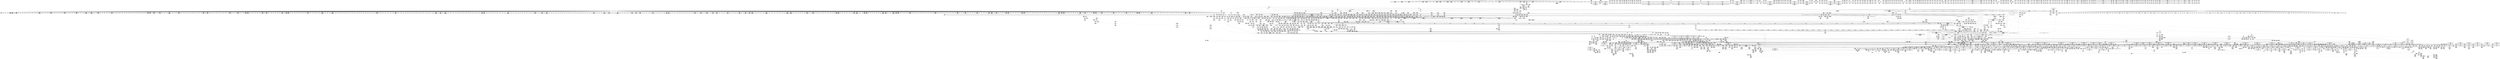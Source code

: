 digraph {
	CE0x5a89e40 [shape=record,shape=Mrecord,label="{CE0x5a89e40|__llvm_gcov_indirect_counter_increment:tmp3|*SummSink*}"]
	CE0x59ef0c0 [shape=record,shape=Mrecord,label="{CE0x59ef0c0|0:_i16,_:_CRE_664,672_|*MultipleSource*|security/tomoyo/file.c,912|security/tomoyo/file.c,912|security/tomoyo/file.c,912}"]
	CE0x4a0fed0 [shape=record,shape=Mrecord,label="{CE0x4a0fed0|i32_1|*Constant*}"]
	CE0x59e3100 [shape=record,shape=Mrecord,label="{CE0x59e3100|get_current:tmp2}"]
	CE0x7194400 [shape=record,shape=Mrecord,label="{CE0x7194400|128:_i8*,_1208:_%struct.file*,_:_CMRE_0,1_}"]
	CE0x579de40 [shape=record,shape=Mrecord,label="{CE0x579de40|tomoyo_init_request_info:mode5|security/tomoyo/util.c,1011|*SummSource*}"]
	CE0x56b96e0 [shape=record,shape=Mrecord,label="{CE0x56b96e0|i32_9|*Constant*|*SummSink*}"]
	CE0x4887960 [shape=record,shape=Mrecord,label="{CE0x4887960|tomoyo_get_mode:tmp5|security/tomoyo/util.c,978|*SummSink*}"]
	CE0x5b868c0 [shape=record,shape=Mrecord,label="{CE0x5b868c0|GLOBAL:__srcu_read_unlock|*Constant*|*SummSource*}"]
	CE0x49128a0 [shape=record,shape=Mrecord,label="{CE0x49128a0|tomoyo_path2_perm:path224|security/tomoyo/file.c,924|*SummSource*}"]
	CE0x7027620 [shape=record,shape=Mrecord,label="{CE0x7027620|0:_i8*,_array:_GCRE_tomoyo_mac_keywords_external_constant_42_x_i8*_:_elem_25::|security/tomoyo/file.c,181}"]
	CE0x3b29490 [shape=record,shape=Mrecord,label="{CE0x3b29490|0:_i16,_:_CRE_868,869_}"]
	CE0x3afa090 [shape=record,shape=Mrecord,label="{CE0x3afa090|tomoyo_audit_path2_log:idxprom|security/tomoyo/file.c,182|*SummSink*}"]
	CE0x55c4340 [shape=record,shape=Mrecord,label="{CE0x55c4340|i64**_getelementptr_inbounds_(_3_x_i64*_,_3_x_i64*_*___llvm_gcda_edge_table44,_i64_0,_i64_0)|*Constant*|*SummSink*}"]
	CE0x49bdc80 [shape=record,shape=Mrecord,label="{CE0x49bdc80|tomoyo_path_link:mnt|security/tomoyo/tomoyo.c,278}"]
	CE0x5918bc0 [shape=record,shape=Mrecord,label="{CE0x5918bc0|VOIDTB_TE:_CE_164,165_}"]
	CE0x49a9ac0 [shape=record,shape=Mrecord,label="{CE0x49a9ac0|tomoyo_fill_path_info:conv7|security/tomoyo/util.c,668}"]
	CE0x49ae4d0 [shape=record,shape=Mrecord,label="{CE0x49ae4d0|i64*_getelementptr_inbounds_(_4_x_i64_,_4_x_i64_*___llvm_gcov_ctr24,_i64_0,_i64_0)|*Constant*|*SummSource*}"]
	CE0x55a0ee0 [shape=record,shape=Mrecord,label="{CE0x55a0ee0|_call_void_tomoyo_fill_path_info(%struct.tomoyo_path_info*_%buf)_#9,_!dbg_!38911|security/tomoyo/file.c,137|*SummSink*}"]
	CE0x70b3330 [shape=record,shape=Mrecord,label="{CE0x70b3330|tomoyo_path2_perm:if.end34|*SummSink*}"]
	CE0x5a67b70 [shape=record,shape=Mrecord,label="{CE0x5a67b70|0:_i16,_:_CRE_607,608_}"]
	CE0x59861b0 [shape=record,shape=Mrecord,label="{CE0x59861b0|__llvm_gcov_indirect_counter_increment:predecessor|Function::__llvm_gcov_indirect_counter_increment&Arg::predecessor::|*SummSource*}"]
	CE0x49c67b0 [shape=record,shape=Mrecord,label="{CE0x49c67b0|tomoyo_init_request_info:profile2|security/tomoyo/util.c,1007|*SummSource*}"]
	CE0x7088100 [shape=record,shape=Mrecord,label="{CE0x7088100|__llvm_gcov_indirect_counter_increment114:tmp1}"]
	CE0x4955830 [shape=record,shape=Mrecord,label="{CE0x4955830|tomoyo_path_link:mnt|security/tomoyo/tomoyo.c,278|*SummSource*}"]
	CE0x57b8050 [shape=record,shape=Mrecord,label="{CE0x57b8050|tomoyo_const_part_length:tmp28|security/tomoyo/util.c,641|*SummSource*}"]
	CE0x477eba0 [shape=record,shape=Mrecord,label="{CE0x477eba0|i64_0|*Constant*}"]
	CE0x5642de0 [shape=record,shape=Mrecord,label="{CE0x5642de0|i64*_getelementptr_inbounds_(_30_x_i64_,_30_x_i64_*___llvm_gcov_ctr13,_i64_0,_i64_0)|*Constant*|*SummSink*}"]
	CE0x4922520 [shape=record,shape=Mrecord,label="{CE0x4922520|tomoyo_path2_perm:tmp63|security/tomoyo/file.c,935}"]
	CE0x4a308e0 [shape=record,shape=Mrecord,label="{CE0x4a308e0|tomoyo_domain:tmp12|security/tomoyo/common.h,1205|*SummSink*}"]
	CE0x5a264c0 [shape=record,shape=Mrecord,label="{CE0x5a264c0|tomoyo_init_request_info:domain|Function::tomoyo_init_request_info&Arg::domain::|*SummSource*}"]
	CE0x4be8d60 [shape=record,shape=Mrecord,label="{CE0x4be8d60|VOIDTB_TE:_CE_240,248_|Function::tomoyo_path_link&Arg::new_dentry::}"]
	CE0x5997320 [shape=record,shape=Mrecord,label="{CE0x5997320|0:_i8*,_array:_GCRE_tomoyo_mac_keywords_external_constant_42_x_i8*_:_elem_34::|security/tomoyo/file.c,181}"]
	CE0x4883dc0 [shape=record,shape=Mrecord,label="{CE0x4883dc0|0:_i16,_:_CRE_618,619_}"]
	CE0x57a4b00 [shape=record,shape=Mrecord,label="{CE0x57a4b00|104:_%struct.inode*,_:_CRE_313,314_}"]
	CE0x3a0e9c0 [shape=record,shape=Mrecord,label="{CE0x3a0e9c0|i32_1|*Constant*}"]
	CE0x56bed90 [shape=record,shape=Mrecord,label="{CE0x56bed90|tomoyo_const_part_length:tmp9|security/tomoyo/util.c,626}"]
	CE0x70f32b0 [shape=record,shape=Mrecord,label="{CE0x70f32b0|0:_i16,_:_CRE_502,503_}"]
	CE0x57ac450 [shape=record,shape=Mrecord,label="{CE0x57ac450|tomoyo_path2_perm:if.then7|*SummSource*}"]
	CE0x5771340 [shape=record,shape=Mrecord,label="{CE0x5771340|tomoyo_path2_perm:tmp68|security/tomoyo/file.c,936}"]
	CE0x3afa020 [shape=record,shape=Mrecord,label="{CE0x3afa020|tomoyo_audit_path2_log:idxprom|security/tomoyo/file.c,182|*SummSource*}"]
	CE0x5b0da60 [shape=record,shape=Mrecord,label="{CE0x5b0da60|i64*_getelementptr_inbounds_(_4_x_i64_,_4_x_i64_*___llvm_gcov_ctr24,_i64_0,_i64_3)|*Constant*|*SummSource*}"]
	CE0x66507c0 [shape=record,shape=Mrecord,label="{CE0x66507c0|tomoyo_add_slash:tmp1|*SummSink*}"]
	CE0x7025ab0 [shape=record,shape=Mrecord,label="{CE0x7025ab0|VOIDTB_TE:_CE_178,179_}"]
	CE0x4966870 [shape=record,shape=Mrecord,label="{CE0x4966870|tomoyo_domain:if.then}"]
	CE0x5a91420 [shape=record,shape=Mrecord,label="{CE0x5a91420|__llvm_gcov_indirect_counter_increment114:bb4|*SummSink*}"]
	CE0x57a4fc0 [shape=record,shape=Mrecord,label="{CE0x57a4fc0|104:_%struct.inode*,_:_CRE_317,318_}"]
	CE0x57c7cf0 [shape=record,shape=Mrecord,label="{CE0x57c7cf0|srcu_read_unlock:tmp|*SummSink*}"]
	CE0x4883a90 [shape=record,shape=Mrecord,label="{CE0x4883a90|0:_i16,_:_CRE_615,616_}"]
	CE0x4be8570 [shape=record,shape=Mrecord,label="{CE0x4be8570|VOIDTB_TE:_CE_219,220_}"]
	CE0x4ab2c80 [shape=record,shape=Mrecord,label="{CE0x4ab2c80|tomoyo_get_realpath:tmp12|security/tomoyo/file.c,156}"]
	CE0x7026fb0 [shape=record,shape=Mrecord,label="{CE0x7026fb0|0:_i8*,_array:_GCRE_tomoyo_mac_keywords_external_constant_42_x_i8*_:_elem_0::|security/tomoyo/file.c,181}"]
	CE0x57e3610 [shape=record,shape=Mrecord,label="{CE0x57e3610|tomoyo_fill_path_info:tmp3|security/tomoyo/util.c,667|*SummSink*}"]
	CE0x5a22c20 [shape=record,shape=Mrecord,label="{CE0x5a22c20|tomoyo_path2_perm:tmp25|security/tomoyo/file.c,906|*SummSource*}"]
	CE0x664eac0 [shape=record,shape=Mrecord,label="{CE0x664eac0|i1_false|*Constant*}"]
	CE0x49a1bf0 [shape=record,shape=Mrecord,label="{CE0x49a1bf0|tomoyo_const_part_length:incdec.ptr7|security/tomoyo/util.c,631|*SummSource*}"]
	"CONST[source:0(mediator),value:0(static)][purpose:{operation}][SnkIdx:3]"
	CE0x6647a20 [shape=record,shape=Mrecord,label="{CE0x6647a20|GLOBAL:lockdep_rcu_suspicious|*Constant*|*SummSource*}"]
	CE0x5ad4790 [shape=record,shape=Mrecord,label="{CE0x5ad4790|VOIDTB_TE:_CE_8,12_|Function::tomoyo_path_link&Arg::new_dentry::}"]
	CE0x59193a0 [shape=record,shape=Mrecord,label="{CE0x59193a0|tomoyo_const_part_length:conv11|security/tomoyo/util.c,641|*SummSink*}"]
	CE0x4a84bc0 [shape=record,shape=Mrecord,label="{CE0x4a84bc0|i32_3|*Constant*|*SummSource*}"]
	CE0x56a6f80 [shape=record,shape=Mrecord,label="{CE0x56a6f80|104:_%struct.inode*,_:_CRE_203,204_}"]
	CE0x5946ce0 [shape=record,shape=Mrecord,label="{CE0x5946ce0|104:_%struct.inode*,_:_CRE_209,210_}"]
	CE0x5931fa0 [shape=record,shape=Mrecord,label="{CE0x5931fa0|tomoyo_path2_perm:call|security/tomoyo/file.c,898}"]
	CE0x4929f40 [shape=record,shape=Mrecord,label="{CE0x4929f40|tomoyo_const_part_length:tmp25|security/tomoyo/util.c,641}"]
	CE0x591d230 [shape=record,shape=Mrecord,label="{CE0x591d230|tomoyo_get_mode:tmp15|security/tomoyo/util.c,983|*SummSource*}"]
	CE0x59bd030 [shape=record,shape=Mrecord,label="{CE0x59bd030|0:_%struct.tomoyo_obj_info*,_24:_%struct.tomoyo_path_info*,_32:_%struct.tomoyo_path_info*,_40:_i8,_72:_i8,_76:_i8,_:_SCMRE_58,59_}"]
	CE0x5900fd0 [shape=record,shape=Mrecord,label="{CE0x5900fd0|0:_%struct.tomoyo_obj_info*,_24:_%struct.tomoyo_path_info*,_32:_%struct.tomoyo_path_info*,_40:_i8,_72:_i8,_76:_i8,_:_SCMRE_61,62_}"]
	CE0x4be8e70 [shape=record,shape=Mrecord,label="{CE0x4be8e70|VOIDTB_TE:_CE_248,256_|Function::tomoyo_path_link&Arg::new_dentry::}"]
	CE0x712d6f0 [shape=record,shape=Mrecord,label="{CE0x712d6f0|tomoyo_path2_perm:tmp48|security/tomoyo/file.c,928|*SummSource*}"]
	CE0x70736e0 [shape=record,shape=Mrecord,label="{CE0x70736e0|i64_1|*Constant*}"]
	"CONST[source:1(input),value:2(dynamic)][purpose:{object}][SrcIdx:15]"
	CE0x5a33740 [shape=record,shape=Mrecord,label="{CE0x5a33740|tomoyo_path2_perm:call4|security/tomoyo/file.c,903}"]
	CE0x3bad7a0 [shape=record,shape=Mrecord,label="{CE0x3bad7a0|tomoyo_get_mode:and|security/tomoyo/util.c,987|*SummSource*}"]
	CE0x5961790 [shape=record,shape=Mrecord,label="{CE0x5961790|tomoyo_init_request_info:r|Function::tomoyo_init_request_info&Arg::r::|*SummSource*}"]
	CE0x49554f0 [shape=record,shape=Mrecord,label="{CE0x49554f0|tomoyo_path2_perm:tmp11|security/tomoyo/file.c,898|*SummSink*}"]
	CE0x574f600 [shape=record,shape=Mrecord,label="{CE0x574f600|0:_i16,_:_CRE_563,564_}"]
	CE0x71a2740 [shape=record,shape=Mrecord,label="{CE0x71a2740|tomoyo_fill_path_info:hash|security/tomoyo/util.c,669}"]
	CE0x5c1fc90 [shape=record,shape=Mrecord,label="{CE0x5c1fc90|128:_i8*,_1208:_%struct.file*,_:_CMRE_88,89_|*MultipleSource*|security/tomoyo/common.h,1205|security/tomoyo/common.h,1205}"]
	CE0x4bf4350 [shape=record,shape=Mrecord,label="{CE0x4bf4350|tomoyo_audit_path2_log:tmp4|security/tomoyo/file.c,182|*SummSink*}"]
	CE0x490b870 [shape=record,shape=Mrecord,label="{CE0x490b870|tomoyo_path2_perm:filename2|security/tomoyo/file.c,924}"]
	CE0x7160f00 [shape=record,shape=Mrecord,label="{CE0x7160f00|i32_55|*Constant*|*SummSink*}"]
	CE0x5682dc0 [shape=record,shape=Mrecord,label="{CE0x5682dc0|i64*_getelementptr_inbounds_(_4_x_i64_,_4_x_i64_*___llvm_gcov_ctr33,_i64_0,_i64_1)|*Constant*|*SummSink*}"]
	CE0x7035760 [shape=record,shape=Mrecord,label="{CE0x7035760|srcu_read_unlock:bb}"]
	CE0x5b19690 [shape=record,shape=Mrecord,label="{CE0x5b19690|VOIDTB_TE:_CE_24,40_|Function::tomoyo_path_link&Arg::new_dentry::}"]
	CE0x4bd62d0 [shape=record,shape=Mrecord,label="{CE0x4bd62d0|tomoyo_const_part_length:tmp47|security/tomoyo/util.c,646|*SummSink*}"]
	CE0x70d4900 [shape=record,shape=Mrecord,label="{CE0x70d4900|i32_8|*Constant*}"]
	CE0x5a1aaf0 [shape=record,shape=Mrecord,label="{CE0x5a1aaf0|rcu_lock_release:tmp6}"]
	CE0x7160730 [shape=record,shape=Mrecord,label="{CE0x7160730|tomoyo_const_part_length:tmp16|security/tomoyo/util.c,627}"]
	CE0x4bf4800 [shape=record,shape=Mrecord,label="{CE0x4bf4800|tomoyo_add_slash:tmp8|security/tomoyo/file.c,132}"]
	CE0x587d290 [shape=record,shape=Mrecord,label="{CE0x587d290|i32_3|*Constant*}"]
	CE0x587de20 [shape=record,shape=Mrecord,label="{CE0x587de20|0:_i8,_array:_GCRE_tomoyo_index2category_constant_39_x_i8_c_00_00_00_00_00_00_00_00_00_00_00_00_00_00_00_00_00_00_00_00_00_00_00_01_01_01_01_01_01_01_01_01_01_01_01_01_01_01_02_,_align_16:_elem_20::|security/tomoyo/util.c,983}"]
	CE0x4a9ba40 [shape=record,shape=Mrecord,label="{CE0x4a9ba40|VOIDTB_TE:_CE_205,206_}"]
	CE0x5600550 [shape=record,shape=Mrecord,label="{CE0x5600550|tomoyo_const_part_length:tmp52|security/tomoyo/util.c,652|*SummSource*}"]
	CE0x579c090 [shape=record,shape=Mrecord,label="{CE0x579c090|tomoyo_path2_perm:param|security/tomoyo/file.c,922|*SummSource*}"]
	CE0x49abef0 [shape=record,shape=Mrecord,label="{CE0x49abef0|tomoyo_path2_perm:retval.0|*SummSource*}"]
	CE0x573c210 [shape=record,shape=Mrecord,label="{CE0x573c210|_call_void_tomoyo_fill_path_info(%struct.tomoyo_path_info*_%buf)_#9,_!dbg_!38913|security/tomoyo/file.c,152|*SummSink*}"]
	CE0x71038d0 [shape=record,shape=Mrecord,label="{CE0x71038d0|tomoyo_path2_perm:tmp57|security/tomoyo/file.c,933|*SummSource*}"]
	CE0x5a33930 [shape=record,shape=Mrecord,label="{CE0x5a33930|GLOBAL:tomoyo_read_lock|*Constant*|*SummSink*}"]
	CE0x5961420 [shape=record,shape=Mrecord,label="{CE0x5961420|GLOBAL:tomoyo_domain|*Constant*|*SummSink*}"]
	CE0x4a00aa0 [shape=record,shape=Mrecord,label="{CE0x4a00aa0|0:_i8,_array:_GCRE_tomoyo_pp2mac_constant_3_x_i8_c_0D_0E_16_,_align_1:_elem_2::|security/tomoyo/file.c,898}"]
	CE0x6651280 [shape=record,shape=Mrecord,label="{CE0x6651280|tomoyo_add_slash:if.then}"]
	CE0x713f830 [shape=record,shape=Mrecord,label="{CE0x713f830|tomoyo_audit_path2_log:tmp2|*SummSource*}"]
	CE0x4abd090 [shape=record,shape=Mrecord,label="{CE0x4abd090|tomoyo_domain:tmp19|security/tomoyo/common.h,1205}"]
	CE0x715e020 [shape=record,shape=Mrecord,label="{CE0x715e020|_ret_%struct.task_struct*_%tmp4,_!dbg_!38905|./arch/x86/include/asm/current.h,14}"]
	CE0x5b8e7c0 [shape=record,shape=Mrecord,label="{CE0x5b8e7c0|i64*_getelementptr_inbounds_(_30_x_i64_,_30_x_i64_*___llvm_gcov_ctr13,_i64_0,_i64_3)|*Constant*|*SummSource*}"]
	CE0x72f1990 [shape=record,shape=Mrecord,label="{CE0x72f1990|rcu_lock_release:entry|*SummSource*}"]
	CE0x3c77920 [shape=record,shape=Mrecord,label="{CE0x3c77920|VOIDTB_TE:_CE_104,112_|Function::tomoyo_path_link&Arg::new_dentry::}"]
	CE0x56738a0 [shape=record,shape=Mrecord,label="{CE0x56738a0|GLOBAL:tomoyo_get_mode|*Constant*}"]
	"CONST[source:0(mediator),value:2(dynamic)][purpose:{subject}][SrcIdx:17]"
	CE0x59b4e70 [shape=record,shape=Mrecord,label="{CE0x59b4e70|tomoyo_path2_perm:buf1|security/tomoyo/file.c, 889|*SummSource*}"]
	CE0x4ab0670 [shape=record,shape=Mrecord,label="{CE0x4ab0670|GLOBAL:tomoyo_pp2mac|Global_var:tomoyo_pp2mac}"]
	CE0x71a3b00 [shape=record,shape=Mrecord,label="{CE0x71a3b00|tomoyo_path2_perm:obj18|security/tomoyo/file.c,920|*SummSink*}"]
	CE0x4a30c70 [shape=record,shape=Mrecord,label="{CE0x4a30c70|tomoyo_get_mode:idxprom|security/tomoyo/util.c,981}"]
	CE0x59952c0 [shape=record,shape=Mrecord,label="{CE0x59952c0|i64*_getelementptr_inbounds_(_4_x_i64_,_4_x_i64_*___llvm_gcov_ctr33,_i64_0,_i64_3)|*Constant*}"]
	CE0x3c961f0 [shape=record,shape=Mrecord,label="{CE0x3c961f0|0:_i16,_:_CRE_968,976_|*MultipleSource*|security/tomoyo/file.c,912|security/tomoyo/file.c,912|security/tomoyo/file.c,912}"]
	CE0x5b0dbf0 [shape=record,shape=Mrecord,label="{CE0x5b0dbf0|i64*_getelementptr_inbounds_(_4_x_i64_,_4_x_i64_*___llvm_gcov_ctr24,_i64_0,_i64_3)|*Constant*|*SummSink*}"]
	CE0x585db10 [shape=record,shape=Mrecord,label="{CE0x585db10|i32_-1|*Constant*|*SummSink*}"]
	CE0x4ac70d0 [shape=record,shape=Mrecord,label="{CE0x4ac70d0|tomoyo_get_mode:if.end9}"]
	CE0x4ac6fe0 [shape=record,shape=Mrecord,label="{CE0x4ac6fe0|tomoyo_get_mode:if.then13|*SummSink*}"]
	CE0x47b79f0 [shape=record,shape=Mrecord,label="{CE0x47b79f0|srcu_read_unlock:tmp3}"]
	CE0x3bbb790 [shape=record,shape=Mrecord,label="{CE0x3bbb790|tomoyo_audit_path2_log:path26|security/tomoyo/file.c,184}"]
	CE0x5889050 [shape=record,shape=Mrecord,label="{CE0x5889050|i64_80|*Constant*|*SummSource*}"]
	CE0x5c05df0 [shape=record,shape=Mrecord,label="{CE0x5c05df0|tomoyo_const_part_length:tmp35|security/tomoyo/util.c,643|*SummSink*}"]
	CE0x3c56bd0 [shape=record,shape=Mrecord,label="{CE0x3c56bd0|0:_i16,_:_CRE_890,891_}"]
	CE0x5a44960 [shape=record,shape=Mrecord,label="{CE0x5a44960|tomoyo_init_request_info:if.then|*SummSource*}"]
	CE0x706fe10 [shape=record,shape=Mrecord,label="{CE0x706fe10|0:_i16,_:_CRE_8,9_}"]
	CE0x7083400 [shape=record,shape=Mrecord,label="{CE0x7083400|tomoyo_get_mode:tmp10|security/tomoyo/util.c,982|*SummSink*}"]
	CE0x4993a90 [shape=record,shape=Mrecord,label="{CE0x4993a90|tomoyo_fill_path_info:call|security/tomoyo/util.c,664|*SummSink*}"]
	CE0x5b9b3b0 [shape=record,shape=Mrecord,label="{CE0x5b9b3b0|0:_i16,_:_CRE_235,236_}"]
	CE0x480e9b0 [shape=record,shape=Mrecord,label="{CE0x480e9b0|i64*_getelementptr_inbounds_(_31_x_i64_,_31_x_i64_*___llvm_gcov_ctr43150,_i64_0,_i64_9)|*Constant*|*SummSource*}"]
	CE0x5a91860 [shape=record,shape=Mrecord,label="{CE0x5a91860|_ret_void}"]
	CE0x48faa50 [shape=record,shape=Mrecord,label="{CE0x48faa50|tomoyo_path_link:mnt3|security/tomoyo/tomoyo.c,279|*SummSink*}"]
	CE0x5b40a80 [shape=record,shape=Mrecord,label="{CE0x5b40a80|0:_i16,_:_CRE_179,180_}"]
	CE0x5637770 [shape=record,shape=Mrecord,label="{CE0x5637770|tomoyo_path2_perm:tmp65|security/tomoyo/file.c,936}"]
	CE0x3c56570 [shape=record,shape=Mrecord,label="{CE0x3c56570|0:_i16,_:_CRE_884,885_}"]
	CE0x3d01bf0 [shape=record,shape=Mrecord,label="{CE0x3d01bf0|VOIDTB_TE:_CE_145,146_}"]
	CE0x480f490 [shape=record,shape=Mrecord,label="{CE0x480f490|i64_2|*Constant*}"]
	CE0x5b0e300 [shape=record,shape=Mrecord,label="{CE0x5b0e300|rcu_lock_acquire:tmp7|*SummSource*}"]
	CE0x3cd2dc0 [shape=record,shape=Mrecord,label="{CE0x3cd2dc0|_call_void___llvm_gcov_indirect_counter_increment(i32*___llvm_gcov_global_state_pred15,_i64**_getelementptr_inbounds_(_3_x_i64*_,_3_x_i64*_*___llvm_gcda_edge_table14,_i64_0,_i64_0)),_!dbg_!38954|security/tomoyo/file.c,920}"]
	CE0x5ac8c10 [shape=record,shape=Mrecord,label="{CE0x5ac8c10|0:_i16,_:_CRE_150,151_}"]
	CE0x5ba5590 [shape=record,shape=Mrecord,label="{CE0x5ba5590|0:_i16,_:_CRE_301,302_}"]
	CE0x7341ce0 [shape=record,shape=Mrecord,label="{CE0x7341ce0|0:_%struct.tomoyo_obj_info*,_24:_%struct.tomoyo_path_info*,_32:_%struct.tomoyo_path_info*,_40:_i8,_72:_i8,_76:_i8,_:_SCMRE_33,34_}"]
	CE0x7341a90 [shape=record,shape=Mrecord,label="{CE0x7341a90|0:_%struct.tomoyo_obj_info*,_24:_%struct.tomoyo_path_info*,_32:_%struct.tomoyo_path_info*,_40:_i8,_72:_i8,_76:_i8,_:_SCMRE_32,33_}"]
	CE0x59df180 [shape=record,shape=Mrecord,label="{CE0x59df180|tomoyo_read_lock:tmp}"]
	CE0x732f0b0 [shape=record,shape=Mrecord,label="{CE0x732f0b0|rcu_lock_release:tmp2|*SummSink*}"]
	CE0x4883320 [shape=record,shape=Mrecord,label="{CE0x4883320|0:_i16,_:_CRE_608,609_}"]
	CE0x663db80 [shape=record,shape=Mrecord,label="{CE0x663db80|VOIDTB_TE:_CE_296,304_|Function::tomoyo_path_link&Arg::new_dentry::}"]
	CE0x5824090 [shape=record,shape=Mrecord,label="{CE0x5824090|104:_%struct.inode*,_:_CRE_186,187_}"]
	CE0x5bdf610 [shape=record,shape=Mrecord,label="{CE0x5bdf610|tomoyo_add_slash:tmp9|security/tomoyo/file.c,136|*SummSource*}"]
	CE0x57956b0 [shape=record,shape=Mrecord,label="{CE0x57956b0|tomoyo_path2_perm:tmp36|security/tomoyo/file.c,912|*SummSink*}"]
	CE0x4abcc20 [shape=record,shape=Mrecord,label="{CE0x4abcc20|tomoyo_domain:tmp18|security/tomoyo/common.h,1205|*SummSource*}"]
	CE0x3c70010 [shape=record,shape=Mrecord,label="{CE0x3c70010|0:_i16,_:_CRE_927,928_}"]
	CE0x57fa6d0 [shape=record,shape=Mrecord,label="{CE0x57fa6d0|tomoyo_init_request_info:bb|*SummSink*}"]
	CE0x66482a0 [shape=record,shape=Mrecord,label="{CE0x66482a0|tomoyo_domain:land.lhs.true2|*SummSink*}"]
	CE0x715e5f0 [shape=record,shape=Mrecord,label="{CE0x715e5f0|tomoyo_domain:cred|security/tomoyo/common.h,1205|*SummSource*}"]
	CE0x5aba8a0 [shape=record,shape=Mrecord,label="{CE0x5aba8a0|0:_i16,_:_CRE_456,464_|*MultipleSource*|security/tomoyo/file.c,912|security/tomoyo/file.c,912|security/tomoyo/file.c,912}"]
	CE0x47b7f20 [shape=record,shape=Mrecord,label="{CE0x47b7f20|tomoyo_fill_path_info:tmp5|security/tomoyo/util.c,667}"]
	CE0x49729e0 [shape=record,shape=Mrecord,label="{CE0x49729e0|rcu_lock_release:tmp5|include/linux/rcupdate.h,423}"]
	CE0x49a9180 [shape=record,shape=Mrecord,label="{CE0x49a9180|_ret_void,_!dbg_!38908|include/linux/rcupdate.h,424}"]
	CE0x5ad3e10 [shape=record,shape=Mrecord,label="{CE0x5ad3e10|__llvm_gcov_indirect_counter_increment114:tmp6|*SummSource*}"]
	CE0x58c9ea0 [shape=record,shape=Mrecord,label="{CE0x58c9ea0|__llvm_gcov_indirect_counter_increment:exit}"]
	CE0x7121de0 [shape=record,shape=Mrecord,label="{CE0x7121de0|tomoyo_const_part_length:incdec.ptr10|security/tomoyo/util.c,640|*SummSink*}"]
	CE0x71ad8c0 [shape=record,shape=Mrecord,label="{CE0x71ad8c0|i32_47|*Constant*|*SummSink*}"]
	CE0x4965f90 [shape=record,shape=Mrecord,label="{CE0x4965f90|i64*_getelementptr_inbounds_(_11_x_i64_,_11_x_i64_*___llvm_gcov_ctr54147,_i64_0,_i64_8)|*Constant*|*SummSource*}"]
	CE0x56b65c0 [shape=record,shape=Mrecord,label="{CE0x56b65c0|0:_i16,_:_CRE_624,625_}"]
	CE0x5907990 [shape=record,shape=Mrecord,label="{CE0x5907990|0:_i16,_:_CRE_253,254_}"]
	CE0x55c43b0 [shape=record,shape=Mrecord,label="{CE0x55c43b0|i64*_getelementptr_inbounds_(_31_x_i64_,_31_x_i64_*___llvm_gcov_ctr43150,_i64_0,_i64_28)|*Constant*}"]
	CE0x58885c0 [shape=record,shape=Mrecord,label="{CE0x58885c0|i64_4|*Constant*|*SummSink*}"]
	CE0x3c91b20 [shape=record,shape=Mrecord,label="{CE0x3c91b20|tomoyo_get_mode:tmp12|security/tomoyo/util.c,982|*SummSource*}"]
	CE0x56b9020 [shape=record,shape=Mrecord,label="{CE0x56b9020|tomoyo_path2_perm:mode|security/tomoyo/file.c,933}"]
	CE0x55f9600 [shape=record,shape=Mrecord,label="{CE0x55f9600|tomoyo_domain:tmp3|*SummSource*}"]
	CE0x3b55150 [shape=record,shape=Mrecord,label="{CE0x3b55150|i64*_getelementptr_inbounds_(_12_x_i64_,_12_x_i64_*___llvm_gcov_ctr31133,_i64_0,_i64_6)|*Constant*|*SummSink*}"]
	CE0x5a44890 [shape=record,shape=Mrecord,label="{CE0x5a44890|tomoyo_path2_perm:tmp4|security/tomoyo/file.c,892|*SummSink*}"]
	CE0x5740b60 [shape=record,shape=Mrecord,label="{CE0x5740b60|srcu_read_unlock:idx|Function::srcu_read_unlock&Arg::idx::|*SummSink*}"]
	CE0x72b3540 [shape=record,shape=Mrecord,label="{CE0x72b3540|0:_i8*,_array:_GCRE_tomoyo_mac_keywords_external_constant_42_x_i8*_:_elem_4::|security/tomoyo/file.c,181}"]
	CE0x56e27b0 [shape=record,shape=Mrecord,label="{CE0x56e27b0|_call_void_lock_release(%struct.lockdep_map*_%map,_i32_1,_i64_ptrtoint_(i8*_blockaddress(_rcu_lock_release,_%__here)_to_i64))_#9,_!dbg_!38907|include/linux/rcupdate.h,423}"]
	CE0x5598b60 [shape=record,shape=Mrecord,label="{CE0x5598b60|tomoyo_add_slash:name|security/tomoyo/file.c,136}"]
	"CONST[source:0(mediator),value:2(dynamic)][purpose:{subject}][SnkIdx:0]"
	CE0x47f4bf0 [shape=record,shape=Mrecord,label="{CE0x47f4bf0|tomoyo_fill_path_info:ptr|Function::tomoyo_fill_path_info&Arg::ptr::}"]
	CE0x70c3a90 [shape=record,shape=Mrecord,label="{CE0x70c3a90|0:_i16,_:_CRE_192,193_}"]
	CE0x4ab0470 [shape=record,shape=Mrecord,label="{CE0x4ab0470|tomoyo_path2_perm:path1|Function::tomoyo_path2_perm&Arg::path1::|*SummSink*}"]
	CE0x4a28940 [shape=record,shape=Mrecord,label="{CE0x4a28940|tomoyo_audit_path2_log:tmp8|security/tomoyo/file.c,183|*SummSink*}"]
	CE0x57f93c0 [shape=record,shape=Mrecord,label="{CE0x57f93c0|tomoyo_const_part_length:if.then27|*SummSink*}"]
	CE0x5bde7c0 [shape=record,shape=Mrecord,label="{CE0x5bde7c0|tomoyo_audit_path2_log:param|security/tomoyo/file.c,182}"]
	CE0x3afa150 [shape=record,shape=Mrecord,label="{CE0x3afa150|GLOBAL:tomoyo_pp2mac|Global_var:tomoyo_pp2mac}"]
	CE0x4884480 [shape=record,shape=Mrecord,label="{CE0x4884480|tomoyo_fill_path_info:bb|*SummSink*}"]
	CE0x494c940 [shape=record,shape=Mrecord,label="{CE0x494c940|tomoyo_add_slash:entry|*SummSink*}"]
	CE0x7120ce0 [shape=record,shape=Mrecord,label="{CE0x7120ce0|tomoyo_const_part_length:tmp17|security/tomoyo/util.c,627}"]
	CE0x3ade4c0 [shape=record,shape=Mrecord,label="{CE0x3ade4c0|0:_i16,_:_CRE_536,540_|*MultipleSource*|security/tomoyo/file.c,912|security/tomoyo/file.c,912|security/tomoyo/file.c,912}"]
	CE0x735dd30 [shape=record,shape=Mrecord,label="{CE0x735dd30|tomoyo_get_mode:if.then|*SummSink*}"]
	CE0x4c2cbf0 [shape=record,shape=Mrecord,label="{CE0x4c2cbf0|VOIDTB_TE:_CE_312,313_}"]
	CE0x583e640 [shape=record,shape=Mrecord,label="{CE0x583e640|104:_%struct.inode*,_:_CRE_215,216_}"]
	CE0x4966050 [shape=record,shape=Mrecord,label="{CE0x4966050|VOIDTB_TE:_CE_6376,6384_|*MultipleSource*|security/tomoyo/util.c,1010|Function::tomoyo_get_mode&Arg::ns::}"]
	CE0x4888220 [shape=record,shape=Mrecord,label="{CE0x4888220|tomoyo_get_mode:tmp9|security/tomoyo/util.c,981|*SummSource*}"]
	CE0x4b11a70 [shape=record,shape=Mrecord,label="{CE0x4b11a70|0:_i16,_:_CRE_272,273_}"]
	CE0x59ef840 [shape=record,shape=Mrecord,label="{CE0x59ef840|0:_i16,_:_CRE_683,684_}"]
	CE0x5642f30 [shape=record,shape=Mrecord,label="{CE0x5642f30|tomoyo_path2_perm:tmp|*SummSource*}"]
	CE0x5b69fb0 [shape=record,shape=Mrecord,label="{CE0x5b69fb0|_ret_%struct.tomoyo_domain_info*_%tmp23,_!dbg_!38929|security/tomoyo/common.h,1205|*SummSink*}"]
	CE0x480ea60 [shape=record,shape=Mrecord,label="{CE0x480ea60|i64*_getelementptr_inbounds_(_31_x_i64_,_31_x_i64_*___llvm_gcov_ctr43150,_i64_0,_i64_9)|*Constant*|*SummSink*}"]
	CE0x49adec0 [shape=record,shape=Mrecord,label="{CE0x49adec0|tomoyo_const_part_length:inc|security/tomoyo/util.c,628}"]
	CE0x57861a0 [shape=record,shape=Mrecord,label="{CE0x57861a0|104:_%struct.inode*,_:_CRE_304,305_}"]
	CE0x5784170 [shape=record,shape=Mrecord,label="{CE0x5784170|tomoyo_path2_perm:param21|security/tomoyo/file.c,923|*SummSink*}"]
	CE0x49e4200 [shape=record,shape=Mrecord,label="{CE0x49e4200|tomoyo_const_part_length:tmp29|security/tomoyo/util.c,641|*SummSource*}"]
	CE0x56730d0 [shape=record,shape=Mrecord,label="{CE0x56730d0|tomoyo_init_request_info:tmp12|security/tomoyo/util.c,1010|*SummSource*}"]
	CE0x713e5b0 [shape=record,shape=Mrecord,label="{CE0x713e5b0|i64*_getelementptr_inbounds_(_30_x_i64_,_30_x_i64_*___llvm_gcov_ctr13,_i64_0,_i64_24)|*Constant*|*SummSource*}"]
	CE0x5bc6080 [shape=record,shape=Mrecord,label="{CE0x5bc6080|tomoyo_get_realpath:tmp8|security/tomoyo/file.c,152}"]
	CE0x4a1d650 [shape=record,shape=Mrecord,label="{CE0x4a1d650|rcu_lock_acquire:tmp1}"]
	CE0x481a140 [shape=record,shape=Mrecord,label="{CE0x481a140|i32_6|*Constant*|*SummSource*}"]
	CE0x5ade030 [shape=record,shape=Mrecord,label="{CE0x5ade030|tomoyo_const_part_length:tmp6|security/tomoyo/util.c,625|*SummSink*}"]
	CE0x4aa8300 [shape=record,shape=Mrecord,label="{CE0x4aa8300|tomoyo_add_slash:tmp13|security/tomoyo/file.c,138}"]
	CE0x7300fc0 [shape=record,shape=Mrecord,label="{CE0x7300fc0|_ret_void,_!dbg_!38907|include/linux/srcu.h,238}"]
	CE0x3bbb270 [shape=record,shape=Mrecord,label="{CE0x3bbb270|0:_i16,_:_CRE_792,800_|*MultipleSource*|security/tomoyo/file.c,912|security/tomoyo/file.c,912|security/tomoyo/file.c,912}"]
	CE0x72c3430 [shape=record,shape=Mrecord,label="{CE0x72c3430|tomoyo_path2_perm:if.then33|*SummSink*}"]
	CE0x6647ef0 [shape=record,shape=Mrecord,label="{CE0x6647ef0|i64*_getelementptr_inbounds_(_2_x_i64_,_2_x_i64_*___llvm_gcov_ctr32,_i64_0,_i64_0)|*Constant*}"]
	CE0x49dda30 [shape=record,shape=Mrecord,label="{CE0x49dda30|tomoyo_get_realpath:tmp1|*SummSource*}"]
	CE0x5b877d0 [shape=record,shape=Mrecord,label="{CE0x5b877d0|tomoyo_fill_path_info:tmp2|*LoadInst*|security/tomoyo/util.c,663}"]
	CE0x3b53280 [shape=record,shape=Mrecord,label="{CE0x3b53280|i64*_getelementptr_inbounds_(_4_x_i64_,_4_x_i64_*___llvm_gcov_ctr33,_i64_0,_i64_0)|*Constant*|*SummSource*}"]
	CE0x56b7f40 [shape=record,shape=Mrecord,label="{CE0x56b7f40|tomoyo_get_mode:if.end9|*SummSource*}"]
	CE0x5c38a40 [shape=record,shape=Mrecord,label="{CE0x5c38a40|i64*_getelementptr_inbounds_(_30_x_i64_,_30_x_i64_*___llvm_gcov_ctr13,_i64_0,_i64_0)|*Constant*}"]
	CE0x5af0290 [shape=record,shape=Mrecord,label="{CE0x5af0290|GLOBAL:kfree|*Constant*|*SummSource*}"]
	CE0x4be8460 [shape=record,shape=Mrecord,label="{CE0x4be8460|VOIDTB_TE:_CE_218,219_}"]
	CE0x3c01700 [shape=record,shape=Mrecord,label="{CE0x3c01700|GLOBAL:tomoyo_domain.__warned|Global_var:tomoyo_domain.__warned}"]
	CE0x4900bb0 [shape=record,shape=Mrecord,label="{CE0x4900bb0|0:_i16,_:_CRE_606,607_}"]
	CE0x5a89750 [shape=record,shape=Mrecord,label="{CE0x5a89750|_call_void_mcount()_#3|*SummSource*}"]
	CE0x66472e0 [shape=record,shape=Mrecord,label="{CE0x66472e0|tomoyo_get_mode:tmp2|security/tomoyo/util.c,978|*SummSource*}"]
	CE0x5684240 [shape=record,shape=Mrecord,label="{CE0x5684240|_call_void___llvm_gcov_indirect_counter_increment(i32*___llvm_gcov_global_state_pred15,_i64**_getelementptr_inbounds_(_3_x_i64*_,_3_x_i64*_*___llvm_gcda_edge_table14,_i64_0,_i64_2)),_!dbg_!38951|security/tomoyo/file.c,916|*SummSink*}"]
	CE0x5a49e60 [shape=record,shape=Mrecord,label="{CE0x5a49e60|i32_-1|*Constant*}"]
	CE0x5947070 [shape=record,shape=Mrecord,label="{CE0x5947070|104:_%struct.inode*,_:_CRE_212,213_}"]
	CE0x55f90c0 [shape=record,shape=Mrecord,label="{CE0x55f90c0|srcu_read_unlock:tmp}"]
	CE0x59954f0 [shape=record,shape=Mrecord,label="{CE0x59954f0|tomoyo_const_part_length:cmp3|security/tomoyo/util.c,627|*SummSource*}"]
	CE0x5a7a100 [shape=record,shape=Mrecord,label="{CE0x5a7a100|tomoyo_path2_perm:tmp34|security/tomoyo/file.c,912|*SummSource*}"]
	CE0x5beeda0 [shape=record,shape=Mrecord,label="{CE0x5beeda0|0:_i16,_:_CRE_281,282_}"]
	CE0x735e410 [shape=record,shape=Mrecord,label="{CE0x735e410|tomoyo_fill_path_info:tmp1}"]
	CE0x5a01330 [shape=record,shape=Mrecord,label="{CE0x5a01330|GLOBAL:tomoyo_ss|Global_var:tomoyo_ss|*SummSource*}"]
	CE0x4a85110 [shape=record,shape=Mrecord,label="{CE0x4a85110|tomoyo_path_link:dentry4|security/tomoyo/tomoyo.c,279}"]
	CE0x5a57110 [shape=record,shape=Mrecord,label="{CE0x5a57110|tomoyo_path2_perm:tmp32|security/tomoyo/file.c,912|*SummSource*}"]
	CE0x4966620 [shape=record,shape=Mrecord,label="{CE0x4966620|i32_2|*Constant*}"]
	CE0x4addf50 [shape=record,shape=Mrecord,label="{CE0x4addf50|tomoyo_init_request_info:profile3|security/tomoyo/util.c,1008|*SummSink*}"]
	CE0x3cd84f0 [shape=record,shape=Mrecord,label="{CE0x3cd84f0|tomoyo_audit_path2_log:entry}"]
	CE0x3bc4ab0 [shape=record,shape=Mrecord,label="{CE0x3bc4ab0|tomoyo_get_mode:tmp20|security/tomoyo/util.c,985|*SummSource*}"]
	CE0x58f09d0 [shape=record,shape=Mrecord,label="{CE0x58f09d0|tomoyo_const_part_length:tmp|*SummSink*}"]
	CE0x4947b70 [shape=record,shape=Mrecord,label="{CE0x4947b70|i64_16|*Constant*|*SummSink*}"]
	CE0x5b86ab0 [shape=record,shape=Mrecord,label="{CE0x5b86ab0|GLOBAL:__srcu_read_unlock|*Constant*|*SummSink*}"]
	CE0x579bcf0 [shape=record,shape=Mrecord,label="{CE0x579bcf0|tomoyo_path2_perm:filename2|security/tomoyo/file.c,924|*SummSource*}"]
	CE0x49e4310 [shape=record,shape=Mrecord,label="{CE0x49e4310|tomoyo_const_part_length:tmp29|security/tomoyo/util.c,641|*SummSink*}"]
	CE0x56844e0 [shape=record,shape=Mrecord,label="{CE0x56844e0|i64*_getelementptr_inbounds_(_30_x_i64_,_30_x_i64_*___llvm_gcov_ctr13,_i64_0,_i64_19)|*Constant*|*SummSource*}"]
	CE0x5997160 [shape=record,shape=Mrecord,label="{CE0x5997160|0:_i8*,_array:_GCRE_tomoyo_mac_keywords_external_constant_42_x_i8*_:_elem_33::|security/tomoyo/file.c,181}"]
	CE0x3c00df0 [shape=record,shape=Mrecord,label="{CE0x3c00df0|tomoyo_audit_path2_log:call|security/tomoyo/file.c,181|*SummSource*}"]
	CE0x5b86c90 [shape=record,shape=Mrecord,label="{CE0x5b86c90|get_current:bb|*SummSource*}"]
	CE0x57863c0 [shape=record,shape=Mrecord,label="{CE0x57863c0|104:_%struct.inode*,_:_CRE_305,306_}"]
	CE0x5b4f920 [shape=record,shape=Mrecord,label="{CE0x5b4f920|tomoyo_get_mode:config7|security/tomoyo/util.c,983|*SummSink*}"]
	CE0x5ab8c60 [shape=record,shape=Mrecord,label="{CE0x5ab8c60|tomoyo_path2_perm:name28|security/tomoyo/file.c,930|*SummSource*}"]
	CE0x56b71b0 [shape=record,shape=Mrecord,label="{CE0x56b71b0|rcu_lock_acquire:entry|*SummSource*}"]
	CE0x7045a90 [shape=record,shape=Mrecord,label="{CE0x7045a90|0:_i16,_:_CRE_40,48_|*MultipleSource*|security/tomoyo/file.c,912|security/tomoyo/file.c,912|security/tomoyo/file.c,912}"]
	CE0x488cbb0 [shape=record,shape=Mrecord,label="{CE0x488cbb0|tomoyo_const_part_length:if.then17|*SummSource*}"]
	CE0x59894f0 [shape=record,shape=Mrecord,label="{CE0x59894f0|i64*_getelementptr_inbounds_(_5_x_i64_,_5_x_i64_*___llvm_gcov_ctr32134,_i64_0,_i64_0)|*Constant*|*SummSource*}"]
	CE0x3cec6a0 [shape=record,shape=Mrecord,label="{CE0x3cec6a0|_call_void_rcu_lock_acquire(%struct.lockdep_map*_%dep_map)_#9,_!dbg_!38906|include/linux/srcu.h,222|*SummSink*}"]
	CE0x5673330 [shape=record,shape=Mrecord,label="{CE0x5673330|tomoyo_init_request_info:call4|security/tomoyo/util.c,1010}"]
	CE0x5a01180 [shape=record,shape=Mrecord,label="{CE0x5a01180|GLOBAL:tomoyo_ss|Global_var:tomoyo_ss}"]
	CE0x5c35f30 [shape=record,shape=Mrecord,label="{CE0x5c35f30|tomoyo_domain:tmp22|security/tomoyo/common.h,1205|*SummSink*}"]
	CE0x5a62ae0 [shape=record,shape=Mrecord,label="{CE0x5a62ae0|tomoyo_path2_perm:call6|security/tomoyo/file.c,905}"]
	CE0x49ddd50 [shape=record,shape=Mrecord,label="{CE0x49ddd50|tomoyo_read_lock:tmp|*SummSink*}"]
	CE0x4afd320 [shape=record,shape=Mrecord,label="{CE0x4afd320|tomoyo_get_realpath:bb}"]
	CE0x57f27e0 [shape=record,shape=Mrecord,label="{CE0x57f27e0|0:_%struct.tomoyo_obj_info*,_24:_%struct.tomoyo_path_info*,_32:_%struct.tomoyo_path_info*,_40:_i8,_72:_i8,_76:_i8,_:_SCMRE_74,75_|*MultipleSource*|security/tomoyo/file.c, 891|security/tomoyo/file.c,891|security/tomoyo/file.c,920|Function::tomoyo_init_request_info&Arg::r::}"]
	CE0x71bc010 [shape=record,shape=Mrecord,label="{CE0x71bc010|i64_0|*Constant*}"]
	CE0x5642ec0 [shape=record,shape=Mrecord,label="{CE0x5642ec0|tomoyo_path2_perm:tmp}"]
	CE0x7034e80 [shape=record,shape=Mrecord,label="{CE0x7034e80|GLOBAL:current_task|Global_var:current_task|*SummSink*}"]
	CE0x5a48870 [shape=record,shape=Mrecord,label="{CE0x5a48870|tomoyo_const_part_length:if.end28}"]
	"CONST[source:2(external),value:2(dynamic)][purpose:{subject}][SrcIdx:18]"
	CE0x3b19530 [shape=record,shape=Mrecord,label="{CE0x3b19530|_ret_void,_!dbg_!38904|security/tomoyo/common.h,1110|*SummSource*}"]
	CE0x4bd5e30 [shape=record,shape=Mrecord,label="{CE0x4bd5e30|tomoyo_const_part_length:tmp47|security/tomoyo/util.c,646|*SummSource*}"]
	CE0x715dd50 [shape=record,shape=Mrecord,label="{CE0x715dd50|get_current:entry|*SummSink*}"]
	CE0x5c0bcb0 [shape=record,shape=Mrecord,label="{CE0x5c0bcb0|__llvm_gcov_indirect_counter_increment114:pred|*SummSink*}"]
	CE0x48aff90 [shape=record,shape=Mrecord,label="{CE0x48aff90|tomoyo_const_part_length:return|*SummSource*}"]
	CE0x3d02d90 [shape=record,shape=Mrecord,label="{CE0x3d02d90|__llvm_gcov_indirect_counter_increment114:predecessor|Function::__llvm_gcov_indirect_counter_increment114&Arg::predecessor::}"]
	CE0x59ac3b0 [shape=record,shape=Mrecord,label="{CE0x59ac3b0|104:_%struct.inode*,_:_CRE_264,272_|*MultipleSource*|*LoadInst*|security/tomoyo/file.c,911|security/tomoyo/file.c,912|Function::tomoyo_path_link&Arg::old_dentry::}"]
	CE0x5a91700 [shape=record,shape=Mrecord,label="{CE0x5a91700|i64**_getelementptr_inbounds_(_3_x_i64*_,_3_x_i64*_*___llvm_gcda_edge_table44,_i64_0,_i64_1)|*Constant*|*SummSink*}"]
	CE0x7083230 [shape=record,shape=Mrecord,label="{CE0x7083230|tomoyo_get_mode:tmp10|security/tomoyo/util.c,982}"]
	CE0x5a340a0 [shape=record,shape=Mrecord,label="{CE0x5a340a0|_ret_%struct.tomoyo_domain_info*_%tmp23,_!dbg_!38929|security/tomoyo/common.h,1205}"]
	CE0x5adebc0 [shape=record,shape=Mrecord,label="{CE0x5adebc0|tomoyo_const_part_length:conv11|security/tomoyo/util.c,641}"]
	CE0x3bef530 [shape=record,shape=Mrecord,label="{CE0x3bef530|tomoyo_get_mode:tmp22|security/tomoyo/util.c,986|*SummSink*}"]
	CE0x3b533c0 [shape=record,shape=Mrecord,label="{CE0x3b533c0|rcu_lock_release:tmp}"]
	CE0x571ef60 [shape=record,shape=Mrecord,label="{CE0x571ef60|tomoyo_init_request_info:tmp10|security/tomoyo/util.c,1006|*SummSource*}"]
	CE0x5ac85b0 [shape=record,shape=Mrecord,label="{CE0x5ac85b0|0:_i16,_:_CRE_144,145_}"]
	CE0x3b97160 [shape=record,shape=Mrecord,label="{CE0x3b97160|tomoyo_const_part_length:tmp22|security/tomoyo/util.c,634|*SummSink*}"]
	CE0x59f3cf0 [shape=record,shape=Mrecord,label="{CE0x59f3cf0|GLOBAL:tomoyo_const_part_length|*Constant*|*SummSource*}"]
	CE0x49bdb50 [shape=record,shape=Mrecord,label="{CE0x49bdb50|tomoyo_path_link:path1|security/tomoyo/tomoyo.c, 278|*SummSink*}"]
	CE0x57e3290 [shape=record,shape=Mrecord,label="{CE0x57e3290|tomoyo_get_mode:tmp4|security/tomoyo/util.c,978|*SummSink*}"]
	CE0x4b40f70 [shape=record,shape=Mrecord,label="{CE0x4b40f70|0:_i16,_:_CRE_112,120_|*MultipleSource*|security/tomoyo/file.c,912|security/tomoyo/file.c,912|security/tomoyo/file.c,912}"]
	CE0x57955a0 [shape=record,shape=Mrecord,label="{CE0x57955a0|tomoyo_path2_perm:tmp36|security/tomoyo/file.c,912|*SummSource*}"]
	CE0x703be00 [shape=record,shape=Mrecord,label="{CE0x703be00|tomoyo_read_lock:entry|*SummSink*}"]
	CE0x73572e0 [shape=record,shape=Mrecord,label="{CE0x73572e0|tomoyo_init_request_info:domain1|security/tomoyo/util.c,1006|*SummSink*}"]
	CE0x4946020 [shape=record,shape=Mrecord,label="{CE0x4946020|tomoyo_path2_perm:tmp43|security/tomoyo/file.c,916|*SummSource*}"]
	CE0x574f4f0 [shape=record,shape=Mrecord,label="{CE0x574f4f0|0:_i16,_:_CRE_562,563_}"]
	CE0x4877970 [shape=record,shape=Mrecord,label="{CE0x4877970|tomoyo_const_part_length:lor.lhs.false23}"]
	CE0x4886540 [shape=record,shape=Mrecord,label="{CE0x4886540|tomoyo_path2_perm:cmp31|security/tomoyo/file.c,933|*SummSink*}"]
	CE0x4b26780 [shape=record,shape=Mrecord,label="{CE0x4b26780|%struct.tomoyo_domain_info*_null|*Constant*|*SummSource*}"]
	CE0x5a013a0 [shape=record,shape=Mrecord,label="{CE0x5a013a0|GLOBAL:tomoyo_ss|Global_var:tomoyo_ss|*SummSink*}"]
	CE0x70b6760 [shape=record,shape=Mrecord,label="{CE0x70b6760|0:_i16,_:_CRE_174,175_}"]
	CE0x70aaca0 [shape=record,shape=Mrecord,label="{CE0x70aaca0|__llvm_gcov_indirect_counter_increment114:tmp2}"]
	CE0x56fe760 [shape=record,shape=Mrecord,label="{CE0x56fe760|tomoyo_init_request_info:mode|security/tomoyo/util.c,1010|*SummSource*}"]
	CE0x5833a40 [shape=record,shape=Mrecord,label="{CE0x5833a40|tomoyo_get_mode:arrayidx8|security/tomoyo/util.c,983|*SummSource*}"]
	CE0x4b26680 [shape=record,shape=Mrecord,label="{CE0x4b26680|i32_0|*Constant*}"]
	CE0x56a9e10 [shape=record,shape=Mrecord,label="{CE0x56a9e10|tomoyo_fill_path_info:tmp11|security/tomoyo/util.c,667|*SummSource*}"]
	CE0x58da370 [shape=record,shape=Mrecord,label="{CE0x58da370|0:_i16,_:_CRE_163,164_}"]
	CE0x7299e20 [shape=record,shape=Mrecord,label="{CE0x7299e20|tomoyo_audit_path2_log:operation|security/tomoyo/file.c,182|*SummSink*}"]
	CE0x7349920 [shape=record,shape=Mrecord,label="{CE0x7349920|tomoyo_path2_perm:out|*SummSink*}"]
	CE0x3b22170 [shape=record,shape=Mrecord,label="{CE0x3b22170|0:_i16,_:_CRE_865,866_}"]
	CE0x7045760 [shape=record,shape=Mrecord,label="{CE0x7045760|0:_i16,_:_CRE_24,32_|*MultipleSource*|security/tomoyo/file.c,912|security/tomoyo/file.c,912|security/tomoyo/file.c,912}"]
	CE0x48c8340 [shape=record,shape=Mrecord,label="{CE0x48c8340|tomoyo_path_link:tmp2}"]
	CE0x573c1a0 [shape=record,shape=Mrecord,label="{CE0x573c1a0|_call_void_tomoyo_fill_path_info(%struct.tomoyo_path_info*_%buf)_#9,_!dbg_!38913|security/tomoyo/file.c,152|*SummSource*}"]
	CE0x584d3f0 [shape=record,shape=Mrecord,label="{CE0x584d3f0|tomoyo_get_realpath:path|Function::tomoyo_get_realpath&Arg::path::}"]
	CE0x494ee10 [shape=record,shape=Mrecord,label="{CE0x494ee10|tomoyo_path_link:bb}"]
	CE0x6650cb0 [shape=record,shape=Mrecord,label="{CE0x6650cb0|_call_void_srcu_read_unlock(%struct.srcu_struct*_tomoyo_ss,_i32_%idx)_#9,_!dbg_!38903|security/tomoyo/common.h,1109|*SummSource*}"]
	CE0x71842c0 [shape=record,shape=Mrecord,label="{CE0x71842c0|i64**_getelementptr_inbounds_(_3_x_i64*_,_3_x_i64*_*___llvm_gcda_edge_table14,_i64_0,_i64_0)|*Constant*|*SummSource*}"]
	CE0x6ff0b50 [shape=record,shape=Mrecord,label="{CE0x6ff0b50|tomoyo_read_unlock:tmp}"]
	CE0x5925d50 [shape=record,shape=Mrecord,label="{CE0x5925d50|tomoyo_const_part_length:tmp45|security/tomoyo/util.c,645|*SummSource*}"]
	CE0x494cda0 [shape=record,shape=Mrecord,label="{CE0x494cda0|_call_void_tomoyo_add_slash(%struct.tomoyo_path_info*_%buf2)_#9,_!dbg_!38952|security/tomoyo/file.c,917}"]
	CE0x57fad20 [shape=record,shape=Mrecord,label="{CE0x57fad20|tomoyo_get_realpath:name1|security/tomoyo/file.c,151}"]
	CE0x7073670 [shape=record,shape=Mrecord,label="{CE0x7073670|tomoyo_fill_path_info:tmp|*SummSink*}"]
	CE0x571f2e0 [shape=record,shape=Mrecord,label="{CE0x571f2e0|0:_i8*,_array:_GCRE_tomoyo_mac_keywords_external_constant_42_x_i8*_:_elem_13::|security/tomoyo/file.c,181}"]
	CE0x57970d0 [shape=record,shape=Mrecord,label="{CE0x57970d0|tomoyo_path2_perm:tmp9|security/tomoyo/file.c,898|*SummSink*}"]
	CE0x4a30090 [shape=record,shape=Mrecord,label="{CE0x4a30090|tomoyo_domain:call|security/tomoyo/common.h,1205}"]
	CE0x59f3680 [shape=record,shape=Mrecord,label="{CE0x59f3680|tomoyo_fill_path_info:tmp10}"]
	CE0x707fb70 [shape=record,shape=Mrecord,label="{CE0x707fb70|0:_i16,_:_CRE_744,752_|*MultipleSource*|security/tomoyo/file.c,912|security/tomoyo/file.c,912|security/tomoyo/file.c,912}"]
	CE0x4ad3d90 [shape=record,shape=Mrecord,label="{CE0x4ad3d90|srcu_read_lock:call|include/linux/srcu.h,220|*SummSink*}"]
	CE0x5b9a0f0 [shape=record,shape=Mrecord,label="{CE0x5b9a0f0|128:_i8*,_1208:_%struct.file*,_:_CMRE_40,41_}"]
	CE0x4a10790 [shape=record,shape=Mrecord,label="{CE0x4a10790|tomoyo_path_link:new_dentry|Function::tomoyo_path_link&Arg::new_dentry::|*SummSource*}"]
	CE0x3b96540 [shape=record,shape=Mrecord,label="{CE0x3b96540|i64_0|*Constant*}"]
	CE0x4947d70 [shape=record,shape=Mrecord,label="{CE0x4947d70|tomoyo_path_link:dentry4|security/tomoyo/tomoyo.c,279|*SummSink*}"]
	CE0x70c9740 [shape=record,shape=Mrecord,label="{CE0x70c9740|tomoyo_fill_path_info:sub|security/tomoyo/util.c,667}"]
	CE0x3cf1c20 [shape=record,shape=Mrecord,label="{CE0x3cf1c20|i64_3|*Constant*}"]
	CE0x7184680 [shape=record,shape=Mrecord,label="{CE0x7184680|tomoyo_path2_perm:tmp44|security/tomoyo/file.c,920}"]
	CE0x4929850 [shape=record,shape=Mrecord,label="{CE0x4929850|VOIDTB_TE:_CE_171,172_}"]
	CE0x4a74a50 [shape=record,shape=Mrecord,label="{CE0x4a74a50|tomoyo_get_mode:if.end|*SummSource*}"]
	CE0x5b0e120 [shape=record,shape=Mrecord,label="{CE0x5b0e120|rcu_lock_acquire:tmp7}"]
	CE0x5b8e670 [shape=record,shape=Mrecord,label="{CE0x5b8e670|tomoyo_path2_perm:tmp13|security/tomoyo/file.c,898|*SummSink*}"]
	CE0x6650af0 [shape=record,shape=Mrecord,label="{CE0x6650af0|GLOBAL:srcu_read_unlock|*Constant*|*SummSink*}"]
	CE0x4877230 [shape=record,shape=Mrecord,label="{CE0x4877230|VOIDTB_TE:_CE_199,200_}"]
	CE0x3d30cf0 [shape=record,shape=Mrecord,label="{CE0x3d30cf0|tomoyo_const_part_length:tmp40|security/tomoyo/util.c,644|*SummSink*}"]
	CE0x7015830 [shape=record,shape=Mrecord,label="{CE0x7015830|i8*_null|*Constant*|*SummSink*}"]
	CE0x56a51f0 [shape=record,shape=Mrecord,label="{CE0x56a51f0|104:_%struct.inode*,_:_CRE_181,182_}"]
	CE0x3bc40c0 [shape=record,shape=Mrecord,label="{CE0x3bc40c0|tomoyo_get_mode:tmp19|security/tomoyo/util.c,985}"]
	CE0x55f9590 [shape=record,shape=Mrecord,label="{CE0x55f9590|tomoyo_domain:tmp2|*SummSink*}"]
	CE0x70f2740 [shape=record,shape=Mrecord,label="{CE0x70f2740|0:_i16,_:_CRE_485,486_}"]
	CE0x70c8d80 [shape=record,shape=Mrecord,label="{CE0x70c8d80|tomoyo_fill_path_info:const_len|security/tomoyo/util.c,666|*SummSink*}"]
	CE0x664f1e0 [shape=record,shape=Mrecord,label="{CE0x664f1e0|i64*_getelementptr_inbounds_(_6_x_i64_,_6_x_i64_*___llvm_gcov_ctr25,_i64_0,_i64_5)|*Constant*}"]
	CE0x72d9ef0 [shape=record,shape=Mrecord,label="{CE0x72d9ef0|tomoyo_const_part_length:tmp37|security/tomoyo/util.c,644|*SummSink*}"]
	CE0x57b7f50 [shape=record,shape=Mrecord,label="{CE0x57b7f50|tomoyo_const_part_length:tmp27|security/tomoyo/util.c,641|*SummSource*}"]
	CE0x4a5bc00 [shape=record,shape=Mrecord,label="{CE0x4a5bc00|tomoyo_init_request_info:mode|security/tomoyo/util.c,1010|*SummSink*}"]
	CE0x3d9c830 [shape=record,shape=Mrecord,label="{CE0x3d9c830|GLOBAL:tomoyo_index2category|Global_var:tomoyo_index2category|*SummSink*}"]
	CE0x3c00aa0 [shape=record,shape=Mrecord,label="{CE0x3c00aa0|tomoyo_audit_path2_log:tmp10|security/tomoyo/file.c,184|*SummSink*}"]
	CE0x713fc70 [shape=record,shape=Mrecord,label="{CE0x713fc70|tomoyo_get_realpath:tmp4|security/tomoyo/file.c,151|*SummSink*}"]
	CE0x4c1e790 [shape=record,shape=Mrecord,label="{CE0x4c1e790|tomoyo_add_slash:tmp10|security/tomoyo/file.c,136|*SummSource*}"]
	CE0x56ba6f0 [shape=record,shape=Mrecord,label="{CE0x56ba6f0|rcu_lock_acquire:tmp1|*SummSource*}"]
	CE0x70d4ad0 [shape=record,shape=Mrecord,label="{CE0x70d4ad0|i32_8|*Constant*|*SummSink*}"]
	CE0x70279a0 [shape=record,shape=Mrecord,label="{CE0x70279a0|0:_i8*,_array:_GCRE_tomoyo_mac_keywords_external_constant_42_x_i8*_:_elem_27::|security/tomoyo/file.c,181}"]
	CE0x7092650 [shape=record,shape=Mrecord,label="{CE0x7092650|104:_%struct.inode*,_:_CRE_318,319_}"]
	CE0x4900770 [shape=record,shape=Mrecord,label="{CE0x4900770|0:_i16,_:_CRE_602,603_}"]
	CE0x66477d0 [shape=record,shape=Mrecord,label="{CE0x66477d0|GLOBAL:lockdep_rcu_suspicious|*Constant*}"]
	CE0x71e4000 [shape=record,shape=Mrecord,label="{CE0x71e4000|0:_i8,_array:_GCRE_tomoyo_index2category_constant_39_x_i8_c_00_00_00_00_00_00_00_00_00_00_00_00_00_00_00_00_00_00_00_00_00_00_00_01_01_01_01_01_01_01_01_01_01_01_01_01_01_01_02_,_align_16:_elem_34::|security/tomoyo/util.c,983}"]
	CE0x3bbc330 [shape=record,shape=Mrecord,label="{CE0x3bbc330|tomoyo_audit_path2_log:name7|security/tomoyo/file.c,184}"]
	CE0x58fdf70 [shape=record,shape=Mrecord,label="{CE0x58fdf70|tomoyo_audit_path2_log:tmp|*SummSink*}"]
	CE0x5b4ff10 [shape=record,shape=Mrecord,label="{CE0x5b4ff10|tomoyo_get_mode:cmp11|security/tomoyo/util.c,985|*SummSink*}"]
	CE0x3bc4130 [shape=record,shape=Mrecord,label="{CE0x3bc4130|i64_7|*Constant*}"]
	CE0x732f2f0 [shape=record,shape=Mrecord,label="{CE0x732f2f0|tomoyo_const_part_length:tmp13|security/tomoyo/util.c,626|*SummSink*}"]
	CE0x70b5ff0 [shape=record,shape=Mrecord,label="{CE0x70b5ff0|0:_i16,_:_CRE_167,168_}"]
	CE0x4ac5fb0 [shape=record,shape=Mrecord,label="{CE0x4ac5fb0|i64*_getelementptr_inbounds_(_12_x_i64_,_12_x_i64_*___llvm_gcov_ctr31133,_i64_0,_i64_3)|*Constant*|*SummSource*}"]
	CE0x706f400 [shape=record,shape=Mrecord,label="{CE0x706f400|0:_i16,_:_CRE_48,56_|*MultipleSource*|security/tomoyo/file.c,912|security/tomoyo/file.c,912|security/tomoyo/file.c,912}"]
	CE0x700c230 [shape=record,shape=Mrecord,label="{CE0x700c230|0:_i16,_:_CRE_520,528_|*MultipleSource*|security/tomoyo/file.c,912|security/tomoyo/file.c,912|security/tomoyo/file.c,912}"]
	CE0x3bef820 [shape=record,shape=Mrecord,label="{CE0x3bef820|tomoyo_get_mode:tmp23|security/tomoyo/util.c,986|*SummSource*}"]
	CE0x3c6f790 [shape=record,shape=Mrecord,label="{CE0x3c6f790|0:_i16,_:_CRE_919,920_}"]
	CE0x3c01930 [shape=record,shape=Mrecord,label="{CE0x3c01930|tomoyo_get_mode:arrayidx4|security/tomoyo/util.c,983|*SummSink*}"]
	CE0x49d73b0 [shape=record,shape=Mrecord,label="{CE0x49d73b0|tomoyo_path2_perm:tmp1|*SummSource*}"]
	CE0x4946450 [shape=record,shape=Mrecord,label="{CE0x4946450|_call_void_tomoyo_add_slash(%struct.tomoyo_path_info*_%buf1)_#9,_!dbg_!38951|security/tomoyo/file.c,916|*SummSink*}"]
	CE0x4935b30 [shape=record,shape=Mrecord,label="{CE0x4935b30|tomoyo_path2_perm:path222|security/tomoyo/file.c,923|*SummSource*}"]
	CE0x5833d70 [shape=record,shape=Mrecord,label="{CE0x5833d70|tomoyo_get_mode:config7|security/tomoyo/util.c,983|*SummSource*}"]
	CE0x4af3c00 [shape=record,shape=Mrecord,label="{CE0x4af3c00|rcu_lock_release:tmp5|include/linux/rcupdate.h,423|*SummSource*}"]
	CE0x49a2500 [shape=record,shape=Mrecord,label="{CE0x49a2500|tomoyo_const_part_length:add29|security/tomoyo/util.c,646|*SummSink*}"]
	CE0x582b150 [shape=record,shape=Mrecord,label="{CE0x582b150|i64*_getelementptr_inbounds_(_30_x_i64_,_30_x_i64_*___llvm_gcov_ctr13,_i64_0,_i64_8)|*Constant*}"]
	CE0x57ac0f0 [shape=record,shape=Mrecord,label="{CE0x57ac0f0|tomoyo_init_request_info:conv6|security/tomoyo/util.c,1011|*SummSink*}"]
	CE0x71bc1c0 [shape=record,shape=Mrecord,label="{CE0x71bc1c0|tomoyo_get_realpath:return|*SummSource*}"]
	CE0x4be5720 [shape=record,shape=Mrecord,label="{CE0x4be5720|_call_void_mcount()_#3|*SummSink*}"]
	CE0x5b79d50 [shape=record,shape=Mrecord,label="{CE0x5b79d50|0:_i16,_:_CRE_204,205_}"]
	CE0x5a22620 [shape=record,shape=Mrecord,label="{CE0x5a22620|tomoyo_init_request_info:tmp8|security/tomoyo/util.c,1005|*SummSink*}"]
	CE0x5651df0 [shape=record,shape=Mrecord,label="{CE0x5651df0|_call_void_mcount()_#3|*SummSource*}"]
	CE0x565cd60 [shape=record,shape=Mrecord,label="{CE0x565cd60|GLOBAL:__llvm_gcov_ctr43150|Global_var:__llvm_gcov_ctr43150|*SummSource*}"]
	CE0x5c11930 [shape=record,shape=Mrecord,label="{CE0x5c11930|tomoyo_read_unlock:tmp1}"]
	CE0x703c0c0 [shape=record,shape=Mrecord,label="{CE0x703c0c0|_ret_i32_%call,_!dbg_!38902|security/tomoyo/common.h,1097|*SummSource*}"]
	CE0x71ca890 [shape=record,shape=Mrecord,label="{CE0x71ca890|0:_i8*,_array:_GCRE_tomoyo_mac_keywords_external_constant_42_x_i8*_:_elem_12::|security/tomoyo/file.c,181}"]
	CE0x47747b0 [shape=record,shape=Mrecord,label="{CE0x47747b0|tomoyo_get_mode:tmp28|security/tomoyo/util.c,988}"]
	CE0x4968fc0 [shape=record,shape=Mrecord,label="{CE0x4968fc0|VOIDTB_TE:_CE_156,157_}"]
	CE0x49cc730 [shape=record,shape=Mrecord,label="{CE0x49cc730|tomoyo_path2_perm:tmp7|security/tomoyo/file.c,894|*SummSink*}"]
	CE0x3c01c60 [shape=record,shape=Mrecord,label="{CE0x3c01c60|0:_i8,_array:_GCRE_tomoyo_index2category_constant_39_x_i8_c_00_00_00_00_00_00_00_00_00_00_00_00_00_00_00_00_00_00_00_00_00_00_00_01_01_01_01_01_01_01_01_01_01_01_01_01_01_01_02_,_align_16:_elem_2::|security/tomoyo/util.c,983}"]
	CE0x483e9f0 [shape=record,shape=Mrecord,label="{CE0x483e9f0|tomoyo_path2_perm:lor.lhs.false10}"]
	CE0x731a770 [shape=record,shape=Mrecord,label="{CE0x731a770|tomoyo_domain:tmp1|*SummSink*}"]
	CE0x5b411f0 [shape=record,shape=Mrecord,label="{CE0x5b411f0|0:_i16,_:_CRE_186,187_}"]
	CE0x7084e10 [shape=record,shape=Mrecord,label="{CE0x7084e10|104:_%struct.inode*,_:_CRE_160,161_}"]
	CE0x591cba0 [shape=record,shape=Mrecord,label="{CE0x591cba0|tomoyo_get_mode:tmp13|security/tomoyo/util.c,982|*SummSource*}"]
	CE0x4972070 [shape=record,shape=Mrecord,label="{CE0x4972070|rcu_lock_release:tmp4|include/linux/rcupdate.h,423}"]
	CE0x7034ff0 [shape=record,shape=Mrecord,label="{CE0x7034ff0|srcu_read_unlock:tmp3|*SummSource*}"]
	CE0x3be5220 [shape=record,shape=Mrecord,label="{CE0x3be5220|i64*_getelementptr_inbounds_(_2_x_i64_,_2_x_i64_*___llvm_gcov_ctr23,_i64_0,_i64_1)|*Constant*|*SummSource*}"]
	CE0x3d0cf20 [shape=record,shape=Mrecord,label="{CE0x3d0cf20|0:_i8,_array:_GCRE_tomoyo_index2category_constant_39_x_i8_c_00_00_00_00_00_00_00_00_00_00_00_00_00_00_00_00_00_00_00_00_00_00_00_01_01_01_01_01_01_01_01_01_01_01_01_01_01_01_02_,_align_16:_elem_23::|security/tomoyo/util.c,983}"]
	CE0x704d0a0 [shape=record,shape=Mrecord,label="{CE0x704d0a0|_call_void_tomoyo_read_unlock(i32_%call4)_#9,_!dbg_!38982|security/tomoyo/file.c,932|*SummSource*}"]
	CE0x56a7070 [shape=record,shape=Mrecord,label="{CE0x56a7070|tomoyo_path_link:tmp3|*SummSource*}"]
	CE0x3c84530 [shape=record,shape=Mrecord,label="{CE0x3c84530|0:_i16,_:_CRE_935,936_}"]
	CE0x56c9c80 [shape=record,shape=Mrecord,label="{CE0x56c9c80|_ret_i32_%call,_!dbg_!38912|security/tomoyo/tomoyo.c,280|*SummSource*}"]
	CE0x49a26b0 [shape=record,shape=Mrecord,label="{CE0x49a26b0|tomoyo_const_part_length:add|security/tomoyo/util.c,634|*SummSource*}"]
	CE0x3bbaaa0 [shape=record,shape=Mrecord,label="{CE0x3bbaaa0|0:_i16,_:_CRE_754,755_}"]
	CE0x3c965b0 [shape=record,shape=Mrecord,label="{CE0x3c965b0|0:_i16,_:_CRE_978,979_}"]
	CE0x4968eb0 [shape=record,shape=Mrecord,label="{CE0x4968eb0|VOIDTB_TE:_CE_155,156_}"]
	CE0x71215c0 [shape=record,shape=Mrecord,label="{CE0x71215c0|VOIDTB_TE:_CE_185,186_}"]
	CE0x735dc20 [shape=record,shape=Mrecord,label="{CE0x735dc20|tomoyo_get_mode:if.then|*SummSource*}"]
	CE0x70b6430 [shape=record,shape=Mrecord,label="{CE0x70b6430|0:_i16,_:_CRE_171,172_}"]
	CE0x70804e0 [shape=record,shape=Mrecord,label="{CE0x70804e0|tomoyo_get_mode:arrayidx4|security/tomoyo/util.c,983|*SummSource*}"]
	CE0x565c940 [shape=record,shape=Mrecord,label="{CE0x565c940|VOIDTB_TE:_CE_194,195_}"]
	CE0x71d56b0 [shape=record,shape=Mrecord,label="{CE0x71d56b0|tomoyo_init_request_info:tmp|*SummSink*}"]
	CE0x5c2a810 [shape=record,shape=Mrecord,label="{CE0x5c2a810|tomoyo_add_slash:tmp2|*LoadInst*|security/tomoyo/file.c,131|*SummSource*}"]
	CE0x5a79ff0 [shape=record,shape=Mrecord,label="{CE0x5a79ff0|tomoyo_path2_perm:tmp34|security/tomoyo/file.c,912}"]
	CE0x5832c00 [shape=record,shape=Mrecord,label="{CE0x5832c00|tomoyo_get_mode:conv5|security/tomoyo/util.c,983}"]
	CE0x4ab2190 [shape=record,shape=Mrecord,label="{CE0x4ab2190|i64*_getelementptr_inbounds_(_6_x_i64_,_6_x_i64_*___llvm_gcov_ctr25,_i64_0,_i64_5)|*Constant*|*SummSource*}"]
	CE0x4b11740 [shape=record,shape=Mrecord,label="{CE0x4b11740|0:_i16,_:_CRE_269,270_}"]
	CE0x4a74de0 [shape=record,shape=Mrecord,label="{CE0x4a74de0|tomoyo_audit_path2_log:arrayidx|security/tomoyo/file.c,182|*SummSink*}"]
	CE0x49cc860 [shape=record,shape=Mrecord,label="{CE0x49cc860|tomoyo_path2_perm:path2|Function::tomoyo_path2_perm&Arg::path2::|*SummSource*}"]
	CE0x3c5d970 [shape=record,shape=Mrecord,label="{CE0x3c5d970|0:_i16,_:_CRE_904,905_}"]
	CE0x4819920 [shape=record,shape=Mrecord,label="{CE0x4819920|tomoyo_domain:tobool1|security/tomoyo/common.h,1205|*SummSource*}"]
	CE0x5a6a1c0 [shape=record,shape=Mrecord,label="{CE0x5a6a1c0|0:_i16,_:_CRE_481,482_}"]
	CE0x7193a30 [shape=record,shape=Mrecord,label="{CE0x7193a30|tomoyo_domain:tmp21|security/tomoyo/common.h,1205}"]
	CE0x59df640 [shape=record,shape=Mrecord,label="{CE0x59df640|__llvm_gcov_indirect_counter_increment:counters|Function::__llvm_gcov_indirect_counter_increment&Arg::counters::|*SummSink*}"]
	CE0x5ab8b70 [shape=record,shape=Mrecord,label="{CE0x5ab8b70|tomoyo_path2_perm:name28|security/tomoyo/file.c,930}"]
	CE0x3d31b60 [shape=record,shape=Mrecord,label="{CE0x3d31b60|tomoyo_const_part_length:tmp43|security/tomoyo/util.c,644|*SummSource*}"]
	CE0x481a1b0 [shape=record,shape=Mrecord,label="{CE0x481a1b0|i32_6|*Constant*|*SummSink*}"]
	CE0x5a44d70 [shape=record,shape=Mrecord,label="{CE0x5a44d70|tomoyo_path2_perm:idxprom|security/tomoyo/file.c,898|*SummSink*}"]
	CE0x59466f0 [shape=record,shape=Mrecord,label="{CE0x59466f0|104:_%struct.inode*,_:_CRE_204,205_}"]
	CE0x4929da0 [shape=record,shape=Mrecord,label="{CE0x4929da0|i64_17|*Constant*|*SummSource*}"]
	CE0x59bcde0 [shape=record,shape=Mrecord,label="{CE0x59bcde0|0:_%struct.tomoyo_obj_info*,_24:_%struct.tomoyo_path_info*,_32:_%struct.tomoyo_path_info*,_40:_i8,_72:_i8,_76:_i8,_:_SCMRE_57,58_}"]
	CE0x56ba460 [shape=record,shape=Mrecord,label="{CE0x56ba460|tomoyo_const_part_length:tmp14|security/tomoyo/util.c,626|*SummSink*}"]
	CE0x5b5b990 [shape=record,shape=Mrecord,label="{CE0x5b5b990|104:_%struct.inode*,_:_CRE_149,150_}"]
	CE0x3c56240 [shape=record,shape=Mrecord,label="{CE0x3c56240|0:_i16,_:_CRE_881,882_}"]
	CE0x49e6350 [shape=record,shape=Mrecord,label="{CE0x49e6350|i32_39|*Constant*}"]
	CE0x713f7c0 [shape=record,shape=Mrecord,label="{CE0x713f7c0|tomoyo_audit_path2_log:tmp2}"]
	CE0x5a1ae70 [shape=record,shape=Mrecord,label="{CE0x5a1ae70|tomoyo_const_part_length:tmp18|security/tomoyo/util.c,627|*SummSource*}"]
	CE0x4a3b4f0 [shape=record,shape=Mrecord,label="{CE0x4a3b4f0|tomoyo_path2_perm:entry}"]
	CE0x663bdc0 [shape=record,shape=Mrecord,label="{CE0x663bdc0|tomoyo_fill_path_info:tmp6|security/tomoyo/util.c,667|*SummSource*}"]
	CE0x4c1ed30 [shape=record,shape=Mrecord,label="{CE0x4c1ed30|tomoyo_add_slash:tmp11|*LoadInst*|security/tomoyo/file.c,136|*SummSource*}"]
	CE0x5a02a20 [shape=record,shape=Mrecord,label="{CE0x5a02a20|i64_13|*Constant*|*SummSink*}"]
	CE0x5a89850 [shape=record,shape=Mrecord,label="{CE0x5a89850|_call_void_mcount()_#3|*SummSink*}"]
	CE0x3cd87c0 [shape=record,shape=Mrecord,label="{CE0x3cd87c0|_ret_i32_%call,_!dbg_!38917|security/tomoyo/file.c,181}"]
	CE0x5907660 [shape=record,shape=Mrecord,label="{CE0x5907660|0:_i16,_:_CRE_250,251_}"]
	CE0x72da630 [shape=record,shape=Mrecord,label="{CE0x72da630|tomoyo_const_part_length:tmp39|security/tomoyo/util.c,644}"]
	CE0x56ec2c0 [shape=record,shape=Mrecord,label="{CE0x56ec2c0|tomoyo_domain:tmp17|security/tomoyo/common.h,1205|*SummSource*}"]
	CE0x70ab000 [shape=record,shape=Mrecord,label="{CE0x70ab000|__llvm_gcov_indirect_counter_increment114:tmp2|*SummSink*}"]
	CE0x49845b0 [shape=record,shape=Mrecord,label="{CE0x49845b0|tomoyo_path2_perm:tmp42|security/tomoyo/file.c,916}"]
	CE0x5b30b30 [shape=record,shape=Mrecord,label="{CE0x5b30b30|104:_%struct.inode*,_:_CRE_48,52_|*MultipleSource*|*LoadInst*|security/tomoyo/file.c,911|security/tomoyo/file.c,912|Function::tomoyo_path_link&Arg::old_dentry::}"]
	CE0x4929960 [shape=record,shape=Mrecord,label="{CE0x4929960|VOIDTB_TE:_CE_172,173_}"]
	CE0x4b41240 [shape=record,shape=Mrecord,label="{CE0x4b41240|tomoyo_path2_perm:i_mode|security/tomoyo/file.c,912|*SummSink*}"]
	CE0x732f980 [shape=record,shape=Mrecord,label="{CE0x732f980|rcu_lock_release:tmp3|*SummSource*}"]
	CE0x5c232f0 [shape=record,shape=Mrecord,label="{CE0x5c232f0|tomoyo_read_lock:call|security/tomoyo/common.h,1097|*SummSink*}"]
	CE0x49cca20 [shape=record,shape=Mrecord,label="{CE0x49cca20|tomoyo_path2_perm:path2|Function::tomoyo_path2_perm&Arg::path2::|*SummSink*}"]
	CE0x57f18d0 [shape=record,shape=Mrecord,label="{CE0x57f18d0|tomoyo_const_part_length:while.body|*SummSource*}"]
	CE0x4b26350 [shape=record,shape=Mrecord,label="{CE0x4b26350|tomoyo_init_request_info:tmp10|security/tomoyo/util.c,1006|*SummSink*}"]
	CE0x3b21810 [shape=record,shape=Mrecord,label="{CE0x3b21810|0:_i16,_:_CRE_824,832_|*MultipleSource*|security/tomoyo/file.c,912|security/tomoyo/file.c,912|security/tomoyo/file.c,912}"]
	CE0x58b1010 [shape=record,shape=Mrecord,label="{CE0x58b1010|0:_i16,_:_CRE_312,320_|*MultipleSource*|security/tomoyo/file.c,912|security/tomoyo/file.c,912|security/tomoyo/file.c,912}"]
	CE0x3bad730 [shape=record,shape=Mrecord,label="{CE0x3bad730|tomoyo_get_mode:and|security/tomoyo/util.c,987}"]
	CE0x7349860 [shape=record,shape=Mrecord,label="{CE0x7349860|tomoyo_init_request_info:ns|security/tomoyo/util.c,1010|*SummSink*}"]
	CE0x3c84200 [shape=record,shape=Mrecord,label="{CE0x3c84200|0:_i16,_:_CRE_932,933_}"]
	CE0x729a2b0 [shape=record,shape=Mrecord,label="{CE0x729a2b0|tomoyo_get_realpath:if.end|*SummSource*}"]
	CE0x713f8a0 [shape=record,shape=Mrecord,label="{CE0x713f8a0|tomoyo_audit_path2_log:tmp2|*SummSink*}"]
	CE0x3bbc430 [shape=record,shape=Mrecord,label="{CE0x3bbc430|GLOBAL:tomoyo_supervisor|*Constant*|*SummSink*}"]
	CE0x5a68500 [shape=record,shape=Mrecord,label="{CE0x5a68500|0:_i16,_:_CRE_579,580_}"]
	CE0x4900aa0 [shape=record,shape=Mrecord,label="{CE0x4900aa0|0:_i16,_:_CRE_605,606_}"]
	CE0x713ffc0 [shape=record,shape=Mrecord,label="{CE0x713ffc0|tomoyo_add_slash:tmp4|security/tomoyo/file.c,131|*SummSource*}"]
	CE0x49656d0 [shape=record,shape=Mrecord,label="{CE0x49656d0|tomoyo_fill_path_info:tmp}"]
	CE0x5a6a4f0 [shape=record,shape=Mrecord,label="{CE0x5a6a4f0|0:_i16,_:_CRE_484,485_}"]
	CE0x3bef280 [shape=record,shape=Mrecord,label="{CE0x3bef280|tomoyo_get_mode:tmp22|security/tomoyo/util.c,986|*SummSource*}"]
	CE0x7025bc0 [shape=record,shape=Mrecord,label="{CE0x7025bc0|VOIDTB_TE:_CE_179,180_}"]
	CE0x4be6eb0 [shape=record,shape=Mrecord,label="{CE0x4be6eb0|tomoyo_const_part_length:tmp48|security/tomoyo/util.c,649}"]
	CE0x715dba0 [shape=record,shape=Mrecord,label="{CE0x715dba0|get_current:entry}"]
	CE0x70c3ba0 [shape=record,shape=Mrecord,label="{CE0x70c3ba0|0:_i16,_:_CRE_193,194_}"]
	CE0x72da400 [shape=record,shape=Mrecord,label="{CE0x72da400|tomoyo_const_part_length:tmp38|security/tomoyo/util.c,644|*SummSource*}"]
	CE0x7121cf0 [shape=record,shape=Mrecord,label="{CE0x7121cf0|tomoyo_const_part_length:incdec.ptr10|security/tomoyo/util.c,640|*SummSource*}"]
	CE0x3c56020 [shape=record,shape=Mrecord,label="{CE0x3c56020|0:_i16,_:_CRE_879,880_}"]
	CE0x713dce0 [shape=record,shape=Mrecord,label="{CE0x713dce0|tomoyo_path2_perm:tmp50|security/tomoyo/file.c,928}"]
	CE0x49e37a0 [shape=record,shape=Mrecord,label="{CE0x49e37a0|tomoyo_const_part_length:while.cond|*SummSink*}"]
	CE0x5ba5ae0 [shape=record,shape=Mrecord,label="{CE0x5ba5ae0|0:_i16,_:_CRE_306,307_}"]
	CE0x5651c50 [shape=record,shape=Mrecord,label="{CE0x5651c50|VOIDTB_TE:_CE_152,153_}"]
	CE0x4a9bd70 [shape=record,shape=Mrecord,label="{CE0x4a9bd70|VOIDTB_TE:_CE_208,209_}"]
	CE0x56065e0 [shape=record,shape=Mrecord,label="{CE0x56065e0|GLOBAL:tomoyo_domain.__warned|Global_var:tomoyo_domain.__warned|*SummSource*}"]
	CE0x482d110 [shape=record,shape=Mrecord,label="{CE0x482d110|104:_%struct.inode*,_:_CRE_0,4_|*MultipleSource*|*LoadInst*|security/tomoyo/file.c,911|security/tomoyo/file.c,912|Function::tomoyo_path_link&Arg::old_dentry::}"]
	CE0x59f3500 [shape=record,shape=Mrecord,label="{CE0x59f3500|i64*_getelementptr_inbounds_(_5_x_i64_,_5_x_i64_*___llvm_gcov_ctr28130,_i64_0,_i64_4)|*Constant*}"]
	CE0x4900030 [shape=record,shape=Mrecord,label="{CE0x4900030|0:_i16,_:_CRE_595,596_}"]
	CE0x5918de0 [shape=record,shape=Mrecord,label="{CE0x5918de0|VOIDTB_TE:_CE_166,167_}"]
	CE0x5a7a230 [shape=record,shape=Mrecord,label="{CE0x5a7a230|tomoyo_path2_perm:conv12|security/tomoyo/file.c,912|*SummSink*}"]
	CE0x732f040 [shape=record,shape=Mrecord,label="{CE0x732f040|rcu_lock_release:tmp2|*SummSource*}"]
	CE0x48fab50 [shape=record,shape=Mrecord,label="{CE0x48fab50|tomoyo_path_link:tmp5|*LoadInst*|security/tomoyo/tomoyo.c,279|*SummSource*}"]
	CE0x3d435d0 [shape=record,shape=Mrecord,label="{CE0x3d435d0|GLOBAL:tomoyo_audit_path2_log|*Constant*}"]
	CE0x55a7900 [shape=record,shape=Mrecord,label="{CE0x55a7900|0:_i8*,_array:_GCRE_tomoyo_mac_keywords_external_constant_42_x_i8*_:_elem_23::|security/tomoyo/file.c,181}"]
	CE0x481a570 [shape=record,shape=Mrecord,label="{CE0x481a570|tomoyo_domain:tmp16|security/tomoyo/common.h,1205|*SummSource*}"]
	CE0x56b8060 [shape=record,shape=Mrecord,label="{CE0x56b8060|tomoyo_get_mode:if.end9|*SummSink*}"]
	CE0x565df00 [shape=record,shape=Mrecord,label="{CE0x565df00|tomoyo_audit_path2_log:path24|security/tomoyo/file.c,183}"]
	CE0x57710e0 [shape=record,shape=Mrecord,label="{CE0x57710e0|tomoyo_path2_perm:tmp67|security/tomoyo/file.c,936|*SummSource*}"]
	CE0x3e462b0 [shape=record,shape=Mrecord,label="{CE0x3e462b0|i64*_getelementptr_inbounds_(_31_x_i64_,_31_x_i64_*___llvm_gcov_ctr43150,_i64_0,_i64_0)|*Constant*|*SummSource*}"]
	CE0x3cebc10 [shape=record,shape=Mrecord,label="{CE0x3cebc10|i32_0|*Constant*}"]
	CE0x5795010 [shape=record,shape=Mrecord,label="{CE0x5795010|tomoyo_path2_perm:tmp35|security/tomoyo/file.c,912}"]
	CE0x582ab20 [shape=record,shape=Mrecord,label="{CE0x582ab20|i64_6|*Constant*|*SummSink*}"]
	CE0x49d7340 [shape=record,shape=Mrecord,label="{CE0x49d7340|tomoyo_path2_perm:tmp1}"]
	CE0x4b4fc40 [shape=record,shape=Mrecord,label="{CE0x4b4fc40|tomoyo_path2_perm:tmp55|security/tomoyo/file.c,931|*SummSource*}"]
	CE0x7362240 [shape=record,shape=Mrecord,label="{CE0x7362240|_call_void_mcount()_#3}"]
	CE0x7019000 [shape=record,shape=Mrecord,label="{CE0x7019000|tomoyo_init_request_info:tmp1|*SummSink*}"]
	CE0x707f3c0 [shape=record,shape=Mrecord,label="{CE0x707f3c0|0:_i16,_:_CRE_704,712_|*MultipleSource*|security/tomoyo/file.c,912|security/tomoyo/file.c,912|security/tomoyo/file.c,912}"]
	CE0x5970640 [shape=record,shape=Mrecord,label="{CE0x5970640|tomoyo_get_realpath:tmp9|security/tomoyo/file.c,155|*SummSource*}"]
	CE0x4a243a0 [shape=record,shape=Mrecord,label="{CE0x4a243a0|i64_0|*Constant*|*SummSource*}"]
	CE0x579e190 [shape=record,shape=Mrecord,label="{CE0x579e190|tomoyo_path2_perm:if.then7}"]
	CE0x4b4fb70 [shape=record,shape=Mrecord,label="{CE0x4b4fb70|tomoyo_path2_perm:tmp55|security/tomoyo/file.c,931}"]
	CE0x71adc40 [shape=record,shape=Mrecord,label="{CE0x71adc40|tomoyo_fill_path_info:cmp|security/tomoyo/util.c,667}"]
	CE0x5b0dea0 [shape=record,shape=Mrecord,label="{CE0x5b0dea0|rcu_lock_acquire:tmp6|*SummSink*}"]
	CE0x5b5bac0 [shape=record,shape=Mrecord,label="{CE0x5b5bac0|104:_%struct.inode*,_:_CRE_150,151_}"]
	CE0x5869e20 [shape=record,shape=Mrecord,label="{CE0x5869e20|tomoyo_fill_path_info:is_dir|security/tomoyo/util.c,667|*SummSink*}"]
	CE0x7044e50 [shape=record,shape=Mrecord,label="{CE0x7044e50|0:_i16,_:_CRE_0,2_|*MultipleSource*|security/tomoyo/file.c,912|security/tomoyo/file.c,912|security/tomoyo/file.c,912}"]
	CE0x5a22aa0 [shape=record,shape=Mrecord,label="{CE0x5a22aa0|GLOBAL:__llvm_gcov_global_state_pred15|Global_var:__llvm_gcov_global_state_pred15}"]
	CE0x5a90b40 [shape=record,shape=Mrecord,label="{CE0x5a90b40|__llvm_gcov_indirect_counter_increment114:bb|*SummSource*}"]
	CE0x4887f50 [shape=record,shape=Mrecord,label="{CE0x4887f50|tomoyo_fill_path_info:land.rhs|*SummSink*}"]
	CE0x3c5e1f0 [shape=record,shape=Mrecord,label="{CE0x3c5e1f0|0:_i16,_:_CRE_912,913_}"]
	CE0x56f04a0 [shape=record,shape=Mrecord,label="{CE0x56f04a0|0:_i8,_array:_GCRE_tomoyo_index2category_constant_39_x_i8_c_00_00_00_00_00_00_00_00_00_00_00_00_00_00_00_00_00_00_00_00_00_00_00_01_01_01_01_01_01_01_01_01_01_01_01_01_01_01_02_,_align_16:_elem_7::|security/tomoyo/util.c,983}"]
	CE0x715dca0 [shape=record,shape=Mrecord,label="{CE0x715dca0|get_current:entry|*SummSource*}"]
	CE0x59f8860 [shape=record,shape=Mrecord,label="{CE0x59f8860|__llvm_gcov_indirect_counter_increment114:predecessor|Function::__llvm_gcov_indirect_counter_increment114&Arg::predecessor::|*SummSink*}"]
	CE0x4bba280 [shape=record,shape=Mrecord,label="{CE0x4bba280|GLOBAL:srcu_read_unlock|*Constant*}"]
	CE0x585d4f0 [shape=record,shape=Mrecord,label="{CE0x585d4f0|i64*_getelementptr_inbounds_(_6_x_i64_,_6_x_i64_*___llvm_gcov_ctr25,_i64_0,_i64_3)|*Constant*}"]
	CE0x48deac0 [shape=record,shape=Mrecord,label="{CE0x48deac0|tomoyo_const_part_length:lor.lhs.false}"]
	CE0x49e65e0 [shape=record,shape=Mrecord,label="{CE0x49e65e0|i32_39|*Constant*|*SummSink*}"]
	CE0x3cf1100 [shape=record,shape=Mrecord,label="{CE0x3cf1100|srcu_read_lock:call|include/linux/srcu.h,220}"]
	CE0x58d9e20 [shape=record,shape=Mrecord,label="{CE0x58d9e20|0:_i16,_:_CRE_158,159_}"]
	CE0x49cc560 [shape=record,shape=Mrecord,label="{CE0x49cc560|tomoyo_path2_perm:tmp7|security/tomoyo/file.c,894}"]
	CE0x59f2550 [shape=record,shape=Mrecord,label="{CE0x59f2550|tomoyo_path2_perm:tmp62|security/tomoyo/file.c,934|*SummSource*}"]
	CE0x58b1830 [shape=record,shape=Mrecord,label="{CE0x58b1830|0:_i16,_:_CRE_352,360_|*MultipleSource*|security/tomoyo/file.c,912|security/tomoyo/file.c,912|security/tomoyo/file.c,912}"]
	CE0x3e44830 [shape=record,shape=Mrecord,label="{CE0x3e44830|tomoyo_path_link:new_dir|Function::tomoyo_path_link&Arg::new_dir::}"]
	CE0x47b7c60 [shape=record,shape=Mrecord,label="{CE0x47b7c60|tomoyo_fill_path_info:conv|security/tomoyo/util.c,664|*SummSink*}"]
	CE0x582a5a0 [shape=record,shape=Mrecord,label="{CE0x582a5a0|tomoyo_read_lock:tmp2}"]
	CE0x591a080 [shape=record,shape=Mrecord,label="{CE0x591a080|0:_i16,_:_CRE_384,388_|*MultipleSource*|security/tomoyo/file.c,912|security/tomoyo/file.c,912|security/tomoyo/file.c,912}"]
	CE0x71ad0c0 [shape=record,shape=Mrecord,label="{CE0x71ad0c0|i32_9|*Constant*}"]
	CE0x49466b0 [shape=record,shape=Mrecord,label="{CE0x49466b0|GLOBAL:tomoyo_add_slash|*Constant*}"]
	CE0x70c3fe0 [shape=record,shape=Mrecord,label="{CE0x70c3fe0|0:_i16,_:_CRE_197,198_}"]
	CE0x7025780 [shape=record,shape=Mrecord,label="{CE0x7025780|VOIDTB_TE:_CE_175,176_}"]
	CE0x597b610 [shape=record,shape=Mrecord,label="{CE0x597b610|tomoyo_read_lock:bb|*SummSource*}"]
	CE0x731a670 [shape=record,shape=Mrecord,label="{CE0x731a670|tomoyo_domain:tmp1|*SummSource*}"]
	CE0x48dd760 [shape=record,shape=Mrecord,label="{CE0x48dd760|rcu_lock_acquire:map|Function::rcu_lock_acquire&Arg::map::|*SummSink*}"]
	CE0x7301ab0 [shape=record,shape=Mrecord,label="{CE0x7301ab0|GLOBAL:tomoyo_supervisor|*Constant*}"]
	CE0x5c38200 [shape=record,shape=Mrecord,label="{CE0x5c38200|tomoyo_path2_perm:tmp15|security/tomoyo/file.c,900|*SummSink*}"]
	CE0x58315c0 [shape=record,shape=Mrecord,label="{CE0x58315c0|i64_20|*Constant*}"]
	CE0x71a91b0 [shape=record,shape=Mrecord,label="{CE0x71a91b0|tomoyo_fill_path_info:tmp2|*LoadInst*|security/tomoyo/util.c,663|*SummSource*}"]
	CE0x48af730 [shape=record,shape=Mrecord,label="{CE0x48af730|tomoyo_const_part_length:cmp|security/tomoyo/util.c,626|*SummSource*}"]
	CE0x3c56680 [shape=record,shape=Mrecord,label="{CE0x3c56680|0:_i16,_:_CRE_885,886_}"]
	CE0x56b6b10 [shape=record,shape=Mrecord,label="{CE0x56b6b10|0:_i16,_:_CRE_632,640_|*MultipleSource*|security/tomoyo/file.c,912|security/tomoyo/file.c,912|security/tomoyo/file.c,912}"]
	CE0x3b551c0 [shape=record,shape=Mrecord,label="{CE0x3b551c0|tomoyo_get_mode:tmp14|security/tomoyo/util.c,983|*SummSink*}"]
	CE0x5933510 [shape=record,shape=Mrecord,label="{CE0x5933510|tomoyo_fill_path_info:is_patterned|security/tomoyo/util.c,668|*SummSource*}"]
	CE0x583eb00 [shape=record,shape=Mrecord,label="{CE0x583eb00|104:_%struct.inode*,_:_CRE_219,220_}"]
	CE0x70163b0 [shape=record,shape=Mrecord,label="{CE0x70163b0|tomoyo_path2_perm:do.body}"]
	CE0x49c7450 [shape=record,shape=Mrecord,label="{CE0x49c7450|tomoyo_path2_perm:sw.bb|*SummSink*}"]
	CE0x3c00bf0 [shape=record,shape=Mrecord,label="{CE0x3c00bf0|tomoyo_audit_path2_log:call|security/tomoyo/file.c,181}"]
	CE0x5919250 [shape=record,shape=Mrecord,label="{CE0x5919250|tomoyo_const_part_length:conv11|security/tomoyo/util.c,641|*SummSource*}"]
	CE0x7084950 [shape=record,shape=Mrecord,label="{CE0x7084950|104:_%struct.inode*,_:_CRE_156,157_}"]
	CE0x57ab900 [shape=record,shape=Mrecord,label="{CE0x57ab900|tomoyo_add_slash:tmp5|security/tomoyo/file.c,131|*SummSource*}"]
	CE0x49ab620 [shape=record,shape=Mrecord,label="{CE0x49ab620|tomoyo_path2_perm:tmp64|security/tomoyo/file.c,935}"]
	CE0x72ef210 [shape=record,shape=Mrecord,label="{CE0x72ef210|40:_%struct.tomoyo_policy_namespace*,_48:_i8,_:_GCRE_tomoyo_kernel_domain_external_global_%struct.tomoyo_domain_info_49,50_|*MultipleSource*|security/tomoyo/util.c,1005|security/tomoyo/util.c,1007|Function::tomoyo_init_request_info&Arg::domain::}"]
	CE0x70e6ec0 [shape=record,shape=Mrecord,label="{CE0x70e6ec0|srcu_read_lock:sp|Function::srcu_read_lock&Arg::sp::|*SummSource*}"]
	CE0x3b83740 [shape=record,shape=Mrecord,label="{CE0x3b83740|_call_void_mcount()_#3}"]
	CE0x3ae0490 [shape=record,shape=Mrecord,label="{CE0x3ae0490|i64_1|*Constant*}"]
	CE0x5ba5370 [shape=record,shape=Mrecord,label="{CE0x5ba5370|0:_i16,_:_CRE_299,300_}"]
	CE0x5718790 [shape=record,shape=Mrecord,label="{CE0x5718790|i64*_getelementptr_inbounds_(_2_x_i64_,_2_x_i64_*___llvm_gcov_ctr31,_i64_0,_i64_1)|*Constant*}"]
	CE0x3b29500 [shape=record,shape=Mrecord,label="{CE0x3b29500|0:_i16,_:_CRE_867,868_}"]
	CE0x3d02410 [shape=record,shape=Mrecord,label="{CE0x3d02410|VOIDTB_TE:_CE_80,88_|Function::tomoyo_path_link&Arg::new_dentry::}"]
	CE0x4aa8560 [shape=record,shape=Mrecord,label="{CE0x4aa8560|tomoyo_add_slash:tmp13|security/tomoyo/file.c,138|*SummSink*}"]
	CE0x57968b0 [shape=record,shape=Mrecord,label="{CE0x57968b0|tomoyo_path2_perm:tmp|*SummSink*}"]
	CE0x707f0a0 [shape=record,shape=Mrecord,label="{CE0x707f0a0|0:_i16,_:_CRE_688,692_|*MultipleSource*|security/tomoyo/file.c,912|security/tomoyo/file.c,912|security/tomoyo/file.c,912}"]
	CE0x5b19150 [shape=record,shape=Mrecord,label="{CE0x5b19150|tomoyo_const_part_length:tmp8|security/tomoyo/util.c,626}"]
	CE0x4994c00 [shape=record,shape=Mrecord,label="{CE0x4994c00|_call_void_mcount()_#3}"]
	CE0x56a4c00 [shape=record,shape=Mrecord,label="{CE0x56a4c00|104:_%struct.inode*,_:_CRE_176,177_}"]
	CE0x56a4e60 [shape=record,shape=Mrecord,label="{CE0x56a4e60|104:_%struct.inode*,_:_CRE_178,179_}"]
	CE0x5c22880 [shape=record,shape=Mrecord,label="{CE0x5c22880|tomoyo_path2_perm:name|security/tomoyo/file.c,901|*SummSink*}"]
	CE0x59df7a0 [shape=record,shape=Mrecord,label="{CE0x59df7a0|_ret_void|*SummSource*}"]
	CE0x735deb0 [shape=record,shape=Mrecord,label="{CE0x735deb0|tomoyo_get_mode:bb}"]
	CE0x57a4c30 [shape=record,shape=Mrecord,label="{CE0x57a4c30|104:_%struct.inode*,_:_CRE_314,315_}"]
	CE0x48ef210 [shape=record,shape=Mrecord,label="{CE0x48ef210|tomoyo_path_link:tmp3}"]
	CE0x5a44f70 [shape=record,shape=Mrecord,label="{CE0x5a44f70|GLOBAL:tomoyo_pp2mac|Global_var:tomoyo_pp2mac|*SummSource*}"]
	CE0x5600950 [shape=record,shape=Mrecord,label="{CE0x5600950|tomoyo_const_part_length:tmp53|security/tomoyo/util.c,652}"]
	CE0x55a17e0 [shape=record,shape=Mrecord,label="{CE0x55a17e0|i64*_getelementptr_inbounds_(_6_x_i64_,_6_x_i64_*___llvm_gcov_ctr26,_i64_0,_i64_5)|*Constant*|*SummSink*}"]
	CE0x483de60 [shape=record,shape=Mrecord,label="{CE0x483de60|tomoyo_get_mode:entry}"]
	CE0x5a79bd0 [shape=record,shape=Mrecord,label="{CE0x5a79bd0|i64_15|*Constant*|*SummSource*}"]
	CE0x4886210 [shape=record,shape=Mrecord,label="{CE0x4886210|tomoyo_path2_perm:cmp31|security/tomoyo/file.c,933}"]
	CE0x47f4870 [shape=record,shape=Mrecord,label="{CE0x47f4870|tomoyo_fill_path_info:entry|*SummSource*}"]
	CE0x4945f60 [shape=record,shape=Mrecord,label="{CE0x4945f60|tomoyo_path2_perm:tmp43|security/tomoyo/file.c,916}"]
	CE0x4c1f130 [shape=record,shape=Mrecord,label="{CE0x4c1f130|tomoyo_add_slash:tmp11|*LoadInst*|security/tomoyo/file.c,136|*SummSink*}"]
	CE0x3d42b20 [shape=record,shape=Mrecord,label="{CE0x3d42b20|i64*_getelementptr_inbounds_(_30_x_i64_,_30_x_i64_*___llvm_gcov_ctr13,_i64_0,_i64_21)|*Constant*|*SummSink*}"]
	CE0x3bfe7a0 [shape=record,shape=Mrecord,label="{CE0x3bfe7a0|tomoyo_get_mode:mode.1|*SummSink*}"]
	CE0x5869890 [shape=record,shape=Mrecord,label="{CE0x5869890|i32_3|*Constant*}"]
	CE0x56d8fe0 [shape=record,shape=Mrecord,label="{CE0x56d8fe0|tomoyo_get_mode:tmp15|security/tomoyo/util.c,983|*SummSink*}"]
	CE0x4b13090 [shape=record,shape=Mrecord,label="{CE0x4b13090|tomoyo_const_part_length:tmp34|security/tomoyo/util.c,642|*SummSource*}"]
	CE0x4886b10 [shape=record,shape=Mrecord,label="{CE0x4886b10|i64_25|*Constant*}"]
	CE0x3b196f0 [shape=record,shape=Mrecord,label="{CE0x3b196f0|_ret_void,_!dbg_!38904|security/tomoyo/common.h,1110|*SummSink*}"]
	CE0x57e2a80 [shape=record,shape=Mrecord,label="{CE0x57e2a80|i32_255|*Constant*|*SummSource*}"]
	CE0x477e540 [shape=record,shape=Mrecord,label="{CE0x477e540|i64*_getelementptr_inbounds_(_2_x_i64_,_2_x_i64_*___llvm_gcov_ctr23,_i64_0,_i64_0)|*Constant*}"]
	CE0x72c2ce0 [shape=record,shape=Mrecord,label="{CE0x72c2ce0|__llvm_gcov_indirect_counter_increment:tmp}"]
	CE0x7085200 [shape=record,shape=Mrecord,label="{CE0x7085200|tomoyo_path2_perm:if.end|*SummSource*}"]
	CE0x566c650 [shape=record,shape=Mrecord,label="{CE0x566c650|i64_ptrtoint_(i8*_blockaddress(_rcu_lock_acquire,_%__here)_to_i64)|*Constant*|*SummSource*}"]
	CE0x565d500 [shape=record,shape=Mrecord,label="{CE0x565d500|tomoyo_const_part_length:bb|*SummSink*}"]
	CE0x5c1f6a0 [shape=record,shape=Mrecord,label="{CE0x5c1f6a0|128:_i8*,_1208:_%struct.file*,_:_CMRE_64,72_|*MultipleSource*|security/tomoyo/common.h,1205|security/tomoyo/common.h,1205}"]
	CE0x70a2770 [shape=record,shape=Mrecord,label="{CE0x70a2770|tomoyo_get_mode:arrayidx|security/tomoyo/util.c,981}"]
	CE0x4a00560 [shape=record,shape=Mrecord,label="{CE0x4a00560|tomoyo_path_link:dentry4|security/tomoyo/tomoyo.c,279|*SummSource*}"]
	CE0x712d0c0 [shape=record,shape=Mrecord,label="{CE0x712d0c0|tomoyo_path2_perm:tmp48|security/tomoyo/file.c,928|*SummSink*}"]
	CE0x574f2d0 [shape=record,shape=Mrecord,label="{CE0x574f2d0|0:_i16,_:_CRE_560,561_}"]
	CE0x72efa10 [shape=record,shape=Mrecord,label="{CE0x72efa10|i32_8|*Constant*}"]
	CE0x55fc200 [shape=record,shape=Mrecord,label="{CE0x55fc200|__llvm_gcov_indirect_counter_increment:tmp6|*SummSource*}"]
	CE0x66506e0 [shape=record,shape=Mrecord,label="{CE0x66506e0|tomoyo_add_slash:tmp1}"]
	CE0x70d9ac0 [shape=record,shape=Mrecord,label="{CE0x70d9ac0|__llvm_gcov_indirect_counter_increment114:counter|*SummSink*}"]
	CE0x596fde0 [shape=record,shape=Mrecord,label="{CE0x596fde0|_ret_void,_!dbg_!38929|security/tomoyo/util.c,670|*SummSource*}"]
	CE0x71e42b0 [shape=record,shape=Mrecord,label="{CE0x71e42b0|0:_i8,_array:_GCRE_tomoyo_index2category_constant_39_x_i8_c_00_00_00_00_00_00_00_00_00_00_00_00_00_00_00_00_00_00_00_00_00_00_00_01_01_01_01_01_01_01_01_01_01_01_01_01_01_01_02_,_align_16:_elem_35::|security/tomoyo/util.c,983}"]
	CE0x71bba20 [shape=record,shape=Mrecord,label="{CE0x71bba20|_call_void_mcount()_#3|*SummSource*}"]
	CE0x3beed60 [shape=record,shape=Mrecord,label="{CE0x3beed60|tomoyo_get_mode:tmp22|security/tomoyo/util.c,986}"]
	CE0x5c2ac30 [shape=record,shape=Mrecord,label="{CE0x5c2ac30|tomoyo_audit_path2_log:tmp3}"]
	CE0x663e510 [shape=record,shape=Mrecord,label="{CE0x663e510|VOIDTB_TE:_CE_311,312_}"]
	CE0x7009fb0 [shape=record,shape=Mrecord,label="{CE0x7009fb0|tomoyo_path2_perm:arrayidx|security/tomoyo/file.c,898|*SummSource*}"]
	CE0x4922590 [shape=record,shape=Mrecord,label="{CE0x4922590|tomoyo_path2_perm:tmp63|security/tomoyo/file.c,935|*SummSource*}"]
	CE0x3e469b0 [shape=record,shape=Mrecord,label="{CE0x3e469b0|i8*_null|*Constant*}"]
	CE0x3a05140 [shape=record,shape=Mrecord,label="{CE0x3a05140|tomoyo_path_link:dentry|security/tomoyo/tomoyo.c,278|*SummSink*}"]
	CE0x59a50f0 [shape=record,shape=Mrecord,label="{CE0x59a50f0|tomoyo_fill_path_info:is_patterned|security/tomoyo/util.c,668}"]
	CE0x4b408c0 [shape=record,shape=Mrecord,label="{CE0x4b408c0|0:_i16,_:_CRE_76,80_|*MultipleSource*|security/tomoyo/file.c,912|security/tomoyo/file.c,912|security/tomoyo/file.c,912}"]
	CE0x4a10140 [shape=record,shape=Mrecord,label="{CE0x4a10140|tomoyo_path2_perm:tmp12|security/tomoyo/file.c,898|*SummSource*}"]
	CE0x566bb30 [shape=record,shape=Mrecord,label="{CE0x566bb30|%struct.lockdep_map*_null|*Constant*}"]
	CE0x55a0e20 [shape=record,shape=Mrecord,label="{CE0x55a0e20|_call_void_tomoyo_fill_path_info(%struct.tomoyo_path_info*_%buf)_#9,_!dbg_!38911|security/tomoyo/file.c,137|*SummSource*}"]
	CE0x3c83fe0 [shape=record,shape=Mrecord,label="{CE0x3c83fe0|0:_i16,_:_CRE_930,931_}"]
	CE0x482cdb0 [shape=record,shape=Mrecord,label="{CE0x482cdb0|i32_5|*Constant*|*SummSink*}"]
	CE0x566c7b0 [shape=record,shape=Mrecord,label="{CE0x566c7b0|i64_ptrtoint_(i8*_blockaddress(_rcu_lock_acquire,_%__here)_to_i64)|*Constant*|*SummSink*}"]
	CE0x4bb34e0 [shape=record,shape=Mrecord,label="{CE0x4bb34e0|GLOBAL:tomoyo_policy_loaded|Global_var:tomoyo_policy_loaded|*SummSink*}"]
	CE0x5b50b30 [shape=record,shape=Mrecord,label="{CE0x5b50b30|tomoyo_get_mode:idxprom6|security/tomoyo/util.c,983}"]
	CE0x4ad3e90 [shape=record,shape=Mrecord,label="{CE0x4ad3e90|GLOBAL:__srcu_read_lock|*Constant*}"]
	CE0x5604a50 [shape=record,shape=Mrecord,label="{CE0x5604a50|rcu_lock_release:__here|*SummSource*}"]
	CE0x58da590 [shape=record,shape=Mrecord,label="{CE0x58da590|0:_i16,_:_CRE_165,166_}"]
	CE0x3bae080 [shape=record,shape=Mrecord,label="{CE0x3bae080|tomoyo_get_mode:tmp27|security/tomoyo/util.c,988}"]
	CE0x586a660 [shape=record,shape=Mrecord,label="{CE0x586a660|tomoyo_fill_path_info:const_len6|security/tomoyo/util.c,668}"]
	CE0x4887740 [shape=record,shape=Mrecord,label="{CE0x4887740|tomoyo_domain:tmp9|security/tomoyo/common.h,1205}"]
	CE0x586a190 [shape=record,shape=Mrecord,label="{CE0x586a190|tomoyo_fill_path_info:frombool|security/tomoyo/util.c,667|*SummSink*}"]
	CE0x5b99fb0 [shape=record,shape=Mrecord,label="{CE0x5b99fb0|128:_i8*,_1208:_%struct.file*,_:_CMRE_39,40_}"]
	CE0x72e63c0 [shape=record,shape=Mrecord,label="{CE0x72e63c0|tomoyo_read_unlock:tmp2|*SummSink*}"]
	CE0x7034af0 [shape=record,shape=Mrecord,label="{CE0x7034af0|i64*_getelementptr_inbounds_(_4_x_i64_,_4_x_i64_*___llvm_gcov_ctr24,_i64_0,_i64_3)|*Constant*}"]
	CE0x5c35610 [shape=record,shape=Mrecord,label="{CE0x5c35610|128:_i8*,_1208:_%struct.file*,_:_CMRE_152,160_|*MultipleSource*|security/tomoyo/common.h,1205|security/tomoyo/common.h,1205}"]
	CE0x71779f0 [shape=record,shape=Mrecord,label="{CE0x71779f0|tomoyo_fill_path_info:idxprom|security/tomoyo/util.c,667}"]
	CE0x55f8580 [shape=record,shape=Mrecord,label="{CE0x55f8580|tomoyo_const_part_length:if.then27}"]
	CE0x3c9d8f0 [shape=record,shape=Mrecord,label="{CE0x3c9d8f0|tomoyo_path2_perm:conv12|security/tomoyo/file.c,912}"]
	CE0x587e0d0 [shape=record,shape=Mrecord,label="{CE0x587e0d0|0:_i8,_array:_GCRE_tomoyo_index2category_constant_39_x_i8_c_00_00_00_00_00_00_00_00_00_00_00_00_00_00_00_00_00_00_00_00_00_00_00_01_01_01_01_01_01_01_01_01_01_01_01_01_01_01_02_,_align_16:_elem_21::|security/tomoyo/util.c,983}"]
	CE0x5979390 [shape=record,shape=Mrecord,label="{CE0x5979390|0:_i16,_:_CRE_297,298_}"]
	CE0x5824420 [shape=record,shape=Mrecord,label="{CE0x5824420|104:_%struct.inode*,_:_CRE_189,190_}"]
	CE0x7103e90 [shape=record,shape=Mrecord,label="{CE0x7103e90|tomoyo_path2_perm:tmp59|security/tomoyo/file.c,933}"]
	CE0x59a4bf0 [shape=record,shape=Mrecord,label="{CE0x59a4bf0|_call_void_mcount()_#3|*SummSink*}"]
	CE0x56516a0 [shape=record,shape=Mrecord,label="{CE0x56516a0|GLOBAL:__llvm_gcov_global_state_pred45|Global_var:__llvm_gcov_global_state_pred45|*SummSink*}"]
	CE0x5a49ef0 [shape=record,shape=Mrecord,label="{CE0x5a49ef0|__llvm_gcov_indirect_counter_increment114:bb}"]
	CE0x4a9bf90 [shape=record,shape=Mrecord,label="{CE0x4a9bf90|VOIDTB_TE:_CE_210,211_}"]
	CE0x4b7bae0 [shape=record,shape=Mrecord,label="{CE0x4b7bae0|tomoyo_add_slash:tmp9|security/tomoyo/file.c,136|*SummSink*}"]
	CE0x5673060 [shape=record,shape=Mrecord,label="{CE0x5673060|tomoyo_init_request_info:tmp12|security/tomoyo/util.c,1010}"]
	CE0x579df90 [shape=record,shape=Mrecord,label="{CE0x579df90|tomoyo_init_request_info:mode5|security/tomoyo/util.c,1011|*SummSink*}"]
	CE0x3bbb0e0 [shape=record,shape=Mrecord,label="{CE0x3bbb0e0|0:_i16,_:_CRE_776,792_|*MultipleSource*|security/tomoyo/file.c,912|security/tomoyo/file.c,912|security/tomoyo/file.c,912}"]
	CE0x5b7a3b0 [shape=record,shape=Mrecord,label="{CE0x5b7a3b0|0:_i16,_:_CRE_212,216_|*MultipleSource*|security/tomoyo/file.c,912|security/tomoyo/file.c,912|security/tomoyo/file.c,912}"]
	CE0x3bfe860 [shape=record,shape=Mrecord,label="{CE0x3bfe860|tomoyo_get_mode:tmp25|security/tomoyo/util.c,987}"]
	CE0x5651d00 [shape=record,shape=Mrecord,label="{CE0x5651d00|VOIDTB_TE:_CE_153,154_}"]
	CE0x56fdd00 [shape=record,shape=Mrecord,label="{CE0x56fdd00|tomoyo_get_mode:profile|Function::tomoyo_get_mode&Arg::profile::|*SummSink*}"]
	CE0x3e46360 [shape=record,shape=Mrecord,label="{CE0x3e46360|i64*_getelementptr_inbounds_(_31_x_i64_,_31_x_i64_*___llvm_gcov_ctr43150,_i64_0,_i64_0)|*Constant*|*SummSink*}"]
	CE0x703c980 [shape=record,shape=Mrecord,label="{CE0x703c980|_call_void_mcount()_#3|*SummSink*}"]
	CE0x3c5e520 [shape=record,shape=Mrecord,label="{CE0x3c5e520|0:_i16,_:_CRE_915,916_}"]
	CE0x7126420 [shape=record,shape=Mrecord,label="{CE0x7126420|tomoyo_path2_perm:if.end16}"]
	CE0x59df260 [shape=record,shape=Mrecord,label="{CE0x59df260|tomoyo_read_lock:tmp|*SummSource*}"]
	CE0x71a9ce0 [shape=record,shape=Mrecord,label="{CE0x71a9ce0|tomoyo_fill_path_info:sub|security/tomoyo/util.c,667|*SummSource*}"]
	CE0x57407d0 [shape=record,shape=Mrecord,label="{CE0x57407d0|srcu_read_unlock:sp|Function::srcu_read_unlock&Arg::sp::|*SummSink*}"]
	CE0x57f1510 [shape=record,shape=Mrecord,label="{CE0x57f1510|rcu_lock_acquire:tmp5|include/linux/rcupdate.h,418|*SummSource*}"]
	CE0x49e6730 [shape=record,shape=Mrecord,label="{CE0x49e6730|tomoyo_get_mode:add|security/tomoyo/util.c,984|*SummSink*}"]
	CE0x7125fe0 [shape=record,shape=Mrecord,label="{CE0x7125fe0|tomoyo_domain:tmp4|security/tomoyo/common.h,1205}"]
	CE0x3afa410 [shape=record,shape=Mrecord,label="{CE0x3afa410|tomoyo_audit_path2_log:arrayidx|security/tomoyo/file.c,182}"]
	CE0x5ba59d0 [shape=record,shape=Mrecord,label="{CE0x5ba59d0|0:_i16,_:_CRE_305,306_}"]
	CE0x5ac82e0 [shape=record,shape=Mrecord,label="{CE0x5ac82e0|0:_i16,_:_CRE_141,142_}"]
	CE0x477f110 [shape=record,shape=Mrecord,label="{CE0x477f110|i64*_getelementptr_inbounds_(_11_x_i64_,_11_x_i64_*___llvm_gcov_ctr54147,_i64_0,_i64_0)|*Constant*|*SummSink*}"]
	CE0x3d9d1b0 [shape=record,shape=Mrecord,label="{CE0x3d9d1b0|tomoyo_const_part_length:entry|*SummSource*}"]
	CE0x4a00200 [shape=record,shape=Mrecord,label="{CE0x4a00200|8:_%struct.vfsmount*,_16:_%struct.dentry*,_24:_%struct.vfsmount*,_32:_%struct.dentry*,_:_SCMRE_8,16_|*MultipleSource*|security/tomoyo/tomoyo.c, 278|security/tomoyo/tomoyo.c, 279|security/tomoyo/tomoyo.c,278}"]
	CE0x585d9b0 [shape=record,shape=Mrecord,label="{CE0x585d9b0|i32_-1|*Constant*|*SummSource*}"]
	CE0x7084270 [shape=record,shape=Mrecord,label="{CE0x7084270|i64*_getelementptr_inbounds_(_12_x_i64_,_12_x_i64_*___llvm_gcov_ctr31133,_i64_0,_i64_0)|*Constant*|*SummSink*}"]
	CE0x5bde830 [shape=record,shape=Mrecord,label="{CE0x5bde830|tomoyo_audit_path2_log:param|security/tomoyo/file.c,182|*SummSource*}"]
	CE0x5970930 [shape=record,shape=Mrecord,label="{CE0x5970930|tomoyo_get_realpath:tmp9|security/tomoyo/file.c,155|*SummSink*}"]
	CE0x47a47d0 [shape=record,shape=Mrecord,label="{CE0x47a47d0|tomoyo_get_mode:if.end14}"]
	CE0x3c92730 [shape=record,shape=Mrecord,label="{CE0x3c92730|tomoyo_fill_path_info:tobool|security/tomoyo/util.c,667|*SummSource*}"]
	CE0x59badf0 [shape=record,shape=Mrecord,label="{CE0x59badf0|tomoyo_fill_path_info:call11|security/tomoyo/util.c,669|*SummSource*}"]
	CE0x3b98f40 [shape=record,shape=Mrecord,label="{CE0x3b98f40|0:_i16,_:_CRE_897,898_}"]
	CE0x49cc7f0 [shape=record,shape=Mrecord,label="{CE0x49cc7f0|tomoyo_path2_perm:path2|Function::tomoyo_path2_perm&Arg::path2::}"]
	CE0x56bf780 [shape=record,shape=Mrecord,label="{CE0x56bf780|i64**_getelementptr_inbounds_(_3_x_i64*_,_3_x_i64*_*___llvm_gcda_edge_table44,_i64_0,_i64_2)|*Constant*|*SummSource*}"]
	CE0x732fc70 [shape=record,shape=Mrecord,label="{CE0x732fc70|tomoyo_const_part_length:if.end6|*SummSource*}"]
	CE0x48debc0 [shape=record,shape=Mrecord,label="{CE0x48debc0|tomoyo_const_part_length:lor.lhs.false|*SummSource*}"]
	CE0x488c500 [shape=record,shape=Mrecord,label="{CE0x488c500|tomoyo_const_part_length:filename.addr.0|*SummSink*}"]
	CE0x735d7d0 [shape=record,shape=Mrecord,label="{CE0x735d7d0|tomoyo_get_mode:if.then2|*SummSink*}"]
	CE0x735e120 [shape=record,shape=Mrecord,label="{CE0x735e120|tomoyo_get_mode:conv|security/tomoyo/util.c,982}"]
	CE0x4ab2c10 [shape=record,shape=Mrecord,label="{CE0x4ab2c10|__llvm_gcov_indirect_counter_increment:bb}"]
	CE0x59f04f0 [shape=record,shape=Mrecord,label="{CE0x59f04f0|0:_i8,_array:_GCRE_tomoyo_index2category_constant_39_x_i8_c_00_00_00_00_00_00_00_00_00_00_00_00_00_00_00_00_00_00_00_00_00_00_00_01_01_01_01_01_01_01_01_01_01_01_01_01_01_01_02_,_align_16:_elem_11::|security/tomoyo/util.c,983}"]
	CE0x5b0e470 [shape=record,shape=Mrecord,label="{CE0x5b0e470|i8*_undef|*Constant*}"]
	CE0x56b63a0 [shape=record,shape=Mrecord,label="{CE0x56b63a0|0:_i16,_:_CRE_622,623_}"]
	CE0x4c2d030 [shape=record,shape=Mrecord,label="{CE0x4c2d030|VOIDTB_TE:_CE_316,317_}"]
	CE0x56c82e0 [shape=record,shape=Mrecord,label="{CE0x56c82e0|104:_%struct.inode*,_:_CRE_96,104_|*MultipleSource*|*LoadInst*|security/tomoyo/file.c,911|security/tomoyo/file.c,912|Function::tomoyo_path_link&Arg::old_dentry::}"]
	CE0x4b26610 [shape=record,shape=Mrecord,label="{CE0x4b26610|i32_2|*Constant*}"]
	CE0x3df5310 [shape=record,shape=Mrecord,label="{CE0x3df5310|tomoyo_domain:tmp5|security/tomoyo/common.h,1205}"]
	CE0x48cd780 [shape=record,shape=Mrecord,label="{CE0x48cd780|GLOBAL:current_task|Global_var:current_task}"]
	CE0x664f360 [shape=record,shape=Mrecord,label="{CE0x664f360|i1_true|*Constant*}"]
	CE0x57518e0 [shape=record,shape=Mrecord,label="{CE0x57518e0|i64*_getelementptr_inbounds_(_2_x_i64_,_2_x_i64_*___llvm_gcov_ctr22,_i64_0,_i64_0)|*Constant*|*SummSink*}"]
	CE0x59e2510 [shape=record,shape=Mrecord,label="{CE0x59e2510|i32_0|*Constant*}"]
	CE0x5a00e80 [shape=record,shape=Mrecord,label="{CE0x5a00e80|GLOBAL:tomoyo_get_realpath|*Constant*|*SummSink*}"]
	CE0x5778050 [shape=record,shape=Mrecord,label="{CE0x5778050|i32_92|*Constant*|*SummSink*}"]
	CE0x567c9a0 [shape=record,shape=Mrecord,label="{CE0x567c9a0|104:_%struct.inode*,_:_CRE_172,173_}"]
	CE0x59471a0 [shape=record,shape=Mrecord,label="{CE0x59471a0|104:_%struct.inode*,_:_CRE_213,214_}"]
	CE0x56a4ad0 [shape=record,shape=Mrecord,label="{CE0x56a4ad0|104:_%struct.inode*,_:_CRE_175,176_}"]
	CE0x5ac86c0 [shape=record,shape=Mrecord,label="{CE0x5ac86c0|0:_i16,_:_CRE_145,146_}"]
	CE0x587d370 [shape=record,shape=Mrecord,label="{CE0x587d370|tomoyo_fill_path_info:frombool|security/tomoyo/util.c,667}"]
	CE0x4adfdb0 [shape=record,shape=Mrecord,label="{CE0x4adfdb0|tomoyo_path2_perm:tmp3|security/tomoyo/file.c,892}"]
	CE0x4929630 [shape=record,shape=Mrecord,label="{CE0x4929630|VOIDTB_TE:_CE_169,170_}"]
	CE0x59860b0 [shape=record,shape=Mrecord,label="{CE0x59860b0|__llvm_gcov_indirect_counter_increment:entry|*SummSink*}"]
	CE0x49ccb80 [shape=record,shape=Mrecord,label="{CE0x49ccb80|_ret_i32_%retval.0,_!dbg_!38992|security/tomoyo/file.c,936|*SummSource*}"]
	CE0x58759c0 [shape=record,shape=Mrecord,label="{CE0x58759c0|tomoyo_audit_path2_log:tmp6|security/tomoyo/file.c,181}"]
	CE0x59bd280 [shape=record,shape=Mrecord,label="{CE0x59bd280|0:_%struct.tomoyo_obj_info*,_24:_%struct.tomoyo_path_info*,_32:_%struct.tomoyo_path_info*,_40:_i8,_72:_i8,_76:_i8,_:_SCMRE_59,60_}"]
	CE0x3c96980 [shape=record,shape=Mrecord,label="{CE0x3c96980|0:_i16,_:_CRE_981,982_}"]
	CE0x57d3080 [shape=record,shape=Mrecord,label="{CE0x57d3080|0:_%struct.tomoyo_obj_info*,_24:_%struct.tomoyo_path_info*,_32:_%struct.tomoyo_path_info*,_40:_i8,_72:_i8,_76:_i8,_:_SCMRE_76,77_|*MultipleSource*|security/tomoyo/file.c, 891|security/tomoyo/file.c,891|security/tomoyo/file.c,920|Function::tomoyo_init_request_info&Arg::r::}"]
	CE0x583e9d0 [shape=record,shape=Mrecord,label="{CE0x583e9d0|104:_%struct.inode*,_:_CRE_218,219_}"]
	CE0x5682200 [shape=record,shape=Mrecord,label="{CE0x5682200|tomoyo_const_part_length:incdec.ptr19|security/tomoyo/util.c,643|*SummSink*}"]
	CE0x4aa7ce0 [shape=record,shape=Mrecord,label="{CE0x4aa7ce0|tomoyo_add_slash:tmp12|security/tomoyo/file.c,138}"]
	CE0x3cec370 [shape=record,shape=Mrecord,label="{CE0x3cec370|srcu_read_lock:dep_map|include/linux/srcu.h,222|*SummSource*}"]
	CE0x3c5dec0 [shape=record,shape=Mrecord,label="{CE0x3c5dec0|0:_i16,_:_CRE_909,910_}"]
	CE0x3b98d20 [shape=record,shape=Mrecord,label="{CE0x3b98d20|0:_i16,_:_CRE_895,896_}"]
	CE0x71cad10 [shape=record,shape=Mrecord,label="{CE0x71cad10|tomoyo_path2_perm:if.then}"]
	CE0x4947800 [shape=record,shape=Mrecord,label="{CE0x4947800|tomoyo_path2_perm:tmp6|security/tomoyo/file.c,893|*SummSource*}"]
	CE0x72b2cb0 [shape=record,shape=Mrecord,label="{CE0x72b2cb0|i64*_getelementptr_inbounds_(_2_x_i64_,_2_x_i64_*___llvm_gcov_ctr39,_i64_0,_i64_1)|*Constant*|*SummSink*}"]
	CE0x5b00060 [shape=record,shape=Mrecord,label="{CE0x5b00060|128:_i8*,_1208:_%struct.file*,_:_CMRE_30,31_}"]
	CE0x4ae00a0 [shape=record,shape=Mrecord,label="{CE0x4ae00a0|tomoyo_path_link:mnt3|security/tomoyo/tomoyo.c,279|*SummSource*}"]
	CE0x48868b0 [shape=record,shape=Mrecord,label="{CE0x48868b0|i64_26|*Constant*|*SummSink*}"]
	CE0x47a4210 [shape=record,shape=Mrecord,label="{CE0x47a4210|tomoyo_fill_path_info:conv3|security/tomoyo/util.c,666|*SummSource*}"]
	CE0x5c23250 [shape=record,shape=Mrecord,label="{CE0x5c23250|tomoyo_read_lock:call|security/tomoyo/common.h,1097|*SummSource*}"]
	CE0x598a730 [shape=record,shape=Mrecord,label="{CE0x598a730|tomoyo_const_part_length:if.then|*SummSink*}"]
	CE0x49c6950 [shape=record,shape=Mrecord,label="{CE0x49c6950|40:_%struct.tomoyo_policy_namespace*,_48:_i8,_:_GCRE_tomoyo_kernel_domain_external_global_%struct.tomoyo_domain_info_59,60_}"]
	CE0x4819af0 [shape=record,shape=Mrecord,label="{CE0x4819af0|_call_void_mcount()_#3}"]
	CE0x583e520 [shape=record,shape=Mrecord,label="{CE0x583e520|104:_%struct.inode*,_:_CRE_214,215_}"]
	CE0x5b40b90 [shape=record,shape=Mrecord,label="{CE0x5b40b90|0:_i16,_:_CRE_180,181_}"]
	CE0x5b4dfd0 [shape=record,shape=Mrecord,label="{CE0x5b4dfd0|tomoyo_const_part_length:tmp32|security/tomoyo/util.c,641|*SummSink*}"]
	CE0x59f4e60 [shape=record,shape=Mrecord,label="{CE0x59f4e60|i64**_getelementptr_inbounds_(_3_x_i64*_,_3_x_i64*_*___llvm_gcda_edge_table14,_i64_0,_i64_1)|*Constant*|*SummSource*}"]
	CE0x3c01bf0 [shape=record,shape=Mrecord,label="{CE0x3c01bf0|0:_i8,_array:_GCRE_tomoyo_index2category_constant_39_x_i8_c_00_00_00_00_00_00_00_00_00_00_00_00_00_00_00_00_00_00_00_00_00_00_00_01_01_01_01_01_01_01_01_01_01_01_01_01_01_01_02_,_align_16:_elem_1::|security/tomoyo/util.c,983}"]
	CE0x664f720 [shape=record,shape=Mrecord,label="{CE0x664f720|tomoyo_get_realpath:retval.0}"]
	CE0x70d8fc0 [shape=record,shape=Mrecord,label="{CE0x70d8fc0|i64*_getelementptr_inbounds_(_2_x_i64_,_2_x_i64_*___llvm_gcov_ctr32,_i64_0,_i64_1)|*Constant*}"]
	CE0x3bef6a0 [shape=record,shape=Mrecord,label="{CE0x3bef6a0|tomoyo_get_mode:tmp23|security/tomoyo/util.c,986}"]
	CE0x3c5ddb0 [shape=record,shape=Mrecord,label="{CE0x3c5ddb0|0:_i16,_:_CRE_908,909_}"]
	CE0x703ca30 [shape=record,shape=Mrecord,label="{CE0x703ca30|tomoyo_path2_perm:sw.epilog|*SummSource*}"]
	CE0x3cb7fe0 [shape=record,shape=Mrecord,label="{CE0x3cb7fe0|i64*_getelementptr_inbounds_(_11_x_i64_,_11_x_i64_*___llvm_gcov_ctr54147,_i64_0,_i64_1)|*Constant*}"]
	CE0x56b8150 [shape=record,shape=Mrecord,label="{CE0x56b8150|tomoyo_get_mode:return}"]
	CE0x56c9970 [shape=record,shape=Mrecord,label="{CE0x56c9970|_call_void_mcount()_#3}"]
	CE0x3b19850 [shape=record,shape=Mrecord,label="{CE0x3b19850|i32_9|*Constant*}"]
	CE0x71a3c50 [shape=record,shape=Mrecord,label="{CE0x71a3c50|0:_%struct.tomoyo_obj_info*,_24:_%struct.tomoyo_path_info*,_32:_%struct.tomoyo_path_info*,_40:_i8,_72:_i8,_76:_i8,_:_SCMRE_8,16_|*MultipleSource*|security/tomoyo/file.c, 891|security/tomoyo/file.c,891|security/tomoyo/file.c,920|Function::tomoyo_init_request_info&Arg::r::}"]
	CE0x57f2ed0 [shape=record,shape=Mrecord,label="{CE0x57f2ed0|tomoyo_path2_perm:param_type|security/tomoyo/file.c,921}"]
	CE0x5823f60 [shape=record,shape=Mrecord,label="{CE0x5823f60|104:_%struct.inode*,_:_CRE_185,186_}"]
	CE0x57fb050 [shape=record,shape=Mrecord,label="{CE0x57fb050|tomoyo_init_request_info:if.end}"]
	CE0x5b47510 [shape=record,shape=Mrecord,label="{CE0x5b47510|i32_0|*Constant*}"]
	CE0x71d4f50 [shape=record,shape=Mrecord,label="{CE0x71d4f50|tomoyo_init_request_info:tmp4|security/tomoyo/util.c,1004|*SummSource*}"]
	CE0x49adad0 [shape=record,shape=Mrecord,label="{CE0x49adad0|_call_void_lock_acquire(%struct.lockdep_map*_%map,_i32_0,_i32_0,_i32_2,_i32_0,_%struct.lockdep_map*_null,_i64_ptrtoint_(i8*_blockaddress(_rcu_lock_acquire,_%__here)_to_i64))_#9,_!dbg_!38907|include/linux/rcupdate.h,418|*SummSource*}"]
	CE0x59f86a0 [shape=record,shape=Mrecord,label="{CE0x59f86a0|__llvm_gcov_indirect_counter_increment114:predecessor|Function::__llvm_gcov_indirect_counter_increment114&Arg::predecessor::|*SummSource*}"]
	CE0x3b97060 [shape=record,shape=Mrecord,label="{CE0x3b97060|i64*_getelementptr_inbounds_(_31_x_i64_,_31_x_i64_*___llvm_gcov_ctr43150,_i64_0,_i64_16)|*Constant*|*SummSource*}"]
	CE0x5a79b60 [shape=record,shape=Mrecord,label="{CE0x5a79b60|i64_15|*Constant*}"]
	CE0x4984040 [shape=record,shape=Mrecord,label="{CE0x4984040|i64**_getelementptr_inbounds_(_3_x_i64*_,_3_x_i64*_*___llvm_gcda_edge_table14,_i64_0,_i64_2)|*Constant*}"]
	CE0x5985f60 [shape=record,shape=Mrecord,label="{CE0x5985f60|__llvm_gcov_indirect_counter_increment:entry|*SummSource*}"]
	CE0x5996100 [shape=record,shape=Mrecord,label="{CE0x5996100|i64*_getelementptr_inbounds_(_31_x_i64_,_31_x_i64_*___llvm_gcov_ctr43150,_i64_0,_i64_16)|*Constant*}"]
	CE0x5af05d0 [shape=record,shape=Mrecord,label="{CE0x5af05d0|_call_void_kfree(i8*_%tmp54)_#9,_!dbg_!38979|security/tomoyo/file.c,930|*SummSource*}"]
	CE0x56b6180 [shape=record,shape=Mrecord,label="{CE0x56b6180|0:_i16,_:_CRE_620,621_}"]
	CE0x3cb8c00 [shape=record,shape=Mrecord,label="{CE0x3cb8c00|tomoyo_domain:land.lhs.true|*SummSink*}"]
	CE0x4ac6020 [shape=record,shape=Mrecord,label="{CE0x4ac6020|i64*_getelementptr_inbounds_(_12_x_i64_,_12_x_i64_*___llvm_gcov_ctr31133,_i64_0,_i64_3)|*Constant*|*SummSink*}"]
	CE0x5aba4e0 [shape=record,shape=Mrecord,label="{CE0x5aba4e0|0:_i16,_:_CRE_440,448_|*MultipleSource*|security/tomoyo/file.c,912|security/tomoyo/file.c,912|security/tomoyo/file.c,912}"]
	CE0x3c9d6a0 [shape=record,shape=Mrecord,label="{CE0x3c9d6a0|tomoyo_path2_perm:tmp33|security/tomoyo/file.c,912|*SummSink*}"]
	CE0x72f9250 [shape=record,shape=Mrecord,label="{CE0x72f9250|0:_%struct.tomoyo_obj_info*,_24:_%struct.tomoyo_path_info*,_32:_%struct.tomoyo_path_info*,_40:_i8,_72:_i8,_76:_i8,_:_SCMRE_30,31_}"]
	CE0x4a00ca0 [shape=record,shape=Mrecord,label="{CE0x4a00ca0|i8_0|*Constant*|*SummSink*}"]
	CE0x4a008d0 [shape=record,shape=Mrecord,label="{CE0x4a008d0|0:_i8,_array:_GCRE_tomoyo_pp2mac_constant_3_x_i8_c_0D_0E_16_,_align_1:_elem_0::|security/tomoyo/file.c,898}"]
	CE0x5604c00 [shape=record,shape=Mrecord,label="{CE0x5604c00|rcu_lock_release:__here|*SummSink*}"]
	CE0x47a40e0 [shape=record,shape=Mrecord,label="{CE0x47a40e0|tomoyo_get_mode:tmp4|security/tomoyo/util.c,978|*SummSource*}"]
	CE0x71bbe90 [shape=record,shape=Mrecord,label="{CE0x71bbe90|GLOBAL:__llvm_gcov_ctr32134|Global_var:__llvm_gcov_ctr32134|*SummSource*}"]
	CE0x3c96720 [shape=record,shape=Mrecord,label="{CE0x3c96720|0:_i16,_:_CRE_980,981_}"]
	CE0x565e180 [shape=record,shape=Mrecord,label="{CE0x565e180|tomoyo_audit_path2_log:filename1|security/tomoyo/file.c,183}"]
	CE0x5a22d70 [shape=record,shape=Mrecord,label="{CE0x5a22d70|tomoyo_path2_perm:tmp25|security/tomoyo/file.c,906|*SummSink*}"]
	CE0x57f1ae0 [shape=record,shape=Mrecord,label="{CE0x57f1ae0|tomoyo_const_part_length:sw.bb}"]
	CE0x3bbb850 [shape=record,shape=Mrecord,label="{CE0x3bbb850|tomoyo_audit_path2_log:path26|security/tomoyo/file.c,184|*SummSink*}"]
	CE0x72f2270 [shape=record,shape=Mrecord,label="{CE0x72f2270|tomoyo_fill_path_info:conv|security/tomoyo/util.c,664}"]
	CE0x4947ca0 [shape=record,shape=Mrecord,label="{CE0x4947ca0|tomoyo_path_link:new_dentry|Function::tomoyo_path_link&Arg::new_dentry::}"]
	CE0x59a47a0 [shape=record,shape=Mrecord,label="{CE0x59a47a0|tomoyo_fill_path_info:land.rhs}"]
	CE0x49553b0 [shape=record,shape=Mrecord,label="{CE0x49553b0|tomoyo_path2_perm:tmp11|security/tomoyo/file.c,898|*SummSource*}"]
	CE0x4ab02a0 [shape=record,shape=Mrecord,label="{CE0x4ab02a0|tomoyo_path2_perm:operation|Function::tomoyo_path2_perm&Arg::operation::|*SummSource*}"]
	CE0x3bbbc60 [shape=record,shape=Mrecord,label="{CE0x3bbbc60|tomoyo_audit_path2_log:filename2|security/tomoyo/file.c,184|*SummSource*}"]
	CE0x707f5d0 [shape=record,shape=Mrecord,label="{CE0x707f5d0|0:_i16,_:_CRE_712,728_|*MultipleSource*|security/tomoyo/file.c,912|security/tomoyo/file.c,912|security/tomoyo/file.c,912}"]
	CE0x4876c90 [shape=record,shape=Mrecord,label="{CE0x4876c90|rcu_lock_acquire:tmp4|include/linux/rcupdate.h,418}"]
	CE0x56a50c0 [shape=record,shape=Mrecord,label="{CE0x56a50c0|104:_%struct.inode*,_:_CRE_180,181_}"]
	CE0x55fbe40 [shape=record,shape=Mrecord,label="{CE0x55fbe40|__llvm_gcov_indirect_counter_increment:tmp5|*SummSink*}"]
	CE0x5683c10 [shape=record,shape=Mrecord,label="{CE0x5683c10|tomoyo_path2_perm:tmp40|security/tomoyo/file.c,912|*SummSink*}"]
	CE0x3bfdd40 [shape=record,shape=Mrecord,label="{CE0x3bfdd40|tomoyo_get_mode:tmp24|security/tomoyo/util.c,986}"]
	CE0x3b29320 [shape=record,shape=Mrecord,label="{CE0x3b29320|0:_i16,_:_CRE_866,867_}"]
	CE0x703c730 [shape=record,shape=Mrecord,label="{CE0x703c730|_call_void_mcount()_#3}"]
	CE0x5833b50 [shape=record,shape=Mrecord,label="{CE0x5833b50|tomoyo_get_mode:arrayidx8|security/tomoyo/util.c,983|*SummSink*}"]
	CE0x55fbf90 [shape=record,shape=Mrecord,label="{CE0x55fbf90|__llvm_gcov_indirect_counter_increment:tmp6}"]
	CE0x5a67fb0 [shape=record,shape=Mrecord,label="{CE0x5a67fb0|0:_i16,_:_CRE_574,575_}"]
	CE0x3d01db0 [shape=record,shape=Mrecord,label="{CE0x3d01db0|VOIDTB_TE:_CE_146,147_}"]
	CE0x59dfd90 [shape=record,shape=Mrecord,label="{CE0x59dfd90|tomoyo_path2_perm:tmp26|*LoadInst*|security/tomoyo/file.c,911}"]
	CE0x4929520 [shape=record,shape=Mrecord,label="{CE0x4929520|VOIDTB_TE:_CE_168,169_}"]
	CE0x7091730 [shape=record,shape=Mrecord,label="{CE0x7091730|tomoyo_path2_perm:conv|security/tomoyo/file.c,907|*SummSink*}"]
	CE0x73575a0 [shape=record,shape=Mrecord,label="{CE0x73575a0|i32_4|*Constant*|*SummSource*}"]
	CE0x5606990 [shape=record,shape=Mrecord,label="{CE0x5606990|srcu_read_lock:tmp2|*SummSink*}"]
	CE0x5b9bac0 [shape=record,shape=Mrecord,label="{CE0x5b9bac0|0:_i16,_:_CRE_246,247_}"]
	CE0x4a5c620 [shape=record,shape=Mrecord,label="{CE0x4a5c620|tomoyo_path2_perm:do.end|*SummSource*}"]
	CE0x5761410 [shape=record,shape=Mrecord,label="{CE0x5761410|0:_%struct.tomoyo_obj_info*,_24:_%struct.tomoyo_path_info*,_32:_%struct.tomoyo_path_info*,_40:_i8,_72:_i8,_76:_i8,_:_SCMRE_46,47_}"]
	CE0x712cf20 [shape=record,shape=Mrecord,label="{CE0x712cf20|tomoyo_path2_perm:cmp26|security/tomoyo/file.c,928|*SummSink*}"]
	CE0x71ca250 [shape=record,shape=Mrecord,label="{CE0x71ca250|GLOBAL:tomoyo_domain|*Constant*}"]
	CE0x6ff0d60 [shape=record,shape=Mrecord,label="{CE0x6ff0d60|tomoyo_add_slash:tobool|security/tomoyo/file.c,131}"]
	CE0x58199f0 [shape=record,shape=Mrecord,label="{CE0x58199f0|tomoyo_get_realpath:buf|Function::tomoyo_get_realpath&Arg::buf::|*SummSink*}"]
	CE0x5a89c30 [shape=record,shape=Mrecord,label="{CE0x5a89c30|__llvm_gcov_indirect_counter_increment:tmp3}"]
	CE0x3cd2d00 [shape=record,shape=Mrecord,label="{CE0x3cd2d00|i64*_getelementptr_inbounds_(_30_x_i64_,_30_x_i64_*___llvm_gcov_ctr13,_i64_0,_i64_20)|*Constant*|*SummSource*}"]
	CE0x7025520 [shape=record,shape=Mrecord,label="{CE0x7025520|VOIDTB_TE:_CE_173,174_}"]
	CE0x4966460 [shape=record,shape=Mrecord,label="{CE0x4966460|_ret_i32_%retval.0,_!dbg_!38957|security/tomoyo/util.c,652|*SummSource*}"]
	CE0x72b39b0 [shape=record,shape=Mrecord,label="{CE0x72b39b0|srcu_read_unlock:sp|Function::srcu_read_unlock&Arg::sp::|*SummSource*}"]
	CE0x480fbf0 [shape=record,shape=Mrecord,label="{CE0x480fbf0|tomoyo_const_part_length:conv8|security/tomoyo/util.c,632|*SummSink*}"]
	CE0x477f040 [shape=record,shape=Mrecord,label="{CE0x477f040|VOIDTB_TE:_CE_6368,6376_|*MultipleSource*|security/tomoyo/util.c,1010|Function::tomoyo_get_mode&Arg::ns::}"]
	CE0x70c3cb0 [shape=record,shape=Mrecord,label="{CE0x70c3cb0|0:_i16,_:_CRE_194,195_}"]
	CE0x494ccb0 [shape=record,shape=Mrecord,label="{CE0x494ccb0|tomoyo_add_slash:buf|Function::tomoyo_add_slash&Arg::buf::|*SummSink*}"]
	CE0x495c970 [shape=record,shape=Mrecord,label="{CE0x495c970|tomoyo_path_link:path2|security/tomoyo/tomoyo.c, 279|*SummSource*}"]
	CE0x3c01560 [shape=record,shape=Mrecord,label="{CE0x3c01560|tomoyo_domain:tmp7|security/tomoyo/common.h,1205|*SummSink*}"]
	CE0x59799f0 [shape=record,shape=Mrecord,label="{CE0x59799f0|0:_i16,_:_CRE_291,292_}"]
	CE0x3cd85b0 [shape=record,shape=Mrecord,label="{CE0x3cd85b0|tomoyo_audit_path2_log:entry|*SummSource*}"]
	CE0x72c2da0 [shape=record,shape=Mrecord,label="{CE0x72c2da0|__llvm_gcov_indirect_counter_increment:tmp|*SummSource*}"]
	CE0x3d30b50 [shape=record,shape=Mrecord,label="{CE0x3d30b50|tomoyo_const_part_length:tmp40|security/tomoyo/util.c,644}"]
	CE0x72da0a0 [shape=record,shape=Mrecord,label="{CE0x72da0a0|tomoyo_const_part_length:tmp38|security/tomoyo/util.c,644}"]
	CE0x49354f0 [shape=record,shape=Mrecord,label="{CE0x49354f0|tomoyo_path2_perm:path219|security/tomoyo/file.c,922|*SummSink*}"]
	CE0x57951e0 [shape=record,shape=Mrecord,label="{CE0x57951e0|tomoyo_path2_perm:tmp35|security/tomoyo/file.c,912|*SummSink*}"]
	CE0x3b53fe0 [shape=record,shape=Mrecord,label="{CE0x3b53fe0|COLLAPSED:_GCMRE___llvm_gcov_ctr24_internal_global_4_x_i64_zeroinitializer:_elem_0:default:}"]
	CE0x713faf0 [shape=record,shape=Mrecord,label="{CE0x713faf0|GLOBAL:__llvm_gcov_ctr25|Global_var:__llvm_gcov_ctr25|*SummSink*}"]
	CE0x59323b0 [shape=record,shape=Mrecord,label="{CE0x59323b0|GLOBAL:tomoyo_init_request_info|*Constant*|*SummSink*}"]
	CE0x3bfdbf0 [shape=record,shape=Mrecord,label="{CE0x3bfdbf0|tomoyo_get_mode:default_config|security/tomoyo/util.c,986|*SummSource*}"]
	CE0x70825f0 [shape=record,shape=Mrecord,label="{CE0x70825f0|tomoyo_path2_perm:tmp60|security/tomoyo/file.c,933|*SummSink*}"]
	CE0x71dc130 [shape=record,shape=Mrecord,label="{CE0x71dc130|tomoyo_path2_perm:sw.bb17}"]
	CE0x49a34b0 [shape=record,shape=Mrecord,label="{CE0x49a34b0|GLOBAL:tomoyo_add_slash|*Constant*|*SummSource*}"]
	CE0x49be570 [shape=record,shape=Mrecord,label="{CE0x49be570|i64_1|*Constant*}"]
	CE0x4b25f60 [shape=record,shape=Mrecord,label="{CE0x4b25f60|tomoyo_path2_perm:tmp8|security/tomoyo/file.c,894}"]
	CE0x477e8f0 [shape=record,shape=Mrecord,label="{CE0x477e8f0|i64_3|*Constant*|*SummSource*}"]
	CE0x7083510 [shape=record,shape=Mrecord,label="{CE0x7083510|tomoyo_get_mode:tmp11|security/tomoyo/util.c,982}"]
	CE0x704c100 [shape=record,shape=Mrecord,label="{CE0x704c100|tomoyo_fill_path_info:land.end|*SummSink*}"]
	CE0x5a73c50 [shape=record,shape=Mrecord,label="{CE0x5a73c50|0:_%struct.tomoyo_obj_info*,_24:_%struct.tomoyo_path_info*,_32:_%struct.tomoyo_path_info*,_40:_i8,_72:_i8,_76:_i8,_:_SCMRE_53,54_}"]
	CE0x5a23050 [shape=record,shape=Mrecord,label="{CE0x5a23050|GLOBAL:__llvm_gcov_global_state_pred15|Global_var:__llvm_gcov_global_state_pred15|*SummSink*}"]
	CE0x710a360 [shape=record,shape=Mrecord,label="{CE0x710a360|tomoyo_read_unlock:idx|Function::tomoyo_read_unlock&Arg::idx::}"]
	CE0x59f48a0 [shape=record,shape=Mrecord,label="{CE0x59f48a0|__llvm_gcov_indirect_counter_increment:counters|Function::__llvm_gcov_indirect_counter_increment&Arg::counters::}"]
	CE0x6646980 [shape=record,shape=Mrecord,label="{CE0x6646980|tomoyo_const_part_length:if.end18}"]
	CE0x5b9bbd0 [shape=record,shape=Mrecord,label="{CE0x5b9bbd0|0:_i16,_:_CRE_247,248_}"]
	CE0x4c2d360 [shape=record,shape=Mrecord,label="{CE0x4c2d360|VOIDTB_TE:_CE_319,320_}"]
	CE0x483df90 [shape=record,shape=Mrecord,label="{CE0x483df90|GLOBAL:tomoyo_get_mode|*Constant*|*SummSource*}"]
	CE0x71e2300 [shape=record,shape=Mrecord,label="{CE0x71e2300|tomoyo_const_part_length:tmp36|security/tomoyo/util.c,644}"]
	CE0x5c0c930 [shape=record,shape=Mrecord,label="{CE0x5c0c930|i64*_getelementptr_inbounds_(_6_x_i64_,_6_x_i64_*___llvm_gcov_ctr26,_i64_0,_i64_3)|*Constant*}"]
	CE0x48cd130 [shape=record,shape=Mrecord,label="{CE0x48cd130|get_current:bb|*SummSink*}"]
	CE0x48c8200 [shape=record,shape=Mrecord,label="{CE0x48c8200|tomoyo_path_link:mnt1|security/tomoyo/tomoyo.c,278|*SummSink*}"]
	CE0x5aff7f0 [shape=record,shape=Mrecord,label="{CE0x5aff7f0|128:_i8*,_1208:_%struct.file*,_:_CMRE_23,24_}"]
	CE0x715d8e0 [shape=record,shape=Mrecord,label="{CE0x715d8e0|GLOBAL:get_current|*Constant*|*SummSource*}"]
	CE0x59f0240 [shape=record,shape=Mrecord,label="{CE0x59f0240|0:_i8,_array:_GCRE_tomoyo_index2category_constant_39_x_i8_c_00_00_00_00_00_00_00_00_00_00_00_00_00_00_00_00_00_00_00_00_00_00_00_01_01_01_01_01_01_01_01_01_01_01_01_01_01_01_02_,_align_16:_elem_10::|security/tomoyo/util.c,983}"]
	CE0x55fa640 [shape=record,shape=Mrecord,label="{CE0x55fa640|i64*_getelementptr_inbounds_(_31_x_i64_,_31_x_i64_*___llvm_gcov_ctr43150,_i64_0,_i64_29)|*Constant*|*SummSource*}"]
	CE0x3e447c0 [shape=record,shape=Mrecord,label="{CE0x3e447c0|8:_%struct.vfsmount*,_16:_%struct.dentry*,_24:_%struct.vfsmount*,_32:_%struct.dentry*,_:_SCMRE_0,8_|*MultipleSource*|security/tomoyo/tomoyo.c, 278|security/tomoyo/tomoyo.c, 279|security/tomoyo/tomoyo.c,278}"]
	CE0x582ad80 [shape=record,shape=Mrecord,label="{CE0x582ad80|i64_7|*Constant*}"]
	CE0x5833160 [shape=record,shape=Mrecord,label="{CE0x5833160|tomoyo_get_mode:tmp16|security/tomoyo/util.c,983|*SummSink*}"]
	CE0x5871b90 [shape=record,shape=Mrecord,label="{CE0x5871b90|tomoyo_path2_perm:tmp19|security/tomoyo/file.c,904|*SummSource*}"]
	CE0x4912260 [shape=record,shape=Mrecord,label="{CE0x4912260|tomoyo_path2_perm:path224|security/tomoyo/file.c,924}"]
	CE0x5a11470 [shape=record,shape=Mrecord,label="{CE0x5a11470|tomoyo_get_mode:tmp14|security/tomoyo/util.c,983|*SummSource*}"]
	CE0x4921da0 [shape=record,shape=Mrecord,label="{CE0x4921da0|i64*_getelementptr_inbounds_(_30_x_i64_,_30_x_i64_*___llvm_gcov_ctr13,_i64_0,_i64_28)|*Constant*|*SummSource*}"]
	CE0x3d0d1d0 [shape=record,shape=Mrecord,label="{CE0x3d0d1d0|0:_i8,_array:_GCRE_tomoyo_index2category_constant_39_x_i8_c_00_00_00_00_00_00_00_00_00_00_00_00_00_00_00_00_00_00_00_00_00_00_00_01_01_01_01_01_01_01_01_01_01_01_01_01_01_01_02_,_align_16:_elem_24::|security/tomoyo/util.c,983}"]
	CE0x591cd00 [shape=record,shape=Mrecord,label="{CE0x591cd00|tomoyo_get_mode:tmp13|security/tomoyo/util.c,982|*SummSink*}"]
	CE0x71a18a0 [shape=record,shape=Mrecord,label="{CE0x71a18a0|tomoyo_fill_path_info:tmp9|security/tomoyo/util.c,667|*SummSource*}"]
	CE0x59e2400 [shape=record,shape=Mrecord,label="{CE0x59e2400|_call_void_mcount()_#3|*SummSink*}"]
	CE0x58f1c90 [shape=record,shape=Mrecord,label="{CE0x58f1c90|i32_50|*Constant*}"]
	CE0x3be4e20 [shape=record,shape=Mrecord,label="{CE0x3be4e20|tomoyo_domain:tmp9|security/tomoyo/common.h,1205|*SummSink*}"]
	CE0x3b297d0 [shape=record,shape=Mrecord,label="{CE0x3b297d0|0:_i16,_:_CRE_870,871_}"]
	CE0x5a260e0 [shape=record,shape=Mrecord,label="{CE0x5a260e0|_call_void_mcount()_#3|*SummSource*}"]
	CE0x730fee0 [shape=record,shape=Mrecord,label="{CE0x730fee0|tomoyo_path2_perm:out|*SummSource*}"]
	CE0x5960e50 [shape=record,shape=Mrecord,label="{CE0x5960e50|tomoyo_path2_perm:buf2|security/tomoyo/file.c, 890|*SummSource*}"]
	CE0x4b407d0 [shape=record,shape=Mrecord,label="{CE0x4b407d0|0:_i16,_:_CRE_75,76_}"]
	CE0x5a90e30 [shape=record,shape=Mrecord,label="{CE0x5a90e30|i64*_getelementptr_inbounds_(_31_x_i64_,_31_x_i64_*___llvm_gcov_ctr43150,_i64_0,_i64_3)|*Constant*}"]
	CE0x3c963d0 [shape=record,shape=Mrecord,label="{CE0x3c963d0|0:_i16,_:_CRE_977,978_}"]
	CE0x3d9d340 [shape=record,shape=Mrecord,label="{CE0x3d9d340|tomoyo_const_part_length:filename|Function::tomoyo_const_part_length&Arg::filename::}"]
	CE0x59bb530 [shape=record,shape=Mrecord,label="{CE0x59bb530|GLOBAL:full_name_hash|*Constant*|*SummSink*}"]
	CE0x5b9ad70 [shape=record,shape=Mrecord,label="{CE0x5b9ad70|128:_i8*,_1208:_%struct.file*,_:_CMRE_50,51_}"]
	CE0x3dfb550 [shape=record,shape=Mrecord,label="{CE0x3dfb550|tomoyo_path_link:dentry|security/tomoyo/tomoyo.c,278|*SummSource*}"]
	CE0x5a911f0 [shape=record,shape=Mrecord,label="{CE0x5a911f0|__llvm_gcov_indirect_counter_increment114:exit|*SummSource*}"]
	CE0x72e62e0 [shape=record,shape=Mrecord,label="{CE0x72e62e0|tomoyo_read_unlock:tmp2}"]
	CE0x7084bb0 [shape=record,shape=Mrecord,label="{CE0x7084bb0|104:_%struct.inode*,_:_CRE_158,159_}"]
	CE0x706fe80 [shape=record,shape=Mrecord,label="{CE0x706fe80|0:_i16,_:_CRE_7,8_}"]
	CE0x5c0d4b0 [shape=record,shape=Mrecord,label="{CE0x5c0d4b0|_call_void_mcount()_#3|*SummSink*}"]
	CE0x5c22c80 [shape=record,shape=Mrecord,label="{CE0x5c22c80|0:_i8*,_8:_i32,_12:_i16,_14:_i8,_15:_i8,_:_SCMRE_8,12_|*MultipleSource*|security/tomoyo/file.c, 889|security/tomoyo/file.c, 890|security/tomoyo/file.c,901}"]
	CE0x56e2950 [shape=record,shape=Mrecord,label="{CE0x56e2950|_call_void_lock_release(%struct.lockdep_map*_%map,_i32_1,_i64_ptrtoint_(i8*_blockaddress(_rcu_lock_release,_%__here)_to_i64))_#9,_!dbg_!38907|include/linux/rcupdate.h,423|*SummSink*}"]
	CE0x5961070 [shape=record,shape=Mrecord,label="{CE0x5961070|tomoyo_path2_perm:r|security/tomoyo/file.c, 891|*SummSource*}"]
	CE0x7081d20 [shape=record,shape=Mrecord,label="{CE0x7081d20|i64_25|*Constant*|*SummSink*}"]
	CE0x3bbb9a0 [shape=record,shape=Mrecord,label="{CE0x3bbb9a0|i32_1|*Constant*}"]
	CE0x3df5f40 [shape=record,shape=Mrecord,label="{CE0x3df5f40|srcu_read_lock:tmp|*SummSource*}"]
	CE0x49ab8d0 [shape=record,shape=Mrecord,label="{CE0x49ab8d0|tomoyo_path2_perm:tmp64|security/tomoyo/file.c,935|*SummSink*}"]
	CE0x3c6ff00 [shape=record,shape=Mrecord,label="{CE0x3c6ff00|0:_i16,_:_CRE_926,927_}"]
	CE0x488c7c0 [shape=record,shape=Mrecord,label="{CE0x488c7c0|i64*_getelementptr_inbounds_(_4_x_i64_,_4_x_i64_*___llvm_gcov_ctr33,_i64_0,_i64_2)|*Constant*}"]
	CE0x4afd1c0 [shape=record,shape=Mrecord,label="{CE0x4afd1c0|tomoyo_get_realpath:if.end}"]
	CE0x49353e0 [shape=record,shape=Mrecord,label="{CE0x49353e0|tomoyo_path2_perm:path219|security/tomoyo/file.c,922|*SummSource*}"]
	CE0x5b5b5c0 [shape=record,shape=Mrecord,label="{CE0x5b5b5c0|104:_%struct.inode*,_:_CRE_146,147_}"]
	CE0x4a30e80 [shape=record,shape=Mrecord,label="{CE0x4a30e80|tomoyo_domain:tmp1}"]
	CE0x488c3a0 [shape=record,shape=Mrecord,label="{CE0x488c3a0|tomoyo_const_part_length:filename.addr.0|*SummSource*}"]
	CE0x5a681d0 [shape=record,shape=Mrecord,label="{CE0x5a681d0|0:_i16,_:_CRE_576,577_}"]
	CE0x5a8a270 [shape=record,shape=Mrecord,label="{CE0x5a8a270|tomoyo_get_realpath:if.then|*SummSink*}"]
	CE0x57f1390 [shape=record,shape=Mrecord,label="{CE0x57f1390|rcu_lock_acquire:tmp5|include/linux/rcupdate.h,418}"]
	CE0x706fac0 [shape=record,shape=Mrecord,label="{CE0x706fac0|0:_i16,_:_CRE_74,75_}"]
	CE0x3beff60 [shape=record,shape=Mrecord,label="{CE0x3beff60|i32_5|*Constant*}"]
	CE0x57e3ba0 [shape=record,shape=Mrecord,label="{CE0x57e3ba0|i64*_getelementptr_inbounds_(_12_x_i64_,_12_x_i64_*___llvm_gcov_ctr31133,_i64_0,_i64_0)|*Constant*}"]
	CE0x3d31660 [shape=record,shape=Mrecord,label="{CE0x3d31660|tomoyo_const_part_length:tmp42|security/tomoyo/util.c,644|*SummSource*}"]
	CE0x71e17f0 [shape=record,shape=Mrecord,label="{CE0x71e17f0|tomoyo_const_part_length:cmp21|security/tomoyo/util.c,644}"]
	CE0x7092750 [shape=record,shape=Mrecord,label="{CE0x7092750|104:_%struct.inode*,_:_CRE_319,320_}"]
	CE0x58b12b0 [shape=record,shape=Mrecord,label="{CE0x58b12b0|0:_i16,_:_CRE_328,336_|*MultipleSource*|security/tomoyo/file.c,912|security/tomoyo/file.c,912|security/tomoyo/file.c,912}"]
	CE0x4a3b660 [shape=record,shape=Mrecord,label="{CE0x4a3b660|tomoyo_path2_perm:entry|*SummSink*}"]
	CE0x58b1650 [shape=record,shape=Mrecord,label="{CE0x58b1650|0:_i16,_:_CRE_344,352_|*MultipleSource*|security/tomoyo/file.c,912|security/tomoyo/file.c,912|security/tomoyo/file.c,912}"]
	CE0x575ae50 [shape=record,shape=Mrecord,label="{CE0x575ae50|i64*_getelementptr_inbounds_(_30_x_i64_,_30_x_i64_*___llvm_gcov_ctr13,_i64_0,_i64_18)|*Constant*|*SummSource*}"]
	CE0x3bbac80 [shape=record,shape=Mrecord,label="{CE0x3bbac80|0:_i16,_:_CRE_755,756_}"]
	CE0x587d4e0 [shape=record,shape=Mrecord,label="{CE0x587d4e0|i32_0|*Constant*}"]
	CE0x59f23d0 [shape=record,shape=Mrecord,label="{CE0x59f23d0|tomoyo_path2_perm:error.1}"]
	CE0x494e870 [shape=record,shape=Mrecord,label="{CE0x494e870|tomoyo_path2_perm:tmp14|security/tomoyo/file.c,900}"]
	CE0x5ae37b0 [shape=record,shape=Mrecord,label="{CE0x5ae37b0|i64*_getelementptr_inbounds_(_2_x_i64_,_2_x_i64_*___llvm_gcov_ctr53148,_i64_0,_i64_1)|*Constant*|*SummSink*}"]
	CE0x71214b0 [shape=record,shape=Mrecord,label="{CE0x71214b0|VOIDTB_TE:_CE_184,185_}"]
	CE0x3d30bc0 [shape=record,shape=Mrecord,label="{CE0x3d30bc0|tomoyo_const_part_length:tmp40|security/tomoyo/util.c,644|*SummSource*}"]
	CE0x4afc930 [shape=record,shape=Mrecord,label="{CE0x4afc930|tomoyo_init_request_info:tmp13|*LoadInst*|security/tomoyo/util.c,1011}"]
	CE0x5795330 [shape=record,shape=Mrecord,label="{CE0x5795330|tomoyo_path2_perm:tmp36|security/tomoyo/file.c,912}"]
	CE0x4965c30 [shape=record,shape=Mrecord,label="{CE0x4965c30|tomoyo_domain:tmp15|security/tomoyo/common.h,1205|*SummSource*}"]
	CE0x57fcf40 [shape=record,shape=Mrecord,label="{CE0x57fcf40|tomoyo_fill_path_info:tmp13|*LoadInst*|security/tomoyo/util.c,668|*SummSink*}"]
	CE0x3b21630 [shape=record,shape=Mrecord,label="{CE0x3b21630|0:_i16,_:_CRE_816,824_|*MultipleSource*|security/tomoyo/file.c,912|security/tomoyo/file.c,912|security/tomoyo/file.c,912}"]
	CE0x7341840 [shape=record,shape=Mrecord,label="{CE0x7341840|0:_%struct.tomoyo_obj_info*,_24:_%struct.tomoyo_path_info*,_32:_%struct.tomoyo_path_info*,_40:_i8,_72:_i8,_76:_i8,_:_SCMRE_31,32_}"]
	CE0x488bf30 [shape=record,shape=Mrecord,label="{CE0x488bf30|_call_void_mcount()_#3}"]
	CE0x72da900 [shape=record,shape=Mrecord,label="{CE0x72da900|tomoyo_const_part_length:tmp39|security/tomoyo/util.c,644|*SummSource*}"]
	CE0x5ade1d0 [shape=record,shape=Mrecord,label="{CE0x5ade1d0|__llvm_gcov_indirect_counter_increment114:bb4}"]
	CE0x5a116e0 [shape=record,shape=Mrecord,label="{CE0x5a116e0|tomoyo_fill_path_info:tmp13|*LoadInst*|security/tomoyo/util.c,668}"]
	CE0x5a79810 [shape=record,shape=Mrecord,label="{CE0x5a79810|tomoyo_path2_perm:cmp13|security/tomoyo/file.c,912|*SummSink*}"]
	CE0x5a6a2d0 [shape=record,shape=Mrecord,label="{CE0x5a6a2d0|0:_i16,_:_CRE_482,483_}"]
	CE0x4a75470 [shape=record,shape=Mrecord,label="{CE0x4a75470|tomoyo_audit_path2_log:idxprom1|security/tomoyo/file.c,181}"]
	CE0x7016200 [shape=record,shape=Mrecord,label="{CE0x7016200|__llvm_gcov_indirect_counter_increment:pred|*SummSource*}"]
	CE0x70c8a40 [shape=record,shape=Mrecord,label="{CE0x70c8a40|tomoyo_fill_path_info:arrayidx|security/tomoyo/util.c,667}"]
	CE0x49de090 [shape=record,shape=Mrecord,label="{CE0x49de090|tomoyo_path2_perm:if.end8}"]
	CE0x59f4b00 [shape=record,shape=Mrecord,label="{CE0x59f4b00|i64**_getelementptr_inbounds_(_3_x_i64*_,_3_x_i64*_*___llvm_gcda_edge_table14,_i64_0,_i64_1)|*Constant*}"]
	CE0x5aefdd0 [shape=record,shape=Mrecord,label="{CE0x5aefdd0|GLOBAL:kfree|*Constant*|*SummSink*}"]
	CE0x3b296f0 [shape=record,shape=Mrecord,label="{CE0x3b296f0|0:_i16,_:_CRE_869,870_}"]
	CE0x3b98e30 [shape=record,shape=Mrecord,label="{CE0x3b98e30|0:_i16,_:_CRE_896,897_}"]
	CE0x49668e0 [shape=record,shape=Mrecord,label="{CE0x49668e0|tomoyo_domain:if.then|*SummSource*}"]
	CE0x488be20 [shape=record,shape=Mrecord,label="{CE0x488be20|rcu_lock_release:tmp3|*SummSink*}"]
	CE0x3d31c20 [shape=record,shape=Mrecord,label="{CE0x3d31c20|tomoyo_const_part_length:tmp43|security/tomoyo/util.c,644|*SummSink*}"]
	CE0x59b4ee0 [shape=record,shape=Mrecord,label="{CE0x59b4ee0|tomoyo_path2_perm:buf2|security/tomoyo/file.c, 890}"]
	CE0x735e270 [shape=record,shape=Mrecord,label="{CE0x735e270|tomoyo_get_mode:conv|security/tomoyo/util.c,982|*SummSource*}"]
	CE0x7144a60 [shape=record,shape=Mrecord,label="{CE0x7144a60|tomoyo_path2_perm:tmp52|security/tomoyo/file.c,928|*SummSource*}"]
	CE0x4a246c0 [shape=record,shape=Mrecord,label="{CE0x4a246c0|i64*_getelementptr_inbounds_(_30_x_i64_,_30_x_i64_*___llvm_gcov_ctr13,_i64_0,_i64_3)|*Constant*}"]
	CE0x577cbc0 [shape=record,shape=Mrecord,label="{CE0x577cbc0|tomoyo_path2_perm:cmp|security/tomoyo/file.c,899}"]
	CE0x5c12560 [shape=record,shape=Mrecord,label="{CE0x5c12560|tomoyo_add_slash:tmp8|security/tomoyo/file.c,132|*SummSink*}"]
	CE0x57b7c70 [shape=record,shape=Mrecord,label="{CE0x57b7c70|__llvm_gcov_indirect_counter_increment114:tmp6}"]
	CE0x3ac6140 [shape=record,shape=Mrecord,label="{CE0x3ac6140|i8*_getelementptr_inbounds_(_25_x_i8_,_25_x_i8_*_.str12,_i32_0,_i32_0)|*Constant*|*SummSource*}"]
	CE0x3c96b70 [shape=record,shape=Mrecord,label="{CE0x3c96b70|0:_i16,_:_CRE_983,984_}"]
	CE0x5a33e90 [shape=record,shape=Mrecord,label="{CE0x5a33e90|tomoyo_domain:entry|*SummSource*}"]
	CE0x4883760 [shape=record,shape=Mrecord,label="{CE0x4883760|0:_i16,_:_CRE_612,613_}"]
	CE0x59798e0 [shape=record,shape=Mrecord,label="{CE0x59798e0|0:_i16,_:_CRE_290,291_}"]
	CE0x5beeb80 [shape=record,shape=Mrecord,label="{CE0x5beeb80|0:_i16,_:_CRE_279,280_}"]
	CE0x713fdc0 [shape=record,shape=Mrecord,label="{CE0x713fdc0|tomoyo_get_realpath:tmp5|security/tomoyo/file.c,151}"]
	CE0x735da90 [shape=record,shape=Mrecord,label="{CE0x735da90|tomoyo_domain:tmp23|security/tomoyo/common.h,1205|*SummSink*}"]
	CE0x56a9930 [shape=record,shape=Mrecord,label="{CE0x56a9930|i64*_getelementptr_inbounds_(_5_x_i64_,_5_x_i64_*___llvm_gcov_ctr28130,_i64_0,_i64_4)|*Constant*|*SummSource*}"]
	CE0x56b8dd0 [shape=record,shape=Mrecord,label="{CE0x56b8dd0|tomoyo_path2_perm:mode|security/tomoyo/file.c,933|*SummSink*}"]
	CE0x5673ae0 [shape=record,shape=Mrecord,label="{CE0x5673ae0|tomoyo_path2_perm:do.end|*SummSink*}"]
	CE0x5a1b260 [shape=record,shape=Mrecord,label="{CE0x5a1b260|rcu_lock_release:tmp6|*SummSink*}"]
	CE0x49e5b60 [shape=record,shape=Mrecord,label="{CE0x49e5b60|tomoyo_get_mode:tmp17|security/tomoyo/util.c,983|*SummSource*}"]
	CE0x3bbc600 [shape=record,shape=Mrecord,label="{CE0x3bbc600|tomoyo_audit_path2_log:name7|security/tomoyo/file.c,184|*SummSink*}"]
	CE0x5824550 [shape=record,shape=Mrecord,label="{CE0x5824550|104:_%struct.inode*,_:_CRE_190,191_}"]
	CE0x3df5c70 [shape=record,shape=Mrecord,label="{CE0x3df5c70|tomoyo_domain:tmp14|security/tomoyo/common.h,1205}"]
	CE0x5a33f60 [shape=record,shape=Mrecord,label="{CE0x5a33f60|tomoyo_domain:entry|*SummSink*}"]
	CE0x4885fb0 [shape=record,shape=Mrecord,label="{CE0x4885fb0|tomoyo_path2_perm:conv30|security/tomoyo/file.c,933|*SummSource*}"]
	CE0x5750eb0 [shape=record,shape=Mrecord,label="{CE0x5750eb0|__llvm_gcov_indirect_counter_increment:bb4|*SummSink*}"]
	CE0x4a9be80 [shape=record,shape=Mrecord,label="{CE0x4a9be80|VOIDTB_TE:_CE_209,210_}"]
	CE0x577ccb0 [shape=record,shape=Mrecord,label="{CE0x577ccb0|tomoyo_path2_perm:cmp|security/tomoyo/file.c,899|*SummSource*}"]
	CE0x5932bf0 [shape=record,shape=Mrecord,label="{CE0x5932bf0|tomoyo_fill_path_info:conv7|security/tomoyo/util.c,668|*SummSink*}"]
	CE0x5b8e560 [shape=record,shape=Mrecord,label="{CE0x5b8e560|tomoyo_path2_perm:tmp13|security/tomoyo/file.c,898|*SummSource*}"]
	CE0x582ac30 [shape=record,shape=Mrecord,label="{CE0x582ac30|tomoyo_path2_perm:tmp20|security/tomoyo/file.c,904|*SummSink*}"]
	CE0x4972530 [shape=record,shape=Mrecord,label="{CE0x4972530|tomoyo_const_part_length:tmp12|security/tomoyo/util.c,626|*SummSink*}"]
	CE0x5b47310 [shape=record,shape=Mrecord,label="{CE0x5b47310|i32_2|*Constant*|*SummSink*}"]
	CE0x55a7400 [shape=record,shape=Mrecord,label="{CE0x55a7400|0:_i8*,_array:_GCRE_tomoyo_mac_keywords_external_constant_42_x_i8*_:_elem_20::|security/tomoyo/file.c,181}"]
	CE0x59e32c0 [shape=record,shape=Mrecord,label="{CE0x59e32c0|_call_void_mcount()_#3}"]
	CE0x7154a10 [shape=record,shape=Mrecord,label="{CE0x7154a10|__llvm_gcov_indirect_counter_increment:tmp1|*SummSource*}"]
	CE0x48873e0 [shape=record,shape=Mrecord,label="{CE0x48873e0|i64_5|*Constant*}"]
	CE0x5bded80 [shape=record,shape=Mrecord,label="{CE0x5bded80|tomoyo_add_slash:tmp6|security/tomoyo/file.c,131|*SummSource*}"]
	"CONST[source:0(mediator),value:0(static)][purpose:{operation}][SrcIdx:16]"
	CE0x5c0da20 [shape=record,shape=Mrecord,label="{CE0x5c0da20|COLLAPSED:_GCMRE___llvm_gcov_ctr26_internal_global_6_x_i64_zeroinitializer:_elem_0:default:}"]
	CE0x58fdba0 [shape=record,shape=Mrecord,label="{CE0x58fdba0|GLOBAL:tomoyo_profile|*Constant*|*SummSource*}"]
	CE0x70b31e0 [shape=record,shape=Mrecord,label="{CE0x70b31e0|tomoyo_init_request_info:call|security/tomoyo/util.c,1005}"]
	CE0x483e250 [shape=record,shape=Mrecord,label="{CE0x483e250|tomoyo_get_mode:entry|*SummSink*}"]
	CE0x4968d60 [shape=record,shape=Mrecord,label="{CE0x4968d60|VOIDTB_TE:_CE_154,155_}"]
	CE0x730fdb0 [shape=record,shape=Mrecord,label="{CE0x730fdb0|tomoyo_init_request_info:tmp11|security/tomoyo/util.c,1007}"]
	CE0x3c9da90 [shape=record,shape=Mrecord,label="{CE0x3c9da90|tomoyo_path2_perm:and|security/tomoyo/file.c,912|*SummSink*}"]
	CE0x4972e40 [shape=record,shape=Mrecord,label="{CE0x4972e40|tomoyo_const_part_length:tmp26|security/tomoyo/util.c,641|*SummSink*}"]
	CE0x5c359d0 [shape=record,shape=Mrecord,label="{CE0x5c359d0|128:_i8*,_1208:_%struct.file*,_:_CMRE_168,176_|*MultipleSource*|security/tomoyo/common.h,1205|security/tomoyo/common.h,1205}"]
	CE0x5979e30 [shape=record,shape=Mrecord,label="{CE0x5979e30|0:_i16,_:_CRE_295,296_}"]
	CE0x55f8330 [shape=record,shape=Mrecord,label="{CE0x55f8330|tomoyo_const_part_length:tmp15|security/tomoyo/util.c,627|*SummSink*}"]
	CE0x5985540 [shape=record,shape=Mrecord,label="{CE0x5985540|tomoyo_init_request_info:domain.addr.0|*SummSink*}"]
	CE0x7140190 [shape=record,shape=Mrecord,label="{CE0x7140190|tomoyo_add_slash:tmp5|security/tomoyo/file.c,131}"]
	CE0x3c70230 [shape=record,shape=Mrecord,label="{CE0x3c70230|0:_i16,_:_CRE_929,930_}"]
	CE0x663b960 [shape=record,shape=Mrecord,label="{CE0x663b960|tomoyo_fill_path_info:tmp5|security/tomoyo/util.c,667|*SummSource*}"]
	CE0x71a2f70 [shape=record,shape=Mrecord,label="{CE0x71a2f70|tomoyo_path2_perm:tmp44|security/tomoyo/file.c,920|*SummSource*}"]
	CE0x5c12250 [shape=record,shape=Mrecord,label="{CE0x5c12250|_call_void_mcount()_#3}"]
	CE0x5c1f420 [shape=record,shape=Mrecord,label="{CE0x5c1f420|128:_i8*,_1208:_%struct.file*,_:_CMRE_52,56_|*MultipleSource*|security/tomoyo/common.h,1205|security/tomoyo/common.h,1205}"]
	CE0x3cd89a0 [shape=record,shape=Mrecord,label="{CE0x3cd89a0|tomoyo_audit_path2_log:r|Function::tomoyo_audit_path2_log&Arg::r::}"]
	CE0x72b2f40 [shape=record,shape=Mrecord,label="{CE0x72b2f40|tomoyo_read_unlock:tmp3|*SummSink*}"]
	CE0x714d360 [shape=record,shape=Mrecord,label="{CE0x714d360|GLOBAL:tomoyo_realpath_from_path|*Constant*|*SummSource*}"]
	CE0x3b96730 [shape=record,shape=Mrecord,label="{CE0x3b96730|__llvm_gcov_indirect_counter_increment114:tmp3|*SummSource*}"]
	CE0x5bdeee0 [shape=record,shape=Mrecord,label="{CE0x5bdeee0|tomoyo_add_slash:tmp6|security/tomoyo/file.c,131|*SummSink*}"]
	CE0x57f19c0 [shape=record,shape=Mrecord,label="{CE0x57f19c0|tomoyo_const_part_length:while.body|*SummSink*}"]
	CE0x7279c60 [shape=record,shape=Mrecord,label="{CE0x7279c60|GLOBAL:__llvm_gcov_ctr25|Global_var:__llvm_gcov_ctr25}"]
	CE0x3e461d0 [shape=record,shape=Mrecord,label="{CE0x3e461d0|tomoyo_const_part_length:tmp|*SummSource*}"]
	CE0x59abd90 [shape=record,shape=Mrecord,label="{CE0x59abd90|104:_%struct.inode*,_:_CRE_240,248_|*MultipleSource*|*LoadInst*|security/tomoyo/file.c,911|security/tomoyo/file.c,912|Function::tomoyo_path_link&Arg::old_dentry::}"]
	CE0x6651370 [shape=record,shape=Mrecord,label="{CE0x6651370|tomoyo_add_slash:if.end}"]
	CE0x5996fa0 [shape=record,shape=Mrecord,label="{CE0x5996fa0|0:_i8*,_array:_GCRE_tomoyo_mac_keywords_external_constant_42_x_i8*_:_elem_32::|security/tomoyo/file.c,181}"]
	CE0x5946820 [shape=record,shape=Mrecord,label="{CE0x5946820|104:_%struct.inode*,_:_CRE_205,206_}"]
	CE0x70b6980 [shape=record,shape=Mrecord,label="{CE0x70b6980|0:_i16,_:_CRE_176,177_}"]
	CE0x49c6c30 [shape=record,shape=Mrecord,label="{CE0x49c6c30|40:_%struct.tomoyo_policy_namespace*,_48:_i8,_:_GCRE_tomoyo_kernel_domain_external_global_%struct.tomoyo_domain_info_8,16_|*MultipleSource*|security/tomoyo/util.c,1005|security/tomoyo/util.c,1007|Function::tomoyo_init_request_info&Arg::domain::}"]
	CE0x575a960 [shape=record,shape=Mrecord,label="{CE0x575a960|i64*_getelementptr_inbounds_(_30_x_i64_,_30_x_i64_*___llvm_gcov_ctr13,_i64_0,_i64_18)|*Constant*}"]
	CE0x3c92230 [shape=record,shape=Mrecord,label="{CE0x3c92230|tomoyo_get_mode:tmp3|security/tomoyo/util.c,978|*SummSource*}"]
	CE0x5a90fc0 [shape=record,shape=Mrecord,label="{CE0x5a90fc0|tomoyo_const_part_length:tmp6|security/tomoyo/util.c,625|*SummSource*}"]
	CE0x5aef9a0 [shape=record,shape=Mrecord,label="{CE0x5aef9a0|tomoyo_path2_perm:tmp54|security/tomoyo/file.c,930|*SummSource*}"]
	CE0x57e3850 [shape=record,shape=Mrecord,label="{CE0x57e3850|GLOBAL:__llvm_gcov_ctr28130|Global_var:__llvm_gcov_ctr28130}"]
	CE0x7299f70 [shape=record,shape=Mrecord,label="{CE0x7299f70|tomoyo_audit_path2_log:tmp4|security/tomoyo/file.c,182}"]
	CE0x4c1f350 [shape=record,shape=Mrecord,label="{CE0x4c1f350|tomoyo_fill_path_info:entry}"]
	CE0x3b55760 [shape=record,shape=Mrecord,label="{CE0x3b55760|i64*_getelementptr_inbounds_(_2_x_i64_,_2_x_i64_*___llvm_gcov_ctr39,_i64_0,_i64_1)|*Constant*}"]
	CE0x5a62880 [shape=record,shape=Mrecord,label="{CE0x5a62880|tomoyo_path2_perm:tmp19|security/tomoyo/file.c,904}"]
	CE0x57abc30 [shape=record,shape=Mrecord,label="{CE0x57abc30|tomoyo_get_realpath:tmp|*SummSource*}"]
	CE0x5c22c10 [shape=record,shape=Mrecord,label="{CE0x5c22c10|0:_i8*,_8:_i32,_12:_i16,_14:_i8,_15:_i8,_:_SCMRE_0,8_|*MultipleSource*|security/tomoyo/file.c, 889|security/tomoyo/file.c, 890|security/tomoyo/file.c,901}"]
	CE0x49664d0 [shape=record,shape=Mrecord,label="{CE0x49664d0|_ret_i32_%retval.0,_!dbg_!38957|security/tomoyo/util.c,652|*SummSink*}"]
	CE0x49a9fe0 [shape=record,shape=Mrecord,label="{CE0x49a9fe0|rcu_lock_acquire:bb|*SummSink*}"]
	CE0x55a6a60 [shape=record,shape=Mrecord,label="{CE0x55a6a60|GLOBAL:__llvm_gcov_ctr54147|Global_var:__llvm_gcov_ctr54147}"]
	CE0x4b10fd0 [shape=record,shape=Mrecord,label="{CE0x4b10fd0|0:_i16,_:_CRE_262,263_}"]
	CE0x59f3840 [shape=record,shape=Mrecord,label="{CE0x59f3840|tomoyo_get_mode:tobool|security/tomoyo/util.c,978}"]
	CE0x484f0c0 [shape=record,shape=Mrecord,label="{CE0x484f0c0|tomoyo_fill_path_info:conv4|security/tomoyo/util.c,667}"]
	CE0x4884c60 [shape=record,shape=Mrecord,label="{CE0x4884c60|tomoyo_get_mode:idxprom3|security/tomoyo/util.c,983|*SummSource*}"]
	CE0x4993f50 [shape=record,shape=Mrecord,label="{CE0x4993f50|i8_1|*Constant*}"]
	CE0x565c720 [shape=record,shape=Mrecord,label="{CE0x565c720|VOIDTB_TE:_CE_192,193_}"]
	CE0x49f1b30 [shape=record,shape=Mrecord,label="{CE0x49f1b30|tomoyo_path2_perm:obj|security/tomoyo/file.c, 892}"]
	CE0x72ef910 [shape=record,shape=Mrecord,label="{CE0x72ef910|40:_%struct.tomoyo_policy_namespace*,_48:_i8,_:_GCRE_tomoyo_kernel_domain_external_global_%struct.tomoyo_domain_info_51,53_|*MultipleSource*|security/tomoyo/util.c,1005|security/tomoyo/util.c,1007|Function::tomoyo_init_request_info&Arg::domain::}"]
	CE0x591dae0 [shape=record,shape=Mrecord,label="{CE0x591dae0|tomoyo_get_mode:tmp1|*SummSource*}"]
	CE0x70c8720 [shape=record,shape=Mrecord,label="{CE0x70c8720|tomoyo_fill_path_info:tmp9|security/tomoyo/util.c,667}"]
	CE0x55a7070 [shape=record,shape=Mrecord,label="{CE0x55a7070|i32_255|*Constant*}"]
	CE0x4af3300 [shape=record,shape=Mrecord,label="{CE0x4af3300|VOIDTB_TE:_CE_159,160_}"]
	CE0x706d960 [shape=record,shape=Mrecord,label="{CE0x706d960|tomoyo_path2_perm:tmp8|security/tomoyo/file.c,894|*SummSource*}"]
	CE0x4b124b0 [shape=record,shape=Mrecord,label="{CE0x4b124b0|i64*_getelementptr_inbounds_(_31_x_i64_,_31_x_i64_*___llvm_gcov_ctr43150,_i64_0,_i64_21)|*Constant*}"]
	CE0x57fae30 [shape=record,shape=Mrecord,label="{CE0x57fae30|tomoyo_get_realpath:name1|security/tomoyo/file.c,151|*SummSource*}"]
	CE0x70730a0 [shape=record,shape=Mrecord,label="{CE0x70730a0|tomoyo_fill_path_info:arrayidx|security/tomoyo/util.c,667|*SummSink*}"]
	CE0x59795b0 [shape=record,shape=Mrecord,label="{CE0x59795b0|0:_i16,_:_CRE_287,288_}"]
	CE0x597bf20 [shape=record,shape=Mrecord,label="{CE0x597bf20|tomoyo_get_realpath:tmp}"]
	CE0x59705d0 [shape=record,shape=Mrecord,label="{CE0x59705d0|tomoyo_get_realpath:tmp9|security/tomoyo/file.c,155}"]
	CE0x57355b0 [shape=record,shape=Mrecord,label="{CE0x57355b0|rcu_lock_acquire:tmp2|*SummSource*}"]
	CE0x5b47210 [shape=record,shape=Mrecord,label="{CE0x5b47210|i32_2|*Constant*|*SummSource*}"]
	CE0x72f1d30 [shape=record,shape=Mrecord,label="{CE0x72f1d30|rcu_lock_release:map|Function::rcu_lock_release&Arg::map::|*SummSource*}"]
	CE0x4bd5500 [shape=record,shape=Mrecord,label="{CE0x4bd5500|i64*_getelementptr_inbounds_(_31_x_i64_,_31_x_i64_*___llvm_gcov_ctr43150,_i64_0,_i64_27)|*Constant*}"]
	CE0x72dab70 [shape=record,shape=Mrecord,label="{CE0x72dab70|tomoyo_const_part_length:conv24|security/tomoyo/util.c,644}"]
	CE0x3b21db0 [shape=record,shape=Mrecord,label="{CE0x3b21db0|0:_i16,_:_CRE_848,856_|*MultipleSource*|security/tomoyo/file.c,912|security/tomoyo/file.c,912|security/tomoyo/file.c,912}"]
	CE0x4921ad0 [shape=record,shape=Mrecord,label="{CE0x4921ad0|tomoyo_path2_perm:error.1|*SummSource*}"]
	CE0x565e5c0 [shape=record,shape=Mrecord,label="{CE0x565e5c0|tomoyo_audit_path2_log:filename1|security/tomoyo/file.c,183|*SummSource*}"]
	CE0x59f4790 [shape=record,shape=Mrecord,label="{CE0x59f4790|__llvm_gcov_indirect_counter_increment:predecessor|Function::__llvm_gcov_indirect_counter_increment&Arg::predecessor::|*SummSink*}"]
	CE0x3b99270 [shape=record,shape=Mrecord,label="{CE0x3b99270|0:_i16,_:_CRE_900,901_}"]
	CE0x49d76b0 [shape=record,shape=Mrecord,label="{CE0x49d76b0|tomoyo_path_link:entry|*SummSink*}"]
	CE0x70f2c90 [shape=record,shape=Mrecord,label="{CE0x70f2c90|0:_i16,_:_CRE_497,498_}"]
	CE0x5b8de70 [shape=record,shape=Mrecord,label="{CE0x5b8de70|tomoyo_init_request_info:tobool|security/tomoyo/util.c,1004|*SummSource*}"]
	CE0x4ab0b80 [shape=record,shape=Mrecord,label="{CE0x4ab0b80|_ret_i32_%retval.0,_!dbg_!38992|security/tomoyo/file.c,936}"]
	CE0x70f31d0 [shape=record,shape=Mrecord,label="{CE0x70f31d0|0:_i16,_:_CRE_501,502_}"]
	CE0x7177e50 [shape=record,shape=Mrecord,label="{CE0x7177e50|tomoyo_fill_path_info:tmp2|*LoadInst*|security/tomoyo/util.c,663|*SummSink*}"]
	CE0x732ea30 [shape=record,shape=Mrecord,label="{CE0x732ea30|tomoyo_const_part_length:tmp10|security/tomoyo/util.c,626}"]
	CE0x4afcdf0 [shape=record,shape=Mrecord,label="{CE0x4afcdf0|__llvm_gcov_indirect_counter_increment:bb4|*SummSource*}"]
	CE0x59f8530 [shape=record,shape=Mrecord,label="{CE0x59f8530|__llvm_gcov_indirect_counter_increment114:entry|*SummSink*}"]
	CE0x5a89ae0 [shape=record,shape=Mrecord,label="{CE0x5a89ae0|__llvm_gcov_indirect_counter_increment:tmp5}"]
	CE0x5b40ca0 [shape=record,shape=Mrecord,label="{CE0x5b40ca0|0:_i16,_:_CRE_181,182_}"]
	CE0x4c2ce10 [shape=record,shape=Mrecord,label="{CE0x4c2ce10|VOIDTB_TE:_CE_314,315_}"]
	CE0x495c9e0 [shape=record,shape=Mrecord,label="{CE0x495c9e0|tomoyo_path_link:path2|security/tomoyo/tomoyo.c, 279|*SummSink*}"]
	CE0x4912460 [shape=record,shape=Mrecord,label="{CE0x4912460|tomoyo_path2_perm:param23|security/tomoyo/file.c,924|*SummSink*}"]
	CE0x57b4f00 [shape=record,shape=Mrecord,label="{CE0x57b4f00|tomoyo_domain:tmp20|security/tomoyo/common.h,1205|*SummSink*}"]
	CE0x573c8e0 [shape=record,shape=Mrecord,label="{CE0x573c8e0|tomoyo_path2_perm:bb}"]
	CE0x56aa620 [shape=record,shape=Mrecord,label="{CE0x56aa620|tomoyo_fill_path_info:is_dir|security/tomoyo/util.c,667}"]
	CE0x4adde90 [shape=record,shape=Mrecord,label="{CE0x4adde90|tomoyo_init_request_info:profile3|security/tomoyo/util.c,1008}"]
	CE0x57972c0 [shape=record,shape=Mrecord,label="{CE0x57972c0|tomoyo_path2_perm:tmp9|security/tomoyo/file.c,898|*SummSource*}"]
	CE0x5718470 [shape=record,shape=Mrecord,label="{CE0x5718470|i64*_getelementptr_inbounds_(_5_x_i64_,_5_x_i64_*___llvm_gcov_ctr32134,_i64_0,_i64_3)|*Constant*|*SummSink*}"]
	CE0x71a2950 [shape=record,shape=Mrecord,label="{CE0x71a2950|tomoyo_fill_path_info:tmp|*SummSource*}"]
	CE0x5a1bb80 [shape=record,shape=Mrecord,label="{CE0x5a1bb80|tomoyo_const_part_length:incdec.ptr10|security/tomoyo/util.c,640}"]
	CE0x700c010 [shape=record,shape=Mrecord,label="{CE0x700c010|0:_i16,_:_CRE_552,553_}"]
	CE0x710a060 [shape=record,shape=Mrecord,label="{CE0x710a060|tomoyo_read_unlock:entry}"]
	CE0x713ff50 [shape=record,shape=Mrecord,label="{CE0x713ff50|GLOBAL:__llvm_gcov_ctr26|Global_var:__llvm_gcov_ctr26|*SummSink*}"]
	CE0x4978b90 [shape=record,shape=Mrecord,label="{CE0x4978b90|srcu_read_unlock:bb|*SummSink*}"]
	CE0x715e0c0 [shape=record,shape=Mrecord,label="{CE0x715e0c0|_ret_%struct.task_struct*_%tmp4,_!dbg_!38905|./arch/x86/include/asm/current.h,14|*SummSink*}"]
	CE0x5b1a210 [shape=record,shape=Mrecord,label="{CE0x5b1a210|tomoyo_const_part_length:lor.lhs.false23|*SummSink*}"]
	CE0x3cec970 [shape=record,shape=Mrecord,label="{CE0x3cec970|rcu_lock_acquire:map|Function::rcu_lock_acquire&Arg::map::}"]
	CE0x56b6290 [shape=record,shape=Mrecord,label="{CE0x56b6290|0:_i16,_:_CRE_621,622_}"]
	CE0x5b7a540 [shape=record,shape=Mrecord,label="{CE0x5b7a540|0:_i16,_:_CRE_216,224_|*MultipleSource*|security/tomoyo/file.c,912|security/tomoyo/file.c,912|security/tomoyo/file.c,912}"]
	CE0x575abe0 [shape=record,shape=Mrecord,label="{CE0x575abe0|tomoyo_path2_perm:tmp39|security/tomoyo/file.c,913|*SummSink*}"]
	CE0x58ca5c0 [shape=record,shape=Mrecord,label="{CE0x58ca5c0|tomoyo_add_slash:tmp7|security/tomoyo/file.c,132|*SummSink*}"]
	CE0x5b91cc0 [shape=record,shape=Mrecord,label="{CE0x5b91cc0|tomoyo_read_unlock:bb|*SummSink*}"]
	CE0x71a9140 [shape=record,shape=Mrecord,label="{CE0x71a9140|tomoyo_fill_path_info:tmp2|*LoadInst*|security/tomoyo/util.c,663}"]
	CE0x5a1a9d0 [shape=record,shape=Mrecord,label="{CE0x5a1a9d0|i64*_getelementptr_inbounds_(_4_x_i64_,_4_x_i64_*___llvm_gcov_ctr33,_i64_0,_i64_3)|*Constant*|*SummSource*}"]
	CE0x714de30 [shape=record,shape=Mrecord,label="{CE0x714de30|tomoyo_path2_perm:lor.lhs.false|*SummSource*}"]
	CE0x5ab2300 [shape=record,shape=Mrecord,label="{CE0x5ab2300|i64_22|*Constant*}"]
	CE0x4af3870 [shape=record,shape=Mrecord,label="{CE0x4af3870|i64_6|*Constant*}"]
	CE0x3e46b10 [shape=record,shape=Mrecord,label="{CE0x3e46b10|tomoyo_const_part_length:tobool|security/tomoyo/util.c,624}"]
	CE0x4ad4c30 [shape=record,shape=Mrecord,label="{CE0x4ad4c30|0:_i8,_array:_GCRE_tomoyo_index2category_constant_39_x_i8_c_00_00_00_00_00_00_00_00_00_00_00_00_00_00_00_00_00_00_00_00_00_00_00_01_01_01_01_01_01_01_01_01_01_01_01_01_01_01_02_,_align_16:_elem_5::|security/tomoyo/util.c,983}"]
	CE0x70c91c0 [shape=record,shape=Mrecord,label="{CE0x70c91c0|i64*_getelementptr_inbounds_(_2_x_i64_,_2_x_i64_*___llvm_gcov_ctr32,_i64_0,_i64_1)|*Constant*|*SummSource*}"]
	CE0x5ac8390 [shape=record,shape=Mrecord,label="{CE0x5ac8390|0:_i16,_:_CRE_142,143_}"]
	CE0x4af4110 [shape=record,shape=Mrecord,label="{CE0x4af4110|tomoyo_const_part_length:if.then5|*SummSink*}"]
	CE0x5a682e0 [shape=record,shape=Mrecord,label="{CE0x5a682e0|0:_i16,_:_CRE_577,578_}"]
	CE0x5a48fa0 [shape=record,shape=Mrecord,label="{CE0x5a48fa0|i32_48|*Constant*|*SummSink*}"]
	CE0x6650750 [shape=record,shape=Mrecord,label="{CE0x6650750|tomoyo_add_slash:tmp1|*SummSource*}"]
	CE0x3b96130 [shape=record,shape=Mrecord,label="{CE0x3b96130|i64_1|*Constant*}"]
	CE0x56831f0 [shape=record,shape=Mrecord,label="{CE0x56831f0|tomoyo_const_part_length:while.end|*SummSource*}"]
	CE0x3b48380 [shape=record,shape=Mrecord,label="{CE0x3b48380|i64_25|*Constant*}"]
	CE0x3afa560 [shape=record,shape=Mrecord,label="{CE0x3afa560|tomoyo_audit_path2_log:arrayidx|security/tomoyo/file.c,182|*SummSource*}"]
	CE0x72f1840 [shape=record,shape=Mrecord,label="{CE0x72f1840|i64_2|*Constant*}"]
	CE0x59df730 [shape=record,shape=Mrecord,label="{CE0x59df730|_ret_void}"]
	CE0x5bdecb0 [shape=record,shape=Mrecord,label="{CE0x5bdecb0|tomoyo_add_slash:tmp6|security/tomoyo/file.c,131}"]
	CE0x5b28240 [shape=record,shape=Mrecord,label="{CE0x5b28240|tomoyo_path2_perm:tmp26|*LoadInst*|security/tomoyo/file.c,911|*SummSink*}"]
	CE0x3ac68b0 [shape=record,shape=Mrecord,label="{CE0x3ac68b0|tomoyo_get_mode:idxprom|security/tomoyo/util.c,981|*SummSink*}"]
	CE0x4ad4ea0 [shape=record,shape=Mrecord,label="{CE0x4ad4ea0|0:_i8,_array:_GCRE_tomoyo_index2category_constant_39_x_i8_c_00_00_00_00_00_00_00_00_00_00_00_00_00_00_00_00_00_00_00_00_00_00_00_01_01_01_01_01_01_01_01_01_01_01_01_01_01_01_02_,_align_16:_elem_6::|security/tomoyo/util.c,983}"]
	CE0x5a44b80 [shape=record,shape=Mrecord,label="{CE0x5a44b80|tomoyo_init_request_info:tmp|*SummSource*}"]
	CE0x71ad180 [shape=record,shape=Mrecord,label="{CE0x71ad180|srcu_read_unlock:dep_map|include/linux/srcu.h,236}"]
	CE0x584de80 [shape=record,shape=Mrecord,label="{CE0x584de80|tomoyo_path2_perm:lor.lhs.false|*SummSink*}"]
	CE0x5affa20 [shape=record,shape=Mrecord,label="{CE0x5affa20|128:_i8*,_1208:_%struct.file*,_:_CMRE_25,26_}"]
	CE0x3b298e0 [shape=record,shape=Mrecord,label="{CE0x3b298e0|0:_i16,_:_CRE_871,872_}"]
	CE0x664f8f0 [shape=record,shape=Mrecord,label="{CE0x664f8f0|tomoyo_get_realpath:retval.0|*SummSink*}"]
	CE0x70c4200 [shape=record,shape=Mrecord,label="{CE0x70c4200|0:_i16,_:_CRE_199,200_}"]
	CE0x5760ce0 [shape=record,shape=Mrecord,label="{CE0x5760ce0|0:_%struct.tomoyo_obj_info*,_24:_%struct.tomoyo_path_info*,_32:_%struct.tomoyo_path_info*,_40:_i8,_72:_i8,_76:_i8,_:_SCMRE_43,44_}"]
	CE0x4945c80 [shape=record,shape=Mrecord,label="{CE0x4945c80|tomoyo_path2_perm:tmp42|security/tomoyo/file.c,916|*SummSink*}"]
	CE0x58141a0 [shape=record,shape=Mrecord,label="{CE0x58141a0|tomoyo_init_request_info:index|Function::tomoyo_init_request_info&Arg::index::|*SummSink*}"]
	CE0x5ac8d20 [shape=record,shape=Mrecord,label="{CE0x5ac8d20|0:_i16,_:_CRE_151,152_}"]
	CE0x5a02de0 [shape=record,shape=Mrecord,label="{CE0x5a02de0|i64_14|*Constant*|*SummSink*}"]
	CE0x3c96ea0 [shape=record,shape=Mrecord,label="{CE0x3c96ea0|0:_i16,_:_CRE_988,992_|*MultipleSource*|security/tomoyo/file.c,912|security/tomoyo/file.c,912|security/tomoyo/file.c,912}"]
	CE0x574f1c0 [shape=record,shape=Mrecord,label="{CE0x574f1c0|0:_i16,_:_CRE_559,560_}"]
	CE0x4c1f280 [shape=record,shape=Mrecord,label="{CE0x4c1f280|tomoyo_add_slash:call|security/tomoyo/file.c,136}"]
	CE0x49658f0 [shape=record,shape=Mrecord,label="{CE0x49658f0|tomoyo_fill_path_info:tmp1}"]
	CE0x72efac0 [shape=record,shape=Mrecord,label="{CE0x72efac0|tomoyo_init_request_info:tmp11|security/tomoyo/util.c,1007|*SummSource*}"]
	CE0x4877010 [shape=record,shape=Mrecord,label="{CE0x4877010|VOIDTB_TE:_CE_197,198_}"]
	CE0x5795800 [shape=record,shape=Mrecord,label="{CE0x5795800|tomoyo_path2_perm:tmp37|security/tomoyo/file.c,912}"]
	CE0x4a28670 [shape=record,shape=Mrecord,label="{CE0x4a28670|tomoyo_audit_path2_log:tmp8|security/tomoyo/file.c,183}"]
	CE0x597b9f0 [shape=record,shape=Mrecord,label="{CE0x597b9f0|__llvm_gcov_indirect_counter_increment:tmp2|*SummSink*}"]
	CE0x5b5b3d0 [shape=record,shape=Mrecord,label="{CE0x5b5b3d0|104:_%struct.inode*,_:_CRE_145,146_}"]
	CE0x580b500 [shape=record,shape=Mrecord,label="{CE0x580b500|i64_2|*Constant*|*SummSource*}"]
	CE0x579bf50 [shape=record,shape=Mrecord,label="{CE0x579bf50|tomoyo_path2_perm:operation20|security/tomoyo/file.c,922}"]
	CE0x70e73a0 [shape=record,shape=Mrecord,label="{CE0x70e73a0|tomoyo_init_request_info:entry|*SummSource*}"]
	CE0x5b197c0 [shape=record,shape=Mrecord,label="{CE0x5b197c0|tomoyo_const_part_length:tmp10|security/tomoyo/util.c,626|*SummSink*}"]
	CE0x55fb450 [shape=record,shape=Mrecord,label="{CE0x55fb450|tomoyo_const_part_length:retval.0|*SummSink*}"]
	CE0x5b154f0 [shape=record,shape=Mrecord,label="{CE0x5b154f0|0:_i32,_:_GCMR___llvm_gcov_global_state_pred45_internal_unnamed_addr_global_i32_-1:_elem_0:default:}"]
	CE0x5affb60 [shape=record,shape=Mrecord,label="{CE0x5affb60|128:_i8*,_1208:_%struct.file*,_:_CMRE_26,27_}"]
	CE0x4928eb0 [shape=record,shape=Mrecord,label="{CE0x4928eb0|tomoyo_const_part_length:tmp3|security/tomoyo/util.c,624|*SummSink*}"]
	CE0x574f820 [shape=record,shape=Mrecord,label="{CE0x574f820|0:_i16,_:_CRE_565,566_}"]
	CE0x55a0c30 [shape=record,shape=Mrecord,label="{CE0x55a0c30|_call_void_tomoyo_fill_path_info(%struct.tomoyo_path_info*_%buf)_#9,_!dbg_!38911|security/tomoyo/file.c,137}"]
	CE0x70ab2b0 [shape=record,shape=Mrecord,label="{CE0x70ab2b0|tomoyo_const_part_length:tmp5|security/tomoyo/util.c,624|*SummSink*}"]
	CE0x5b69f10 [shape=record,shape=Mrecord,label="{CE0x5b69f10|_ret_%struct.tomoyo_domain_info*_%tmp23,_!dbg_!38929|security/tomoyo/common.h,1205|*SummSource*}"]
	CE0x57b7270 [shape=record,shape=Mrecord,label="{CE0x57b7270|__llvm_gcov_indirect_counter_increment114:tmp5|*SummSource*}"]
	CE0x56e1ec0 [shape=record,shape=Mrecord,label="{CE0x56e1ec0|i32_1|*Constant*}"]
	CE0x5a02600 [shape=record,shape=Mrecord,label="{CE0x5a02600|%struct.inode*_null|*Constant*|*SummSource*}"]
	CE0x5b30d50 [shape=record,shape=Mrecord,label="{CE0x5b30d50|104:_%struct.inode*,_:_CRE_56,64_|*MultipleSource*|*LoadInst*|security/tomoyo/file.c,911|security/tomoyo/file.c,912|Function::tomoyo_path_link&Arg::old_dentry::}"]
	CE0x55f9520 [shape=record,shape=Mrecord,label="{CE0x55f9520|i64*_getelementptr_inbounds_(_11_x_i64_,_11_x_i64_*___llvm_gcov_ctr54147,_i64_0,_i64_1)|*Constant*|*SummSink*}"]
	CE0x56a9b60 [shape=record,shape=Mrecord,label="{CE0x56a9b60|i64*_getelementptr_inbounds_(_5_x_i64_,_5_x_i64_*___llvm_gcov_ctr28130,_i64_0,_i64_4)|*Constant*|*SummSink*}"]
	CE0x56a9e80 [shape=record,shape=Mrecord,label="{CE0x56a9e80|tomoyo_fill_path_info:tmp11|security/tomoyo/util.c,667|*SummSink*}"]
	CE0x574fa40 [shape=record,shape=Mrecord,label="{CE0x574fa40|0:_i16,_:_CRE_567,568_}"]
	CE0x5a44750 [shape=record,shape=Mrecord,label="{CE0x5a44750|tomoyo_path2_perm:tmp4|security/tomoyo/file.c,892|*SummSource*}"]
	CE0x7125750 [shape=record,shape=Mrecord,label="{CE0x7125750|tomoyo_get_realpath:name|security/tomoyo/file.c,150|*SummSource*}"]
	CE0x5c360e0 [shape=record,shape=Mrecord,label="{CE0x5c360e0|tomoyo_get_mode:if.then2|*SummSource*}"]
	CE0x59ac5d0 [shape=record,shape=Mrecord,label="{CE0x59ac5d0|104:_%struct.inode*,_:_CRE_272,280_|*MultipleSource*|*LoadInst*|security/tomoyo/file.c,911|security/tomoyo/file.c,912|Function::tomoyo_path_link&Arg::old_dentry::}"]
	CE0x4be8020 [shape=record,shape=Mrecord,label="{CE0x4be8020|VOIDTB_TE:_CE_214,215_}"]
	CE0x3b55560 [shape=record,shape=Mrecord,label="{CE0x3b55560|tomoyo_audit_path2_log:tmp1|*SummSink*}"]
	CE0x565ece0 [shape=record,shape=Mrecord,label="{CE0x565ece0|tomoyo_audit_path2_log:name|security/tomoyo/file.c,183}"]
	CE0x4b40760 [shape=record,shape=Mrecord,label="{CE0x4b40760|0:_i16,_:_CRE_136,137_}"]
	CE0x71a2410 [shape=record,shape=Mrecord,label="{CE0x71a2410|tomoyo_fill_path_info:call11|security/tomoyo/util.c,669}"]
	CE0x47b8210 [shape=record,shape=Mrecord,label="{CE0x47b8210|tomoyo_fill_path_info:tmp7|security/tomoyo/util.c,667}"]
	CE0x48511e0 [shape=record,shape=Mrecord,label="{CE0x48511e0|tomoyo_path2_perm:tmp46|security/tomoyo/file.c,926|*SummSource*}"]
	CE0x4884db0 [shape=record,shape=Mrecord,label="{CE0x4884db0|tomoyo_get_mode:idxprom3|security/tomoyo/util.c,983|*SummSink*}"]
	CE0x5932d70 [shape=record,shape=Mrecord,label="{CE0x5932d70|tomoyo_fill_path_info:cmp8|security/tomoyo/util.c,668}"]
	CE0x3c92850 [shape=record,shape=Mrecord,label="{CE0x3c92850|tomoyo_fill_path_info:tobool|security/tomoyo/util.c,667|*SummSink*}"]
	CE0x714da20 [shape=record,shape=Mrecord,label="{CE0x714da20|tomoyo_get_realpath:tmp3|security/tomoyo/file.c,151}"]
	CE0x4883ed0 [shape=record,shape=Mrecord,label="{CE0x4883ed0|0:_i16,_:_CRE_619,620_}"]
	CE0x56b6c20 [shape=record,shape=Mrecord,label="{CE0x56b6c20|0:_i16,_:_CRE_640,648_|*MultipleSource*|security/tomoyo/file.c,912|security/tomoyo/file.c,912|security/tomoyo/file.c,912}"]
	CE0x3cb8110 [shape=record,shape=Mrecord,label="{CE0x3cb8110|tomoyo_domain:tmp2|*SummSource*}"]
	CE0x3cb8af0 [shape=record,shape=Mrecord,label="{CE0x3cb8af0|tomoyo_domain:land.lhs.true}"]
	CE0x48fb0f0 [shape=record,shape=Mrecord,label="{CE0x48fb0f0|tomoyo_path_link:tmp}"]
	CE0x5869b10 [shape=record,shape=Mrecord,label="{CE0x5869b10|tomoyo_fill_path_info:frombool|security/tomoyo/util.c,667}"]
	CE0x48aef20 [shape=record,shape=Mrecord,label="{CE0x48aef20|tomoyo_const_part_length:incdec.ptr|security/tomoyo/util.c,626|*SummSink*}"]
	CE0x5b40ec0 [shape=record,shape=Mrecord,label="{CE0x5b40ec0|0:_i16,_:_CRE_183,184_}"]
	CE0x3bade20 [shape=record,shape=Mrecord,label="{CE0x3bade20|tomoyo_get_mode:retval.0|*SummSource*}"]
	CE0x5b410e0 [shape=record,shape=Mrecord,label="{CE0x5b410e0|0:_i16,_:_CRE_185,186_}"]
	CE0x4ac6f20 [shape=record,shape=Mrecord,label="{CE0x4ac6f20|tomoyo_get_mode:if.then13|*SummSource*}"]
	CE0x3a0e270 [shape=record,shape=Mrecord,label="{CE0x3a0e270|tomoyo_fill_path_info:tmp4|security/tomoyo/util.c,667|*SummSource*}"]
	CE0x57f2dc0 [shape=record,shape=Mrecord,label="{CE0x57f2dc0|0:_%struct.tomoyo_obj_info*,_24:_%struct.tomoyo_path_info*,_32:_%struct.tomoyo_path_info*,_40:_i8,_72:_i8,_76:_i8,_:_SCMRE_75,76_|*MultipleSource*|security/tomoyo/file.c, 891|security/tomoyo/file.c,891|security/tomoyo/file.c,920|Function::tomoyo_init_request_info&Arg::r::}"]
	CE0x70d9c10 [shape=record,shape=Mrecord,label="{CE0x70d9c10|__llvm_gcov_indirect_counter_increment114:tmp3|*SummSink*}"]
	CE0x4af3930 [shape=record,shape=Mrecord,label="{CE0x4af3930|tomoyo_const_part_length:tmp11|security/tomoyo/util.c,626}"]
	CE0x56beba0 [shape=record,shape=Mrecord,label="{CE0x56beba0|tomoyo_const_part_length:tmp8|security/tomoyo/util.c,626|*SummSink*}"]
	CE0x4884260 [shape=record,shape=Mrecord,label="{CE0x4884260|tomoyo_domain:tmp13|security/tomoyo/common.h,1205|*SummSource*}"]
	CE0x70ab450 [shape=record,shape=Mrecord,label="{CE0x70ab450|tomoyo_const_part_length:tmp6|security/tomoyo/util.c,625}"]
	CE0x3d31720 [shape=record,shape=Mrecord,label="{CE0x3d31720|tomoyo_const_part_length:tmp42|security/tomoyo/util.c,644|*SummSink*}"]
	CE0x71e4ac0 [shape=record,shape=Mrecord,label="{CE0x71e4ac0|0:_i8,_array:_GCRE_tomoyo_index2category_constant_39_x_i8_c_00_00_00_00_00_00_00_00_00_00_00_00_00_00_00_00_00_00_00_00_00_00_00_01_01_01_01_01_01_01_01_01_01_01_01_01_01_01_02_,_align_16:_elem_38::|security/tomoyo/util.c,983}"]
	CE0x58247b0 [shape=record,shape=Mrecord,label="{CE0x58247b0|104:_%struct.inode*,_:_CRE_192,193_}"]
	CE0x715d520 [shape=record,shape=Mrecord,label="{CE0x715d520|tomoyo_domain:call3|security/tomoyo/common.h,1205|*SummSink*}"]
	CE0x7178210 [shape=record,shape=Mrecord,label="{CE0x7178210|_call_void_rcu_lock_release(%struct.lockdep_map*_%dep_map)_#9,_!dbg_!38905|include/linux/srcu.h,236|*SummSink*}"]
	CE0x3b98c10 [shape=record,shape=Mrecord,label="{CE0x3b98c10|0:_i16,_:_CRE_894,895_}"]
	CE0x5946950 [shape=record,shape=Mrecord,label="{CE0x5946950|104:_%struct.inode*,_:_CRE_206,207_}"]
	CE0x5a79f80 [shape=record,shape=Mrecord,label="{CE0x5a79f80|tomoyo_path2_perm:tmp34|security/tomoyo/file.c,912|*SummSink*}"]
	CE0x3b53430 [shape=record,shape=Mrecord,label="{CE0x3b53430|COLLAPSED:_GCMRE___llvm_gcov_ctr33_internal_global_4_x_i64_zeroinitializer:_elem_0:default:}"]
	CE0x59611a0 [shape=record,shape=Mrecord,label="{CE0x59611a0|tomoyo_path2_perm:r|security/tomoyo/file.c, 891|*SummSink*}"]
	CE0x5c1f880 [shape=record,shape=Mrecord,label="{CE0x5c1f880|128:_i8*,_1208:_%struct.file*,_:_CMRE_72,80_|*MultipleSource*|security/tomoyo/common.h,1205|security/tomoyo/common.h,1205}"]
	CE0x4b40c30 [shape=record,shape=Mrecord,label="{CE0x4b40c30|0:_i16,_:_CRE_96,104_|*MultipleSource*|security/tomoyo/file.c,912|security/tomoyo/file.c,912|security/tomoyo/file.c,912}"]
	CE0x4a1cbf0 [shape=record,shape=Mrecord,label="{CE0x4a1cbf0|tomoyo_const_part_length:if.end|*SummSource*}"]
	CE0x57288a0 [shape=record,shape=Mrecord,label="{CE0x57288a0|0:_%struct.tomoyo_obj_info*,_24:_%struct.tomoyo_path_info*,_32:_%struct.tomoyo_path_info*,_40:_i8,_72:_i8,_76:_i8,_:_SCMRE_28,29_}"]
	CE0x3b47c30 [shape=record,shape=Mrecord,label="{CE0x3b47c30|i64_24|*Constant*}"]
	CE0x5740aa0 [shape=record,shape=Mrecord,label="{CE0x5740aa0|srcu_read_unlock:idx|Function::srcu_read_unlock&Arg::idx::|*SummSource*}"]
	CE0x49be1e0 [shape=record,shape=Mrecord,label="{CE0x49be1e0|tomoyo_path_link:tmp5|*LoadInst*|security/tomoyo/tomoyo.c,279}"]
	CE0x49842e0 [shape=record,shape=Mrecord,label="{CE0x49842e0|i64**_getelementptr_inbounds_(_3_x_i64*_,_3_x_i64*_*___llvm_gcda_edge_table14,_i64_0,_i64_2)|*Constant*|*SummSink*}"]
	CE0x4bf3b40 [shape=record,shape=Mrecord,label="{CE0x4bf3b40|srcu_read_unlock:entry|*SummSource*}"]
	CE0x56ebd50 [shape=record,shape=Mrecord,label="{CE0x56ebd50|i8*_getelementptr_inbounds_(_45_x_i8_,_45_x_i8_*_.str13,_i32_0,_i32_0)|*Constant*|*SummSink*}"]
	CE0x71a3980 [shape=record,shape=Mrecord,label="{CE0x71a3980|tomoyo_path2_perm:obj18|security/tomoyo/file.c,920}"]
	CE0x566bf10 [shape=record,shape=Mrecord,label="{CE0x566bf10|tomoyo_const_part_length:tmp16|security/tomoyo/util.c,627|*SummSink*}"]
	CE0x49a2a10 [shape=record,shape=Mrecord,label="{CE0x49a2a10|rcu_lock_release:tmp1}"]
	CE0x58d99e0 [shape=record,shape=Mrecord,label="{CE0x58d99e0|0:_i16,_:_CRE_154,155_}"]
	CE0x4972d80 [shape=record,shape=Mrecord,label="{CE0x4972d80|tomoyo_const_part_length:tmp26|security/tomoyo/util.c,641|*SummSource*}"]
	CE0x663bb50 [shape=record,shape=Mrecord,label="{CE0x663bb50|tomoyo_fill_path_info:tmp6|security/tomoyo/util.c,667}"]
	CE0x5c37ea0 [shape=record,shape=Mrecord,label="{CE0x5c37ea0|tomoyo_path2_perm:tmp14|security/tomoyo/file.c,900|*SummSink*}"]
	CE0x49adbc0 [shape=record,shape=Mrecord,label="{CE0x49adbc0|tomoyo_const_part_length:add|security/tomoyo/util.c,634}"]
	CE0x7183ab0 [shape=record,shape=Mrecord,label="{CE0x7183ab0|i64*_getelementptr_inbounds_(_30_x_i64_,_30_x_i64_*___llvm_gcov_ctr13,_i64_0,_i64_20)|*Constant*}"]
	CE0x3b99050 [shape=record,shape=Mrecord,label="{CE0x3b99050|0:_i16,_:_CRE_898,899_}"]
	CE0x5819640 [shape=record,shape=Mrecord,label="{CE0x5819640|_ret_i1_%retval.0,_!dbg_!38916|security/tomoyo/file.c,156}"]
	CE0x3b53350 [shape=record,shape=Mrecord,label="{CE0x3b53350|i64*_getelementptr_inbounds_(_4_x_i64_,_4_x_i64_*___llvm_gcov_ctr33,_i64_0,_i64_0)|*Constant*|*SummSink*}"]
	CE0x56fe5a0 [shape=record,shape=Mrecord,label="{CE0x56fe5a0|tomoyo_init_request_info:conv|security/tomoyo/util.c,1010}"]
	CE0x3b54a90 [shape=record,shape=Mrecord,label="{CE0x3b54a90|GLOBAL:tomoyo_mac_keywords|Global_var:tomoyo_mac_keywords}"]
	CE0x3c6fce0 [shape=record,shape=Mrecord,label="{CE0x3c6fce0|0:_i16,_:_CRE_924,925_}"]
	CE0x5a03050 [shape=record,shape=Mrecord,label="{CE0x5a03050|tomoyo_path2_perm:tmp28|security/tomoyo/file.c,912|*SummSource*}"]
	CE0x71a9eb0 [shape=record,shape=Mrecord,label="{CE0x71a9eb0|tomoyo_fill_path_info:idxprom|security/tomoyo/util.c,667|*SummSource*}"]
	CE0x48af8d0 [shape=record,shape=Mrecord,label="{CE0x48af8d0|i64_5|*Constant*}"]
	CE0x494f100 [shape=record,shape=Mrecord,label="{CE0x494f100|tomoyo_path_link:tmp1|*SummSink*}"]
	CE0x5682920 [shape=record,shape=Mrecord,label="{CE0x5682920|tomoyo_const_part_length:tmp7|security/tomoyo/util.c,625|*SummSource*}"]
	CE0x3bc4fd0 [shape=record,shape=Mrecord,label="{CE0x3bc4fd0|tomoyo_get_mode:tmp21|security/tomoyo/util.c,985|*SummSink*}"]
	CE0x7025890 [shape=record,shape=Mrecord,label="{CE0x7025890|VOIDTB_TE:_CE_176,177_}"]
	CE0x70b3250 [shape=record,shape=Mrecord,label="{CE0x70b3250|tomoyo_init_request_info:call|security/tomoyo/util.c,1005|*SummSource*}"]
	CE0x495c770 [shape=record,shape=Mrecord,label="{CE0x495c770|COLLAPSED:_GCMRE___llvm_gcov_ctr28201_internal_global_2_x_i64_zeroinitializer:_elem_0:default:}"]
	CE0x5b36760 [shape=record,shape=Mrecord,label="{CE0x5b36760|tomoyo_path2_perm:tmp21|security/tomoyo/file.c,904}"]
	CE0x712d5e0 [shape=record,shape=Mrecord,label="{CE0x712d5e0|tomoyo_path2_perm:tmp48|security/tomoyo/file.c,928}"]
	CE0x57c2180 [shape=record,shape=Mrecord,label="{CE0x57c2180|__llvm_gcov_indirect_counter_increment114:counters|Function::__llvm_gcov_indirect_counter_increment114&Arg::counters::|*SummSource*}"]
	CE0x55c4ab0 [shape=record,shape=Mrecord,label="{CE0x55c4ab0|tomoyo_const_part_length:tmp49|security/tomoyo/util.c,649}"]
	CE0x4b41130 [shape=record,shape=Mrecord,label="{CE0x4b41130|tomoyo_path2_perm:i_mode|security/tomoyo/file.c,912|*SummSource*}"]
	CE0x579b9b0 [shape=record,shape=Mrecord,label="{CE0x579b9b0|tomoyo_path2_perm:param_type|security/tomoyo/file.c,921|*SummSource*}"]
	CE0x5c0cac0 [shape=record,shape=Mrecord,label="{CE0x5c0cac0|i64*_getelementptr_inbounds_(_6_x_i64_,_6_x_i64_*___llvm_gcov_ctr26,_i64_0,_i64_3)|*Constant*|*SummSource*}"]
	CE0x59f3fa0 [shape=record,shape=Mrecord,label="{CE0x59f3fa0|COLLAPSED:_GCMRE___llvm_gcov_ctr31133_internal_global_12_x_i64_zeroinitializer:_elem_0:default:}"]
	CE0x5a11970 [shape=record,shape=Mrecord,label="{CE0x5a11970|tomoyo_fill_path_info:const_len6|security/tomoyo/util.c,668}"]
	CE0x5ad1e80 [shape=record,shape=Mrecord,label="{CE0x5ad1e80|128:_i8*,_1208:_%struct.file*,_:_CMRE_16,20_|*MultipleSource*|security/tomoyo/common.h,1205|security/tomoyo/common.h,1205}"]
	CE0x58fd650 [shape=record,shape=Mrecord,label="{CE0x58fd650|0:_i8*,_array:_GCRE_tomoyo_mac_keywords_external_constant_42_x_i8*_:_elem_16::|security/tomoyo/file.c,181}"]
	CE0x573c4a0 [shape=record,shape=Mrecord,label="{CE0x573c4a0|GLOBAL:tomoyo_fill_path_info|*Constant*}"]
	CE0x58716c0 [shape=record,shape=Mrecord,label="{CE0x58716c0|tomoyo_path2_perm:tmp18|security/tomoyo/file.c,904}"]
	CE0x3b99380 [shape=record,shape=Mrecord,label="{CE0x3b99380|0:_i16,_:_CRE_901,902_}"]
	CE0x713d9c0 [shape=record,shape=Mrecord,label="{CE0x713d9c0|tomoyo_path2_perm:tmp49|security/tomoyo/file.c,928|*SummSource*}"]
	CE0x4a24410 [shape=record,shape=Mrecord,label="{CE0x4a24410|i64_0|*Constant*|*SummSink*}"]
	CE0x4a31950 [shape=record,shape=Mrecord,label="{CE0x4a31950|i64_176|*Constant*}"]
	CE0x5c0d720 [shape=record,shape=Mrecord,label="{CE0x5c0d720|_call_void_srcu_read_unlock(%struct.srcu_struct*_tomoyo_ss,_i32_%idx)_#9,_!dbg_!38903|security/tomoyo/common.h,1109}"]
	CE0x5ab8a20 [shape=record,shape=Mrecord,label="{CE0x5ab8a20|GLOBAL:kfree|*Constant*}"]
	CE0x5771070 [shape=record,shape=Mrecord,label="{CE0x5771070|tomoyo_path2_perm:tmp67|security/tomoyo/file.c,936}"]
	CE0x712d420 [shape=record,shape=Mrecord,label="{CE0x712d420|i64_23|*Constant*|*SummSink*}"]
	CE0x56beb30 [shape=record,shape=Mrecord,label="{CE0x56beb30|i64*_getelementptr_inbounds_(_31_x_i64_,_31_x_i64_*___llvm_gcov_ctr43150,_i64_0,_i64_4)|*Constant*|*SummSink*}"]
	CE0x56a6480 [shape=record,shape=Mrecord,label="{CE0x56a6480|104:_%struct.inode*,_:_CRE_194,195_}"]
	CE0x3c84640 [shape=record,shape=Mrecord,label="{CE0x3c84640|0:_i16,_:_CRE_976,977_}"]
	CE0x3cd31d0 [shape=record,shape=Mrecord,label="{CE0x3cd31d0|_call_void___llvm_gcov_indirect_counter_increment(i32*___llvm_gcov_global_state_pred15,_i64**_getelementptr_inbounds_(_3_x_i64*_,_3_x_i64*_*___llvm_gcda_edge_table14,_i64_0,_i64_0)),_!dbg_!38954|security/tomoyo/file.c,920|*SummSource*}"]
	CE0x7177a60 [shape=record,shape=Mrecord,label="{CE0x7177a60|tomoyo_fill_path_info:sub|security/tomoyo/util.c,667}"]
	CE0x5c35070 [shape=record,shape=Mrecord,label="{CE0x5c35070|128:_i8*,_1208:_%struct.file*,_:_CMRE_128,136_|*MultipleSource*|security/tomoyo/common.h,1205|security/tomoyo/common.h,1205}"]
	CE0x58ca020 [shape=record,shape=Mrecord,label="{CE0x58ca020|__llvm_gcov_indirect_counter_increment:bb4}"]
	CE0x4819990 [shape=record,shape=Mrecord,label="{CE0x4819990|tomoyo_domain:tobool1|security/tomoyo/common.h,1205|*SummSink*}"]
	CE0x5994f90 [shape=record,shape=Mrecord,label="{CE0x5994f90|GLOBAL:lock_release|*Constant*|*SummSource*}"]
	CE0x5bee630 [shape=record,shape=Mrecord,label="{CE0x5bee630|0:_i16,_:_CRE_274,275_}"]
	CE0x5875480 [shape=record,shape=Mrecord,label="{CE0x5875480|0:_i8*,_array:_GCRE_tomoyo_mac_keywords_external_constant_42_x_i8*_:_elem_39::|security/tomoyo/file.c,181}"]
	CE0x71216d0 [shape=record,shape=Mrecord,label="{CE0x71216d0|VOIDTB_TE:_CE_186,187_}"]
	CE0x482cf10 [shape=record,shape=Mrecord,label="{CE0x482cf10|tomoyo_path2_perm:d_inode|security/tomoyo/file.c,912|*SummSource*}"]
	CE0x7103be0 [shape=record,shape=Mrecord,label="{CE0x7103be0|tomoyo_path2_perm:tmp58|security/tomoyo/file.c,933|*SummSource*}"]
	CE0x5bdf1a0 [shape=record,shape=Mrecord,label="{CE0x5bdf1a0|0:_i8*,_array:_GCRE_tomoyo_mac_keywords_external_constant_42_x_i8*_:_elem_19::|security/tomoyo/file.c,181}"]
	CE0x4aa8c70 [shape=record,shape=Mrecord,label="{CE0x4aa8c70|COLLAPSED:_GCMRE___llvm_gcov_ctr39_internal_global_2_x_i64_zeroinitializer:_elem_0:default:}"]
	CE0x47a46e0 [shape=record,shape=Mrecord,label="{CE0x47a46e0|tomoyo_get_mode:return|*SummSink*}"]
	CE0x484f130 [shape=record,shape=Mrecord,label="{CE0x484f130|i32_47|*Constant*}"]
	CE0x3b988e0 [shape=record,shape=Mrecord,label="{CE0x3b988e0|0:_i16,_:_CRE_891,892_}"]
	CE0x5718a80 [shape=record,shape=Mrecord,label="{CE0x5718a80|tomoyo_path2_perm:if.then15}"]
	CE0x3c9d710 [shape=record,shape=Mrecord,label="{CE0x3c9d710|tomoyo_path2_perm:tmp33|security/tomoyo/file.c,912|*SummSource*}"]
	CE0x49720e0 [shape=record,shape=Mrecord,label="{CE0x49720e0|rcu_lock_release:tmp4|include/linux/rcupdate.h,423|*SummSource*}"]
	CE0x5b36430 [shape=record,shape=Mrecord,label="{CE0x5b36430|tomoyo_path2_perm:tmp20|security/tomoyo/file.c,904|*SummSource*}"]
	CE0x582b0b0 [shape=record,shape=Mrecord,label="{CE0x582b0b0|i64_7|*Constant*|*SummSink*}"]
	CE0x4886c10 [shape=record,shape=Mrecord,label="{CE0x4886c10|tomoyo_path2_perm:tmp57|security/tomoyo/file.c,933|*SummSink*}"]
	CE0x5875b80 [shape=record,shape=Mrecord,label="{CE0x5875b80|tomoyo_audit_path2_log:tmp6|security/tomoyo/file.c,181|*SummSource*}"]
	CE0x3cf16e0 [shape=record,shape=Mrecord,label="{CE0x3cf16e0|tomoyo_get_mode:tmp7|security/tomoyo/util.c,979}"]
	CE0x49a9e00 [shape=record,shape=Mrecord,label="{CE0x49a9e00|rcu_lock_acquire:bb|*SummSource*}"]
	CE0x4be5e00 [shape=record,shape=Mrecord,label="{CE0x4be5e00|_call_void___llvm_gcov_indirect_counter_increment114(i32*___llvm_gcov_global_state_pred45,_i64**_getelementptr_inbounds_(_3_x_i64*_,_3_x_i64*_*___llvm_gcda_edge_table44,_i64_0,_i64_0)),_!dbg_!38954|security/tomoyo/util.c,649}"]
	CE0x4851300 [shape=record,shape=Mrecord,label="{CE0x4851300|tomoyo_path2_perm:filename2|security/tomoyo/file.c,924|*SummSink*}"]
	CE0x5ac84a0 [shape=record,shape=Mrecord,label="{CE0x5ac84a0|0:_i16,_:_CRE_143,144_}"]
	CE0x5bc5860 [shape=record,shape=Mrecord,label="{CE0x5bc5860|tomoyo_path2_perm:tmp12|security/tomoyo/file.c,898|*SummSink*}"]
	CE0x3c27f00 [shape=record,shape=Mrecord,label="{CE0x3c27f00|i64*_getelementptr_inbounds_(_12_x_i64_,_12_x_i64_*___llvm_gcov_ctr31133,_i64_0,_i64_10)|*Constant*|*SummSink*}"]
	CE0x4877740 [shape=record,shape=Mrecord,label="{CE0x4877740|tomoyo_const_part_length:sw.epilog|*SummSource*}"]
	CE0x5ac19d0 [shape=record,shape=Mrecord,label="{CE0x5ac19d0|0:_i16,_:_CRE_140,141_}"]
	CE0x4ac6df0 [shape=record,shape=Mrecord,label="{CE0x4ac6df0|_ret_void,_!dbg_!38908|include/linux/rcupdate.h,419|*SummSource*}"]
	CE0x4937270 [shape=record,shape=Mrecord,label="{CE0x4937270|tomoyo_path_link:old_dentry|Function::tomoyo_path_link&Arg::old_dentry::|*SummSink*}"]
	CE0x5b79e60 [shape=record,shape=Mrecord,label="{CE0x5b79e60|0:_i16,_:_CRE_205,206_}"]
	CE0x7072e60 [shape=record,shape=Mrecord,label="{CE0x7072e60|tomoyo_fill_path_info:arrayidx|security/tomoyo/util.c,667}"]
	CE0x4883650 [shape=record,shape=Mrecord,label="{CE0x4883650|0:_i16,_:_CRE_611,612_}"]
	CE0x5c49a60 [shape=record,shape=Mrecord,label="{CE0x5c49a60|srcu_read_lock:entry}"]
	CE0x3bc4e70 [shape=record,shape=Mrecord,label="{CE0x3bc4e70|tomoyo_get_mode:tmp21|security/tomoyo/util.c,985|*SummSource*}"]
	CE0x3ac6570 [shape=record,shape=Mrecord,label="{CE0x3ac6570|i32_1205|*Constant*}"]
	CE0x4900440 [shape=record,shape=Mrecord,label="{CE0x4900440|0:_i16,_:_CRE_599,600_}"]
	CE0x5a8a1d0 [shape=record,shape=Mrecord,label="{CE0x5a8a1d0|tomoyo_get_realpath:if.then}"]
	CE0x5c12a70 [shape=record,shape=Mrecord,label="{CE0x5c12a70|i64*_getelementptr_inbounds_(_6_x_i64_,_6_x_i64_*___llvm_gcov_ctr26,_i64_0,_i64_4)|*Constant*|*SummSink*}"]
	CE0x5833d00 [shape=record,shape=Mrecord,label="{CE0x5833d00|tomoyo_get_mode:config7|security/tomoyo/util.c,983}"]
	CE0x5b4fdb0 [shape=record,shape=Mrecord,label="{CE0x5b4fdb0|tomoyo_get_mode:cmp11|security/tomoyo/util.c,985|*SummSource*}"]
	CE0x5c49c50 [shape=record,shape=Mrecord,label="{CE0x5c49c50|srcu_read_lock:entry|*SummSink*}"]
	CE0x47a45c0 [shape=record,shape=Mrecord,label="{CE0x47a45c0|tomoyo_get_mode:return|*SummSource*}"]
	CE0x56d94b0 [shape=record,shape=Mrecord,label="{CE0x56d94b0|GLOBAL:tomoyo_const_part_length|*Constant*}"]
	CE0x5b0e370 [shape=record,shape=Mrecord,label="{CE0x5b0e370|rcu_lock_acquire:tmp7|*SummSink*}"]
	CE0x7345af0 [shape=record,shape=Mrecord,label="{CE0x7345af0|0:_%struct.tomoyo_obj_info*,_24:_%struct.tomoyo_path_info*,_32:_%struct.tomoyo_path_info*,_40:_i8,_72:_i8,_76:_i8,_:_SCMRE_37,38_}"]
	CE0x3c56460 [shape=record,shape=Mrecord,label="{CE0x3c56460|0:_i16,_:_CRE_883,884_}"]
	CE0x5b99e70 [shape=record,shape=Mrecord,label="{CE0x5b99e70|128:_i8*,_1208:_%struct.file*,_:_CMRE_38,39_}"]
	CE0x5c25a50 [shape=record,shape=Mrecord,label="{CE0x5c25a50|GLOBAL:__llvm_gcov_ctr32134|Global_var:__llvm_gcov_ctr32134}"]
	CE0x5b50ac0 [shape=record,shape=Mrecord,label="{CE0x5b50ac0|tomoyo_get_mode:tmp17|security/tomoyo/util.c,983}"]
	CE0x59df890 [shape=record,shape=Mrecord,label="{CE0x59df890|_ret_void|*SummSink*}"]
	CE0x59855b0 [shape=record,shape=Mrecord,label="{CE0x59855b0|tomoyo_init_request_info:domain.addr.0|*SummSource*}"]
	CE0x4a28e50 [shape=record,shape=Mrecord,label="{CE0x4a28e50|tomoyo_audit_path2_log:param5|security/tomoyo/file.c,184|*SummSink*}"]
	CE0x571f920 [shape=record,shape=Mrecord,label="{CE0x571f920|tomoyo_path2_perm:if.then15|*SummSource*}"]
	CE0x58308f0 [shape=record,shape=Mrecord,label="{CE0x58308f0|tomoyo_const_part_length:tmp1}"]
	CE0x71aa030 [shape=record,shape=Mrecord,label="{CE0x71aa030|tomoyo_fill_path_info:arrayidx|security/tomoyo/util.c,667|*SummSource*}"]
	CE0x4addb30 [shape=record,shape=Mrecord,label="{CE0x4addb30|tomoyo_init_request_info:mode|security/tomoyo/util.c,1010}"]
	CE0x5c25ac0 [shape=record,shape=Mrecord,label="{CE0x5c25ac0|tomoyo_init_request_info:tmp3|security/tomoyo/util.c,1004|*SummSink*}"]
	CE0x49e5de0 [shape=record,shape=Mrecord,label="{CE0x49e5de0|tomoyo_get_mode:mode.0}"]
	CE0x71ad430 [shape=record,shape=Mrecord,label="{CE0x71ad430|srcu_read_unlock:dep_map|include/linux/srcu.h,236|*SummSource*}"]
	CE0x714dc60 [shape=record,shape=Mrecord,label="{CE0x714dc60|tomoyo_get_realpath:tmp3|security/tomoyo/file.c,151|*SummSink*}"]
	CE0x48eecb0 [shape=record,shape=Mrecord,label="{CE0x48eecb0|tomoyo_path_link:bb|*SummSink*}"]
	CE0x5996c20 [shape=record,shape=Mrecord,label="{CE0x5996c20|0:_i8*,_array:_GCRE_tomoyo_mac_keywords_external_constant_42_x_i8*_:_elem_30::|security/tomoyo/file.c,181}"]
	CE0x565ce40 [shape=record,shape=Mrecord,label="{CE0x565ce40|tomoyo_const_part_length:tmp3|security/tomoyo/util.c,624}"]
	CE0x5ba57b0 [shape=record,shape=Mrecord,label="{CE0x5ba57b0|0:_i16,_:_CRE_303,304_}"]
	CE0x5a89d80 [shape=record,shape=Mrecord,label="{CE0x5a89d80|__llvm_gcov_indirect_counter_increment:tmp3|*SummSource*}"]
	CE0x3cf19e0 [shape=record,shape=Mrecord,label="{CE0x3cf19e0|tomoyo_domain:tobool|security/tomoyo/common.h,1205|*SummSource*}"]
	CE0x735d8a0 [shape=record,shape=Mrecord,label="{CE0x735d8a0|tomoyo_get_mode:if.end}"]
	CE0x49690d0 [shape=record,shape=Mrecord,label="{CE0x49690d0|VOIDTB_TE:_CE_157,158_}"]
	CE0x5a68610 [shape=record,shape=Mrecord,label="{CE0x5a68610|0:_i16,_:_CRE_580,581_}"]
	CE0x5b47cd0 [shape=record,shape=Mrecord,label="{CE0x5b47cd0|tomoyo_path2_perm:cmp|security/tomoyo/file.c,899|*SummSink*}"]
	CE0x55fc720 [shape=record,shape=Mrecord,label="{CE0x55fc720|tomoyo_add_slash:bb}"]
	CE0x3cf20d0 [shape=record,shape=Mrecord,label="{CE0x3cf20d0|tomoyo_domain:if.then|*SummSink*}"]
	CE0x4bf3940 [shape=record,shape=Mrecord,label="{CE0x4bf3940|srcu_read_unlock:entry}"]
	CE0x5a1b8a0 [shape=record,shape=Mrecord,label="{CE0x5a1b8a0|i32_2|*Constant*}"]
	CE0x5a62de0 [shape=record,shape=Mrecord,label="{CE0x5a62de0|tomoyo_path2_perm:call6|security/tomoyo/file.c,905|*SummSource*}"]
	CE0x5607130 [shape=record,shape=Mrecord,label="{CE0x5607130|tomoyo_domain:tmp15|security/tomoyo/common.h,1205}"]
	CE0x4a853d0 [shape=record,shape=Mrecord,label="{CE0x4a853d0|0:_%struct.vfsmount*,_:_CRE_0,8_|*MultipleSource*|Function::tomoyo_path_link&Arg::new_dir::|security/tomoyo/tomoyo.c,278}"]
	CE0x4adfc60 [shape=record,shape=Mrecord,label="{CE0x4adfc60|tomoyo_path2_perm:tmp2|security/tomoyo/file.c,891|*SummSink*}"]
	CE0x3cd8370 [shape=record,shape=Mrecord,label="{CE0x3cd8370|GLOBAL:tomoyo_audit_path2_log|*Constant*|*SummSource*}"]
	CE0x49e6c50 [shape=record,shape=Mrecord,label="{CE0x49e6c50|tomoyo_get_mode:conv10|security/tomoyo/util.c,985|*SummSource*}"]
	"CONST[source:0(mediator),value:2(dynamic)][purpose:{object}][SnkIdx:2]"
	CE0x582a610 [shape=record,shape=Mrecord,label="{CE0x582a610|tomoyo_read_lock:tmp2|*SummSource*}"]
	CE0x3d02640 [shape=record,shape=Mrecord,label="{CE0x3d02640|VOIDTB_TE:_CE_96,104_|Function::tomoyo_path_link&Arg::new_dentry::}"]
	CE0x582afd0 [shape=record,shape=Mrecord,label="{CE0x582afd0|i64_7|*Constant*|*SummSource*}"]
	CE0x5a33be0 [shape=record,shape=Mrecord,label="{CE0x5a33be0|tomoyo_read_lock:entry}"]
	CE0x7121ff0 [shape=record,shape=Mrecord,label="{CE0x7121ff0|tomoyo_const_part_length:tmp24|security/tomoyo/util.c,640|*SummSource*}"]
	CE0x585d8d0 [shape=record,shape=Mrecord,label="{CE0x585d8d0|i32_-1|*Constant*}"]
	CE0x55fb390 [shape=record,shape=Mrecord,label="{CE0x55fb390|tomoyo_const_part_length:retval.0|*SummSource*}"]
	CE0x712cf90 [shape=record,shape=Mrecord,label="{CE0x712cf90|i64_22|*Constant*|*SummSource*}"]
	CE0x3c77d30 [shape=record,shape=Mrecord,label="{CE0x3c77d30|tomoyo_const_part_length:tmp30|security/tomoyo/util.c,641|*SummSource*}"]
	CE0x47a3820 [shape=record,shape=Mrecord,label="{CE0x47a3820|tomoyo_get_mode:tmp11|security/tomoyo/util.c,982|*SummSink*}"]
	CE0x586a920 [shape=record,shape=Mrecord,label="{CE0x586a920|tomoyo_fill_path_info:const_len6|security/tomoyo/util.c,668|*SummSink*}"]
	CE0x57f83c0 [shape=record,shape=Mrecord,label="{CE0x57f83c0|tomoyo_const_part_length:tmp11|security/tomoyo/util.c,626|*SummSink*}"]
	CE0x57f17a0 [shape=record,shape=Mrecord,label="{CE0x57f17a0|tomoyo_const_part_length:while.body}"]
	CE0x49a2440 [shape=record,shape=Mrecord,label="{CE0x49a2440|tomoyo_const_part_length:add29|security/tomoyo/util.c,646|*SummSource*}"]
	CE0x5c12150 [shape=record,shape=Mrecord,label="{CE0x5c12150|tomoyo_audit_path2_log:tmp3|*SummSink*}"]
	CE0x5a683f0 [shape=record,shape=Mrecord,label="{CE0x5a683f0|0:_i16,_:_CRE_578,579_}"]
	CE0x4b410c0 [shape=record,shape=Mrecord,label="{CE0x4b410c0|tomoyo_path2_perm:i_mode|security/tomoyo/file.c,912}"]
	CE0x3a0ee60 [shape=record,shape=Mrecord,label="{CE0x3a0ee60|_call_void_lockdep_rcu_suspicious(i8*_getelementptr_inbounds_(_25_x_i8_,_25_x_i8_*_.str12,_i32_0,_i32_0),_i32_1205,_i8*_getelementptr_inbounds_(_45_x_i8_,_45_x_i8_*_.str13,_i32_0,_i32_0))_#9,_!dbg_!38917|security/tomoyo/common.h,1205|*SummSink*}"]
	CE0x4819e20 [shape=record,shape=Mrecord,label="{CE0x4819e20|_call_void_mcount()_#3|*SummSink*}"]
	CE0x55c42d0 [shape=record,shape=Mrecord,label="{CE0x55c42d0|i64**_getelementptr_inbounds_(_3_x_i64*_,_3_x_i64*_*___llvm_gcda_edge_table44,_i64_0,_i64_0)|*Constant*|*SummSource*}"]
	CE0x70c8c70 [shape=record,shape=Mrecord,label="{CE0x70c8c70|tomoyo_fill_path_info:const_len|security/tomoyo/util.c,666}"]
	CE0x59a4910 [shape=record,shape=Mrecord,label="{CE0x59a4910|i64*_getelementptr_inbounds_(_5_x_i64_,_5_x_i64_*___llvm_gcov_ctr28130,_i64_0,_i64_0)|*Constant*}"]
	CE0x7279730 [shape=record,shape=Mrecord,label="{CE0x7279730|tomoyo_get_realpath:tmp5|security/tomoyo/file.c,151|*SummSink*}"]
	CE0x4819d80 [shape=record,shape=Mrecord,label="{CE0x4819d80|_call_void_mcount()_#3|*SummSource*}"]
	CE0x714d230 [shape=record,shape=Mrecord,label="{CE0x714d230|tomoyo_get_realpath:call|security/tomoyo/file.c,150|*SummSink*}"]
	CE0x5a8a360 [shape=record,shape=Mrecord,label="{CE0x5a8a360|i64*_getelementptr_inbounds_(_6_x_i64_,_6_x_i64_*___llvm_gcov_ctr25,_i64_0,_i64_0)|*Constant*}"]
	CE0x591a260 [shape=record,shape=Mrecord,label="{CE0x591a260|0:_i16,_:_CRE_392,400_|*MultipleSource*|security/tomoyo/file.c,912|security/tomoyo/file.c,912|security/tomoyo/file.c,912}"]
	CE0x3bbb480 [shape=record,shape=Mrecord,label="{CE0x3bbb480|0:_i16,_:_CRE_800,804_|*MultipleSource*|security/tomoyo/file.c,912|security/tomoyo/file.c,912|security/tomoyo/file.c,912}"]
	CE0x55c46b0 [shape=record,shape=Mrecord,label="{CE0x55c46b0|i64*_getelementptr_inbounds_(_31_x_i64_,_31_x_i64_*___llvm_gcov_ctr43150,_i64_0,_i64_28)|*Constant*|*SummSource*}"]
	CE0x3b536c0 [shape=record,shape=Mrecord,label="{CE0x3b536c0|GLOBAL:lock_acquire|*Constant*}"]
	CE0x56b7600 [shape=record,shape=Mrecord,label="{CE0x56b7600|0:_i8,_array:_GCRE_tomoyo_index2category_constant_39_x_i8_c_00_00_00_00_00_00_00_00_00_00_00_00_00_00_00_00_00_00_00_00_00_00_00_01_01_01_01_01_01_01_01_01_01_01_01_01_01_01_02_,_align_16:_elem_16::|security/tomoyo/util.c,983}"]
	CE0x5831350 [shape=record,shape=Mrecord,label="{CE0x5831350|i64_19|*Constant*|*SummSource*}"]
	CE0x4ab0310 [shape=record,shape=Mrecord,label="{CE0x4ab0310|tomoyo_path2_perm:path1|Function::tomoyo_path2_perm&Arg::path1::|*SummSource*}"]
	CE0x480f790 [shape=record,shape=Mrecord,label="{CE0x480f790|VOIDTB_TE:_CE_72,80_|Function::tomoyo_path_link&Arg::new_dentry::}"]
	CE0x58da260 [shape=record,shape=Mrecord,label="{CE0x58da260|0:_i16,_:_CRE_162,163_}"]
	CE0x57c7550 [shape=record,shape=Mrecord,label="{CE0x57c7550|_call_void_mcount()_#3|*SummSink*}"]
	CE0x5871600 [shape=record,shape=Mrecord,label="{CE0x5871600|tomoyo_path2_perm:tmp17|security/tomoyo/file.c,904|*SummSink*}"]
	CE0x7194010 [shape=record,shape=Mrecord,label="{CE0x7194010|i32_22|*Constant*|*SummSource*}"]
	CE0x4a30740 [shape=record,shape=Mrecord,label="{CE0x4a30740|tomoyo_domain:tmp12|security/tomoyo/common.h,1205}"]
	CE0x55a1660 [shape=record,shape=Mrecord,label="{CE0x55a1660|i64*_getelementptr_inbounds_(_6_x_i64_,_6_x_i64_*___llvm_gcov_ctr26,_i64_0,_i64_5)|*Constant*|*SummSource*}"]
	CE0x5b4e180 [shape=record,shape=Mrecord,label="{CE0x5b4e180|tomoyo_const_part_length:tmp33|security/tomoyo/util.c,642}"]
	CE0x5c1fab0 [shape=record,shape=Mrecord,label="{CE0x5c1fab0|128:_i8*,_1208:_%struct.file*,_:_CMRE_80,88_|*MultipleSource*|security/tomoyo/common.h,1205|security/tomoyo/common.h,1205}"]
	CE0x5a33d30 [shape=record,shape=Mrecord,label="{CE0x5a33d30|tomoyo_read_lock:entry|*SummSource*}"]
	CE0x57c1b20 [shape=record,shape=Mrecord,label="{CE0x57c1b20|__llvm_gcov_indirect_counter_increment114:counters|Function::__llvm_gcov_indirect_counter_increment114&Arg::counters::}"]
	CE0x5795080 [shape=record,shape=Mrecord,label="{CE0x5795080|tomoyo_path2_perm:tmp35|security/tomoyo/file.c,912|*SummSource*}"]
	CE0x5c2a7a0 [shape=record,shape=Mrecord,label="{CE0x5c2a7a0|tomoyo_add_slash:is_dir|security/tomoyo/file.c,131|*SummSink*}"]
	CE0x481a380 [shape=record,shape=Mrecord,label="{CE0x481a380|tomoyo_domain:tmp15|security/tomoyo/common.h,1205|*SummSink*}"]
	CE0x7090ba0 [shape=record,shape=Mrecord,label="{CE0x7090ba0|tomoyo_init_request_info:tmp2|security/tomoyo/util.c,1003|*SummSource*}"]
	CE0x4a5c240 [shape=record,shape=Mrecord,label="{CE0x4a5c240|tomoyo_init_request_info:conv|security/tomoyo/util.c,1010|*SummSource*}"]
	CE0x72b3380 [shape=record,shape=Mrecord,label="{CE0x72b3380|tomoyo_audit_path2_log:path2|security/tomoyo/file.c,182|*SummSink*}"]
	CE0x5b47b60 [shape=record,shape=Mrecord,label="{CE0x5b47b60|_ret_i32_%conv6,_!dbg_!38926|security/tomoyo/util.c,1011|*SummSource*}"]
	CE0x4994670 [shape=record,shape=Mrecord,label="{CE0x4994670|tomoyo_get_mode:tmp8|security/tomoyo/util.c,979|*SummSink*}"]
	CE0x7026ab0 [shape=record,shape=Mrecord,label="{CE0x7026ab0|tomoyo_audit_path2_log:arrayidx2|security/tomoyo/file.c,181|*SummSource*}"]
	CE0x7154e70 [shape=record,shape=Mrecord,label="{CE0x7154e70|tomoyo_get_realpath:tmp6|security/tomoyo/file.c,151}"]
	CE0x4abcad0 [shape=record,shape=Mrecord,label="{CE0x4abcad0|i64*_getelementptr_inbounds_(_11_x_i64_,_11_x_i64_*___llvm_gcov_ctr54147,_i64_0,_i64_9)|*Constant*|*SummSink*}"]
	CE0x71446e0 [shape=record,shape=Mrecord,label="{CE0x71446e0|i32_-12|*Constant*}"]
	CE0x5796e40 [shape=record,shape=Mrecord,label="{CE0x5796e40|i64*_getelementptr_inbounds_(_5_x_i64_,_5_x_i64_*___llvm_gcov_ctr32134,_i64_0,_i64_4)|*Constant*|*SummSink*}"]
	CE0x3c27f70 [shape=record,shape=Mrecord,label="{CE0x3c27f70|tomoyo_get_mode:tmp25|security/tomoyo/util.c,987|*SummSink*}"]
	CE0x71a1b60 [shape=record,shape=Mrecord,label="{CE0x71a1b60|tomoyo_fill_path_info:conv4|security/tomoyo/util.c,667}"]
	CE0x3d31090 [shape=record,shape=Mrecord,label="{CE0x3d31090|tomoyo_const_part_length:tmp41|security/tomoyo/util.c,644|*SummSource*}"]
	CE0x70159e0 [shape=record,shape=Mrecord,label="{CE0x70159e0|GLOBAL:tomoyo_read_lock|*Constant*}"]
	CE0x7082740 [shape=record,shape=Mrecord,label="{CE0x7082740|i64*_getelementptr_inbounds_(_30_x_i64_,_30_x_i64_*___llvm_gcov_ctr13,_i64_0,_i64_27)|*Constant*|*SummSource*}"]
	CE0x6647cc0 [shape=record,shape=Mrecord,label="{CE0x6647cc0|GLOBAL:lockdep_rcu_suspicious|*Constant*|*SummSink*}"]
	CE0x4a1cd70 [shape=record,shape=Mrecord,label="{CE0x4a1cd70|tomoyo_const_part_length:if.end|*SummSink*}"]
	CE0x49ccd00 [shape=record,shape=Mrecord,label="{CE0x49ccd00|_ret_i32_%retval.0,_!dbg_!38992|security/tomoyo/file.c,936|*SummSink*}"]
	CE0x3ade880 [shape=record,shape=Mrecord,label="{CE0x3ade880|0:_i16,_:_CRE_544,552_|*MultipleSource*|security/tomoyo/file.c,912|security/tomoyo/file.c,912|security/tomoyo/file.c,912}"]
	CE0x5995480 [shape=record,shape=Mrecord,label="{CE0x5995480|tomoyo_const_part_length:cmp3|security/tomoyo/util.c,627}"]
	CE0x5a00e10 [shape=record,shape=Mrecord,label="{CE0x5a00e10|GLOBAL:tomoyo_get_realpath|*Constant*|*SummSource*}"]
	CE0x49d6e80 [shape=record,shape=Mrecord,label="{CE0x49d6e80|GLOBAL:tomoyo_path2_perm|*Constant*}"]
	CE0x4be7e00 [shape=record,shape=Mrecord,label="{CE0x4be7e00|VOIDTB_TE:_CE_212,213_}"]
	CE0x7301da0 [shape=record,shape=Mrecord,label="{CE0x7301da0|VOIDTB_TE_array:_GCE_.str3_private_unnamed_addr_constant_15_x_i8_c_file_%s_%s_%s_0A_00_,_align_1:_elem_0:default:}"]
	CE0x5771690 [shape=record,shape=Mrecord,label="{CE0x5771690|tomoyo_path2_perm:tmp68|security/tomoyo/file.c,936|*SummSink*}"]
	CE0x72b2e70 [shape=record,shape=Mrecord,label="{CE0x72b2e70|tomoyo_read_unlock:tmp3|*SummSource*}"]
	CE0x59e2b00 [shape=record,shape=Mrecord,label="{CE0x59e2b00|get_current:tmp4|./arch/x86/include/asm/current.h,14|*SummSink*}"]
	CE0x70c4420 [shape=record,shape=Mrecord,label="{CE0x70c4420|0:_i16,_:_CRE_201,202_}"]
	CE0x5a11640 [shape=record,shape=Mrecord,label="{CE0x5a11640|i64*_getelementptr_inbounds_(_12_x_i64_,_12_x_i64_*___llvm_gcov_ctr31133,_i64_0,_i64_6)|*Constant*|*SummSource*}"]
	CE0x488c640 [shape=record,shape=Mrecord,label="{CE0x488c640|_call_void_mcount()_#3|*SummSource*}"]
	CE0x706f920 [shape=record,shape=Mrecord,label="{CE0x706f920|0:_i16,_:_CRE_73,74_}"]
	CE0x704cf50 [shape=record,shape=Mrecord,label="{CE0x704cf50|_call_void_kfree(i8*_%tmp55)_#9,_!dbg_!38981|security/tomoyo/file.c,931|*SummSink*}"]
	CE0x7345d40 [shape=record,shape=Mrecord,label="{CE0x7345d40|0:_%struct.tomoyo_obj_info*,_24:_%struct.tomoyo_path_info*,_32:_%struct.tomoyo_path_info*,_40:_i8,_72:_i8,_76:_i8,_:_SCMRE_38,39_}"]
	CE0x4adfbc0 [shape=record,shape=Mrecord,label="{CE0x4adfbc0|tomoyo_path2_perm:tmp2|security/tomoyo/file.c,891|*SummSource*}"]
	CE0x5888a30 [shape=record,shape=Mrecord,label="{CE0x5888a30|i64_5|*Constant*|*SummSink*}"]
	CE0x7016110 [shape=record,shape=Mrecord,label="{CE0x7016110|__llvm_gcov_indirect_counter_increment:pred}"]
	CE0x5a11320 [shape=record,shape=Mrecord,label="{CE0x5a11320|i64*_getelementptr_inbounds_(_12_x_i64_,_12_x_i64_*___llvm_gcov_ctr31133,_i64_0,_i64_6)|*Constant*}"]
	CE0x3d74e50 [shape=record,shape=Mrecord,label="{CE0x3d74e50|tomoyo_domain:bb}"]
	CE0x55fa8c0 [shape=record,shape=Mrecord,label="{CE0x55fa8c0|tomoyo_const_part_length:tmp51|security/tomoyo/util.c,651}"]
	CE0x72ef590 [shape=record,shape=Mrecord,label="{CE0x72ef590|40:_%struct.tomoyo_policy_namespace*,_48:_i8,_:_GCRE_tomoyo_kernel_domain_external_global_%struct.tomoyo_domain_info_50,51_|*MultipleSource*|security/tomoyo/util.c,1005|security/tomoyo/util.c,1007|Function::tomoyo_init_request_info&Arg::domain::}"]
	CE0x7081eb0 [shape=record,shape=Mrecord,label="{CE0x7081eb0|tomoyo_path2_perm:tmp57|security/tomoyo/file.c,933}"]
	CE0x66480c0 [shape=record,shape=Mrecord,label="{CE0x66480c0|i64*_getelementptr_inbounds_(_2_x_i64_,_2_x_i64_*___llvm_gcov_ctr32,_i64_0,_i64_0)|*Constant*|*SummSink*}"]
	CE0x7103570 [shape=record,shape=Mrecord,label="{CE0x7103570|tomoyo_path2_perm:tmp56|security/tomoyo/file.c,933|*SummSource*}"]
	CE0x49dd950 [shape=record,shape=Mrecord,label="{CE0x49dd950|tomoyo_get_realpath:tmp|*SummSink*}"]
	CE0x59896d0 [shape=record,shape=Mrecord,label="{CE0x59896d0|tomoyo_path2_perm:do.cond|*SummSink*}"]
	CE0x4b40970 [shape=record,shape=Mrecord,label="{CE0x4b40970|0:_i16,_:_CRE_80,88_|*MultipleSource*|security/tomoyo/file.c,912|security/tomoyo/file.c,912|security/tomoyo/file.c,912}"]
	CE0x7087d40 [shape=record,shape=Mrecord,label="{CE0x7087d40|tomoyo_const_part_length:tmp4|security/tomoyo/util.c,624|*SummSource*}"]
	CE0x3cf2140 [shape=record,shape=Mrecord,label="{CE0x3cf2140|tomoyo_domain:land.lhs.true2}"]
	CE0x55f8880 [shape=record,shape=Mrecord,label="{CE0x55f8880|i64_0|*Constant*}"]
	CE0x7301e10 [shape=record,shape=Mrecord,label="{CE0x7301e10|tomoyo_read_unlock:bb}"]
	CE0x5a797a0 [shape=record,shape=Mrecord,label="{CE0x5a797a0|i64_16|*Constant*}"]
	CE0x3cec900 [shape=record,shape=Mrecord,label="{CE0x3cec900|rcu_lock_acquire:entry|*SummSink*}"]
	CE0x4b4f510 [shape=record,shape=Mrecord,label="{CE0x4b4f510|COLLAPSED:_GCMRE_.str2_private_unnamed_addr_constant_2_x_i8_c_/_00_,_align_1:_elem_0:default:}"]
	CE0x55fa060 [shape=record,shape=Mrecord,label="{CE0x55fa060|tomoyo_const_part_length:tmp50|security/tomoyo/util.c,651}"]
	CE0x6650d20 [shape=record,shape=Mrecord,label="{CE0x6650d20|GLOBAL:srcu_read_unlock|*Constant*|*SummSource*}"]
	CE0x57c2230 [shape=record,shape=Mrecord,label="{CE0x57c2230|i64**_getelementptr_inbounds_(_3_x_i64*_,_3_x_i64*_*___llvm_gcda_edge_table44,_i64_0,_i64_1)|*Constant*|*SummSource*}"]
	CE0x48dddd0 [shape=record,shape=Mrecord,label="{CE0x48dddd0|tomoyo_const_part_length:incdec.ptr|security/tomoyo/util.c,626|*SummSource*}"]
	CE0x4b26910 [shape=record,shape=Mrecord,label="{CE0x4b26910|%struct.tomoyo_domain_info*_null|*Constant*|*SummSink*}"]
	CE0x492a060 [shape=record,shape=Mrecord,label="{CE0x492a060|tomoyo_const_part_length:tmp25|security/tomoyo/util.c,641|*SummSource*}"]
	CE0x57099f0 [shape=record,shape=Mrecord,label="{CE0x57099f0|tomoyo_init_request_info:tmp6|security/tomoyo/util.c,1004}"]
	CE0x70c98b0 [shape=record,shape=Mrecord,label="{CE0x70c98b0|tomoyo_fill_path_info:sub|security/tomoyo/util.c,667|*SummSink*}"]
	CE0x7154760 [shape=record,shape=Mrecord,label="{CE0x7154760|i64*_getelementptr_inbounds_(_12_x_i64_,_12_x_i64_*___llvm_gcov_ctr31133,_i64_0,_i64_3)|*Constant*}"]
	CE0x4774450 [shape=record,shape=Mrecord,label="{CE0x4774450|i64*_getelementptr_inbounds_(_12_x_i64_,_12_x_i64_*___llvm_gcov_ctr31133,_i64_0,_i64_11)|*Constant*|*SummSource*}"]
	CE0x5c384a0 [shape=record,shape=Mrecord,label="{CE0x5c384a0|tomoyo_path2_perm:name|security/tomoyo/file.c,901|*SummSource*}"]
	CE0x58710a0 [shape=record,shape=Mrecord,label="{CE0x58710a0|GLOBAL:srcu_read_lock|*Constant*}"]
	CE0x49e3f70 [shape=record,shape=Mrecord,label="{CE0x49e3f70|i64_20|*Constant*|*SummSource*}"]
	CE0x5c0b5c0 [shape=record,shape=Mrecord,label="{CE0x5c0b5c0|__llvm_gcov_indirect_counter_increment114:pred}"]
	CE0x4851410 [shape=record,shape=Mrecord,label="{CE0x4851410|i64*_getelementptr_inbounds_(_30_x_i64_,_30_x_i64_*___llvm_gcov_ctr13,_i64_0,_i64_21)|*Constant*}"]
	CE0x72e5ed0 [shape=record,shape=Mrecord,label="{CE0x72e5ed0|tomoyo_domain:tmp11|security/tomoyo/common.h,1205}"]
	CE0x71213a0 [shape=record,shape=Mrecord,label="{CE0x71213a0|VOIDTB_TE:_CE_183,184_}"]
	CE0x55a6cf0 [shape=record,shape=Mrecord,label="{CE0x55a6cf0|tomoyo_domain:bb|*SummSource*}"]
	CE0x72b32c0 [shape=record,shape=Mrecord,label="{CE0x72b32c0|tomoyo_audit_path2_log:path2|security/tomoyo/file.c,182}"]
	CE0x59a5370 [shape=record,shape=Mrecord,label="{CE0x59a5370|tomoyo_fill_path_info:frombool10|security/tomoyo/util.c,668}"]
	CE0x55a7740 [shape=record,shape=Mrecord,label="{CE0x55a7740|0:_i8*,_array:_GCRE_tomoyo_mac_keywords_external_constant_42_x_i8*_:_elem_22::|security/tomoyo/file.c,181}"]
	CE0x49a9610 [shape=record,shape=Mrecord,label="{CE0x49a9610|_call_void___srcu_read_unlock(%struct.srcu_struct*_%sp,_i32_%idx)_#9,_!dbg_!38906|include/linux/srcu.h,237|*SummSource*}"]
	CE0x5a6a3e0 [shape=record,shape=Mrecord,label="{CE0x5a6a3e0|0:_i16,_:_CRE_483,484_}"]
	CE0x5c357f0 [shape=record,shape=Mrecord,label="{CE0x5c357f0|128:_i8*,_1208:_%struct.file*,_:_CMRE_160,168_|*MultipleSource*|security/tomoyo/common.h,1205|security/tomoyo/common.h,1205}"]
	CE0x573bf70 [shape=record,shape=Mrecord,label="{CE0x573bf70|tomoyo_get_realpath:call|security/tomoyo/file.c,150|*SummSource*}"]
	CE0x49a2a80 [shape=record,shape=Mrecord,label="{CE0x49a2a80|rcu_lock_release:tmp1|*SummSource*}"]
	CE0x72efbc0 [shape=record,shape=Mrecord,label="{CE0x72efbc0|tomoyo_path2_perm:out}"]
	CE0x5901470 [shape=record,shape=Mrecord,label="{CE0x5901470|0:_%struct.tomoyo_obj_info*,_24:_%struct.tomoyo_path_info*,_32:_%struct.tomoyo_path_info*,_40:_i8,_72:_i8,_76:_i8,_:_SCMRE_63,64_}"]
	CE0x49add10 [shape=record,shape=Mrecord,label="{CE0x49add10|tomoyo_const_part_length:add|security/tomoyo/util.c,634|*SummSink*}"]
	CE0x480ebb0 [shape=record,shape=Mrecord,label="{CE0x480ebb0|tomoyo_const_part_length:tmp20|security/tomoyo/util.c,628}"]
	CE0x70b2ac0 [shape=record,shape=Mrecord,label="{CE0x70b2ac0|0:_i8*,_8:_i32,_12:_i16,_14:_i8,_15:_i8,_:_SCMRE_14,15_|*MultipleSource*|security/tomoyo/file.c, 889|security/tomoyo/file.c, 890|security/tomoyo/file.c,901}"]
	CE0x3bad1c0 [shape=record,shape=Mrecord,label="{CE0x3bad1c0|tomoyo_get_mode:conv15|security/tomoyo/util.c,987}"]
	CE0x7361e90 [shape=record,shape=Mrecord,label="{CE0x7361e90|get_current:tmp1|*SummSink*}"]
	CE0x715e2c0 [shape=record,shape=Mrecord,label="{CE0x715e2c0|i32_78|*Constant*}"]
	CE0x591db50 [shape=record,shape=Mrecord,label="{CE0x591db50|tomoyo_get_mode:tmp1|*SummSink*}"]
	CE0x3bc48d0 [shape=record,shape=Mrecord,label="{CE0x3bc48d0|tomoyo_get_mode:tmp20|security/tomoyo/util.c,985}"]
	CE0x57f2210 [shape=record,shape=Mrecord,label="{CE0x57f2210|0:_%struct.tomoyo_obj_info*,_24:_%struct.tomoyo_path_info*,_32:_%struct.tomoyo_path_info*,_40:_i8,_72:_i8,_76:_i8,_:_SCMRE_73,74_|*MultipleSource*|security/tomoyo/file.c, 891|security/tomoyo/file.c,891|security/tomoyo/file.c,920|Function::tomoyo_init_request_info&Arg::r::}"]
	CE0x5b5b7e0 [shape=record,shape=Mrecord,label="{CE0x5b5b7e0|104:_%struct.inode*,_:_CRE_147,148_}"]
	CE0x5875800 [shape=record,shape=Mrecord,label="{CE0x5875800|0:_i8*,_array:_GCRE_tomoyo_mac_keywords_external_constant_42_x_i8*_:_elem_41::|security/tomoyo/file.c,181}"]
	CE0x55f86e0 [shape=record,shape=Mrecord,label="{CE0x55f86e0|tomoyo_fill_path_info:tmp3|security/tomoyo/util.c,667}"]
	CE0x3ae0800 [shape=record,shape=Mrecord,label="{CE0x3ae0800|i64*_getelementptr_inbounds_(_2_x_i64_,_2_x_i64_*___llvm_gcov_ctr23,_i64_0,_i64_1)|*Constant*}"]
	CE0x5c068b0 [shape=record,shape=Mrecord,label="{CE0x5c068b0|tomoyo_const_part_length:conv20|security/tomoyo/util.c,644}"]
	CE0x4ad42b0 [shape=record,shape=Mrecord,label="{CE0x4ad42b0|tomoyo_get_mode:tmp8|security/tomoyo/util.c,979|*SummSource*}"]
	CE0x703c160 [shape=record,shape=Mrecord,label="{CE0x703c160|_ret_i32_%call,_!dbg_!38902|security/tomoyo/common.h,1097|*SummSink*}"]
	CE0x72d9e30 [shape=record,shape=Mrecord,label="{CE0x72d9e30|tomoyo_const_part_length:tmp37|security/tomoyo/util.c,644|*SummSource*}"]
	CE0x7184490 [shape=record,shape=Mrecord,label="{CE0x7184490|i64*_getelementptr_inbounds_(_30_x_i64_,_30_x_i64_*___llvm_gcov_ctr13,_i64_0,_i64_20)|*Constant*|*SummSink*}"]
	CE0x5a680c0 [shape=record,shape=Mrecord,label="{CE0x5a680c0|0:_i16,_:_CRE_575,576_}"]
	CE0x49356c0 [shape=record,shape=Mrecord,label="{CE0x49356c0|tomoyo_path2_perm:operation20|security/tomoyo/file.c,922|*SummSink*}"]
	CE0x55a6b70 [shape=record,shape=Mrecord,label="{CE0x55a6b70|GLOBAL:__llvm_gcov_ctr54147|Global_var:__llvm_gcov_ctr54147|*SummSource*}"]
	CE0x59ac190 [shape=record,shape=Mrecord,label="{CE0x59ac190|104:_%struct.inode*,_:_CRE_256,264_|*MultipleSource*|*LoadInst*|security/tomoyo/file.c,911|security/tomoyo/file.c,912|Function::tomoyo_path_link&Arg::old_dentry::}"]
	CE0x3e460b0 [shape=record,shape=Mrecord,label="{CE0x3e460b0|i64*_getelementptr_inbounds_(_31_x_i64_,_31_x_i64_*___llvm_gcov_ctr43150,_i64_0,_i64_0)|*Constant*}"]
	CE0x567c3b0 [shape=record,shape=Mrecord,label="{CE0x567c3b0|104:_%struct.inode*,_:_CRE_167,168_}"]
	CE0x59f2440 [shape=record,shape=Mrecord,label="{CE0x59f2440|tomoyo_path2_perm:tmp62|security/tomoyo/file.c,934}"]
	CE0x5ac89f0 [shape=record,shape=Mrecord,label="{CE0x5ac89f0|0:_i16,_:_CRE_148,149_}"]
	CE0x70b2e30 [shape=record,shape=Mrecord,label="{CE0x70b2e30|i8*_null|*Constant*|*SummSource*}"]
	CE0x48eed70 [shape=record,shape=Mrecord,label="{CE0x48eed70|tomoyo_path_link:tmp|*SummSource*}"]
	CE0x5a67d90 [shape=record,shape=Mrecord,label="{CE0x5a67d90|0:_i16,_:_CRE_572,573_}"]
	CE0x59bc940 [shape=record,shape=Mrecord,label="{CE0x59bc940|0:_%struct.tomoyo_obj_info*,_24:_%struct.tomoyo_path_info*,_32:_%struct.tomoyo_path_info*,_40:_i8,_72:_i8,_76:_i8,_:_SCMRE_55,56_}"]
	CE0x58b1440 [shape=record,shape=Mrecord,label="{CE0x58b1440|0:_i16,_:_CRE_336,344_|*MultipleSource*|security/tomoyo/file.c,912|security/tomoyo/file.c,912|security/tomoyo/file.c,912}"]
	CE0x59f26a0 [shape=record,shape=Mrecord,label="{CE0x59f26a0|tomoyo_path2_perm:tmp62|security/tomoyo/file.c,934|*SummSink*}"]
	CE0x5b19a00 [shape=record,shape=Mrecord,label="{CE0x5b19a00|tomoyo_const_part_length:conv|security/tomoyo/util.c,626|*SummSink*}"]
	CE0x4a3b5f0 [shape=record,shape=Mrecord,label="{CE0x4a3b5f0|tomoyo_path2_perm:entry|*SummSource*}"]
	CE0x48875e0 [shape=record,shape=Mrecord,label="{CE0x48875e0|i64_4|*Constant*}"]
	CE0x49e5f30 [shape=record,shape=Mrecord,label="{CE0x49e5f30|tomoyo_get_mode:mode.0|*SummSource*}"]
	CE0x49d7450 [shape=record,shape=Mrecord,label="{CE0x49d7450|i32_1|*Constant*}"]
	CE0x490bc50 [shape=record,shape=Mrecord,label="{CE0x490bc50|tomoyo_path2_perm:param23|security/tomoyo/file.c,924|*SummSource*}"]
	CE0x55a0ad0 [shape=record,shape=Mrecord,label="{CE0x55a0ad0|tomoyo_add_slash:call|security/tomoyo/file.c,136|*SummSink*}"]
	CE0x704b230 [shape=record,shape=Mrecord,label="{CE0x704b230|srcu_read_unlock:tmp2|*SummSource*}"]
	CE0x56a5320 [shape=record,shape=Mrecord,label="{CE0x56a5320|104:_%struct.inode*,_:_CRE_182,183_}"]
	CE0x58b0df0 [shape=record,shape=Mrecord,label="{CE0x58b0df0|0:_i16,_:_CRE_311,312_}"]
	CE0x5a79e80 [shape=record,shape=Mrecord,label="{CE0x5a79e80|i64_15|*Constant*|*SummSink*}"]
	CE0x49029a0 [shape=record,shape=Mrecord,label="{CE0x49029a0|tomoyo_path_link:tmp1}"]
	CE0x6ff0bc0 [shape=record,shape=Mrecord,label="{CE0x6ff0bc0|COLLAPSED:_GCMRE___llvm_gcov_ctr31_internal_global_2_x_i64_zeroinitializer:_elem_0:default:}"]
	CE0x48faca0 [shape=record,shape=Mrecord,label="{CE0x48faca0|i64*_getelementptr_inbounds_(_2_x_i64_,_2_x_i64_*___llvm_gcov_ctr28201,_i64_0,_i64_0)|*Constant*|*SummSink*}"]
	CE0x7045410 [shape=record,shape=Mrecord,label="{CE0x7045410|0:_i16,_:_CRE_72,73_}"]
	CE0x5824680 [shape=record,shape=Mrecord,label="{CE0x5824680|104:_%struct.inode*,_:_CRE_191,192_}"]
	CE0x664f0d0 [shape=record,shape=Mrecord,label="{CE0x664f0d0|i1_false|*Constant*|*SummSink*}"]
	CE0x4bf38d0 [shape=record,shape=Mrecord,label="{CE0x4bf38d0|srcu_read_unlock:entry|*SummSink*}"]
	CE0x3cd83e0 [shape=record,shape=Mrecord,label="{CE0x3cd83e0|GLOBAL:tomoyo_audit_path2_log|*Constant*|*SummSink*}"]
	CE0x47a3df0 [shape=record,shape=Mrecord,label="{CE0x47a3df0|GLOBAL:__llvm_gcov_ctr31133|Global_var:__llvm_gcov_ctr31133|*SummSink*}"]
	CE0x4a31ad0 [shape=record,shape=Mrecord,label="{CE0x4a31ad0|tomoyo_path2_perm:tmp2|security/tomoyo/file.c,891}"]
	CE0x4be5e70 [shape=record,shape=Mrecord,label="{CE0x4be5e70|i32_4|*Constant*}"]
	CE0x587d300 [shape=record,shape=Mrecord,label="{CE0x587d300|tomoyo_fill_path_info:is_dir|security/tomoyo/util.c,667}"]
	CE0x5682780 [shape=record,shape=Mrecord,label="{CE0x5682780|tomoyo_const_part_length:tmp7|security/tomoyo/util.c,625}"]
	CE0x4c2cf20 [shape=record,shape=Mrecord,label="{CE0x4c2cf20|VOIDTB_TE:_CE_315,316_}"]
	CE0x5a38680 [shape=record,shape=Mrecord,label="{CE0x5a38680|i32_0|*Constant*}"]
	CE0x732fd10 [shape=record,shape=Mrecord,label="{CE0x732fd10|tomoyo_const_part_length:if.end6|*SummSink*}"]
	CE0x480fd60 [shape=record,shape=Mrecord,label="{CE0x480fd60|i32_49|*Constant*}"]
	CE0x575a9d0 [shape=record,shape=Mrecord,label="{CE0x575a9d0|tomoyo_path2_perm:tmp39|security/tomoyo/file.c,913}"]
	CE0x701b490 [shape=record,shape=Mrecord,label="{CE0x701b490|tomoyo_const_part_length:tmp27|security/tomoyo/util.c,641|*SummSink*}"]
	CE0x4a10480 [shape=record,shape=Mrecord,label="{CE0x4a10480|tomoyo_path_link:tmp4|*LoadInst*|security/tomoyo/tomoyo.c,278|*SummSource*}"]
	CE0x4be5f30 [shape=record,shape=Mrecord,label="{CE0x4be5f30|_call_void___llvm_gcov_indirect_counter_increment114(i32*___llvm_gcov_global_state_pred45,_i64**_getelementptr_inbounds_(_3_x_i64*_,_3_x_i64*_*___llvm_gcda_edge_table44,_i64_0,_i64_0)),_!dbg_!38954|security/tomoyo/util.c,649|*SummSource*}"]
	CE0x72e6f10 [shape=record,shape=Mrecord,label="{CE0x72e6f10|i64*_getelementptr_inbounds_(_6_x_i64_,_6_x_i64_*___llvm_gcov_ctr26,_i64_0,_i64_0)|*Constant*}"]
	CE0x70452e0 [shape=record,shape=Mrecord,label="{CE0x70452e0|0:_i16,_:_CRE_5,6_}"]
	CE0x48ef120 [shape=record,shape=Mrecord,label="{CE0x48ef120|tomoyo_path_link:entry}"]
	CE0x3cec7c0 [shape=record,shape=Mrecord,label="{CE0x3cec7c0|GLOBAL:rcu_lock_acquire|*Constant*|*SummSink*}"]
	CE0x70f8430 [shape=record,shape=Mrecord,label="{CE0x70f8430|0:_i16,_:_CRE_588,589_}"]
	CE0x55f8260 [shape=record,shape=Mrecord,label="{CE0x55f8260|tomoyo_const_part_length:tmp15|security/tomoyo/util.c,627|*SummSource*}"]
	CE0x57842c0 [shape=record,shape=Mrecord,label="{CE0x57842c0|tomoyo_path2_perm:path222|security/tomoyo/file.c,923|*SummSink*}"]
	CE0x3d31300 [shape=record,shape=Mrecord,label="{CE0x3d31300|tomoyo_const_part_length:tmp42|security/tomoyo/util.c,644}"]
	CE0x3dfb4e0 [shape=record,shape=Mrecord,label="{CE0x3dfb4e0|tomoyo_path_link:old_dentry|Function::tomoyo_path_link&Arg::old_dentry::}"]
	CE0x664f7e0 [shape=record,shape=Mrecord,label="{CE0x664f7e0|tomoyo_get_realpath:retval.0|*SummSource*}"]
	CE0x5c0c180 [shape=record,shape=Mrecord,label="{CE0x5c0c180|tomoyo_const_part_length:tmp23|security/tomoyo/util.c,634|*SummSource*}"]
	CE0x565e3b0 [shape=record,shape=Mrecord,label="{CE0x565e3b0|i8*_getelementptr_inbounds_(_15_x_i8_,_15_x_i8_*_.str3,_i32_0,_i32_0)|*Constant*|*SummSink*}"]
	CE0x565e9d0 [shape=record,shape=Mrecord,label="{CE0x565e9d0|tomoyo_audit_path2_log:tmp7|security/tomoyo/file.c,183|*SummSource*}"]
	CE0x56fe1a0 [shape=record,shape=Mrecord,label="{CE0x56fe1a0|_ret_i32_%retval.0,_!dbg_!38935|security/tomoyo/util.c,988|*SummSource*}"]
	CE0x72f88b0 [shape=record,shape=Mrecord,label="{CE0x72f88b0|0:_%struct.tomoyo_obj_info*,_24:_%struct.tomoyo_path_info*,_32:_%struct.tomoyo_path_info*,_40:_i8,_72:_i8,_76:_i8,_:_SCMRE_25,26_}"]
	CE0x5a56b30 [shape=record,shape=Mrecord,label="{CE0x5a56b30|0:_i16,_:_CRE_4,5_}"]
	CE0x7084ce0 [shape=record,shape=Mrecord,label="{CE0x7084ce0|104:_%struct.inode*,_:_CRE_159,160_}"]
	CE0x5777f90 [shape=record,shape=Mrecord,label="{CE0x5777f90|i32_92|*Constant*|*SummSource*}"]
	CE0x712d4c0 [shape=record,shape=Mrecord,label="{CE0x712d4c0|i64*_getelementptr_inbounds_(_30_x_i64_,_30_x_i64_*___llvm_gcov_ctr13,_i64_0,_i64_24)|*Constant*}"]
	CE0x4b12cf0 [shape=record,shape=Mrecord,label="{CE0x4b12cf0|i64*_getelementptr_inbounds_(_31_x_i64_,_31_x_i64_*___llvm_gcov_ctr43150,_i64_0,_i64_21)|*Constant*|*SummSource*}"]
	CE0x5c0d9b0 [shape=record,shape=Mrecord,label="{CE0x5c0d9b0|tomoyo_add_slash:tmp}"]
	CE0x58ca8e0 [shape=record,shape=Mrecord,label="{CE0x58ca8e0|__llvm_gcov_indirect_counter_increment:counter|*SummSource*}"]
	CE0x587ea00 [shape=record,shape=Mrecord,label="{CE0x587ea00|tomoyo_path2_perm:tmp30|security/tomoyo/file.c,912}"]
	CE0x70878f0 [shape=record,shape=Mrecord,label="{CE0x70878f0|__llvm_gcov_indirect_counter_increment114:tmp}"]
	CE0x56a4f90 [shape=record,shape=Mrecord,label="{CE0x56a4f90|104:_%struct.inode*,_:_CRE_179,180_}"]
	CE0x585d680 [shape=record,shape=Mrecord,label="{CE0x585d680|tomoyo_get_realpath:tobool|security/tomoyo/file.c,151|*SummSink*}"]
	CE0x5925930 [shape=record,shape=Mrecord,label="{CE0x5925930|i64*_getelementptr_inbounds_(_31_x_i64_,_31_x_i64_*___llvm_gcov_ctr43150,_i64_0,_i64_26)|*Constant*|*SummSource*}"]
	CE0x5ab33c0 [shape=record,shape=Mrecord,label="{CE0x5ab33c0|%struct.tomoyo_domain_info*_null|*Constant*}"]
	CE0x70f2e20 [shape=record,shape=Mrecord,label="{CE0x70f2e20|0:_i16,_:_CRE_498,499_}"]
	CE0x56fdf10 [shape=record,shape=Mrecord,label="{CE0x56fdf10|tomoyo_get_mode:index|Function::tomoyo_get_mode&Arg::index::|*SummSink*}"]
	CE0x3b21480 [shape=record,shape=Mrecord,label="{CE0x3b21480|0:_i16,_:_CRE_808,816_|*MultipleSource*|security/tomoyo/file.c,912|security/tomoyo/file.c,912|security/tomoyo/file.c,912}"]
	CE0x4be8c50 [shape=record,shape=Mrecord,label="{CE0x4be8c50|VOIDTB_TE:_CE_232,240_|Function::tomoyo_path_link&Arg::new_dentry::}"]
	CE0x5c23360 [shape=record,shape=Mrecord,label="{CE0x5c23360|tomoyo_path2_perm:sw.epilog}"]
	CE0x49ab5b0 [shape=record,shape=Mrecord,label="{CE0x49ab5b0|tomoyo_path2_perm:retval.0}"]
	CE0x3adedb0 [shape=record,shape=Mrecord,label="{CE0x3adedb0|0:_i16,_:_CRE_556,557_}"]
	CE0x72f9100 [shape=record,shape=Mrecord,label="{CE0x72f9100|0:_%struct.tomoyo_obj_info*,_24:_%struct.tomoyo_path_info*,_32:_%struct.tomoyo_path_info*,_40:_i8,_72:_i8,_76:_i8,_:_SCMRE_29,30_}"]
	CE0x575aa90 [shape=record,shape=Mrecord,label="{CE0x575aa90|tomoyo_path2_perm:tmp39|security/tomoyo/file.c,913|*SummSource*}"]
	CE0x5ac1270 [shape=record,shape=Mrecord,label="{CE0x5ac1270|0:_i16,_:_CRE_120,128_|*MultipleSource*|security/tomoyo/file.c,912|security/tomoyo/file.c,912|security/tomoyo/file.c,912}"]
	CE0x5b9a230 [shape=record,shape=Mrecord,label="{CE0x5b9a230|128:_i8*,_1208:_%struct.file*,_:_CMRE_41,42_}"]
	CE0x3b53aa0 [shape=record,shape=Mrecord,label="{CE0x3b53aa0|tomoyo_const_part_length:len.0}"]
	CE0x71ca0c0 [shape=record,shape=Mrecord,label="{CE0x71ca0c0|tomoyo_init_request_info:call|security/tomoyo/util.c,1005|*SummSink*}"]
	CE0x56f01a0 [shape=record,shape=Mrecord,label="{CE0x56f01a0|tomoyo_fill_path_info:call2|security/tomoyo/util.c,666|*SummSink*}"]
	CE0x7140030 [shape=record,shape=Mrecord,label="{CE0x7140030|tomoyo_add_slash:tmp4|security/tomoyo/file.c,131|*SummSink*}"]
	CE0x7160610 [shape=record,shape=Mrecord,label="{CE0x7160610|tomoyo_const_part_length:tmp15|security/tomoyo/util.c,627}"]
	CE0x5a69fa0 [shape=record,shape=Mrecord,label="{CE0x5a69fa0|0:_i16,_:_CRE_479,480_}"]
	CE0x7027020 [shape=record,shape=Mrecord,label="{CE0x7027020|0:_i8*,_array:_GCRE_tomoyo_mac_keywords_external_constant_42_x_i8*_:_elem_1::|security/tomoyo/file.c,181}"]
	CE0x3d32280 [shape=record,shape=Mrecord,label="{CE0x3d32280|i64*_getelementptr_inbounds_(_31_x_i64_,_31_x_i64_*___llvm_gcov_ctr43150,_i64_0,_i64_26)|*Constant*}"]
	CE0x4ade590 [shape=record,shape=Mrecord,label="{CE0x4ade590|tomoyo_init_request_info:type|security/tomoyo/util.c,1009|*SummSource*}"]
	CE0x70f8a90 [shape=record,shape=Mrecord,label="{CE0x70f8a90|0:_i16,_:_CRE_594,595_}"]
	CE0x5a4a010 [shape=record,shape=Mrecord,label="{CE0x5a4a010|__llvm_gcov_indirect_counter_increment114:bb|*SummSink*}"]
	CE0x3c92b00 [shape=record,shape=Mrecord,label="{CE0x3c92b00|tomoyo_get_mode:tmp1}"]
	CE0x70e6d00 [shape=record,shape=Mrecord,label="{CE0x70e6d00|i32_8|*Constant*|*SummSource*}"]
	CE0x48afeb0 [shape=record,shape=Mrecord,label="{CE0x48afeb0|tomoyo_const_part_length:return}"]
	CE0x5c24fc0 [shape=record,shape=Mrecord,label="{CE0x5c24fc0|104:_%struct.inode*,_:_CRE_144,145_}"]
	CE0x5bee520 [shape=record,shape=Mrecord,label="{CE0x5bee520|0:_i16,_:_CRE_285,286_}"]
	CE0x3d745a0 [shape=record,shape=Mrecord,label="{CE0x3d745a0|tomoyo_domain:tmp7|security/tomoyo/common.h,1205}"]
	CE0x57b4b30 [shape=record,shape=Mrecord,label="{CE0x57b4b30|i64*_getelementptr_inbounds_(_11_x_i64_,_11_x_i64_*___llvm_gcov_ctr54147,_i64_0,_i64_10)|*Constant*|*SummSource*}"]
	CE0x7299d00 [shape=record,shape=Mrecord,label="{CE0x7299d00|tomoyo_get_realpath:tmp2|*LoadInst*|security/tomoyo/file.c,151|*SummSink*}"]
	CE0x71219f0 [shape=record,shape=Mrecord,label="{CE0x71219f0|i64**_getelementptr_inbounds_(_3_x_i64*_,_3_x_i64*_*___llvm_gcda_edge_table44,_i64_0,_i64_2)|*Constant*}"]
	CE0x5a7a440 [shape=record,shape=Mrecord,label="{CE0x5a7a440|i32_16384|*Constant*}"]
	CE0x5b92220 [shape=record,shape=Mrecord,label="{CE0x5b92220|i8*_getelementptr_inbounds_(_15_x_i8_,_15_x_i8_*_.str3,_i32_0,_i32_0)|*Constant*|*SummSource*}"]
	CE0x5a1b910 [shape=record,shape=Mrecord,label="{CE0x5a1b910|_call_void___llvm_gcov_indirect_counter_increment114(i32*___llvm_gcov_global_state_pred45,_i64**_getelementptr_inbounds_(_3_x_i64*_,_3_x_i64*_*___llvm_gcda_edge_table44,_i64_0,_i64_2)),_!dbg_!38930|security/tomoyo/util.c,640}"]
	CE0x72da9c0 [shape=record,shape=Mrecord,label="{CE0x72da9c0|tomoyo_const_part_length:tmp39|security/tomoyo/util.c,644|*SummSink*}"]
	CE0x4887b30 [shape=record,shape=Mrecord,label="{CE0x4887b30|tomoyo_get_mode:tmp6|security/tomoyo/util.c,978|*SummSource*}"]
	CE0x735e010 [shape=record,shape=Mrecord,label="{CE0x735e010|tomoyo_get_mode:tmp9|security/tomoyo/util.c,981|*SummSink*}"]
	CE0x7092880 [shape=record,shape=Mrecord,label="{CE0x7092880|%struct.inode*_null|*Constant*}"]
	CE0x59a4d00 [shape=record,shape=Mrecord,label="{CE0x59a4d00|i64*_getelementptr_inbounds_(_4_x_i64_,_4_x_i64_*___llvm_gcov_ctr24,_i64_0,_i64_2)|*Constant*}"]
	CE0x664f5b0 [shape=record,shape=Mrecord,label="{CE0x664f5b0|i1_true|*Constant*|*SummSource*}"]
	CE0x4a2fec0 [shape=record,shape=Mrecord,label="{CE0x4a2fec0|_call_void_mcount()_#3|*SummSource*}"]
	CE0x5adea40 [shape=record,shape=Mrecord,label="{CE0x5adea40|tomoyo_const_part_length:tmp24|security/tomoyo/util.c,640|*SummSink*}"]
	CE0x59b4b80 [shape=record,shape=Mrecord,label="{CE0x59b4b80|tomoyo_path2_perm:r|security/tomoyo/file.c, 891}"]
	CE0x59a45d0 [shape=record,shape=Mrecord,label="{CE0x59a45d0|tomoyo_fill_path_info:bb}"]
	CE0x5c2a9e0 [shape=record,shape=Mrecord,label="{CE0x5c2a9e0|tomoyo_add_slash:tmp3|security/tomoyo/file.c,131}"]
	CE0x5a22fe0 [shape=record,shape=Mrecord,label="{CE0x5a22fe0|GLOBAL:__llvm_gcov_global_state_pred15|Global_var:__llvm_gcov_global_state_pred15|*SummSource*}"]
	CE0x3d9c5e0 [shape=record,shape=Mrecord,label="{CE0x3d9c5e0|0:_i8,_:_GCMR_tomoyo_domain.__warned_internal_global_i8_0,_section_.data.unlikely_,_align_1:_elem_0:default:}"]
	CE0x7083ef0 [shape=record,shape=Mrecord,label="{CE0x7083ef0|rcu_lock_release:entry}"]
	CE0x5a44aa0 [shape=record,shape=Mrecord,label="{CE0x5a44aa0|tomoyo_init_request_info:tmp}"]
	CE0x579e0e0 [shape=record,shape=Mrecord,label="{CE0x579e0e0|i64*_getelementptr_inbounds_(_2_x_i64_,_2_x_i64_*___llvm_gcov_ctr22,_i64_0,_i64_0)|*Constant*}"]
	CE0x70c3940 [shape=record,shape=Mrecord,label="{CE0x70c3940|0:_i16,_:_CRE_191,192_}"]
	CE0x4ade320 [shape=record,shape=Mrecord,label="{CE0x4ade320|i32_10|*Constant*|*SummSource*}"]
	CE0x3df5620 [shape=record,shape=Mrecord,label="{CE0x3df5620|srcu_read_lock:tmp2}"]
	CE0x56d9270 [shape=record,shape=Mrecord,label="{CE0x56d9270|GLOBAL:tomoyo_index2category|Global_var:tomoyo_index2category}"]
	CE0x57a48a0 [shape=record,shape=Mrecord,label="{CE0x57a48a0|104:_%struct.inode*,_:_CRE_311,312_}"]
	CE0x70269f0 [shape=record,shape=Mrecord,label="{CE0x70269f0|tomoyo_audit_path2_log:arrayidx2|security/tomoyo/file.c,181}"]
	CE0x494e8e0 [shape=record,shape=Mrecord,label="{CE0x494e8e0|tomoyo_path2_perm:tmp14|security/tomoyo/file.c,900|*SummSource*}"]
	CE0x3d9ce20 [shape=record,shape=Mrecord,label="{CE0x3d9ce20|tomoyo_domain:tobool1|security/tomoyo/common.h,1205}"]
	CE0x3b98b00 [shape=record,shape=Mrecord,label="{CE0x3b98b00|0:_i16,_:_CRE_893,894_}"]
	CE0x5b17150 [shape=record,shape=Mrecord,label="{CE0x5b17150|i64*_getelementptr_inbounds_(_6_x_i64_,_6_x_i64_*___llvm_gcov_ctr25,_i64_0,_i64_3)|*Constant*|*SummSink*}"]
	CE0x5819290 [shape=record,shape=Mrecord,label="{CE0x5819290|tomoyo_get_realpath:entry|*SummSource*}"]
	CE0x56a6d20 [shape=record,shape=Mrecord,label="{CE0x56a6d20|104:_%struct.inode*,_:_CRE_201,202_}"]
	CE0x488c230 [shape=record,shape=Mrecord,label="{CE0x488c230|tomoyo_const_part_length:filename.addr.0}"]
	CE0x4a1c7a0 [shape=record,shape=Mrecord,label="{CE0x4a1c7a0|rcu_lock_acquire:tmp4|include/linux/rcupdate.h,418|*SummSink*}"]
	CE0x3b53f70 [shape=record,shape=Mrecord,label="{CE0x3b53f70|rcu_lock_acquire:tmp}"]
	CE0x70f2850 [shape=record,shape=Mrecord,label="{CE0x70f2850|0:_i16,_:_CRE_486,487_}"]
	CE0x48d9270 [shape=record,shape=Mrecord,label="{CE0x48d9270|i64*_getelementptr_inbounds_(_2_x_i64_,_2_x_i64_*___llvm_gcov_ctr28201,_i64_0,_i64_1)|*Constant*|*SummSink*}"]
	CE0x5831050 [shape=record,shape=Mrecord,label="{CE0x5831050|tomoyo_const_part_length:cmp15|security/tomoyo/util.c,641|*SummSink*}"]
	CE0x663dcb0 [shape=record,shape=Mrecord,label="{CE0x663dcb0|VOIDTB_TE:_CE_304,305_}"]
	CE0x49e38a0 [shape=record,shape=Mrecord,label="{CE0x49e38a0|COLLAPSED:_GCMRE___llvm_gcov_ctr43150_internal_global_31_x_i64_zeroinitializer:_elem_0:default:}"]
	CE0x7144ed0 [shape=record,shape=Mrecord,label="{CE0x7144ed0|tomoyo_path2_perm:tmp53|security/tomoyo/file.c,928|*SummSource*}"]
	CE0x575b120 [shape=record,shape=Mrecord,label="{CE0x575b120|tomoyo_path2_perm:tmp40|security/tomoyo/file.c,912}"]
	CE0x5682fa0 [shape=record,shape=Mrecord,label="{CE0x5682fa0|tomoyo_const_part_length:if.end18|*SummSink*}"]
	CE0x4984270 [shape=record,shape=Mrecord,label="{CE0x4984270|i64**_getelementptr_inbounds_(_3_x_i64*_,_3_x_i64*_*___llvm_gcda_edge_table14,_i64_0,_i64_2)|*Constant*|*SummSource*}"]
	CE0x71d51e0 [shape=record,shape=Mrecord,label="{CE0x71d51e0|tomoyo_get_realpath:tmp7|security/tomoyo/file.c,152|*SummSource*}"]
	CE0x3b21bd0 [shape=record,shape=Mrecord,label="{CE0x3b21bd0|0:_i16,_:_CRE_840,848_|*MultipleSource*|security/tomoyo/file.c,912|security/tomoyo/file.c,912|security/tomoyo/file.c,912}"]
	CE0x3c5e0e0 [shape=record,shape=Mrecord,label="{CE0x3c5e0e0|0:_i16,_:_CRE_911,912_}"]
	CE0x7126380 [shape=record,shape=Mrecord,label="{CE0x7126380|tomoyo_path2_perm:do.body|*SummSink*}"]
	CE0x5a02b80 [shape=record,shape=Mrecord,label="{CE0x5a02b80|tomoyo_path2_perm:tmp28|security/tomoyo/file.c,912|*SummSink*}"]
	CE0x4ab0b10 [shape=record,shape=Mrecord,label="{CE0x4ab0b10|tomoyo_path2_perm:path1|Function::tomoyo_path2_perm&Arg::path1::}"]
	CE0x3cd81b0 [shape=record,shape=Mrecord,label="{CE0x3cd81b0|tomoyo_path2_perm:call25|security/tomoyo/file.c,927}"]
	CE0x488ca50 [shape=record,shape=Mrecord,label="{CE0x488ca50|tomoyo_const_part_length:if.then17}"]
	CE0x49d7840 [shape=record,shape=Mrecord,label="{CE0x49d7840|tomoyo_path_link:tmp|*SummSink*}"]
	CE0x5a00ce0 [shape=record,shape=Mrecord,label="{CE0x5a00ce0|tomoyo_path2_perm:call5|security/tomoyo/file.c,904|*SummSource*}"]
	CE0x57fa470 [shape=record,shape=Mrecord,label="{CE0x57fa470|tomoyo_init_request_info:bb}"]
	CE0x700b9b0 [shape=record,shape=Mrecord,label="{CE0x700b9b0|0:_i16,_:_CRE_506,507_}"]
	CE0x7121040 [shape=record,shape=Mrecord,label="{CE0x7121040|tomoyo_const_part_length:tmp17|security/tomoyo/util.c,627|*SummSource*}"]
	CE0x70f2f40 [shape=record,shape=Mrecord,label="{CE0x70f2f40|0:_i16,_:_CRE_500,501_}"]
	CE0x4a1d5e0 [shape=record,shape=Mrecord,label="{CE0x4a1d5e0|i64_1|*Constant*}"]
	CE0x4af3520 [shape=record,shape=Mrecord,label="{CE0x4af3520|VOIDTB_TE:_CE_161,162_}"]
	CE0x57fafb0 [shape=record,shape=Mrecord,label="{CE0x57fafb0|tomoyo_get_realpath:name1|security/tomoyo/file.c,151|*SummSink*}"]
	CE0x5ad1ac0 [shape=record,shape=Mrecord,label="{CE0x5ad1ac0|128:_i8*,_1208:_%struct.file*,_:_CMRE_6,7_}"]
	CE0x72f1370 [shape=record,shape=Mrecord,label="{CE0x72f1370|i32_0|*Constant*}"]
	CE0x59702c0 [shape=record,shape=Mrecord,label="{CE0x59702c0|i64*_getelementptr_inbounds_(_6_x_i64_,_6_x_i64_*___llvm_gcov_ctr25,_i64_0,_i64_4)|*Constant*|*SummSink*}"]
	CE0x573fcf0 [shape=record,shape=Mrecord,label="{CE0x573fcf0|tomoyo_audit_path2_log:call|security/tomoyo/file.c,181|*SummSink*}"]
	CE0x5b91c50 [shape=record,shape=Mrecord,label="{CE0x5b91c50|tomoyo_read_unlock:bb|*SummSource*}"]
	CE0x587ed40 [shape=record,shape=Mrecord,label="{CE0x587ed40|tomoyo_path2_perm:tmp30|security/tomoyo/file.c,912|*SummSink*}"]
	CE0x587e240 [shape=record,shape=Mrecord,label="{CE0x587e240|0:_i8,_array:_GCRE_tomoyo_index2category_constant_39_x_i8_c_00_00_00_00_00_00_00_00_00_00_00_00_00_00_00_00_00_00_00_00_00_00_00_01_01_01_01_01_01_01_01_01_01_01_01_01_01_01_02_,_align_16:_elem_26::|security/tomoyo/util.c,983}"]
	CE0x3c84b80 [shape=record,shape=Mrecord,label="{CE0x3c84b80|0:_i16,_:_CRE_960,968_|*MultipleSource*|security/tomoyo/file.c,912|security/tomoyo/file.c,912|security/tomoyo/file.c,912}"]
	CE0x49e6290 [shape=record,shape=Mrecord,label="{CE0x49e6290|tomoyo_get_mode:conv5|security/tomoyo/util.c,983|*SummSink*}"]
	CE0x5ab3880 [shape=record,shape=Mrecord,label="{CE0x5ab3880|i64_4|*Constant*}"]
	CE0x7121c80 [shape=record,shape=Mrecord,label="{CE0x7121c80|i64**_getelementptr_inbounds_(_3_x_i64*_,_3_x_i64*_*___llvm_gcda_edge_table44,_i64_0,_i64_2)|*Constant*|*SummSink*}"]
	CE0x4be7cf0 [shape=record,shape=Mrecord,label="{CE0x4be7cf0|VOIDTB_TE:_CE_211,212_}"]
	CE0x5728000 [shape=record,shape=Mrecord,label="{CE0x5728000|0:_%struct.tomoyo_obj_info*,_24:_%struct.tomoyo_path_info*,_32:_%struct.tomoyo_path_info*,_40:_i8,_72:_i8,_76:_i8,_:_SCMRE_24,25_}"]
	CE0x5b9bce0 [shape=record,shape=Mrecord,label="{CE0x5b9bce0|0:_i16,_:_CRE_248,249_}"]
	CE0x56379d0 [shape=record,shape=Mrecord,label="{CE0x56379d0|tomoyo_path2_perm:tmp65|security/tomoyo/file.c,936|*SummSink*}"]
	CE0x5b6a650 [shape=record,shape=Mrecord,label="{CE0x5b6a650|__llvm_gcov_indirect_counter_increment:predecessor|Function::__llvm_gcov_indirect_counter_increment&Arg::predecessor::}"]
	CE0x596fd70 [shape=record,shape=Mrecord,label="{CE0x596fd70|_ret_void,_!dbg_!38929|security/tomoyo/util.c,670}"]
	CE0x5a6a0b0 [shape=record,shape=Mrecord,label="{CE0x5a6a0b0|0:_i16,_:_CRE_480,481_}"]
	CE0x7083e80 [shape=record,shape=Mrecord,label="{CE0x7083e80|GLOBAL:rcu_lock_release|*Constant*|*SummSink*}"]
	CE0x56ba680 [shape=record,shape=Mrecord,label="{CE0x56ba680|tomoyo_const_part_length:conv2|security/tomoyo/util.c,627|*SummSource*}"]
	CE0x5ab17a0 [shape=record,shape=Mrecord,label="{CE0x5ab17a0|tomoyo_path2_perm:cmp26|security/tomoyo/file.c,928|*SummSource*}"]
	CE0x703c2f0 [shape=record,shape=Mrecord,label="{CE0x703c2f0|GLOBAL:tomoyo_get_realpath|*Constant*}"]
	CE0x4aa8a20 [shape=record,shape=Mrecord,label="{CE0x4aa8a20|i64*_getelementptr_inbounds_(_2_x_i64_,_2_x_i64_*___llvm_gcov_ctr39,_i64_0,_i64_0)|*Constant*|*SummSource*}"]
	CE0x5b28410 [shape=record,shape=Mrecord,label="{CE0x5b28410|i32_5|*Constant*|*SummSource*}"]
	CE0x58f0cf0 [shape=record,shape=Mrecord,label="{CE0x58f0cf0|tomoyo_const_part_length:tmp1|*SummSource*}"]
	CE0x3d31dd0 [shape=record,shape=Mrecord,label="{CE0x3d31dd0|tomoyo_const_part_length:tmp44|security/tomoyo/util.c,645}"]
	CE0x56003f0 [shape=record,shape=Mrecord,label="{CE0x56003f0|i64*_getelementptr_inbounds_(_31_x_i64_,_31_x_i64_*___llvm_gcov_ctr43150,_i64_0,_i64_30)|*Constant*}"]
	CE0x5ad3ca0 [shape=record,shape=Mrecord,label="{CE0x5ad3ca0|__llvm_gcov_indirect_counter_increment114:tmp6|*SummSink*}"]
	CE0x3d9d5a0 [shape=record,shape=Mrecord,label="{CE0x3d9d5a0|tomoyo_domain:if.end|*SummSource*}"]
	CE0x59eff90 [shape=record,shape=Mrecord,label="{CE0x59eff90|0:_i8,_array:_GCRE_tomoyo_index2category_constant_39_x_i8_c_00_00_00_00_00_00_00_00_00_00_00_00_00_00_00_00_00_00_00_00_00_00_00_01_01_01_01_01_01_01_01_01_01_01_01_01_01_01_02_,_align_16:_elem_9::|security/tomoyo/util.c,983}"]
	CE0x56b66d0 [shape=record,shape=Mrecord,label="{CE0x56b66d0|0:_i16,_:_CRE_625,626_}"]
	CE0x56efd10 [shape=record,shape=Mrecord,label="{CE0x56efd10|0:_i8,_array:_GCRE_tomoyo_index2category_constant_39_x_i8_c_00_00_00_00_00_00_00_00_00_00_00_00_00_00_00_00_00_00_00_00_00_00_00_01_01_01_01_01_01_01_01_01_01_01_01_01_01_01_02_,_align_16:_elem_14::|security/tomoyo/util.c,983}"]
	CE0x48a63e0 [shape=record,shape=Mrecord,label="{CE0x48a63e0|0:_i8,_array:_GCRE_tomoyo_index2category_constant_39_x_i8_c_00_00_00_00_00_00_00_00_00_00_00_00_00_00_00_00_00_00_00_00_00_00_00_01_01_01_01_01_01_01_01_01_01_01_01_01_01_01_02_,_align_16:_elem_31::|security/tomoyo/util.c,983}"]
	CE0x3c84750 [shape=record,shape=Mrecord,label="{CE0x3c84750|0:_i16,_:_CRE_936,944_|*MultipleSource*|security/tomoyo/file.c,912|security/tomoyo/file.c,912|security/tomoyo/file.c,912}"]
	CE0x731a230 [shape=record,shape=Mrecord,label="{CE0x731a230|VOIDTB_TE:_CE_2096,2272_|*MultipleSource*|security/tomoyo/util.c,1010|Function::tomoyo_get_mode&Arg::ns::}"]
	CE0x5b27900 [shape=record,shape=Mrecord,label="{CE0x5b27900|tomoyo_init_request_info:if.then}"]
	CE0x3cd8d10 [shape=record,shape=Mrecord,label="{CE0x3cd8d10|_ret_i32_%call,_!dbg_!38917|security/tomoyo/file.c,181|*SummSink*}"]
	CE0x3bad4a0 [shape=record,shape=Mrecord,label="{CE0x3bad4a0|tomoyo_get_mode:conv15|security/tomoyo/util.c,987|*SummSink*}"]
	CE0x3d02cb0 [shape=record,shape=Mrecord,label="{CE0x3d02cb0|_call_void___llvm_gcov_indirect_counter_increment114(i32*___llvm_gcov_global_state_pred45,_i64**_getelementptr_inbounds_(_3_x_i64*_,_3_x_i64*_*___llvm_gcda_edge_table44,_i64_0,_i64_1)),_!dbg_!38927|security/tomoyo/util.c,634|*SummSink*}"]
	CE0x5925a50 [shape=record,shape=Mrecord,label="{CE0x5925a50|tomoyo_const_part_length:tmp44|security/tomoyo/util.c,645|*SummSink*}"]
	CE0x5a63040 [shape=record,shape=Mrecord,label="{CE0x5a63040|i64_6|*Constant*|*SummSource*}"]
	CE0x3b47f50 [shape=record,shape=Mrecord,label="{CE0x3b47f50|i64_24|*Constant*|*SummSource*}"]
	CE0x5aa2580 [shape=record,shape=Mrecord,label="{CE0x5aa2580|tomoyo_path2_perm:path11|security/tomoyo/file.c,892|*SummSink*}"]
	CE0x5919ea0 [shape=record,shape=Mrecord,label="{CE0x5919ea0|0:_i16,_:_CRE_376,384_|*MultipleSource*|security/tomoyo/file.c,912|security/tomoyo/file.c,912|security/tomoyo/file.c,912}"]
	CE0x55faa60 [shape=record,shape=Mrecord,label="{CE0x55faa60|tomoyo_const_part_length:tmp51|security/tomoyo/util.c,651|*SummSource*}"]
	CE0x55a0910 [shape=record,shape=Mrecord,label="{CE0x55a0910|tomoyo_add_slash:call|security/tomoyo/file.c,136|*SummSource*}"]
	CE0x4901f20 [shape=record,shape=Mrecord,label="{CE0x4901f20|tomoyo_path_link:tmp1|*SummSource*}"]
	CE0x5ae49d0 [shape=record,shape=Mrecord,label="{CE0x5ae49d0|rcu_lock_acquire:tmp|*SummSink*}"]
	CE0x3c9dcc0 [shape=record,shape=Mrecord,label="{CE0x3c9dcc0|i32_16384|*Constant*|*SummSource*}"]
	CE0x5871a40 [shape=record,shape=Mrecord,label="{CE0x5871a40|tomoyo_path2_perm:tmp18|security/tomoyo/file.c,904|*SummSink*}"]
	CE0x715de40 [shape=record,shape=Mrecord,label="{CE0x715de40|_ret_%struct.task_struct*_%tmp4,_!dbg_!38905|./arch/x86/include/asm/current.h,14|*SummSource*}"]
	CE0x6646cb0 [shape=record,shape=Mrecord,label="{CE0x6646cb0|i64*_getelementptr_inbounds_(_5_x_i64_,_5_x_i64_*___llvm_gcov_ctr28130,_i64_0,_i64_3)|*Constant*}"]
	CE0x56c9b70 [shape=record,shape=Mrecord,label="{CE0x56c9b70|_call_void_mcount()_#3|*SummSink*}"]
	CE0x5932120 [shape=record,shape=Mrecord,label="{CE0x5932120|tomoyo_path2_perm:call|security/tomoyo/file.c,898|*SummSink*}"]
	CE0x574fc60 [shape=record,shape=Mrecord,label="{CE0x574fc60|0:_i16,_:_CRE_569,570_}"]
	CE0x70d4b70 [shape=record,shape=Mrecord,label="{CE0x70d4b70|i32_2|*Constant*}"]
	CE0x49a23d0 [shape=record,shape=Mrecord,label="{CE0x49a23d0|tomoyo_const_part_length:add29|security/tomoyo/util.c,646}"]
	CE0x4a00d80 [shape=record,shape=Mrecord,label="{CE0x4a00d80|tomoyo_path2_perm:operation|Function::tomoyo_path2_perm&Arg::operation::|*SummSink*}"]
	CE0x488c6b0 [shape=record,shape=Mrecord,label="{CE0x488c6b0|_call_void_mcount()_#3|*SummSink*}"]
	CE0x55f8e90 [shape=record,shape=Mrecord,label="{CE0x55f8e90|i64*_getelementptr_inbounds_(_5_x_i64_,_5_x_i64_*___llvm_gcov_ctr28130,_i64_0,_i64_0)|*Constant*|*SummSource*}"]
	CE0x700a120 [shape=record,shape=Mrecord,label="{CE0x700a120|tomoyo_path2_perm:arrayidx|security/tomoyo/file.c,898|*SummSink*}"]
	CE0x70277e0 [shape=record,shape=Mrecord,label="{CE0x70277e0|0:_i8*,_array:_GCRE_tomoyo_mac_keywords_external_constant_42_x_i8*_:_elem_26::|security/tomoyo/file.c,181}"]
	CE0x7357760 [shape=record,shape=Mrecord,label="{CE0x7357760|i32_4|*Constant*|*SummSink*}"]
	CE0x585d7e0 [shape=record,shape=Mrecord,label="{CE0x585d7e0|__llvm_gcov_indirect_counter_increment:pred|*SummSink*}"]
	CE0x4887850 [shape=record,shape=Mrecord,label="{CE0x4887850|tomoyo_get_mode:tmp5|security/tomoyo/util.c,978|*SummSource*}"]
	CE0x7018ea0 [shape=record,shape=Mrecord,label="{CE0x7018ea0|_call_void_mcount()_#3}"]
	CE0x3c96790 [shape=record,shape=Mrecord,label="{CE0x3c96790|0:_i16,_:_CRE_979,980_}"]
	CE0x5651ba0 [shape=record,shape=Mrecord,label="{CE0x5651ba0|VOIDTB_TE:_CE_151,152_}"]
	CE0x56bc0c0 [shape=record,shape=Mrecord,label="{CE0x56bc0c0|tomoyo_path_link:mnt2|security/tomoyo/tomoyo.c,279|*SummSink*}"]
	CE0x480f570 [shape=record,shape=Mrecord,label="{CE0x480f570|tomoyo_const_part_length:tmp2|security/tomoyo/util.c,624|*SummSource*}"]
	CE0x4b11300 [shape=record,shape=Mrecord,label="{CE0x4b11300|0:_i16,_:_CRE_265,266_}"]
	CE0x712d000 [shape=record,shape=Mrecord,label="{CE0x712d000|i64_22|*Constant*|*SummSink*}"]
	CE0x70e6fc0 [shape=record,shape=Mrecord,label="{CE0x70e6fc0|srcu_read_lock:sp|Function::srcu_read_lock&Arg::sp::|*SummSink*}"]
	CE0x3b82d00 [shape=record,shape=Mrecord,label="{CE0x3b82d00|rcu_lock_acquire:indirectgoto|*SummSource*}"]
	CE0x3bbbeb0 [shape=record,shape=Mrecord,label="{CE0x3bbbeb0|tomoyo_audit_path2_log:filename2|security/tomoyo/file.c,184|*SummSink*}"]
	CE0x575afd0 [shape=record,shape=Mrecord,label="{CE0x575afd0|i64*_getelementptr_inbounds_(_30_x_i64_,_30_x_i64_*___llvm_gcov_ctr13,_i64_0,_i64_18)|*Constant*|*SummSink*}"]
	CE0x5b6a0a0 [shape=record,shape=Mrecord,label="{CE0x5b6a0a0|tomoyo_init_request_info:domain.addr.0}"]
	CE0x5c4a430 [shape=record,shape=Mrecord,label="{CE0x5c4a430|tomoyo_path2_perm:tmp24|security/tomoyo/file.c,906}"]
	CE0x4be8240 [shape=record,shape=Mrecord,label="{CE0x4be8240|VOIDTB_TE:_CE_216,217_}"]
	CE0x3bbbdb0 [shape=record,shape=Mrecord,label="{CE0x3bbbdb0|tomoyo_audit_path2_log:tmp9|security/tomoyo/file.c,184}"]
	CE0x3cec0d0 [shape=record,shape=Mrecord,label="{CE0x3cec0d0|srcu_read_lock:dep_map|include/linux/srcu.h,222}"]
	CE0x3cf18b0 [shape=record,shape=Mrecord,label="{CE0x3cf18b0|tomoyo_domain:tobool|security/tomoyo/common.h,1205}"]
	CE0x3cf1540 [shape=record,shape=Mrecord,label="{CE0x3cf1540|tomoyo_get_mode:tmp6|security/tomoyo/util.c,978|*SummSink*}"]
	CE0x49ada60 [shape=record,shape=Mrecord,label="{CE0x49ada60|_call_void_lock_acquire(%struct.lockdep_map*_%map,_i32_0,_i32_0,_i32_2,_i32_0,_%struct.lockdep_map*_null,_i64_ptrtoint_(i8*_blockaddress(_rcu_lock_acquire,_%__here)_to_i64))_#9,_!dbg_!38907|include/linux/rcupdate.h,418}"]
	CE0x71ada30 [shape=record,shape=Mrecord,label="{CE0x71ada30|tomoyo_fill_path_info:cmp|security/tomoyo/util.c,667|*SummSink*}"]
	CE0x47f4ab0 [shape=record,shape=Mrecord,label="{CE0x47f4ab0|i64*_getelementptr_inbounds_(_6_x_i64_,_6_x_i64_*___llvm_gcov_ctr25,_i64_0,_i64_4)|*Constant*}"]
	CE0x5604990 [shape=record,shape=Mrecord,label="{CE0x5604990|rcu_lock_release:__here}"]
	CE0x574fb50 [shape=record,shape=Mrecord,label="{CE0x574fb50|0:_i16,_:_CRE_568,569_}"]
	CE0x3bbac10 [shape=record,shape=Mrecord,label="{CE0x3bbac10|0:_i16,_:_CRE_864,865_}"]
	CE0x715e6c0 [shape=record,shape=Mrecord,label="{CE0x715e6c0|tomoyo_domain:cred|security/tomoyo/common.h,1205|*SummSink*}"]
	CE0x4965960 [shape=record,shape=Mrecord,label="{CE0x4965960|_call_void_mcount()_#3}"]
	CE0x59f1f60 [shape=record,shape=Mrecord,label="{CE0x59f1f60|tomoyo_path2_perm:tmp61|security/tomoyo/file.c,934}"]
	CE0x49ddaa0 [shape=record,shape=Mrecord,label="{CE0x49ddaa0|tomoyo_get_realpath:tmp1|*SummSink*}"]
	CE0x4c1e9a0 [shape=record,shape=Mrecord,label="{CE0x4c1e9a0|tomoyo_add_slash:tmp10|security/tomoyo/file.c,136|*SummSink*}"]
	CE0x56a6990 [shape=record,shape=Mrecord,label="{CE0x56a6990|104:_%struct.inode*,_:_CRE_198,199_}"]
	CE0x72e65b0 [shape=record,shape=Mrecord,label="{CE0x72e65b0|tomoyo_read_unlock:tmp3}"]
	CE0x4be8920 [shape=record,shape=Mrecord,label="{CE0x4be8920|VOIDTB_TE:_CE_222,223_}"]
	CE0x4929d30 [shape=record,shape=Mrecord,label="{CE0x4929d30|i64_17|*Constant*}"]
	CE0x3c9d320 [shape=record,shape=Mrecord,label="{CE0x3c9d320|0:_i16,_:_CRE_1000,1008_|*MultipleSource*|security/tomoyo/file.c,912|security/tomoyo/file.c,912|security/tomoyo/file.c,912}"]
	CE0x56c8a90 [shape=record,shape=Mrecord,label="{CE0x56c8a90|_call_void_mcount()_#3}"]
	CE0x57c1500 [shape=record,shape=Mrecord,label="{CE0x57c1500|tomoyo_const_part_length:tmp7|security/tomoyo/util.c,625|*SummSink*}"]
	CE0x4abcb40 [shape=record,shape=Mrecord,label="{CE0x4abcb40|tomoyo_domain:tmp17|security/tomoyo/common.h,1205|*SummSink*}"]
	CE0x7121290 [shape=record,shape=Mrecord,label="{CE0x7121290|VOIDTB_TE:_CE_182,183_}"]
	CE0x3adf010 [shape=record,shape=Mrecord,label="{CE0x3adf010|0:_i16,_:_CRE_557,558_}"]
	CE0x7109ef0 [shape=record,shape=Mrecord,label="{CE0x7109ef0|GLOBAL:tomoyo_read_unlock|*Constant*|*SummSource*}"]
	CE0x72e61f0 [shape=record,shape=Mrecord,label="{CE0x72e61f0|tomoyo_domain:tmp11|security/tomoyo/common.h,1205|*SummSink*}"]
	CE0x4a3b820 [shape=record,shape=Mrecord,label="{CE0x4a3b820|tomoyo_path_link:entry|*SummSource*}"]
	CE0x587e2b0 [shape=record,shape=Mrecord,label="{CE0x587e2b0|0:_i8,_array:_GCRE_tomoyo_index2category_constant_39_x_i8_c_00_00_00_00_00_00_00_00_00_00_00_00_00_00_00_00_00_00_00_00_00_00_00_01_01_01_01_01_01_01_01_01_01_01_01_01_01_01_02_,_align_16:_elem_27::|security/tomoyo/util.c,983}"]
	CE0x70f2b80 [shape=record,shape=Mrecord,label="{CE0x70f2b80|0:_i16,_:_CRE_488,496_|*MultipleSource*|security/tomoyo/file.c,912|security/tomoyo/file.c,912|security/tomoyo/file.c,912}"]
	CE0x700bac0 [shape=record,shape=Mrecord,label="{CE0x700bac0|0:_i16,_:_CRE_507,508_}"]
	CE0x4ab09b0 [shape=record,shape=Mrecord,label="{CE0x4ab09b0|tomoyo_path2_perm:path22|security/tomoyo/file.c,892|*SummSource*}"]
	CE0x495d3f0 [shape=record,shape=Mrecord,label="{CE0x495d3f0|tomoyo_path_link:old_dentry|Function::tomoyo_path_link&Arg::old_dentry::|*SummSource*}"]
	CE0x3b54cf0 [shape=record,shape=Mrecord,label="{CE0x3b54cf0|GLOBAL:tomoyo_mac_keywords|Global_var:tomoyo_mac_keywords|*SummSource*}"]
	CE0x7193ce0 [shape=record,shape=Mrecord,label="{CE0x7193ce0|i32_22|*Constant*}"]
	CE0x59f0920 [shape=record,shape=Mrecord,label="{CE0x59f0920|rcu_lock_release:indirectgoto|*SummSink*}"]
	CE0x4971e40 [shape=record,shape=Mrecord,label="{CE0x4971e40|i64*_getelementptr_inbounds_(_4_x_i64_,_4_x_i64_*___llvm_gcov_ctr33,_i64_0,_i64_2)|*Constant*|*SummSink*}"]
	CE0x70d5230 [shape=record,shape=Mrecord,label="{CE0x70d5230|GLOBAL:tomoyo_pp2mac|Global_var:tomoyo_pp2mac|*SummSink*}"]
	CE0x5c2a620 [shape=record,shape=Mrecord,label="{CE0x5c2a620|tomoyo_read_unlock:tmp|*SummSink*}"]
	CE0x56a9da0 [shape=record,shape=Mrecord,label="{CE0x56a9da0|tomoyo_fill_path_info:tmp11|security/tomoyo/util.c,667}"]
	CE0x5819900 [shape=record,shape=Mrecord,label="{CE0x5819900|tomoyo_get_realpath:buf|Function::tomoyo_get_realpath&Arg::buf::|*SummSource*}"]
	CE0x5bc63d0 [shape=record,shape=Mrecord,label="{CE0x5bc63d0|tomoyo_path2_perm:if.end16|*SummSink*}"]
	CE0x5a11f00 [shape=record,shape=Mrecord,label="{CE0x5a11f00|tomoyo_fill_path_info:const_len|security/tomoyo/util.c,666|*SummSource*}"]
	CE0x5b865c0 [shape=record,shape=Mrecord,label="{CE0x5b865c0|GLOBAL:__srcu_read_unlock|*Constant*}"]
	CE0x71099e0 [shape=record,shape=Mrecord,label="{CE0x71099e0|_call_void_tomoyo_read_unlock(i32_%call4)_#9,_!dbg_!38982|security/tomoyo/file.c,932|*SummSink*}"]
	CE0x706d7c0 [shape=record,shape=Mrecord,label="{CE0x706d7c0|tomoyo_path2_perm:tmp8|security/tomoyo/file.c,894}"]
	CE0x57e2d30 [shape=record,shape=Mrecord,label="{CE0x57e2d30|tomoyo_get_mode:cmp|security/tomoyo/util.c,982|*SummSink*}"]
	CE0x3bef450 [shape=record,shape=Mrecord,label="{CE0x3bef450|i64*_getelementptr_inbounds_(_12_x_i64_,_12_x_i64_*___llvm_gcov_ctr31133,_i64_0,_i64_9)|*Constant*|*SummSource*}"]
	CE0x58194d0 [shape=record,shape=Mrecord,label="{CE0x58194d0|tomoyo_get_realpath:entry|*SummSink*}"]
	CE0x5aa0a80 [shape=record,shape=Mrecord,label="{CE0x5aa0a80|tomoyo_path2_perm:and|security/tomoyo/file.c,912}"]
	CE0x3c27bf0 [shape=record,shape=Mrecord,label="{CE0x3c27bf0|i64*_getelementptr_inbounds_(_12_x_i64_,_12_x_i64_*___llvm_gcov_ctr31133,_i64_0,_i64_10)|*Constant*}"]
	CE0x56b8f20 [shape=record,shape=Mrecord,label="{CE0x56b8f20|i64_26|*Constant*}"]
	CE0x4929e10 [shape=record,shape=Mrecord,label="{CE0x4929e10|i64_17|*Constant*|*SummSink*}"]
	CE0x3ac5cd0 [shape=record,shape=Mrecord,label="{CE0x3ac5cd0|tomoyo_get_mode:call|security/tomoyo/util.c,980|*SummSink*}"]
	CE0x4ad4020 [shape=record,shape=Mrecord,label="{CE0x4ad4020|GLOBAL:__srcu_read_lock|*Constant*|*SummSink*}"]
	CE0x5c20410 [shape=record,shape=Mrecord,label="{CE0x5c20410|128:_i8*,_1208:_%struct.file*,_:_CMRE_120,128_|*MultipleSource*|security/tomoyo/common.h,1205|security/tomoyo/common.h,1205}"]
	CE0x477e220 [shape=record,shape=Mrecord,label="{CE0x477e220|tomoyo_domain:tmp13|security/tomoyo/common.h,1205}"]
	CE0x5797020 [shape=record,shape=Mrecord,label="{CE0x5797020|tomoyo_init_request_info:tmp9|security/tomoyo/util.c,1006}"]
	CE0x4888630 [shape=record,shape=Mrecord,label="{CE0x4888630|i64_1|*Constant*}"]
	CE0x5b5bd20 [shape=record,shape=Mrecord,label="{CE0x5b5bd20|104:_%struct.inode*,_:_CRE_152,153_}"]
	CE0x59016c0 [shape=record,shape=Mrecord,label="{CE0x59016c0|0:_%struct.tomoyo_obj_info*,_24:_%struct.tomoyo_path_info*,_32:_%struct.tomoyo_path_info*,_40:_i8,_72:_i8,_76:_i8,_:_SCMRE_64,72_|*MultipleSource*|security/tomoyo/file.c, 891|security/tomoyo/file.c,891|security/tomoyo/file.c,920|Function::tomoyo_init_request_info&Arg::r::}"]
	CE0x481a3f0 [shape=record,shape=Mrecord,label="{CE0x481a3f0|tomoyo_domain:tmp16|security/tomoyo/common.h,1205}"]
	CE0x3cec300 [shape=record,shape=Mrecord,label="{CE0x3cec300|srcu_read_lock:dep_map|include/linux/srcu.h,222|*SummSink*}"]
	CE0x4bd5b30 [shape=record,shape=Mrecord,label="{CE0x4bd5b30|tomoyo_const_part_length:tmp46|security/tomoyo/util.c,646|*SummSink*}"]
	CE0x57c1ff0 [shape=record,shape=Mrecord,label="{CE0x57c1ff0|i64**_getelementptr_inbounds_(_3_x_i64*_,_3_x_i64*_*___llvm_gcda_edge_table44,_i64_0,_i64_1)|*Constant*}"]
	CE0x3c56790 [shape=record,shape=Mrecord,label="{CE0x3c56790|0:_i16,_:_CRE_886,887_}"]
	CE0x713e060 [shape=record,shape=Mrecord,label="{CE0x713e060|tomoyo_path2_perm:tmp50|security/tomoyo/file.c,928|*SummSink*}"]
	CE0x5bc5dc0 [shape=record,shape=Mrecord,label="{CE0x5bc5dc0|GLOBAL:__llvm_gcov_ctr13|Global_var:__llvm_gcov_ctr13|*SummSource*}"]
	CE0x55f9130 [shape=record,shape=Mrecord,label="{CE0x55f9130|COLLAPSED:_GCMRE___llvm_gcov_ctr32_internal_global_2_x_i64_zeroinitializer:_elem_0:default:}"]
	CE0x56b68f0 [shape=record,shape=Mrecord,label="{CE0x56b68f0|0:_i16,_:_CRE_627,628_}"]
	CE0x3c6f9b0 [shape=record,shape=Mrecord,label="{CE0x3c6f9b0|0:_i16,_:_CRE_921,922_}"]
	CE0x477e710 [shape=record,shape=Mrecord,label="{CE0x477e710|i64*_getelementptr_inbounds_(_2_x_i64_,_2_x_i64_*___llvm_gcov_ctr23,_i64_0,_i64_0)|*Constant*|*SummSink*}"]
	CE0x732f460 [shape=record,shape=Mrecord,label="{CE0x732f460|tomoyo_const_part_length:tmp14|security/tomoyo/util.c,626}"]
	CE0x714dae0 [shape=record,shape=Mrecord,label="{CE0x714dae0|tomoyo_get_realpath:tmp3|security/tomoyo/file.c,151|*SummSource*}"]
	CE0x56a6860 [shape=record,shape=Mrecord,label="{CE0x56a6860|104:_%struct.inode*,_:_CRE_197,198_}"]
	CE0x5751710 [shape=record,shape=Mrecord,label="{CE0x5751710|i64*_getelementptr_inbounds_(_2_x_i64_,_2_x_i64_*___llvm_gcov_ctr22,_i64_0,_i64_0)|*Constant*|*SummSource*}"]
	CE0x3c9d190 [shape=record,shape=Mrecord,label="{CE0x3c9d190|0:_i16,_:_CRE_992,1000_|*MultipleSource*|security/tomoyo/file.c,912|security/tomoyo/file.c,912|security/tomoyo/file.c,912}"]
	CE0x584dcd0 [shape=record,shape=Mrecord,label="{CE0x584dcd0|i64*_getelementptr_inbounds_(_2_x_i64_,_2_x_i64_*___llvm_gcov_ctr22,_i64_0,_i64_1)|*Constant*}"]
	CE0x7121180 [shape=record,shape=Mrecord,label="{CE0x7121180|VOIDTB_TE:_CE_181,182_}"]
	CE0x70e7150 [shape=record,shape=Mrecord,label="{CE0x70e7150|_ret_i32_%call,_!dbg_!38907|include/linux/srcu.h,223}"]
	CE0x5961360 [shape=record,shape=Mrecord,label="{CE0x5961360|GLOBAL:tomoyo_domain|*Constant*|*SummSource*}"]
	CE0x3bbb720 [shape=record,shape=Mrecord,label="{CE0x3bbb720|tomoyo_audit_path2_log:path26|security/tomoyo/file.c,184|*SummSource*}"]
	CE0x5933680 [shape=record,shape=Mrecord,label="{CE0x5933680|tomoyo_fill_path_info:frombool10|security/tomoyo/util.c,668}"]
	CE0x5ac87d0 [shape=record,shape=Mrecord,label="{CE0x5ac87d0|0:_i16,_:_CRE_146,147_}"]
	CE0x4adfe20 [shape=record,shape=Mrecord,label="{CE0x4adfe20|tomoyo_path2_perm:tmp3|security/tomoyo/file.c,892|*SummSource*}"]
	CE0x59f09d0 [shape=record,shape=Mrecord,label="{CE0x59f09d0|i64*_getelementptr_inbounds_(_4_x_i64_,_4_x_i64_*___llvm_gcov_ctr33,_i64_0,_i64_0)|*Constant*}"]
	CE0x591a620 [shape=record,shape=Mrecord,label="{CE0x591a620|0:_i16,_:_CRE_408,416_|*MultipleSource*|security/tomoyo/file.c,912|security/tomoyo/file.c,912|security/tomoyo/file.c,912}"]
	CE0x5a02c70 [shape=record,shape=Mrecord,label="{CE0x5a02c70|i64_14|*Constant*}"]
	CE0x7279e10 [shape=record,shape=Mrecord,label="{CE0x7279e10|tomoyo_get_realpath:tmp4|security/tomoyo/file.c,151}"]
	CE0x5904c80 [shape=record,shape=Mrecord,label="{CE0x5904c80|rcu_lock_release:bb|*SummSource*}"]
	CE0x3df5380 [shape=record,shape=Mrecord,label="{CE0x3df5380|GLOBAL:__llvm_gcov_ctr54147|Global_var:__llvm_gcov_ctr54147|*SummSink*}"]
	CE0x5a02e50 [shape=record,shape=Mrecord,label="{CE0x5a02e50|tomoyo_path2_perm:d_inode11|security/tomoyo/file.c,912}"]
	CE0x56fe440 [shape=record,shape=Mrecord,label="{CE0x56fe440|_ret_i32_%retval.0,_!dbg_!38935|security/tomoyo/util.c,988|*SummSink*}"]
	CE0x3c78500 [shape=record,shape=Mrecord,label="{CE0x3c78500|tomoyo_const_part_length:tmp32|security/tomoyo/util.c,641}"]
	CE0x66513e0 [shape=record,shape=Mrecord,label="{CE0x66513e0|tomoyo_add_slash:if.end|*SummSource*}"]
	CE0x56d9700 [shape=record,shape=Mrecord,label="{CE0x56d9700|tomoyo_fill_path_info:conv3|security/tomoyo/util.c,666}"]
	CE0x5833350 [shape=record,shape=Mrecord,label="{CE0x5833350|tomoyo_get_mode:add|security/tomoyo/util.c,984}"]
	CE0x5a33ad0 [shape=record,shape=Mrecord,label="{CE0x5a33ad0|GLOBAL:tomoyo_read_lock|*Constant*|*SummSource*}"]
	CE0x5c0bdc0 [shape=record,shape=Mrecord,label="{CE0x5c0bdc0|0:_i64*,_array:_GCR___llvm_gcda_edge_table44_internal_unnamed_addr_constant_3_x_i64*_i64*_getelementptr_inbounds_(_31_x_i64_,_31_x_i64_*___llvm_gcov_ctr43150,_i64_0,_i64_10),_i64*_getelementptr_inbounds_(_31_x_i64_,_31_x_i64_*___llvm_gcov_ctr43150,_i64_0,_i64_11),_i64*_getelementptr_inbounds_(_31_x_i64_,_31_x_i64_*___llvm_gcov_ctr43150,_i64_0,_i64_15)_:_elem_0::}"]
	CE0x71942a0 [shape=record,shape=Mrecord,label="{CE0x71942a0|tomoyo_domain:security|security/tomoyo/common.h,1205|*SummSink*}"]
	CE0x48a5bd0 [shape=record,shape=Mrecord,label="{CE0x48a5bd0|0:_i8,_array:_GCRE_tomoyo_index2category_constant_39_x_i8_c_00_00_00_00_00_00_00_00_00_00_00_00_00_00_00_00_00_00_00_00_00_00_00_01_01_01_01_01_01_01_01_01_01_01_01_01_01_01_02_,_align_16:_elem_28::|security/tomoyo/util.c,983}"]
	CE0x71210b0 [shape=record,shape=Mrecord,label="{CE0x71210b0|VOIDTB_TE:_CE_180,181_}"]
	CE0x3bbae70 [shape=record,shape=Mrecord,label="{CE0x3bbae70|0:_i16,_:_CRE_760,768_|*MultipleSource*|security/tomoyo/file.c,912|security/tomoyo/file.c,912|security/tomoyo/file.c,912}"]
	CE0x71ae320 [shape=record,shape=Mrecord,label="{CE0x71ae320|tomoyo_fill_path_info:tmp10|*SummSink*}"]
	CE0x5651a10 [shape=record,shape=Mrecord,label="{CE0x5651a10|VOIDTB_TE:_CE_148,149_}"]
	CE0x4883430 [shape=record,shape=Mrecord,label="{CE0x4883430|0:_i16,_:_CRE_609,610_}"]
	CE0x4bd5c90 [shape=record,shape=Mrecord,label="{CE0x4bd5c90|tomoyo_const_part_length:tmp47|security/tomoyo/util.c,646}"]
	CE0x3b53170 [shape=record,shape=Mrecord,label="{CE0x3b53170|get_current:tmp1}"]
	CE0x4aa8750 [shape=record,shape=Mrecord,label="{CE0x4aa8750|tomoyo_audit_path2_log:bb|*SummSource*}"]
	CE0x71604e0 [shape=record,shape=Mrecord,label="{CE0x71604e0|i64_8|*Constant*}"]
	CE0x48860c0 [shape=record,shape=Mrecord,label="{CE0x48860c0|tomoyo_path2_perm:conv30|security/tomoyo/file.c,933|*SummSink*}"]
	CE0x3a0eae0 [shape=record,shape=Mrecord,label="{CE0x3a0eae0|i64*_getelementptr_inbounds_(_5_x_i64_,_5_x_i64_*___llvm_gcov_ctr28130,_i64_0,_i64_0)|*Constant*}"]
	CE0x715d9f0 [shape=record,shape=Mrecord,label="{CE0x715d9f0|GLOBAL:get_current|*Constant*|*SummSink*}"]
	CE0x58ca780 [shape=record,shape=Mrecord,label="{CE0x58ca780|__llvm_gcov_indirect_counter_increment:counter}"]
	CE0x3c568a0 [shape=record,shape=Mrecord,label="{CE0x3c568a0|0:_i16,_:_CRE_887,888_}"]
	CE0x3d9c990 [shape=record,shape=Mrecord,label="{CE0x3d9c990|0:_i8,_array:_GCRE_tomoyo_index2category_constant_39_x_i8_c_00_00_00_00_00_00_00_00_00_00_00_00_00_00_00_00_00_00_00_00_00_00_00_01_01_01_01_01_01_01_01_01_01_01_01_01_01_01_02_,_align_16:_elem_0::|security/tomoyo/util.c,983}"]
	CE0x70f2a70 [shape=record,shape=Mrecord,label="{CE0x70f2a70|0:_i16,_:_CRE_496,497_}"]
	CE0x5a027d0 [shape=record,shape=Mrecord,label="{CE0x5a027d0|tomoyo_path2_perm:tobool|security/tomoyo/file.c,912|*SummSink*}"]
	CE0x59bcb90 [shape=record,shape=Mrecord,label="{CE0x59bcb90|0:_%struct.tomoyo_obj_info*,_24:_%struct.tomoyo_path_info*,_32:_%struct.tomoyo_path_info*,_40:_i8,_72:_i8,_76:_i8,_:_SCMRE_56,57_}"]
	CE0x703c690 [shape=record,shape=Mrecord,label="{CE0x703c690|tomoyo_read_lock:tmp3|*SummSink*}"]
	CE0x5709c80 [shape=record,shape=Mrecord,label="{CE0x5709c80|tomoyo_path2_perm:sw.bb17|*SummSource*}"]
	CE0x49e5cd0 [shape=record,shape=Mrecord,label="{CE0x49e5cd0|tomoyo_get_mode:tmp17|security/tomoyo/util.c,983|*SummSink*}"]
	CE0x5a49340 [shape=record,shape=Mrecord,label="{CE0x5a49340|i64*_getelementptr_inbounds_(_4_x_i64_,_4_x_i64_*___llvm_gcov_ctr24,_i64_0,_i64_2)|*Constant*|*SummSource*}"]
	CE0x57fd0b0 [shape=record,shape=Mrecord,label="{CE0x57fd0b0|tomoyo_fill_path_info:conv7|security/tomoyo/util.c,668}"]
	CE0x57b8280 [shape=record,shape=Mrecord,label="{CE0x57b8280|tomoyo_const_part_length:conv14|security/tomoyo/util.c,641}"]
	CE0x57fcda0 [shape=record,shape=Mrecord,label="{CE0x57fcda0|tomoyo_fill_path_info:tmp13|*LoadInst*|security/tomoyo/util.c,668}"]
	CE0x4a1c810 [shape=record,shape=Mrecord,label="{CE0x4a1c810|rcu_lock_acquire:tmp4|include/linux/rcupdate.h,418|*SummSource*}"]
	CE0x566bdc0 [shape=record,shape=Mrecord,label="{CE0x566bdc0|tomoyo_const_part_length:tmp16|security/tomoyo/util.c,627|*SummSource*}"]
	CE0x3b29d20 [shape=record,shape=Mrecord,label="{CE0x3b29d20|0:_i16,_:_CRE_875,876_}"]
	CE0x5bee960 [shape=record,shape=Mrecord,label="{CE0x5bee960|0:_i16,_:_CRE_277,278_}"]
	CE0x5a62ef0 [shape=record,shape=Mrecord,label="{CE0x5a62ef0|tomoyo_path2_perm:call6|security/tomoyo/file.c,905|*SummSink*}"]
	CE0x483e2c0 [shape=record,shape=Mrecord,label="{CE0x483e2c0|tomoyo_get_mode:ns|Function::tomoyo_get_mode&Arg::ns::}"]
	CE0x59619d0 [shape=record,shape=Mrecord,label="{CE0x59619d0|%struct.tomoyo_domain_info*_null|*Constant*}"]
	CE0x3cd8b40 [shape=record,shape=Mrecord,label="{CE0x3cd8b40|tomoyo_audit_path2_log:r|Function::tomoyo_audit_path2_log&Arg::r::|*SummSink*}"]
	CE0x713e350 [shape=record,shape=Mrecord,label="{CE0x713e350|tomoyo_path2_perm:tmp51|security/tomoyo/file.c,928|*SummSource*}"]
	CE0x565e680 [shape=record,shape=Mrecord,label="{CE0x565e680|tomoyo_audit_path2_log:filename1|security/tomoyo/file.c,183|*SummSink*}"]
	CE0x5932270 [shape=record,shape=Mrecord,label="{CE0x5932270|GLOBAL:tomoyo_init_request_info|*Constant*|*SummSource*}"]
	CE0x56b7b90 [shape=record,shape=Mrecord,label="{CE0x56b7b90|GLOBAL:rcu_lock_acquire|*Constant*|*SummSource*}"]
	CE0x3b29b00 [shape=record,shape=Mrecord,label="{CE0x3b29b00|0:_i16,_:_CRE_873,874_}"]
	CE0x565d3d0 [shape=record,shape=Mrecord,label="{CE0x565d3d0|tomoyo_const_part_length:bb|*SummSource*}"]
	CE0x7081d90 [shape=record,shape=Mrecord,label="{CE0x7081d90|i64*_getelementptr_inbounds_(_30_x_i64_,_30_x_i64_*___llvm_gcov_ctr13,_i64_0,_i64_27)|*Constant*}"]
	CE0x72c33c0 [shape=record,shape=Mrecord,label="{CE0x72c33c0|tomoyo_path2_perm:if.then33|*SummSource*}"]
	CE0x5a26260 [shape=record,shape=Mrecord,label="{CE0x5a26260|tomoyo_init_request_info:tmp2|security/tomoyo/util.c,1003}"]
	CE0x5ba56a0 [shape=record,shape=Mrecord,label="{CE0x5ba56a0|0:_i16,_:_CRE_302,303_}"]
	CE0x7035850 [shape=record,shape=Mrecord,label="{CE0x7035850|srcu_read_unlock:bb|*SummSource*}"]
	"CONST[source:0(mediator),value:2(dynamic)][purpose:{object}][SnkIdx:1]"
	CE0x4a28d00 [shape=record,shape=Mrecord,label="{CE0x4a28d00|tomoyo_audit_path2_log:param5|security/tomoyo/file.c,184|*SummSource*}"]
	CE0x49e40e0 [shape=record,shape=Mrecord,label="{CE0x49e40e0|tomoyo_const_part_length:tmp29|security/tomoyo/util.c,641}"]
	CE0x3b54050 [shape=record,shape=Mrecord,label="{CE0x3b54050|rcu_lock_acquire:tmp|*SummSource*}"]
	CE0x71a9f20 [shape=record,shape=Mrecord,label="{CE0x71a9f20|tomoyo_fill_path_info:idxprom|security/tomoyo/util.c,667|*SummSink*}"]
	CE0x5bc5ee0 [shape=record,shape=Mrecord,label="{CE0x5bc5ee0|tomoyo_path2_perm:tmp11|security/tomoyo/file.c,898}"]
	CE0x3d9d480 [shape=record,shape=Mrecord,label="{CE0x3d9d480|tomoyo_domain:if.end}"]
	CE0x4a30ab0 [shape=record,shape=Mrecord,label="{CE0x4a30ab0|i32_6|*Constant*}"]
	CE0x7368490 [shape=record,shape=Mrecord,label="{CE0x7368490|tomoyo_path_link:mnt2|security/tomoyo/tomoyo.c,279}"]
	CE0x5a1b1f0 [shape=record,shape=Mrecord,label="{CE0x5a1b1f0|rcu_lock_release:tmp6|*SummSource*}"]
	CE0x700bf00 [shape=record,shape=Mrecord,label="{CE0x700bf00|0:_i16,_:_CRE_511,512_}"]
	CE0x3c55f10 [shape=record,shape=Mrecord,label="{CE0x3c55f10|0:_i16,_:_CRE_878,879_}"]
	CE0x7341f30 [shape=record,shape=Mrecord,label="{CE0x7341f30|0:_%struct.tomoyo_obj_info*,_24:_%struct.tomoyo_path_info*,_32:_%struct.tomoyo_path_info*,_40:_i8,_72:_i8,_76:_i8,_:_SCMRE_34,35_}"]
	CE0x4877560 [shape=record,shape=Mrecord,label="{CE0x4877560|VOIDTB_TE:_CE_202,203_}"]
	CE0x70d4a30 [shape=record,shape=Mrecord,label="{CE0x70d4a30|tomoyo_path2_perm:path11|security/tomoyo/file.c,892}"]
	CE0x3be4b30 [shape=record,shape=Mrecord,label="{CE0x3be4b30|tomoyo_audit_path2_log:tmp}"]
	CE0x7025e60 [shape=record,shape=Mrecord,label="{CE0x7025e60|tomoyo_const_part_length:cmp12|security/tomoyo/util.c,641|*SummSource*}"]
	CE0x56c9a10 [shape=record,shape=Mrecord,label="{CE0x56c9a10|_call_void_mcount()_#3|*SummSource*}"]
	CE0x72c2870 [shape=record,shape=Mrecord,label="{CE0x72c2870|i64*_getelementptr_inbounds_(_6_x_i64_,_6_x_i64_*___llvm_gcov_ctr25,_i64_0,_i64_3)|*Constant*|*SummSource*}"]
	CE0x4ad46e0 [shape=record,shape=Mrecord,label="{CE0x4ad46e0|0:_i32,_8:_%struct.srcu_struct_array*,_16:_i32,_20:_i32,_24:_i32,_32:_i8*,_40:_%struct.lock_class_key*,_48:_2_x_%struct.lock_class*_,_64:_i8*,_72:_i32,_80:_i64,_88:_i8,_96:_%struct.callback_head*,_104:_%struct.callback_head**,_112:_%struct.callback_head*,_120:_%struct.callback_head**,_128:_%struct.callback_head*,_136:_%struct.callback_head**,_144:_%struct.callback_head*,_152:_%struct.callback_head**,_160:_i64,_168:_%struct.list_head*,_176:_%struct.list_head*,_184:_void_(%struct.work_struct*)*,_192:_%struct.lock_class_key*,_200:_2_x_%struct.lock_class*_,_216:_i8*,_224:_i32,_232:_i64,_240:_%struct.list_head*,_248:_%struct.list_head*,_256:_i64,_264:_%struct.tvec_base*,_272:_void_(i64)*,_280:_i64,_288:_i32,_292:_i32,_296:_i8*,_304:_16_x_i8_,_320:_%struct.lock_class_key*,_328:_2_x_%struct.lock_class*_,_344:_i8*,_352:_i32,_360:_i64,_368:_%struct.workqueue_struct*,_376:_i32,_384:_%struct.lock_class_key*,_392:_2_x_%struct.lock_class*_,_408:_i8*,_416:_i32,_424:_i64,_:_GCE_tomoyo_ss_global_%struct.srcu_struct_i32_-300,_%struct.srcu_struct_array*_tomoyo_ss_srcu_array,_%struct.spinlock_%union.anon.14_%struct.raw_spinlock_%struct.arch_spinlock_zeroinitializer,_i32_-559067475,_i32_-1,_i8*_inttoptr_(i64_-1_to_i8*),_%struct.lockdep_map_%struct.lock_class_key*_null,_2_x_%struct.lock_class*_zeroinitializer,_i8*_getelementptr_inbounds_(_21_x_i8_,_21_x_i8_*_.str171,_i32_0,_i32_0),_i32_0,_i64_0_,_i8_0,_%struct.rcu_batch_%struct.callback_head*_null,_%struct.callback_head**_bitcast_(i8*_getelementptr_(i8,_i8*_bitcast_(%struct.srcu_struct*_tomoyo_ss_to_i8*),_i64_96)_to_%struct.callback_head**)_,_%struct.rcu_batch_%struct.callback_head*_null,_%struct.callback_head**_bitcast_(i8*_getelementptr_(i8,_i8*_bitcast_(%struct.srcu_struct*_tomoyo_ss_to_i8*),_i64_112)_to_%struct.callback_head**)_,_%struct.rcu_batch_%struct.callback_head*_null,_%struct.callback_head**_bitcast_(i8*_getelementptr_(i8,_i8*_bitcast_(%struct.srcu_struct*_tomoyo_ss_to_i8*),_i64_128)_to_%struct.callback_head**)_,_%struct.rcu_batch_%struct.callback_head*_null,_%struct.callback_head**_bitcast_(i8*_getelementptr_(i8,_i8*_bitcast_(%struct.srcu_struct*_tomoyo_ss_to_i8*),_i64_144)_to_%struct.callback_head**)_,_%struct.delayed_work_%struct.work_struct_%struct.atomic64_t_i64_137438953424_,_%struct.list_head_%struct.list_head*_bitcast_(i8*_getelementptr_(i8,_i8*_bitcast_(%struct.srcu_struct*_tomoyo_ss_to_i8*),_i64_168)_to_%struct.list_head*),_%struct.list_head*_bitcast_(i8*_getelementptr_(i8,_i8*_bitcast_(%struct.srcu_struct*_tomoyo_ss_to_i8*),_i64_168)_to_%struct.list_head*)_,_void_(%struct.work_struct*)*_process_srcu,_%struct.lockdep_map_%struct.lock_class_key*_bitcast_(i8*_getelementptr_(i8,_i8*_bitcast_(%struct.srcu_struct*_tomoyo_ss_to_i8*),_i64_160)_to_%struct.lock_class_key*),_2_x_%struct.lock_class*_zeroinitializer,_i8*_getelementptr_inbounds_(_22_x_i8_,_22_x_i8_*_.str1172,_i32_0,_i32_0),_i32_0,_i64_0_,_%struct.timer_list_%struct.list_head_%struct.list_head*_null,_%struct.list_head*_inttoptr_(i64_1953723489_to_%struct.list_head*)_,_i64_0,_%struct.tvec_base*_bitcast_(i8*_getelementptr_(i8,_i8*_bitcast_(%struct.tvec_base*_boot_tvec_bases_to_i8*),_i64_2)_to_%struct.tvec_base*),_void_(i64)*_delayed_work_timer_fn,_i64_ptrtoint_(i8*_getelementptr_(i8,_i8*_bitcast_(%struct.srcu_struct*_tomoyo_ss_to_i8*),_i64_160)_to_i64),_i32_-1,_i32_0,_i8*_null,_16_x_i8_zeroinitializer,_%struct.lockdep_map_%struct.lock_class_key*_bitcast_(_29_x_i8_*_.str2173_to_%struct.lock_class_key*),_2_x_%struct.lock_class*_zeroinitializer,_i8*_getelementptr_inbounds_(_29_x_i8_,_29_x_i8_*_.str2173,_i32_0,_i32_0),_i32_0,_i64_0_,_%struct.workqueue_struct*_null,_i32_0_,_%struct.lockdep_map_%struct.lock_class_key*_null,_2_x_%struct.lock_class*_zeroinitializer,_i8*_getelementptr_inbounds_(_10_x_i8_,_10_x_i8_*_.str3174,_i32_0,_i32_0),_i32_0,_i64_0_,_align_8:_elem_0:default:}"]
	CE0x70d8cf0 [shape=record,shape=Mrecord,label="{CE0x70d8cf0|srcu_read_unlock:tmp1}"]
	CE0x71610b0 [shape=record,shape=Mrecord,label="{CE0x71610b0|i64_19|*Constant*}"]
	CE0x5933b50 [shape=record,shape=Mrecord,label="{CE0x5933b50|tomoyo_fill_path_info:frombool10|security/tomoyo/util.c,668|*SummSource*}"]
	CE0x495c860 [shape=record,shape=Mrecord,label="{CE0x495c860|get_current:tmp|*SummSource*}"]
	CE0x70454f0 [shape=record,shape=Mrecord,label="{CE0x70454f0|0:_i16,_:_CRE_12,16_|*MultipleSource*|security/tomoyo/file.c,912|security/tomoyo/file.c,912|security/tomoyo/file.c,912}"]
	CE0x71a35c0 [shape=record,shape=Mrecord,label="{CE0x71a35c0|tomoyo_path2_perm:tmp45|security/tomoyo/file.c,920|*SummSource*}"]
	CE0x4be8700 [shape=record,shape=Mrecord,label="{CE0x4be8700|VOIDTB_TE:_CE_220,221_}"]
	CE0x70d9950 [shape=record,shape=Mrecord,label="{CE0x70d9950|__llvm_gcov_indirect_counter_increment114:counter|*SummSource*}"]
	CE0x7084a80 [shape=record,shape=Mrecord,label="{CE0x7084a80|104:_%struct.inode*,_:_CRE_157,158_}"]
	CE0x5b7a8e0 [shape=record,shape=Mrecord,label="{CE0x5b7a8e0|0:_i16,_:_CRE_233,234_}"]
	CE0x49f2090 [shape=record,shape=Mrecord,label="{CE0x49f2090|tomoyo_path_link:path1|security/tomoyo/tomoyo.c, 278}"]
	CE0x59ef7d0 [shape=record,shape=Mrecord,label="{CE0x59ef7d0|0:_i16,_:_CRE_752,753_}"]
	CE0x49dd9c0 [shape=record,shape=Mrecord,label="{CE0x49dd9c0|tomoyo_get_realpath:tmp1}"]
	CE0x5637c40 [shape=record,shape=Mrecord,label="{CE0x5637c40|tomoyo_path2_perm:tmp66|security/tomoyo/file.c,936}"]
	CE0x56d8bd0 [shape=record,shape=Mrecord,label="{CE0x56d8bd0|GLOBAL:__llvm_gcov_ctr28130|Global_var:__llvm_gcov_ctr28130}"]
	CE0x5709930 [shape=record,shape=Mrecord,label="{CE0x5709930|tomoyo_init_request_info:tmp5|security/tomoyo/util.c,1004|*SummSink*}"]
	CE0x47f4970 [shape=record,shape=Mrecord,label="{CE0x47f4970|tomoyo_fill_path_info:entry|*SummSink*}"]
	CE0x58da040 [shape=record,shape=Mrecord,label="{CE0x58da040|0:_i16,_:_CRE_160,161_}"]
	CE0x4972150 [shape=record,shape=Mrecord,label="{CE0x4972150|rcu_lock_release:tmp4|include/linux/rcupdate.h,423|*SummSink*}"]
	CE0x56ca490 [shape=record,shape=Mrecord,label="{CE0x56ca490|i32_0|*Constant*}"]
	CE0x49cc5d0 [shape=record,shape=Mrecord,label="{CE0x49cc5d0|tomoyo_path2_perm:tmp7|security/tomoyo/file.c,894|*SummSource*}"]
	CE0x3cebf20 [shape=record,shape=Mrecord,label="{CE0x3cebf20|i32_9|*Constant*}"]
	CE0x7084820 [shape=record,shape=Mrecord,label="{CE0x7084820|104:_%struct.inode*,_:_CRE_155,156_}"]
	CE0x3ac61f0 [shape=record,shape=Mrecord,label="{CE0x3ac61f0|i8*_getelementptr_inbounds_(_25_x_i8_,_25_x_i8_*_.str12,_i32_0,_i32_0)|*Constant*|*SummSink*}"]
	CE0x5985760 [shape=record,shape=Mrecord,label="{CE0x5985760|i64*_getelementptr_inbounds_(_5_x_i64_,_5_x_i64_*___llvm_gcov_ctr32134,_i64_0,_i64_4)|*Constant*}"]
	CE0x59abc60 [shape=record,shape=Mrecord,label="{CE0x59abc60|104:_%struct.inode*,_:_CRE_232,240_|*MultipleSource*|*LoadInst*|security/tomoyo/file.c,911|security/tomoyo/file.c,912|Function::tomoyo_path_link&Arg::old_dentry::}"]
	CE0x5b99d30 [shape=record,shape=Mrecord,label="{CE0x5b99d30|128:_i8*,_1208:_%struct.file*,_:_CMRE_37,38_}"]
	CE0x575b370 [shape=record,shape=Mrecord,label="{CE0x575b370|_call_void___llvm_gcov_indirect_counter_increment(i32*___llvm_gcov_global_state_pred15,_i64**_getelementptr_inbounds_(_3_x_i64*_,_3_x_i64*_*___llvm_gcda_edge_table14,_i64_0,_i64_2)),_!dbg_!38951|security/tomoyo/file.c,916|*SummSource*}"]
	CE0x7144e60 [shape=record,shape=Mrecord,label="{CE0x7144e60|tomoyo_path2_perm:tmp53|security/tomoyo/file.c,928}"]
	CE0x57f8130 [shape=record,shape=Mrecord,label="{CE0x57f8130|tomoyo_const_part_length:tmp12|security/tomoyo/util.c,626}"]
	CE0x70d5450 [shape=record,shape=Mrecord,label="{CE0x70d5450|tomoyo_path2_perm:arrayidx|security/tomoyo/file.c,898}"]
	CE0x3d02ba0 [shape=record,shape=Mrecord,label="{CE0x3d02ba0|_call_void___llvm_gcov_indirect_counter_increment114(i32*___llvm_gcov_global_state_pred45,_i64**_getelementptr_inbounds_(_3_x_i64*_,_3_x_i64*_*___llvm_gcda_edge_table44,_i64_0,_i64_1)),_!dbg_!38927|security/tomoyo/util.c,634|*SummSource*}"]
	CE0x71c4e10 [shape=record,shape=Mrecord,label="{CE0x71c4e10|40:_%struct.tomoyo_policy_namespace*,_48:_i8,_:_GCRE_tomoyo_kernel_domain_external_global_%struct.tomoyo_domain_info_48,49_|*MultipleSource*|security/tomoyo/util.c,1005|security/tomoyo/util.c,1007|Function::tomoyo_init_request_info&Arg::domain::}"]
	CE0x72f1190 [shape=record,shape=Mrecord,label="{CE0x72f1190|tomoyo_const_part_length:inc|security/tomoyo/util.c,628|*SummSource*}"]
	CE0x7178690 [shape=record,shape=Mrecord,label="{CE0x7178690|tomoyo_fill_path_info:tmp7|security/tomoyo/util.c,667|*SummSource*}"]
	CE0x664f060 [shape=record,shape=Mrecord,label="{CE0x664f060|i1_false|*Constant*|*SummSource*}"]
	CE0x4b13560 [shape=record,shape=Mrecord,label="{CE0x4b13560|tomoyo_const_part_length:tmp34|security/tomoyo/util.c,642|*SummSink*}"]
	CE0x3b99490 [shape=record,shape=Mrecord,label="{CE0x3b99490|0:_i16,_:_CRE_902,903_}"]
	CE0x72f1250 [shape=record,shape=Mrecord,label="{CE0x72f1250|tomoyo_const_part_length:inc|security/tomoyo/util.c,628|*SummSink*}"]
	CE0x5900d80 [shape=record,shape=Mrecord,label="{CE0x5900d80|tomoyo_path2_perm:param_type|security/tomoyo/file.c,921|*SummSink*}"]
	CE0x584d8d0 [shape=record,shape=Mrecord,label="{CE0x584d8d0|_ret_i1_%retval.0,_!dbg_!38916|security/tomoyo/file.c,156|*SummSink*}"]
	CE0x3cd8700 [shape=record,shape=Mrecord,label="{CE0x3cd8700|tomoyo_audit_path2_log:entry|*SummSink*}"]
	CE0x703be70 [shape=record,shape=Mrecord,label="{CE0x703be70|_ret_i32_%call,_!dbg_!38902|security/tomoyo/common.h,1097}"]
	CE0x4ad49c0 [shape=record,shape=Mrecord,label="{CE0x4ad49c0|0:_i8,_array:_GCRE_tomoyo_index2category_constant_39_x_i8_c_00_00_00_00_00_00_00_00_00_00_00_00_00_00_00_00_00_00_00_00_00_00_00_01_01_01_01_01_01_01_01_01_01_01_01_01_01_01_02_,_align_16:_elem_4::|security/tomoyo/util.c,983}"]
	CE0x49a1d50 [shape=record,shape=Mrecord,label="{CE0x49a1d50|tomoyo_const_part_length:incdec.ptr7|security/tomoyo/util.c,631|*SummSink*}"]
	CE0x56a6ac0 [shape=record,shape=Mrecord,label="{CE0x56a6ac0|104:_%struct.inode*,_:_CRE_199,200_}"]
	CE0x4929020 [shape=record,shape=Mrecord,label="{CE0x4929020|tomoyo_const_part_length:tmp4|security/tomoyo/util.c,624}"]
	CE0x3b47950 [shape=record,shape=Mrecord,label="{CE0x3b47950|tomoyo_const_part_length:cmp25|security/tomoyo/util.c,644|*SummSource*}"]
	CE0x4a10a30 [shape=record,shape=Mrecord,label="{CE0x4a10a30|tomoyo_path_link:call|security/tomoyo/tomoyo.c,280|*SummSource*}"]
	CE0x71adce0 [shape=record,shape=Mrecord,label="{CE0x71adce0|tomoyo_fill_path_info:cmp|security/tomoyo/util.c,667|*SummSource*}"]
	CE0x4ab2420 [shape=record,shape=Mrecord,label="{CE0x4ab2420|i64*_getelementptr_inbounds_(_6_x_i64_,_6_x_i64_*___llvm_gcov_ctr25,_i64_0,_i64_5)|*Constant*|*SummSink*}"]
	CE0x48de280 [shape=record,shape=Mrecord,label="{CE0x48de280|tomoyo_const_part_length:conv2|security/tomoyo/util.c,627|*SummSink*}"]
	CE0x4883870 [shape=record,shape=Mrecord,label="{CE0x4883870|0:_i16,_:_CRE_613,614_}"]
	CE0x56fdea0 [shape=record,shape=Mrecord,label="{CE0x56fdea0|tomoyo_get_mode:index|Function::tomoyo_get_mode&Arg::index::|*SummSource*}"]
	CE0x70809e0 [shape=record,shape=Mrecord,label="{CE0x70809e0|tomoyo_fill_path_info:bb}"]
	CE0x7279960 [shape=record,shape=Mrecord,label="{CE0x7279960|tomoyo_add_slash:tobool|security/tomoyo/file.c,131|*SummSource*}"]
	CE0x3bc42f0 [shape=record,shape=Mrecord,label="{CE0x3bc42f0|tomoyo_get_mode:tmp18|security/tomoyo/util.c,985|*SummSink*}"]
	CE0x5637ef0 [shape=record,shape=Mrecord,label="{CE0x5637ef0|tomoyo_path2_perm:tmp66|security/tomoyo/file.c,936|*SummSink*}"]
	CE0x713fb60 [shape=record,shape=Mrecord,label="{CE0x713fb60|tomoyo_get_realpath:tmp4|security/tomoyo/file.c,151|*SummSource*}"]
	CE0x584d460 [shape=record,shape=Mrecord,label="{CE0x584d460|tomoyo_get_realpath:path|Function::tomoyo_get_realpath&Arg::path::|*SummSource*}"]
	CE0x56006d0 [shape=record,shape=Mrecord,label="{CE0x56006d0|i64*_getelementptr_inbounds_(_31_x_i64_,_31_x_i64_*___llvm_gcov_ctr43150,_i64_0,_i64_30)|*Constant*|*SummSource*}"]
	CE0x57c7d80 [shape=record,shape=Mrecord,label="{CE0x57c7d80|i64_1|*Constant*}"]
	CE0x565dd60 [shape=record,shape=Mrecord,label="{CE0x565dd60|tomoyo_audit_path2_log:param3|security/tomoyo/file.c,183|*SummSink*}"]
	CE0x585dc40 [shape=record,shape=Mrecord,label="{CE0x585dc40|tomoyo_path2_perm:if.then7|*SummSink*}"]
	CE0x663ba70 [shape=record,shape=Mrecord,label="{CE0x663ba70|tomoyo_fill_path_info:tmp5|security/tomoyo/util.c,667|*SummSink*}"]
	CE0x57287f0 [shape=record,shape=Mrecord,label="{CE0x57287f0|0:_%struct.tomoyo_obj_info*,_24:_%struct.tomoyo_path_info*,_32:_%struct.tomoyo_path_info*,_40:_i8,_72:_i8,_76:_i8,_:_SCMRE_27,28_}"]
	CE0x4be8810 [shape=record,shape=Mrecord,label="{CE0x4be8810|VOIDTB_TE:_CE_221,222_}"]
	CE0x5c20050 [shape=record,shape=Mrecord,label="{CE0x5c20050|128:_i8*,_1208:_%struct.file*,_:_CMRE_104,112_|*MultipleSource*|security/tomoyo/common.h,1205|security/tomoyo/common.h,1205}"]
	CE0x59f4d60 [shape=record,shape=Mrecord,label="{CE0x59f4d60|__llvm_gcov_indirect_counter_increment:counters|Function::__llvm_gcov_indirect_counter_increment&Arg::counters::|*SummSource*}"]
	CE0x57b4d80 [shape=record,shape=Mrecord,label="{CE0x57b4d80|tomoyo_domain:tmp20|security/tomoyo/common.h,1205|*SummSource*}"]
	CE0x59189a0 [shape=record,shape=Mrecord,label="{CE0x59189a0|VOIDTB_TE:_CE_162,163_}"]
	CE0x49a2d90 [shape=record,shape=Mrecord,label="{CE0x49a2d90|tomoyo_const_part_length:if.then27|*SummSource*}"]
	CE0x3c27cd0 [shape=record,shape=Mrecord,label="{CE0x3c27cd0|tomoyo_get_mode:tmp25|security/tomoyo/util.c,987|*SummSource*}"]
	CE0x5797140 [shape=record,shape=Mrecord,label="{CE0x5797140|tomoyo_path2_perm:tmp9|security/tomoyo/file.c,898}"]
	CE0x57f0ce0 [shape=record,shape=Mrecord,label="{CE0x57f0ce0|i64*_getelementptr_inbounds_(_4_x_i64_,_4_x_i64_*___llvm_gcov_ctr24,_i64_0,_i64_1)|*Constant*|*SummSource*}"]
	CE0x5901910 [shape=record,shape=Mrecord,label="{CE0x5901910|0:_%struct.tomoyo_obj_info*,_24:_%struct.tomoyo_path_info*,_32:_%struct.tomoyo_path_info*,_40:_i8,_72:_i8,_76:_i8,_:_SCMRE_72,73_|*MultipleSource*|security/tomoyo/file.c, 891|security/tomoyo/file.c,891|security/tomoyo/file.c,920|Function::tomoyo_init_request_info&Arg::r::}"]
	CE0x730f530 [shape=record,shape=Mrecord,label="{CE0x730f530|40:_%struct.tomoyo_policy_namespace*,_48:_i8,_:_GCRE_tomoyo_kernel_domain_external_global_%struct.tomoyo_domain_info_56,57_}"]
	CE0x55faf00 [shape=record,shape=Mrecord,label="{CE0x55faf00|tomoyo_const_part_length:tmp51|security/tomoyo/util.c,651|*SummSink*}"]
	CE0x5ad1330 [shape=record,shape=Mrecord,label="{CE0x5ad1330|128:_i8*,_1208:_%struct.file*,_:_CMRE_2,3_}"]
	CE0x4a30250 [shape=record,shape=Mrecord,label="{CE0x4a30250|i64*_getelementptr_inbounds_(_2_x_i64_,_2_x_i64_*___llvm_gcov_ctr53148,_i64_0,_i64_0)|*Constant*|*SummSink*}"]
	CE0x3b970f0 [shape=record,shape=Mrecord,label="{CE0x3b970f0|i64*_getelementptr_inbounds_(_31_x_i64_,_31_x_i64_*___llvm_gcov_ctr43150,_i64_0,_i64_16)|*Constant*|*SummSink*}"]
	CE0x5785b70 [shape=record,shape=Mrecord,label="{CE0x5785b70|104:_%struct.inode*,_:_CRE_280,288_|*MultipleSource*|*LoadInst*|security/tomoyo/file.c,911|security/tomoyo/file.c,912|Function::tomoyo_path_link&Arg::old_dentry::}"]
	CE0x57a4d60 [shape=record,shape=Mrecord,label="{CE0x57a4d60|104:_%struct.inode*,_:_CRE_315,316_}"]
	CE0x3cb8360 [shape=record,shape=Mrecord,label="{CE0x3cb8360|tomoyo_domain:tmp14|security/tomoyo/common.h,1205|*SummSink*}"]
	CE0x5a44a30 [shape=record,shape=Mrecord,label="{CE0x5a44a30|i64*_getelementptr_inbounds_(_5_x_i64_,_5_x_i64_*___llvm_gcov_ctr32134,_i64_0,_i64_0)|*Constant*|*SummSink*}"]
	CE0x59f3950 [shape=record,shape=Mrecord,label="{CE0x59f3950|tomoyo_get_mode:tobool|security/tomoyo/util.c,978|*SummSource*}"]
	CE0x565ca50 [shape=record,shape=Mrecord,label="{CE0x565ca50|VOIDTB_TE:_CE_195,196_}"]
	CE0x4a284a0 [shape=record,shape=Mrecord,label="{CE0x4a284a0|tomoyo_audit_path2_log:name|security/tomoyo/file.c,183|*SummSource*}"]
	CE0x730f8f0 [shape=record,shape=Mrecord,label="{CE0x730f8f0|40:_%struct.tomoyo_policy_namespace*,_48:_i8,_:_GCRE_tomoyo_kernel_domain_external_global_%struct.tomoyo_domain_info_57,58_}"]
	CE0x57618b0 [shape=record,shape=Mrecord,label="{CE0x57618b0|0:_%struct.tomoyo_obj_info*,_24:_%struct.tomoyo_path_info*,_32:_%struct.tomoyo_path_info*,_40:_i8,_72:_i8,_76:_i8,_:_SCMRE_48,49_}"]
	CE0x3bfe180 [shape=record,shape=Mrecord,label="{CE0x3bfe180|tomoyo_get_mode:tmp24|security/tomoyo/util.c,986|*SummSource*}"]
	CE0x5beefc0 [shape=record,shape=Mrecord,label="{CE0x5beefc0|0:_i16,_:_CRE_283,284_}"]
	CE0x5727eb0 [shape=record,shape=Mrecord,label="{CE0x5727eb0|0:_%struct.tomoyo_obj_info*,_24:_%struct.tomoyo_path_info*,_32:_%struct.tomoyo_path_info*,_40:_i8,_72:_i8,_76:_i8,_:_SCMRE_60,61_}"]
	CE0x663dea0 [shape=record,shape=Mrecord,label="{CE0x663dea0|VOIDTB_TE:_CE_305,306_}"]
	CE0x5ad12c0 [shape=record,shape=Mrecord,label="{CE0x5ad12c0|128:_i8*,_1208:_%struct.file*,_:_CMRE_1,2_}"]
	CE0x48c8270 [shape=record,shape=Mrecord,label="{CE0x48c8270|tomoyo_path_link:tmp4|*LoadInst*|security/tomoyo/tomoyo.c,278}"]
	CE0x71548b0 [shape=record,shape=Mrecord,label="{CE0x71548b0|tomoyo_get_mode:tmp7|security/tomoyo/util.c,979|*SummSource*}"]
	CE0x48fb260 [shape=record,shape=Mrecord,label="{CE0x48fb260|i64*_getelementptr_inbounds_(_2_x_i64_,_2_x_i64_*___llvm_gcov_ctr28201,_i64_0,_i64_0)|*Constant*}"]
	CE0x597c110 [shape=record,shape=Mrecord,label="{CE0x597c110|tomoyo_path2_perm:do.cond}"]
	CE0x5761920 [shape=record,shape=Mrecord,label="{CE0x5761920|0:_%struct.tomoyo_obj_info*,_24:_%struct.tomoyo_path_info*,_32:_%struct.tomoyo_path_info*,_40:_i8,_72:_i8,_76:_i8,_:_SCMRE_54,55_}"]
	CE0x5c0bad0 [shape=record,shape=Mrecord,label="{CE0x5c0bad0|tomoyo_const_part_length:tmp3|security/tomoyo/util.c,624|*SummSource*}"]
	CE0x71e4560 [shape=record,shape=Mrecord,label="{CE0x71e4560|0:_i8,_array:_GCRE_tomoyo_index2category_constant_39_x_i8_c_00_00_00_00_00_00_00_00_00_00_00_00_00_00_00_00_00_00_00_00_00_00_00_01_01_01_01_01_01_01_01_01_01_01_01_01_01_01_02_,_align_16:_elem_36::|security/tomoyo/util.c,983}"]
	CE0x4883980 [shape=record,shape=Mrecord,label="{CE0x4883980|0:_i16,_:_CRE_614,615_}"]
	CE0x56374e0 [shape=record,shape=Mrecord,label="{CE0x56374e0|i64*_getelementptr_inbounds_(_30_x_i64_,_30_x_i64_*___llvm_gcov_ctr13,_i64_0,_i64_29)|*Constant*|*SummSink*}"]
	CE0x5b15fa0 [shape=record,shape=Mrecord,label="{CE0x5b15fa0|i32_49|*Constant*|*SummSource*}"]
	CE0x5bee740 [shape=record,shape=Mrecord,label="{CE0x5bee740|0:_i16,_:_CRE_275,276_}"]
	CE0x5ac88e0 [shape=record,shape=Mrecord,label="{CE0x5ac88e0|0:_i16,_:_CRE_147,148_}"]
	CE0x57f1680 [shape=record,shape=Mrecord,label="{CE0x57f1680|rcu_lock_acquire:tmp5|include/linux/rcupdate.h,418|*SummSink*}"]
	CE0x71c4710 [shape=record,shape=Mrecord,label="{CE0x71c4710|40:_%struct.tomoyo_policy_namespace*,_48:_i8,_:_GCRE_tomoyo_kernel_domain_external_global_%struct.tomoyo_domain_info_32,40_|*MultipleSource*|security/tomoyo/util.c,1005|security/tomoyo/util.c,1007|Function::tomoyo_init_request_info&Arg::domain::}"]
	CE0x3c91940 [shape=record,shape=Mrecord,label="{CE0x3c91940|tomoyo_get_mode:tmp12|security/tomoyo/util.c,982}"]
	CE0x5b1a070 [shape=record,shape=Mrecord,label="{CE0x5b1a070|tomoyo_const_part_length:lor.lhs.false23|*SummSource*}"]
	CE0x72b3030 [shape=record,shape=Mrecord,label="{CE0x72b3030|_call_void_mcount()_#3}"]
	CE0x5b41630 [shape=record,shape=Mrecord,label="{CE0x5b41630|0:_i16,_:_CRE_190,191_}"]
	CE0x3c70120 [shape=record,shape=Mrecord,label="{CE0x3c70120|0:_i16,_:_CRE_928,929_}"]
	CE0x4ade2b0 [shape=record,shape=Mrecord,label="{CE0x4ade2b0|i32_10|*Constant*}"]
	CE0x4b4fb00 [shape=record,shape=Mrecord,label="{CE0x4b4fb00|tomoyo_path2_perm:name29|security/tomoyo/file.c,931|*SummSink*}"]
	CE0x583e770 [shape=record,shape=Mrecord,label="{CE0x583e770|104:_%struct.inode*,_:_CRE_216,217_}"]
	CE0x5aa0d70 [shape=record,shape=Mrecord,label="{CE0x5aa0d70|i64*_getelementptr_inbounds_(_30_x_i64_,_30_x_i64_*___llvm_gcov_ctr13,_i64_0,_i64_17)|*Constant*|*SummSource*}"]
	CE0x57d3460 [shape=record,shape=Mrecord,label="{CE0x57d3460|0:_%struct.tomoyo_obj_info*,_24:_%struct.tomoyo_path_info*,_32:_%struct.tomoyo_path_info*,_40:_i8,_72:_i8,_76:_i8,_:_SCMRE_77,78_|*MultipleSource*|security/tomoyo/file.c, 891|security/tomoyo/file.c,891|security/tomoyo/file.c,920|Function::tomoyo_init_request_info&Arg::r::}"]
	CE0x4965860 [shape=record,shape=Mrecord,label="{CE0x4965860|i64_1|*Constant*}"]
	CE0x3cec730 [shape=record,shape=Mrecord,label="{CE0x3cec730|GLOBAL:rcu_lock_acquire|*Constant*}"]
	CE0x3b82ab0 [shape=record,shape=Mrecord,label="{CE0x3b82ab0|rcu_lock_acquire:__here}"]
	CE0x480ead0 [shape=record,shape=Mrecord,label="{CE0x480ead0|tomoyo_const_part_length:tmp19|security/tomoyo/util.c,628|*SummSink*}"]
	CE0x5b7a080 [shape=record,shape=Mrecord,label="{CE0x5b7a080|0:_i16,_:_CRE_207,208_}"]
	CE0x5beeeb0 [shape=record,shape=Mrecord,label="{CE0x5beeeb0|0:_i16,_:_CRE_282,283_}"]
	CE0x70ab1f0 [shape=record,shape=Mrecord,label="{CE0x70ab1f0|tomoyo_const_part_length:tmp5|security/tomoyo/util.c,624|*SummSource*}"]
	CE0x55a6f20 [shape=record,shape=Mrecord,label="{CE0x55a6f20|tomoyo_get_mode:conv|security/tomoyo/util.c,982|*SummSink*}"]
	CE0x57e2be0 [shape=record,shape=Mrecord,label="{CE0x57e2be0|i32_255|*Constant*|*SummSink*}"]
	CE0x59bb470 [shape=record,shape=Mrecord,label="{CE0x59bb470|GLOBAL:full_name_hash|*Constant*|*SummSource*}"]
	CE0x5946e10 [shape=record,shape=Mrecord,label="{CE0x5946e10|104:_%struct.inode*,_:_CRE_210,211_}"]
	CE0x490bad0 [shape=record,shape=Mrecord,label="{CE0x490bad0|tomoyo_path2_perm:param23|security/tomoyo/file.c,924}"]
	CE0x5b50060 [shape=record,shape=Mrecord,label="{CE0x5b50060|i64_8|*Constant*}"]
	CE0x5651af0 [shape=record,shape=Mrecord,label="{CE0x5651af0|VOIDTB_TE:_CE_150,151_}"]
	CE0x4c1e5f0 [shape=record,shape=Mrecord,label="{CE0x4c1e5f0|tomoyo_add_slash:tmp10|security/tomoyo/file.c,136}"]
	CE0x5751070 [shape=record,shape=Mrecord,label="{CE0x5751070|__llvm_gcov_indirect_counter_increment:exit|*SummSink*}"]
	CE0x49949b0 [shape=record,shape=Mrecord,label="{CE0x49949b0|tomoyo_domain:tmp3|*SummSink*}"]
	CE0x55f91a0 [shape=record,shape=Mrecord,label="{CE0x55f91a0|srcu_read_unlock:tmp|*SummSource*}"]
	CE0x5734770 [shape=record,shape=Mrecord,label="{CE0x5734770|tomoyo_fill_path_info:tobool|security/tomoyo/util.c,667}"]
	CE0x5c0d410 [shape=record,shape=Mrecord,label="{CE0x5c0d410|_call_void_mcount()_#3|*SummSource*}"]
	CE0x70f9f10 [shape=record,shape=Mrecord,label="{CE0x70f9f10|GLOBAL:__llvm_gcov_ctr26|Global_var:__llvm_gcov_ctr26}"]
	CE0x5c1fe70 [shape=record,shape=Mrecord,label="{CE0x5c1fe70|128:_i8*,_1208:_%struct.file*,_:_CMRE_96,104_|*MultipleSource*|security/tomoyo/common.h,1205|security/tomoyo/common.h,1205}"]
	CE0x3c84420 [shape=record,shape=Mrecord,label="{CE0x3c84420|0:_i16,_:_CRE_934,935_}"]
	CE0x5888750 [shape=record,shape=Mrecord,label="{CE0x5888750|i64_5|*Constant*}"]
	CE0x4936f00 [shape=record,shape=Mrecord,label="{CE0x4936f00|i32_3|*Constant*|*SummSink*}"]
	CE0x3c5dfd0 [shape=record,shape=Mrecord,label="{CE0x3c5dfd0|0:_i16,_:_CRE_910,911_}"]
	CE0x4bd53d0 [shape=record,shape=Mrecord,label="{CE0x4bd53d0|tomoyo_const_part_length:tmp46|security/tomoyo/util.c,646}"]
	CE0x587d060 [shape=record,shape=Mrecord,label="{CE0x587d060|tomoyo_fill_path_info:tmp12|security/tomoyo/util.c,667}"]
	CE0x59bb120 [shape=record,shape=Mrecord,label="{CE0x59bb120|GLOBAL:full_name_hash|*Constant*}"]
	CE0x3c9da20 [shape=record,shape=Mrecord,label="{CE0x3c9da20|tomoyo_path2_perm:and|security/tomoyo/file.c,912|*SummSource*}"]
	CE0x59df5d0 [shape=record,shape=Mrecord,label="{CE0x59df5d0|i64**_getelementptr_inbounds_(_3_x_i64*_,_3_x_i64*_*___llvm_gcda_edge_table14,_i64_0,_i64_1)|*Constant*|*SummSink*}"]
	CE0x70842e0 [shape=record,shape=Mrecord,label="{CE0x70842e0|tomoyo_get_mode:tmp|*SummSource*}"]
	CE0x56f00b0 [shape=record,shape=Mrecord,label="{CE0x56f00b0|tomoyo_fill_path_info:call2|security/tomoyo/util.c,666|*SummSource*}"]
	CE0x5642e50 [shape=record,shape=Mrecord,label="{CE0x5642e50|0:_i64*,_array:_GCR___llvm_gcda_edge_table14_internal_unnamed_addr_constant_3_x_i64*_i64*_getelementptr_inbounds_(_30_x_i64_,_30_x_i64_*___llvm_gcov_ctr13,_i64_0,_i64_9),_i64*_getelementptr_inbounds_(_30_x_i64_,_30_x_i64_*___llvm_gcov_ctr13,_i64_0,_i64_11),_i64*_getelementptr_inbounds_(_30_x_i64_,_30_x_i64_*___llvm_gcov_ctr13,_i64_0,_i64_12)_:_elem_0:default:}"]
	CE0x56840f0 [shape=record,shape=Mrecord,label="{CE0x56840f0|tomoyo_path2_perm:tmp41|security/tomoyo/file.c,912|*SummSink*}"]
	CE0x5aa0c20 [shape=record,shape=Mrecord,label="{CE0x5aa0c20|tomoyo_path2_perm:tmp37|security/tomoyo/file.c,912|*SummSink*}"]
	CE0x49bdfe0 [shape=record,shape=Mrecord,label="{CE0x49bdfe0|tomoyo_path_link:mnt1|security/tomoyo/tomoyo.c,278|*SummSource*}"]
	CE0x59f30b0 [shape=record,shape=Mrecord,label="{CE0x59f30b0|tomoyo_get_mode:cmp|security/tomoyo/util.c,982|*SummSource*}"]
	CE0x5b15640 [shape=record,shape=Mrecord,label="{CE0x5b15640|tomoyo_const_part_length:tmp21|security/tomoyo/util.c,631}"]
	CE0x59f0aa0 [shape=record,shape=Mrecord,label="{CE0x59f0aa0|rcu_lock_release:indirectgoto|*SummSource*}"]
	CE0x4bb3440 [shape=record,shape=Mrecord,label="{CE0x4bb3440|GLOBAL:tomoyo_policy_loaded|Global_var:tomoyo_policy_loaded|*SummSource*}"]
	CE0x712ecd0 [shape=record,shape=Mrecord,label="{CE0x712ecd0|tomoyo_init_request_info:tmp7|security/tomoyo/util.c,1005}"]
	CE0x580b610 [shape=record,shape=Mrecord,label="{CE0x580b610|i64_2|*Constant*|*SummSink*}"]
	CE0x3adfef0 [shape=record,shape=Mrecord,label="{CE0x3adfef0|0:_i8*,_array:_GCRE_tomoyo_mac_keywords_external_constant_42_x_i8*_:_elem_5::|security/tomoyo/file.c,181}"]
	CE0x57f82f0 [shape=record,shape=Mrecord,label="{CE0x57f82f0|tomoyo_const_part_length:tmp11|security/tomoyo/util.c,626|*SummSource*}"]
	CE0x712ed40 [shape=record,shape=Mrecord,label="{CE0x712ed40|tomoyo_init_request_info:tmp7|security/tomoyo/util.c,1005|*SummSink*}"]
	CE0x71a3490 [shape=record,shape=Mrecord,label="{CE0x71a3490|0:_%struct.tomoyo_obj_info*,_24:_%struct.tomoyo_path_info*,_32:_%struct.tomoyo_path_info*,_40:_i8,_72:_i8,_76:_i8,_:_SCMRE_0,8_|*MultipleSource*|security/tomoyo/file.c, 891|security/tomoyo/file.c,891|security/tomoyo/file.c,920|Function::tomoyo_init_request_info&Arg::r::}"]
	CE0x6ff0c30 [shape=record,shape=Mrecord,label="{CE0x6ff0c30|tomoyo_read_unlock:tmp|*SummSource*}"]
	CE0x57abf30 [shape=record,shape=Mrecord,label="{CE0x57abf30|tomoyo_init_request_info:conv6|security/tomoyo/util.c,1011|*SummSource*}"]
	CE0x56b6a00 [shape=record,shape=Mrecord,label="{CE0x56b6a00|0:_i16,_:_CRE_680,681_}"]
	CE0x49be410 [shape=record,shape=Mrecord,label="{CE0x49be410|i64_1|*Constant*|*SummSink*}"]
	CE0x56ec250 [shape=record,shape=Mrecord,label="{CE0x56ec250|i64*_getelementptr_inbounds_(_11_x_i64_,_11_x_i64_*___llvm_gcov_ctr54147,_i64_0,_i64_9)|*Constant*}"]
	CE0x58fcfb0 [shape=record,shape=Mrecord,label="{CE0x58fcfb0|0:_i8*,_array:_GCRE_tomoyo_mac_keywords_external_constant_42_x_i8*_:_elem_6::|security/tomoyo/file.c,181}"]
	CE0x3c77df0 [shape=record,shape=Mrecord,label="{CE0x3c77df0|tomoyo_const_part_length:tmp30|security/tomoyo/util.c,641|*SummSink*}"]
	CE0x5ad1840 [shape=record,shape=Mrecord,label="{CE0x5ad1840|128:_i8*,_1208:_%struct.file*,_:_CMRE_4,5_}"]
	CE0x3c96c80 [shape=record,shape=Mrecord,label="{CE0x3c96c80|i32_61440|*Constant*}"]
	CE0x3c77510 [shape=record,shape=Mrecord,label="{CE0x3c77510|tomoyo_const_part_length:tmp20|security/tomoyo/util.c,628|*SummSink*}"]
	CE0x71a19f0 [shape=record,shape=Mrecord,label="{CE0x71a19f0|tomoyo_fill_path_info:tmp9|security/tomoyo/util.c,667|*SummSink*}"]
	CE0x5a48bc0 [shape=record,shape=Mrecord,label="{CE0x5a48bc0|tomoyo_const_part_length:sw.epilog}"]
	CE0x49ae420 [shape=record,shape=Mrecord,label="{CE0x49ae420|i64*_getelementptr_inbounds_(_4_x_i64_,_4_x_i64_*___llvm_gcov_ctr24,_i64_0,_i64_0)|*Constant*}"]
	CE0x5926220 [shape=record,shape=Mrecord,label="{CE0x5926220|tomoyo_const_part_length:tmp45|security/tomoyo/util.c,645|*SummSink*}"]
	CE0x5ba5150 [shape=record,shape=Mrecord,label="{CE0x5ba5150|0:_i16,_:_CRE_309,310_}"]
	CE0x5682400 [shape=record,shape=Mrecord,label="{CE0x5682400|i64*_getelementptr_inbounds_(_4_x_i64_,_4_x_i64_*___llvm_gcov_ctr33,_i64_0,_i64_1)|*Constant*}"]
	CE0x5907770 [shape=record,shape=Mrecord,label="{CE0x5907770|0:_i16,_:_CRE_251,252_}"]
	CE0x5a699e0 [shape=record,shape=Mrecord,label="{CE0x5a699e0|0:_i16,_:_CRE_474,475_}"]
	CE0x58ca290 [shape=record,shape=Mrecord,label="{CE0x58ca290|i64*_getelementptr_inbounds_(_6_x_i64_,_6_x_i64_*___llvm_gcov_ctr26,_i64_0,_i64_3)|*Constant*|*SummSink*}"]
	CE0x3c78390 [shape=record,shape=Mrecord,label="{CE0x3c78390|tomoyo_const_part_length:tmp31|security/tomoyo/util.c,641|*SummSink*}"]
	CE0x4b11850 [shape=record,shape=Mrecord,label="{CE0x4b11850|0:_i16,_:_CRE_270,271_}"]
	CE0x4be7f10 [shape=record,shape=Mrecord,label="{CE0x4be7f10|VOIDTB_TE:_CE_213,214_}"]
	CE0x3b47a80 [shape=record,shape=Mrecord,label="{CE0x3b47a80|tomoyo_const_part_length:cmp25|security/tomoyo/util.c,644|*SummSink*}"]
	CE0x3c6f8a0 [shape=record,shape=Mrecord,label="{CE0x3c6f8a0|0:_i16,_:_CRE_920,921_}"]
	CE0x58c9d20 [shape=record,shape=Mrecord,label="{CE0x58c9d20|__llvm_gcov_indirect_counter_increment:bb|*SummSource*}"]
	CE0x4a3b6d0 [shape=record,shape=Mrecord,label="{CE0x4a3b6d0|i8_0|*Constant*}"]
	CE0x5a497d0 [shape=record,shape=Mrecord,label="{CE0x5a497d0|i8*_undef|*Constant*}"]
	CE0x3b99160 [shape=record,shape=Mrecord,label="{CE0x3b99160|0:_i16,_:_CRE_899,900_}"]
	CE0x59eee70 [shape=record,shape=Mrecord,label="{CE0x59eee70|0:_i16,_:_CRE_656,664_|*MultipleSource*|security/tomoyo/file.c,912|security/tomoyo/file.c,912|security/tomoyo/file.c,912}"]
	CE0x5affca0 [shape=record,shape=Mrecord,label="{CE0x5affca0|128:_i8*,_1208:_%struct.file*,_:_CMRE_27,28_}"]
	CE0x4ac6090 [shape=record,shape=Mrecord,label="{CE0x4ac6090|tomoyo_get_mode:tmp7|security/tomoyo/util.c,979|*SummSink*}"]
	CE0x3d744e0 [shape=record,shape=Mrecord,label="{CE0x3d744e0|tomoyo_domain:tmp6|security/tomoyo/common.h,1205|*SummSink*}"]
	CE0x5683fe0 [shape=record,shape=Mrecord,label="{CE0x5683fe0|tomoyo_path2_perm:tmp41|security/tomoyo/file.c,912|*SummSource*}"]
	CE0x5a48280 [shape=record,shape=Mrecord,label="{CE0x5a48280|i8*_undef|*Constant*|*SummSource*}"]
	CE0x49ad3a0 [shape=record,shape=Mrecord,label="{CE0x49ad3a0|tomoyo_const_part_length:conv|security/tomoyo/util.c,626|*SummSource*}"]
	CE0x4ab26f0 [shape=record,shape=Mrecord,label="{CE0x4ab26f0|tomoyo_get_realpath:tmp11|security/tomoyo/file.c,156|*SummSource*}"]
	CE0x5aa31b0 [shape=record,shape=Mrecord,label="{CE0x5aa31b0|i64*_getelementptr_inbounds_(_30_x_i64_,_30_x_i64_*___llvm_gcov_ctr13,_i64_0,_i64_0)|*Constant*|*SummSource*}"]
	CE0x3c92390 [shape=record,shape=Mrecord,label="{CE0x3c92390|tomoyo_get_mode:tmp3|security/tomoyo/util.c,978|*SummSink*}"]
	CE0x483e380 [shape=record,shape=Mrecord,label="{CE0x483e380|tomoyo_get_mode:ns|Function::tomoyo_get_mode&Arg::ns::|*SummSource*}"]
	CE0x5bee850 [shape=record,shape=Mrecord,label="{CE0x5bee850|0:_i16,_:_CRE_276,277_}"]
	CE0x5771580 [shape=record,shape=Mrecord,label="{CE0x5771580|tomoyo_path2_perm:tmp68|security/tomoyo/file.c,936|*SummSource*}"]
	CE0x3bc4780 [shape=record,shape=Mrecord,label="{CE0x3bc4780|tomoyo_get_mode:tmp19|security/tomoyo/util.c,985|*SummSink*}"]
	CE0x5ade510 [shape=record,shape=Mrecord,label="{CE0x5ade510|__llvm_gcov_indirect_counter_increment114:exit}"]
	CE0x4ab29e0 [shape=record,shape=Mrecord,label="{CE0x4ab29e0|tomoyo_get_realpath:tmp11|security/tomoyo/file.c,156|*SummSink*}"]
	CE0x5b36a30 [shape=record,shape=Mrecord,label="{CE0x5b36a30|tomoyo_path2_perm:tmp22|security/tomoyo/file.c,904}"]
	CE0x586a7b0 [shape=record,shape=Mrecord,label="{CE0x586a7b0|tomoyo_fill_path_info:const_len6|security/tomoyo/util.c,668|*SummSource*}"]
	CE0x5b9ac30 [shape=record,shape=Mrecord,label="{CE0x5b9ac30|128:_i8*,_1208:_%struct.file*,_:_CMRE_49,50_}"]
	CE0x7015d80 [shape=record,shape=Mrecord,label="{CE0x7015d80|tomoyo_path2_perm:name3|security/tomoyo/file.c,902}"]
	CE0x477ea50 [shape=record,shape=Mrecord,label="{CE0x477ea50|i64_3|*Constant*|*SummSink*}"]
	CE0x5ba5bf0 [shape=record,shape=Mrecord,label="{CE0x5ba5bf0|0:_i16,_:_CRE_307,308_}"]
	CE0x5a73560 [shape=record,shape=Mrecord,label="{CE0x5a73560|0:_%struct.tomoyo_obj_info*,_24:_%struct.tomoyo_path_info*,_32:_%struct.tomoyo_path_info*,_40:_i8,_72:_i8,_76:_i8,_:_SCMRE_50,51_}"]
	CE0x664eb30 [shape=record,shape=Mrecord,label="{CE0x664eb30|tomoyo_get_realpath:tmp10|security/tomoyo/file.c,155}"]
	CE0x57f0ea0 [shape=record,shape=Mrecord,label="{CE0x57f0ea0|i64*_getelementptr_inbounds_(_4_x_i64_,_4_x_i64_*___llvm_gcov_ctr24,_i64_0,_i64_1)|*Constant*|*SummSink*}"]
	CE0x582a680 [shape=record,shape=Mrecord,label="{CE0x582a680|tomoyo_read_lock:tmp2|*SummSink*}"]
	CE0x5751a40 [shape=record,shape=Mrecord,label="{CE0x5751a40|tomoyo_path2_perm:lor.lhs.false10|*SummSink*}"]
	CE0x4969200 [shape=record,shape=Mrecord,label="{CE0x4969200|tomoyo_const_part_length:sw.bb|*SummSource*}"]
	CE0x71a8f10 [shape=record,shape=Mrecord,label="{CE0x71a8f10|tomoyo_fill_path_info:name1|security/tomoyo/util.c,663|*SummSource*}"]
	CE0x4984830 [shape=record,shape=Mrecord,label="{CE0x4984830|tomoyo_path2_perm:tmp42|security/tomoyo/file.c,916|*SummSource*}"]
	CE0x59efe10 [shape=record,shape=Mrecord,label="{CE0x59efe10|GLOBAL:__llvm_gcov_ctr28130|Global_var:__llvm_gcov_ctr28130|*SummSink*}"]
	CE0x3d322f0 [shape=record,shape=Mrecord,label="{CE0x3d322f0|tomoyo_const_part_length:tmp44|security/tomoyo/util.c,645|*SummSource*}"]
	CE0x3b29f40 [shape=record,shape=Mrecord,label="{CE0x3b29f40|0:_i16,_:_CRE_877,878_}"]
	CE0x72f1ad0 [shape=record,shape=Mrecord,label="{CE0x72f1ad0|rcu_lock_release:map|Function::rcu_lock_release&Arg::map::}"]
	CE0x6647080 [shape=record,shape=Mrecord,label="{CE0x6647080|i64*_getelementptr_inbounds_(_5_x_i64_,_5_x_i64_*___llvm_gcov_ctr28130,_i64_0,_i64_3)|*Constant*|*SummSource*}"]
	CE0x4937050 [shape=record,shape=Mrecord,label="{CE0x4937050|i32_3|*Constant*}"]
	CE0x57fb0c0 [shape=record,shape=Mrecord,label="{CE0x57fb0c0|tomoyo_init_request_info:if.end|*SummSource*}"]
	CE0x5718970 [shape=record,shape=Mrecord,label="{CE0x5718970|i64*_getelementptr_inbounds_(_2_x_i64_,_2_x_i64_*___llvm_gcov_ctr31,_i64_0,_i64_1)|*Constant*|*SummSource*}"]
	CE0x58fce30 [shape=record,shape=Mrecord,label="{CE0x58fce30|0:_i8*,_array:_GCRE_tomoyo_mac_keywords_external_constant_42_x_i8*_:_elem_7::|security/tomoyo/file.c,181}"]
	CE0x663e1c0 [shape=record,shape=Mrecord,label="{CE0x663e1c0|VOIDTB_TE:_CE_307,308_}"]
	CE0x477eeb0 [shape=record,shape=Mrecord,label="{CE0x477eeb0|VOIDTB_TE:_CE_2272,6368_|*MultipleSource*|security/tomoyo/util.c,1010|Function::tomoyo_get_mode&Arg::ns::}"]
	CE0x3a0e430 [shape=record,shape=Mrecord,label="{CE0x3a0e430|tomoyo_fill_path_info:tmp4|security/tomoyo/util.c,667|*SummSink*}"]
	CE0x47b7dd0 [shape=record,shape=Mrecord,label="{CE0x47b7dd0|tomoyo_fill_path_info:call2|security/tomoyo/util.c,666}"]
	CE0x583e8a0 [shape=record,shape=Mrecord,label="{CE0x583e8a0|104:_%struct.inode*,_:_CRE_217,218_}"]
	CE0x4884110 [shape=record,shape=Mrecord,label="{CE0x4884110|i64*_getelementptr_inbounds_(_11_x_i64_,_11_x_i64_*___llvm_gcov_ctr54147,_i64_0,_i64_6)|*Constant*}"]
	CE0x49478c0 [shape=record,shape=Mrecord,label="{CE0x49478c0|tomoyo_path2_perm:tmp6|security/tomoyo/file.c,893|*SummSink*}"]
	CE0x5b47580 [shape=record,shape=Mrecord,label="{CE0x5b47580|i64_16|*Constant*}"]
	CE0x59f3aa0 [shape=record,shape=Mrecord,label="{CE0x59f3aa0|tomoyo_get_mode:tobool|security/tomoyo/util.c,978|*SummSink*}"]
	CE0x4a84c90 [shape=record,shape=Mrecord,label="{CE0x4a84c90|tomoyo_path2_perm:path22|security/tomoyo/file.c,892|*SummSink*}"]
	CE0x3cd2b80 [shape=record,shape=Mrecord,label="{CE0x3cd2b80|_call_void_tomoyo_add_slash(%struct.tomoyo_path_info*_%buf2)_#9,_!dbg_!38952|security/tomoyo/file.c,917|*SummSource*}"]
	CE0x70ab7d0 [shape=record,shape=Mrecord,label="{CE0x70ab7d0|__llvm_gcov_indirect_counter_increment114:counter}"]
	CE0x3bef130 [shape=record,shape=Mrecord,label="{CE0x3bef130|i64*_getelementptr_inbounds_(_12_x_i64_,_12_x_i64_*___llvm_gcov_ctr31133,_i64_0,_i64_9)|*Constant*}"]
	CE0x6ff1990 [shape=record,shape=Mrecord,label="{CE0x6ff1990|tomoyo_add_slash:if.then|*SummSource*}"]
	CE0x56a4d30 [shape=record,shape=Mrecord,label="{CE0x56a4d30|104:_%struct.inode*,_:_CRE_177,178_}"]
	CE0x70e7250 [shape=record,shape=Mrecord,label="{CE0x70e7250|tomoyo_init_request_info:entry}"]
	CE0x5b4df10 [shape=record,shape=Mrecord,label="{CE0x5b4df10|tomoyo_const_part_length:tmp32|security/tomoyo/util.c,641|*SummSource*}"]
	CE0x7345f90 [shape=record,shape=Mrecord,label="{CE0x7345f90|0:_%struct.tomoyo_obj_info*,_24:_%struct.tomoyo_path_info*,_32:_%struct.tomoyo_path_info*,_40:_i8,_72:_i8,_76:_i8,_:_SCMRE_39,40_}"]
	CE0x71a28e0 [shape=record,shape=Mrecord,label="{CE0x71a28e0|COLLAPSED:_GCMRE___llvm_gcov_ctr28130_internal_global_5_x_i64_zeroinitializer:_elem_0:default:}"]
	CE0x56e2820 [shape=record,shape=Mrecord,label="{CE0x56e2820|_call_void_lock_release(%struct.lockdep_map*_%map,_i32_1,_i64_ptrtoint_(i8*_blockaddress(_rcu_lock_release,_%__here)_to_i64))_#9,_!dbg_!38907|include/linux/rcupdate.h,423|*SummSource*}"]
	CE0x5979d20 [shape=record,shape=Mrecord,label="{CE0x5979d20|0:_i16,_:_CRE_294,295_}"]
	CE0x3b553b0 [shape=record,shape=Mrecord,label="{CE0x3b553b0|tomoyo_get_mode:tmp15|security/tomoyo/util.c,983}"]
	CE0x5b0f550 [shape=record,shape=Mrecord,label="{CE0x5b0f550|_call_void_tomoyo_read_unlock(i32_%call4)_#9,_!dbg_!38982|security/tomoyo/file.c,932}"]
	CE0x3bada90 [shape=record,shape=Mrecord,label="{CE0x3bada90|tomoyo_get_mode:and|security/tomoyo/util.c,987|*SummSink*}"]
	CE0x3c782d0 [shape=record,shape=Mrecord,label="{CE0x3c782d0|tomoyo_const_part_length:tmp31|security/tomoyo/util.c,641|*SummSource*}"]
	CE0x56a49a0 [shape=record,shape=Mrecord,label="{CE0x56a49a0|104:_%struct.inode*,_:_CRE_174,175_}"]
	CE0x5aba6c0 [shape=record,shape=Mrecord,label="{CE0x5aba6c0|0:_i16,_:_CRE_448,456_|*MultipleSource*|security/tomoyo/file.c,912|security/tomoyo/file.c,912|security/tomoyo/file.c,912}"]
	CE0x73013b0 [shape=record,shape=Mrecord,label="{CE0x73013b0|tomoyo_domain:do.body|*SummSource*}"]
	CE0x7279cd0 [shape=record,shape=Mrecord,label="{CE0x7279cd0|GLOBAL:__llvm_gcov_ctr25|Global_var:__llvm_gcov_ctr25|*SummSource*}"]
	CE0x59f2fd0 [shape=record,shape=Mrecord,label="{CE0x59f2fd0|tomoyo_get_mode:cmp|security/tomoyo/util.c,982}"]
	CE0x567c280 [shape=record,shape=Mrecord,label="{CE0x567c280|104:_%struct.inode*,_:_CRE_166,167_}"]
	CE0x7144c50 [shape=record,shape=Mrecord,label="{CE0x7144c50|tomoyo_path2_perm:tmp52|security/tomoyo/file.c,928|*SummSink*}"]
	CE0x7088170 [shape=record,shape=Mrecord,label="{CE0x7088170|__llvm_gcov_indirect_counter_increment114:tmp1|*SummSource*}"]
	CE0x57a4510 [shape=record,shape=Mrecord,label="{CE0x57a4510|104:_%struct.inode*,_:_CRE_307,308_}"]
	CE0x4ab2680 [shape=record,shape=Mrecord,label="{CE0x4ab2680|tomoyo_get_realpath:tmp11|security/tomoyo/file.c,156}"]
	CE0x4af31f0 [shape=record,shape=Mrecord,label="{CE0x4af31f0|VOIDTB_TE:_CE_158,159_}"]
	CE0x4a00bf0 [shape=record,shape=Mrecord,label="{CE0x4a00bf0|GLOBAL:tomoyo_init_request_info|*Constant*}"]
	CE0x5a79980 [shape=record,shape=Mrecord,label="{CE0x5a79980|tomoyo_path2_perm:cmp13|security/tomoyo/file.c,912|*SummSource*}"]
	CE0x5830b70 [shape=record,shape=Mrecord,label="{CE0x5830b70|tomoyo_const_part_length:tmp}"]
	CE0x3b29c10 [shape=record,shape=Mrecord,label="{CE0x3b29c10|0:_i16,_:_CRE_874,875_}"]
	CE0x7194470 [shape=record,shape=Mrecord,label="{CE0x7194470|tomoyo_domain:security|security/tomoyo/common.h,1205}"]
	CE0x3c5db90 [shape=record,shape=Mrecord,label="{CE0x3c5db90|0:_i16,_:_CRE_906,907_}"]
	CE0x4ac6e60 [shape=record,shape=Mrecord,label="{CE0x4ac6e60|_ret_void,_!dbg_!38908|include/linux/rcupdate.h,419|*SummSink*}"]
	CE0x3be4cb0 [shape=record,shape=Mrecord,label="{CE0x3be4cb0|tomoyo_domain:tmp10|security/tomoyo/common.h,1205}"]
	CE0x3df5b20 [shape=record,shape=Mrecord,label="{CE0x3df5b20|i64*_getelementptr_inbounds_(_11_x_i64_,_11_x_i64_*___llvm_gcov_ctr54147,_i64_0,_i64_6)|*Constant*|*SummSource*}"]
	CE0x5b157d0 [shape=record,shape=Mrecord,label="{CE0x5b157d0|tomoyo_const_part_length:tmp21|security/tomoyo/util.c,631|*SummSource*}"]
	CE0x5600780 [shape=record,shape=Mrecord,label="{CE0x5600780|i64*_getelementptr_inbounds_(_31_x_i64_,_31_x_i64_*___llvm_gcov_ctr43150,_i64_0,_i64_30)|*Constant*|*SummSink*}"]
	CE0x49a94d0 [shape=record,shape=Mrecord,label="{CE0x49a94d0|_ret_void,_!dbg_!38908|include/linux/rcupdate.h,424|*SummSink*}"]
	CE0x5b7a190 [shape=record,shape=Mrecord,label="{CE0x5b7a190|0:_i16,_:_CRE_232,233_}"]
	CE0x5ba5480 [shape=record,shape=Mrecord,label="{CE0x5ba5480|0:_i16,_:_CRE_300,301_}"]
	CE0x4877120 [shape=record,shape=Mrecord,label="{CE0x4877120|VOIDTB_TE:_CE_198,199_}"]
	CE0x5989140 [shape=record,shape=Mrecord,label="{CE0x5989140|i64*_getelementptr_inbounds_(_30_x_i64_,_30_x_i64_*___llvm_gcov_ctr13,_i64_0,_i64_8)|*Constant*|*SummSource*}"]
	CE0x4946560 [shape=record,shape=Mrecord,label="{CE0x4946560|tomoyo_add_slash:entry}"]
	CE0x706fef0 [shape=record,shape=Mrecord,label="{CE0x706fef0|0:_i16,_:_CRE_9,10_}"]
	CE0x3ac5b70 [shape=record,shape=Mrecord,label="{CE0x3ac5b70|tomoyo_get_mode:call|security/tomoyo/util.c,980|*SummSource*}"]
	CE0x700bdf0 [shape=record,shape=Mrecord,label="{CE0x700bdf0|0:_i16,_:_CRE_510,511_}"]
	CE0x5c0d910 [shape=record,shape=Mrecord,label="{CE0x5c0d910|i64*_getelementptr_inbounds_(_6_x_i64_,_6_x_i64_*___llvm_gcov_ctr26,_i64_0,_i64_0)|*Constant*|*SummSink*}"]
	CE0x3d02940 [shape=record,shape=Mrecord,label="{CE0x3d02940|i32_51|*Constant*|*SummSink*}"]
	CE0x3c840f0 [shape=record,shape=Mrecord,label="{CE0x3c840f0|0:_i16,_:_CRE_931,932_}"]
	CE0x732f230 [shape=record,shape=Mrecord,label="{CE0x732f230|tomoyo_const_part_length:tmp13|security/tomoyo/util.c,626|*SummSource*}"]
	CE0x7177f10 [shape=record,shape=Mrecord,label="{CE0x7177f10|tomoyo_fill_path_info:call|security/tomoyo/util.c,664}"]
	CE0x707fe90 [shape=record,shape=Mrecord,label="{CE0x707fe90|srcu_read_lock:call|include/linux/srcu.h,220|*SummSource*}"]
	CE0x3c77fa0 [shape=record,shape=Mrecord,label="{CE0x3c77fa0|tomoyo_const_part_length:tmp31|security/tomoyo/util.c,641}"]
	CE0x5ba5260 [shape=record,shape=Mrecord,label="{CE0x5ba5260|0:_i16,_:_CRE_298,299_}"]
	CE0x5ad1980 [shape=record,shape=Mrecord,label="{CE0x5ad1980|128:_i8*,_1208:_%struct.file*,_:_CMRE_5,6_}"]
	CE0x70c40f0 [shape=record,shape=Mrecord,label="{CE0x70c40f0|0:_i16,_:_CRE_198,199_}"]
	CE0x5b6a500 [shape=record,shape=Mrecord,label="{CE0x5b6a500|GLOBAL:__llvm_gcov_indirect_counter_increment|*Constant*|*SummSink*}"]
	CE0x714d3d0 [shape=record,shape=Mrecord,label="{CE0x714d3d0|GLOBAL:tomoyo_realpath_from_path|*Constant*|*SummSink*}"]
	CE0x55fb320 [shape=record,shape=Mrecord,label="{CE0x55fb320|tomoyo_const_part_length:retval.0}"]
	CE0x56b67e0 [shape=record,shape=Mrecord,label="{CE0x56b67e0|0:_i16,_:_CRE_626,627_}"]
	CE0x583efc0 [shape=record,shape=Mrecord,label="{CE0x583efc0|104:_%struct.inode*,_:_CRE_223,224_}"]
	CE0x5946bb0 [shape=record,shape=Mrecord,label="{CE0x5946bb0|104:_%struct.inode*,_:_CRE_208,209_}"]
	CE0x5ad4630 [shape=record,shape=Mrecord,label="{CE0x5ad4630|VOIDTB_TE:_CE_0,4_|Function::tomoyo_path_link&Arg::new_dentry::}"]
	CE0x58caba0 [shape=record,shape=Mrecord,label="{CE0x58caba0|i64*_null|*Constant*|*SummSource*}"]
	CE0x5932fa0 [shape=record,shape=Mrecord,label="{CE0x5932fa0|tomoyo_fill_path_info:cmp8|security/tomoyo/util.c,668|*SummSource*}"]
	CE0x494c9b0 [shape=record,shape=Mrecord,label="{CE0x494c9b0|tomoyo_add_slash:buf|Function::tomoyo_add_slash&Arg::buf::}"]
	CE0x58333c0 [shape=record,shape=Mrecord,label="{CE0x58333c0|tomoyo_get_mode:add|security/tomoyo/util.c,984|*SummSource*}"]
	CE0x5a02670 [shape=record,shape=Mrecord,label="{CE0x5a02670|%struct.inode*_null|*Constant*|*SummSink*}"]
	CE0x5b4fd40 [shape=record,shape=Mrecord,label="{CE0x5b4fd40|tomoyo_get_mode:cmp11|security/tomoyo/util.c,985}"]
	CE0x3bc41a0 [shape=record,shape=Mrecord,label="{CE0x3bc41a0|tomoyo_get_mode:tmp18|security/tomoyo/util.c,985}"]
	CE0x49e61d0 [shape=record,shape=Mrecord,label="{CE0x49e61d0|tomoyo_get_mode:conv5|security/tomoyo/util.c,983|*SummSource*}"]
	CE0x4883ba0 [shape=record,shape=Mrecord,label="{CE0x4883ba0|0:_i16,_:_CRE_616,617_}"]
	CE0x3b54eb0 [shape=record,shape=Mrecord,label="{CE0x3b54eb0|GLOBAL:tomoyo_mac_keywords|Global_var:tomoyo_mac_keywords|*SummSink*}"]
	CE0x4887eb0 [shape=record,shape=Mrecord,label="{CE0x4887eb0|tomoyo_fill_path_info:land.rhs|*SummSource*}"]
	CE0x49ad480 [shape=record,shape=Mrecord,label="{CE0x49ad480|tomoyo_const_part_length:cmp|security/tomoyo/util.c,626}"]
	CE0x729a1e0 [shape=record,shape=Mrecord,label="{CE0x729a1e0|tomoyo_get_realpath:bb|*SummSink*}"]
	CE0x71e2670 [shape=record,shape=Mrecord,label="{CE0x71e2670|tomoyo_const_part_length:tmp36|security/tomoyo/util.c,644|*SummSource*}"]
	CE0x7026c00 [shape=record,shape=Mrecord,label="{CE0x7026c00|tomoyo_audit_path2_log:arrayidx2|security/tomoyo/file.c,181|*SummSink*}"]
	CE0x565e7d0 [shape=record,shape=Mrecord,label="{CE0x565e7d0|tomoyo_audit_path2_log:tmp7|security/tomoyo/file.c,183}"]
	CE0x48decf0 [shape=record,shape=Mrecord,label="{CE0x48decf0|tomoyo_const_part_length:lor.lhs.false|*SummSink*}"]
	CE0x7362990 [shape=record,shape=Mrecord,label="{CE0x7362990|get_current:tmp}"]
	CE0x4955a90 [shape=record,shape=Mrecord,label="{CE0x4955a90|tomoyo_path_link:new_dir|Function::tomoyo_path_link&Arg::new_dir::|*SummSink*}"]
	CE0x5c0d100 [shape=record,shape=Mrecord,label="{CE0x5c0d100|tomoyo_add_slash:is_dir|security/tomoyo/file.c,131|*SummSource*}"]
	CE0x483e7c0 [shape=record,shape=Mrecord,label="{CE0x483e7c0|tomoyo_get_mode:profile|Function::tomoyo_get_mode&Arg::profile::}"]
	CE0x3df5d70 [shape=record,shape=Mrecord,label="{CE0x3df5d70|tomoyo_domain:tmp14|security/tomoyo/common.h,1205|*SummSource*}"]
	CE0x713e1b0 [shape=record,shape=Mrecord,label="{CE0x713e1b0|tomoyo_path2_perm:tmp51|security/tomoyo/file.c,928}"]
	CE0x70f8760 [shape=record,shape=Mrecord,label="{CE0x70f8760|0:_i16,_:_CRE_591,592_}"]
	CE0x55fc9d0 [shape=record,shape=Mrecord,label="{CE0x55fc9d0|tomoyo_add_slash:bb|*SummSink*}"]
	CE0x3cd8300 [shape=record,shape=Mrecord,label="{CE0x3cd8300|tomoyo_path2_perm:call25|security/tomoyo/file.c,927|*SummSource*}"]
	CE0x59e3580 [shape=record,shape=Mrecord,label="{CE0x59e3580|_call_void_mcount()_#3|*SummSource*}"]
	CE0x56a6bf0 [shape=record,shape=Mrecord,label="{CE0x56a6bf0|104:_%struct.inode*,_:_CRE_200,201_}"]
	CE0x55fc360 [shape=record,shape=Mrecord,label="{CE0x55fc360|__llvm_gcov_indirect_counter_increment:tmp6|*SummSink*}"]
	CE0x57fac40 [shape=record,shape=Mrecord,label="{CE0x57fac40|tomoyo_get_realpath:name|security/tomoyo/file.c,150|*SummSink*}"]
	CE0x49c6d90 [shape=record,shape=Mrecord,label="{CE0x49c6d90|40:_%struct.tomoyo_policy_namespace*,_48:_i8,_:_GCRE_tomoyo_kernel_domain_external_global_%struct.tomoyo_domain_info_16,24_|*MultipleSource*|security/tomoyo/util.c,1005|security/tomoyo/util.c,1007|Function::tomoyo_init_request_info&Arg::domain::}"]
	CE0x58888b0 [shape=record,shape=Mrecord,label="{CE0x58888b0|i64_5|*Constant*|*SummSource*}"]
	CE0x49948b0 [shape=record,shape=Mrecord,label="{CE0x49948b0|tomoyo_domain:tmp3}"]
	CE0x5a388c0 [shape=record,shape=Mrecord,label="{CE0x5a388c0|rcu_lock_acquire:bb}"]
	CE0x480f250 [shape=record,shape=Mrecord,label="{CE0x480f250|tomoyo_const_part_length:tobool|security/tomoyo/util.c,624|*SummSink*}"]
	CE0x5b19280 [shape=record,shape=Mrecord,label="{CE0x5b19280|i64*_getelementptr_inbounds_(_31_x_i64_,_31_x_i64_*___llvm_gcov_ctr43150,_i64_0,_i64_4)|*Constant*}"]
	CE0x704ce40 [shape=record,shape=Mrecord,label="{CE0x704ce40|_call_void_kfree(i8*_%tmp55)_#9,_!dbg_!38981|security/tomoyo/file.c,931|*SummSource*}"]
	CE0x72e60e0 [shape=record,shape=Mrecord,label="{CE0x72e60e0|tomoyo_domain:tmp11|security/tomoyo/common.h,1205|*SummSource*}"]
	CE0x565dc60 [shape=record,shape=Mrecord,label="{CE0x565dc60|tomoyo_audit_path2_log:param3|security/tomoyo/file.c,183|*SummSource*}"]
	CE0x56c8750 [shape=record,shape=Mrecord,label="{CE0x56c8750|104:_%struct.inode*,_:_CRE_112,144_|*MultipleSource*|*LoadInst*|security/tomoyo/file.c,911|security/tomoyo/file.c,912|Function::tomoyo_path_link&Arg::old_dentry::}"]
	CE0x5651a80 [shape=record,shape=Mrecord,label="{CE0x5651a80|VOIDTB_TE:_CE_149,150_}"]
	CE0x71d5790 [shape=record,shape=Mrecord,label="{CE0x71d5790|tomoyo_init_request_info:tmp1}"]
	CE0x565c2e0 [shape=record,shape=Mrecord,label="{CE0x565c2e0|VOIDTB_TE:_CE_188,189_}"]
	CE0x6650530 [shape=record,shape=Mrecord,label="{CE0x6650530|0:_i8*,_array:_GCRE_tomoyo_mac_keywords_external_constant_42_x_i8*_:_elem_10::|security/tomoyo/file.c,181}"]
	CE0x5a228d0 [shape=record,shape=Mrecord,label="{CE0x5a228d0|tomoyo_path2_perm:tmp24|security/tomoyo/file.c,906|*SummSink*}"]
	CE0x3ac5e20 [shape=record,shape=Mrecord,label="{CE0x3ac5e20|GLOBAL:tomoyo_profile|*Constant*}"]
	CE0x71dbfd0 [shape=record,shape=Mrecord,label="{CE0x71dbfd0|tomoyo_add_slash:tmp|*SummSink*}"]
	CE0x57189e0 [shape=record,shape=Mrecord,label="{CE0x57189e0|tomoyo_path2_perm:sw.bb17|*SummSink*}"]
	CE0x5682040 [shape=record,shape=Mrecord,label="{CE0x5682040|tomoyo_const_part_length:incdec.ptr19|security/tomoyo/util.c,643|*SummSource*}"]
	CE0x574f930 [shape=record,shape=Mrecord,label="{CE0x574f930|0:_i16,_:_CRE_566,567_}"]
	CE0x706f780 [shape=record,shape=Mrecord,label="{CE0x706f780|0:_i16,_:_CRE_64,72_|*MultipleSource*|security/tomoyo/file.c,912|security/tomoyo/file.c,912|security/tomoyo/file.c,912}"]
	CE0x56ba3a0 [shape=record,shape=Mrecord,label="{CE0x56ba3a0|tomoyo_const_part_length:tmp14|security/tomoyo/util.c,626|*SummSource*}"]
	CE0x49dddc0 [shape=record,shape=Mrecord,label="{CE0x49dddc0|tomoyo_read_lock:tmp1}"]
	CE0x57facb0 [shape=record,shape=Mrecord,label="{CE0x57facb0|tomoyo_get_realpath:tmp2|*LoadInst*|security/tomoyo/file.c,151}"]
	CE0x58ca550 [shape=record,shape=Mrecord,label="{CE0x58ca550|tomoyo_add_slash:tmp7|security/tomoyo/file.c,132|*SummSource*}"]
	CE0x4a9b7e0 [shape=record,shape=Mrecord,label="{CE0x4a9b7e0|VOIDTB_TE:_CE_203,204_}"]
	CE0x3c9d530 [shape=record,shape=Mrecord,label="{CE0x3c9d530|tomoyo_path2_perm:tmp33|security/tomoyo/file.c,912}"]
	CE0x49a32f0 [shape=record,shape=Mrecord,label="{CE0x49a32f0|GLOBAL:tomoyo_add_slash|*Constant*|*SummSink*}"]
	CE0x477e160 [shape=record,shape=Mrecord,label="{CE0x477e160|tomoyo_domain:tmp12|security/tomoyo/common.h,1205|*SummSource*}"]
	CE0x48c84e0 [shape=record,shape=Mrecord,label="{CE0x48c84e0|i64*_getelementptr_inbounds_(_2_x_i64_,_2_x_i64_*___llvm_gcov_ctr28201,_i64_0,_i64_1)|*Constant*}"]
	CE0x5709870 [shape=record,shape=Mrecord,label="{CE0x5709870|tomoyo_init_request_info:tmp5|security/tomoyo/util.c,1004|*SummSource*}"]
	CE0x70f8210 [shape=record,shape=Mrecord,label="{CE0x70f8210|0:_i16,_:_CRE_586,587_}"]
	CE0x4a2ff60 [shape=record,shape=Mrecord,label="{CE0x4a2ff60|_call_void_mcount()_#3|*SummSink*}"]
	CE0x56c80f0 [shape=record,shape=Mrecord,label="{CE0x56c80f0|104:_%struct.inode*,_:_CRE_88,96_|*MultipleSource*|*LoadInst*|security/tomoyo/file.c,911|security/tomoyo/file.c,912|Function::tomoyo_path_link&Arg::old_dentry::}"]
	CE0x565c830 [shape=record,shape=Mrecord,label="{CE0x565c830|VOIDTB_TE:_CE_193,194_}"]
	"CONST[source:1(input),value:2(dynamic)][purpose:{object}][SrcIdx:14]"
	CE0x4900330 [shape=record,shape=Mrecord,label="{CE0x4900330|0:_i16,_:_CRE_598,599_}"]
	CE0x5933180 [shape=record,shape=Mrecord,label="{CE0x5933180|i32_4|*Constant*}"]
	CE0x583ee90 [shape=record,shape=Mrecord,label="{CE0x583ee90|104:_%struct.inode*,_:_CRE_222,223_}"]
	CE0x4a281f0 [shape=record,shape=Mrecord,label="{CE0x4a281f0|i64*_getelementptr_inbounds_(_2_x_i64_,_2_x_i64_*___llvm_gcov_ctr31,_i64_0,_i64_0)|*Constant*}"]
	CE0x482d180 [shape=record,shape=Mrecord,label="{CE0x482d180|tomoyo_path2_perm:d_inode|security/tomoyo/file.c,912}"]
	CE0x3bfe690 [shape=record,shape=Mrecord,label="{CE0x3bfe690|tomoyo_get_mode:mode.1|*SummSource*}"]
	CE0x71adfe0 [shape=record,shape=Mrecord,label="{CE0x71adfe0|tomoyo_fill_path_info:tmp10}"]
	CE0x56f0750 [shape=record,shape=Mrecord,label="{CE0x56f0750|0:_i8,_array:_GCRE_tomoyo_index2category_constant_39_x_i8_c_00_00_00_00_00_00_00_00_00_00_00_00_00_00_00_00_00_00_00_00_00_00_00_01_01_01_01_01_01_01_01_01_01_01_01_01_01_01_02_,_align_16:_elem_8::|security/tomoyo/util.c,983}"]
	CE0x5933400 [shape=record,shape=Mrecord,label="{CE0x5933400|tomoyo_fill_path_info:is_patterned|security/tomoyo/util.c,668}"]
	CE0x73010f0 [shape=record,shape=Mrecord,label="{CE0x73010f0|_ret_void,_!dbg_!38907|include/linux/srcu.h,238|*SummSource*}"]
	CE0x57a4670 [shape=record,shape=Mrecord,label="{CE0x57a4670|104:_%struct.inode*,_:_CRE_309,310_}"]
	CE0x5a912a0 [shape=record,shape=Mrecord,label="{CE0x5a912a0|__llvm_gcov_indirect_counter_increment114:bb4|*SummSource*}"]
	CE0x735e660 [shape=record,shape=Mrecord,label="{CE0x735e660|_call_void_mcount()_#3}"]
	CE0x57b7200 [shape=record,shape=Mrecord,label="{CE0x57b7200|__llvm_gcov_indirect_counter_increment114:tmp5}"]
	CE0x4887c30 [shape=record,shape=Mrecord,label="{CE0x4887c30|tomoyo_fill_path_info:land.end|*SummSource*}"]
	CE0x4900220 [shape=record,shape=Mrecord,label="{CE0x4900220|0:_i16,_:_CRE_597,598_}"]
	CE0x5ac8e30 [shape=record,shape=Mrecord,label="{CE0x5ac8e30|0:_i16,_:_CRE_152,153_}"]
	CE0x5b87290 [shape=record,shape=Mrecord,label="{CE0x5b87290|rcu_lock_acquire:tmp3}"]
	CE0x5907ff0 [shape=record,shape=Mrecord,label="{CE0x5907ff0|0:_i16,_:_CRE_259,260_}"]
	CE0x4a28830 [shape=record,shape=Mrecord,label="{CE0x4a28830|tomoyo_audit_path2_log:tmp8|security/tomoyo/file.c,183|*SummSource*}"]
	CE0x4b110e0 [shape=record,shape=Mrecord,label="{CE0x4b110e0|0:_i16,_:_CRE_263,264_}"]
	CE0x48dd6a0 [shape=record,shape=Mrecord,label="{CE0x48dd6a0|rcu_lock_acquire:map|Function::rcu_lock_acquire&Arg::map::|*SummSource*}"]
	CE0x4a74bf0 [shape=record,shape=Mrecord,label="{CE0x4a74bf0|tomoyo_get_mode:if.then13}"]
	CE0x70f8870 [shape=record,shape=Mrecord,label="{CE0x70f8870|0:_i16,_:_CRE_592,593_}"]
	CE0x3e46ca0 [shape=record,shape=Mrecord,label="{CE0x3e46ca0|VOIDTB_TE:_CE_40,48_|Function::tomoyo_path_link&Arg::new_dentry::}"]
	CE0x5affde0 [shape=record,shape=Mrecord,label="{CE0x5affde0|128:_i8*,_1208:_%struct.file*,_:_CMRE_28,29_}"]
	CE0x49c7300 [shape=record,shape=Mrecord,label="{CE0x49c7300|tomoyo_init_request_info:profile2|security/tomoyo/util.c,1007}"]
	CE0x4c2d250 [shape=record,shape=Mrecord,label="{CE0x4c2d250|VOIDTB_TE:_CE_318,319_}"]
	CE0x71bb890 [shape=record,shape=Mrecord,label="{CE0x71bb890|_call_void_mcount()_#3}"]
	CE0x58752c0 [shape=record,shape=Mrecord,label="{CE0x58752c0|0:_i8*,_array:_GCRE_tomoyo_mac_keywords_external_constant_42_x_i8*_:_elem_38::|security/tomoyo/file.c,181}"]
	CE0x55fa190 [shape=record,shape=Mrecord,label="{CE0x55fa190|i64*_getelementptr_inbounds_(_31_x_i64_,_31_x_i64_*___llvm_gcov_ctr43150,_i64_0,_i64_29)|*Constant*}"]
	CE0x57a49d0 [shape=record,shape=Mrecord,label="{CE0x57a49d0|104:_%struct.inode*,_:_CRE_312,313_}"]
	CE0x712f0e0 [shape=record,shape=Mrecord,label="{CE0x712f0e0|0:_i8*,_array:_GCRE_tomoyo_mac_keywords_external_constant_42_x_i8*_:_elem_8::|security/tomoyo/file.c,181}"]
	CE0x5b9b9b0 [shape=record,shape=Mrecord,label="{CE0x5b9b9b0|0:_i16,_:_CRE_245,246_}"]
	CE0x5601060 [shape=record,shape=Mrecord,label="{CE0x5601060|tomoyo_const_part_length:tmp53|security/tomoyo/util.c,652|*SummSink*}"]
	CE0x47b84b0 [shape=record,shape=Mrecord,label="{CE0x47b84b0|tomoyo_fill_path_info:tmp}"]
	CE0x3c56ac0 [shape=record,shape=Mrecord,label="{CE0x3c56ac0|0:_i16,_:_CRE_889,890_}"]
	CE0x5a25f70 [shape=record,shape=Mrecord,label="{CE0x5a25f70|i64_1|*Constant*}"]
	CE0x58241c0 [shape=record,shape=Mrecord,label="{CE0x58241c0|104:_%struct.inode*,_:_CRE_187,188_}"]
	CE0x584db70 [shape=record,shape=Mrecord,label="{CE0x584db70|tomoyo_read_lock:tmp1|*SummSink*}"]
	CE0x3d43450 [shape=record,shape=Mrecord,label="{CE0x3d43450|tomoyo_path2_perm:call25|security/tomoyo/file.c,927|*SummSink*}"]
	CE0x587ee90 [shape=record,shape=Mrecord,label="{CE0x587ee90|tomoyo_path2_perm:tmp31|security/tomoyo/file.c,912}"]
	CE0x4b26ba0 [shape=record,shape=Mrecord,label="{CE0x4b26ba0|tomoyo_init_request_info:domain|Function::tomoyo_init_request_info&Arg::domain::}"]
	CE0x565eb90 [shape=record,shape=Mrecord,label="{CE0x565eb90|tomoyo_audit_path2_log:tmp7|security/tomoyo/file.c,183|*SummSink*}"]
	CE0x4af3410 [shape=record,shape=Mrecord,label="{CE0x4af3410|VOIDTB_TE:_CE_160,161_}"]
	CE0x3bbc020 [shape=record,shape=Mrecord,label="{CE0x3bbc020|tomoyo_audit_path2_log:tmp9|security/tomoyo/file.c,184|*SummSource*}"]
	CE0x700b790 [shape=record,shape=Mrecord,label="{CE0x700b790|0:_i16,_:_CRE_504,505_}"]
	CE0x5c35250 [shape=record,shape=Mrecord,label="{CE0x5c35250|128:_i8*,_1208:_%struct.file*,_:_CMRE_136,144_|*MultipleSource*|security/tomoyo/common.h,1205|security/tomoyo/common.h,1205}"]
	CE0x59974e0 [shape=record,shape=Mrecord,label="{CE0x59974e0|0:_i8*,_array:_GCRE_tomoyo_mac_keywords_external_constant_42_x_i8*_:_elem_35::|security/tomoyo/file.c,181}"]
	CE0x4a23f80 [shape=record,shape=Mrecord,label="{CE0x4a23f80|i64_0|*Constant*}"]
	CE0x3c9d880 [shape=record,shape=Mrecord,label="{CE0x3c9d880|tomoyo_path2_perm:conv12|security/tomoyo/file.c,912|*SummSource*}"]
	CE0x4965df0 [shape=record,shape=Mrecord,label="{CE0x4965df0|i64*_getelementptr_inbounds_(_11_x_i64_,_11_x_i64_*___llvm_gcov_ctr54147,_i64_0,_i64_8)|*Constant*}"]
	CE0x732efd0 [shape=record,shape=Mrecord,label="{CE0x732efd0|rcu_lock_release:tmp2}"]
	CE0x707fd50 [shape=record,shape=Mrecord,label="{CE0x707fd50|0:_i16,_:_CRE_753,754_}"]
	CE0x57a4770 [shape=record,shape=Mrecord,label="{CE0x57a4770|104:_%struct.inode*,_:_CRE_310,311_}"]
	CE0x71ad3c0 [shape=record,shape=Mrecord,label="{CE0x71ad3c0|srcu_read_unlock:dep_map|include/linux/srcu.h,236|*SummSink*}"]
	CE0x482d490 [shape=record,shape=Mrecord,label="{CE0x482d490|tomoyo_path2_perm:d_inode|security/tomoyo/file.c,912|*SummSink*}"]
	CE0x57f89d0 [shape=record,shape=Mrecord,label="{CE0x57f89d0|i32_1|*Constant*}"]
	CE0x663d6b0 [shape=record,shape=Mrecord,label="{CE0x663d6b0|VOIDTB_TE:_CE_272,280_|Function::tomoyo_path_link&Arg::new_dentry::}"]
	CE0x4b40dd0 [shape=record,shape=Mrecord,label="{CE0x4b40dd0|0:_i16,_:_CRE_104,112_|*MultipleSource*|security/tomoyo/file.c,912|security/tomoyo/file.c,912|security/tomoyo/file.c,912}"]
	CE0x7184330 [shape=record,shape=Mrecord,label="{CE0x7184330|i64**_getelementptr_inbounds_(_3_x_i64*_,_3_x_i64*_*___llvm_gcda_edge_table14,_i64_0,_i64_0)|*Constant*|*SummSink*}"]
	CE0x47f4770 [shape=record,shape=Mrecord,label="{CE0x47f4770|GLOBAL:tomoyo_fill_path_info|*Constant*|*SummSink*}"]
	CE0x7144590 [shape=record,shape=Mrecord,label="{CE0x7144590|i64*_getelementptr_inbounds_(_30_x_i64_,_30_x_i64_*___llvm_gcov_ctr13,_i64_0,_i64_24)|*Constant*|*SummSink*}"]
	CE0x4afc9a0 [shape=record,shape=Mrecord,label="{CE0x4afc9a0|tomoyo_init_request_info:tmp13|*LoadInst*|security/tomoyo/util.c,1011|*SummSource*}"]
	CE0x5c0d060 [shape=record,shape=Mrecord,label="{CE0x5c0d060|tomoyo_add_slash:is_dir|security/tomoyo/file.c,131}"]
	CE0x3d433e0 [shape=record,shape=Mrecord,label="{CE0x3d433e0|_call_void_tomoyo_check_acl(%struct.tomoyo_request_info*_%r,_i1_(%struct.tomoyo_request_info*,_%struct.tomoyo_acl_info*)*_tomoyo_check_path2_acl)_#9,_!dbg_!38971|security/tomoyo/file.c,926|*SummSink*}"]
	CE0x57b4ba0 [shape=record,shape=Mrecord,label="{CE0x57b4ba0|i64*_getelementptr_inbounds_(_11_x_i64_,_11_x_i64_*___llvm_gcov_ctr54147,_i64_0,_i64_10)|*Constant*|*SummSink*}"]
	CE0x5783ff0 [shape=record,shape=Mrecord,label="{CE0x5783ff0|tomoyo_path2_perm:filename1|security/tomoyo/file.c,923}"]
	CE0x4b4fd50 [shape=record,shape=Mrecord,label="{CE0x4b4fd50|tomoyo_path2_perm:tmp55|security/tomoyo/file.c,931|*SummSink*}"]
	CE0x571eea0 [shape=record,shape=Mrecord,label="{CE0x571eea0|tomoyo_init_request_info:tmp10|security/tomoyo/util.c,1006}"]
	CE0x7125b60 [shape=record,shape=Mrecord,label="{CE0x7125b60|tomoyo_init_request_info:tmp6|security/tomoyo/util.c,1004|*SummSink*}"]
	CE0x47b7570 [shape=record,shape=Mrecord,label="{CE0x47b7570|srcu_read_lock:bb|*SummSink*}"]
	CE0x56aa110 [shape=record,shape=Mrecord,label="{CE0x56aa110|tomoyo_fill_path_info:tmp12|security/tomoyo/util.c,667}"]
	CE0x59efa30 [shape=record,shape=Mrecord,label="{CE0x59efa30|0:_i16,_:_CRE_684,688_|*MultipleSource*|security/tomoyo/file.c,912|security/tomoyo/file.c,912|security/tomoyo/file.c,912}"]
	CE0x3d0cc70 [shape=record,shape=Mrecord,label="{CE0x3d0cc70|0:_i8,_array:_GCRE_tomoyo_index2category_constant_39_x_i8_c_00_00_00_00_00_00_00_00_00_00_00_00_00_00_00_00_00_00_00_00_00_00_00_01_01_01_01_01_01_01_01_01_01_01_01_01_01_01_02_,_align_16:_elem_22::|security/tomoyo/util.c,983}"]
	CE0x49c73e0 [shape=record,shape=Mrecord,label="{CE0x49c73e0|tomoyo_path2_perm:sw.bb|*SummSource*}"]
	CE0x55fcc80 [shape=record,shape=Mrecord,label="{CE0x55fcc80|i32_0|*Constant*|*SummSource*}"]
	CE0x583ec30 [shape=record,shape=Mrecord,label="{CE0x583ec30|104:_%struct.inode*,_:_CRE_220,221_}"]
	CE0x587d8c0 [shape=record,shape=Mrecord,label="{CE0x587d8c0|0:_i8,_array:_GCRE_tomoyo_index2category_constant_39_x_i8_c_00_00_00_00_00_00_00_00_00_00_00_00_00_00_00_00_00_00_00_00_00_00_00_01_01_01_01_01_01_01_01_01_01_01_01_01_01_01_02_,_align_16:_elem_18::|security/tomoyo/util.c,983}"]
	CE0x591d900 [shape=record,shape=Mrecord,label="{CE0x591d900|tomoyo_fill_path_info:tmp4|security/tomoyo/util.c,667}"]
	CE0x5b87470 [shape=record,shape=Mrecord,label="{CE0x5b87470|rcu_lock_acquire:tmp3|*SummSource*}"]
	CE0x4877340 [shape=record,shape=Mrecord,label="{CE0x4877340|VOIDTB_TE:_CE_200,201_}"]
	CE0x5b36360 [shape=record,shape=Mrecord,label="{CE0x5b36360|tomoyo_path2_perm:tmp20|security/tomoyo/file.c,904}"]
	CE0x5b79c80 [shape=record,shape=Mrecord,label="{CE0x5b79c80|0:_i16,_:_CRE_203,204_}"]
	CE0x5aefc50 [shape=record,shape=Mrecord,label="{CE0x5aefc50|_call_void_kfree(i8*_%tmp54)_#9,_!dbg_!38979|security/tomoyo/file.c,930}"]
	CE0x5c11dd0 [shape=record,shape=Mrecord,label="{CE0x5c11dd0|i32_4|*Constant*}"]
	CE0x4a00160 [shape=record,shape=Mrecord,label="{CE0x4a00160|tomoyo_path_link:mnt1|security/tomoyo/tomoyo.c,278}"]
	CE0x58f1d90 [shape=record,shape=Mrecord,label="{CE0x58f1d90|i32_50|*Constant*|*SummSink*}"]
	CE0x559ff50 [shape=record,shape=Mrecord,label="{CE0x559ff50|i64*_getelementptr_inbounds_(_4_x_i64_,_4_x_i64_*___llvm_gcov_ctr24,_i64_0,_i64_0)|*Constant*|*SummSink*}"]
	CE0x483e1e0 [shape=record,shape=Mrecord,label="{CE0x483e1e0|tomoyo_get_mode:entry|*SummSource*}"]
	CE0x72b3250 [shape=record,shape=Mrecord,label="{CE0x72b3250|tomoyo_audit_path2_log:path2|security/tomoyo/file.c,182|*SummSource*}"]
	CE0x48866c0 [shape=record,shape=Mrecord,label="{CE0x48866c0|i64_26|*Constant*|*SummSource*}"]
	CE0x3c5da80 [shape=record,shape=Mrecord,label="{CE0x3c5da80|0:_i16,_:_CRE_905,906_}"]
	CE0x598a980 [shape=record,shape=Mrecord,label="{CE0x598a980|tomoyo_const_part_length:while.cond|*SummSource*}"]
	CE0x56a54a0 [shape=record,shape=Mrecord,label="{CE0x56a54a0|tomoyo_path_link:tmp2|*SummSink*}"]
	CE0x706ff60 [shape=record,shape=Mrecord,label="{CE0x706ff60|0:_i16,_:_CRE_10,11_}"]
	CE0x55c4010 [shape=record,shape=Mrecord,label="{CE0x55c4010|i64**_getelementptr_inbounds_(_3_x_i64*_,_3_x_i64*_*___llvm_gcda_edge_table44,_i64_0,_i64_0)|*Constant*}"]
	CE0x49d7040 [shape=record,shape=Mrecord,label="{CE0x49d7040|GLOBAL:tomoyo_path2_perm|*Constant*|*SummSource*}"]
	CE0x495c8d0 [shape=record,shape=Mrecord,label="{CE0x495c8d0|get_current:tmp|*SummSink*}"]
	CE0x5c49ba0 [shape=record,shape=Mrecord,label="{CE0x5c49ba0|srcu_read_lock:entry|*SummSource*}"]
	CE0x70b6a90 [shape=record,shape=Mrecord,label="{CE0x70b6a90|0:_i16,_:_CRE_177,178_}"]
	CE0x3d01f30 [shape=record,shape=Mrecord,label="{CE0x3d01f30|VOIDTB_TE:_CE_147,148_}"]
	CE0x5a73a00 [shape=record,shape=Mrecord,label="{CE0x5a73a00|0:_%struct.tomoyo_obj_info*,_24:_%struct.tomoyo_path_info*,_32:_%struct.tomoyo_path_info*,_40:_i8,_72:_i8,_76:_i8,_:_SCMRE_52,53_}"]
	CE0x56a6730 [shape=record,shape=Mrecord,label="{CE0x56a6730|104:_%struct.inode*,_:_CRE_196,197_}"]
	CE0x5683e00 [shape=record,shape=Mrecord,label="{CE0x5683e00|tomoyo_path2_perm:tmp41|security/tomoyo/file.c,912}"]
	CE0x4ad45b0 [shape=record,shape=Mrecord,label="{CE0x4ad45b0|GLOBAL:__srcu_read_lock|*Constant*|*SummSource*}"]
	CE0x5b5bbf0 [shape=record,shape=Mrecord,label="{CE0x5b5bbf0|104:_%struct.inode*,_:_CRE_151,152_}"]
	CE0x71a39f0 [shape=record,shape=Mrecord,label="{CE0x71a39f0|tomoyo_path2_perm:obj18|security/tomoyo/file.c,920|*SummSource*}"]
	CE0x57c74c0 [shape=record,shape=Mrecord,label="{CE0x57c74c0|_call_void_mcount()_#3|*SummSource*}"]
	CE0x47b8440 [shape=record,shape=Mrecord,label="{CE0x47b8440|i64*_getelementptr_inbounds_(_5_x_i64_,_5_x_i64_*___llvm_gcov_ctr28130,_i64_0,_i64_0)|*Constant*|*SummSink*}"]
	CE0x5996a60 [shape=record,shape=Mrecord,label="{CE0x5996a60|0:_i8*,_array:_GCRE_tomoyo_mac_keywords_external_constant_42_x_i8*_:_elem_29::|security/tomoyo/file.c,181}"]
	CE0x7025670 [shape=record,shape=Mrecord,label="{CE0x7025670|VOIDTB_TE:_CE_174,175_}"]
	CE0x4b11630 [shape=record,shape=Mrecord,label="{CE0x4b11630|0:_i16,_:_CRE_268,269_}"]
	CE0x4850ea0 [shape=record,shape=Mrecord,label="{CE0x4850ea0|_call_void_tomoyo_check_acl(%struct.tomoyo_request_info*_%r,_i1_(%struct.tomoyo_request_info*,_%struct.tomoyo_acl_info*)*_tomoyo_check_path2_acl)_#9,_!dbg_!38971|security/tomoyo/file.c,926}"]
	CE0x4912300 [shape=record,shape=Mrecord,label="{CE0x4912300|tomoyo_path2_perm:path224|security/tomoyo/file.c,924|*SummSink*}"]
	CE0x597b4e0 [shape=record,shape=Mrecord,label="{CE0x597b4e0|tomoyo_read_lock:bb}"]
	CE0x4b260f0 [shape=record,shape=Mrecord,label="{CE0x4b260f0|tomoyo_path2_perm:idxprom|security/tomoyo/file.c,898}"]
	CE0x70845c0 [shape=record,shape=Mrecord,label="{CE0x70845c0|104:_%struct.inode*,_:_CRE_153,154_}"]
	CE0x59f4560 [shape=record,shape=Mrecord,label="{CE0x59f4560|_ret_i32_%call,_!dbg_!38907|include/linux/srcu.h,223|*SummSink*}"]
	CE0x71e4810 [shape=record,shape=Mrecord,label="{CE0x71e4810|0:_i8,_array:_GCRE_tomoyo_index2category_constant_39_x_i8_c_00_00_00_00_00_00_00_00_00_00_00_00_00_00_00_00_00_00_00_00_00_00_00_01_01_01_01_01_01_01_01_01_01_01_01_01_01_01_02_,_align_16:_elem_37::|security/tomoyo/util.c,983}"]
	CE0x5b30850 [shape=record,shape=Mrecord,label="{CE0x5b30850|104:_%struct.inode*,_:_CRE_16,24_|*MultipleSource*|*LoadInst*|security/tomoyo/file.c,911|security/tomoyo/file.c,912|Function::tomoyo_path_link&Arg::old_dentry::}"]
	CE0x7090c70 [shape=record,shape=Mrecord,label="{CE0x7090c70|tomoyo_init_request_info:tmp2|security/tomoyo/util.c,1003|*SummSink*}"]
	CE0x48cd510 [shape=record,shape=Mrecord,label="{CE0x48cd510|%struct.task_struct*_(%struct.task_struct**)*_asm_movq_%gs:$_1:P_,$0_,_r,im,_dirflag_,_fpsr_,_flags_|*SummSource*}"]
	CE0x5aa1600 [shape=record,shape=Mrecord,label="{CE0x5aa1600|tomoyo_path2_perm:tmp38|security/tomoyo/file.c,913}"]
	CE0x73620e0 [shape=record,shape=Mrecord,label="{CE0x73620e0|get_current:tmp3|*SummSource*}"]
	CE0x5995a10 [shape=record,shape=Mrecord,label="{CE0x5995a10|i64_ptrtoint_(i8*_blockaddress(_rcu_lock_release,_%__here)_to_i64)|*Constant*|*SummSource*}"]
	CE0x3bbc920 [shape=record,shape=Mrecord,label="{CE0x3bbc920|tomoyo_audit_path2_log:tmp10|security/tomoyo/file.c,184|*SummSource*}"]
	CE0x48869c0 [shape=record,shape=Mrecord,label="{CE0x48869c0|i64_25|*Constant*|*SummSource*}"]
	CE0x706da70 [shape=record,shape=Mrecord,label="{CE0x706da70|tomoyo_path2_perm:tmp8|security/tomoyo/file.c,894|*SummSink*}"]
	CE0x3bc4620 [shape=record,shape=Mrecord,label="{CE0x3bc4620|tomoyo_get_mode:tmp19|security/tomoyo/util.c,985|*SummSource*}"]
	CE0x5b368e0 [shape=record,shape=Mrecord,label="{CE0x5b368e0|tomoyo_path2_perm:tmp21|security/tomoyo/file.c,904|*SummSink*}"]
	CE0x4984a10 [shape=record,shape=Mrecord,label="{CE0x4984a10|_call_void___llvm_gcov_indirect_counter_increment(i32*___llvm_gcov_global_state_pred15,_i64**_getelementptr_inbounds_(_3_x_i64*_,_3_x_i64*_*___llvm_gcda_edge_table14,_i64_0,_i64_2)),_!dbg_!38951|security/tomoyo/file.c,916}"]
	CE0x73495e0 [shape=record,shape=Mrecord,label="{CE0x73495e0|tomoyo_init_request_info:type|security/tomoyo/util.c,1009}"]
	CE0x49bdae0 [shape=record,shape=Mrecord,label="{CE0x49bdae0|tomoyo_path_link:path1|security/tomoyo/tomoyo.c, 278|*SummSource*}"]
	CE0x7085070 [shape=record,shape=Mrecord,label="{CE0x7085070|104:_%struct.inode*,_:_CRE_162,163_}"]
	CE0x565c3f0 [shape=record,shape=Mrecord,label="{CE0x565c3f0|VOIDTB_TE:_CE_189,190_}"]
	CE0x5ad1fc0 [shape=record,shape=Mrecord,label="{CE0x5ad1fc0|128:_i8*,_1208:_%struct.file*,_:_CMRE_20,21_}"]
	CE0x5a56a20 [shape=record,shape=Mrecord,label="{CE0x5a56a20|tomoyo_path2_perm:d_inode11|security/tomoyo/file.c,912|*SummSink*}"]
	CE0x71d5890 [shape=record,shape=Mrecord,label="{CE0x71d5890|tomoyo_path2_perm:if.then|*SummSource*}"]
	CE0x596fee0 [shape=record,shape=Mrecord,label="{CE0x596fee0|_ret_void,_!dbg_!38929|security/tomoyo/util.c,670|*SummSink*}"]
	CE0x3bae2f0 [shape=record,shape=Mrecord,label="{CE0x3bae2f0|i64*_getelementptr_inbounds_(_12_x_i64_,_12_x_i64_*___llvm_gcov_ctr31133,_i64_0,_i64_11)|*Constant*}"]
	CE0x4ade450 [shape=record,shape=Mrecord,label="{CE0x4ade450|i32_10|*Constant*|*SummSink*}"]
	CE0x49aa070 [shape=record,shape=Mrecord,label="{CE0x49aa070|rcu_lock_acquire:indirectgoto}"]
	CE0x5832eb0 [shape=record,shape=Mrecord,label="{CE0x5832eb0|tomoyo_get_mode:tmp16|security/tomoyo/util.c,983|*SummSource*}"]
	CE0x5b16060 [shape=record,shape=Mrecord,label="{CE0x5b16060|i32_49|*Constant*|*SummSink*}"]
	CE0x49662e0 [shape=record,shape=Mrecord,label="{CE0x49662e0|VOIDTB_TE:_CE_6392,6400_|*MultipleSource*|security/tomoyo/util.c,1010|Function::tomoyo_get_mode&Arg::ns::}"]
	CE0x59a4640 [shape=record,shape=Mrecord,label="{CE0x59a4640|tomoyo_fill_path_info:land.end}"]
	CE0x58ca4e0 [shape=record,shape=Mrecord,label="{CE0x58ca4e0|tomoyo_add_slash:tmp7|security/tomoyo/file.c,132}"]
	CE0x3c5e410 [shape=record,shape=Mrecord,label="{CE0x3c5e410|0:_i16,_:_CRE_914,915_}"]
	CE0x573c840 [shape=record,shape=Mrecord,label="{CE0x573c840|tomoyo_path2_perm:if.then15|*SummSink*}"]
	CE0x57a45c0 [shape=record,shape=Mrecord,label="{CE0x57a45c0|104:_%struct.inode*,_:_CRE_308,309_}"]
	CE0x49e6890 [shape=record,shape=Mrecord,label="{CE0x49e6890|tomoyo_get_mode:mode.0|*SummSink*}"]
	CE0x5b0db80 [shape=record,shape=Mrecord,label="{CE0x5b0db80|rcu_lock_acquire:tmp6}"]
	CE0x4774550 [shape=record,shape=Mrecord,label="{CE0x4774550|i64*_getelementptr_inbounds_(_12_x_i64_,_12_x_i64_*___llvm_gcov_ctr31133,_i64_0,_i64_11)|*Constant*|*SummSink*}"]
	CE0x49a97b0 [shape=record,shape=Mrecord,label="{CE0x49a97b0|get_current:bb}"]
	CE0x72b3440 [shape=record,shape=Mrecord,label="{CE0x72b3440|tomoyo_audit_path2_log:operation|security/tomoyo/file.c,182}"]
	CE0x3c282e0 [shape=record,shape=Mrecord,label="{CE0x3c282e0|tomoyo_get_mode:tmp26|security/tomoyo/util.c,987|*SummSource*}"]
	CE0x7109e80 [shape=record,shape=Mrecord,label="{CE0x7109e80|GLOBAL:tomoyo_read_unlock|*Constant*|*SummSink*}"]
	CE0x706dbd0 [shape=record,shape=Mrecord,label="{CE0x706dbd0|tomoyo_init_request_info:tmp9|security/tomoyo/util.c,1006|*SummSource*}"]
	CE0x71449f0 [shape=record,shape=Mrecord,label="{CE0x71449f0|tomoyo_path2_perm:tmp52|security/tomoyo/file.c,928}"]
	CE0x48af340 [shape=record,shape=Mrecord,label="{CE0x48af340|i64*_getelementptr_inbounds_(_4_x_i64_,_4_x_i64_*___llvm_gcov_ctr33,_i64_0,_i64_2)|*Constant*|*SummSource*}"]
	CE0x48c8470 [shape=record,shape=Mrecord,label="{CE0x48c8470|i32_1|*Constant*|*SummSink*}"]
	CE0x4afd400 [shape=record,shape=Mrecord,label="{CE0x4afd400|tomoyo_path2_perm:do.end}"]
	CE0x3adea60 [shape=record,shape=Mrecord,label="{CE0x3adea60|0:_i16,_:_CRE_553,554_}"]
	CE0x47a36c0 [shape=record,shape=Mrecord,label="{CE0x47a36c0|tomoyo_get_mode:tmp11|security/tomoyo/util.c,982|*SummSource*}"]
	CE0x56ba910 [shape=record,shape=Mrecord,label="{CE0x56ba910|i64*_getelementptr_inbounds_(_4_x_i64_,_4_x_i64_*___llvm_gcov_ctr24,_i64_0,_i64_1)|*Constant*}"]
	CE0x3bfe420 [shape=record,shape=Mrecord,label="{CE0x3bfe420|tomoyo_get_mode:mode.1}"]
	CE0x70b6320 [shape=record,shape=Mrecord,label="{CE0x70b6320|0:_i16,_:_CRE_170,171_}"]
	CE0x5933d10 [shape=record,shape=Mrecord,label="{CE0x5933d10|tomoyo_fill_path_info:frombool10|security/tomoyo/util.c,668|*SummSink*}"]
	CE0x3a0e550 [shape=record,shape=Mrecord,label="{CE0x3a0e550|tomoyo_fill_path_info:tmp5|security/tomoyo/util.c,667}"]
	CE0x488cce0 [shape=record,shape=Mrecord,label="{CE0x488cce0|tomoyo_const_part_length:if.then17|*SummSink*}"]
	CE0x57fce10 [shape=record,shape=Mrecord,label="{CE0x57fce10|tomoyo_fill_path_info:tmp13|*LoadInst*|security/tomoyo/util.c,668|*SummSource*}"]
	CE0x4c1ebe0 [shape=record,shape=Mrecord,label="{CE0x4c1ebe0|tomoyo_add_slash:tmp11|*LoadInst*|security/tomoyo/file.c,136}"]
	CE0x477f180 [shape=record,shape=Mrecord,label="{CE0x477f180|tomoyo_domain:tmp|*SummSource*}"]
	CE0x56830a0 [shape=record,shape=Mrecord,label="{CE0x56830a0|tomoyo_const_part_length:while.end}"]
	CE0x5a49670 [shape=record,shape=Mrecord,label="{CE0x5a49670|rcu_lock_release:tmp7|*SummSource*}"]
	CE0x4ade710 [shape=record,shape=Mrecord,label="{CE0x4ade710|tomoyo_path2_perm:if.end8|*SummSink*}"]
	CE0x663d990 [shape=record,shape=Mrecord,label="{CE0x663d990|VOIDTB_TE:_CE_288,296_|Function::tomoyo_path_link&Arg::new_dentry::}"]
	CE0x55a1030 [shape=record,shape=Mrecord,label="{CE0x55a1030|_ret_void,_!dbg_!38929|security/tomoyo/util.c,670}"]
	CE0x6647f60 [shape=record,shape=Mrecord,label="{CE0x6647f60|i64*_getelementptr_inbounds_(_2_x_i64_,_2_x_i64_*___llvm_gcov_ctr32,_i64_0,_i64_0)|*Constant*|*SummSource*}"]
	CE0x4884560 [shape=record,shape=Mrecord,label="{CE0x4884560|tomoyo_fill_path_info:land.end}"]
	CE0x5b4fa70 [shape=record,shape=Mrecord,label="{CE0x5b4fa70|tomoyo_get_mode:arrayidx8|security/tomoyo/util.c,983}"]
	CE0x3adee20 [shape=record,shape=Mrecord,label="{CE0x3adee20|0:_i16,_:_CRE_555,556_}"]
	CE0x5beea70 [shape=record,shape=Mrecord,label="{CE0x5beea70|0:_i16,_:_CRE_278,279_}"]
	CE0x55a67d0 [shape=record,shape=Mrecord,label="{CE0x55a67d0|tomoyo_domain:tmp4|security/tomoyo/common.h,1205|*SummSink*}"]
	CE0x56e2380 [shape=record,shape=Mrecord,label="{CE0x56e2380|tomoyo_const_part_length:tmp13|security/tomoyo/util.c,626}"]
	CE0x573bc10 [shape=record,shape=Mrecord,label="{CE0x573bc10|GLOBAL:tomoyo_realpath_from_path|*Constant*}"]
	CE0x583ed60 [shape=record,shape=Mrecord,label="{CE0x583ed60|104:_%struct.inode*,_:_CRE_221,222_}"]
	CE0x7103500 [shape=record,shape=Mrecord,label="{CE0x7103500|tomoyo_path2_perm:tmp56|security/tomoyo/file.c,933}"]
	CE0x6647270 [shape=record,shape=Mrecord,label="{CE0x6647270|tomoyo_get_mode:tmp2|security/tomoyo/util.c,978}"]
	CE0x4a74f40 [shape=record,shape=Mrecord,label="{CE0x4a74f40|tomoyo_audit_path2_log:tmp5|security/tomoyo/file.c,182}"]
	CE0x4994300 [shape=record,shape=Mrecord,label="{CE0x4994300|_call_void_lockdep_rcu_suspicious(i8*_getelementptr_inbounds_(_25_x_i8_,_25_x_i8_*_.str12,_i32_0,_i32_0),_i32_1205,_i8*_getelementptr_inbounds_(_45_x_i8_,_45_x_i8_*_.str13,_i32_0,_i32_0))_#9,_!dbg_!38917|security/tomoyo/common.h,1205|*SummSource*}"]
	CE0x704bb40 [shape=record,shape=Mrecord,label="{CE0x704bb40|tomoyo_fill_path_info:name1|security/tomoyo/util.c,663}"]
	CE0x56aa350 [shape=record,shape=Mrecord,label="{CE0x56aa350|tomoyo_fill_path_info:tmp12|security/tomoyo/util.c,667|*SummSource*}"]
	CE0x5c49f70 [shape=record,shape=Mrecord,label="{CE0x5c49f70|i64*_getelementptr_inbounds_(_30_x_i64_,_30_x_i64_*___llvm_gcov_ctr13,_i64_0,_i64_8)|*Constant*|*SummSink*}"]
	CE0x4a23ff0 [shape=record,shape=Mrecord,label="{CE0x4a23ff0|tomoyo_path2_perm:tmp10|security/tomoyo/file.c,898}"]
	CE0x71a1e40 [shape=record,shape=Mrecord,label="{CE0x71a1e40|tomoyo_fill_path_info:conv4|security/tomoyo/util.c,667|*SummSource*}"]
	CE0x4a31800 [shape=record,shape=Mrecord,label="{CE0x4a31800|tomoyo_path_link:call|security/tomoyo/tomoyo.c,280|*SummSink*}"]
	CE0x72c3150 [shape=record,shape=Mrecord,label="{CE0x72c3150|tomoyo_get_realpath:tobool|security/tomoyo/file.c,151}"]
	CE0x5b79f70 [shape=record,shape=Mrecord,label="{CE0x5b79f70|0:_i16,_:_CRE_206,207_}"]
	CE0x5814370 [shape=record,shape=Mrecord,label="{CE0x5814370|_ret_i32_%conv6,_!dbg_!38926|security/tomoyo/util.c,1011}"]
	CE0x5ab8770 [shape=record,shape=Mrecord,label="{CE0x5ab8770|tomoyo_path2_perm:error.0|*SummSource*}"]
	CE0x7026010 [shape=record,shape=Mrecord,label="{CE0x7026010|tomoyo_const_part_length:cmp12|security/tomoyo/util.c,641|*SummSink*}"]
	CE0x70f8650 [shape=record,shape=Mrecord,label="{CE0x70f8650|0:_i16,_:_CRE_590,591_}"]
	CE0x3bc4d60 [shape=record,shape=Mrecord,label="{CE0x3bc4d60|tomoyo_get_mode:tmp21|security/tomoyo/util.c,985}"]
	CE0x4922240 [shape=record,shape=Mrecord,label="{CE0x4922240|i64*_getelementptr_inbounds_(_30_x_i64_,_30_x_i64_*___llvm_gcov_ctr13,_i64_0,_i64_28)|*Constant*|*SummSink*}"]
	CE0x4774950 [shape=record,shape=Mrecord,label="{CE0x4774950|tomoyo_get_mode:tmp28|security/tomoyo/util.c,988|*SummSource*}"]
	CE0x55fa760 [shape=record,shape=Mrecord,label="{CE0x55fa760|tomoyo_const_part_length:tmp50|security/tomoyo/util.c,651|*SummSink*}"]
	CE0x5b41300 [shape=record,shape=Mrecord,label="{CE0x5b41300|0:_i16,_:_CRE_187,188_}"]
	CE0x49e3f00 [shape=record,shape=Mrecord,label="{CE0x49e3f00|tomoyo_const_part_length:tmp30|security/tomoyo/util.c,641}"]
	CE0x5919cc0 [shape=record,shape=Mrecord,label="{CE0x5919cc0|0:_i16,_:_CRE_360,376_|*MultipleSource*|security/tomoyo/file.c,912|security/tomoyo/file.c,912|security/tomoyo/file.c,912}"]
	CE0x56bea80 [shape=record,shape=Mrecord,label="{CE0x56bea80|i64*_getelementptr_inbounds_(_31_x_i64_,_31_x_i64_*___llvm_gcov_ctr43150,_i64_0,_i64_4)|*Constant*|*SummSource*}"]
	CE0x55fa6f0 [shape=record,shape=Mrecord,label="{CE0x55fa6f0|i64*_getelementptr_inbounds_(_31_x_i64_,_31_x_i64_*___llvm_gcov_ctr43150,_i64_0,_i64_29)|*Constant*|*SummSink*}"]
	CE0x5bdefe0 [shape=record,shape=Mrecord,label="{CE0x5bdefe0|0:_i8*,_array:_GCRE_tomoyo_mac_keywords_external_constant_42_x_i8*_:_elem_18::|security/tomoyo/file.c,181}"]
	CE0x70f8540 [shape=record,shape=Mrecord,label="{CE0x70f8540|0:_i16,_:_CRE_589,590_}"]
	CE0x71bba90 [shape=record,shape=Mrecord,label="{CE0x71bba90|_call_void_mcount()_#3|*SummSink*}"]
	CE0x7084f40 [shape=record,shape=Mrecord,label="{CE0x7084f40|104:_%struct.inode*,_:_CRE_161,162_}"]
	CE0x49463e0 [shape=record,shape=Mrecord,label="{CE0x49463e0|_call_void_tomoyo_add_slash(%struct.tomoyo_path_info*_%buf1)_#9,_!dbg_!38951|security/tomoyo/file.c,916|*SummSource*}"]
	CE0x700c3c0 [shape=record,shape=Mrecord,label="{CE0x700c3c0|0:_i16,_:_CRE_528,536_|*MultipleSource*|security/tomoyo/file.c,912|security/tomoyo/file.c,912|security/tomoyo/file.c,912}"]
	CE0x5b9a4b0 [shape=record,shape=Mrecord,label="{CE0x5b9a4b0|128:_i8*,_1208:_%struct.file*,_:_CMRE_43,44_}"]
	CE0x56c89f0 [shape=record,shape=Mrecord,label="{CE0x56c89f0|tomoyo_path_link:tmp3|*SummSink*}"]
	CE0x3c569b0 [shape=record,shape=Mrecord,label="{CE0x3c569b0|0:_i16,_:_CRE_888,889_}"]
	CE0x597bb40 [shape=record,shape=Mrecord,label="{CE0x597bb40|i64*_null|*Constant*}"]
	CE0x5988d40 [shape=record,shape=Mrecord,label="{CE0x5988d40|tomoyo_path2_perm:tmp23|security/tomoyo/file.c,904}"]
	CE0x3ac5b00 [shape=record,shape=Mrecord,label="{CE0x3ac5b00|tomoyo_get_mode:call|security/tomoyo/util.c,980}"]
	CE0x5b307e0 [shape=record,shape=Mrecord,label="{CE0x5b307e0|104:_%struct.inode*,_:_CRE_8,12_|*MultipleSource*|*LoadInst*|security/tomoyo/file.c,911|security/tomoyo/file.c,912|Function::tomoyo_path_link&Arg::old_dentry::}"]
	CE0x5673720 [shape=record,shape=Mrecord,label="{CE0x5673720|tomoyo_init_request_info:call4|security/tomoyo/util.c,1010|*SummSink*}"]
	CE0x3b29e30 [shape=record,shape=Mrecord,label="{CE0x3b29e30|0:_i16,_:_CRE_876,877_}"]
	CE0x5c499a0 [shape=record,shape=Mrecord,label="{CE0x5c499a0|GLOBAL:srcu_read_lock|*Constant*|*SummSink*}"]
	CE0x7349250 [shape=record,shape=Mrecord,label="{CE0x7349250|i32_3|*Constant*}"]
	CE0x5ad40b0 [shape=record,shape=Mrecord,label="{CE0x5ad40b0|i64*_getelementptr_inbounds_(_31_x_i64_,_31_x_i64_*___llvm_gcov_ctr43150,_i64_0,_i64_9)|*Constant*}"]
	CE0x56d8810 [shape=record,shape=Mrecord,label="{CE0x56d8810|tomoyo_get_mode:tmp14|security/tomoyo/util.c,983}"]
	CE0x59f4100 [shape=record,shape=Mrecord,label="{CE0x59f4100|i64*_getelementptr_inbounds_(_12_x_i64_,_12_x_i64_*___llvm_gcov_ctr31133,_i64_0,_i64_0)|*Constant*|*SummSource*}"]
	CE0x57b5620 [shape=record,shape=Mrecord,label="{CE0x57b5620|tomoyo_domain:call3|security/tomoyo/common.h,1205|*SummSource*}"]
	CE0x5908100 [shape=record,shape=Mrecord,label="{CE0x5908100|0:_i16,_:_CRE_260,261_}"]
	CE0x5b40db0 [shape=record,shape=Mrecord,label="{CE0x5b40db0|0:_i16,_:_CRE_182,183_}"]
	CE0x5946f40 [shape=record,shape=Mrecord,label="{CE0x5946f40|104:_%struct.inode*,_:_CRE_211,212_}"]
	CE0x5989380 [shape=record,shape=Mrecord,label="{CE0x5989380|tomoyo_init_request_info:if.then|*SummSink*}"]
	CE0x55a1300 [shape=record,shape=Mrecord,label="{CE0x55a1300|i64*_getelementptr_inbounds_(_6_x_i64_,_6_x_i64_*___llvm_gcov_ctr26,_i64_0,_i64_5)|*Constant*}"]
	CE0x5637da0 [shape=record,shape=Mrecord,label="{CE0x5637da0|tomoyo_path2_perm:tmp66|security/tomoyo/file.c,936|*SummSource*}"]
	CE0x57f1c00 [shape=record,shape=Mrecord,label="{CE0x57f1c00|get_current:tmp2|*SummSink*}"]
	CE0x3df6460 [shape=record,shape=Mrecord,label="{CE0x3df6460|i64*_getelementptr_inbounds_(_11_x_i64_,_11_x_i64_*___llvm_gcov_ctr54147,_i64_0,_i64_0)|*Constant*}"]
	CE0x4947a10 [shape=record,shape=Mrecord,label="{CE0x4947a10|i64_16|*Constant*|*SummSource*}"]
	CE0x4aa7d50 [shape=record,shape=Mrecord,label="{CE0x4aa7d50|tomoyo_add_slash:tmp12|security/tomoyo/file.c,138|*SummSource*}"]
	CE0x3c921c0 [shape=record,shape=Mrecord,label="{CE0x3c921c0|tomoyo_get_mode:tmp3|security/tomoyo/util.c,978}"]
	CE0x3b549d0 [shape=record,shape=Mrecord,label="{CE0x3b549d0|tomoyo_audit_path2_log:idxprom1|security/tomoyo/file.c,181|*SummSink*}"]
	CE0x58da480 [shape=record,shape=Mrecord,label="{CE0x58da480|0:_i16,_:_CRE_164,165_}"]
	CE0x4900660 [shape=record,shape=Mrecord,label="{CE0x4900660|0:_i16,_:_CRE_601,602_}"]
	CE0x58f1d00 [shape=record,shape=Mrecord,label="{CE0x58f1d00|i32_50|*Constant*|*SummSource*}"]
	CE0x71840a0 [shape=record,shape=Mrecord,label="{CE0x71840a0|i64**_getelementptr_inbounds_(_3_x_i64*_,_3_x_i64*_*___llvm_gcda_edge_table14,_i64_0,_i64_0)|*Constant*}"]
	CE0x5988ae0 [shape=record,shape=Mrecord,label="{CE0x5988ae0|tomoyo_path2_perm:tmp22|security/tomoyo/file.c,904|*SummSource*}"]
	CE0x4bf4910 [shape=record,shape=Mrecord,label="{CE0x4bf4910|tomoyo_add_slash:tmp8|security/tomoyo/file.c,132|*SummSource*}"]
	CE0x4abca60 [shape=record,shape=Mrecord,label="{CE0x4abca60|i64*_getelementptr_inbounds_(_11_x_i64_,_11_x_i64_*___llvm_gcov_ctr54147,_i64_0,_i64_9)|*Constant*|*SummSource*}"]
	CE0x70ab5c0 [shape=record,shape=Mrecord,label="{CE0x70ab5c0|i64*_null|*Constant*}"]
	CE0x3bbc1e0 [shape=record,shape=Mrecord,label="{CE0x3bbc1e0|tomoyo_audit_path2_log:tmp9|security/tomoyo/file.c,184|*SummSink*}"]
	CE0x7362180 [shape=record,shape=Mrecord,label="{CE0x7362180|get_current:tmp3|*SummSink*}"]
	CE0x71caca0 [shape=record,shape=Mrecord,label="{CE0x71caca0|tomoyo_path2_perm:if.end|*SummSink*}"]
	CE0x3b194c0 [shape=record,shape=Mrecord,label="{CE0x3b194c0|_ret_void,_!dbg_!38904|security/tomoyo/common.h,1110}"]
	CE0x5b5b1e0 [shape=record,shape=Mrecord,label="{CE0x5b5b1e0|tomoyo_path2_perm:tmp27|security/tomoyo/file.c,912|*SummSink*}"]
	CE0x4af4010 [shape=record,shape=Mrecord,label="{CE0x4af4010|tomoyo_const_part_length:if.then5|*SummSource*}"]
	CE0x49de130 [shape=record,shape=Mrecord,label="{CE0x49de130|tomoyo_path2_perm:if.end8|*SummSource*}"]
	CE0x3d42d60 [shape=record,shape=Mrecord,label="{CE0x3d42d60|tomoyo_path2_perm:tmp47|security/tomoyo/file.c,926|*SummSink*}"]
	CE0x5901220 [shape=record,shape=Mrecord,label="{CE0x5901220|0:_%struct.tomoyo_obj_info*,_24:_%struct.tomoyo_path_info*,_32:_%struct.tomoyo_path_info*,_40:_i8,_72:_i8,_76:_i8,_:_SCMRE_62,63_}"]
	CE0x7087ee0 [shape=record,shape=Mrecord,label="{CE0x7087ee0|tomoyo_const_part_length:tmp5|security/tomoyo/util.c,624}"]
	CE0x710a160 [shape=record,shape=Mrecord,label="{CE0x710a160|tomoyo_read_unlock:entry|*SummSink*}"]
	CE0x5c05b80 [shape=record,shape=Mrecord,label="{CE0x5c05b80|tomoyo_const_part_length:tmp35|security/tomoyo/util.c,643}"]
	CE0x59b4cf0 [shape=record,shape=Mrecord,label="{CE0x59b4cf0|tomoyo_path2_perm:buf1|security/tomoyo/file.c, 889|*SummSink*}"]
	CE0x703c910 [shape=record,shape=Mrecord,label="{CE0x703c910|_call_void_mcount()_#3|*SummSource*}"]
	CE0x4a285b0 [shape=record,shape=Mrecord,label="{CE0x4a285b0|tomoyo_audit_path2_log:name|security/tomoyo/file.c,183|*SummSink*}"]
	CE0x71a2030 [shape=record,shape=Mrecord,label="{CE0x71a2030|i32_47|*Constant*}"]
	CE0x5b876b0 [shape=record,shape=Mrecord,label="{CE0x5b876b0|i32_0|*Constant*}"]
	CE0x71ad2f0 [shape=record,shape=Mrecord,label="{CE0x71ad2f0|_call_void_rcu_lock_release(%struct.lockdep_map*_%dep_map)_#9,_!dbg_!38905|include/linux/srcu.h,236}"]
	CE0x7362010 [shape=record,shape=Mrecord,label="{CE0x7362010|i64*_getelementptr_inbounds_(_2_x_i64_,_2_x_i64_*___llvm_gcov_ctr53148,_i64_0,_i64_1)|*Constant*|*SummSource*}"]
	CE0x597b710 [shape=record,shape=Mrecord,label="{CE0x597b710|tomoyo_read_lock:bb|*SummSink*}"]
	CE0x71a9900 [shape=record,shape=Mrecord,label="{CE0x71a9900|_call_void_rcu_lock_release(%struct.lockdep_map*_%dep_map)_#9,_!dbg_!38905|include/linux/srcu.h,236|*SummSource*}"]
	CE0x55fc880 [shape=record,shape=Mrecord,label="{CE0x55fc880|tomoyo_add_slash:bb|*SummSource*}"]
	CE0x47f4d10 [shape=record,shape=Mrecord,label="{CE0x47f4d10|tomoyo_fill_path_info:ptr|Function::tomoyo_fill_path_info&Arg::ptr::|*SummSource*}"]
	CE0x47745c0 [shape=record,shape=Mrecord,label="{CE0x47745c0|tomoyo_get_mode:tmp27|security/tomoyo/util.c,988|*SummSink*}"]
	CE0x7026400 [shape=record,shape=Mrecord,label="{CE0x7026400|i64_18|*Constant*|*SummSink*}"]
	CE0x59f1fd0 [shape=record,shape=Mrecord,label="{CE0x59f1fd0|tomoyo_path2_perm:tmp61|security/tomoyo/file.c,934|*SummSource*}"]
	CE0x56e2f10 [shape=record,shape=Mrecord,label="{CE0x56e2f10|GLOBAL:__llvm_gcov_indirect_counter_increment114|*Constant*|*SummSource*}"]
	CE0x664ec70 [shape=record,shape=Mrecord,label="{CE0x664ec70|tomoyo_get_realpath:tmp10|security/tomoyo/file.c,155|*SummSource*}"]
	CE0x6648200 [shape=record,shape=Mrecord,label="{CE0x6648200|tomoyo_domain:land.lhs.true2|*SummSource*}"]
	CE0x4be8350 [shape=record,shape=Mrecord,label="{CE0x4be8350|VOIDTB_TE:_CE_217,218_}"]
	CE0x3d02a80 [shape=record,shape=Mrecord,label="{CE0x3d02a80|_call_void___llvm_gcov_indirect_counter_increment114(i32*___llvm_gcov_global_state_pred45,_i64**_getelementptr_inbounds_(_3_x_i64*_,_3_x_i64*_*___llvm_gcda_edge_table44,_i64_0,_i64_1)),_!dbg_!38927|security/tomoyo/util.c,634}"]
	CE0x56c8500 [shape=record,shape=Mrecord,label="{CE0x56c8500|104:_%struct.inode*,_:_CRE_104,112_|*MultipleSource*|*LoadInst*|security/tomoyo/file.c,911|security/tomoyo/file.c,912|Function::tomoyo_path_link&Arg::old_dentry::}"]
	CE0x5a44550 [shape=record,shape=Mrecord,label="{CE0x5a44550|tomoyo_path2_perm:tmp3|security/tomoyo/file.c,892|*SummSink*}"]
	CE0x71262a0 [shape=record,shape=Mrecord,label="{CE0x71262a0|tomoyo_domain:tmp4|security/tomoyo/common.h,1205|*SummSource*}"]
	CE0x3b47250 [shape=record,shape=Mrecord,label="{CE0x3b47250|tomoyo_const_part_length:cmp25|security/tomoyo/util.c,644}"]
	CE0x5aff8e0 [shape=record,shape=Mrecord,label="{CE0x5aff8e0|128:_i8*,_1208:_%struct.file*,_:_CMRE_24,25_}"]
	CE0x5600af0 [shape=record,shape=Mrecord,label="{CE0x5600af0|tomoyo_const_part_length:tmp53|security/tomoyo/util.c,652|*SummSource*}"]
	CE0x56b9130 [shape=record,shape=Mrecord,label="{CE0x56b9130|tomoyo_path2_perm:mode|security/tomoyo/file.c,933|*SummSource*}"]
	CE0x3ae0500 [shape=record,shape=Mrecord,label="{CE0x3ae0500|srcu_read_lock:tmp1}"]
	CE0x4900990 [shape=record,shape=Mrecord,label="{CE0x4900990|0:_i16,_:_CRE_604,605_}"]
	CE0x4ab3170 [shape=record,shape=Mrecord,label="{CE0x4ab3170|tomoyo_path2_perm:dentry9|security/tomoyo/file.c,911}"]
	CE0x3d31890 [shape=record,shape=Mrecord,label="{CE0x3d31890|tomoyo_const_part_length:tmp43|security/tomoyo/util.c,644}"]
	CE0x57fd570 [shape=record,shape=Mrecord,label="{CE0x57fd570|tomoyo_fill_path_info:conv7|security/tomoyo/util.c,668|*SummSource*}"]
	CE0x4be90e0 [shape=record,shape=Mrecord,label="{CE0x4be90e0|VOIDTB_TE:_CE_256,264_|Function::tomoyo_path_link&Arg::new_dentry::}"]
	CE0x56a6e50 [shape=record,shape=Mrecord,label="{CE0x56a6e50|104:_%struct.inode*,_:_CRE_202,203_}"]
	CE0x3b53d40 [shape=record,shape=Mrecord,label="{CE0x3b53d40|tomoyo_const_part_length:incdec.ptr|security/tomoyo/util.c,626}"]
	CE0x72b3a70 [shape=record,shape=Mrecord,label="{CE0x72b3a70|i64*_getelementptr_inbounds_(_2_x_i64_,_2_x_i64_*___llvm_gcov_ctr39,_i64_0,_i64_0)|*Constant*|*SummSink*}"]
	CE0x4900110 [shape=record,shape=Mrecord,label="{CE0x4900110|0:_i16,_:_CRE_596,597_}"]
	CE0x5c380b0 [shape=record,shape=Mrecord,label="{CE0x5c380b0|tomoyo_path2_perm:tmp15|security/tomoyo/file.c,900|*SummSource*}"]
	CE0x5871230 [shape=record,shape=Mrecord,label="{CE0x5871230|GLOBAL:srcu_read_lock|*Constant*|*SummSource*}"]
	CE0x3d743d0 [shape=record,shape=Mrecord,label="{CE0x3d743d0|tomoyo_domain:tmp6|security/tomoyo/common.h,1205|*SummSource*}"]
	CE0x713df50 [shape=record,shape=Mrecord,label="{CE0x713df50|tomoyo_path2_perm:tmp50|security/tomoyo/file.c,928|*SummSource*}"]
	CE0x70821f0 [shape=record,shape=Mrecord,label="{CE0x70821f0|tomoyo_path2_perm:tmp59|security/tomoyo/file.c,933|*SummSink*}"]
	CE0x597bf90 [shape=record,shape=Mrecord,label="{CE0x597bf90|COLLAPSED:_GCMRE___llvm_gcov_ctr25_internal_global_6_x_i64_zeroinitializer:_elem_0:default:}"]
	CE0x3c9dd30 [shape=record,shape=Mrecord,label="{CE0x3c9dd30|i32_16384|*Constant*|*SummSink*}"]
	CE0x5988ff0 [shape=record,shape=Mrecord,label="{CE0x5988ff0|tomoyo_path2_perm:tmp23|security/tomoyo/file.c,904|*SummSink*}"]
	CE0x571f630 [shape=record,shape=Mrecord,label="{CE0x571f630|tomoyo_init_request_info:tmp7|security/tomoyo/util.c,1005|*SummSource*}"]
	CE0x5ac1090 [shape=record,shape=Mrecord,label="{CE0x5ac1090|0:_i16,_:_CRE_6,7_}"]
	CE0x4c2d140 [shape=record,shape=Mrecord,label="{CE0x4c2d140|VOIDTB_TE:_CE_317,318_}"]
	CE0x48848c0 [shape=record,shape=Mrecord,label="{CE0x48848c0|i32_0|*Constant*}"]
	CE0x70272a0 [shape=record,shape=Mrecord,label="{CE0x70272a0|0:_i8*,_array:_GCRE_tomoyo_mac_keywords_external_constant_42_x_i8*_:_elem_3::|security/tomoyo/file.c,181}"]
	CE0x5a48b20 [shape=record,shape=Mrecord,label="{CE0x5a48b20|tomoyo_const_part_length:sw.epilog|*SummSink*}"]
	CE0x73423d0 [shape=record,shape=Mrecord,label="{CE0x73423d0|0:_%struct.tomoyo_obj_info*,_24:_%struct.tomoyo_path_info*,_32:_%struct.tomoyo_path_info*,_40:_i8,_72:_i8,_76:_i8,_:_SCMRE_36,37_}"]
	CE0x713e460 [shape=record,shape=Mrecord,label="{CE0x713e460|tomoyo_path2_perm:tmp51|security/tomoyo/file.c,928|*SummSink*}"]
	CE0x5a1b9d0 [shape=record,shape=Mrecord,label="{CE0x5a1b9d0|_call_void___llvm_gcov_indirect_counter_increment114(i32*___llvm_gcov_global_state_pred45,_i64**_getelementptr_inbounds_(_3_x_i64*_,_3_x_i64*_*___llvm_gcda_edge_table44,_i64_0,_i64_2)),_!dbg_!38930|security/tomoyo/util.c,640|*SummSource*}"]
	CE0x59f43c0 [shape=record,shape=Mrecord,label="{CE0x59f43c0|_ret_i32_%call,_!dbg_!38907|include/linux/srcu.h,223|*SummSource*}"]
	CE0x59bb8c0 [shape=record,shape=Mrecord,label="{CE0x59bb8c0|tomoyo_fill_path_info:hash|security/tomoyo/util.c,669|*SummSource*}"]
	CE0x5aa2900 [shape=record,shape=Mrecord,label="{CE0x5aa2900|tomoyo_path2_perm:tmp5|security/tomoyo/file.c,893}"]
	CE0x3c5e630 [shape=record,shape=Mrecord,label="{CE0x3c5e630|0:_i16,_:_CRE_916,917_}"]
	CE0x58242f0 [shape=record,shape=Mrecord,label="{CE0x58242f0|104:_%struct.inode*,_:_CRE_188,189_}"]
	CE0x3cb7e10 [shape=record,shape=Mrecord,label="{CE0x3cb7e10|VOIDTB_TE:_CE_2048,2096_|*MultipleSource*|security/tomoyo/util.c,1010|Function::tomoyo_get_mode&Arg::ns::}"]
	CE0x4929b70 [shape=record,shape=Mrecord,label="{CE0x4929b70|tomoyo_const_part_length:tmp26|security/tomoyo/util.c,641}"]
	CE0x5b001a0 [shape=record,shape=Mrecord,label="{CE0x5b001a0|128:_i8*,_1208:_%struct.file*,_:_CMRE_31,32_}"]
	CE0x4955d90 [shape=record,shape=Mrecord,label="{CE0x4955d90|i64*_getelementptr_inbounds_(_2_x_i64_,_2_x_i64_*___llvm_gcov_ctr28201,_i64_0,_i64_1)|*Constant*|*SummSource*}"]
	CE0x3d021c0 [shape=record,shape=Mrecord,label="{CE0x3d021c0|tomoyo_const_part_length:tmp18|security/tomoyo/util.c,627}"]
	CE0x49e6480 [shape=record,shape=Mrecord,label="{CE0x49e6480|i32_39|*Constant*|*SummSource*}"]
	CE0x5a267e0 [shape=record,shape=Mrecord,label="{CE0x5a267e0|tomoyo_init_request_info:index|Function::tomoyo_init_request_info&Arg::index::}"]
	CE0x71551f0 [shape=record,shape=Mrecord,label="{CE0x71551f0|tomoyo_path2_perm:lor.lhs.false}"]
	CE0x598a850 [shape=record,shape=Mrecord,label="{CE0x598a850|tomoyo_const_part_length:while.cond}"]
	CE0x5a68830 [shape=record,shape=Mrecord,label="{CE0x5a68830|0:_i16,_:_CRE_582,583_}"]
	CE0x3befcc0 [shape=record,shape=Mrecord,label="{CE0x3befcc0|tomoyo_get_mode:tmp23|security/tomoyo/util.c,986|*SummSink*}"]
	CE0x59f8420 [shape=record,shape=Mrecord,label="{CE0x59f8420|__llvm_gcov_indirect_counter_increment114:entry|*SummSource*}"]
	CE0x715fff0 [shape=record,shape=Mrecord,label="{CE0x715fff0|VOIDTB_TE:_CE_16,24_|Function::tomoyo_path_link&Arg::new_dentry::}"]
	CE0x5b9b680 [shape=record,shape=Mrecord,label="{CE0x5b9b680|0:_i16,_:_CRE_242,243_}"]
	CE0x571f160 [shape=record,shape=Mrecord,label="{CE0x571f160|0:_i8*,_array:_GCRE_tomoyo_mac_keywords_external_constant_42_x_i8*_:_elem_11::|security/tomoyo/file.c,181}"]
	CE0x5b478c0 [shape=record,shape=Mrecord,label="{CE0x5b478c0|tomoyo_get_realpath:name|security/tomoyo/file.c,150}"]
	CE0x5a56c80 [shape=record,shape=Mrecord,label="{CE0x5a56c80|tomoyo_path2_perm:tmp32|security/tomoyo/file.c,912}"]
	CE0x5c12750 [shape=record,shape=Mrecord,label="{CE0x5c12750|i64*_getelementptr_inbounds_(_6_x_i64_,_6_x_i64_*___llvm_gcov_ctr26,_i64_0,_i64_4)|*Constant*}"]
	CE0x477f2f0 [shape=record,shape=Mrecord,label="{CE0x477f2f0|tomoyo_domain:tmp|*SummSink*}"]
	CE0x3bad150 [shape=record,shape=Mrecord,label="{CE0x3bad150|i32_3|*Constant*}"]
	CE0x7362420 [shape=record,shape=Mrecord,label="{CE0x7362420|i64*_getelementptr_inbounds_(_2_x_i64_,_2_x_i64_*___llvm_gcov_ctr53148,_i64_0,_i64_1)|*Constant*}"]
	CE0x5ba58c0 [shape=record,shape=Mrecord,label="{CE0x5ba58c0|0:_i16,_:_CRE_304,305_}"]
	CE0x3e46d10 [shape=record,shape=Mrecord,label="{CE0x3e46d10|VOIDTB_TE:_CE_56,64_|Function::tomoyo_path_link&Arg::new_dentry::}"]
	CE0x7146a10 [shape=record,shape=Mrecord,label="{CE0x7146a10|40:_%struct.tomoyo_policy_namespace*,_48:_i8,_:_GCRE_tomoyo_kernel_domain_external_global_%struct.tomoyo_domain_info_24,32_|*MultipleSource*|security/tomoyo/util.c,1005|security/tomoyo/util.c,1007|Function::tomoyo_init_request_info&Arg::domain::}"]
	CE0x5bc6310 [shape=record,shape=Mrecord,label="{CE0x5bc6310|tomoyo_get_realpath:tmp8|security/tomoyo/file.c,152|*SummSink*}"]
	CE0x4ab0200 [shape=record,shape=Mrecord,label="{CE0x4ab0200|i8_0|*Constant*|*SummSource*}"]
	CE0x7125f70 [shape=record,shape=Mrecord,label="{CE0x7125f70|i64_2|*Constant*}"]
	CE0x5bc6190 [shape=record,shape=Mrecord,label="{CE0x5bc6190|tomoyo_get_realpath:tmp8|security/tomoyo/file.c,152|*SummSource*}"]
	CE0x72f1a60 [shape=record,shape=Mrecord,label="{CE0x72f1a60|rcu_lock_release:entry|*SummSink*}"]
	CE0x5a02f40 [shape=record,shape=Mrecord,label="{CE0x5a02f40|tomoyo_path2_perm:tmp28|security/tomoyo/file.c,912}"]
	CE0x5779020 [shape=record,shape=Mrecord,label="{CE0x5779020|tomoyo_const_part_length:sw.bb9|*SummSource*}"]
	CE0x3c84310 [shape=record,shape=Mrecord,label="{CE0x3c84310|0:_i16,_:_CRE_933,934_}"]
	CE0x47b7280 [shape=record,shape=Mrecord,label="{CE0x47b7280|srcu_read_lock:bb}"]
	CE0x5875d40 [shape=record,shape=Mrecord,label="{CE0x5875d40|tomoyo_audit_path2_log:tmp6|security/tomoyo/file.c,181|*SummSink*}"]
	CE0x3c56130 [shape=record,shape=Mrecord,label="{CE0x3c56130|0:_i16,_:_CRE_880,881_}"]
	CE0x4850f80 [shape=record,shape=Mrecord,label="{CE0x4850f80|tomoyo_path2_perm:tmp47|security/tomoyo/file.c,926|*SummSource*}"]
	CE0x4c1f6a0 [shape=record,shape=Mrecord,label="{CE0x4c1f6a0|tomoyo_add_slash:tmp2|*LoadInst*|security/tomoyo/file.c,131}"]
	CE0x3c5dca0 [shape=record,shape=Mrecord,label="{CE0x3c5dca0|0:_i16,_:_CRE_907,908_}"]
	CE0x49ac1c0 [shape=record,shape=Mrecord,label="{CE0x49ac1c0|i64*_getelementptr_inbounds_(_30_x_i64_,_30_x_i64_*___llvm_gcov_ctr13,_i64_0,_i64_29)|*Constant*|*SummSource*}"]
	CE0x5a12310 [shape=record,shape=Mrecord,label="{CE0x5a12310|GLOBAL:tomoyo_policy_loaded|Global_var:tomoyo_policy_loaded}"]
	CE0x3bc4c10 [shape=record,shape=Mrecord,label="{CE0x3bc4c10|tomoyo_get_mode:tmp20|security/tomoyo/util.c,985|*SummSink*}"]
	CE0x70347b0 [shape=record,shape=Mrecord,label="{CE0x70347b0|GLOBAL:lock_acquire|*Constant*|*SummSource*}"]
	CE0x72b2a80 [shape=record,shape=Mrecord,label="{CE0x72b2a80|i64*_getelementptr_inbounds_(_2_x_i64_,_2_x_i64_*___llvm_gcov_ctr39,_i64_0,_i64_1)|*Constant*|*SummSource*}"]
	CE0x567c870 [shape=record,shape=Mrecord,label="{CE0x567c870|104:_%struct.inode*,_:_CRE_171,172_}"]
	CE0x3bbc6c0 [shape=record,shape=Mrecord,label="{CE0x3bbc6c0|tomoyo_audit_path2_log:tmp10|security/tomoyo/file.c,184}"]
	CE0x49f1ea0 [shape=record,shape=Mrecord,label="{CE0x49f1ea0|tomoyo_path2_perm:obj|security/tomoyo/file.c, 892|*SummSink*}"]
	CE0x5734600 [shape=record,shape=Mrecord,label="{CE0x5734600|tomoyo_fill_path_info:const_len|security/tomoyo/util.c,666}"]
	CE0x5ac8b00 [shape=record,shape=Mrecord,label="{CE0x5ac8b00|0:_i16,_:_CRE_149,150_}"]
	CE0x70f7ff0 [shape=record,shape=Mrecord,label="{CE0x70f7ff0|0:_i16,_:_CRE_584,585_}"]
	CE0x591a800 [shape=record,shape=Mrecord,label="{CE0x591a800|0:_i16,_:_CRE_416,424_|*MultipleSource*|security/tomoyo/file.c,912|security/tomoyo/file.c,912|security/tomoyo/file.c,912}"]
	CE0x7093290 [shape=record,shape=Mrecord,label="{CE0x7093290|tomoyo_path2_perm:tmp29|security/tomoyo/file.c,912|*SummSource*}"]
	CE0x47b80a0 [shape=record,shape=Mrecord,label="{CE0x47b80a0|i64*_getelementptr_inbounds_(_5_x_i64_,_5_x_i64_*___llvm_gcov_ctr28130,_i64_0,_i64_3)|*Constant*}"]
	CE0x4abd390 [shape=record,shape=Mrecord,label="{CE0x4abd390|i64*_getelementptr_inbounds_(_11_x_i64_,_11_x_i64_*___llvm_gcov_ctr54147,_i64_0,_i64_10)|*Constant*}"]
	CE0x49e6d80 [shape=record,shape=Mrecord,label="{CE0x49e6d80|tomoyo_get_mode:conv10|security/tomoyo/util.c,985|*SummSink*}"]
	CE0x70262d0 [shape=record,shape=Mrecord,label="{CE0x70262d0|i64_18|*Constant*}"]
	CE0x574f710 [shape=record,shape=Mrecord,label="{CE0x574f710|0:_i16,_:_CRE_564,565_}"]
	CE0x7362ba0 [shape=record,shape=Mrecord,label="{CE0x7362ba0|tomoyo_fill_path_info:call2|security/tomoyo/util.c,666}"]
	CE0x70c3ed0 [shape=record,shape=Mrecord,label="{CE0x70c3ed0|0:_i16,_:_CRE_196,197_}"]
	CE0x4888010 [shape=record,shape=Mrecord,label="{CE0x4888010|tomoyo_get_mode:arrayidx|security/tomoyo/util.c,981|*SummSource*}"]
	CE0x482d780 [shape=record,shape=Mrecord,label="{CE0x482d780|i32_0|*Constant*|*SummSink*}"]
	CE0x4a31de0 [shape=record,shape=Mrecord,label="{CE0x4a31de0|0:_%struct.vfsmount*,_:_CRE_8,16_|*MultipleSource*|Function::tomoyo_path_link&Arg::new_dir::|security/tomoyo/tomoyo.c,278}"]
	CE0x4aa87c0 [shape=record,shape=Mrecord,label="{CE0x4aa87c0|tomoyo_audit_path2_log:bb|*SummSink*}"]
	CE0x70c3dc0 [shape=record,shape=Mrecord,label="{CE0x70c3dc0|0:_i16,_:_CRE_195,196_}"]
	CE0x480faa0 [shape=record,shape=Mrecord,label="{CE0x480faa0|tomoyo_const_part_length:conv8|security/tomoyo/util.c,632|*SummSource*}"]
	CE0x5c25850 [shape=record,shape=Mrecord,label="{CE0x5c25850|tomoyo_init_request_info:tmp3|security/tomoyo/util.c,1004}"]
	CE0x4a28180 [shape=record,shape=Mrecord,label="{CE0x4a28180|i64*_getelementptr_inbounds_(_2_x_i64_,_2_x_i64_*___llvm_gcov_ctr31,_i64_0,_i64_0)|*Constant*|*SummSource*}"]
	CE0x56e2f80 [shape=record,shape=Mrecord,label="{CE0x56e2f80|__llvm_gcov_indirect_counter_increment114:entry}"]
	CE0x715d670 [shape=record,shape=Mrecord,label="{CE0x715d670|GLOBAL:get_current|*Constant*}"]
	CE0x59f0cb0 [shape=record,shape=Mrecord,label="{CE0x59f0cb0|tomoyo_get_mode:if.end14|*SummSink*}"]
	CE0x704b5c0 [shape=record,shape=Mrecord,label="{CE0x704b5c0|tomoyo_fill_path_info:call|security/tomoyo/util.c,664|*SummSource*}"]
	CE0x5918cd0 [shape=record,shape=Mrecord,label="{CE0x5918cd0|VOIDTB_TE:_CE_165,166_}"]
	CE0x48b0100 [shape=record,shape=Mrecord,label="{CE0x48b0100|tomoyo_const_part_length:return|*SummSink*}"]
	CE0x5ab3b90 [shape=record,shape=Mrecord,label="{CE0x5ab3b90|tomoyo_path2_perm:tmp16|security/tomoyo/file.c,904}"]
	CE0x5c2a880 [shape=record,shape=Mrecord,label="{CE0x5c2a880|tomoyo_add_slash:tmp2|*LoadInst*|security/tomoyo/file.c,131|*SummSink*}"]
	CE0x3cd8ca0 [shape=record,shape=Mrecord,label="{CE0x3cd8ca0|_ret_i32_%call,_!dbg_!38917|security/tomoyo/file.c,181|*SummSource*}"]
	CE0x4bf3f90 [shape=record,shape=Mrecord,label="{CE0x4bf3f90|GLOBAL:__llvm_gcov_ctr26|Global_var:__llvm_gcov_ctr26|*SummSource*}"]
	CE0x3c287a0 [shape=record,shape=Mrecord,label="{CE0x3c287a0|tomoyo_get_mode:tmp26|security/tomoyo/util.c,987|*SummSink*}"]
	CE0x5c35bb0 [shape=record,shape=Mrecord,label="{CE0x5c35bb0|tomoyo_domain:tmp22|security/tomoyo/common.h,1205}"]
	CE0x574f3e0 [shape=record,shape=Mrecord,label="{CE0x574f3e0|0:_i16,_:_CRE_561,562_}"]
	CE0x3bad920 [shape=record,shape=Mrecord,label="{CE0x3bad920|tomoyo_get_mode:retval.0}"]
	CE0x5c0b9a0 [shape=record,shape=Mrecord,label="{CE0x5c0b9a0|GLOBAL:__llvm_gcov_ctr43150|Global_var:__llvm_gcov_ctr43150|*SummSink*}"]
	CE0x494d080 [shape=record,shape=Mrecord,label="{CE0x494d080|_ret_void,_!dbg_!38913|security/tomoyo/file.c,138|*SummSource*}"]
	CE0x3cb7d10 [shape=record,shape=Mrecord,label="{CE0x3cb7d10|VOIDTB_TE:_CE_0,2048_|*MultipleSource*|security/tomoyo/util.c,1010|Function::tomoyo_get_mode&Arg::ns::}"]
	CE0x579bfc0 [shape=record,shape=Mrecord,label="{CE0x579bfc0|tomoyo_path2_perm:param|security/tomoyo/file.c,922}"]
	CE0x56ec110 [shape=record,shape=Mrecord,label="{CE0x56ec110|tomoyo_domain:tmp17|security/tomoyo/common.h,1205}"]
	CE0x48cd2c0 [shape=record,shape=Mrecord,label="{CE0x48cd2c0|i64*_getelementptr_inbounds_(_2_x_i64_,_2_x_i64_*___llvm_gcov_ctr53148,_i64_0,_i64_0)|*Constant*}"]
	CE0x580b490 [shape=record,shape=Mrecord,label="{CE0x580b490|i64_2|*Constant*}"]
	CE0x7092ae0 [shape=record,shape=Mrecord,label="{CE0x7092ae0|tomoyo_path2_perm:tmp27|security/tomoyo/file.c,912|*SummSource*}"]
	CE0x5682640 [shape=record,shape=Mrecord,label="{CE0x5682640|rcu_lock_release:tmp1|*SummSink*}"]
	CE0x3d0dd80 [shape=record,shape=Mrecord,label="{CE0x3d0dd80|tomoyo_domain:do.end|*SummSource*}"]
	CE0x48196e0 [shape=record,shape=Mrecord,label="{CE0x48196e0|tomoyo_domain:tmp8|security/tomoyo/common.h,1205|*SummSink*}"]
	CE0x3b53100 [shape=record,shape=Mrecord,label="{CE0x3b53100|i64_1|*Constant*}"]
	CE0x565c610 [shape=record,shape=Mrecord,label="{CE0x565c610|VOIDTB_TE:_CE_191,192_}"]
	CE0x4b12ef0 [shape=record,shape=Mrecord,label="{CE0x4b12ef0|tomoyo_const_part_length:tmp34|security/tomoyo/util.c,642}"]
	CE0x5a48db0 [shape=record,shape=Mrecord,label="{CE0x5a48db0|i32_48|*Constant*}"]
	CE0x3c91c80 [shape=record,shape=Mrecord,label="{CE0x3c91c80|tomoyo_get_mode:tmp12|security/tomoyo/util.c,982|*SummSink*}"]
	CE0x5a00f90 [shape=record,shape=Mrecord,label="{CE0x5a00f90|tomoyo_get_realpath:entry}"]
	CE0x5751220 [shape=record,shape=Mrecord,label="{CE0x5751220|tomoyo_get_realpath:if.end|*SummSink*}"]
	CE0x566b9c0 [shape=record,shape=Mrecord,label="{CE0x566b9c0|i32_2|*Constant*}"]
	CE0x5785f80 [shape=record,shape=Mrecord,label="{CE0x5785f80|104:_%struct.inode*,_:_CRE_296,304_|*MultipleSource*|*LoadInst*|security/tomoyo/file.c,911|security/tomoyo/file.c,912|Function::tomoyo_path_link&Arg::old_dentry::}"]
	CE0x55c48c0 [shape=record,shape=Mrecord,label="{CE0x55c48c0|tomoyo_const_part_length:tmp48|security/tomoyo/util.c,649|*SummSink*}"]
	CE0x3b989f0 [shape=record,shape=Mrecord,label="{CE0x3b989f0|0:_i16,_:_CRE_892,893_}"]
	CE0x6ff1170 [shape=record,shape=Mrecord,label="{CE0x6ff1170|_call_void_mcount()_#3|*SummSink*}"]
	CE0x4a104f0 [shape=record,shape=Mrecord,label="{CE0x4a104f0|tomoyo_path_link:tmp4|*LoadInst*|security/tomoyo/tomoyo.c,278|*SummSink*}"]
	CE0x707f990 [shape=record,shape=Mrecord,label="{CE0x707f990|0:_i16,_:_CRE_736,740_|*MultipleSource*|security/tomoyo/file.c,912|security/tomoyo/file.c,912|security/tomoyo/file.c,912}"]
	CE0x58d9c00 [shape=record,shape=Mrecord,label="{CE0x58d9c00|0:_i16,_:_CRE_156,157_}"]
	CE0x597be60 [shape=record,shape=Mrecord,label="{CE0x597be60|i64*_getelementptr_inbounds_(_6_x_i64_,_6_x_i64_*___llvm_gcov_ctr25,_i64_0,_i64_0)|*Constant*|*SummSink*}"]
	CE0x3c6f680 [shape=record,shape=Mrecord,label="{CE0x3c6f680|0:_i16,_:_CRE_918,919_}"]
	CE0x59f21c0 [shape=record,shape=Mrecord,label="{CE0x59f21c0|tomoyo_path2_perm:tmp61|security/tomoyo/file.c,934|*SummSink*}"]
	CE0x5b8dda0 [shape=record,shape=Mrecord,label="{CE0x5b8dda0|tomoyo_init_request_info:tobool|security/tomoyo/util.c,1004}"]
	CE0x3c6fbd0 [shape=record,shape=Mrecord,label="{CE0x3c6fbd0|0:_i16,_:_CRE_923,924_}"]
	CE0x735e800 [shape=record,shape=Mrecord,label="{CE0x735e800|tomoyo_get_mode:bb|*SummSource*}"]
	CE0x5b30f70 [shape=record,shape=Mrecord,label="{CE0x5b30f70|104:_%struct.inode*,_:_CRE_64,72_|*MultipleSource*|*LoadInst*|security/tomoyo/file.c,911|security/tomoyo/file.c,912|Function::tomoyo_path_link&Arg::old_dentry::}"]
	CE0x71c4a90 [shape=record,shape=Mrecord,label="{CE0x71c4a90|40:_%struct.tomoyo_policy_namespace*,_48:_i8,_:_GCRE_tomoyo_kernel_domain_external_global_%struct.tomoyo_domain_info_40,48_|*MultipleSource*|security/tomoyo/util.c,1005|security/tomoyo/util.c,1007|Function::tomoyo_init_request_info&Arg::domain::}"]
	CE0x492a170 [shape=record,shape=Mrecord,label="{CE0x492a170|tomoyo_const_part_length:tmp25|security/tomoyo/util.c,641|*SummSink*}"]
	CE0x663d860 [shape=record,shape=Mrecord,label="{CE0x663d860|VOIDTB_TE:_CE_280,288_|Function::tomoyo_path_link&Arg::new_dentry::}"]
	CE0x3c6f570 [shape=record,shape=Mrecord,label="{CE0x3c6f570|0:_i16,_:_CRE_917,918_}"]
	CE0x5beec90 [shape=record,shape=Mrecord,label="{CE0x5beec90|0:_i16,_:_CRE_280,281_}"]
	CE0x5a737b0 [shape=record,shape=Mrecord,label="{CE0x5a737b0|0:_%struct.tomoyo_obj_info*,_24:_%struct.tomoyo_path_info*,_32:_%struct.tomoyo_path_info*,_40:_i8,_72:_i8,_76:_i8,_:_SCMRE_51,52_}"]
	CE0x5c0da90 [shape=record,shape=Mrecord,label="{CE0x5c0da90|tomoyo_add_slash:tmp|*SummSource*}"]
	CE0x3adec40 [shape=record,shape=Mrecord,label="{CE0x3adec40|0:_i16,_:_CRE_554,555_}"]
	CE0x7025d30 [shape=record,shape=Mrecord,label="{CE0x7025d30|tomoyo_const_part_length:cmp12|security/tomoyo/util.c,641}"]
	CE0x5c2b3c0 [shape=record,shape=Mrecord,label="{CE0x5c2b3c0|tomoyo_add_slash:return|*SummSink*}"]
	CE0x7361b10 [shape=record,shape=Mrecord,label="{CE0x7361b10|tomoyo_fill_path_info:cmp8|security/tomoyo/util.c,668}"]
	CE0x58b0ce0 [shape=record,shape=Mrecord,label="{CE0x58b0ce0|0:_i16,_:_CRE_310,311_}"]
	CE0x3cec870 [shape=record,shape=Mrecord,label="{CE0x3cec870|rcu_lock_acquire:entry}"]
	CE0x5c4a4a0 [shape=record,shape=Mrecord,label="{CE0x5c4a4a0|tomoyo_path2_perm:tmp24|security/tomoyo/file.c,906|*SummSource*}"]
	CE0x5a624c0 [shape=record,shape=Mrecord,label="{CE0x5a624c0|tomoyo_get_realpath:return|*SummSink*}"]
	CE0x5a48ed0 [shape=record,shape=Mrecord,label="{CE0x5a48ed0|i32_48|*Constant*|*SummSource*}"]
	CE0x5af0180 [shape=record,shape=Mrecord,label="{CE0x5af0180|_call_void_kfree(i8*_%tmp54)_#9,_!dbg_!38979|security/tomoyo/file.c,930|*SummSink*}"]
	CE0x3bfe2d0 [shape=record,shape=Mrecord,label="{CE0x3bfe2d0|tomoyo_get_mode:tmp24|security/tomoyo/util.c,986|*SummSink*}"]
	CE0x574f0e0 [shape=record,shape=Mrecord,label="{CE0x574f0e0|0:_i16,_:_CRE_558,559_}"]
	CE0x57b5320 [shape=record,shape=Mrecord,label="{CE0x57b5320|tomoyo_domain:call3|security/tomoyo/common.h,1205}"]
	CE0x584d620 [shape=record,shape=Mrecord,label="{CE0x584d620|tomoyo_get_realpath:path|Function::tomoyo_get_realpath&Arg::path::|*SummSink*}"]
	CE0x6ff1a50 [shape=record,shape=Mrecord,label="{CE0x6ff1a50|tomoyo_add_slash:return}"]
	CE0x5c2ad90 [shape=record,shape=Mrecord,label="{CE0x5c2ad90|tomoyo_audit_path2_log:tmp3|*SummSource*}"]
	CE0x4a30ef0 [shape=record,shape=Mrecord,label="{CE0x4a30ef0|tomoyo_domain:tmp2}"]
	CE0x49723e0 [shape=record,shape=Mrecord,label="{CE0x49723e0|tomoyo_const_part_length:tmp12|security/tomoyo/util.c,626|*SummSource*}"]
	CE0x4ab3210 [shape=record,shape=Mrecord,label="{CE0x4ab3210|tomoyo_path2_perm:dentry9|security/tomoyo/file.c,911|*SummSource*}"]
	CE0x5bc59b0 [shape=record,shape=Mrecord,label="{CE0x5bc59b0|tomoyo_path2_perm:tmp13|security/tomoyo/file.c,898}"]
	CE0x7093220 [shape=record,shape=Mrecord,label="{CE0x7093220|tomoyo_path2_perm:tmp29|security/tomoyo/file.c,912}"]
	CE0x59856f0 [shape=record,shape=Mrecord,label="{CE0x59856f0|i64*_getelementptr_inbounds_(_5_x_i64_,_5_x_i64_*___llvm_gcov_ctr32134,_i64_0,_i64_4)|*Constant*|*SummSource*}"]
	CE0x5a261a0 [shape=record,shape=Mrecord,label="{CE0x5a261a0|_call_void_mcount()_#3|*SummSink*}"]
	CE0x495cf30 [shape=record,shape=Mrecord,label="{CE0x495cf30|tomoyo_path_link:path2|security/tomoyo/tomoyo.c, 279}"]
	CE0x71c52b0 [shape=record,shape=Mrecord,label="{CE0x71c52b0|tomoyo_path2_perm:cleanup|*SummSource*}"]
	CE0x56fe040 [shape=record,shape=Mrecord,label="{CE0x56fe040|_ret_i32_%retval.0,_!dbg_!38935|security/tomoyo/util.c,988}"]
	CE0x59bb7a0 [shape=record,shape=Mrecord,label="{CE0x59bb7a0|tomoyo_fill_path_info:hash|security/tomoyo/util.c,669}"]
	CE0x5a38510 [shape=record,shape=Mrecord,label="{CE0x5a38510|_call_void_lock_acquire(%struct.lockdep_map*_%map,_i32_0,_i32_0,_i32_2,_i32_0,_%struct.lockdep_map*_null,_i64_ptrtoint_(i8*_blockaddress(_rcu_lock_acquire,_%__here)_to_i64))_#9,_!dbg_!38907|include/linux/rcupdate.h,418|*SummSink*}"]
	CE0x5a56760 [shape=record,shape=Mrecord,label="{CE0x5a56760|tomoyo_path2_perm:d_inode11|security/tomoyo/file.c,912|*SummSource*}"]
	CE0x5ad4260 [shape=record,shape=Mrecord,label="{CE0x5ad4260|tomoyo_const_part_length:tmp19|security/tomoyo/util.c,628|*SummSource*}"]
	CE0x5727da0 [shape=record,shape=Mrecord,label="{CE0x5727da0|0:_%struct.tomoyo_obj_info*,_24:_%struct.tomoyo_path_info*,_32:_%struct.tomoyo_path_info*,_40:_i8,_72:_i8,_76:_i8,_:_SCMRE_16,24_|*MultipleSource*|security/tomoyo/file.c, 891|security/tomoyo/file.c,891|security/tomoyo/file.c,920|Function::tomoyo_init_request_info&Arg::r::}"]
	CE0x480ecd0 [shape=record,shape=Mrecord,label="{CE0x480ecd0|tomoyo_const_part_length:tmp20|security/tomoyo/util.c,628|*SummSource*}"]
	CE0x4900550 [shape=record,shape=Mrecord,label="{CE0x4900550|0:_i16,_:_CRE_600,601_}"]
	CE0x5a1af30 [shape=record,shape=Mrecord,label="{CE0x5a1af30|tomoyo_const_part_length:tmp18|security/tomoyo/util.c,627|*SummSink*}"]
	CE0x480f620 [shape=record,shape=Mrecord,label="{CE0x480f620|VOIDTB_TE:_CE_64,72_|Function::tomoyo_path_link&Arg::new_dentry::}"]
	CE0x5b006a0 [shape=record,shape=Mrecord,label="{CE0x5b006a0|128:_i8*,_1208:_%struct.file*,_:_CMRE_35,36_}"]
	CE0x57711f0 [shape=record,shape=Mrecord,label="{CE0x57711f0|tomoyo_path2_perm:tmp67|security/tomoyo/file.c,936|*SummSink*}"]
	CE0x5b367d0 [shape=record,shape=Mrecord,label="{CE0x5b367d0|tomoyo_path2_perm:tmp21|security/tomoyo/file.c,904|*SummSource*}"]
	CE0x58b1120 [shape=record,shape=Mrecord,label="{CE0x58b1120|0:_i16,_:_CRE_320,328_|*MultipleSource*|security/tomoyo/file.c,912|security/tomoyo/file.c,912|security/tomoyo/file.c,912}"]
	CE0x5907550 [shape=record,shape=Mrecord,label="{CE0x5907550|0:_i16,_:_CRE_249,250_}"]
	CE0x5a02590 [shape=record,shape=Mrecord,label="{CE0x5a02590|i64_13|*Constant*|*SummSource*}"]
	CE0x3b965b0 [shape=record,shape=Mrecord,label="{CE0x3b965b0|tomoyo_const_part_length:tmp2|security/tomoyo/util.c,624|*SummSink*}"]
	CE0x5985d00 [shape=record,shape=Mrecord,label="{CE0x5985d00|GLOBAL:__llvm_gcov_indirect_counter_increment|*Constant*|*SummSource*}"]
	CE0x71bc100 [shape=record,shape=Mrecord,label="{CE0x71bc100|tomoyo_get_realpath:return}"]
	CE0x58f0b50 [shape=record,shape=Mrecord,label="{CE0x58f0b50|i64_1|*Constant*}"]
	CE0x4b40aa0 [shape=record,shape=Mrecord,label="{CE0x4b40aa0|0:_i16,_:_CRE_88,96_|*MultipleSource*|security/tomoyo/file.c,912|security/tomoyo/file.c,912|security/tomoyo/file.c,912}"]
	CE0x3dfb5c0 [shape=record,shape=Mrecord,label="{CE0x3dfb5c0|tomoyo_path_link:dentry|security/tomoyo/tomoyo.c,278}"]
	CE0x4b12e10 [shape=record,shape=Mrecord,label="{CE0x4b12e10|tomoyo_const_part_length:tmp33|security/tomoyo/util.c,642|*SummSink*}"]
	CE0x70f2960 [shape=record,shape=Mrecord,label="{CE0x70f2960|0:_i16,_:_CRE_487,488_}"]
	CE0x4ab2de0 [shape=record,shape=Mrecord,label="{CE0x4ab2de0|tomoyo_get_realpath:tmp12|security/tomoyo/file.c,156|*SummSource*}"]
	CE0x4bd5ac0 [shape=record,shape=Mrecord,label="{CE0x4bd5ac0|i64*_getelementptr_inbounds_(_31_x_i64_,_31_x_i64_*___llvm_gcov_ctr43150,_i64_0,_i64_27)|*Constant*|*SummSink*}"]
	CE0x565e030 [shape=record,shape=Mrecord,label="{CE0x565e030|tomoyo_audit_path2_log:path24|security/tomoyo/file.c,183|*SummSink*}"]
	CE0x4b4fa90 [shape=record,shape=Mrecord,label="{CE0x4b4fa90|tomoyo_path2_perm:name29|security/tomoyo/file.c,931|*SummSource*}"]
	CE0x56007f0 [shape=record,shape=Mrecord,label="{CE0x56007f0|tomoyo_const_part_length:tmp52|security/tomoyo/util.c,652|*SummSink*}"]
	CE0x3bc3f70 [shape=record,shape=Mrecord,label="{CE0x3bc3f70|i64_8|*Constant*|*SummSink*}"]
	CE0x3bfdea0 [shape=record,shape=Mrecord,label="{CE0x3bfdea0|tomoyo_get_mode:default_config|security/tomoyo/util.c,986|*SummSink*}"]
	CE0x3b96f20 [shape=record,shape=Mrecord,label="{CE0x3b96f20|tomoyo_const_part_length:tmp22|security/tomoyo/util.c,634|*SummSource*}"]
	CE0x5a1b0e0 [shape=record,shape=Mrecord,label="{CE0x5a1b0e0|tomoyo_const_part_length:tmp19|security/tomoyo/util.c,628}"]
	CE0x70e6ac0 [shape=record,shape=Mrecord,label="{CE0x70e6ac0|i64_176|*Constant*|*SummSource*}"]
	CE0x5751440 [shape=record,shape=Mrecord,label="{CE0x5751440|tomoyo_get_realpath:bb|*SummSource*}"]
	CE0x57e3960 [shape=record,shape=Mrecord,label="{CE0x57e3960|GLOBAL:__llvm_gcov_ctr28130|Global_var:__llvm_gcov_ctr28130|*SummSource*}"]
	CE0x70f9dc0 [shape=record,shape=Mrecord,label="{CE0x70f9dc0|tomoyo_add_slash:tmp4|security/tomoyo/file.c,131}"]
	CE0x71d53d0 [shape=record,shape=Mrecord,label="{CE0x71d53d0|tomoyo_get_realpath:tmp7|security/tomoyo/file.c,152|*SummSink*}"]
	CE0x47742c0 [shape=record,shape=Mrecord,label="{CE0x47742c0|tomoyo_get_mode:tmp27|security/tomoyo/util.c,988|*SummSource*}"]
	CE0x4be6480 [shape=record,shape=Mrecord,label="{CE0x4be6480|_call_void___llvm_gcov_indirect_counter_increment114(i32*___llvm_gcov_global_state_pred45,_i64**_getelementptr_inbounds_(_3_x_i64*_,_3_x_i64*_*___llvm_gcda_edge_table44,_i64_0,_i64_0)),_!dbg_!38954|security/tomoyo/util.c,649|*SummSink*}"]
	CE0x71ad7b0 [shape=record,shape=Mrecord,label="{CE0x71ad7b0|i32_47|*Constant*|*SummSource*}"]
	CE0x598a600 [shape=record,shape=Mrecord,label="{CE0x598a600|tomoyo_const_part_length:if.then|*SummSource*}"]
	CE0x56ba610 [shape=record,shape=Mrecord,label="{CE0x56ba610|tomoyo_const_part_length:conv2|security/tomoyo/util.c,627}"]
	CE0x5b7a6d0 [shape=record,shape=Mrecord,label="{CE0x5b7a6d0|0:_i16,_:_CRE_224,232_|*MultipleSource*|security/tomoyo/file.c,912|security/tomoyo/file.c,912|security/tomoyo/file.c,912}"]
	CE0x7087e00 [shape=record,shape=Mrecord,label="{CE0x7087e00|tomoyo_const_part_length:tmp4|security/tomoyo/util.c,624|*SummSink*}"]
	CE0x58d9f30 [shape=record,shape=Mrecord,label="{CE0x58d9f30|0:_i16,_:_CRE_159,160_}"]
	CE0x7121e50 [shape=record,shape=Mrecord,label="{CE0x7121e50|tomoyo_const_part_length:tmp24|security/tomoyo/util.c,640}"]
	CE0x4ac6c10 [shape=record,shape=Mrecord,label="{CE0x4ac6c10|_ret_void,_!dbg_!38908|include/linux/rcupdate.h,419}"]
	CE0x5b9b160 [shape=record,shape=Mrecord,label="{CE0x5b9b160|0:_i16,_:_CRE_261,262_}"]
	CE0x5a49710 [shape=record,shape=Mrecord,label="{CE0x5a49710|rcu_lock_release:tmp7|*SummSink*}"]
	CE0x71e1920 [shape=record,shape=Mrecord,label="{CE0x71e1920|tomoyo_const_part_length:cmp21|security/tomoyo/util.c,644|*SummSource*}"]
	CE0x59e2850 [shape=record,shape=Mrecord,label="{CE0x59e2850|tomoyo_fill_path_info:tmp11|security/tomoyo/util.c,667}"]
	CE0x3d9d670 [shape=record,shape=Mrecord,label="{CE0x3d9d670|tomoyo_domain:if.end|*SummSink*}"]
	CE0x7155110 [shape=record,shape=Mrecord,label="{CE0x7155110|tomoyo_get_realpath:tmp6|security/tomoyo/file.c,151|*SummSink*}"]
	CE0x5831410 [shape=record,shape=Mrecord,label="{CE0x5831410|i64_19|*Constant*|*SummSink*}"]
	CE0x5c22ee0 [shape=record,shape=Mrecord,label="{CE0x5c22ee0|0:_i8*,_8:_i32,_12:_i16,_14:_i8,_15:_i8,_:_SCMRE_12,14_|*MultipleSource*|security/tomoyo/file.c, 889|security/tomoyo/file.c, 890|security/tomoyo/file.c,901}"]
	CE0x4a1ce90 [shape=record,shape=Mrecord,label="{CE0x4a1ce90|tomoyo_const_part_length:if.then}"]
	CE0x5c05c40 [shape=record,shape=Mrecord,label="{CE0x5c05c40|tomoyo_const_part_length:tmp35|security/tomoyo/util.c,643|*SummSource*}"]
	CE0x56a4870 [shape=record,shape=Mrecord,label="{CE0x56a4870|104:_%struct.inode*,_:_CRE_173,174_}"]
	CE0x70b6870 [shape=record,shape=Mrecord,label="{CE0x70b6870|0:_i16,_:_CRE_175,176_}"]
	CE0x7144fe0 [shape=record,shape=Mrecord,label="{CE0x7144fe0|tomoyo_path2_perm:tmp53|security/tomoyo/file.c,928|*SummSink*}"]
	CE0x4ac6280 [shape=record,shape=Mrecord,label="{CE0x4ac6280|tomoyo_get_mode:tmp8|security/tomoyo/util.c,979}"]
	CE0x4abcbb0 [shape=record,shape=Mrecord,label="{CE0x4abcbb0|tomoyo_domain:tmp18|security/tomoyo/common.h,1205}"]
	CE0x3df5e60 [shape=record,shape=Mrecord,label="{CE0x3df5e60|srcu_read_lock:tmp}"]
	CE0x57e3140 [shape=record,shape=Mrecord,label="{CE0x57e3140|tomoyo_fill_path_info:cmp|security/tomoyo/util.c,667}"]
	CE0x3b995a0 [shape=record,shape=Mrecord,label="{CE0x3b995a0|0:_i16,_:_CRE_903,904_}"]
	CE0x483e620 [shape=record,shape=Mrecord,label="{CE0x483e620|tomoyo_get_mode:index|Function::tomoyo_get_mode&Arg::index::}"]
	CE0x3b219f0 [shape=record,shape=Mrecord,label="{CE0x3b219f0|0:_i16,_:_CRE_832,840_|*MultipleSource*|security/tomoyo/file.c,912|security/tomoyo/file.c,912|security/tomoyo/file.c,912}"]
	CE0x5985a50 [shape=record,shape=Mrecord,label="{CE0x5985a50|GLOBAL:__llvm_gcov_indirect_counter_increment|*Constant*}"]
	CE0x735db50 [shape=record,shape=Mrecord,label="{CE0x735db50|tomoyo_get_mode:if.then}"]
	CE0x73570e0 [shape=record,shape=Mrecord,label="{CE0x73570e0|i32_4|*Constant*}"]
	CE0x5795940 [shape=record,shape=Mrecord,label="{CE0x5795940|tomoyo_path2_perm:tmp37|security/tomoyo/file.c,912|*SummSource*}"]
	CE0x3a0ebe0 [shape=record,shape=Mrecord,label="{CE0x3a0ebe0|i8*_getelementptr_inbounds_(_25_x_i8_,_25_x_i8_*_.str12,_i32_0,_i32_0)|*Constant*}"]
	CE0x73461e0 [shape=record,shape=Mrecord,label="{CE0x73461e0|0:_%struct.tomoyo_obj_info*,_24:_%struct.tomoyo_path_info*,_32:_%struct.tomoyo_path_info*,_40:_i8,_72:_i8,_76:_i8,_:_SCMRE_40,41_}"]
	CE0x7084170 [shape=record,shape=Mrecord,label="{CE0x7084170|GLOBAL:rcu_lock_release|*Constant*|*SummSource*}"]
	CE0x3ae0010 [shape=record,shape=Mrecord,label="{CE0x3ae0010|tomoyo_audit_path2_log:operation|security/tomoyo/file.c,182|*SummSource*}"]
	CE0x6650d90 [shape=record,shape=Mrecord,label="{CE0x6650d90|_call_void_srcu_read_unlock(%struct.srcu_struct*_tomoyo_ss,_i32_%idx)_#9,_!dbg_!38903|security/tomoyo/common.h,1109|*SummSink*}"]
	CE0x59e2390 [shape=record,shape=Mrecord,label="{CE0x59e2390|_call_void_mcount()_#3|*SummSource*}"]
	CE0x7091630 [shape=record,shape=Mrecord,label="{CE0x7091630|tomoyo_path2_perm:conv|security/tomoyo/file.c,907|*SummSource*}"]
	CE0x5c2b2c0 [shape=record,shape=Mrecord,label="{CE0x5c2b2c0|tomoyo_add_slash:return|*SummSource*}"]
	CE0x57c75e0 [shape=record,shape=Mrecord,label="{CE0x57c75e0|get_current:tmp4|./arch/x86/include/asm/current.h,14}"]
	CE0x5735620 [shape=record,shape=Mrecord,label="{CE0x5735620|rcu_lock_acquire:tmp2|*SummSink*}"]
	CE0x729a660 [shape=record,shape=Mrecord,label="{CE0x729a660|tomoyo_path2_perm:if.then33}"]
	CE0x71db8c0 [shape=record,shape=Mrecord,label="{CE0x71db8c0|tomoyo_init_request_info:tmp5|security/tomoyo/util.c,1004}"]
	CE0x4be8a30 [shape=record,shape=Mrecord,label="{CE0x4be8a30|VOIDTB_TE:_CE_223,224_}"]
	CE0x7103b70 [shape=record,shape=Mrecord,label="{CE0x7103b70|tomoyo_path2_perm:tmp58|security/tomoyo/file.c,933}"]
	CE0x5ac1a40 [shape=record,shape=Mrecord,label="{CE0x5ac1a40|0:_i16,_:_CRE_139,140_}"]
	CE0x59f0b50 [shape=record,shape=Mrecord,label="{CE0x59f0b50|rcu_lock_release:bb}"]
	CE0x72c2e10 [shape=record,shape=Mrecord,label="{CE0x72c2e10|__llvm_gcov_indirect_counter_increment:tmp|*SummSink*}"]
	CE0x5994f20 [shape=record,shape=Mrecord,label="{CE0x5994f20|GLOBAL:lock_release|*Constant*}"]
	CE0x47b7700 [shape=record,shape=Mrecord,label="{CE0x47b7700|srcu_read_unlock:tmp2|*SummSink*}"]
	CE0x7104100 [shape=record,shape=Mrecord,label="{CE0x7104100|tomoyo_path2_perm:tmp59|security/tomoyo/file.c,933|*SummSource*}"]
	CE0x701b600 [shape=record,shape=Mrecord,label="{CE0x701b600|tomoyo_const_part_length:tmp28|security/tomoyo/util.c,641}"]
	CE0x5b41410 [shape=record,shape=Mrecord,label="{CE0x5b41410|0:_i16,_:_CRE_188,189_}"]
	CE0x3df5c00 [shape=record,shape=Mrecord,label="{CE0x3df5c00|tomoyo_domain:tmp13|security/tomoyo/common.h,1205|*SummSink*}"]
	CE0x3b19190 [shape=record,shape=Mrecord,label="{CE0x3b19190|tomoyo_read_unlock:idx|Function::tomoyo_read_unlock&Arg::idx::|*SummSource*}"]
	CE0x57b4c80 [shape=record,shape=Mrecord,label="{CE0x57b4c80|tomoyo_domain:tmp20|security/tomoyo/common.h,1205}"]
	CE0x5a919e0 [shape=record,shape=Mrecord,label="{CE0x5a919e0|_ret_void|*SummSink*}"]
	CE0x56b64b0 [shape=record,shape=Mrecord,label="{CE0x56b64b0|0:_i16,_:_CRE_623,624_}"]
	CE0x4ae0030 [shape=record,shape=Mrecord,label="{CE0x4ae0030|tomoyo_path_link:mnt3|security/tomoyo/tomoyo.c,279}"]
	CE0x71d5800 [shape=record,shape=Mrecord,label="{CE0x71d5800|tomoyo_init_request_info:tmp1|*SummSource*}"]
	CE0x59794a0 [shape=record,shape=Mrecord,label="{CE0x59794a0|0:_i16,_:_CRE_286,287_}"]
	CE0x4aa8410 [shape=record,shape=Mrecord,label="{CE0x4aa8410|tomoyo_add_slash:tmp13|security/tomoyo/file.c,138|*SummSource*}"]
	CE0x57b58c0 [shape=record,shape=Mrecord,label="{CE0x57b58c0|tomoyo_domain:call|security/tomoyo/common.h,1205|*SummSource*}"]
	CE0x57b8110 [shape=record,shape=Mrecord,label="{CE0x57b8110|tomoyo_const_part_length:tmp28|security/tomoyo/util.c,641|*SummSink*}"]
	CE0x7301340 [shape=record,shape=Mrecord,label="{CE0x7301340|tomoyo_domain:do.body}"]
	CE0x55c44a0 [shape=record,shape=Mrecord,label="{CE0x55c44a0|tomoyo_const_part_length:tmp48|security/tomoyo/util.c,649|*SummSource*}"]
	CE0x4be8130 [shape=record,shape=Mrecord,label="{CE0x4be8130|VOIDTB_TE:_CE_215,216_}"]
	CE0x5c119a0 [shape=record,shape=Mrecord,label="{CE0x5c119a0|tomoyo_read_unlock:tmp1|*SummSource*}"]
	CE0x5a482f0 [shape=record,shape=Mrecord,label="{CE0x5a482f0|i8*_undef|*Constant*|*SummSink*}"]
	CE0x55ffef0 [shape=record,shape=Mrecord,label="{CE0x55ffef0|tomoyo_const_part_length:tmp52|security/tomoyo/util.c,652}"]
	CE0x565c500 [shape=record,shape=Mrecord,label="{CE0x565c500|VOIDTB_TE:_CE_190,191_}"]
	CE0x5c20230 [shape=record,shape=Mrecord,label="{CE0x5c20230|128:_i8*,_1208:_%struct.file*,_:_CMRE_112,120_|*MultipleSource*|security/tomoyo/common.h,1205|security/tomoyo/common.h,1205}"]
	CE0x4adda90 [shape=record,shape=Mrecord,label="{CE0x4adda90|tomoyo_init_request_info:type|security/tomoyo/util.c,1009|*SummSink*}"]
	CE0x664f6b0 [shape=record,shape=Mrecord,label="{CE0x664f6b0|i1_true|*Constant*|*SummSink*}"]
	CE0x5a342a0 [shape=record,shape=Mrecord,label="{CE0x5a342a0|tomoyo_path2_perm:if.end34}"]
	CE0x56b7e80 [shape=record,shape=Mrecord,label="{CE0x56b7e80|_call_void_rcu_lock_acquire(%struct.lockdep_map*_%dep_map)_#9,_!dbg_!38906|include/linux/srcu.h,222}"]
	CE0x70157c0 [shape=record,shape=Mrecord,label="{CE0x70157c0|tomoyo_path2_perm:name3|security/tomoyo/file.c,902|*SummSource*}"]
	CE0x5a69db0 [shape=record,shape=Mrecord,label="{CE0x5a69db0|0:_i16,_:_CRE_477,478_}"]
	CE0x49a35f0 [shape=record,shape=Mrecord,label="{CE0x49a35f0|tomoyo_add_slash:entry|*SummSource*}"]
	CE0x48af080 [shape=record,shape=Mrecord,label="{CE0x48af080|tomoyo_const_part_length:incdec.ptr19|security/tomoyo/util.c,643}"]
	CE0x72c2c40 [shape=record,shape=Mrecord,label="{CE0x72c2c40|__llvm_gcov_indirect_counter_increment:tmp1}"]
	CE0x4934f10 [shape=record,shape=Mrecord,label="{CE0x4934f10|tomoyo_path2_perm:filename1|security/tomoyo/file.c,923|*SummSource*}"]
	CE0x703c420 [shape=record,shape=Mrecord,label="{CE0x703c420|tomoyo_path2_perm:call5|security/tomoyo/file.c,904}"]
	CE0x3d746b0 [shape=record,shape=Mrecord,label="{CE0x3d746b0|tomoyo_domain:tmp7|security/tomoyo/common.h,1205|*SummSource*}"]
	CE0x5961570 [shape=record,shape=Mrecord,label="{CE0x5961570|tomoyo_domain:entry}"]
	CE0x4a5c500 [shape=record,shape=Mrecord,label="{CE0x4a5c500|tomoyo_init_request_info:ns|security/tomoyo/util.c,1010|*SummSource*}"]
	CE0x5925bb0 [shape=record,shape=Mrecord,label="{CE0x5925bb0|tomoyo_const_part_length:tmp45|security/tomoyo/util.c,645}"]
	CE0x3d749f0 [shape=record,shape=Mrecord,label="{CE0x3d749f0|_ret_i32_%retval.0,_!dbg_!38957|security/tomoyo/util.c,652}"]
	CE0x70b6540 [shape=record,shape=Mrecord,label="{CE0x70b6540|0:_i16,_:_CRE_172,173_}"]
	CE0x5830ed0 [shape=record,shape=Mrecord,label="{CE0x5830ed0|VOIDTB_TE:_CE_48,52_|Function::tomoyo_path_link&Arg::new_dentry::}"]
	CE0x70455d0 [shape=record,shape=Mrecord,label="{CE0x70455d0|0:_i16,_:_CRE_16,24_|*MultipleSource*|security/tomoyo/file.c,912|security/tomoyo/file.c,912|security/tomoyo/file.c,912}"]
	CE0x5ac1470 [shape=record,shape=Mrecord,label="{CE0x5ac1470|0:_i16,_:_CRE_128,136_|*MultipleSource*|security/tomoyo/file.c,912|security/tomoyo/file.c,912|security/tomoyo/file.c,912}"]
	CE0x71217e0 [shape=record,shape=Mrecord,label="{CE0x71217e0|VOIDTB_TE:_CE_187,188_}"]
	CE0x5b87060 [shape=record,shape=Mrecord,label="{CE0x5b87060|i64_0|*Constant*}"]
	CE0x3b831a0 [shape=record,shape=Mrecord,label="{CE0x3b831a0|tomoyo_const_part_length:entry|*SummSink*}"]
	CE0x5778f40 [shape=record,shape=Mrecord,label="{CE0x5778f40|tomoyo_const_part_length:sw.bb9}"]
	CE0x4af4230 [shape=record,shape=Mrecord,label="{CE0x4af4230|tomoyo_const_part_length:bb}"]
	CE0x5718150 [shape=record,shape=Mrecord,label="{CE0x5718150|tomoyo_get_realpath:tobool|security/tomoyo/file.c,151|*SummSource*}"]
	CE0x5979b00 [shape=record,shape=Mrecord,label="{CE0x5979b00|0:_i16,_:_CRE_292,293_}"]
	CE0x7279620 [shape=record,shape=Mrecord,label="{CE0x7279620|tomoyo_get_realpath:tmp5|security/tomoyo/file.c,151|*SummSource*}"]
	CE0x5b41520 [shape=record,shape=Mrecord,label="{CE0x5b41520|0:_i16,_:_CRE_189,190_}"]
	CE0x5c227c0 [shape=record,shape=Mrecord,label="{CE0x5c227c0|tomoyo_path2_perm:name|security/tomoyo/file.c,901}"]
	CE0x5823d50 [shape=record,shape=Mrecord,label="{CE0x5823d50|104:_%struct.inode*,_:_CRE_183,184_}"]
	CE0x5833c90 [shape=record,shape=Mrecord,label="{CE0x5833c90|tomoyo_get_mode:idxprom6|security/tomoyo/util.c,983|*SummSink*}"]
	CE0x3b46fe0 [shape=record,shape=Mrecord,label="{CE0x3b46fe0|tomoyo_const_part_length:conv24|security/tomoyo/util.c,644|*SummSource*}"]
	CE0x58699a0 [shape=record,shape=Mrecord,label="{CE0x58699a0|tomoyo_fill_path_info:is_dir|security/tomoyo/util.c,667|*SummSource*}"]
	CE0x7109b40 [shape=record,shape=Mrecord,label="{CE0x7109b40|GLOBAL:tomoyo_read_unlock|*Constant*}"]
	CE0x703c620 [shape=record,shape=Mrecord,label="{CE0x703c620|tomoyo_read_lock:tmp3|*SummSource*}"]
	CE0x71788a0 [shape=record,shape=Mrecord,label="{CE0x71788a0|tomoyo_fill_path_info:tmp8|security/tomoyo/util.c,667}"]
	CE0x481a310 [shape=record,shape=Mrecord,label="{CE0x481a310|i64*_getelementptr_inbounds_(_11_x_i64_,_11_x_i64_*___llvm_gcov_ctr54147,_i64_0,_i64_8)|*Constant*|*SummSink*}"]
	CE0x70d9730 [shape=record,shape=Mrecord,label="{CE0x70d9730|tomoyo_fill_path_info:tmp7|security/tomoyo/util.c,667}"]
	CE0x70c4310 [shape=record,shape=Mrecord,label="{CE0x70c4310|0:_i16,_:_CRE_200,201_}"]
	CE0x59259e0 [shape=record,shape=Mrecord,label="{CE0x59259e0|i64*_getelementptr_inbounds_(_31_x_i64_,_31_x_i64_*___llvm_gcov_ctr43150,_i64_0,_i64_26)|*Constant*|*SummSink*}"]
	CE0x4966120 [shape=record,shape=Mrecord,label="{CE0x4966120|VOIDTB_TE:_CE_6384,6388_|*MultipleSource*|security/tomoyo/util.c,1010|Function::tomoyo_get_mode&Arg::ns::}"]
	CE0x70aaef0 [shape=record,shape=Mrecord,label="{CE0x70aaef0|__llvm_gcov_indirect_counter_increment114:tmp2|*SummSource*}"]
	CE0x3b299f0 [shape=record,shape=Mrecord,label="{CE0x3b299f0|0:_i16,_:_CRE_872,873_}"]
	CE0x5ac1680 [shape=record,shape=Mrecord,label="{CE0x5ac1680|0:_i16,_:_CRE_137,138_}"]
	CE0x7362a00 [shape=record,shape=Mrecord,label="{CE0x7362a00|COLLAPSED:_GCMRE___llvm_gcov_ctr53148_internal_global_2_x_i64_zeroinitializer:_elem_0:default:}"]
	CE0x7083da0 [shape=record,shape=Mrecord,label="{CE0x7083da0|GLOBAL:__llvm_gcov_ctr31133|Global_var:__llvm_gcov_ctr31133|*SummSource*}"]
	CE0x573bea0 [shape=record,shape=Mrecord,label="{CE0x573bea0|tomoyo_get_realpath:call|security/tomoyo/file.c,150}"]
	CE0x59796c0 [shape=record,shape=Mrecord,label="{CE0x59796c0|0:_i16,_:_CRE_288,289_}"]
	CE0x49bdc10 [shape=record,shape=Mrecord,label="{CE0x49bdc10|_call_void_mcount()_#3|*SummSink*}"]
	CE0x3ae0d40 [shape=record,shape=Mrecord,label="{CE0x3ae0d40|tomoyo_audit_path2_log:tmp1}"]
	CE0x4a9bc60 [shape=record,shape=Mrecord,label="{CE0x4a9bc60|VOIDTB_TE:_CE_207,208_}"]
	CE0x4af3f20 [shape=record,shape=Mrecord,label="{CE0x4af3f20|tomoyo_const_part_length:if.then5}"]
	CE0x71782f0 [shape=record,shape=Mrecord,label="{CE0x71782f0|GLOBAL:rcu_lock_release|*Constant*}"]
	CE0x5a91770 [shape=record,shape=Mrecord,label="{CE0x5a91770|__llvm_gcov_indirect_counter_increment114:counters|Function::__llvm_gcov_indirect_counter_increment114&Arg::counters::|*SummSink*}"]
	CE0x5ac1860 [shape=record,shape=Mrecord,label="{CE0x5ac1860|0:_i16,_:_CRE_138,139_}"]
	CE0x3be50d0 [shape=record,shape=Mrecord,label="{CE0x3be50d0|srcu_read_lock:tmp1|*SummSink*}"]
	CE0x49a1af0 [shape=record,shape=Mrecord,label="{CE0x49a1af0|tomoyo_const_part_length:incdec.ptr7|security/tomoyo/util.c,631}"]
	CE0x5ad1d40 [shape=record,shape=Mrecord,label="{CE0x5ad1d40|128:_i8*,_1208:_%struct.file*,_:_CMRE_8,16_|*MultipleSource*|security/tomoyo/common.h,1205|security/tomoyo/common.h,1205}"]
	CE0x713da30 [shape=record,shape=Mrecord,label="{CE0x713da30|tomoyo_path2_perm:tmp49|security/tomoyo/file.c,928}"]
	CE0x7160dd0 [shape=record,shape=Mrecord,label="{CE0x7160dd0|i32_55|*Constant*|*SummSource*}"]
	CE0x5c0be90 [shape=record,shape=Mrecord,label="{CE0x5c0be90|__llvm_gcov_indirect_counter_increment114:tmp|*SummSink*}"]
	CE0x5907ee0 [shape=record,shape=Mrecord,label="{CE0x5907ee0|0:_i16,_:_CRE_258,259_}"]
	CE0x4876f00 [shape=record,shape=Mrecord,label="{CE0x4876f00|VOIDTB_TE:_CE_196,197_}"]
	CE0x4921b40 [shape=record,shape=Mrecord,label="{CE0x4921b40|tomoyo_path2_perm:error.1|*SummSink*}"]
	CE0x55a6c30 [shape=record,shape=Mrecord,label="{CE0x55a6c30|tomoyo_domain:do.body|*SummSink*}"]
	CE0x70e6bf0 [shape=record,shape=Mrecord,label="{CE0x70e6bf0|i64_176|*Constant*|*SummSink*}"]
	CE0x5796bd0 [shape=record,shape=Mrecord,label="{CE0x5796bd0|tomoyo_path2_perm:tmp1|*SummSink*}"]
	CE0x56b9670 [shape=record,shape=Mrecord,label="{CE0x56b9670|i32_9|*Constant*|*SummSource*}"]
	CE0x3d432d0 [shape=record,shape=Mrecord,label="{CE0x3d432d0|_call_void_tomoyo_check_acl(%struct.tomoyo_request_info*_%r,_i1_(%struct.tomoyo_request_info*,_%struct.tomoyo_acl_info*)*_tomoyo_check_path2_acl)_#9,_!dbg_!38971|security/tomoyo/file.c,926|*SummSource*}"]
	CE0x3b19280 [shape=record,shape=Mrecord,label="{CE0x3b19280|tomoyo_read_unlock:idx|Function::tomoyo_read_unlock&Arg::idx::|*SummSink*}"]
	CE0x55c4c50 [shape=record,shape=Mrecord,label="{CE0x55c4c50|tomoyo_const_part_length:tmp49|security/tomoyo/util.c,649|*SummSource*}"]
	CE0x59f7830 [shape=record,shape=Mrecord,label="{CE0x59f7830|i64_ptrtoint_(i8*_blockaddress(_rcu_lock_release,_%__here)_to_i64)|*Constant*|*SummSink*}"]
	CE0x715e4c0 [shape=record,shape=Mrecord,label="{CE0x715e4c0|COLLAPSED:_GCRE_current_task_external_global_%struct.task_struct*:_elem_0::|security/tomoyo/common.h,1205}"]
	CE0x59bac00 [shape=record,shape=Mrecord,label="{CE0x59bac00|tomoyo_fill_path_info:call11|security/tomoyo/util.c,669}"]
	CE0x4884f90 [shape=record,shape=Mrecord,label="{CE0x4884f90|GLOBAL:tomoyo_index2category|Global_var:tomoyo_index2category|*SummSource*}"]
	CE0x5a48440 [shape=record,shape=Mrecord,label="{CE0x5a48440|tomoyo_const_part_length:if.end28|*SummSink*}"]
	CE0x5ab23f0 [shape=record,shape=Mrecord,label="{CE0x5ab23f0|tomoyo_path2_perm:cmp26|security/tomoyo/file.c,928}"]
	CE0x5718260 [shape=record,shape=Mrecord,label="{CE0x5718260|i64*_getelementptr_inbounds_(_5_x_i64_,_5_x_i64_*___llvm_gcov_ctr32134,_i64_0,_i64_3)|*Constant*|*SummSource*}"]
	CE0x3be4db0 [shape=record,shape=Mrecord,label="{CE0x3be4db0|tomoyo_domain:tmp9|security/tomoyo/common.h,1205|*SummSource*}"]
	CE0x5995e00 [shape=record,shape=Mrecord,label="{CE0x5995e00|tomoyo_const_part_length:tmp22|security/tomoyo/util.c,634}"]
	CE0x58fd320 [shape=record,shape=Mrecord,label="{CE0x58fd320|tomoyo_domain:tmp10|security/tomoyo/common.h,1205|*SummSource*}"]
	CE0x5875100 [shape=record,shape=Mrecord,label="{CE0x5875100|0:_i8*,_array:_GCRE_tomoyo_mac_keywords_external_constant_42_x_i8*_:_elem_37::|security/tomoyo/file.c,181}"]
	CE0x583f1b0 [shape=record,shape=Mrecord,label="{CE0x583f1b0|tomoyo_path2_perm:if.end}"]
	CE0x3ac65e0 [shape=record,shape=Mrecord,label="{CE0x3ac65e0|i32_1205|*Constant*|*SummSource*}"]
	CE0x3cb8b60 [shape=record,shape=Mrecord,label="{CE0x3cb8b60|tomoyo_domain:land.lhs.true|*SummSource*}"]
	CE0x58714f0 [shape=record,shape=Mrecord,label="{CE0x58714f0|tomoyo_path2_perm:tmp17|security/tomoyo/file.c,904|*SummSource*}"]
	CE0x3ac6c90 [shape=record,shape=Mrecord,label="{CE0x3ac6c90|i64*_getelementptr_inbounds_(_11_x_i64_,_11_x_i64_*___llvm_gcov_ctr54147,_i64_0,_i64_0)|*Constant*|*SummSource*}"]
	CE0x5b9b790 [shape=record,shape=Mrecord,label="{CE0x5b9b790|0:_i16,_:_CRE_243,244_}"]
	CE0x70d4dc0 [shape=record,shape=Mrecord,label="{CE0x70d4dc0|i64*_getelementptr_inbounds_(_2_x_i64_,_2_x_i64_*___llvm_gcov_ctr22,_i64_0,_i64_1)|*Constant*|*SummSink*}"]
	CE0x5a028f0 [shape=record,shape=Mrecord,label="{CE0x5a028f0|i64_13|*Constant*}"]
	CE0x3b481c0 [shape=record,shape=Mrecord,label="{CE0x3b481c0|tomoyo_const_part_length:tmp41|security/tomoyo/util.c,644}"]
	CE0x5814130 [shape=record,shape=Mrecord,label="{CE0x5814130|tomoyo_init_request_info:index|Function::tomoyo_init_request_info&Arg::index::|*SummSource*}"]
	CE0x5a89570 [shape=record,shape=Mrecord,label="{CE0x5a89570|_call_void_mcount()_#3}"]
	CE0x7091150 [shape=record,shape=Mrecord,label="{CE0x7091150|_call_void___llvm_gcov_indirect_counter_increment(i32*___llvm_gcov_global_state_pred15,_i64**_getelementptr_inbounds_(_3_x_i64*_,_3_x_i64*_*___llvm_gcda_edge_table14,_i64_0,_i64_1)),_!dbg_!38935|security/tomoyo/file.c,911}"]
	CE0x704b1c0 [shape=record,shape=Mrecord,label="{CE0x704b1c0|srcu_read_unlock:tmp2}"]
	CE0x4935370 [shape=record,shape=Mrecord,label="{CE0x4935370|tomoyo_path2_perm:path219|security/tomoyo/file.c,922}"]
	CE0x49a20b0 [shape=record,shape=Mrecord,label="{CE0x49a20b0|rcu_lock_release:indirectgoto}"]
	CE0x5a79880 [shape=record,shape=Mrecord,label="{CE0x5a79880|tomoyo_path2_perm:cmp13|security/tomoyo/file.c,912}"]
	CE0x5761660 [shape=record,shape=Mrecord,label="{CE0x5761660|0:_%struct.tomoyo_obj_info*,_24:_%struct.tomoyo_path_info*,_32:_%struct.tomoyo_path_info*,_40:_i8,_72:_i8,_76:_i8,_:_SCMRE_47,48_}"]
	CE0x7073280 [shape=record,shape=Mrecord,label="{CE0x7073280|tomoyo_fill_path_info:tmp9|security/tomoyo/util.c,667}"]
	CE0x71e2240 [shape=record,shape=Mrecord,label="{CE0x71e2240|i64_23|*Constant*}"]
	CE0x5b9b1d0 [shape=record,shape=Mrecord,label="{CE0x5b9b1d0|0:_i16,_:_CRE_234,235_}"]
	CE0x735e480 [shape=record,shape=Mrecord,label="{CE0x735e480|tomoyo_fill_path_info:tmp1|*SummSource*}"]
	CE0x3badf50 [shape=record,shape=Mrecord,label="{CE0x3badf50|tomoyo_get_mode:retval.0|*SummSink*}"]
	CE0x5651570 [shape=record,shape=Mrecord,label="{CE0x5651570|GLOBAL:__llvm_gcov_global_state_pred45|Global_var:__llvm_gcov_global_state_pred45}"]
	CE0x664edf0 [shape=record,shape=Mrecord,label="{CE0x664edf0|tomoyo_get_realpath:tmp10|security/tomoyo/file.c,155|*SummSink*}"]
	CE0x71bbf50 [shape=record,shape=Mrecord,label="{CE0x71bbf50|GLOBAL:__llvm_gcov_ctr32134|Global_var:__llvm_gcov_ctr32134|*SummSink*}"]
	CE0x3e468b0 [shape=record,shape=Mrecord,label="{CE0x3e468b0|_call_void_mcount()_#3|*SummSink*}"]
	CE0x58fd430 [shape=record,shape=Mrecord,label="{CE0x58fd430|tomoyo_domain:tmp10|security/tomoyo/common.h,1205|*SummSink*}"]
	CE0x7346430 [shape=record,shape=Mrecord,label="{CE0x7346430|0:_%struct.tomoyo_obj_info*,_24:_%struct.tomoyo_path_info*,_32:_%struct.tomoyo_path_info*,_40:_i8,_72:_i8,_76:_i8,_:_SCMRE_41,42_}"]
	CE0x483e8d0 [shape=record,shape=Mrecord,label="{CE0x483e8d0|tomoyo_get_mode:profile|Function::tomoyo_get_mode&Arg::profile::|*SummSource*}"]
	CE0x704bfc0 [shape=record,shape=Mrecord,label="{CE0x704bfc0|tomoyo_fill_path_info:land.rhs}"]
	CE0x5c0c070 [shape=record,shape=Mrecord,label="{CE0x5c0c070|tomoyo_const_part_length:tmp23|security/tomoyo/util.c,634}"]
	CE0x49843c0 [shape=record,shape=Mrecord,label="{CE0x49843c0|i64*_getelementptr_inbounds_(_30_x_i64_,_30_x_i64_*___llvm_gcov_ctr13,_i64_0,_i64_19)|*Constant*|*SummSink*}"]
	CE0x4aa8040 [shape=record,shape=Mrecord,label="{CE0x4aa8040|tomoyo_add_slash:tmp12|security/tomoyo/file.c,138|*SummSink*}"]
	CE0x4bd5a10 [shape=record,shape=Mrecord,label="{CE0x4bd5a10|i64*_getelementptr_inbounds_(_31_x_i64_,_31_x_i64_*___llvm_gcov_ctr43150,_i64_0,_i64_27)|*Constant*|*SummSource*}"]
	CE0x727a010 [shape=record,shape=Mrecord,label="{CE0x727a010|tomoyo_path2_perm:bb|*SummSource*}"]
	CE0x3adebd0 [shape=record,shape=Mrecord,label="{CE0x3adebd0|0:_i16,_:_CRE_570,571_}"]
	CE0x70917a0 [shape=record,shape=Mrecord,label="{CE0x70917a0|_call_void___llvm_gcov_indirect_counter_increment(i32*___llvm_gcov_global_state_pred15,_i64**_getelementptr_inbounds_(_3_x_i64*_,_3_x_i64*_*___llvm_gcda_edge_table14,_i64_0,_i64_1)),_!dbg_!38935|security/tomoyo/file.c,911|*SummSource*}"]
	CE0x5c127c0 [shape=record,shape=Mrecord,label="{CE0x5c127c0|i64*_getelementptr_inbounds_(_6_x_i64_,_6_x_i64_*___llvm_gcov_ctr26,_i64_0,_i64_4)|*Constant*|*SummSource*}"]
	CE0x7080710 [shape=record,shape=Mrecord,label="{CE0x7080710|tomoyo_get_mode:bb|*SummSink*}"]
	CE0x663e010 [shape=record,shape=Mrecord,label="{CE0x663e010|VOIDTB_TE:_CE_306,307_}"]
	CE0x483e530 [shape=record,shape=Mrecord,label="{CE0x483e530|tomoyo_get_mode:ns|Function::tomoyo_get_mode&Arg::ns::|*SummSink*}"]
	CE0x7154ca0 [shape=record,shape=Mrecord,label="{CE0x7154ca0|__llvm_gcov_indirect_counter_increment:tmp2}"]
	CE0x4a00d10 [shape=record,shape=Mrecord,label="{CE0x4a00d10|tomoyo_path2_perm:operation|Function::tomoyo_path2_perm&Arg::operation::}"]
	CE0x59efc30 [shape=record,shape=Mrecord,label="{CE0x59efc30|tomoyo_fill_path_info:tmp4|security/tomoyo/util.c,667}"]
	CE0x584d780 [shape=record,shape=Mrecord,label="{CE0x584d780|_ret_i1_%retval.0,_!dbg_!38916|security/tomoyo/file.c,156|*SummSource*}"]
	CE0x5b7a2a0 [shape=record,shape=Mrecord,label="{CE0x5b7a2a0|0:_i16,_:_CRE_208,210_|*MultipleSource*|security/tomoyo/file.c,912|security/tomoyo/file.c,912|security/tomoyo/file.c,912}"]
	CE0x5a01500 [shape=record,shape=Mrecord,label="{CE0x5a01500|tomoyo_path2_perm:if.end34|*SummSource*}"]
	CE0x72d9af0 [shape=record,shape=Mrecord,label="{CE0x72d9af0|tomoyo_const_part_length:tmp36|security/tomoyo/util.c,644|*SummSink*}"]
	CE0x3b48010 [shape=record,shape=Mrecord,label="{CE0x3b48010|i64_24|*Constant*|*SummSink*}"]
	CE0x5a68720 [shape=record,shape=Mrecord,label="{CE0x5a68720|0:_i16,_:_CRE_581,582_}"]
	CE0x579c210 [shape=record,shape=Mrecord,label="{CE0x579c210|tomoyo_path2_perm:param21|security/tomoyo/file.c,923|*SummSource*}"]
	CE0x4afccb0 [shape=record,shape=Mrecord,label="{CE0x4afccb0|tomoyo_init_request_info:conv6|security/tomoyo/util.c,1011}"]
	CE0x58d9d10 [shape=record,shape=Mrecord,label="{CE0x58d9d10|0:_i16,_:_CRE_157,158_}"]
	CE0x5b00420 [shape=record,shape=Mrecord,label="{CE0x5b00420|128:_i8*,_1208:_%struct.file*,_:_CMRE_33,34_}"]
	CE0x5573490 [shape=record,shape=Mrecord,label="{CE0x5573490|i64*_getelementptr_inbounds_(_30_x_i64_,_30_x_i64_*___llvm_gcov_ctr13,_i64_0,_i64_3)|*Constant*|*SummSink*}"]
	CE0x59bafb0 [shape=record,shape=Mrecord,label="{CE0x59bafb0|tomoyo_fill_path_info:call11|security/tomoyo/util.c,669|*SummSink*}"]
	CE0x5aba160 [shape=record,shape=Mrecord,label="{CE0x5aba160|0:_i16,_:_CRE_424,432_|*MultipleSource*|security/tomoyo/file.c,912|security/tomoyo/file.c,912|security/tomoyo/file.c,912}"]
	CE0x5ad4a00 [shape=record,shape=Mrecord,label="{CE0x5ad4a00|tomoyo_const_part_length:conv14|security/tomoyo/util.c,641|*SummSink*}"]
	CE0x57c7a50 [shape=record,shape=Mrecord,label="{CE0x57c7a50|get_current:tmp1|*SummSource*}"]
	CE0x3c6fdf0 [shape=record,shape=Mrecord,label="{CE0x3c6fdf0|0:_i16,_:_CRE_925,926_}"]
	CE0x3c96a60 [shape=record,shape=Mrecord,label="{CE0x3c96a60|0:_i16,_:_CRE_982,983_}"]
	CE0x477e5b0 [shape=record,shape=Mrecord,label="{CE0x477e5b0|i64*_getelementptr_inbounds_(_2_x_i64_,_2_x_i64_*___llvm_gcov_ctr23,_i64_0,_i64_0)|*Constant*|*SummSource*}"]
	CE0x3c84860 [shape=record,shape=Mrecord,label="{CE0x3c84860|0:_i16,_:_CRE_944,952_|*MultipleSource*|security/tomoyo/file.c,912|security/tomoyo/file.c,912|security/tomoyo/file.c,912}"]
	CE0x4b11960 [shape=record,shape=Mrecord,label="{CE0x4b11960|0:_i16,_:_CRE_271,272_}"]
	CE0x48a5e80 [shape=record,shape=Mrecord,label="{CE0x48a5e80|0:_i8,_array:_GCRE_tomoyo_index2category_constant_39_x_i8_c_00_00_00_00_00_00_00_00_00_00_00_00_00_00_00_00_00_00_00_00_00_00_00_01_01_01_01_01_01_01_01_01_01_01_01_01_01_01_02_,_align_16:_elem_29::|security/tomoyo/util.c,983}"]
	CE0x59df1f0 [shape=record,shape=Mrecord,label="{CE0x59df1f0|COLLAPSED:_GCMRE___llvm_gcov_ctr22_internal_global_2_x_i64_zeroinitializer:_elem_0:default:}"]
	CE0x56ebc90 [shape=record,shape=Mrecord,label="{CE0x56ebc90|i8*_getelementptr_inbounds_(_45_x_i8_,_45_x_i8_*_.str13,_i32_0,_i32_0)|*Constant*|*SummSource*}"]
	CE0x49ab780 [shape=record,shape=Mrecord,label="{CE0x49ab780|tomoyo_path2_perm:tmp64|security/tomoyo/file.c,935|*SummSource*}"]
	CE0x3c6fac0 [shape=record,shape=Mrecord,label="{CE0x3c6fac0|0:_i16,_:_CRE_922,923_}"]
	CE0x5aefb00 [shape=record,shape=Mrecord,label="{CE0x5aefb00|tomoyo_path2_perm:tmp54|security/tomoyo/file.c,930|*SummSink*}"]
	CE0x5ad1490 [shape=record,shape=Mrecord,label="{CE0x5ad1490|tomoyo_domain:tmp23|security/tomoyo/common.h,1205}"]
	CE0x4830fa0 [shape=record,shape=Mrecord,label="{CE0x4830fa0|i64_1|*Constant*|*SummSource*}"]
	CE0x4946170 [shape=record,shape=Mrecord,label="{CE0x4946170|tomoyo_path2_perm:tmp43|security/tomoyo/file.c,916|*SummSink*}"]
	CE0x71944e0 [shape=record,shape=Mrecord,label="{CE0x71944e0|tomoyo_domain:security|security/tomoyo/common.h,1205|*SummSource*}"]
	CE0x7082340 [shape=record,shape=Mrecord,label="{CE0x7082340|tomoyo_path2_perm:tmp60|security/tomoyo/file.c,933}"]
	CE0x70d4c30 [shape=record,shape=Mrecord,label="{CE0x70d4c30|i64*_getelementptr_inbounds_(_2_x_i64_,_2_x_i64_*___llvm_gcov_ctr22,_i64_0,_i64_1)|*Constant*|*SummSource*}"]
	CE0x70a2700 [shape=record,shape=Mrecord,label="{CE0x70a2700|tomoyo_get_mode:config|security/tomoyo/util.c,981|*SummSink*}"]
	CE0x700c120 [shape=record,shape=Mrecord,label="{CE0x700c120|0:_i16,_:_CRE_512,520_|*MultipleSource*|security/tomoyo/file.c,912|security/tomoyo/file.c,912|security/tomoyo/file.c,912}"]
	CE0x56377e0 [shape=record,shape=Mrecord,label="{CE0x56377e0|tomoyo_path2_perm:tmp65|security/tomoyo/file.c,936|*SummSource*}"]
	CE0x70f7ee0 [shape=record,shape=Mrecord,label="{CE0x70f7ee0|0:_i16,_:_CRE_583,584_}"]
	CE0x5addfc0 [shape=record,shape=Mrecord,label="{CE0x5addfc0|i64*_getelementptr_inbounds_(_31_x_i64_,_31_x_i64_*___llvm_gcov_ctr43150,_i64_0,_i64_3)|*Constant*|*SummSink*}"]
	CE0x5c0c6a0 [shape=record,shape=Mrecord,label="{CE0x5c0c6a0|tomoyo_const_part_length:tmp23|security/tomoyo/util.c,634|*SummSink*}"]
	CE0x71d5170 [shape=record,shape=Mrecord,label="{CE0x71d5170|tomoyo_get_realpath:tmp7|security/tomoyo/file.c,152}"]
	CE0x72f1f00 [shape=record,shape=Mrecord,label="{CE0x72f1f00|_call_void___srcu_read_unlock(%struct.srcu_struct*_%sp,_i32_%idx)_#9,_!dbg_!38906|include/linux/srcu.h,237}"]
	CE0x3d02540 [shape=record,shape=Mrecord,label="{CE0x3d02540|VOIDTB_TE:_CE_88,96_|Function::tomoyo_path_link&Arg::new_dentry::}"]
	CE0x3c28160 [shape=record,shape=Mrecord,label="{CE0x3c28160|tomoyo_get_mode:tmp26|security/tomoyo/util.c,987}"]
	CE0x59f0da0 [shape=record,shape=Mrecord,label="{CE0x59f0da0|tomoyo_get_mode:tmp}"]
	CE0x3bc3e60 [shape=record,shape=Mrecord,label="{CE0x3bc3e60|i64_8|*Constant*|*SummSource*}"]
	CE0x59ef2a0 [shape=record,shape=Mrecord,label="{CE0x59ef2a0|0:_i16,_:_CRE_672,680_|*MultipleSource*|security/tomoyo/file.c,912|security/tomoyo/file.c,912|security/tomoyo/file.c,912}"]
	CE0x4b26200 [shape=record,shape=Mrecord,label="{CE0x4b26200|tomoyo_path2_perm:idxprom|security/tomoyo/file.c,898|*SummSource*}"]
	CE0x48ef280 [shape=record,shape=Mrecord,label="{CE0x48ef280|tomoyo_path_link:tmp2|*SummSource*}"]
	CE0x70846f0 [shape=record,shape=Mrecord,label="{CE0x70846f0|104:_%struct.inode*,_:_CRE_154,155_}"]
	CE0x3c27e40 [shape=record,shape=Mrecord,label="{CE0x3c27e40|i64*_getelementptr_inbounds_(_12_x_i64_,_12_x_i64_*___llvm_gcov_ctr31133,_i64_0,_i64_10)|*Constant*|*SummSource*}"]
	CE0x3b83340 [shape=record,shape=Mrecord,label="{CE0x3b83340|tomoyo_const_part_length:filename|Function::tomoyo_const_part_length&Arg::filename::|*SummSource*}"]
	CE0x4969300 [shape=record,shape=Mrecord,label="{CE0x4969300|tomoyo_const_part_length:sw.bb|*SummSink*}"]
	CE0x4b11520 [shape=record,shape=Mrecord,label="{CE0x4b11520|0:_i16,_:_CRE_267,268_}"]
	CE0x49a2930 [shape=record,shape=Mrecord,label="{CE0x49a2930|rcu_lock_release:tmp|*SummSink*}"]
	CE0x57f1cd0 [shape=record,shape=Mrecord,label="{CE0x57f1cd0|get_current:tmp3}"]
	CE0x55f87a0 [shape=record,shape=Mrecord,label="{CE0x55f87a0|tomoyo_fill_path_info:tmp3|security/tomoyo/util.c,667|*SummSource*}"]
	CE0x58ca9f0 [shape=record,shape=Mrecord,label="{CE0x58ca9f0|__llvm_gcov_indirect_counter_increment:counter|*SummSink*}"]
	CE0x4b4f6d0 [shape=record,shape=Mrecord,label="{CE0x4b4f6d0|tomoyo_path2_perm:name29|security/tomoyo/file.c,931}"]
	CE0x56fe6a0 [shape=record,shape=Mrecord,label="{CE0x56fe6a0|i32_9|*Constant*}"]
	CE0x70c9350 [shape=record,shape=Mrecord,label="{CE0x70c9350|i32_1|*Constant*}"]
	CE0x5b17d60 [shape=record,shape=Mrecord,label="{CE0x5b17d60|i64*_getelementptr_inbounds_(_6_x_i64_,_6_x_i64_*___llvm_gcov_ctr25,_i64_0,_i64_0)|*Constant*|*SummSource*}"]
	CE0x5a01490 [shape=record,shape=Mrecord,label="{CE0x5a01490|srcu_read_lock:sp|Function::srcu_read_lock&Arg::sp::}"]
	CE0x700bce0 [shape=record,shape=Mrecord,label="{CE0x700bce0|0:_i16,_:_CRE_509,510_}"]
	CE0x70832a0 [shape=record,shape=Mrecord,label="{CE0x70832a0|tomoyo_get_mode:tmp10|security/tomoyo/util.c,982|*SummSource*}"]
	CE0x71ae1b0 [shape=record,shape=Mrecord,label="{CE0x71ae1b0|i64*_getelementptr_inbounds_(_5_x_i64_,_5_x_i64_*___llvm_gcov_ctr28130,_i64_0,_i64_4)|*Constant*}"]
	CE0x7357270 [shape=record,shape=Mrecord,label="{CE0x7357270|tomoyo_init_request_info:domain1|security/tomoyo/util.c,1006|*SummSource*}"]
	CE0x59976a0 [shape=record,shape=Mrecord,label="{CE0x59976a0|0:_i8*,_array:_GCRE_tomoyo_mac_keywords_external_constant_42_x_i8*_:_elem_36::|security/tomoyo/file.c,181}"]
	CE0x72e6bc0 [shape=record,shape=Mrecord,label="{CE0x72e6bc0|tomoyo_get_mode:config|security/tomoyo/util.c,981|*SummSource*}"]
	CE0x715e450 [shape=record,shape=Mrecord,label="{CE0x715e450|tomoyo_domain:cred|security/tomoyo/common.h,1205}"]
	CE0x58f1b10 [shape=record,shape=Mrecord,label="{CE0x58f1b10|GLOBAL:__llvm_gcov_indirect_counter_increment114|*Constant*|*SummSink*}"]
	CE0x70f8100 [shape=record,shape=Mrecord,label="{CE0x70f8100|0:_i16,_:_CRE_585,586_}"]
	CE0x59f1aa0 [shape=record,shape=Mrecord,label="{CE0x59f1aa0|i64*_getelementptr_inbounds_(_30_x_i64_,_30_x_i64_*___llvm_gcov_ctr13,_i64_0,_i64_27)|*Constant*|*SummSink*}"]
	CE0x56bb490 [shape=record,shape=Mrecord,label="{CE0x56bb490|%struct.lockdep_map*_null|*Constant*|*SummSink*}"]
	CE0x56d98e0 [shape=record,shape=Mrecord,label="{CE0x56d98e0|_call_void_mcount()_#3|*SummSource*}"]
	CE0x715e3a0 [shape=record,shape=Mrecord,label="{CE0x715e3a0|i32_78|*Constant*|*SummSource*}"]
	CE0x5c1f560 [shape=record,shape=Mrecord,label="{CE0x5c1f560|128:_i8*,_1208:_%struct.file*,_:_CMRE_56,64_|*MultipleSource*|security/tomoyo/common.h,1205|security/tomoyo/common.h,1205}"]
	CE0x70458f0 [shape=record,shape=Mrecord,label="{CE0x70458f0|0:_i16,_:_CRE_32,40_|*MultipleSource*|security/tomoyo/file.c,912|security/tomoyo/file.c,912|security/tomoyo/file.c,912}"]
	CE0x5c1f2e0 [shape=record,shape=Mrecord,label="{CE0x5c1f2e0|128:_i8*,_1208:_%struct.file*,_:_CMRE_51,52_}"]
	CE0x7319a80 [shape=record,shape=Mrecord,label="{CE0x7319a80|tomoyo_get_mode:tmp2|security/tomoyo/util.c,978|*SummSink*}"]
	CE0x3c92570 [shape=record,shape=Mrecord,label="{CE0x3c92570|tomoyo_fill_path_info:tobool|security/tomoyo/util.c,667}"]
	CE0x5a490a0 [shape=record,shape=Mrecord,label="{CE0x5a490a0|i32_51|*Constant*}"]
	CE0x5907cc0 [shape=record,shape=Mrecord,label="{CE0x5907cc0|0:_i16,_:_CRE_256,257_}"]
	CE0x4a10720 [shape=record,shape=Mrecord,label="{CE0x4a10720|tomoyo_path_link:new_dentry|Function::tomoyo_path_link&Arg::new_dentry::|*SummSink*}"]
	CE0x47b7ba0 [shape=record,shape=Mrecord,label="{CE0x47b7ba0|tomoyo_fill_path_info:conv|security/tomoyo/util.c,664|*SummSource*}"]
	CE0x70b6ba0 [shape=record,shape=Mrecord,label="{CE0x70b6ba0|0:_i16,_:_CRE_178,179_}"]
	CE0x70c9630 [shape=record,shape=Mrecord,label="{CE0x70c9630|tomoyo_fill_path_info:idxprom|security/tomoyo/util.c,667}"]
	CE0x3b83400 [shape=record,shape=Mrecord,label="{CE0x3b83400|tomoyo_const_part_length:filename|Function::tomoyo_const_part_length&Arg::filename::|*SummSink*}"]
	CE0x5a02d70 [shape=record,shape=Mrecord,label="{CE0x5a02d70|i64_14|*Constant*|*SummSource*}"]
	CE0x49abf60 [shape=record,shape=Mrecord,label="{CE0x49abf60|tomoyo_path2_perm:retval.0|*SummSink*}"]
	CE0x70095d0 [shape=record,shape=Mrecord,label="{CE0x70095d0|tomoyo_path2_perm:tmp5|security/tomoyo/file.c,893|*SummSource*}"]
	CE0x5ab3c60 [shape=record,shape=Mrecord,label="{CE0x5ab3c60|tomoyo_path2_perm:tmp16|security/tomoyo/file.c,904|*SummSource*}"]
	CE0x5aa1140 [shape=record,shape=Mrecord,label="{CE0x5aa1140|i64*_getelementptr_inbounds_(_30_x_i64_,_30_x_i64_*___llvm_gcov_ctr13,_i64_0,_i64_17)|*Constant*|*SummSink*}"]
	CE0x5b9a730 [shape=record,shape=Mrecord,label="{CE0x5b9a730|128:_i8*,_1208:_%struct.file*,_:_CMRE_45,46_}"]
	CE0x5b9a9b0 [shape=record,shape=Mrecord,label="{CE0x5b9a9b0|128:_i8*,_1208:_%struct.file*,_:_CMRE_47,48_}"]
	CE0x704bc00 [shape=record,shape=Mrecord,label="{CE0x704bc00|tomoyo_fill_path_info:name1|security/tomoyo/util.c,663|*SummSink*}"]
	CE0x49e3fe0 [shape=record,shape=Mrecord,label="{CE0x49e3fe0|i64_20|*Constant*|*SummSink*}"]
	CE0x57abb90 [shape=record,shape=Mrecord,label="{CE0x57abb90|tomoyo_add_slash:tmp5|security/tomoyo/file.c,131|*SummSink*}"]
	CE0x4bd56b0 [shape=record,shape=Mrecord,label="{CE0x4bd56b0|tomoyo_const_part_length:tmp46|security/tomoyo/util.c,646|*SummSource*}"]
	CE0x4945ef0 [shape=record,shape=Mrecord,label="{CE0x4945ef0|_call_void_tomoyo_add_slash(%struct.tomoyo_path_info*_%buf1)_#9,_!dbg_!38951|security/tomoyo/file.c,916}"]
	CE0x700b8a0 [shape=record,shape=Mrecord,label="{CE0x700b8a0|0:_i16,_:_CRE_505,506_}"]
	CE0x4935890 [shape=record,shape=Mrecord,label="{CE0x4935890|tomoyo_path2_perm:param21|security/tomoyo/file.c,923}"]
	CE0x4929440 [shape=record,shape=Mrecord,label="{CE0x4929440|VOIDTB_TE:_CE_167,168_}"]
	CE0x5a67ea0 [shape=record,shape=Mrecord,label="{CE0x5a67ea0|0:_i16,_:_CRE_573,574_}"]
	CE0x49f1a30 [shape=record,shape=Mrecord,label="{CE0x49f1a30|_ret_i32_%call,_!dbg_!38912|security/tomoyo/tomoyo.c,280}"]
	CE0x5a67c80 [shape=record,shape=Mrecord,label="{CE0x5a67c80|0:_i16,_:_CRE_571,572_}"]
	CE0x706f5e0 [shape=record,shape=Mrecord,label="{CE0x706f5e0|0:_i16,_:_CRE_56,64_|*MultipleSource*|security/tomoyo/file.c,912|security/tomoyo/file.c,912|security/tomoyo/file.c,912}"]
	CE0x71d5720 [shape=record,shape=Mrecord,label="{CE0x71d5720|i64_1|*Constant*}"]
	CE0x49941f0 [shape=record,shape=Mrecord,label="{CE0x49941f0|_call_void_lockdep_rcu_suspicious(i8*_getelementptr_inbounds_(_25_x_i8_,_25_x_i8_*_.str12,_i32_0,_i32_0),_i32_1205,_i8*_getelementptr_inbounds_(_45_x_i8_,_45_x_i8_*_.str13,_i32_0,_i32_0))_#9,_!dbg_!38917|security/tomoyo/common.h,1205}"]
	CE0x58c9d90 [shape=record,shape=Mrecord,label="{CE0x58c9d90|__llvm_gcov_indirect_counter_increment:bb|*SummSink*}"]
	CE0x5bdf5a0 [shape=record,shape=Mrecord,label="{CE0x5bdf5a0|tomoyo_add_slash:tmp9|security/tomoyo/file.c,136}"]
	CE0x5aef8c0 [shape=record,shape=Mrecord,label="{CE0x5aef8c0|tomoyo_path2_perm:name28|security/tomoyo/file.c,930|*SummSink*}"]
	CE0x3d9cae0 [shape=record,shape=Mrecord,label="{CE0x3d9cae0|tomoyo_get_mode:arrayidx4|security/tomoyo/util.c,983}"]
	CE0x5ad1c00 [shape=record,shape=Mrecord,label="{CE0x5ad1c00|128:_i8*,_1208:_%struct.file*,_:_CMRE_7,8_}"]
	CE0x5ba5d00 [shape=record,shape=Mrecord,label="{CE0x5ba5d00|0:_i16,_:_CRE_308,309_}"]
	CE0x5907880 [shape=record,shape=Mrecord,label="{CE0x5907880|0:_i16,_:_CRE_252,253_}"]
	CE0x59e2bc0 [shape=record,shape=Mrecord,label="{CE0x59e2bc0|%struct.task_struct*_(%struct.task_struct**)*_asm_movq_%gs:$_1:P_,$0_,_r,im,_dirflag_,_fpsr_,_flags_}"]
	CE0x57b5930 [shape=record,shape=Mrecord,label="{CE0x57b5930|tomoyo_domain:call|security/tomoyo/common.h,1205|*SummSink*}"]
	CE0x5c12430 [shape=record,shape=Mrecord,label="{CE0x5c12430|_call_void_mcount()_#3|*SummSource*}"]
	CE0x5ae43e0 [shape=record,shape=Mrecord,label="{CE0x5ae43e0|tomoyo_const_part_length:tmp9|security/tomoyo/util.c,626|*SummSource*}"]
	CE0x3b961a0 [shape=record,shape=Mrecord,label="{CE0x3b961a0|__llvm_gcov_indirect_counter_increment114:tmp3}"]
	CE0x56b78b0 [shape=record,shape=Mrecord,label="{CE0x56b78b0|0:_i8,_array:_GCRE_tomoyo_index2category_constant_39_x_i8_c_00_00_00_00_00_00_00_00_00_00_00_00_00_00_00_00_00_00_00_00_00_00_00_01_01_01_01_01_01_01_01_01_01_01_01_01_01_01_02_,_align_16:_elem_17::|security/tomoyo/util.c,983}"]
	CE0x712f260 [shape=record,shape=Mrecord,label="{CE0x712f260|0:_i8*,_array:_GCRE_tomoyo_mac_keywords_external_constant_42_x_i8*_:_elem_9::|security/tomoyo/file.c,181}"]
	CE0x591a440 [shape=record,shape=Mrecord,label="{CE0x591a440|0:_i16,_:_CRE_400,408_|*MultipleSource*|security/tomoyo/file.c,912|security/tomoyo/file.c,912|security/tomoyo/file.c,912}"]
	CE0x4ab0940 [shape=record,shape=Mrecord,label="{CE0x4ab0940|tomoyo_path2_perm:path22|security/tomoyo/file.c,892}"]
	CE0x3ae00e0 [shape=record,shape=Mrecord,label="{CE0x3ae00e0|tomoyo_domain:tmp5|security/tomoyo/common.h,1205|*SummSink*}"]
	CE0x70b6210 [shape=record,shape=Mrecord,label="{CE0x70b6210|0:_i16,_:_CRE_169,170_}"]
	CE0x584db00 [shape=record,shape=Mrecord,label="{CE0x584db00|tomoyo_read_lock:tmp1|*SummSource*}"]
	CE0x3c849f0 [shape=record,shape=Mrecord,label="{CE0x3c849f0|0:_i16,_:_CRE_952,960_|*MultipleSource*|security/tomoyo/file.c,912|security/tomoyo/file.c,912|security/tomoyo/file.c,912}"]
	CE0x59b4c50 [shape=record,shape=Mrecord,label="{CE0x59b4c50|tomoyo_path2_perm:buf1|security/tomoyo/file.c, 889}"]
	CE0x70f9c40 [shape=record,shape=Mrecord,label="{CE0x70f9c40|tomoyo_add_slash:tmp3|security/tomoyo/file.c,131|*SummSource*}"]
	CE0x706dc40 [shape=record,shape=Mrecord,label="{CE0x706dc40|tomoyo_init_request_info:tmp9|security/tomoyo/util.c,1006|*SummSink*}"]
	CE0x7299c90 [shape=record,shape=Mrecord,label="{CE0x7299c90|tomoyo_get_realpath:tmp2|*LoadInst*|security/tomoyo/file.c,151|*SummSource*}"]
	CE0x712f4e0 [shape=record,shape=Mrecord,label="{CE0x712f4e0|tomoyo_path2_perm:do.body|*SummSource*}"]
	CE0x5b00560 [shape=record,shape=Mrecord,label="{CE0x5b00560|128:_i8*,_1208:_%struct.file*,_:_CMRE_34,35_}"]
	CE0x5b28350 [shape=record,shape=Mrecord,label="{CE0x5b28350|i32_5|*Constant*}"]
	CE0x587f140 [shape=record,shape=Mrecord,label="{CE0x587f140|tomoyo_path2_perm:tmp31|security/tomoyo/file.c,912|*SummSink*}"]
	CE0x573c320 [shape=record,shape=Mrecord,label="{CE0x573c320|tomoyo_fill_path_info:entry}"]
	CE0x56efa60 [shape=record,shape=Mrecord,label="{CE0x56efa60|0:_i8,_array:_GCRE_tomoyo_index2category_constant_39_x_i8_c_00_00_00_00_00_00_00_00_00_00_00_00_00_00_00_00_00_00_00_00_00_00_00_01_01_01_01_01_01_01_01_01_01_01_01_01_01_01_02_,_align_16:_elem_13::|security/tomoyo/util.c,983}"]
	CE0x3cd3390 [shape=record,shape=Mrecord,label="{CE0x3cd3390|_call_void___llvm_gcov_indirect_counter_increment(i32*___llvm_gcov_global_state_pred15,_i64**_getelementptr_inbounds_(_3_x_i64*_,_3_x_i64*_*___llvm_gcda_edge_table14,_i64_0,_i64_0)),_!dbg_!38954|security/tomoyo/file.c,920|*SummSink*}"]
	CE0x73497a0 [shape=record,shape=Mrecord,label="{CE0x73497a0|tomoyo_init_request_info:ns|security/tomoyo/util.c,1010}"]
	CE0x5b9a5f0 [shape=record,shape=Mrecord,label="{CE0x5b9a5f0|128:_i8*,_1208:_%struct.file*,_:_CMRE_44,45_}"]
	CE0x5a57260 [shape=record,shape=Mrecord,label="{CE0x5a57260|tomoyo_path2_perm:tmp32|security/tomoyo/file.c,912|*SummSink*}"]
	CE0x5996de0 [shape=record,shape=Mrecord,label="{CE0x5996de0|0:_i8*,_array:_GCRE_tomoyo_mac_keywords_external_constant_42_x_i8*_:_elem_31::|security/tomoyo/file.c,181}"]
	CE0x6ff09f0 [shape=record,shape=Mrecord,label="{CE0x6ff09f0|i64*_getelementptr_inbounds_(_2_x_i64_,_2_x_i64_*___llvm_gcov_ctr31,_i64_0,_i64_0)|*Constant*|*SummSink*}"]
	CE0x70d8d60 [shape=record,shape=Mrecord,label="{CE0x70d8d60|srcu_read_unlock:tmp1|*SummSource*}"]
	CE0x57fa580 [shape=record,shape=Mrecord,label="{CE0x57fa580|tomoyo_init_request_info:bb|*SummSource*}"]
	CE0x7034a80 [shape=record,shape=Mrecord,label="{CE0x7034a80|GLOBAL:lock_acquire|*Constant*|*SummSink*}"]
	CE0x7109ff0 [shape=record,shape=Mrecord,label="{CE0x7109ff0|tomoyo_read_unlock:entry|*SummSource*}"]
	CE0x7348f20 [shape=record,shape=Mrecord,label="{CE0x7348f20|tomoyo_init_request_info:tmp11|security/tomoyo/util.c,1007|*SummSink*}"]
	CE0x72e7000 [shape=record,shape=Mrecord,label="{CE0x72e7000|i64*_getelementptr_inbounds_(_6_x_i64_,_6_x_i64_*___llvm_gcov_ctr26,_i64_0,_i64_0)|*Constant*|*SummSource*}"]
	CE0x48a6130 [shape=record,shape=Mrecord,label="{CE0x48a6130|0:_i8,_array:_GCRE_tomoyo_index2category_constant_39_x_i8_c_00_00_00_00_00_00_00_00_00_00_00_00_00_00_00_00_00_00_00_00_00_00_00_01_01_01_01_01_01_01_01_01_01_01_01_01_01_01_02_,_align_16:_elem_30::|security/tomoyo/util.c,983}"]
	CE0x7178a90 [shape=record,shape=Mrecord,label="{CE0x7178a90|tomoyo_fill_path_info:tmp8|security/tomoyo/util.c,667|*SummSource*}"]
	CE0x7087a10 [shape=record,shape=Mrecord,label="{CE0x7087a10|__llvm_gcov_indirect_counter_increment114:tmp|*SummSource*}"]
	CE0x3bbc4f0 [shape=record,shape=Mrecord,label="{CE0x3bbc4f0|tomoyo_audit_path2_log:name7|security/tomoyo/file.c,184|*SummSource*}"]
	CE0x5a49490 [shape=record,shape=Mrecord,label="{CE0x5a49490|i64*_getelementptr_inbounds_(_2_x_i64_,_2_x_i64_*___llvm_gcov_ctr53148,_i64_0,_i64_0)|*Constant*|*SummSource*}"]
	CE0x6651080 [shape=record,shape=Mrecord,label="{CE0x6651080|tomoyo_add_slash:if.then|*SummSink*}"]
	CE0x57512c0 [shape=record,shape=Mrecord,label="{CE0x57512c0|tomoyo_get_realpath:if.then|*SummSource*}"]
	CE0x481a6f0 [shape=record,shape=Mrecord,label="{CE0x481a6f0|tomoyo_domain:tmp16|security/tomoyo/common.h,1205|*SummSink*}"]
	CE0x5785d60 [shape=record,shape=Mrecord,label="{CE0x5785d60|104:_%struct.inode*,_:_CRE_288,296_|*MultipleSource*|*LoadInst*|security/tomoyo/file.c,911|security/tomoyo/file.c,912|Function::tomoyo_path_link&Arg::old_dentry::}"]
	CE0x5995230 [shape=record,shape=Mrecord,label="{CE0x5995230|GLOBAL:lock_release|*Constant*|*SummSink*}"]
	CE0x4c2cd00 [shape=record,shape=Mrecord,label="{CE0x4c2cd00|VOIDTB_TE:_CE_313,314_}"]
	CE0x55c5190 [shape=record,shape=Mrecord,label="{CE0x55c5190|tomoyo_const_part_length:tmp49|security/tomoyo/util.c,649|*SummSink*}"]
	CE0x49558a0 [shape=record,shape=Mrecord,label="{CE0x49558a0|tomoyo_path_link:mnt|security/tomoyo/tomoyo.c,278|*SummSink*}"]
	CE0x5bc6010 [shape=record,shape=Mrecord,label="{CE0x5bc6010|_call_void_tomoyo_fill_path_info(%struct.tomoyo_path_info*_%buf)_#9,_!dbg_!38913|security/tomoyo/file.c,152}"]
	CE0x5682c10 [shape=record,shape=Mrecord,label="{CE0x5682c10|i64*_getelementptr_inbounds_(_4_x_i64_,_4_x_i64_*___llvm_gcov_ctr33,_i64_0,_i64_1)|*Constant*|*SummSource*}"]
	CE0x3c77c00 [shape=record,shape=Mrecord,label="{CE0x3c77c00|VOIDTB_TE:_CE_144,145_}"]
	CE0x7103d40 [shape=record,shape=Mrecord,label="{CE0x7103d40|tomoyo_path2_perm:tmp58|security/tomoyo/file.c,933|*SummSink*}"]
	CE0x58fd7d0 [shape=record,shape=Mrecord,label="{CE0x58fd7d0|0:_i8*,_array:_GCRE_tomoyo_mac_keywords_external_constant_42_x_i8*_:_elem_17::|security/tomoyo/file.c,181}"]
	CE0x732ec30 [shape=record,shape=Mrecord,label="{CE0x732ec30|tomoyo_const_part_length:conv|security/tomoyo/util.c,626}"]
	CE0x4b10ec0 [shape=record,shape=Mrecord,label="{CE0x4b10ec0|0:_i16,_:_CRE_273,274_}"]
	CE0x5ad15e0 [shape=record,shape=Mrecord,label="{CE0x5ad15e0|128:_i8*,_1208:_%struct.file*,_:_CMRE_3,4_}"]
	CE0x6646b60 [shape=record,shape=Mrecord,label="{CE0x6646b60|tomoyo_fill_path_info:tmp6|security/tomoyo/util.c,667|*SummSink*}"]
	CE0x49a9680 [shape=record,shape=Mrecord,label="{CE0x49a9680|_call_void___srcu_read_unlock(%struct.srcu_struct*_%sp,_i32_%idx)_#9,_!dbg_!38906|include/linux/srcu.h,237|*SummSink*}"]
	CE0x4a748f0 [shape=record,shape=Mrecord,label="{CE0x4a748f0|tomoyo_get_mode:if.then2}"]
	CE0x5c22fa0 [shape=record,shape=Mrecord,label="{CE0x5c22fa0|tomoyo_read_lock:call|security/tomoyo/common.h,1097}"]
	CE0x7027150 [shape=record,shape=Mrecord,label="{CE0x7027150|0:_i8*,_array:_GCRE_tomoyo_mac_keywords_external_constant_42_x_i8*_:_elem_2::|security/tomoyo/file.c,181}"]
	CE0x4929740 [shape=record,shape=Mrecord,label="{CE0x4929740|VOIDTB_TE:_CE_170,171_}"]
	CE0x700bbd0 [shape=record,shape=Mrecord,label="{CE0x700bbd0|0:_i16,_:_CRE_508,509_}"]
	CE0x70f8320 [shape=record,shape=Mrecord,label="{CE0x70f8320|0:_i16,_:_CRE_587,588_}"]
	CE0x48ef460 [shape=record,shape=Mrecord,label="{CE0x48ef460|_call_void_mcount()_#3|*SummSource*}"]
	CE0x5b28160 [shape=record,shape=Mrecord,label="{CE0x5b28160|tomoyo_path2_perm:dentry9|security/tomoyo/file.c,911|*SummSink*}"]
	CE0x4aa88d0 [shape=record,shape=Mrecord,label="{CE0x4aa88d0|i64*_getelementptr_inbounds_(_2_x_i64_,_2_x_i64_*___llvm_gcov_ctr39,_i64_0,_i64_0)|*Constant*}"]
	CE0x3cd8a40 [shape=record,shape=Mrecord,label="{CE0x3cd8a40|tomoyo_audit_path2_log:r|Function::tomoyo_audit_path2_log&Arg::r::|*SummSource*}"]
	CE0x49e6bb0 [shape=record,shape=Mrecord,label="{CE0x49e6bb0|tomoyo_get_mode:conv10|security/tomoyo/util.c,985}"]
	CE0x71a3710 [shape=record,shape=Mrecord,label="{CE0x71a3710|tomoyo_path2_perm:tmp45|security/tomoyo/file.c,920|*SummSink*}"]
	CE0x4850100 [shape=record,shape=Mrecord,label="{CE0x4850100|srcu_read_lock:tmp|*SummSink*}"]
	CE0x5907aa0 [shape=record,shape=Mrecord,label="{CE0x5907aa0|0:_i16,_:_CRE_254,255_}"]
	CE0x5871480 [shape=record,shape=Mrecord,label="{CE0x5871480|tomoyo_path2_perm:tmp17|security/tomoyo/file.c,904}"]
	CE0x7193e30 [shape=record,shape=Mrecord,label="{CE0x7193e30|tomoyo_domain:tmp21|security/tomoyo/common.h,1205|*SummSink*}"]
	CE0x5734510 [shape=record,shape=Mrecord,label="{CE0x5734510|i32_2|*Constant*}"]
	CE0x3d9d070 [shape=record,shape=Mrecord,label="{CE0x3d9d070|tomoyo_const_part_length:entry}"]
	CE0x4a9b930 [shape=record,shape=Mrecord,label="{CE0x4a9b930|VOIDTB_TE:_CE_204,205_}"]
	CE0x57865e0 [shape=record,shape=Mrecord,label="{CE0x57865e0|104:_%struct.inode*,_:_CRE_306,307_}"]
	CE0x57b48d0 [shape=record,shape=Mrecord,label="{CE0x57b48d0|tomoyo_domain:tmp19|security/tomoyo/common.h,1205|*SummSource*}"]
	CE0x5c256d0 [shape=record,shape=Mrecord,label="{CE0x5c256d0|104:_%struct.inode*,_:_CRE_40,48_|*MultipleSource*|*LoadInst*|security/tomoyo/file.c,911|security/tomoyo/file.c,912|Function::tomoyo_path_link&Arg::old_dentry::}"]
	CE0x7080c60 [shape=record,shape=Mrecord,label="{CE0x7080c60|tomoyo_get_mode:tmp16|security/tomoyo/util.c,983}"]
	CE0x58891f0 [shape=record,shape=Mrecord,label="{CE0x58891f0|tomoyo_path2_perm:sw.epilog|*SummSink*}"]
	CE0x567c610 [shape=record,shape=Mrecord,label="{CE0x567c610|104:_%struct.inode*,_:_CRE_169,170_}"]
	CE0x5988ee0 [shape=record,shape=Mrecord,label="{CE0x5988ee0|tomoyo_path2_perm:tmp23|security/tomoyo/file.c,904|*SummSource*}"]
	CE0x5b27830 [shape=record,shape=Mrecord,label="{CE0x5b27830|i64*_getelementptr_inbounds_(_5_x_i64_,_5_x_i64_*___llvm_gcov_ctr32134,_i64_0,_i64_0)|*Constant*}"]
	CE0x7178ba0 [shape=record,shape=Mrecord,label="{CE0x7178ba0|tomoyo_fill_path_info:tmp8|security/tomoyo/util.c,667|*SummSink*}"]
	CE0x582a7e0 [shape=record,shape=Mrecord,label="{CE0x582a7e0|tomoyo_read_lock:tmp3}"]
	CE0x47a43b0 [shape=record,shape=Mrecord,label="{CE0x47a43b0|tomoyo_fill_path_info:conv3|security/tomoyo/util.c,666|*SummSink*}"]
	CE0x56bb580 [shape=record,shape=Mrecord,label="{CE0x56bb580|rcu_lock_acquire:__here|*SummSource*}"]
	CE0x5a7a3d0 [shape=record,shape=Mrecord,label="{CE0x5a7a3d0|i32_61440|*Constant*|*SummSink*}"]
	CE0x71a1f50 [shape=record,shape=Mrecord,label="{CE0x71a1f50|tomoyo_fill_path_info:conv4|security/tomoyo/util.c,667|*SummSink*}"]
	CE0x49125f0 [shape=record,shape=Mrecord,label="{CE0x49125f0|tomoyo_path2_perm:tmp46|security/tomoyo/file.c,926|*SummSink*}"]
	CE0x58d9af0 [shape=record,shape=Mrecord,label="{CE0x58d9af0|0:_i16,_:_CRE_155,156_}"]
	CE0x4be5600 [shape=record,shape=Mrecord,label="{CE0x4be5600|_call_void_mcount()_#3|*SummSource*}"]
	CE0x567c020 [shape=record,shape=Mrecord,label="{CE0x567c020|104:_%struct.inode*,_:_CRE_164,165_}"]
	CE0x3df5700 [shape=record,shape=Mrecord,label="{CE0x3df5700|srcu_read_lock:tmp3}"]
	CE0x567c740 [shape=record,shape=Mrecord,label="{CE0x567c740|104:_%struct.inode*,_:_CRE_170,171_}"]
	CE0x5918ab0 [shape=record,shape=Mrecord,label="{CE0x5918ab0|VOIDTB_TE:_CE_163,164_}"]
	CE0x5907bb0 [shape=record,shape=Mrecord,label="{CE0x5907bb0|0:_i16,_:_CRE_255,256_}"]
	CE0x480fa30 [shape=record,shape=Mrecord,label="{CE0x480fa30|tomoyo_const_part_length:conv8|security/tomoyo/util.c,632}"]
	CE0x567c150 [shape=record,shape=Mrecord,label="{CE0x567c150|104:_%struct.inode*,_:_CRE_165,166_}"]
	CE0x5ab8520 [shape=record,shape=Mrecord,label="{CE0x5ab8520|tomoyo_path2_perm:error.0}"]
	CE0x71adbd0 [shape=record,shape=Mrecord,label="{CE0x71adbd0|i1_false|*Constant*}"]
	CE0x4900880 [shape=record,shape=Mrecord,label="{CE0x4900880|0:_i16,_:_CRE_603,604_}"]
	CE0x48ccd90 [shape=record,shape=Mrecord,label="{CE0x48ccd90|tomoyo_const_part_length:tmp9|security/tomoyo/util.c,626|*SummSink*}"]
	CE0x5c37fa0 [shape=record,shape=Mrecord,label="{CE0x5c37fa0|tomoyo_path2_perm:tmp15|security/tomoyo/file.c,900}"]
	CE0x70d8810 [shape=record,shape=Mrecord,label="{CE0x70d8810|tomoyo_fill_path_info:tmp8|security/tomoyo/util.c,667}"]
	CE0x4aa8ce0 [shape=record,shape=Mrecord,label="{CE0x4aa8ce0|tomoyo_audit_path2_log:tmp|*SummSource*}"]
	CE0x56bac10 [shape=record,shape=Mrecord,label="{CE0x56bac10|get_current:tmp4|./arch/x86/include/asm/current.h,14|*SummSource*}"]
	CE0x48d8aa0 [shape=record,shape=Mrecord,label="{CE0x48d8aa0|tomoyo_path_link:bb|*SummSource*}"]
	CE0x59abf70 [shape=record,shape=Mrecord,label="{CE0x59abf70|104:_%struct.inode*,_:_CRE_248,256_|*MultipleSource*|*LoadInst*|security/tomoyo/file.c,911|security/tomoyo/file.c,912|Function::tomoyo_path_link&Arg::old_dentry::}"]
	CE0x5b31230 [shape=record,shape=Mrecord,label="{CE0x5b31230|104:_%struct.inode*,_:_CRE_80,88_|*MultipleSource*|*LoadInst*|security/tomoyo/file.c,911|security/tomoyo/file.c,912|Function::tomoyo_path_link&Arg::old_dentry::}"]
	CE0x4883cb0 [shape=record,shape=Mrecord,label="{CE0x4883cb0|0:_i16,_:_CRE_617,618_}"]
	CE0x494d1d0 [shape=record,shape=Mrecord,label="{CE0x494d1d0|_ret_void,_!dbg_!38913|security/tomoyo/file.c,138|*SummSink*}"]
	CE0x5ab82c0 [shape=record,shape=Mrecord,label="{CE0x5ab82c0|i32_-12|*Constant*|*SummSink*}"]
	CE0x704aeb0 [shape=record,shape=Mrecord,label="{CE0x704aeb0|i64*_getelementptr_inbounds_(_2_x_i64_,_2_x_i64_*___llvm_gcov_ctr32,_i64_0,_i64_1)|*Constant*|*SummSink*}"]
	CE0x72e6c30 [shape=record,shape=Mrecord,label="{CE0x72e6c30|tomoyo_get_mode:config|security/tomoyo/util.c,981}"]
	CE0x703c250 [shape=record,shape=Mrecord,label="{CE0x703c250|tomoyo_path2_perm:call5|security/tomoyo/file.c,904|*SummSink*}"]
	CE0x567c4e0 [shape=record,shape=Mrecord,label="{CE0x567c4e0|104:_%struct.inode*,_:_CRE_168,169_}"]
	CE0x732fa50 [shape=record,shape=Mrecord,label="{CE0x732fa50|tomoyo_const_part_length:while.end|*SummSink*}"]
	CE0x5673560 [shape=record,shape=Mrecord,label="{CE0x5673560|tomoyo_init_request_info:call4|security/tomoyo/util.c,1010|*SummSource*}"]
	CE0x58197f0 [shape=record,shape=Mrecord,label="{CE0x58197f0|tomoyo_get_realpath:buf|Function::tomoyo_get_realpath&Arg::buf::}"]
	CE0x3b534a0 [shape=record,shape=Mrecord,label="{CE0x3b534a0|rcu_lock_release:tmp|*SummSource*}"]
	CE0x70259a0 [shape=record,shape=Mrecord,label="{CE0x70259a0|VOIDTB_TE:_CE_177,178_}"]
	CE0x4a24570 [shape=record,shape=Mrecord,label="{CE0x4a24570|GLOBAL:__llvm_gcov_ctr13|Global_var:__llvm_gcov_ctr13|*SummSink*}"]
	CE0x5c35430 [shape=record,shape=Mrecord,label="{CE0x5c35430|128:_i8*,_1208:_%struct.file*,_:_CMRE_144,152_|*MultipleSource*|security/tomoyo/common.h,1205|security/tomoyo/common.h,1205}"]
	CE0x3ae0230 [shape=record,shape=Mrecord,label="{CE0x3ae0230|tomoyo_domain:tmp6|security/tomoyo/common.h,1205}"]
	CE0x5a391d0 [shape=record,shape=Mrecord,label="{CE0x5a391d0|rcu_lock_acquire:__here|*SummSink*}"]
	CE0x712d210 [shape=record,shape=Mrecord,label="{CE0x712d210|i64_23|*Constant*}"]
	CE0x5b27770 [shape=record,shape=Mrecord,label="{CE0x5b27770|tomoyo_init_request_info:if.end|*SummSink*}"]
	CE0x55f8670 [shape=record,shape=Mrecord,label="{CE0x55f8670|i64_2|*Constant*}"]
	CE0x59797d0 [shape=record,shape=Mrecord,label="{CE0x59797d0|0:_i16,_:_CRE_289,290_}"]
	CE0x5888e10 [shape=record,shape=Mrecord,label="{CE0x5888e10|i64_80|*Constant*}"]
	CE0x5979c10 [shape=record,shape=Mrecord,label="{CE0x5979c10|0:_i16,_:_CRE_293,294_}"]
	CE0x56bb2a0 [shape=record,shape=Mrecord,label="{CE0x56bb2a0|%struct.lockdep_map*_null|*Constant*|*SummSource*}"]
	CE0x713db90 [shape=record,shape=Mrecord,label="{CE0x713db90|tomoyo_path2_perm:tmp49|security/tomoyo/file.c,928|*SummSink*}"]
	CE0x4886430 [shape=record,shape=Mrecord,label="{CE0x4886430|tomoyo_path2_perm:cmp31|security/tomoyo/file.c,933|*SummSource*}"]
	CE0x4a75320 [shape=record,shape=Mrecord,label="{CE0x4a75320|tomoyo_audit_path2_log:tmp5|security/tomoyo/file.c,182|*SummSink*}"]
	CE0x5640880 [shape=record,shape=Mrecord,label="{CE0x5640880|tomoyo_path_link:mnt2|security/tomoyo/tomoyo.c,279|*SummSource*}"]
	CE0x4850be0 [shape=record,shape=Mrecord,label="{CE0x4850be0|tomoyo_path2_perm:tmp46|security/tomoyo/file.c,926}"]
	CE0x59bb9a0 [shape=record,shape=Mrecord,label="{CE0x59bb9a0|tomoyo_fill_path_info:hash|security/tomoyo/util.c,669|*SummSink*}"]
	CE0x70f2fb0 [shape=record,shape=Mrecord,label="{CE0x70f2fb0|0:_i16,_:_CRE_499,500_}"]
	CE0x714d700 [shape=record,shape=Mrecord,label="{CE0x714d700|i64*_getelementptr_inbounds_(_2_x_i64_,_2_x_i64_*___llvm_gcov_ctr31,_i64_0,_i64_1)|*Constant*|*SummSink*}"]
	CE0x712ee30 [shape=record,shape=Mrecord,label="{CE0x712ee30|tomoyo_init_request_info:tobool|security/tomoyo/util.c,1004|*SummSink*}"]
	CE0x565cca0 [shape=record,shape=Mrecord,label="{CE0x565cca0|GLOBAL:__llvm_gcov_ctr43150|Global_var:__llvm_gcov_ctr43150}"]
	CE0x663e400 [shape=record,shape=Mrecord,label="{CE0x663e400|VOIDTB_TE:_CE_310,311_}"]
	CE0x5c25950 [shape=record,shape=Mrecord,label="{CE0x5c25950|tomoyo_init_request_info:tmp3|security/tomoyo/util.c,1004|*SummSource*}"]
	CE0x70915c0 [shape=record,shape=Mrecord,label="{CE0x70915c0|tomoyo_path2_perm:conv|security/tomoyo/file.c,907}"]
	CE0x49a9360 [shape=record,shape=Mrecord,label="{CE0x49a9360|_ret_void,_!dbg_!38908|include/linux/rcupdate.h,424|*SummSource*}"]
	CE0x71037d0 [shape=record,shape=Mrecord,label="{CE0x71037d0|tomoyo_path2_perm:conv30|security/tomoyo/file.c,933}"]
	CE0x4774e60 [shape=record,shape=Mrecord,label="{CE0x4774e60|tomoyo_get_mode:tmp28|security/tomoyo/util.c,988|*SummSink*}"]
	CE0x3ac6b80 [shape=record,shape=Mrecord,label="{CE0x3ac6b80|COLLAPSED:_GCMRE___llvm_gcov_ctr54147_internal_global_11_x_i64_zeroinitializer:_elem_0:default:}"]
	CE0x71e1320 [shape=record,shape=Mrecord,label="{CE0x71e1320|tomoyo_const_part_length:conv20|security/tomoyo/util.c,644|*SummSink*}"]
	CE0x5b6a3f0 [shape=record,shape=Mrecord,label="{CE0x5b6a3f0|_call_void___llvm_gcov_indirect_counter_increment(i32*___llvm_gcov_global_state_pred15,_i64**_getelementptr_inbounds_(_3_x_i64*_,_3_x_i64*_*___llvm_gcda_edge_table14,_i64_0,_i64_1)),_!dbg_!38935|security/tomoyo/file.c,911|*SummSink*}"]
	CE0x5a62990 [shape=record,shape=Mrecord,label="{CE0x5a62990|tomoyo_path2_perm:tmp19|security/tomoyo/file.c,904|*SummSink*}"]
	CE0x5b281d0 [shape=record,shape=Mrecord,label="{CE0x5b281d0|tomoyo_path2_perm:tmp26|*LoadInst*|security/tomoyo/file.c,911|*SummSource*}"]
	CE0x7356f90 [shape=record,shape=Mrecord,label="{CE0x7356f90|tomoyo_init_request_info:domain1|security/tomoyo/util.c,1006}"]
	CE0x72f16c0 [shape=record,shape=Mrecord,label="{CE0x72f16c0|tomoyo_fill_path_info:tmp3|security/tomoyo/util.c,667}"]
	CE0x663e360 [shape=record,shape=Mrecord,label="{CE0x663e360|VOIDTB_TE:_CE_309,310_}"]
	CE0x5823e30 [shape=record,shape=Mrecord,label="{CE0x5823e30|104:_%struct.inode*,_:_CRE_184,185_}"]
	CE0x3ae0570 [shape=record,shape=Mrecord,label="{CE0x3ae0570|srcu_read_lock:tmp1|*SummSource*}"]
	CE0x5b874e0 [shape=record,shape=Mrecord,label="{CE0x5b874e0|rcu_lock_acquire:tmp3|*SummSink*}"]
	CE0x48ddaa0 [shape=record,shape=Mrecord,label="{CE0x48ddaa0|tomoyo_const_part_length:len.0|*SummSink*}"]
	CE0x4a108b0 [shape=record,shape=Mrecord,label="{CE0x4a108b0|tomoyo_path_link:call|security/tomoyo/tomoyo.c,280}"]
	CE0x5aba300 [shape=record,shape=Mrecord,label="{CE0x5aba300|0:_i16,_:_CRE_432,440_|*MultipleSource*|security/tomoyo/file.c,912|security/tomoyo/file.c,912|security/tomoyo/file.c,912}"]
	CE0x5760f70 [shape=record,shape=Mrecord,label="{CE0x5760f70|0:_%struct.tomoyo_obj_info*,_24:_%struct.tomoyo_path_info*,_32:_%struct.tomoyo_path_info*,_40:_i8,_72:_i8,_76:_i8,_:_SCMRE_44,45_}"]
	CE0x5aff6b0 [shape=record,shape=Mrecord,label="{CE0x5aff6b0|128:_i8*,_1208:_%struct.file*,_:_CMRE_22,23_}"]
	CE0x5876210 [shape=record,shape=Mrecord,label="{CE0x5876210|GLOBAL:tomoyo_supervisor|*Constant*|*SummSource*}"]
	CE0x71612c0 [shape=record,shape=Mrecord,label="{CE0x71612c0|tomoyo_const_part_length:cmp15|security/tomoyo/util.c,641|*SummSource*}"]
	CE0x5aef930 [shape=record,shape=Mrecord,label="{CE0x5aef930|tomoyo_path2_perm:tmp54|security/tomoyo/file.c,930}"]
	CE0x70fa7e0 [shape=record,shape=Mrecord,label="{CE0x70fa7e0|tomoyo_path2_perm:if.end16|*SummSource*}"]
	CE0x729a5f0 [shape=record,shape=Mrecord,label="{CE0x729a5f0|tomoyo_path2_perm:bb|*SummSink*}"]
	CE0x587ec30 [shape=record,shape=Mrecord,label="{CE0x587ec30|tomoyo_path2_perm:tmp30|security/tomoyo/file.c,912|*SummSource*}"]
	CE0x5b9b340 [shape=record,shape=Mrecord,label="{CE0x5b9b340|0:_i16,_:_CRE_240,241_}"]
	CE0x7194120 [shape=record,shape=Mrecord,label="{CE0x7194120|i32_22|*Constant*|*SummSink*}"]
	CE0x5985ef0 [shape=record,shape=Mrecord,label="{CE0x5985ef0|__llvm_gcov_indirect_counter_increment:entry}"]
	CE0x4be92c0 [shape=record,shape=Mrecord,label="{CE0x4be92c0|VOIDTB_TE:_CE_264,272_|Function::tomoyo_path_link&Arg::new_dentry::}"]
	CE0x6651210 [shape=record,shape=Mrecord,label="{CE0x6651210|tomoyo_add_slash:if.end|*SummSink*}"]
	CE0x3cec230 [shape=record,shape=Mrecord,label="{CE0x3cec230|_call_void_rcu_lock_acquire(%struct.lockdep_map*_%dep_map)_#9,_!dbg_!38906|include/linux/srcu.h,222|*SummSource*}"]
	CE0x5a02380 [shape=record,shape=Mrecord,label="{CE0x5a02380|tomoyo_path2_perm:tobool|security/tomoyo/file.c,912}"]
	CE0x3df6300 [shape=record,shape=Mrecord,label="{CE0x3df6300|tomoyo_domain:tmp}"]
	CE0x5907dd0 [shape=record,shape=Mrecord,label="{CE0x5907dd0|0:_i16,_:_CRE_257,258_}"]
	CE0x4969420 [shape=record,shape=Mrecord,label="{CE0x4969420|tomoyo_const_part_length:if.end}"]
	CE0x49c6ef0 [shape=record,shape=Mrecord,label="{CE0x49c6ef0|tomoyo_init_request_info:profile2|security/tomoyo/util.c,1007|*SummSink*}"]
	CE0x70929b0 [shape=record,shape=Mrecord,label="{CE0x70929b0|tomoyo_path2_perm:tmp27|security/tomoyo/file.c,912}"]
	CE0x48880d0 [shape=record,shape=Mrecord,label="{CE0x48880d0|tomoyo_get_mode:arrayidx|security/tomoyo/util.c,981|*SummSink*}"]
	CE0x591caf0 [shape=record,shape=Mrecord,label="{CE0x591caf0|tomoyo_get_mode:tmp13|security/tomoyo/util.c,982}"]
	CE0x5ade420 [shape=record,shape=Mrecord,label="{CE0x5ade420|__llvm_gcov_indirect_counter_increment114:exit|*SummSink*}"]
	CE0x49a29a0 [shape=record,shape=Mrecord,label="{CE0x49a29a0|i64_1|*Constant*}"]
	CE0x5b15760 [shape=record,shape=Mrecord,label="{CE0x5b15760|tomoyo_const_part_length:tmp21|security/tomoyo/util.c,631|*SummSink*}"]
	CE0x5a7a2a0 [shape=record,shape=Mrecord,label="{CE0x5a7a2a0|i32_61440|*Constant*|*SummSource*}"]
	CE0x57b4c10 [shape=record,shape=Mrecord,label="{CE0x57b4c10|tomoyo_domain:tmp19|security/tomoyo/common.h,1205|*SummSink*}"]
	CE0x4921c50 [shape=record,shape=Mrecord,label="{CE0x4921c50|i64*_getelementptr_inbounds_(_30_x_i64_,_30_x_i64_*___llvm_gcov_ctr13,_i64_0,_i64_28)|*Constant*}"]
	CE0x3cf1ce0 [shape=record,shape=Mrecord,label="{CE0x3cf1ce0|rcu_lock_acquire:indirectgoto|*SummSink*}"]
	CE0x492e580 [shape=record,shape=Mrecord,label="{CE0x492e580|i64*_getelementptr_inbounds_(_2_x_i64_,_2_x_i64_*___llvm_gcov_ctr28201,_i64_0,_i64_0)|*Constant*|*SummSource*}"]
	CE0x70824e0 [shape=record,shape=Mrecord,label="{CE0x70824e0|tomoyo_path2_perm:tmp60|security/tomoyo/file.c,933|*SummSource*}"]
	CE0x4aa8290 [shape=record,shape=Mrecord,label="{CE0x4aa8290|tomoyo_audit_path2_log:bb}"]
	CE0x7027460 [shape=record,shape=Mrecord,label="{CE0x7027460|0:_i8*,_array:_GCRE_tomoyo_mac_keywords_external_constant_42_x_i8*_:_elem_24::|security/tomoyo/file.c,181}"]
	CE0x57185d0 [shape=record,shape=Mrecord,label="{CE0x57185d0|tomoyo_read_unlock:tmp1|*SummSink*}"]
	CE0x3b470a0 [shape=record,shape=Mrecord,label="{CE0x3b470a0|tomoyo_const_part_length:conv24|security/tomoyo/util.c,644|*SummSink*}"]
	CE0x70882d0 [shape=record,shape=Mrecord,label="{CE0x70882d0|__llvm_gcov_indirect_counter_increment114:tmp1|*SummSink*}"]
	CE0x3c96d90 [shape=record,shape=Mrecord,label="{CE0x3c96d90|0:_i16,_:_CRE_984,988_|*MultipleSource*|security/tomoyo/file.c,912|security/tomoyo/file.c,912|security/tomoyo/file.c,912}"]
	CE0x3bbbba0 [shape=record,shape=Mrecord,label="{CE0x3bbbba0|tomoyo_audit_path2_log:filename2|security/tomoyo/file.c,184}"]
	CE0x706ffd0 [shape=record,shape=Mrecord,label="{CE0x706ffd0|0:_i16,_:_CRE_11,12_}"]
	CE0x49659d0 [shape=record,shape=Mrecord,label="{CE0x49659d0|tomoyo_fill_path_info:name1|security/tomoyo/util.c,663}"]
	CE0x59f3e00 [shape=record,shape=Mrecord,label="{CE0x59f3e00|GLOBAL:tomoyo_const_part_length|*Constant*|*SummSink*}"]
	CE0x587db70 [shape=record,shape=Mrecord,label="{CE0x587db70|0:_i8,_array:_GCRE_tomoyo_index2category_constant_39_x_i8_c_00_00_00_00_00_00_00_00_00_00_00_00_00_00_00_00_00_00_00_00_00_00_00_01_01_01_01_01_01_01_01_01_01_01_01_01_01_01_02_,_align_16:_elem_19::|security/tomoyo/util.c,983}"]
	CE0x5a22b10 [shape=record,shape=Mrecord,label="{CE0x5a22b10|tomoyo_path2_perm:tmp25|security/tomoyo/file.c,906}"]
	CE0x4afcb60 [shape=record,shape=Mrecord,label="{CE0x4afcb60|tomoyo_init_request_info:tmp13|*LoadInst*|security/tomoyo/util.c,1011|*SummSink*}"]
	CE0x56515e0 [shape=record,shape=Mrecord,label="{CE0x56515e0|GLOBAL:__llvm_gcov_global_state_pred45|Global_var:__llvm_gcov_global_state_pred45|*SummSource*}"]
	CE0x4922780 [shape=record,shape=Mrecord,label="{CE0x4922780|tomoyo_path2_perm:tmp63|security/tomoyo/file.c,935|*SummSink*}"]
	CE0x70b2fb0 [shape=record,shape=Mrecord,label="{CE0x70b2fb0|tomoyo_init_request_info:tmp8|security/tomoyo/util.c,1005|*SummSource*}"]
	CE0x56aa4b0 [shape=record,shape=Mrecord,label="{CE0x56aa4b0|tomoyo_fill_path_info:tmp12|security/tomoyo/util.c,667|*SummSink*}"]
	CE0x70351d0 [shape=record,shape=Mrecord,label="{CE0x70351d0|_call_void_mcount()_#3}"]
	CE0x56ef770 [shape=record,shape=Mrecord,label="{CE0x56ef770|0:_i8,_array:_GCRE_tomoyo_index2category_constant_39_x_i8_c_00_00_00_00_00_00_00_00_00_00_00_00_00_00_00_00_00_00_00_00_00_00_00_01_01_01_01_01_01_01_01_01_01_01_01_01_01_01_02_,_align_16:_elem_12::|security/tomoyo/util.c,983}"]
	CE0x3b548c0 [shape=record,shape=Mrecord,label="{CE0x3b548c0|tomoyo_audit_path2_log:idxprom1|security/tomoyo/file.c,181|*SummSource*}"]
	CE0x72da4c0 [shape=record,shape=Mrecord,label="{CE0x72da4c0|tomoyo_const_part_length:tmp38|security/tomoyo/util.c,644|*SummSink*}"]
	CE0x57499f0 [shape=record,shape=Mrecord,label="{CE0x57499f0|_ret_i32_%call,_!dbg_!38912|security/tomoyo/tomoyo.c,280|*SummSink*}"]
	CE0x58b0f00 [shape=record,shape=Mrecord,label="{CE0x58b0f00|0:_i16,_:_CRE_472,473_}"]
	CE0x3cd2bf0 [shape=record,shape=Mrecord,label="{CE0x3cd2bf0|_call_void_tomoyo_add_slash(%struct.tomoyo_path_info*_%buf2)_#9,_!dbg_!38952|security/tomoyo/file.c,917|*SummSink*}"]
	CE0x3cb8670 [shape=record,shape=Mrecord,label="{CE0x3cb8670|i1_true|*Constant*}"]
	CE0x3d02e00 [shape=record,shape=Mrecord,label="{CE0x3d02e00|GLOBAL:__llvm_gcov_indirect_counter_increment114|*Constant*}"]
	CE0x5b9b5a0 [shape=record,shape=Mrecord,label="{CE0x5b9b5a0|0:_i16,_:_CRE_241,242_}"]
	CE0x4bf4190 [shape=record,shape=Mrecord,label="{CE0x4bf4190|tomoyo_audit_path2_log:tmp4|security/tomoyo/file.c,182|*SummSource*}"]
	CE0x5a336d0 [shape=record,shape=Mrecord,label="{CE0x5a336d0|tomoyo_path2_perm:name3|security/tomoyo/file.c,902|*SummSink*}"]
	CE0x3cb7c70 [shape=record,shape=Mrecord,label="{CE0x3cb7c70|COLLAPSED:_CRE:_elem_0:default:}"]
	CE0x7279ab0 [shape=record,shape=Mrecord,label="{CE0x7279ab0|tomoyo_add_slash:tobool|security/tomoyo/file.c,131|*SummSink*}"]
	CE0x4a283b0 [shape=record,shape=Mrecord,label="{CE0x4a283b0|i8*_getelementptr_inbounds_(_15_x_i8_,_15_x_i8_*_.str3,_i32_0,_i32_0)|*Constant*}"]
	CE0x712d370 [shape=record,shape=Mrecord,label="{CE0x712d370|i64_23|*Constant*|*SummSource*}"]
	CE0x3d02050 [shape=record,shape=Mrecord,label="{CE0x3d02050|tomoyo_const_part_length:tmp17|security/tomoyo/util.c,627|*SummSink*}"]
	CE0x6650320 [shape=record,shape=Mrecord,label="{CE0x6650320|tomoyo_audit_path2_log:idxprom|security/tomoyo/file.c,182}"]
	CE0x5b40fd0 [shape=record,shape=Mrecord,label="{CE0x5b40fd0|0:_i16,_:_CRE_184,185_}"]
	CE0x58248e0 [shape=record,shape=Mrecord,label="{CE0x58248e0|104:_%struct.inode*,_:_CRE_193,194_}"]
	CE0x70b5f20 [shape=record,shape=Mrecord,label="{CE0x70b5f20|0:_i16,_:_CRE_166,167_}"]
	CE0x55fbce0 [shape=record,shape=Mrecord,label="{CE0x55fbce0|__llvm_gcov_indirect_counter_increment:tmp5|*SummSource*}"]
	CE0x59f3b90 [shape=record,shape=Mrecord,label="{CE0x59f3b90|GLOBAL:tomoyo_const_part_length|*Constant*}"]
	CE0x5779170 [shape=record,shape=Mrecord,label="{CE0x5779170|tomoyo_const_part_length:sw.bb9|*SummSink*}"]
	CE0x483e0e0 [shape=record,shape=Mrecord,label="{CE0x483e0e0|GLOBAL:tomoyo_get_mode|*Constant*|*SummSink*}"]
	CE0x59f0c10 [shape=record,shape=Mrecord,label="{CE0x59f0c10|tomoyo_get_mode:if.end14|*SummSource*}"]
	CE0x48af7f0 [shape=record,shape=Mrecord,label="{CE0x48af7f0|tomoyo_const_part_length:cmp|security/tomoyo/util.c,626|*SummSink*}"]
	CE0x5606890 [shape=record,shape=Mrecord,label="{CE0x5606890|tomoyo_domain:tmp8|security/tomoyo/common.h,1205}"]
	CE0x566c510 [shape=record,shape=Mrecord,label="{CE0x566c510|i64_ptrtoint_(i8*_blockaddress(_rcu_lock_acquire,_%__here)_to_i64)|*Constant*}"]
	CE0x59958a0 [shape=record,shape=Mrecord,label="{CE0x59958a0|i64_ptrtoint_(i8*_blockaddress(_rcu_lock_release,_%__here)_to_i64)|*Constant*}"]
	CE0x4a00940 [shape=record,shape=Mrecord,label="{CE0x4a00940|0:_i8,_array:_GCRE_tomoyo_pp2mac_constant_3_x_i8_c_0D_0E_16_,_align_1:_elem_1::|security/tomoyo/file.c,898}"]
	CE0x586a0d0 [shape=record,shape=Mrecord,label="{CE0x586a0d0|tomoyo_fill_path_info:frombool|security/tomoyo/util.c,667|*SummSource*}"]
	CE0x3d0d480 [shape=record,shape=Mrecord,label="{CE0x3d0d480|0:_i8,_array:_GCRE_tomoyo_index2category_constant_39_x_i8_c_00_00_00_00_00_00_00_00_00_00_00_00_00_00_00_00_00_00_00_00_00_00_00_01_01_01_01_01_01_01_01_01_01_01_01_01_01_01_02_,_align_16:_elem_25::|security/tomoyo/util.c,983}"]
	CE0x5b0de30 [shape=record,shape=Mrecord,label="{CE0x5b0de30|rcu_lock_acquire:tmp6|*SummSource*}"]
	CE0x70f9cb0 [shape=record,shape=Mrecord,label="{CE0x70f9cb0|tomoyo_add_slash:tmp3|security/tomoyo/file.c,131|*SummSink*}"]
	CE0x735d980 [shape=record,shape=Mrecord,label="{CE0x735d980|tomoyo_domain:tmp23|security/tomoyo/common.h,1205|*SummSource*}"]
	CE0x732eb60 [shape=record,shape=Mrecord,label="{CE0x732eb60|tomoyo_const_part_length:tmp10|security/tomoyo/util.c,626|*SummSource*}"]
	CE0x71ca990 [shape=record,shape=Mrecord,label="{CE0x71ca990|0:_i8*,_array:_GCRE_tomoyo_mac_keywords_external_constant_42_x_i8*_:_elem_14::|security/tomoyo/file.c,181}"]
	CE0x49c70a0 [shape=record,shape=Mrecord,label="{CE0x49c70a0|40:_%struct.tomoyo_policy_namespace*,_48:_i8,_:_GCRE_tomoyo_kernel_domain_external_global_%struct.tomoyo_domain_info_0,8_|*MultipleSource*|security/tomoyo/util.c,1005|security/tomoyo/util.c,1007|Function::tomoyo_init_request_info&Arg::domain::}"]
	CE0x5946a80 [shape=record,shape=Mrecord,label="{CE0x5946a80|104:_%struct.inode*,_:_CRE_207,208_}"]
	CE0x3df5b90 [shape=record,shape=Mrecord,label="{CE0x3df5b90|i64*_getelementptr_inbounds_(_11_x_i64_,_11_x_i64_*___llvm_gcov_ctr54147,_i64_0,_i64_6)|*Constant*|*SummSink*}"]
	CE0x5ad4940 [shape=record,shape=Mrecord,label="{CE0x5ad4940|tomoyo_const_part_length:conv14|security/tomoyo/util.c,641|*SummSource*}"]
	CE0x5a69e90 [shape=record,shape=Mrecord,label="{CE0x5a69e90|0:_i16,_:_CRE_478,479_}"]
	CE0x490b610 [shape=record,shape=Mrecord,label="{CE0x490b610|tomoyo_path2_perm:filename1|security/tomoyo/file.c,923|*SummSink*}"]
	CE0x58fdd00 [shape=record,shape=Mrecord,label="{CE0x58fdd00|GLOBAL:tomoyo_profile|*Constant*|*SummSink*}"]
	CE0x5683ba0 [shape=record,shape=Mrecord,label="{CE0x5683ba0|tomoyo_path2_perm:tmp40|security/tomoyo/file.c,912|*SummSource*}"]
	CE0x3df5520 [shape=record,shape=Mrecord,label="{CE0x3df5520|tomoyo_domain:tmp5|security/tomoyo/common.h,1205|*SummSource*}"]
	CE0x3c924e0 [shape=record,shape=Mrecord,label="{CE0x3c924e0|GLOBAL:__llvm_gcov_ctr31133|Global_var:__llvm_gcov_ctr31133}"]
	CE0x5ab3950 [shape=record,shape=Mrecord,label="{CE0x5ab3950|i64_4|*Constant*|*SummSource*}"]
	CE0x5988bf0 [shape=record,shape=Mrecord,label="{CE0x5988bf0|tomoyo_path2_perm:tmp22|security/tomoyo/file.c,904|*SummSink*}"]
	CE0x663e2f0 [shape=record,shape=Mrecord,label="{CE0x663e2f0|VOIDTB_TE:_CE_308,309_}"]
	CE0x70e7610 [shape=record,shape=Mrecord,label="{CE0x70e7610|tomoyo_init_request_info:entry|*SummSink*}"]
	CE0x5a1ab60 [shape=record,shape=Mrecord,label="{CE0x5a1ab60|i64*_getelementptr_inbounds_(_4_x_i64_,_4_x_i64_*___llvm_gcov_ctr33,_i64_0,_i64_3)|*Constant*|*SummSink*}"]
	CE0x5a69b50 [shape=record,shape=Mrecord,label="{CE0x5a69b50|0:_i16,_:_CRE_476,477_}"]
	CE0x59ef480 [shape=record,shape=Mrecord,label="{CE0x59ef480|0:_i16,_:_CRE_681,682_}"]
	CE0x47f4670 [shape=record,shape=Mrecord,label="{CE0x47f4670|GLOBAL:tomoyo_fill_path_info|*Constant*|*SummSource*}"]
	CE0x4c1ea10 [shape=record,shape=Mrecord,label="{CE0x4c1ea10|tomoyo_add_slash:name|security/tomoyo/file.c,136|*SummSource*}"]
	CE0x4b12da0 [shape=record,shape=Mrecord,label="{CE0x4b12da0|i64*_getelementptr_inbounds_(_31_x_i64_,_31_x_i64_*___llvm_gcov_ctr43150,_i64_0,_i64_21)|*Constant*|*SummSink*}"]
	"CONST[source:1(input),value:2(dynamic)][purpose:{object}][SrcIdx:13]"
	CE0x494cc10 [shape=record,shape=Mrecord,label="{CE0x494cc10|tomoyo_add_slash:buf|Function::tomoyo_add_slash&Arg::buf::|*SummSource*}"]
	CE0x5ab80b0 [shape=record,shape=Mrecord,label="{CE0x5ab80b0|i32_-12|*Constant*|*SummSource*}"]
	CE0x57781c0 [shape=record,shape=Mrecord,label="{CE0x57781c0|tomoyo_const_part_length:cmp3|security/tomoyo/util.c,627|*SummSink*}"]
	CE0x56b6db0 [shape=record,shape=Mrecord,label="{CE0x56b6db0|0:_i16,_:_CRE_648,656_|*MultipleSource*|security/tomoyo/file.c,912|security/tomoyo/file.c,912|security/tomoyo/file.c,912}"]
	CE0x707f230 [shape=record,shape=Mrecord,label="{CE0x707f230|0:_i16,_:_CRE_696,704_|*MultipleSource*|security/tomoyo/file.c,912|security/tomoyo/file.c,912|security/tomoyo/file.c,912}"]
	CE0x4a74b50 [shape=record,shape=Mrecord,label="{CE0x4a74b50|tomoyo_get_mode:if.end|*SummSink*}"]
	CE0x5961670 [shape=record,shape=Mrecord,label="{CE0x5961670|tomoyo_init_request_info:r|Function::tomoyo_init_request_info&Arg::r::}"]
	CE0x5a1b4e0 [shape=record,shape=Mrecord,label="{CE0x5a1b4e0|rcu_lock_release:tmp7}"]
	CE0x70b6650 [shape=record,shape=Mrecord,label="{CE0x70b6650|0:_i16,_:_CRE_173,174_}"]
	CE0x3c5e300 [shape=record,shape=Mrecord,label="{CE0x3c5e300|0:_i16,_:_CRE_913,914_}"]
	CE0x4a9c3a0 [shape=record,shape=Mrecord,label="{CE0x4a9c3a0|_call_void_mcount()_#3}"]
	CE0x5ad2380 [shape=record,shape=Mrecord,label="{CE0x5ad2380|128:_i8*,_1208:_%struct.file*,_:_CMRE_21,22_}"]
	CE0x70c4530 [shape=record,shape=Mrecord,label="{CE0x70c4530|0:_i16,_:_CRE_202,203_}"]
	CE0x567bf00 [shape=record,shape=Mrecord,label="{CE0x567bf00|104:_%struct.inode*,_:_CRE_163,164_}"]
	CE0x5933010 [shape=record,shape=Mrecord,label="{CE0x5933010|tomoyo_fill_path_info:cmp8|security/tomoyo/util.c,668|*SummSink*}"]
	CE0x5a89980 [shape=record,shape=Mrecord,label="{CE0x5a89980|i64*_null|*Constant*|*SummSink*}"]
	CE0x57a4e90 [shape=record,shape=Mrecord,label="{CE0x57a4e90|104:_%struct.inode*,_:_CRE_316,317_}"]
	CE0x7088570 [shape=record,shape=Mrecord,label="{CE0x7088570|_call_void___llvm_gcov_indirect_counter_increment114(i32*___llvm_gcov_global_state_pred45,_i64**_getelementptr_inbounds_(_3_x_i64*_,_3_x_i64*_*___llvm_gcda_edge_table44,_i64_0,_i64_2)),_!dbg_!38930|security/tomoyo/util.c,640|*SummSink*}"]
	CE0x49a2b30 [shape=record,shape=Mrecord,label="{CE0x49a2b30|tomoyo_const_part_length:if.end18|*SummSource*}"]
	CE0x5a69bc0 [shape=record,shape=Mrecord,label="{CE0x5a69bc0|0:_i16,_:_CRE_475,476_}"]
	CE0x49355b0 [shape=record,shape=Mrecord,label="{CE0x49355b0|tomoyo_path2_perm:operation20|security/tomoyo/file.c,922|*SummSource*}"]
	CE0x4b4fea0 [shape=record,shape=Mrecord,label="{CE0x4b4fea0|_call_void_kfree(i8*_%tmp55)_#9,_!dbg_!38981|security/tomoyo/file.c,931}"]
	CE0x565df70 [shape=record,shape=Mrecord,label="{CE0x565df70|tomoyo_audit_path2_log:path24|security/tomoyo/file.c,183|*SummSource*}"]
	CE0x49371e0 [shape=record,shape=Mrecord,label="{CE0x49371e0|tomoyo_path2_perm:tmp6|security/tomoyo/file.c,893}"]
	CE0x70b2cc0 [shape=record,shape=Mrecord,label="{CE0x70b2cc0|0:_i8*,_8:_i32,_12:_i16,_14:_i8,_15:_i8,_:_SCMRE_15,16_|*MultipleSource*|security/tomoyo/file.c, 889|security/tomoyo/file.c, 890|security/tomoyo/file.c,901}"]
	CE0x5a02440 [shape=record,shape=Mrecord,label="{CE0x5a02440|tomoyo_path2_perm:tobool|security/tomoyo/file.c,912|*SummSource*}"]
	CE0x707f7b0 [shape=record,shape=Mrecord,label="{CE0x707f7b0|0:_i16,_:_CRE_728,736_|*MultipleSource*|security/tomoyo/file.c,912|security/tomoyo/file.c,912|security/tomoyo/file.c,912}"]
	CE0x5c38430 [shape=record,shape=Mrecord,label="{CE0x5c38430|i8*_null|*Constant*}"]
	CE0x3beffd0 [shape=record,shape=Mrecord,label="{CE0x3beffd0|tomoyo_get_mode:default_config|security/tomoyo/util.c,986}"]
	CE0x7080cd0 [shape=record,shape=Mrecord,label="{CE0x7080cd0|0:_i8,_array:_GCRE_tomoyo_index2category_constant_39_x_i8_c_00_00_00_00_00_00_00_00_00_00_00_00_00_00_00_00_00_00_00_00_00_00_00_01_01_01_01_01_01_01_01_01_01_01_01_01_01_01_02_,_align_16:_elem_3::|security/tomoyo/util.c,983}"]
	CE0x4a5bf90 [shape=record,shape=Mrecord,label="{CE0x4a5bf90|tomoyo_init_request_info:conv|security/tomoyo/util.c,1010|*SummSink*}"]
	CE0x5a337b0 [shape=record,shape=Mrecord,label="{CE0x5a337b0|tomoyo_path2_perm:call4|security/tomoyo/file.c,903|*SummSource*}"]
	CE0x71cab10 [shape=record,shape=Mrecord,label="{CE0x71cab10|0:_i8*,_array:_GCRE_tomoyo_mac_keywords_external_constant_42_x_i8*_:_elem_15::|security/tomoyo/file.c,181}"]
	CE0x730fcb0 [shape=record,shape=Mrecord,label="{CE0x730fcb0|40:_%struct.tomoyo_policy_namespace*,_48:_i8,_:_GCRE_tomoyo_kernel_domain_external_global_%struct.tomoyo_domain_info_58,59_}"]
	CE0x3d31150 [shape=record,shape=Mrecord,label="{CE0x3d31150|tomoyo_const_part_length:tmp41|security/tomoyo/util.c,644|*SummSink*}"]
	CE0x5afff20 [shape=record,shape=Mrecord,label="{CE0x5afff20|128:_i8*,_1208:_%struct.file*,_:_CMRE_29,30_}"]
	CE0x732fb70 [shape=record,shape=Mrecord,label="{CE0x732fb70|tomoyo_const_part_length:if.end6}"]
	CE0x56731e0 [shape=record,shape=Mrecord,label="{CE0x56731e0|tomoyo_init_request_info:tmp12|security/tomoyo/util.c,1010|*SummSink*}"]
	CE0x4ab2f60 [shape=record,shape=Mrecord,label="{CE0x4ab2f60|tomoyo_get_realpath:tmp12|security/tomoyo/file.c,156|*SummSink*}"]
	CE0x72e6350 [shape=record,shape=Mrecord,label="{CE0x72e6350|tomoyo_read_unlock:tmp2|*SummSource*}"]
	CE0x48cd670 [shape=record,shape=Mrecord,label="{CE0x48cd670|%struct.task_struct*_(%struct.task_struct**)*_asm_movq_%gs:$_1:P_,$0_,_r,im,_dirflag_,_fpsr_,_flags_|*SummSink*}"]
	CE0x5aa1670 [shape=record,shape=Mrecord,label="{CE0x5aa1670|tomoyo_path2_perm:tmp38|security/tomoyo/file.c,913|*SummSource*}"]
	CE0x5b31190 [shape=record,shape=Mrecord,label="{CE0x5b31190|104:_%struct.inode*,_:_CRE_72,80_|*MultipleSource*|*LoadInst*|security/tomoyo/file.c,911|security/tomoyo/file.c,912|Function::tomoyo_path_link&Arg::old_dentry::}"]
	CE0x4a3b430 [shape=record,shape=Mrecord,label="{CE0x4a3b430|GLOBAL:tomoyo_path2_perm|*Constant*|*SummSink*}"]
	CE0x3c92980 [shape=record,shape=Mrecord,label="{CE0x3c92980|tomoyo_get_mode:tmp|*SummSink*}"]
	CE0x49bdf70 [shape=record,shape=Mrecord,label="{CE0x49bdf70|tomoyo_path_link:new_dir|Function::tomoyo_path_link&Arg::new_dir::|*SummSource*}"]
	CE0x71e21d0 [shape=record,shape=Mrecord,label="{CE0x71e21d0|i64_22|*Constant*}"]
	CE0x732f7d0 [shape=record,shape=Mrecord,label="{CE0x732f7d0|rcu_lock_release:tmp3}"]
	CE0x3d02870 [shape=record,shape=Mrecord,label="{CE0x3d02870|i32_51|*Constant*|*SummSource*}"]
	CE0x4877450 [shape=record,shape=Mrecord,label="{CE0x4877450|VOIDTB_TE:_CE_201,202_}"]
	CE0x4afcef0 [shape=record,shape=Mrecord,label="{CE0x4afcef0|__llvm_gcov_indirect_counter_increment:exit|*SummSource*}"]
	CE0x7161250 [shape=record,shape=Mrecord,label="{CE0x7161250|tomoyo_const_part_length:cmp15|security/tomoyo/util.c,641}"]
	CE0x70350c0 [shape=record,shape=Mrecord,label="{CE0x70350c0|srcu_read_unlock:tmp3|*SummSink*}"]
	CE0x56a6600 [shape=record,shape=Mrecord,label="{CE0x56a6600|104:_%struct.inode*,_:_CRE_195,196_}"]
	CE0x4993c10 [shape=record,shape=Mrecord,label="{CE0x4993c10|tomoyo_fill_path_info:conv|security/tomoyo/util.c,664}"]
	CE0x4b12660 [shape=record,shape=Mrecord,label="{CE0x4b12660|tomoyo_const_part_length:tmp33|security/tomoyo/util.c,642|*SummSource*}"]
	CE0x3ae0db0 [shape=record,shape=Mrecord,label="{CE0x3ae0db0|tomoyo_audit_path2_log:tmp1|*SummSource*}"]
	CE0x57b7380 [shape=record,shape=Mrecord,label="{CE0x57b7380|__llvm_gcov_indirect_counter_increment114:tmp5|*SummSink*}"]
	CE0x4b11410 [shape=record,shape=Mrecord,label="{CE0x4b11410|0:_i16,_:_CRE_266,267_}"]
	CE0x5a79d30 [shape=record,shape=Mrecord,label="{CE0x5a79d30|i64*_getelementptr_inbounds_(_30_x_i64_,_30_x_i64_*___llvm_gcov_ctr13,_i64_0,_i64_17)|*Constant*}"]
	CE0x4a85180 [shape=record,shape=Mrecord,label="{CE0x4a85180|tomoyo_path_link:tmp5|*LoadInst*|security/tomoyo/tomoyo.c,279|*SummSink*}"]
	CE0x5ab8820 [shape=record,shape=Mrecord,label="{CE0x5ab8820|tomoyo_path2_perm:error.0|*SummSink*}"]
	CE0x57f0b40 [shape=record,shape=Mrecord,label="{CE0x57f0b40|rcu_lock_acquire:tmp1|*SummSink*}"]
	CE0x7346680 [shape=record,shape=Mrecord,label="{CE0x7346680|0:_%struct.tomoyo_obj_info*,_24:_%struct.tomoyo_path_info*,_32:_%struct.tomoyo_path_info*,_40:_i8,_72:_i8,_76:_i8,_:_SCMRE_42,43_}"]
	CE0x5abaa80 [shape=record,shape=Mrecord,label="{CE0x5abaa80|0:_i16,_:_CRE_464,472_|*MultipleSource*|security/tomoyo/file.c,912|security/tomoyo/file.c,912|security/tomoyo/file.c,912}"]
	CE0x5871930 [shape=record,shape=Mrecord,label="{CE0x5871930|tomoyo_path2_perm:tmp18|security/tomoyo/file.c,904|*SummSource*}"]
	CE0x7301240 [shape=record,shape=Mrecord,label="{CE0x7301240|_ret_void,_!dbg_!38907|include/linux/srcu.h,238|*SummSink*}"]
	CE0x4966690 [shape=record,shape=Mrecord,label="{CE0x4966690|tomoyo_fill_path_info:conv3|security/tomoyo/util.c,666}"]
	CE0x70450a0 [shape=record,shape=Mrecord,label="{CE0x70450a0|0:_i16,_:_CRE_2,4_|*MultipleSource*|security/tomoyo/file.c,912|security/tomoyo/file.c,912|security/tomoyo/file.c,912}"]
	CE0x7193b90 [shape=record,shape=Mrecord,label="{CE0x7193b90|tomoyo_domain:tmp21|security/tomoyo/common.h,1205|*SummSource*}"]
	CE0x5ad4bb0 [shape=record,shape=Mrecord,label="{CE0x5ad4bb0|i32_55|*Constant*}"]
	CE0x5bc5750 [shape=record,shape=Mrecord,label="{CE0x5bc5750|tomoyo_path2_perm:tmp12|security/tomoyo/file.c,898}"]
	CE0x59a54f0 [shape=record,shape=Mrecord,label="{CE0x59a54f0|GLOBAL:full_name_hash|*Constant*}"]
	CE0x5979f40 [shape=record,shape=Mrecord,label="{CE0x5979f40|0:_i16,_:_CRE_296,297_}"]
	CE0x71dc090 [shape=record,shape=Mrecord,label="{CE0x71dc090|tomoyo_path2_perm:if.then|*SummSink*}"]
	CE0x4abcd10 [shape=record,shape=Mrecord,label="{CE0x4abcd10|tomoyo_domain:tmp18|security/tomoyo/common.h,1205|*SummSink*}"]
	CE0x663bf30 [shape=record,shape=Mrecord,label="{CE0x663bf30|i32_1205|*Constant*|*SummSink*}"]
	CE0x3be4270 [shape=record,shape=Mrecord,label="{CE0x3be4270|i64*_getelementptr_inbounds_(_2_x_i64_,_2_x_i64_*___llvm_gcov_ctr23,_i64_0,_i64_1)|*Constant*|*SummSink*}"]
	CE0x5606740 [shape=record,shape=Mrecord,label="{CE0x5606740|GLOBAL:tomoyo_domain.__warned|Global_var:tomoyo_domain.__warned|*SummSink*}"]
	CE0x480f500 [shape=record,shape=Mrecord,label="{CE0x480f500|tomoyo_const_part_length:tmp2|security/tomoyo/util.c,624}"]
	CE0x5606c10 [shape=record,shape=Mrecord,label="{CE0x5606c10|srcu_read_lock:tmp3|*SummSink*}"]
	CE0x4851560 [shape=record,shape=Mrecord,label="{CE0x4851560|i64*_getelementptr_inbounds_(_30_x_i64_,_30_x_i64_*___llvm_gcov_ctr13,_i64_0,_i64_21)|*Constant*|*SummSource*}"]
	CE0x56d8e10 [shape=record,shape=Mrecord,label="{CE0x56d8e10|tomoyo_fill_path_info:tmp6|security/tomoyo/util.c,667}"]
	CE0x4972ff0 [shape=record,shape=Mrecord,label="{CE0x4972ff0|tomoyo_const_part_length:tmp27|security/tomoyo/util.c,641}"]
	CE0x72b3740 [shape=record,shape=Mrecord,label="{CE0x72b3740|srcu_read_unlock:sp|Function::srcu_read_unlock&Arg::sp::}"]
	CE0x4a9c1f0 [shape=record,shape=Mrecord,label="{CE0x4a9c1f0|tomoyo_const_part_length:tobool|security/tomoyo/util.c,624|*SummSource*}"]
	CE0x5784530 [shape=record,shape=Mrecord,label="{CE0x5784530|i8_1|*Constant*}"]
	CE0x7103680 [shape=record,shape=Mrecord,label="{CE0x7103680|tomoyo_path2_perm:tmp56|security/tomoyo/file.c,933|*SummSink*}"]
	CE0x72c3000 [shape=record,shape=Mrecord,label="{CE0x72c3000|i8*_null|*Constant*}"]
	CE0x3df5690 [shape=record,shape=Mrecord,label="{CE0x3df5690|srcu_read_lock:tmp2|*SummSource*}"]
	CE0x3b53b60 [shape=record,shape=Mrecord,label="{CE0x3b53b60|tomoyo_const_part_length:len.0|*SummSource*}"]
	CE0x56d92e0 [shape=record,shape=Mrecord,label="{CE0x56d92e0|tomoyo_get_mode:idxprom3|security/tomoyo/util.c,983}"]
	CE0x3c77b00 [shape=record,shape=Mrecord,label="{CE0x3c77b00|VOIDTB_TE:_CE_112,144_|Function::tomoyo_path_link&Arg::new_dentry::}"]
	CE0x5b9a370 [shape=record,shape=Mrecord,label="{CE0x5b9a370|128:_i8*,_1208:_%struct.file*,_:_CMRE_42,43_}"]
	CE0x5c06920 [shape=record,shape=Mrecord,label="{CE0x5c06920|tomoyo_const_part_length:conv20|security/tomoyo/util.c,644|*SummSource*}"]
	CE0x5960fb0 [shape=record,shape=Mrecord,label="{CE0x5960fb0|tomoyo_path2_perm:buf2|security/tomoyo/file.c, 890|*SummSink*}"]
	CE0x71a3500 [shape=record,shape=Mrecord,label="{CE0x71a3500|tomoyo_path2_perm:tmp45|security/tomoyo/file.c,920}"]
	CE0x71ae050 [shape=record,shape=Mrecord,label="{CE0x71ae050|tomoyo_fill_path_info:tmp10|*SummSource*}"]
	CE0x587f030 [shape=record,shape=Mrecord,label="{CE0x587f030|tomoyo_path2_perm:tmp31|security/tomoyo/file.c,912|*SummSource*}"]
	CE0x5bef0d0 [shape=record,shape=Mrecord,label="{CE0x5bef0d0|0:_i16,_:_CRE_284,285_}"]
	CE0x3d74b90 [shape=record,shape=Mrecord,label="{CE0x3d74b90|tomoyo_domain:bb|*SummSink*}"]
	CE0x5932010 [shape=record,shape=Mrecord,label="{CE0x5932010|tomoyo_path2_perm:call|security/tomoyo/file.c,898|*SummSource*}"]
	CE0x5933840 [shape=record,shape=Mrecord,label="{CE0x5933840|tomoyo_fill_path_info:is_patterned|security/tomoyo/util.c,668|*SummSink*}"]
	CE0x5833730 [shape=record,shape=Mrecord,label="{CE0x5833730|tomoyo_get_mode:idxprom6|security/tomoyo/util.c,983|*SummSource*}"]
	CE0x55c4850 [shape=record,shape=Mrecord,label="{CE0x55c4850|i64*_getelementptr_inbounds_(_31_x_i64_,_31_x_i64_*___llvm_gcov_ctr43150,_i64_0,_i64_28)|*Constant*|*SummSink*}"]
	CE0x5b002e0 [shape=record,shape=Mrecord,label="{CE0x5b002e0|128:_i8*,_1208:_%struct.file*,_:_CMRE_32,33_}"]
	CE0x4876aa0 [shape=record,shape=Mrecord,label="{CE0x4876aa0|i64*_getelementptr_inbounds_(_4_x_i64_,_4_x_i64_*___llvm_gcov_ctr24,_i64_0,_i64_2)|*Constant*|*SummSink*}"]
	CE0x5970070 [shape=record,shape=Mrecord,label="{CE0x5970070|i64*_getelementptr_inbounds_(_6_x_i64_,_6_x_i64_*___llvm_gcov_ctr25,_i64_0,_i64_4)|*Constant*|*SummSource*}"]
	CE0x4850f10 [shape=record,shape=Mrecord,label="{CE0x4850f10|tomoyo_path2_perm:tmp47|security/tomoyo/file.c,926}"]
	CE0x3cf1970 [shape=record,shape=Mrecord,label="{CE0x3cf1970|tomoyo_domain:tobool|security/tomoyo/common.h,1205|*SummSink*}"]
	CE0x5786780 [shape=record,shape=Mrecord,label="{CE0x5786780|tomoyo_path2_perm:cleanup}"]
	CE0x575a750 [shape=record,shape=Mrecord,label="{CE0x575a750|tomoyo_path2_perm:tmp38|security/tomoyo/file.c,913|*SummSink*}"]
	CE0x70b6100 [shape=record,shape=Mrecord,label="{CE0x70b6100|0:_i16,_:_CRE_168,169_}"]
	CE0x3ac66f0 [shape=record,shape=Mrecord,label="{CE0x3ac66f0|tomoyo_get_mode:idxprom|security/tomoyo/util.c,981|*SummSource*}"]
	CE0x72f1df0 [shape=record,shape=Mrecord,label="{CE0x72f1df0|rcu_lock_release:map|Function::rcu_lock_release&Arg::map::|*SummSink*}"]
	CE0x55f9460 [shape=record,shape=Mrecord,label="{CE0x55f9460|i64*_getelementptr_inbounds_(_11_x_i64_,_11_x_i64_*___llvm_gcov_ctr54147,_i64_0,_i64_1)|*Constant*|*SummSource*}"]
	CE0x70f8980 [shape=record,shape=Mrecord,label="{CE0x70f8980|0:_i16,_:_CRE_593,594_}"]
	CE0x5b99bf0 [shape=record,shape=Mrecord,label="{CE0x5b99bf0|128:_i8*,_1208:_%struct.file*,_:_CMRE_36,37_}"]
	CE0x587e8b0 [shape=record,shape=Mrecord,label="{CE0x587e8b0|tomoyo_path2_perm:tmp29|security/tomoyo/file.c,912|*SummSink*}"]
	CE0x5889110 [shape=record,shape=Mrecord,label="{CE0x5889110|i64_80|*Constant*|*SummSink*}"]
	CE0x597b890 [shape=record,shape=Mrecord,label="{CE0x597b890|__llvm_gcov_indirect_counter_increment:tmp2|*SummSource*}"]
	CE0x70096e0 [shape=record,shape=Mrecord,label="{CE0x70096e0|tomoyo_path2_perm:tmp5|security/tomoyo/file.c,893|*SummSink*}"]
	CE0x5709460 [shape=record,shape=Mrecord,label="{CE0x5709460|tomoyo_audit_path2_log:param|security/tomoyo/file.c,182|*SummSink*}"]
	CE0x3bef4c0 [shape=record,shape=Mrecord,label="{CE0x3bef4c0|i64*_getelementptr_inbounds_(_12_x_i64_,_12_x_i64_*___llvm_gcov_ctr31133,_i64_0,_i64_9)|*Constant*|*SummSink*}"]
	CE0x70f33c0 [shape=record,shape=Mrecord,label="{CE0x70f33c0|0:_i16,_:_CRE_503,504_}"]
	CE0x5a918d0 [shape=record,shape=Mrecord,label="{CE0x5a918d0|_ret_void|*SummSource*}"]
	CE0x72f8e60 [shape=record,shape=Mrecord,label="{CE0x72f8e60|0:_%struct.tomoyo_obj_info*,_24:_%struct.tomoyo_path_info*,_32:_%struct.tomoyo_path_info*,_40:_i8,_72:_i8,_76:_i8,_:_SCMRE_26,27_}"]
	CE0x715e330 [shape=record,shape=Mrecord,label="{CE0x715e330|i32_78|*Constant*|*SummSink*}"]
	CE0x59618d0 [shape=record,shape=Mrecord,label="{CE0x59618d0|tomoyo_init_request_info:r|Function::tomoyo_init_request_info&Arg::r::|*SummSink*}"]
	CE0x57e33e0 [shape=record,shape=Mrecord,label="{CE0x57e33e0|tomoyo_get_mode:tmp5|security/tomoyo/util.c,978}"]
	CE0x57e2f70 [shape=record,shape=Mrecord,label="{CE0x57e2f70|i1_false|*Constant*}"]
	CE0x4af3d70 [shape=record,shape=Mrecord,label="{CE0x4af3d70|rcu_lock_release:tmp5|include/linux/rcupdate.h,423|*SummSink*}"]
	CE0x5abac60 [shape=record,shape=Mrecord,label="{CE0x5abac60|0:_i16,_:_CRE_473,474_}"]
	CE0x3bad2f0 [shape=record,shape=Mrecord,label="{CE0x3bad2f0|tomoyo_get_mode:conv15|security/tomoyo/util.c,987|*SummSource*}"]
	CE0x7160550 [shape=record,shape=Mrecord,label="{CE0x7160550|i64_7|*Constant*}"]
	CE0x4935300 [shape=record,shape=Mrecord,label="{CE0x4935300|tomoyo_path2_perm:param|security/tomoyo/file.c,922|*SummSink*}"]
	CE0x494cf80 [shape=record,shape=Mrecord,label="{CE0x494cf80|_ret_void,_!dbg_!38913|security/tomoyo/file.c,138}"]
	CE0x5735540 [shape=record,shape=Mrecord,label="{CE0x5735540|rcu_lock_acquire:tmp2}"]
	CE0x49ac070 [shape=record,shape=Mrecord,label="{CE0x49ac070|i64*_getelementptr_inbounds_(_30_x_i64_,_30_x_i64_*___llvm_gcov_ctr13,_i64_0,_i64_29)|*Constant*}"]
	CE0x5607330 [shape=record,shape=Mrecord,label="{CE0x5607330|tomoyo_domain:do.end|*SummSink*}"]
	CE0x4be5510 [shape=record,shape=Mrecord,label="{CE0x4be5510|tomoyo_fill_path_info:tmp1|*SummSink*}"]
	CE0x71e24b0 [shape=record,shape=Mrecord,label="{CE0x71e24b0|tomoyo_const_part_length:tmp37|security/tomoyo/util.c,644}"]
	CE0x3bc4250 [shape=record,shape=Mrecord,label="{CE0x3bc4250|tomoyo_get_mode:tmp18|security/tomoyo/util.c,985|*SummSource*}"]
	CE0x71a3260 [shape=record,shape=Mrecord,label="{CE0x71a3260|tomoyo_path2_perm:tmp44|security/tomoyo/file.c,920|*SummSink*}"]
	CE0x7155000 [shape=record,shape=Mrecord,label="{CE0x7155000|tomoyo_get_realpath:tmp6|security/tomoyo/file.c,151|*SummSource*}"]
	CE0x579dd80 [shape=record,shape=Mrecord,label="{CE0x579dd80|tomoyo_init_request_info:mode5|security/tomoyo/util.c,1011}"]
	CE0x4a240d0 [shape=record,shape=Mrecord,label="{CE0x4a240d0|tomoyo_path2_perm:tmp10|security/tomoyo/file.c,898|*SummSource*}"]
	CE0x56fe8b0 [shape=record,shape=Mrecord,label="{CE0x56fe8b0|tomoyo_path2_perm:lor.lhs.false10|*SummSource*}"]
	CE0x597c180 [shape=record,shape=Mrecord,label="{CE0x597c180|tomoyo_path2_perm:do.cond|*SummSource*}"]
	CE0x59ef660 [shape=record,shape=Mrecord,label="{CE0x59ef660|0:_i16,_:_CRE_682,683_}"]
	CE0x48a6690 [shape=record,shape=Mrecord,label="{CE0x48a6690|0:_i8,_array:_GCRE_tomoyo_index2category_constant_39_x_i8_c_00_00_00_00_00_00_00_00_00_00_00_00_00_00_00_00_00_00_00_00_00_00_00_01_01_01_01_01_01_01_01_01_01_01_01_01_01_01_02_,_align_16:_elem_32::|security/tomoyo/util.c,983}"]
	CE0x56d9950 [shape=record,shape=Mrecord,label="{CE0x56d9950|_call_void_mcount()_#3|*SummSink*}"]
	CE0x3df5ed0 [shape=record,shape=Mrecord,label="{CE0x3df5ed0|COLLAPSED:_GCMRE___llvm_gcov_ctr23_internal_global_2_x_i64_zeroinitializer:_elem_0:default:}"]
	CE0x70d9270 [shape=record,shape=Mrecord,label="{CE0x70d9270|i64*_getelementptr_inbounds_(_5_x_i64_,_5_x_i64_*___llvm_gcov_ctr28130,_i64_0,_i64_3)|*Constant*|*SummSink*}"]
	CE0x5606b70 [shape=record,shape=Mrecord,label="{CE0x5606b70|srcu_read_lock:tmp3|*SummSource*}"]
	CE0x7140280 [shape=record,shape=Mrecord,label="{CE0x7140280|tomoyo_path2_perm:cleanup|*SummSink*}"]
	CE0x5c25110 [shape=record,shape=Mrecord,label="{CE0x5c25110|104:_%struct.inode*,_:_CRE_24,40_|*MultipleSource*|*LoadInst*|security/tomoyo/file.c,911|security/tomoyo/file.c,912|Function::tomoyo_path_link&Arg::old_dentry::}"]
	CE0x7009830 [shape=record,shape=Mrecord,label="{CE0x7009830|tomoyo_path2_perm:tmp6|security/tomoyo/file.c,893}"]
	CE0x5aa25f0 [shape=record,shape=Mrecord,label="{CE0x5aa25f0|tomoyo_path2_perm:path11|security/tomoyo/file.c,892|*SummSource*}"]
	CE0x3bbaf50 [shape=record,shape=Mrecord,label="{CE0x3bbaf50|0:_i16,_:_CRE_768,776_|*MultipleSource*|security/tomoyo/file.c,912|security/tomoyo/file.c,912|security/tomoyo/file.c,912}"]
	CE0x5a48930 [shape=record,shape=Mrecord,label="{CE0x5a48930|tomoyo_const_part_length:if.end28|*SummSource*}"]
	CE0x4be8b40 [shape=record,shape=Mrecord,label="{CE0x4be8b40|VOIDTB_TE:_CE_224,232_|Function::tomoyo_path_link&Arg::new_dentry::}"]
	CE0x7342180 [shape=record,shape=Mrecord,label="{CE0x7342180|0:_%struct.tomoyo_obj_info*,_24:_%struct.tomoyo_path_info*,_32:_%struct.tomoyo_path_info*,_40:_i8,_72:_i8,_76:_i8,_:_SCMRE_35,36_}"]
	CE0x57845a0 [shape=record,shape=Mrecord,label="{CE0x57845a0|i8_1|*Constant*|*SummSource*}"]
	CE0x4a751f0 [shape=record,shape=Mrecord,label="{CE0x4a751f0|tomoyo_audit_path2_log:tmp5|security/tomoyo/file.c,182|*SummSource*}"]
	CE0x565dbf0 [shape=record,shape=Mrecord,label="{CE0x565dbf0|tomoyo_audit_path2_log:param3|security/tomoyo/file.c,183}"]
	CE0x55a7580 [shape=record,shape=Mrecord,label="{CE0x55a7580|0:_i8*,_array:_GCRE_tomoyo_mac_keywords_external_constant_42_x_i8*_:_elem_21::|security/tomoyo/file.c,181}"]
	CE0x481a220 [shape=record,shape=Mrecord,label="{CE0x481a220|tomoyo_get_mode:tmp9|security/tomoyo/util.c,981}"]
	CE0x7026340 [shape=record,shape=Mrecord,label="{CE0x7026340|i64_18|*Constant*|*SummSource*}"]
	CE0x71e1ad0 [shape=record,shape=Mrecord,label="{CE0x71e1ad0|tomoyo_const_part_length:cmp21|security/tomoyo/util.c,644|*SummSink*}"]
	CE0x5a26570 [shape=record,shape=Mrecord,label="{CE0x5a26570|tomoyo_init_request_info:domain|Function::tomoyo_init_request_info&Arg::domain::|*SummSink*}"]
	CE0x7034be0 [shape=record,shape=Mrecord,label="{CE0x7034be0|GLOBAL:current_task|Global_var:current_task|*SummSource*}"]
	CE0x5ab3a60 [shape=record,shape=Mrecord,label="{CE0x5ab3a60|i64_6|*Constant*}"]
	CE0x47a3f40 [shape=record,shape=Mrecord,label="{CE0x47a3f40|tomoyo_get_mode:tmp4|security/tomoyo/util.c,978}"]
	CE0x4935ba0 [shape=record,shape=Mrecord,label="{CE0x4935ba0|tomoyo_path2_perm:path222|security/tomoyo/file.c,923}"]
	CE0x5604920 [shape=record,shape=Mrecord,label="{CE0x5604920|rcu_lock_release:bb|*SummSink*}"]
	CE0x71e3d50 [shape=record,shape=Mrecord,label="{CE0x71e3d50|0:_i8,_array:_GCRE_tomoyo_index2category_constant_39_x_i8_c_00_00_00_00_00_00_00_00_00_00_00_00_00_00_00_00_00_00_00_00_00_00_00_01_01_01_01_01_01_01_01_01_01_01_01_01_01_01_02_,_align_16:_elem_33::|security/tomoyo/util.c,983}"]
	CE0x47f4e10 [shape=record,shape=Mrecord,label="{CE0x47f4e10|tomoyo_fill_path_info:ptr|Function::tomoyo_fill_path_info&Arg::ptr::|*SummSink*}"]
	CE0x49f1cd0 [shape=record,shape=Mrecord,label="{CE0x49f1cd0|tomoyo_path2_perm:obj|security/tomoyo/file.c, 892|*SummSource*}"]
	CE0x4a9bb50 [shape=record,shape=Mrecord,label="{CE0x4a9bb50|VOIDTB_TE:_CE_206,207_}"]
	CE0x3c56350 [shape=record,shape=Mrecord,label="{CE0x3c56350|0:_i16,_:_CRE_882,883_}"]
	CE0x47b7400 [shape=record,shape=Mrecord,label="{CE0x47b7400|srcu_read_lock:bb|*SummSource*}"]
	CE0x5ab39f0 [shape=record,shape=Mrecord,label="{CE0x5ab39f0|tomoyo_path2_perm:tmp16|security/tomoyo/file.c,904|*SummSink*}"]
	CE0x5652050 [shape=record,shape=Mrecord,label="{CE0x5652050|tomoyo_const_part_length:tmp1|*SummSink*}"]
	CE0x3d0dc60 [shape=record,shape=Mrecord,label="{CE0x3d0dc60|tomoyo_domain:do.end}"]
	CE0x5b5b890 [shape=record,shape=Mrecord,label="{CE0x5b5b890|104:_%struct.inode*,_:_CRE_148,149_}"]
	CE0x70c9010 [shape=record,shape=Mrecord,label="{CE0x70c9010|srcu_read_unlock:tmp1|*SummSink*}"]
	CE0x7125cb0 [shape=record,shape=Mrecord,label="{CE0x7125cb0|i64*_getelementptr_inbounds_(_5_x_i64_,_5_x_i64_*___llvm_gcov_ctr32134,_i64_0,_i64_3)|*Constant*}"]
	CE0x71db9c0 [shape=record,shape=Mrecord,label="{CE0x71db9c0|tomoyo_init_request_info:tmp4|security/tomoyo/util.c,1004|*SummSink*}"]
	CE0x48c85a0 [shape=record,shape=Mrecord,label="{CE0x48c85a0|i32_1|*Constant*|*SummSource*}"]
	CE0x7154b70 [shape=record,shape=Mrecord,label="{CE0x7154b70|__llvm_gcov_indirect_counter_increment:tmp1|*SummSink*}"]
	CE0x55a1500 [shape=record,shape=Mrecord,label="{CE0x55a1500|tomoyo_fill_path_info:ptr|Function::tomoyo_fill_path_info&Arg::ptr::}"]
	CE0x5b9aaf0 [shape=record,shape=Mrecord,label="{CE0x5b9aaf0|128:_i8*,_1208:_%struct.file*,_:_CMRE_48,49_}"]
	CE0x580b760 [shape=record,shape=Mrecord,label="{CE0x580b760|tomoyo_path2_perm:tmp10|security/tomoyo/file.c,898|*SummSink*}"]
	CE0x5a22560 [shape=record,shape=Mrecord,label="{CE0x5a22560|tomoyo_init_request_info:tmp8|security/tomoyo/util.c,1005}"]
	CE0x5b9a870 [shape=record,shape=Mrecord,label="{CE0x5b9a870|128:_i8*,_1208:_%struct.file*,_:_CMRE_46,47_}"]
	CE0x56845f0 [shape=record,shape=Mrecord,label="{CE0x56845f0|i64*_getelementptr_inbounds_(_30_x_i64_,_30_x_i64_*___llvm_gcov_ctr13,_i64_0,_i64_19)|*Constant*}"]
	CE0x5c0b700 [shape=record,shape=Mrecord,label="{CE0x5c0b700|__llvm_gcov_indirect_counter_increment114:pred|*SummSource*}"]
	CE0x4a24730 [shape=record,shape=Mrecord,label="{CE0x4a24730|GLOBAL:__llvm_gcov_ctr13|Global_var:__llvm_gcov_ctr13}"]
	CE0x4a28bf0 [shape=record,shape=Mrecord,label="{CE0x4a28bf0|tomoyo_audit_path2_log:param5|security/tomoyo/file.c,184}"]
	CE0x7178620 [shape=record,shape=Mrecord,label="{CE0x7178620|tomoyo_fill_path_info:tmp7|security/tomoyo/util.c,667|*SummSink*}"]
	CE0x59abb30 [shape=record,shape=Mrecord,label="{CE0x59abb30|104:_%struct.inode*,_:_CRE_224,232_|*MultipleSource*|*LoadInst*|security/tomoyo/file.c,911|security/tomoyo/file.c,912|Function::tomoyo_path_link&Arg::old_dentry::}"]
	CE0x57f1b90 [shape=record,shape=Mrecord,label="{CE0x57f1b90|get_current:tmp2|*SummSource*}"]
	CE0x59968a0 [shape=record,shape=Mrecord,label="{CE0x59968a0|0:_i8*,_array:_GCRE_tomoyo_mac_keywords_external_constant_42_x_i8*_:_elem_28::|security/tomoyo/file.c,181}"]
	CE0x5a44b10 [shape=record,shape=Mrecord,label="{CE0x5a44b10|COLLAPSED:_GCMRE___llvm_gcov_ctr32134_internal_global_5_x_i64_zeroinitializer:_elem_0:default:}"]
	CE0x72f2380 [shape=record,shape=Mrecord,label="{CE0x72f2380|tomoyo_fill_path_info:call|security/tomoyo/util.c,664}"]
	CE0x3b21f90 [shape=record,shape=Mrecord,label="{CE0x3b21f90|0:_i16,_:_CRE_856,864_|*MultipleSource*|security/tomoyo/file.c,912|security/tomoyo/file.c,912|security/tomoyo/file.c,912}"]
	CE0x56b7350 [shape=record,shape=Mrecord,label="{CE0x56b7350|0:_i8,_array:_GCRE_tomoyo_index2category_constant_39_x_i8_c_00_00_00_00_00_00_00_00_00_00_00_00_00_00_00_00_00_00_00_00_00_00_00_01_01_01_01_01_01_01_01_01_01_01_01_01_01_01_02_,_align_16:_elem_15::|security/tomoyo/util.c,983}"]
	CE0x3ade6a0 [shape=record,shape=Mrecord,label="{CE0x3ade6a0|0:_i16,_:_CRE_540,544_|*MultipleSource*|security/tomoyo/file.c,912|security/tomoyo/file.c,912|security/tomoyo/file.c,912}"]
	CE0x5709bc0 [shape=record,shape=Mrecord,label="{CE0x5709bc0|tomoyo_init_request_info:tmp6|security/tomoyo/util.c,1004|*SummSource*}"]
	CE0x57408c0 [shape=record,shape=Mrecord,label="{CE0x57408c0|srcu_read_unlock:idx|Function::srcu_read_unlock&Arg::idx::}"]
	CE0x4b111f0 [shape=record,shape=Mrecord,label="{CE0x4b111f0|0:_i16,_:_CRE_264,265_}"]
	CE0x57611c0 [shape=record,shape=Mrecord,label="{CE0x57611c0|0:_%struct.tomoyo_obj_info*,_24:_%struct.tomoyo_path_info*,_32:_%struct.tomoyo_path_info*,_40:_i8,_72:_i8,_76:_i8,_:_SCMRE_45,46_}"]
	CE0x4883540 [shape=record,shape=Mrecord,label="{CE0x4883540|0:_i16,_:_CRE_610,611_}"]
	CE0x48de3f0 [shape=record,shape=Mrecord,label="{CE0x48de3f0|i32_92|*Constant*}"]
	CE0x4bb35d0 [shape=record,shape=Mrecord,label="{CE0x4bb35d0|0:_i8,_:_GCRE_tomoyo_policy_loaded_global_i8_0,_align_1:_elem_0:default:}"]
	CE0x4addfc0 [shape=record,shape=Mrecord,label="{CE0x4addfc0|tomoyo_init_request_info:profile3|security/tomoyo/util.c,1008|*SummSource*}"]
	CE0x55fa340 [shape=record,shape=Mrecord,label="{CE0x55fa340|tomoyo_const_part_length:tmp50|security/tomoyo/util.c,651|*SummSource*}"]
	CE0x5ac8f40 [shape=record,shape=Mrecord,label="{CE0x5ac8f40|0:_i16,_:_CRE_153,154_}"]
	CE0x3d9cc60 [shape=record,shape=Mrecord,label="{CE0x3d9cc60|tomoyo_domain:tmp8|security/tomoyo/common.h,1205|*SummSource*}"]
	CE0x5784660 [shape=record,shape=Mrecord,label="{CE0x5784660|i8_1|*Constant*|*SummSink*}"]
	CE0x5a73310 [shape=record,shape=Mrecord,label="{CE0x5a73310|0:_%struct.tomoyo_obj_info*,_24:_%struct.tomoyo_path_info*,_32:_%struct.tomoyo_path_info*,_40:_i8,_72:_i8,_76:_i8,_:_SCMRE_49,50_}"]
	CE0x71d4d90 [shape=record,shape=Mrecord,label="{CE0x71d4d90|tomoyo_init_request_info:tmp4|security/tomoyo/util.c,1004}"]
	CE0x5c35d50 [shape=record,shape=Mrecord,label="{CE0x5c35d50|tomoyo_domain:tmp22|security/tomoyo/common.h,1205|*SummSource*}"]
	CE0x4887a20 [shape=record,shape=Mrecord,label="{CE0x4887a20|tomoyo_get_mode:tmp6|security/tomoyo/util.c,978}"]
	CE0x5a445c0 [shape=record,shape=Mrecord,label="{CE0x5a445c0|tomoyo_path2_perm:tmp4|security/tomoyo/file.c,892}"]
	CE0x7357b00 [shape=record,shape=Mrecord,label="{CE0x7357b00|tomoyo_path2_perm:sw.bb}"]
	CE0x7080a50 [shape=record,shape=Mrecord,label="{CE0x7080a50|tomoyo_fill_path_info:bb|*SummSource*}"]
	CE0x5addf10 [shape=record,shape=Mrecord,label="{CE0x5addf10|i64*_getelementptr_inbounds_(_31_x_i64_,_31_x_i64_*___llvm_gcov_ctr43150,_i64_0,_i64_3)|*Constant*|*SummSource*}"]
	CE0x5a33870 [shape=record,shape=Mrecord,label="{CE0x5a33870|tomoyo_path2_perm:call4|security/tomoyo/file.c,903|*SummSink*}"]
	CE0x5b9b8a0 [shape=record,shape=Mrecord,label="{CE0x5b9b8a0|0:_i16,_:_CRE_244,245_}"]
	CE0x58da150 [shape=record,shape=Mrecord,label="{CE0x58da150|0:_i16,_:_CRE_161,162_}"]
	CE0x5b47bd0 [shape=record,shape=Mrecord,label="{CE0x5b47bd0|_ret_i32_%conv6,_!dbg_!38926|security/tomoyo/util.c,1011|*SummSink*}"]
	CE0x712ef60 [shape=record,shape=Mrecord,label="{CE0x712ef60|i64_2|*Constant*}"]
	CE0x56ebc20 [shape=record,shape=Mrecord,label="{CE0x56ebc20|i8*_getelementptr_inbounds_(_45_x_i8_,_45_x_i8_*_.str13,_i32_0,_i32_0)|*Constant*}"]
	CE0x5a49aa0 [shape=record,shape=Mrecord,label="{CE0x5a49aa0|tomoyo_const_part_length:tmp8|security/tomoyo/util.c,626|*SummSource*}"]
	CE0x5875640 [shape=record,shape=Mrecord,label="{CE0x5875640|0:_i8*,_array:_GCRE_tomoyo_mac_keywords_external_constant_42_x_i8*_:_elem_40::|security/tomoyo/file.c,181}"]
	CE0x4c1ea80 [shape=record,shape=Mrecord,label="{CE0x4c1ea80|tomoyo_add_slash:name|security/tomoyo/file.c,136|*SummSink*}"]
	CE0x5a02e50 -> CE0x5a56a20
	"CONST[source:1(input),value:2(dynamic)][purpose:{object}][SrcIdx:13]" -> CE0x3b98d20
	CE0x57fcda0 -> CE0x57fcf40
	"CONST[source:1(input),value:2(dynamic)][purpose:{object}][SrcIdx:13]" -> CE0x58b0df0
	CE0x5b47510 -> CE0x59f23d0
	CE0x4921ad0 -> CE0x59f23d0
	CE0x3cd81b0 -> CE0x5ab23f0
	CE0x5933b50 -> CE0x59a5370
	CE0x5889050 -> CE0x5888e10
	CE0x3b533c0 -> CE0x49a2a10
	CE0x56d8810 -> CE0x3b553b0
	CE0x49a1af0 -> CE0x7121e50
	CE0x59b4ee0 -> CE0x73423d0
	CE0x712ecd0 -> CE0x712ed40
	"CONST[source:1(input),value:2(dynamic)][purpose:{object}][SrcIdx:13]" -> CE0x3b29c10
	CE0x71d5720 -> CE0x66506e0
	"CONST[source:1(input),value:2(dynamic)][purpose:{object}][SrcIdx:13]" -> CE0x3c56570
	CE0x5925d50 -> CE0x5925bb0
	"CONST[source:1(input),value:2(dynamic)][purpose:{object}][SrcIdx:13]" -> CE0x3c6f9b0
	"CONST[source:1(input),value:2(dynamic)][purpose:{object}][SrcIdx:13]" -> CE0x4900330
	CE0x5a7a2a0 -> CE0x3c96c80
	CE0x481a3f0 -> CE0x481a6f0
	"CONST[source:1(input),value:2(dynamic)][purpose:{object}][SrcIdx:13]" -> CE0x3c96ea0
	"CONST[source:1(input),value:2(dynamic)][purpose:{object}][SrcIdx:13]" -> CE0x59ef840
	CE0x48c8340 -> CE0x48ef210
	CE0x49659d0 -> CE0x704bc00
	CE0x3d02a80 -> CE0x3d02cb0
	CE0x7341ce0 -> CE0x3c00bf0
	CE0x5b28410 -> CE0x5b28350
	CE0x3be4cb0 -> CE0x58fd430
	CE0x3cd89a0 -> CE0x3cd8b40
	CE0x55fc880 -> CE0x55fc720
	CE0x59badf0 -> CE0x71a2410
	"CONST[source:1(input),value:2(dynamic)][purpose:{object}][SrcIdx:13]" -> CE0x59ac3b0
	"CONST[source:1(input),value:2(dynamic)][purpose:{object}][SrcIdx:13]" -> CE0x4883320
	CE0x3cd84f0 -> CE0x3cd8700
	CE0x59974e0 -> CE0x58759c0
	CE0x59f48a0 -> CE0x59df640
	CE0x5876210 -> CE0x7301ab0
	CE0x59e2390 -> CE0x70351d0
	CE0x49355b0 -> CE0x579bf50
	CE0x6651370 -> CE0x6651210
	"CONST[source:1(input),value:2(dynamic)][purpose:{object}][SrcIdx:13]" -> CE0x707f0a0
	CE0x488c230 -> CE0x732ea30
	CE0x715e3a0 -> CE0x715e2c0
	CE0x6651280 -> CE0x6651080
	CE0x5932fa0 -> CE0x5932d70
	CE0x3b96730 -> CE0x3b961a0
	"CONST[source:1(input),value:2(dynamic)][purpose:{object}][SrcIdx:13]" -> CE0x3c96d90
	CE0x3cd89a0 -> CE0x565dbf0
	CE0x48c8270 -> CE0x4a104f0
	CE0x5aa31b0 -> CE0x5c38a40
	CE0x480f490 -> CE0x480f500
	CE0x488c640 -> CE0x488bf30
	"CONST[source:1(input),value:2(dynamic)][purpose:{object}][SrcIdx:13]" -> CE0x574f820
	CE0x70804e0 -> CE0x3d9cae0
	"CONST[source:1(input),value:2(dynamic)][purpose:{object}][SrcIdx:13]" -> CE0x59471a0
	CE0x596fde0 -> CE0x596fd70
	CE0x55f8670 -> CE0x55f86e0
	CE0x71d5720 -> CE0x582a7e0
	CE0x5833350 -> CE0x5b50b30
	CE0x57e3ba0 -> CE0x7084270
	CE0x56b78b0 -> CE0x7080c60
	CE0x4b4f510 -> CE0x732ea30
	"CONST[source:1(input),value:2(dynamic)][purpose:{object}][SrcIdx:13]" -> CE0x56a5320
	CE0x56d8e10 -> CE0x6646b60
	CE0x70736e0 -> CE0x663bb50
	CE0x56d8bd0 -> CE0x59efe10
	CE0x3b55760 -> CE0x713f7c0
	CE0x5a44b10 -> CE0x5a44aa0
	CE0x3cebf20 -> CE0x3cec0d0
	CE0x483e7c0 -> CE0x3cb7c70
	CE0x66506e0 -> CE0x5c0da20
	CE0x55a1500 -> CE0x5734600
	CE0x3cd2b80 -> CE0x494cda0
	CE0x72f1840 -> CE0x72f16c0
	"CONST[source:1(input),value:2(dynamic)][purpose:{object}][SrcIdx:13]" -> CE0x58b0ce0
	CE0x575a9d0 -> CE0x575abe0
	CE0x59b4b80 -> CE0x490bad0
	CE0x5bdecb0 -> CE0x5bdeee0
	CE0x5994f90 -> CE0x5994f20
	"CONST[source:0(mediator),value:2(dynamic)][purpose:{subject}][SrcIdx:17]" -> CE0x49c6d90
	CE0x5c49ba0 -> CE0x5c49a60
	CE0x3cec870 -> CE0x3cec900
	CE0x57f89d0 -> CE0x5a1bb80
	CE0x5642ec0 -> CE0x57968b0
	CE0x714dae0 -> CE0x714da20
	CE0x7362990 -> CE0x495c8d0
	CE0x3e462b0 -> CE0x3e460b0
	CE0x587ea00 -> CE0x587ee90
	CE0x59bac00 -> CE0x59bafb0
	CE0x5c11dd0 -> CE0x7357760
	CE0x58308f0 -> CE0x5652050
	CE0x3ae0800 -> CE0x3be4270
	CE0x56e2820 -> CE0x56e27b0
	CE0x4a3b6d0 -> CE0x5901910
	CE0x59b4c50 -> CE0x59b4cf0
	CE0x4af4230 -> CE0x565d500
	CE0x49e38a0 -> CE0x3d31dd0
	CE0x70f9f10 -> CE0x70f9dc0
	"CONST[source:1(input),value:2(dynamic)][purpose:{object}][SrcIdx:13]" -> CE0x706f400
	CE0x5a01490 -> CE0x3cec0d0
	CE0x4a24730 -> CE0x4a24570
	CE0x56b9670 -> CE0x56fe6a0
	CE0x5b47510 -> CE0x70d5450
	CE0x7345f90 -> CE0x3c00bf0
	CE0x4887a20 -> CE0x3cf1540
	"CONST[source:1(input),value:2(dynamic)][purpose:{object}][SrcIdx:13]" -> CE0x707f990
	CE0x4a74bf0 -> CE0x4ac6fe0
	CE0x3bfe420 -> CE0x3bad1c0
	CE0x7034af0 -> CE0x5b0db80
	CE0x71d5720 -> CE0x5bdecb0
	CE0x704bb40 -> CE0x71a9140
	"CONST[source:1(input),value:2(dynamic)][purpose:{object}][SrcIdx:13]" -> CE0x706ff60
	CE0x4c1ebe0 -> CE0x4c1f130
	CE0x5adebc0 -> CE0x7025d30
	CE0x3ae0500 -> CE0x3be50d0
	CE0x4888630 -> CE0x3c28160
	CE0x71037d0 -> CE0x4886210
	CE0x57845a0 -> CE0x4993f50
	CE0x72b2e70 -> CE0x72e65b0
	"CONST[source:1(input),value:2(dynamic)][purpose:{object}][SrcIdx:13]" -> CE0x5ac1a40
	CE0x3afa020 -> CE0x6650320
	CE0x3bae080 -> CE0x47747b0
	CE0x3bef450 -> CE0x3bef130
	CE0x7178a90 -> CE0x71788a0
	CE0x59b4b80 -> CE0x71a3980
	CE0x596fde0 -> CE0x55a1030
	CE0x565e5c0 -> CE0x565e180
	CE0x3a0e270 -> CE0x591d900
	CE0x49e38a0 -> CE0x56e2380
	"CONST[source:1(input),value:2(dynamic)][purpose:{object}][SrcIdx:13]" -> CE0x5ac1470
	"CONST[source:1(input),value:2(dynamic)][purpose:{object}][SrcIdx:13]" -> CE0x4900110
	"CONST[source:1(input),value:2(dynamic)][purpose:{object}][SrcIdx:15]" -> CE0x5651ba0
	CE0x3bbc6c0 -> CE0x3c00bf0
	CE0x7161250 -> CE0x49e40e0
	CE0x4929b70 -> CE0x4972ff0
	CE0x49e38a0 -> CE0x5b4e180
	"CONST[source:1(input),value:2(dynamic)][purpose:{object}][SrcIdx:15]" -> CE0x4a9b930
	CE0x3e469b0 -> CE0x7015830
	CE0x7009fb0 -> CE0x70d5450
	CE0x3c9d530 -> CE0x3c9d8f0
	CE0x3b82d00 -> CE0x49aa070
	CE0x57c1b20 -> CE0x5a91770
	"CONST[source:1(input),value:2(dynamic)][purpose:{object}][SrcIdx:13]" -> CE0x56a4d30
	CE0x7341f30 -> "CONST[source:0(mediator),value:2(dynamic)][purpose:{object}][SnkIdx:2]"
	CE0x49a23d0 -> CE0x3b53aa0
	CE0x48848c0 -> CE0x5833d00
	CE0x5c25a50 -> CE0x71d4d90
	CE0x58fdba0 -> CE0x3ac5e20
	CE0x3a0eae0 -> CE0x47b84b0
	CE0x704b230 -> CE0x704b1c0
	CE0x4ac6280 -> CE0x59f3fa0
	CE0x5a01490 -> CE0x3cf1100
	CE0x580b500 -> CE0x480f490
	CE0x59df1f0 -> CE0x59df180
	CE0x5ad40b0 -> CE0x480ea60
	CE0x56e2f10 -> CE0x3d02e00
	CE0x5a01330 -> CE0x5a01180
	"CONST[source:1(input),value:2(dynamic)][purpose:{object}][SrcIdx:13]" -> CE0x591a260
	"CONST[source:1(input),value:2(dynamic)][purpose:{object}][SrcIdx:13]" -> CE0x70b5f20
	CE0x5a02c70 -> CE0x5a02de0
	CE0x70d8fc0 -> CE0x704aeb0
	CE0x565ece0 -> CE0x4a285b0
	CE0x664f1e0 -> CE0x4ab2680
	"CONST[source:1(input),value:2(dynamic)][purpose:{object}][SrcIdx:13]" -> CE0x3bbaf50
	CE0x715e450 -> CE0x7193a30
	CE0x580b500 -> CE0x580b490
	CE0x7084170 -> CE0x71782f0
	CE0x5c0c070 -> CE0x5c0c6a0
	CE0x72da630 -> CE0x72da9c0
	CE0x58f0b50 -> CE0x4bd5c90
	CE0x7083230 -> CE0x7083510
	CE0x58f1d00 -> CE0x58f1c90
	CE0x3bad730 -> CE0x3bada90
	CE0x495c860 -> CE0x7362990
	"CONST[source:1(input),value:2(dynamic)][purpose:{object}][SrcIdx:13]" -> CE0x700c3c0
	CE0x3ac6b80 -> CE0x3df6300
	"CONST[source:1(input),value:2(dynamic)][purpose:{object}][SrcIdx:15]" -> CE0x4929960
	CE0x56d98e0 -> CE0x3b83740
	CE0x732f980 -> CE0x732f7d0
	CE0x5a90e30 -> CE0x70ab450
	CE0x55fa640 -> CE0x55fa190
	"CONST[source:1(input),value:2(dynamic)][purpose:{object}][SrcIdx:13]" -> CE0x3c849f0
	"CONST[source:1(input),value:2(dynamic)][purpose:{object}][SrcIdx:15]" -> CE0x4be8c50
	CE0x3c01bf0 -> CE0x7080c60
	CE0x565df70 -> CE0x565df00
	"CONST[source:1(input),value:2(dynamic)][purpose:{object}][SrcIdx:13]" -> CE0x70455d0
	CE0x71219f0 -> CE0x57c1b20
	"CONST[source:1(input),value:2(dynamic)][purpose:{object}][SrcIdx:13]" -> CE0x57865e0
	CE0x48848c0 -> CE0x72e6c30
	CE0x5869890 -> CE0x4936f00
	CE0x57611c0 -> CE0x3c00bf0
	CE0x4830fa0 -> CE0x71d5720
	"CONST[source:1(input),value:2(dynamic)][purpose:{object}][SrcIdx:13]" -> CE0x3b29320
	CE0x587e240 -> CE0x7080c60
	CE0x4ab2680 -> CE0x4ab29e0
	CE0x70736e0 -> CE0x56aa110
	CE0x4ab0b10 -> CE0x584d3f0
	CE0x55fbf90 -> CE0x5642e50
	CE0x3ae0490 -> CE0x3ae0500
	CE0x4929da0 -> CE0x4929d30
	"CONST[source:1(input),value:2(dynamic)][purpose:{object}][SrcIdx:13]" -> CE0x700bdf0
	CE0x3c9d8f0 -> CE0x5a7a230
	CE0x72f9100 -> CE0x3c00bf0
	"CONST[source:1(input),value:2(dynamic)][purpose:{object}][SrcIdx:13]" -> CE0x3bbaaa0
	CE0x582afd0 -> CE0x7160550
	"CONST[source:1(input),value:2(dynamic)][purpose:{object}][SrcIdx:13]" -> CE0x70c40f0
	CE0x59df730 -> CE0x59df890
	CE0x5a79d30 -> CE0x5aa1600
	CE0x4bf3b40 -> CE0x4bf3940
	CE0x3c01700 -> CE0x5606740
	CE0x71ad0c0 -> CE0x56b96e0
	CE0x56fe8b0 -> CE0x483e9f0
	CE0x7083da0 -> CE0x3c924e0
	CE0x71a2030 -> CE0x71adc40
	CE0x5784530 -> CE0x5784660
	"CONST[source:2(external),value:2(dynamic)][purpose:{subject}][SrcIdx:18]" -> CE0x5ad1840
	CE0x3bc4130 -> CE0x582b0b0
	CE0x55f8670 -> CE0x580b610
	CE0x7121ff0 -> CE0x7121e50
	CE0x4969200 -> CE0x57f1ae0
	"CONST[source:1(input),value:2(dynamic)][purpose:{object}][SrcIdx:13]" -> CE0x3c56460
	CE0x59bc940 -> CE0x3c00bf0
	CE0x49ab780 -> CE0x49ab620
	CE0x5814370 -> CE0x5b47bd0
	CE0x3c924e0 -> CE0x47a3f40
	"CONST[source:1(input),value:2(dynamic)][purpose:{object}][SrcIdx:15]" -> CE0x70259a0
	CE0x59bcb90 -> CE0x3c00bf0
	CE0x5a911f0 -> CE0x5ade510
	CE0x71d5720 -> CE0x5c2ac30
	CE0x4888630 -> CE0x49948b0
	CE0x59eff90 -> CE0x7080c60
	CE0x664eb30 -> CE0x664edf0
	CE0x4a23f80 -> CE0x713da30
	CE0x48ef120 -> CE0x49d76b0
	CE0x4888630 -> CE0x3bc4d60
	CE0x49a2a10 -> CE0x5682640
	CE0x48c85a0 -> CE0x49d7450
	CE0x5a22560 -> CE0x5a44b10
	CE0x47a4210 -> CE0x4966690
	"CONST[source:1(input),value:2(dynamic)][purpose:{object}][SrcIdx:15]" -> CE0x3c77920
	CE0x57b8050 -> CE0x701b600
	"CONST[source:1(input),value:2(dynamic)][purpose:{object}][SrcIdx:13]" -> CE0x5b9bbd0
	CE0x71a91b0 -> CE0x71a9140
	"CONST[source:1(input),value:2(dynamic)][purpose:{object}][SrcIdx:13]" -> CE0x58d9af0
	CE0x5ae43e0 -> CE0x56bed90
	CE0x49f1b30 -> CE0x70d4a30
	CE0x3dfb4e0 -> CE0x4a00200
	CE0x59954f0 -> CE0x5995480
	CE0x4886b10 -> CE0x7081eb0
	CE0x4ab0670 -> CE0x70d5230
	CE0x4ad3e90 -> CE0x4ad4020
	CE0x59a47a0 -> CE0x4887f50
	"CONST[source:1(input),value:2(dynamic)][purpose:{object}][SrcIdx:13]" -> CE0x3c5dca0
	CE0x7092880 -> CE0x5a02670
	CE0x5642e50 -> CE0x575b120
	"CONST[source:2(external),value:2(dynamic)][purpose:{subject}][SrcIdx:18]" -> CE0x5affa20
	CE0x4922520 -> CE0x4922780
	"CONST[source:1(input),value:2(dynamic)][purpose:{object}][SrcIdx:13]" -> CE0x707f5d0
	CE0x71a9ce0 -> CE0x7177a60
	CE0x5ab80b0 -> CE0x71446e0
	CE0x5b6a0a0 -> CE0x73497a0
	"CONST[source:1(input),value:2(dynamic)][purpose:{object}][SrcIdx:13]" -> CE0x3c56240
	CE0x49656d0 -> CE0x7073670
	CE0x484f0c0 -> CE0x71a1f50
	CE0x57955a0 -> CE0x5795330
	CE0x59b4c50 -> CE0x5c227c0
	CE0x7092ae0 -> CE0x70929b0
	CE0x4a24730 -> CE0x5795010
	CE0x3b96130 -> CE0x57b7c70
	CE0x5a33ad0 -> CE0x70159e0
	CE0x7341a90 -> CE0x3c00bf0
	CE0x72b32c0 -> CE0x72b3380
	CE0x4a31950 -> CE0x70e6bf0
	CE0x4965860 -> CE0x56d8e10
	CE0x4a284a0 -> CE0x565ece0
	CE0x3beffd0 -> CE0x3bfdd40
	"CONST[source:1(input),value:2(dynamic)][purpose:{object}][SrcIdx:13]" -> CE0x5a69e90
	CE0x7073280 -> CE0x71a19f0
	CE0x3cb7c70 -> CE0x481a220
	CE0x56fe6a0 -> CE0x56b96e0
	CE0x4851560 -> CE0x4851410
	CE0x571f920 -> CE0x5718a80
	CE0x3ae0db0 -> CE0x3ae0d40
	CE0x3bbb720 -> CE0x3bbb790
	CE0x55fcc80 -> CE0x5b876b0
	CE0x5a49340 -> CE0x59a4d00
	CE0x565cca0 -> CE0x57f8130
	CE0x7345d40 -> CE0x3c00bf0
	CE0x5ad4bb0 -> CE0x7161250
	CE0x49e40e0 -> CE0x49e4310
	CE0x5869890 -> CE0x56aa620
	"CONST[source:1(input),value:2(dynamic)][purpose:{object}][SrcIdx:13]" -> CE0x5b41630
	"CONST[source:1(input),value:2(dynamic)][purpose:{object}][SrcIdx:13]" -> CE0x5ba5bf0
	CE0x480faa0 -> CE0x480fa30
	"CONST[source:1(input),value:2(dynamic)][purpose:{object}][SrcIdx:13]" -> CE0x70f8a90
	CE0x3bc40c0 -> CE0x3bc48d0
	CE0x664ec70 -> CE0x664eb30
	CE0x59bd030 -> CE0x3c00bf0
	CE0x4929020 -> CE0x7087ee0
	CE0x735deb0 -> CE0x7080710
	CE0x56d8810 -> CE0x3b551c0
	CE0x4aa8a20 -> CE0x4aa88d0
	CE0x7279c60 -> CE0x7279e10
	CE0x3b96540 -> CE0x4929b70
	CE0x73423d0 -> CE0x3c00bf0
	"CONST[source:1(input),value:2(dynamic)][purpose:{object}][SrcIdx:13]" -> CE0x3b29b00
	CE0x7345af0 -> CE0x3bbbdb0
	CE0x3cf1100 -> CE0x70e7150
	CE0x735dc20 -> CE0x735db50
	CE0x5a337b0 -> CE0x5a33740
	CE0x4a23f80 -> CE0x5795010
	CE0x5b17d60 -> CE0x5a8a360
	CE0x4ab3170 -> CE0x59dfd90
	CE0x3bbbc60 -> CE0x3bbbba0
	CE0x5c0d720 -> CE0x6650d90
	CE0x4994c00 -> CE0x4a2ff60
	CE0x71a3500 -> CE0x5642e50
	"CONST[source:1(input),value:2(dynamic)][purpose:{object}][SrcIdx:13]" -> CE0x58b1010
	"CONST[source:1(input),value:2(dynamic)][purpose:{object}][SrcIdx:15]" -> CE0x4be8920
	CE0x70d9950 -> CE0x70ab7d0
	"CONST[source:1(input),value:2(dynamic)][purpose:{object}][SrcIdx:13]" -> CE0x5ac87d0
	CE0x3b96540 -> CE0x49e3f00
	CE0x4947ca0 -> CE0x4a10720
	CE0x3bad920 -> CE0x3badf50
	CE0x4afc9a0 -> CE0x4afc930
	CE0x70736e0 -> CE0x71788a0
	CE0x49e38a0 -> CE0x55ffef0
	CE0x7345af0 -> "CONST[source:0(mediator),value:2(dynamic)][purpose:{object}][SnkIdx:2]"
	CE0x5c2ac30 -> CE0x4aa8c70
	"CONST[source:1(input),value:2(dynamic)][purpose:{object}][SrcIdx:13]" -> CE0x5ac8e30
	CE0x71aa030 -> CE0x7072e60
	"CONST[source:1(input),value:2(dynamic)][purpose:{object}][SrcIdx:13]" -> CE0x5785d60
	CE0x3e460b0 -> CE0x5830b70
	CE0x4a30740 -> CE0x4a308e0
	CE0x70095d0 -> CE0x5aa2900
	CE0x5a25f70 -> CE0x5bc59b0
	CE0x70c9350 -> CE0x59bb7a0
	"CONST[source:1(input),value:2(dynamic)][purpose:{object}][SrcIdx:13]" -> CE0x5ba5260
	CE0x4a243a0 -> CE0x71bc010
	"CONST[source:1(input),value:2(dynamic)][purpose:{object}][SrcIdx:13]" -> CE0x5907990
	CE0x4966690 -> CE0x5c22ee0
	"CONST[source:1(input),value:2(dynamic)][purpose:{object}][SrcIdx:13]" -> CE0x3c84420
	CE0x3ae0230 -> CE0x3d745a0
	CE0x483e2c0 -> CE0x3cb7c70
	CE0x5a22aa0 -> CE0x5b6a650
	CE0x4bf4800 -> CE0x5c0da20
	CE0x57ab900 -> CE0x7140190
	CE0x7194470 -> CE0x71942a0
	CE0x5995e00 -> CE0x5c0c070
	"CONST[source:1(input),value:2(dynamic)][purpose:{object}][SrcIdx:13]" -> CE0x567c3b0
	CE0x712cf90 -> CE0x5ab2300
	CE0x5961670 -> CE0x7356f90
	CE0x5bde7c0 -> CE0x5709460
	CE0x6646cb0 -> CE0x70d9730
	CE0x5b47580 -> CE0x4947b70
	CE0x55f8580 -> CE0x57f93c0
	CE0x58888b0 -> CE0x5888750
	CE0x5a25f70 -> CE0x575a9d0
	CE0x704bb40 -> CE0x704bc00
	"CONST[source:1(input),value:2(dynamic)][purpose:{object}][SrcIdx:13]" -> CE0x5b30d50
	CE0x5c0c070 -> CE0x49e38a0
	CE0x5a02f40 -> CE0x7093220
	CE0x4922590 -> CE0x4922520
	CE0x71612c0 -> CE0x7161250
	CE0x4a283b0 -> CE0x565e3b0
	CE0x4a1d650 -> CE0x57f0b40
	CE0x70163b0 -> CE0x7126380
	CE0x5a116e0 -> CE0x57fcf40
	CE0x565e7d0 -> CE0x565eb90
	"CONST[source:1(input),value:2(dynamic)][purpose:{object}][SrcIdx:13]" -> CE0x5979d20
	CE0x4937050 -> CE0x579bfc0
	CE0x4addb30 -> CE0x4a5bc00
	CE0x55f91a0 -> CE0x55f90c0
	CE0x58ca550 -> CE0x58ca4e0
	CE0x56e27b0 -> CE0x56e2950
	"CONST[source:1(input),value:2(dynamic)][purpose:{object}][SrcIdx:13]" -> CE0x4b11850
	CE0x3ac6b80 -> CE0x4abd090
	"CONST[source:1(input),value:2(dynamic)][purpose:{object}][SrcIdx:13]" -> CE0x56a6f80
	CE0x582a7e0 -> CE0x59df1f0
	"CONST[source:1(input),value:2(dynamic)][purpose:{object}][SrcIdx:13]" -> CE0x5a56b30
	CE0x71ca890 -> CE0x58759c0
	CE0x4b26680 -> CE0x565ece0
	CE0x56e2f80 -> CE0x59f8530
	"CONST[source:1(input),value:2(dynamic)][purpose:{object}][SrcIdx:13]" -> CE0x5907dd0
	CE0x4ac6c10 -> CE0x56b7e80
	"CONST[source:2(external),value:2(dynamic)][purpose:{subject}][SrcIdx:18]" -> CE0x5b9a370
	CE0x4972d80 -> CE0x4929b70
	CE0x4887b30 -> CE0x4887a20
	CE0x598a600 -> CE0x4a1ce90
	CE0x4a24730 -> CE0x7093220
	CE0x4887740 -> CE0x3be4cb0
	"CONST[source:1(input),value:2(dynamic)][purpose:{object}][SrcIdx:13]" -> CE0x5b5b3d0
	"CONST[source:1(input),value:2(dynamic)][purpose:{object}][SrcIdx:15]" -> CE0x4877560
	CE0x5ab8520 -> CE0x5ab8820
	CE0x49e3f70 -> CE0x58315c0
	CE0x732ec30 -> CE0x5b19a00
	CE0x47f4bf0 -> CE0x56aa620
	CE0x3b96540 -> CE0x57f8130
	CE0x5a340a0 -> CE0x70b31e0
	CE0x5760f70 -> CE0x3c00bf0
	CE0x4ab09b0 -> CE0x4ab0940
	CE0x5a44960 -> CE0x5b27900
	CE0x477eba0 -> CE0x7083510
	CE0x7080cd0 -> CE0x7080c60
	CE0x5ab33c0 -> CE0x5b8dda0
	"CONST[source:1(input),value:2(dynamic)][purpose:{object}][SrcIdx:13]" -> CE0x70f8100
	"CONST[source:2(external),value:2(dynamic)][purpose:{subject}][SrcIdx:18]" -> CE0x5b9a9b0
	CE0x55a0910 -> CE0x4c1f280
	CE0x3c00df0 -> CE0x3c00bf0
	"CONST[source:2(external),value:2(dynamic)][purpose:{subject}][SrcIdx:18]" -> CE0x5b001a0
	CE0x5933680 -> CE0x70b2cc0
	"CONST[source:1(input),value:2(dynamic)][purpose:{object}][SrcIdx:13]" -> CE0x56b64b0
	CE0x49e38a0 -> CE0x4bd53d0
	CE0x5814130 -> CE0x5a267e0
	CE0x49353e0 -> CE0x4935370
	CE0x71d5720 -> CE0x5c25850
	"CONST[source:1(input),value:2(dynamic)][purpose:{object}][SrcIdx:13]" -> CE0x5907ff0
	CE0x4b26680 -> CE0x482d780
	CE0x4965960 -> CE0x4be5720
	CE0x4965860 -> CE0x49658f0
	CE0x4a23ff0 -> CE0x580b760
	CE0x5642e50 -> CE0x4850be0
	CE0x57b4d80 -> CE0x57b4c80
	CE0x4adde90 -> CE0x4addf50
	CE0x3cf2140 -> CE0x66482a0
	CE0x3b47f50 -> CE0x3b47c30
	"CONST[source:1(input),value:2(dynamic)][purpose:{object}][SrcIdx:15]" -> CE0x565c2e0
	CE0x5a48930 -> CE0x5a48870
	CE0x587ee90 -> CE0x587f140
	CE0x5a25f70 -> CE0x5683e00
	CE0x56ca490 -> CE0x4ae0030
	CE0x4b26ba0 -> CE0x5b8dda0
	CE0x7177f10 -> CE0x4993a90
	CE0x565cca0 -> CE0x3b481c0
	CE0x58f0b50 -> CE0x56bed90
	CE0x5b47510 -> CE0x579bf50
	CE0x49abef0 -> CE0x49ab5b0
	CE0x3cb8af0 -> CE0x3cb8c00
	CE0x57e2f70 -> CE0x664f0d0
	CE0x49a9180 -> CE0x49a94d0
	CE0x5988d40 -> CE0x5988ff0
	"CONST[source:1(input),value:2(dynamic)][purpose:{object}][SrcIdx:13]" -> CE0x3b995a0
	CE0x3e44830 -> CE0x4a00160
	CE0x55fb320 -> CE0x3d749f0
	"CONST[source:1(input),value:2(dynamic)][purpose:{object}][SrcIdx:15]" -> CE0x663e400
	CE0x7362a00 -> CE0x59e3100
	CE0x49d7450 -> CE0x4ab3170
	"CONST[source:2(external),value:2(dynamic)][purpose:{subject}][SrcIdx:18]" -> CE0x5b99d30
	CE0x3b55760 -> CE0x72b2cb0
	CE0x4ac5fb0 -> CE0x7154760
	CE0x3a0e270 -> CE0x59efc30
	CE0x4a3b6d0 -> CE0x57288a0
	CE0x48c85a0 -> CE0x3bbb9a0
	CE0x4830fa0 -> CE0x70736e0
	CE0x565cca0 -> CE0x4929b70
	CE0x71a39f0 -> CE0x71a3980
	"CONST[source:1(input),value:2(dynamic)][purpose:{object}][SrcIdx:13]" -> CE0x3c5dec0
	CE0x566b9c0 -> CE0x5b47310
	CE0x7125cb0 -> CE0x712ecd0
	CE0x71840a0 -> CE0x7184330
	"CONST[source:1(input),value:2(dynamic)][purpose:{object}][SrcIdx:13]" -> CE0x70f7ff0
	CE0x712d210 -> CE0x712d5e0
	CE0x3bbc4f0 -> CE0x3bbc330
	CE0x5925bb0 -> CE0x49e38a0
	CE0x7025d30 -> CE0x4929f40
	CE0x70a2770 -> CE0x48880d0
	CE0x4a3b6d0 -> CE0x7345af0
	CE0x573bc10 -> CE0x714d3d0
	CE0x4a00560 -> CE0x4a85110
	CE0x48af080 -> CE0x488c230
	CE0x71d5720 -> CE0x5c11930
	CE0x5795800 -> CE0x5642e50
	CE0x4a1d5e0 -> CE0x49be410
	CE0x5c05c40 -> CE0x5c05b80
	CE0x3cec730 -> CE0x3cec7c0
	CE0x7155000 -> CE0x7154e70
	CE0x732fc70 -> CE0x732fb70
	"CONST[source:1(input),value:2(dynamic)][purpose:{object}][SrcIdx:13]" -> CE0x7084ce0
	CE0x5b8de70 -> CE0x5b8dda0
	CE0x5b87290 -> CE0x5b874e0
	CE0x5b47210 -> CE0x5a1b8a0
	CE0x59f23d0 -> CE0x4921b40
	CE0x4a00d10 -> CE0x73461e0
	CE0x597bf90 -> CE0x4ab2680
	CE0x57b7270 -> CE0x57b7200
	CE0x5673060 -> CE0x56731e0
	CE0x5682920 -> CE0x5682780
	CE0x5900fd0 -> CE0x3c00bf0
	CE0x59861b0 -> CE0x5b6a650
	CE0x59bb8c0 -> CE0x71a2740
	CE0x6ff0b50 -> CE0x5c2a620
	CE0x5bc5ee0 -> CE0x49554f0
	CE0x4966120 -> CE0x3ac5b00
	CE0x49a29a0 -> CE0x5a1b4e0
	CE0x59bb8c0 -> CE0x59bb7a0
	CE0x4afc930 -> CE0x4afcb60
	CE0x5b28410 -> CE0x3beff60
	CE0x4a3b6d0 -> CE0x59bd280
	CE0x5b27830 -> CE0x5a44a30
	"CONST[source:1(input),value:2(dynamic)][purpose:{object}][SrcIdx:13]" -> CE0x5c25110
	CE0x5830b70 -> CE0x58308f0
	"CONST[source:1(input),value:2(dynamic)][purpose:{object}][SrcIdx:13]" -> CE0x4900880
	CE0x56ba680 -> CE0x56ba610
	CE0x55a1500 -> CE0x71a2740
	CE0x5642e50 -> CE0x5a89ae0
	CE0x5961570 -> CE0x5a33f60
	CE0x4a3b6d0 -> CE0x5900fd0
	CE0x48ef210 -> CE0x495c770
	CE0x703c420 -> CE0x703c250
	CE0x703be70 -> CE0x5a33740
	CE0x49be570 -> CE0x48ef210
	CE0x3bef280 -> CE0x3beed60
	CE0x4a23f80 -> CE0x5871480
	CE0x5642e50 -> CE0x5c4a430
	CE0x47b80a0 -> CE0x47b8210
	"CONST[source:1(input),value:2(dynamic)][purpose:{object}][SrcIdx:13]" -> CE0x5ba59d0
	CE0x71d5720 -> CE0x49be410
	CE0x5ab8c60 -> CE0x5ab8b70
	CE0x4877740 -> CE0x5a48bc0
	CE0x4946560 -> CE0x494c940
	CE0x3d31dd0 -> CE0x5925bb0
	CE0x4888630 -> CE0x3b553b0
	CE0x5ad1490 -> CE0x5a340a0
	CE0x59b4b80 -> CE0x5961670
	CE0x55fb390 -> CE0x55fb320
	CE0x3d435d0 -> CE0x3cd83e0
	CE0x47747b0 -> CE0x4774e60
	CE0x59efc30 -> CE0x3a0e550
	CE0x4a1ce90 -> CE0x598a730
	CE0x72e6bc0 -> CE0x72e6c30
	"CONST[source:1(input),value:2(dynamic)][purpose:{object}][SrcIdx:15]" -> CE0x59189a0
	CE0x5a02d70 -> CE0x5a02c70
	CE0x4972ff0 -> CE0x701b600
	"CONST[source:1(input),value:2(dynamic)][purpose:{object}][SrcIdx:13]" -> CE0x56b6290
	"CONST[source:1(input),value:2(dynamic)][purpose:{object}][SrcIdx:13]" -> CE0x706fe80
	CE0x7341a90 -> CE0x3bbbdb0
	CE0x3bc4d60 -> CE0x59f3fa0
	CE0x3d30b50 -> CE0x3b481c0
	CE0x55c4010 -> CE0x57c1b20
	CE0x59f2550 -> CE0x59f2440
	"CONST[source:1(input),value:2(dynamic)][purpose:{object}][SrcIdx:13]" -> CE0x5946a80
	CE0x55a1300 -> CE0x4aa7ce0
	CE0x664f360 -> CE0x664f720
	CE0x580b500 -> CE0x7125f70
	CE0x70e7150 -> CE0x59f4560
	CE0x4a3b6d0 -> CE0x59bc940
	CE0x58888b0 -> CE0x48873e0
	CE0x5af0290 -> CE0x5ab8a20
	CE0x484f130 -> CE0x57e3140
	CE0x3cb7fe0 -> CE0x55f9520
	CE0x488ca50 -> CE0x488cce0
	CE0x7093290 -> CE0x7093220
	"CONST[source:1(input),value:2(dynamic)][purpose:{object}][SrcIdx:15]" -> CE0x5651c50
	CE0x70d8810 -> CE0x7178ba0
	CE0x5c0d9b0 -> CE0x71dbfd0
	CE0x5b87060 -> CE0x4a24410
	CE0x3adfef0 -> CE0x58759c0
	CE0x59952c0 -> CE0x5a1aaf0
	"CONST[source:1(input),value:2(dynamic)][purpose:{object}][SrcIdx:13]" -> CE0x5beec90
	CE0x4965c30 -> CE0x5607130
	CE0x5833350 -> CE0x49e6730
	"CONST[source:1(input),value:2(dynamic)][purpose:{object}][SrcIdx:15]" -> CE0x4c2cbf0
	CE0x73497a0 -> CE0x5673060
	CE0x49f1b30 -> CE0x49f1ea0
	CE0x591cba0 -> CE0x591caf0
	CE0x70d8d60 -> CE0x70d8cf0
	"CONST[source:1(input),value:2(dynamic)][purpose:{object}][SrcIdx:13]" -> CE0x574f3e0
	"CONST[source:1(input),value:2(dynamic)][purpose:{object}][SrcIdx:15]" -> CE0x4a9bd70
	CE0x4830fa0 -> CE0x3ae0490
	CE0x7154a10 -> CE0x72c2c40
	CE0x7025d30 -> CE0x7026010
	CE0x3d02ba0 -> CE0x3d02a80
	CE0x49e38a0 -> CE0x5a1b0e0
	"CONST[source:1(input),value:2(dynamic)][purpose:{object}][SrcIdx:13]" -> CE0x5bee740
	CE0x715e5f0 -> CE0x715e450
	CE0x4a30c70 -> CE0x70a2770
	CE0x5a11640 -> CE0x5a11320
	CE0x72f1990 -> CE0x7083ef0
	CE0x72f1370 -> CE0x5b154f0
	CE0x57b7200 -> CE0x57b7c70
	CE0x7082740 -> CE0x7081d90
	CE0x3bade20 -> CE0x3bad920
	CE0x494cda0 -> CE0x3cd2bf0
	CE0x5bdf610 -> CE0x5bdf5a0
	CE0x7362420 -> CE0x5ae37b0
	CE0x4c1f280 -> CE0x55a0ad0
	CE0x71604e0 -> CE0x7160610
	"CONST[source:1(input),value:2(dynamic)][purpose:{object}][SrcIdx:13]" -> CE0x5a68720
	CE0x3df5d70 -> CE0x3df5c70
	CE0x4965860 -> CE0x587d060
	CE0x49948b0 -> CE0x3ac6b80
	CE0x4937050 -> CE0x4935890
	CE0x55c4ab0 -> CE0x49e38a0
	CE0x4b26680 -> CE0x70269f0
	"CONST[source:1(input),value:2(dynamic)][purpose:{object}][SrcIdx:13]" -> CE0x56c8750
	CE0x5bc6190 -> CE0x5bc6080
	CE0x4888630 -> CE0x4abcbb0
	CE0x4966870 -> CE0x3cf20d0
	CE0x5b0da60 -> CE0x7034af0
	CE0x71a18a0 -> CE0x7073280
	CE0x484f130 -> CE0x71ad8c0
	"CONST[source:1(input),value:2(dynamic)][purpose:{object}][SrcIdx:13]" -> CE0x4883ba0
	CE0x732eb60 -> CE0x732ea30
	CE0x55a7070 -> CE0x59f2fd0
	CE0x73461e0 -> CE0x3c00bf0
	CE0x4a3b6d0 -> CE0x71a3490
	CE0x7082340 -> CE0x5642e50
	CE0x57e2f70 -> CE0x59f3680
	"CONST[source:1(input),value:2(dynamic)][purpose:{object}][SrcIdx:13]" -> CE0x5979e30
	CE0x5a79980 -> CE0x5a79880
	CE0x3b53fe0 -> CE0x5b0db80
	"CONST[source:1(input),value:2(dynamic)][purpose:{object}][SrcIdx:13]" -> CE0x5ba5480
	CE0x7103b70 -> CE0x7103e90
	CE0x5a89d80 -> CE0x5a89c30
	CE0x4a00200 -> CE0x59dfd90
	CE0x56fe5a0 -> CE0x4a5bf90
	CE0x4ad4c30 -> CE0x7080c60
	CE0x3b553b0 -> CE0x59f3fa0
	CE0x57c7a50 -> CE0x3b53170
	CE0x5c25a50 -> CE0x71bbf50
	CE0x7184680 -> CE0x71a3500
	CE0x3bbc020 -> CE0x3bbbdb0
	CE0x5a1bb80 -> CE0x48af080
	CE0x3cd89a0 -> CE0x3c00bf0
	"CONST[source:1(input),value:2(dynamic)][purpose:{object}][SrcIdx:13]" -> CE0x3adebd0
	"CONST[source:1(input),value:2(dynamic)][purpose:{object}][SrcIdx:13]" -> CE0x3c56350
	CE0x4afc930 -> CE0x4afccb0
	CE0x4abd090 -> CE0x57b4c80
	CE0x59f0aa0 -> CE0x49a20b0
	CE0x48848c0 -> CE0x715e450
	"CONST[source:2(external),value:2(dynamic)][purpose:{subject}][SrcIdx:18]" -> CE0x5b9ad70
	CE0x7154e70 -> CE0x7155110
	CE0x587ea00 -> CE0x587ed40
	CE0x4a283b0 -> CE0x3c00bf0
	CE0x3cf19e0 -> CE0x3cf18b0
	"CONST[source:1(input),value:2(dynamic)][purpose:{object}][SrcIdx:13]" -> CE0x3c55f10
	CE0x4c1e790 -> CE0x4c1e5f0
	"CONST[source:1(input),value:2(dynamic)][purpose:{object}][SrcIdx:13]" -> CE0x59797d0
	CE0x4a85110 -> CE0x4947d70
	CE0x59952c0 -> CE0x5a1ab60
	CE0x7092880 -> CE0x5a02380
	CE0x5a7a440 -> CE0x3c9dd30
	CE0x4876c90 -> CE0x57f1390
	"CONST[source:1(input),value:2(dynamic)][purpose:{object}][SrcIdx:13]" -> CE0x3c5ddb0
	"CONST[source:1(input),value:2(dynamic)][purpose:{object}][SrcIdx:13]" -> CE0x5a6a2d0
	CE0x5b0f550 -> CE0x71099e0
	CE0x5c0da20 -> CE0x7140190
	CE0x59b4ee0 -> CE0x7345af0
	CE0x7341a90 -> "CONST[source:0(mediator),value:2(dynamic)][purpose:{object}][SnkIdx:2]"
	CE0x70d4900 -> CE0x70d4ad0
	"CONST[source:1(input),value:2(dynamic)][purpose:{object}][SrcIdx:13]" -> CE0x5ac8c10
	CE0x7345d40 -> "CONST[source:0(mediator),value:2(dynamic)][purpose:{object}][SnkIdx:2]"
	"CONST[source:1(input),value:2(dynamic)][purpose:{object}][SrcIdx:15]" -> CE0x4a9bc60
	CE0x3c924e0 -> CE0x47a3df0
	CE0x3bef820 -> CE0x3bef6a0
	"CONST[source:1(input),value:2(dynamic)][purpose:{object}][SrcIdx:13]" -> CE0x5947070
	CE0x494e8e0 -> CE0x494e870
	"CONST[source:1(input),value:2(dynamic)][purpose:{object}][SrcIdx:13]" -> CE0x706f780
	CE0x59b4ee0 -> CE0x7342180
	CE0x71bc1c0 -> CE0x71bc100
	CE0x5aef9a0 -> CE0x5aef930
	CE0x587d060 -> CE0x71a28e0
	"CONST[source:1(input),value:2(dynamic)][purpose:{object}][SrcIdx:13]" -> CE0x5a69b50
	CE0x57fd570 -> CE0x49a9ac0
	CE0x5683fe0 -> CE0x5683e00
	CE0x7279cd0 -> CE0x7279c60
	CE0x70f9c40 -> CE0x5c2a9e0
	CE0x4888630 -> CE0x4a30e80
	CE0x71604e0 -> CE0x3bc3f70
	CE0x7103e90 -> CE0x70821f0
	CE0x4a3b6d0 -> CE0x57611c0
	CE0x3d746b0 -> CE0x3d745a0
	"CONST[source:1(input),value:2(dynamic)][purpose:{object}][SrcIdx:13]" -> CE0x707f3c0
	CE0x48cd780 -> CE0x57c75e0
	"CONST[source:1(input),value:2(dynamic)][purpose:{object}][SrcIdx:15]" -> CE0x4be8b40
	CE0x5819640 -> CE0x703c420
	CE0x4a3b6d0 -> CE0x3e447c0
	CE0x5a1b1f0 -> CE0x5a1aaf0
	CE0x5a26260 -> CE0x7090c70
	"CONST[source:1(input),value:2(dynamic)][purpose:{object}][SrcIdx:13]" -> CE0x4b11960
	CE0x49d7340 -> CE0x5642e50
	"CONST[source:1(input),value:2(dynamic)][purpose:{object}][SrcIdx:13]" -> CE0x5946f40
	"CONST[source:1(input),value:2(dynamic)][purpose:{object}][SrcIdx:13]" -> CE0x3b29500
	CE0x71ca250 -> CE0x5961420
	CE0x713fdc0 -> CE0x7279730
	CE0x4af3870 -> CE0x4af3930
	CE0x49668e0 -> CE0x4966870
	CE0x3d02d90 -> CE0x59f8860
	CE0x4888010 -> CE0x70a2770
	CE0x49ccb80 -> CE0x4ab0b80
	"CONST[source:1(input),value:2(dynamic)][purpose:{object}][SrcIdx:13]" -> CE0x5b5bbf0
	CE0x706d7c0 -> CE0x706da70
	CE0x73575a0 -> CE0x5c11dd0
	CE0x4a30e80 -> CE0x3ac6b80
	CE0x4b26780 -> CE0x59619d0
	CE0x477eba0 -> CE0x47a3f40
	CE0x4b26680 -> CE0x4addb30
	CE0x49dddc0 -> CE0x584db70
	CE0x7072e60 -> CE0x7073280
	"CONST[source:1(input),value:2(dynamic)][purpose:{object}][SrcIdx:13]" -> CE0x70c3fe0
	CE0x49a35f0 -> CE0x4946560
	"CONST[source:1(input),value:2(dynamic)][purpose:{object}][SrcIdx:13]" -> CE0x5ac8390
	CE0x565d3d0 -> CE0x4af4230
	CE0x565e7d0 -> CE0x565ece0
	CE0x7178a90 -> CE0x70d8810
	CE0x7193a30 -> CE0x7194470
	CE0x55a7900 -> CE0x58759c0
	CE0x7109ef0 -> CE0x7109b40
	CE0x5ad1490 -> CE0x735da90
	CE0x56aa110 -> CE0x56aa4b0
	CE0x71e42b0 -> CE0x7080c60
	CE0x56ba6f0 -> CE0x4a1d650
	"CONST[source:1(input),value:2(dynamic)][purpose:{object}][SrcIdx:13]" -> CE0x58da590
	"CONST[source:1(input),value:2(dynamic)][purpose:{object}][SrcIdx:13]" -> CE0x7085070
	"CONST[source:1(input),value:2(dynamic)][purpose:{object}][SrcIdx:13]" -> CE0x3bbac10
	CE0x488c230 -> CE0x3b53d40
	CE0x5b47510 -> CE0x71a3980
	CE0x56d9270 -> CE0x3d9cae0
	CE0x565cca0 -> CE0x71e24b0
	CE0x56bed90 -> CE0x49e38a0
	"CONST[source:1(input),value:2(dynamic)][purpose:{object}][SrcIdx:13]" -> CE0x3c6fce0
	CE0x5a11970 -> CE0x5a116e0
	"CONST[source:1(input),value:2(dynamic)][purpose:{object}][SrcIdx:13]" -> CE0x707f230
	CE0x7193ce0 -> CE0x7194120
	CE0x477e540 -> CE0x477e710
	CE0x57f18d0 -> CE0x57f17a0
	CE0x59f8420 -> CE0x56e2f80
	"CONST[source:1(input),value:2(dynamic)][purpose:{object}][SrcIdx:13]" -> CE0x4b110e0
	CE0x597bf90 -> CE0x597bf20
	"CONST[source:1(input),value:2(dynamic)][purpose:{object}][SrcIdx:15]" -> CE0x71210b0
	CE0x4877970 -> CE0x5b1a210
	CE0x7125cb0 -> CE0x5718470
	CE0x5995480 -> CE0x7160610
	"CONST[source:2(external),value:2(dynamic)][purpose:{subject}][SrcIdx:18]" -> CE0x5b9ac30
	CE0x4a10480 -> CE0x48c8270
	CE0x3cd81b0 -> CE0x5ab8520
	CE0x5832eb0 -> CE0x7080c60
	CE0x71038d0 -> CE0x7081eb0
	CE0x5a25f70 -> CE0x59f2440
	CE0x3d9d070 -> CE0x3b831a0
	CE0x5c22c10 -> CE0x4a28670
	CE0x4c1ea10 -> CE0x5598b60
	"CONST[source:1(input),value:2(dynamic)][purpose:{object}][SrcIdx:13]" -> CE0x583ec30
	CE0x494cf80 -> CE0x4945ef0
	CE0x582b150 -> CE0x5c4a430
	CE0x4ad4ea0 -> CE0x7080c60
	CE0x4a108b0 -> CE0x49f1a30
	CE0x4c1f6a0 -> CE0x5c2a880
	"CONST[source:1(input),value:2(dynamic)][purpose:{object}][SrcIdx:15]" -> CE0x3d01f30
	CE0x713ffc0 -> CE0x70f9dc0
	CE0x4aa8750 -> CE0x4aa8290
	CE0x48deac0 -> CE0x48decf0
	CE0x56b7e80 -> CE0x3cec6a0
	"CONST[source:1(input),value:2(dynamic)][purpose:{object}][SrcIdx:13]" -> CE0x3adedb0
	CE0x5b50b30 -> CE0x5b4fa70
	CE0x48ef280 -> CE0x48c8340
	CE0x57facb0 -> CE0x7299d00
	CE0x3d0dd80 -> CE0x3d0dc60
	CE0x71a2740 -> CE0x59bb9a0
	CE0x715dba0 -> CE0x715dd50
	CE0x4bd53d0 -> CE0x4bd5b30
	"CONST[source:0(mediator),value:2(dynamic)][purpose:{subject}][SrcIdx:17]" -> CE0x3cb7e10
	CE0x4bf3940 -> CE0x4bf38d0
	"CONST[source:1(input),value:2(dynamic)][purpose:{object}][SrcIdx:13]" -> CE0x5907880
	CE0x4b124b0 -> CE0x4b12da0
	CE0x730fdb0 -> CE0x7348f20
	CE0x71a18a0 -> CE0x70c8720
	CE0x7361b10 -> CE0x59a5370
	CE0x5c22c10 -> CE0x5aef930
	CE0x492a060 -> CE0x4929f40
	CE0x5637c40 -> CE0x5642e50
	CE0x5a1aaf0 -> CE0x5a1b4e0
	CE0x57b58c0 -> CE0x4a30090
	CE0x59f3fa0 -> CE0x3beed60
	CE0x4ab3210 -> CE0x4ab3170
	CE0x5833a40 -> CE0x5b4fa70
	CE0x7300fc0 -> CE0x7301240
	CE0x4a31ad0 -> CE0x4adfc60
	CE0x5ab2300 -> CE0x712d000
	CE0x4a30c70 -> CE0x3ac68b0
	CE0x56fe6a0 -> CE0x579dd80
	CE0x4ab2c80 -> CE0x4ab2f60
	CE0x59b4ee0 -> CE0x7341a90
	CE0x7349250 -> CE0x565dbf0
	CE0x5600950 -> CE0x49e38a0
	CE0x7088100 -> CE0x70882d0
	CE0x55fa8c0 -> CE0x49e38a0
	"CONST[source:2(external),value:2(dynamic)][purpose:{subject}][SrcIdx:18]" -> CE0x5ad2380
	CE0x587f030 -> CE0x587ee90
	CE0x5651570 -> CE0x56516a0
	"CONST[source:1(input),value:2(dynamic)][purpose:{object}][SrcIdx:15]" -> CE0x5918bc0
	CE0x579bcf0 -> CE0x490b870
	"CONST[source:1(input),value:2(dynamic)][purpose:{object}][SrcIdx:13]" -> CE0x5b30850
	CE0x71a28e0 -> CE0x49656d0
	CE0x5797020 -> CE0x571eea0
	CE0x580b490 -> CE0x4a23ff0
	"CONST[source:1(input),value:2(dynamic)][purpose:{object}][SrcIdx:13]" -> CE0x3c5e410
	"CONST[source:1(input),value:2(dynamic)][purpose:{object}][SrcIdx:15]" -> CE0x663d6b0
	CE0x58caba0 -> CE0x597bb40
	CE0x5a22c20 -> CE0x5a22b10
	"CONST[source:1(input),value:2(dynamic)][purpose:{object}][SrcIdx:15]" -> CE0x4af3520
	"CONST[source:1(input),value:2(dynamic)][purpose:{object}][SrcIdx:13]" -> CE0x5b5bd20
	CE0x5a63040 -> CE0x4af3870
	CE0x72c2da0 -> CE0x72c2ce0
	CE0x7088100 -> CE0x70aaca0
	"CONST[source:1(input),value:2(dynamic)][purpose:{object}][SrcIdx:13]" -> CE0x5a68830
	CE0x3df5ed0 -> CE0x3df5620
	"CONST[source:1(input),value:2(dynamic)][purpose:{object}][SrcIdx:13]" -> CE0x70c3a90
	CE0x4a243a0 -> CE0x55f8880
	CE0x4993f50 -> CE0x3d9c5e0
	CE0x5b4df10 -> CE0x3c78500
	CE0x58197f0 -> CE0x57fad20
	CE0x72e62e0 -> CE0x72e63c0
	"CONST[source:1(input),value:2(dynamic)][purpose:{object}][SrcIdx:13]" -> CE0x5a67c80
	CE0x4984830 -> CE0x49845b0
	CE0x5875480 -> CE0x58759c0
	CE0x5b8dda0 -> CE0x5c25850
	CE0x72f1ad0 -> CE0x72f1df0
	CE0x4be5e00 -> CE0x4be6480
	CE0x4887a20 -> CE0x59f3fa0
	CE0x3b194c0 -> CE0x3b196f0
	"CONST[source:1(input),value:2(dynamic)][purpose:{object}][SrcIdx:13]" -> CE0x5946ce0
	CE0x57c75e0 -> CE0x715e020
	CE0x732f460 -> CE0x56ba460
	CE0x48873e0 -> CE0x5888a30
	CE0x7016110 -> CE0x72c2c40
	CE0x48fb260 -> CE0x48fb0f0
	CE0x5a03050 -> CE0x5a02f40
	CE0x47b7dd0 -> CE0x56f01a0
	"CONST[source:1(input),value:2(dynamic)][purpose:{object}][SrcIdx:13]" -> CE0x5ac8b00
	CE0x4aa8290 -> CE0x4aa87c0
	CE0x56f00b0 -> CE0x47b7dd0
	CE0x56a9930 -> CE0x59f3500
	CE0x7279e10 -> CE0x713fdc0
	CE0x4a5c240 -> CE0x56fe5a0
	"CONST[source:1(input),value:2(dynamic)][purpose:{object}][SrcIdx:13]" -> CE0x58d9e20
	"CONST[source:1(input),value:2(dynamic)][purpose:{object}][SrcIdx:13]" -> CE0x70f8430
	CE0x5aa1600 -> CE0x575a9d0
	CE0x5682040 -> CE0x48af080
	"CONST[source:1(input),value:2(dynamic)][purpose:{object}][SrcIdx:13]" -> CE0x4b10ec0
	"CONST[source:1(input),value:2(dynamic)][purpose:{object}][SrcIdx:13]" -> CE0x56a4f90
	CE0x70d4b70 -> CE0x579bf50
	CE0x4a3b6d0 -> CE0x73461e0
	CE0x49a9180 -> CE0x71ad2f0
	CE0x5c0da90 -> CE0x5c0d9b0
	CE0x5598b60 -> CE0x4c1ebe0
	CE0x483e2c0 -> CE0x3ac5b00
	CE0x5a264c0 -> CE0x4b26ba0
	CE0x58315c0 -> CE0x49e3fe0
	CE0x5a79880 -> CE0x5a79810
	CE0x55fa060 -> CE0x55fa8c0
	"CONST[source:1(input),value:2(dynamic)][purpose:{object}][SrcIdx:13]" -> CE0x58da480
	CE0x5b47510 -> CE0x5a02e50
	CE0x57b7c70 -> CE0x5ad3ca0
	CE0x56a9da0 -> CE0x56aa110
	CE0x71d5720 -> CE0x71d5790
	"CONST[source:0(mediator),value:2(dynamic)][purpose:{subject}][SrcIdx:17]" -> CE0x477eeb0
	CE0x59f43c0 -> CE0x70e7150
	"CONST[source:1(input),value:2(dynamic)][purpose:{object}][SrcIdx:13]" -> CE0x5beeda0
	"CONST[source:1(input),value:2(dynamic)][purpose:{object}][SrcIdx:15]" -> CE0x565c830
	CE0x5c23250 -> CE0x5c22fa0
	CE0x47b7ba0 -> CE0x72f2270
	CE0x4af4010 -> CE0x4af3f20
	CE0x5a028f0 -> CE0x5a02f40
	CE0x4be5f30 -> CE0x4be5e00
	CE0x5932d70 -> CE0x5933010
	"CONST[source:1(input),value:2(dynamic)][purpose:{object}][SrcIdx:13]" -> CE0x3bbac80
	CE0x5ad4940 -> CE0x57b8280
	"CONST[source:1(input),value:2(dynamic)][purpose:{object}][SrcIdx:13]" -> CE0x56b68f0
	"CONST[source:1(input),value:2(dynamic)][purpose:{object}][SrcIdx:13]" -> CE0x5b5b5c0
	CE0x4830fa0 -> CE0x4888630
	CE0x5673330 -> CE0x5673720
	CE0x4ac6f20 -> CE0x4a74bf0
	CE0x55c4ab0 -> CE0x55c5190
	"CONST[source:1(input),value:2(dynamic)][purpose:{object}][SrcIdx:13]" -> CE0x59794a0
	"CONST[source:1(input),value:2(dynamic)][purpose:{object}][SrcIdx:13]" -> CE0x5b40db0
	CE0x5af05d0 -> CE0x5aefc50
	CE0x55a0c30 -> CE0x55a0ee0
	CE0x71bc010 -> CE0x71d4d90
	CE0x477eba0 -> CE0x3df5310
	CE0x48873e0 -> CE0x7083230
	CE0x49ae420 -> CE0x3b53f70
	CE0x5a797a0 -> CE0x4947b70
	"CONST[source:1(input),value:2(dynamic)][purpose:{object}][SrcIdx:13]" -> CE0x700b8a0
	CE0x48cd780 -> CE0x7034e80
	CE0x57fad20 -> CE0x57facb0
	CE0x57f89d0 -> CE0x49a1af0
	CE0x71e2670 -> CE0x71e2300
	CE0x55fcc80 -> CE0x587d4e0
	CE0x5c227c0 -> CE0x5c22880
	CE0x4b4fa90 -> CE0x4b4f6d0
	CE0x70e7150 -> CE0x5c22fa0
	"CONST[source:1(input),value:2(dynamic)][purpose:{object}][SrcIdx:13]" -> CE0x5ba58c0
	CE0x71037d0 -> CE0x48860c0
	CE0x5a48db0 -> CE0x5a48fa0
	CE0x70272a0 -> CE0x58759c0
	CE0x71ad180 -> CE0x71ad3c0
	CE0x48af730 -> CE0x49ad480
	CE0x4984040 -> CE0x59f48a0
	"CONST[source:2(external),value:2(dynamic)][purpose:{subject}][SrcIdx:18]" -> CE0x5b9a870
	CE0x48a6130 -> CE0x7080c60
	"CONST[source:1(input),value:2(dynamic)][purpose:{object}][SrcIdx:13]" -> CE0x7084950
	"CONST[source:1(input),value:2(dynamic)][purpose:{object}][SrcIdx:13]" -> CE0x3c6fac0
	CE0x3d30bc0 -> CE0x3d30b50
	CE0x3bbb790 -> CE0x3bbb850
	"CONST[source:1(input),value:2(dynamic)][purpose:{object}][SrcIdx:13]" -> CE0x4900220
	CE0x583f1b0 -> CE0x71caca0
	CE0x5b47510 -> CE0x4b410c0
	CE0x49ab5b0 -> CE0x4ab0b80
	CE0x4a0fed0 -> CE0x4a85110
	CE0x4a3b6d0 -> CE0x59bd030
	CE0x59f0da0 -> CE0x3c92980
	"CONST[source:1(input),value:2(dynamic)][purpose:{object}][SrcIdx:13]" -> CE0x3b21bd0
	CE0x585d8d0 -> CE0x72c2ce0
	CE0x3ac65e0 -> CE0x3ac6570
	CE0x7081d90 -> CE0x59f1aa0
	CE0x49e3f00 -> CE0x3c77df0
	CE0x70c9350 -> CE0x70c9740
	CE0x48dd6a0 -> CE0x3cec970
	"CONST[source:1(input),value:2(dynamic)][purpose:{object}][SrcIdx:13]" -> CE0x56b6db0
	CE0x575b120 -> CE0x5683c10
	CE0x3c9d530 -> CE0x3c9d6a0
	CE0x73570e0 -> CE0x7357760
	CE0x55f9600 -> CE0x49948b0
	CE0x57fa580 -> CE0x57fa470
	CE0x573c8e0 -> CE0x729a5f0
	CE0x4a3b6d0 -> CE0x7346430
	CE0x5709870 -> CE0x71db8c0
	CE0x3d32280 -> CE0x3d31dd0
	"CONST[source:1(input),value:2(dynamic)][purpose:{object}][SrcIdx:15]" -> CE0x4877010
	CE0x3afa560 -> CE0x3afa410
	CE0x47b84b0 -> CE0x735e410
	CE0x5ade510 -> CE0x5ade420
	CE0x4972070 -> CE0x4972150
	CE0x3d32280 -> CE0x59259e0
	CE0x71e4000 -> CE0x7080c60
	CE0x49371e0 -> CE0x49478c0
	CE0x59856f0 -> CE0x5985760
	CE0x598a850 -> CE0x49e37a0
	CE0x55a7400 -> CE0x58759c0
	CE0x72c2ce0 -> CE0x72c2e10
	CE0x72f1370 -> CE0x49ad480
	CE0x5ade1d0 -> CE0x5a91420
	"CONST[source:1(input),value:2(dynamic)][purpose:{object}][SrcIdx:13]" -> CE0x5a67b70
	CE0x587e0d0 -> CE0x7080c60
	CE0x4830fa0 -> CE0x5a25f70
	CE0x3b19850 -> CE0x56b96e0
	CE0x494ee10 -> CE0x48eecb0
	"CONST[source:1(input),value:2(dynamic)][purpose:{object}][SrcIdx:13]" -> CE0x4b408c0
	CE0x58f0cf0 -> CE0x58308f0
	CE0x663b960 -> CE0x3a0e550
	CE0x71262a0 -> CE0x7125fe0
	"CONST[source:1(input),value:2(dynamic)][purpose:{object}][SrcIdx:13]" -> CE0x5907660
	CE0x59f1fd0 -> CE0x59f1f60
	CE0x5a44b10 -> CE0x71db8c0
	CE0x4b26680 -> CE0x73495e0
	CE0x3b548c0 -> CE0x4a75470
	CE0x4946020 -> CE0x4945f60
	CE0x5a01180 -> CE0x72b3740
	CE0x4886210 -> CE0x4886540
	CE0x5728000 -> CE0x3c00bf0
	CE0x56bed90 -> CE0x48ccd90
	CE0x3cb7e10 -> CE0x3cb7c70
	CE0x7144a60 -> CE0x71449f0
	CE0x4ade2b0 -> CE0x4ade450
	CE0x481a220 -> CE0x735e120
	CE0x5c22ee0 -> CE0x57fcda0
	"CONST[source:1(input),value:2(dynamic)][purpose:{object}][SrcIdx:13]" -> CE0x5ba5370
	CE0x70e6d00 -> CE0x72efa10
	CE0x7349250 -> CE0x73497a0
	CE0x59a4d00 -> CE0x4876aa0
	CE0x48cd510 -> CE0x59e2bc0
	CE0x48875e0 -> CE0x58885c0
	CE0x4be5e70 -> CE0x7357760
	"CONST[source:1(input),value:2(dynamic)][purpose:{object}][SrcIdx:13]" -> CE0x3c56790
	"CONST[source:1(input),value:2(dynamic)][purpose:{object}][SrcIdx:13]" -> CE0x4b111f0
	CE0x5b15640 -> CE0x480fa30
	"CONST[source:1(input),value:2(dynamic)][purpose:{object}][SrcIdx:13]" -> CE0x5b5bac0
	"CONST[source:1(input),value:2(dynamic)][purpose:{object}][SrcIdx:13]" -> CE0x5bef0d0
	CE0x5a38680 -> CE0x482d780
	"CONST[source:0(mediator),value:2(dynamic)][purpose:{subject}][SrcIdx:17]" -> CE0x71c4710
	CE0x4ab02a0 -> CE0x4a00d10
	CE0x3cec970 -> CE0x48dd760
	CE0x5ab3a60 -> CE0x5b36360
	"CONST[source:2(external),value:2(dynamic)][purpose:{subject}][SrcIdx:18]" -> CE0x5c1f560
	CE0x7121e50 -> CE0x5adea40
	CE0x3b54a90 -> CE0x70269f0
	CE0x5bc5750 -> CE0x5bc5860
	"CONST[source:1(input),value:2(dynamic)][purpose:{object}][SrcIdx:13]" -> CE0x700c010
	CE0x5b47510 -> CE0x5ab8b70
	CE0x3bad1c0 -> CE0x3bad730
	"CONST[source:1(input),value:2(dynamic)][purpose:{object}][SrcIdx:13]" -> CE0x3adee20
	CE0x48848c0 -> CE0x7194470
	CE0x4887850 -> CE0x57e33e0
	CE0x58f0b50 -> CE0x55c4ab0
	CE0x4a246c0 -> CE0x5573490
	"CONST[source:2(external),value:2(dynamic)][purpose:{subject}][SrcIdx:18]" -> CE0x5b99e70
	CE0x3b533c0 -> CE0x49a2930
	CE0x49553b0 -> CE0x5bc5ee0
	CE0x5a33e90 -> CE0x5961570
	CE0x49c73e0 -> CE0x7357b00
	CE0x4a1cbf0 -> CE0x4969420
	CE0x70ab5c0 -> CE0x3b961a0
	CE0x494c9b0 -> CE0x494ccb0
	"CONST[source:1(input),value:2(dynamic)][purpose:{object}][SrcIdx:13]" -> CE0x70b6ba0
	CE0x59b4ee0 -> CE0x7015d80
	CE0x3cd81b0 -> CE0x3d43450
	CE0x71ae1b0 -> CE0x56a9da0
	CE0x5606890 -> CE0x48196e0
	CE0x3c921c0 -> CE0x3c92390
	CE0x5786780 -> CE0x7140280
	CE0x48c85a0 -> CE0x57f89d0
	CE0x57c1ff0 -> CE0x57c1b20
	CE0x5996a60 -> CE0x58759c0
	CE0x71a2410 -> CE0x5c22c80
	CE0x59894f0 -> CE0x5b27830
	CE0x480f500 -> CE0x3b965b0
	CE0x49cc560 -> CE0x49cc730
	CE0x3cd89a0 -> CE0x5bde7c0
	CE0x663bdc0 -> CE0x663bb50
	"CONST[source:1(input),value:2(dynamic)][purpose:{object}][SrcIdx:13]" -> CE0x7092750
	CE0x5a02440 -> CE0x5a02380
	CE0x59b4c50 -> CE0x72f8e60
	CE0x5a44b80 -> CE0x5a44aa0
	CE0x5a44750 -> CE0x5a445c0
	CE0x47f4ab0 -> CE0x59705d0
	CE0x49a9e00 -> CE0x5a388c0
	CE0x565cca0 -> CE0x5c0b9a0
	CE0x72e62e0 -> CE0x72e65b0
	CE0x4a28bf0 -> CE0x3bbb790
	CE0x59b4ee0 -> CE0x7345f90
	"CONST[source:1(input),value:2(dynamic)][purpose:{object}][SrcIdx:13]" -> CE0x70454f0
	CE0x3d749f0 -> CE0x49664d0
	CE0x7034af0 -> CE0x5b0dbf0
	CE0x5aa1600 -> CE0x575a750
	CE0x4a00160 -> CE0x48c8200
	CE0x5734770 -> CE0x72f16c0
	"CONST[source:1(input),value:2(dynamic)][purpose:{object}][SrcIdx:13]" -> CE0x70f2850
	CE0x7034be0 -> CE0x48cd780
	CE0x6650d20 -> CE0x4bba280
	CE0x59b4c50 -> CE0x72f9100
	CE0x57710e0 -> CE0x5771070
	CE0x7018ea0 -> CE0x5a261a0
	CE0x3bfdbf0 -> CE0x3beffd0
	CE0x3df5e60 -> CE0x3ae0500
	CE0x4a3b6d0 -> CE0x57618b0
	CE0x49ac070 -> CE0x56374e0
	"CONST[source:1(input),value:2(dynamic)][purpose:{object}][SrcIdx:13]" -> CE0x70f2fb0
	CE0x4b25f60 -> CE0x706da70
	CE0x483e620 -> CE0x56fdf10
	CE0x5728000 -> "CONST[source:0(mediator),value:2(dynamic)][purpose:{object}][SnkIdx:1]"
	"CONST[source:1(input),value:2(dynamic)][purpose:{object}][SrcIdx:13]" -> CE0x5c256d0
	CE0x4a3b6d0 -> CE0x7341840
	CE0x57f0ce0 -> CE0x56ba910
	CE0x579bfc0 -> CE0x4935300
	CE0x70157c0 -> CE0x7015d80
	"CONST[source:1(input),value:2(dynamic)][purpose:{object}][SrcIdx:13]" -> CE0x3b99160
	CE0x713f7c0 -> CE0x713f8a0
	CE0x4a748f0 -> CE0x735d7d0
	CE0x5ad4bb0 -> CE0x7160f00
	CE0x703c730 -> CE0x703c980
	CE0x3dfb5c0 -> CE0x3a05140
	CE0x731a230 -> CE0x3ac5b00
	CE0x5ad4bb0 -> CE0x3b47250
	CE0x71788a0 -> CE0x7178ba0
	CE0x3d743d0 -> CE0x3ae0230
	CE0x3b194c0 -> CE0x5b0f550
	CE0x4993c10 -> CE0x70c9740
	CE0x57f2210 -> CE0x3c00bf0
	CE0x71adce0 -> CE0x71adc40
	CE0x4a3b820 -> CE0x48ef120
	"CONST[source:1(input),value:2(dynamic)][purpose:{object}][SrcIdx:13]" -> CE0x5b9b3b0
	CE0x494c9b0 -> CE0x5c0d060
	CE0x5a22b10 -> CE0x5a22d70
	CE0x571eea0 -> CE0x5a44b10
	CE0x587d8c0 -> CE0x7080c60
	CE0x3cb7c70 -> CE0x5b50ac0
	CE0x4be6eb0 -> CE0x55c48c0
	CE0x587d4e0 -> CE0x56aa620
	CE0x72c3000 -> CE0x72c3150
	CE0x58333c0 -> CE0x5833350
	CE0x73575a0 -> CE0x73570e0
	"CONST[source:1(input),value:2(dynamic)][purpose:{object}][SrcIdx:13]" -> CE0x57a4d60
	CE0x477eeb0 -> CE0x3cb7c70
	CE0x49be570 -> CE0x49be410
	CE0x587d4e0 -> CE0x482d780
	CE0x565cd60 -> CE0x565cca0
	CE0x70736e0 -> CE0x55f86e0
	"CONST[source:1(input),value:2(dynamic)][purpose:{object}][SrcIdx:13]" -> CE0x58da150
	CE0x481a220 -> CE0x735e010
	CE0x49e5b60 -> CE0x5b50ac0
	CE0x71e17f0 -> CE0x71e2300
	CE0x70ab7d0 -> CE0x70d9ac0
	CE0x3b53430 -> CE0x3b533c0
	CE0x5c119a0 -> CE0x5c11930
	"CONST[source:1(input),value:2(dynamic)][purpose:{object}][SrcIdx:13]" -> CE0x59abc60
	CE0x59df730 -> CE0x3cd2dc0
	CE0x5819640 -> CE0x5a62ae0
	CE0x59a4910 -> CE0x47b8440
	CE0x58fd320 -> CE0x3be4cb0
	CE0x58ca4e0 -> CE0x4bf4800
	CE0x7341840 -> CE0x565e7d0
	CE0x72e65b0 -> CE0x6ff0bc0
	CE0x70c8a40 -> CE0x70c8720
	CE0x5996100 -> CE0x5995e00
	CE0x58f0b50 -> CE0x701b600
	"CONST[source:1(input),value:2(dynamic)][purpose:{object}][SrcIdx:15]" -> CE0x4c2d250
	CE0x4b26680 -> CE0x7356f90
	"CONST[source:1(input),value:2(dynamic)][purpose:{object}][SrcIdx:13]" -> CE0x56a6990
	CE0x7082340 -> CE0x70825f0
	CE0x59705d0 -> CE0x5970930
	"CONST[source:1(input),value:2(dynamic)][purpose:{object}][SrcIdx:15]" -> CE0x565c500
	CE0x5871b90 -> CE0x5a62880
	CE0x5c2a9e0 -> CE0x70f9dc0
	CE0x3bbbba0 -> CE0x3bbbdb0
	CE0x55a6cf0 -> CE0x3d74e50
	CE0x5b47210 -> CE0x5734510
	CE0x59f3840 -> CE0x59f3aa0
	CE0x4850f10 -> CE0x5642e50
	CE0x5a25f70 -> CE0x5795800
	CE0x4a00aa0 -> CE0x5797140
	CE0x7093220 -> CE0x587ea00
	CE0x4b26680 -> CE0x3bbbba0
	CE0x7035850 -> CE0x7035760
	"CONST[source:1(input),value:2(dynamic)][purpose:{object}][SrcIdx:15]" -> CE0x3d02540
	CE0x72efa10 -> CE0x4adde90
	CE0x5b91c50 -> CE0x7301e10
	CE0x71bc100 -> CE0x5a624c0
	"CONST[source:1(input),value:2(dynamic)][purpose:{object}][SrcIdx:15]" -> CE0x4877340
	CE0x3b82ab0 -> CE0x5a391d0
	CE0x55c4010 -> CE0x55c4340
	"CONST[source:1(input),value:2(dynamic)][purpose:{object}][SrcIdx:13]" -> CE0x591a080
	CE0x5c25850 -> CE0x5c25ac0
	CE0x735e120 -> CE0x55a6f20
	CE0x6647a20 -> CE0x66477d0
	CE0x59f4b00 -> CE0x59df5d0
	CE0x4ade2b0 -> CE0x73495e0
	CE0x597bf20 -> CE0x49dd9c0
	CE0x4b4fea0 -> CE0x704cf50
	CE0x56c9c80 -> CE0x49f1a30
	CE0x565e9d0 -> CE0x565e7d0
	CE0x3bef130 -> CE0x3beed60
	CE0x5a1b8a0 -> CE0x5b47310
	CE0x5919250 -> CE0x5adebc0
	CE0x49e38a0 -> CE0x3c77fa0
	CE0x5875800 -> CE0x58759c0
	CE0x58f0b50 -> CE0x49be410
	CE0x48fab50 -> CE0x49be1e0
	CE0x70347b0 -> CE0x3b536c0
	CE0x3ac5b70 -> CE0x3ac5b00
	"CONST[source:1(input),value:2(dynamic)][purpose:{object}][SrcIdx:13]" -> CE0x5b7a3b0
	CE0x4a1c810 -> CE0x4876c90
	"CONST[source:0(mediator),value:2(dynamic)][purpose:{subject}][SrcIdx:17]" -> CE0x49c70a0
	CE0x56ca490 -> CE0x4a85110
	CE0x70c8720 -> CE0x484f0c0
	CE0x575b120 -> CE0x5683e00
	CE0x7103500 -> CE0x7103680
	CE0x7087ee0 -> CE0x70ab2b0
	CE0x72f2270 -> CE0x7361b10
	CE0x4994300 -> CE0x49941f0
	CE0x5c06920 -> CE0x5c068b0
	"CONST[source:1(input),value:2(dynamic)][purpose:{object}][SrcIdx:13]" -> CE0x3c9d320
	"CONST[source:1(input),value:2(dynamic)][purpose:{object}][SrcIdx:13]" -> CE0x5abac60
	CE0x70aaef0 -> CE0x70aaca0
	"CONST[source:1(input),value:2(dynamic)][purpose:{object}][SrcIdx:13]" -> CE0x5b40ca0
	CE0x480fd60 -> CE0x5b16060
	"CONST[source:1(input),value:2(dynamic)][purpose:{object}][SrcIdx:13]" -> CE0x56a4c00
	CE0x56b7f40 -> CE0x4ac70d0
	CE0x3cd87c0 -> CE0x3cd81b0
	CE0x3cb7d10 -> CE0x3ac5b00
	CE0x4a853d0 -> CE0x48c8270
	CE0x5b36760 -> CE0x5b36a30
	CE0x732f7d0 -> CE0x3b53430
	CE0x6650750 -> CE0x66506e0
	CE0x5a79b60 -> CE0x5a79e80
	CE0x49466b0 -> CE0x49a32f0
	CE0x71db8c0 -> CE0x57099f0
	CE0x4a24730 -> CE0x5bc5ee0
	CE0x597bb40 -> CE0x5a89980
	CE0x49941f0 -> CE0x3a0ee60
	"CONST[source:1(input),value:2(dynamic)][purpose:{object}][SrcIdx:13]" -> CE0x567c740
	CE0x59f2440 -> CE0x5642e50
	CE0x71d5720 -> CE0x55fbf90
	CE0x480f570 -> CE0x480f500
	CE0x5970640 -> CE0x59705d0
	CE0x58f0b50 -> CE0x5682780
	CE0x3ac5b00 -> CE0x5833d00
	CE0x5c0da20 -> CE0x58ca4e0
	CE0x477e540 -> CE0x3df5e60
	CE0x7346680 -> CE0x3c00bf0
	"CONST[source:1(input),value:2(dynamic)][purpose:{object}][SrcIdx:13]" -> CE0x5a6a4f0
	CE0x5ab3880 -> CE0x58885c0
	CE0x3bc48d0 -> CE0x3bc4c10
	CE0x7362010 -> CE0x7362420
	CE0x70c8c70 -> CE0x70c8d80
	CE0x59bb470 -> CE0x59a54f0
	CE0x6647ef0 -> CE0x55f90c0
	CE0x57845a0 -> CE0x5784530
	CE0x59df180 -> CE0x49ddd50
	CE0x71a28e0 -> CE0x59e2850
	CE0x55a6a60 -> CE0x3be4cb0
	CE0x580b500 -> CE0x55f8670
	CE0x477e220 -> CE0x3df5c00
	CE0x591d230 -> CE0x3b553b0
	CE0x3b96540 -> CE0x71e24b0
	CE0x59f3fa0 -> CE0x57e33e0
	"CONST[source:2(external),value:2(dynamic)][purpose:{subject}][SrcIdx:18]" -> CE0x5afff20
	"CONST[source:1(input),value:2(dynamic)][purpose:{object}][SrcIdx:15]" -> CE0x4929440
	CE0x5651570 -> CE0x3d02d90
	CE0x580b490 -> CE0x580b610
	CE0x55a1500 -> CE0x587d300
	CE0x3df5c70 -> CE0x3cb8360
	CE0x5bdf5a0 -> CE0x4c1e5f0
	CE0x591caf0 -> CE0x591cd00
	"CONST[source:1(input),value:2(dynamic)][purpose:{object}][SrcIdx:13]" -> CE0x700c120
	CE0x5bc5750 -> CE0x5bc59b0
	CE0x4b26780 -> CE0x5ab33c0
	CE0x57b5320 -> CE0x715e450
	CE0x4aa7ce0 -> CE0x4aa8040
	CE0x4993c10 -> CE0x3c92570
	"CONST[source:1(input),value:2(dynamic)][purpose:{object}][SrcIdx:13]" -> CE0x70c3ed0
	CE0x7085200 -> CE0x583f1b0
	CE0x585d4f0 -> CE0x71d5170
	CE0x5a02f40 -> CE0x5a02b80
	CE0x56f04a0 -> CE0x7080c60
	CE0x58f0b50 -> CE0x480f500
	CE0x5b4e180 -> CE0x4b12ef0
	CE0x49ac070 -> CE0x5637770
	CE0x4935890 -> CE0x5784170
	CE0x6650320 -> CE0x3afa410
	CE0x49a9610 -> CE0x72f1f00
	CE0x5c068b0 -> CE0x71e1320
	CE0x4a3b6d0 -> CE0x5a73a00
	CE0x7121e50 -> CE0x57b8280
	CE0x71adc40 -> CE0x71ada30
	"CONST[source:1(input),value:2(dynamic)][purpose:{object}][SrcIdx:15]" -> CE0x4876f00
	CE0x49e38a0 -> CE0x5995e00
	"CONST[source:1(input),value:2(dynamic)][purpose:{object}][SrcIdx:13]" -> CE0x706ffd0
	CE0x3e461d0 -> CE0x5830b70
	CE0x49d73b0 -> CE0x49d7340
	CE0x7160610 -> CE0x7160730
	CE0x3bc4130 -> CE0x3bc41a0
	CE0x5642ec0 -> CE0x49d7340
	CE0x49f1b30 -> CE0x5a445c0
	CE0x4a3b6d0 -> CE0x5760f70
	CE0x5bc6080 -> CE0x5bc6310
	CE0x59df7a0 -> CE0x59df730
	CE0x48af340 -> CE0x488c7c0
	"CONST[source:1(input),value:2(dynamic)][purpose:{object}][SrcIdx:13]" -> CE0x3b99270
	CE0x72efa10 -> CE0x70d4ad0
	CE0x4a3b6d0 -> CE0x72f9250
	"CONST[source:1(input),value:2(dynamic)][purpose:{object}][SrcIdx:13]" -> CE0x5b40ec0
	CE0x56ef770 -> CE0x7080c60
	CE0x7299f70 -> CE0x6650320
	"CONST[source:1(input),value:2(dynamic)][purpose:{object}][SrcIdx:13]" -> CE0x57a4510
	CE0x5b87470 -> CE0x5b87290
	CE0x3bfe180 -> CE0x3bfdd40
	CE0x477eba0 -> CE0x4a24410
	CE0x3be4db0 -> CE0x4887740
	CE0x5a73310 -> CE0x3c00bf0
	CE0x3d9d480 -> CE0x3d9d670
	CE0x49a29a0 -> CE0x49a2a10
	CE0x5b0e120 -> CE0x3b53fe0
	"CONST[source:1(input),value:2(dynamic)][purpose:{object}][SrcIdx:13]" -> CE0x5ac1860
	CE0x4921c50 -> CE0x4922240
	CE0x587e2b0 -> CE0x7080c60
	CE0x66477d0 -> CE0x6647cc0
	CE0x4ab0200 -> CE0x4a3b6d0
	CE0x59b4ee0 -> CE0x58197f0
	CE0x70351d0 -> CE0x59e2400
	"CONST[source:1(input),value:2(dynamic)][purpose:{object}][SrcIdx:15]" -> CE0x5b19690
	"CONST[source:1(input),value:2(dynamic)][purpose:{object}][SrcIdx:15]" -> CE0x71214b0
	CE0x58f0b50 -> CE0x5c0c070
	CE0x71c52b0 -> CE0x5786780
	CE0x58714f0 -> CE0x5871480
	CE0x7299f70 -> CE0x4bf4350
	CE0x58f0b50 -> CE0x7087ee0
	CE0x575ae50 -> CE0x575a960
	CE0x5ab3b90 -> CE0x5ab39f0
	CE0x70d4c30 -> CE0x584dcd0
	CE0x4afd1c0 -> CE0x5751220
	CE0x7279e10 -> CE0x713fc70
	CE0x5c22c10 -> CE0x4c1ebe0
	CE0x477eba0 -> CE0x3bc40c0
	CE0x72b3740 -> CE0x71ad180
	"CONST[source:1(input),value:2(dynamic)][purpose:{object}][SrcIdx:13]" -> CE0x5ba5ae0
	CE0x704ce40 -> CE0x4b4fea0
	"CONST[source:2(external),value:2(dynamic)][purpose:{subject}][SrcIdx:18]" -> CE0x5ad1c00
	"CONST[source:1(input),value:2(dynamic)][purpose:{object}][SrcIdx:13]" -> CE0x3b219f0
	CE0x5682780 -> CE0x57c1500
	CE0x5bdefe0 -> CE0x58759c0
	CE0x7301340 -> CE0x55a6c30
	"CONST[source:1(input),value:2(dynamic)][purpose:{object}][SrcIdx:13]" -> CE0x5785b70
	CE0x58197f0 -> CE0x5b478c0
	CE0x55a1030 -> CE0x55a0c30
	CE0x47f4d10 -> CE0x55a1500
	"CONST[source:0(mediator),value:2(dynamic)][purpose:{subject}][SrcIdx:17]" -> CE0x730f530
	CE0x49be1e0 -> CE0x4a85180
	CE0x58f0b50 -> CE0x4b12ef0
	"CONST[source:1(input),value:2(dynamic)][purpose:{object}][SrcIdx:13]" -> CE0x3b29490
	CE0x730fdb0 -> CE0x57f2dc0
	CE0x56738a0 -> CE0x483e0e0
	CE0x4c1ed30 -> CE0x4c1ebe0
	CE0x72b3440 -> CE0x7299f70
	CE0x7109ff0 -> CE0x710a060
	CE0x7345f90 -> CE0x3bbbdb0
	CE0x5c35bb0 -> CE0x5c35f30
	CE0x4984040 -> CE0x49842e0
	CE0x56b8f20 -> CE0x48868b0
	CE0x484f0c0 -> CE0x57e3140
	CE0x5c22fa0 -> CE0x703be70
	CE0x5c0b700 -> CE0x5c0b5c0
	"CONST[source:1(input),value:2(dynamic)][purpose:{object}][SrcIdx:13]" -> CE0x56a50c0
	CE0x579c210 -> CE0x4935890
	CE0x7341840 -> CE0x3c00bf0
	CE0x49d7450 -> CE0x490b870
	CE0x5a79ff0 -> CE0x5a79f80
	CE0x48c8270 -> CE0x3e447c0
	CE0x49f1a30 -> CE0x57499f0
	CE0x5797140 -> CE0x5a267e0
	CE0x56d9700 -> CE0x5c22ee0
	"CONST[source:1(input),value:2(dynamic)][purpose:{object}][SrcIdx:13]" -> CE0x3c96980
	CE0x57972c0 -> CE0x5797140
	"CONST[source:1(input),value:2(dynamic)][purpose:{object}][SrcIdx:15]" -> CE0x49690d0
	CE0x712f0e0 -> CE0x58759c0
	CE0x6ff0c30 -> CE0x6ff0b50
	CE0x71a28e0 -> CE0x47b7f20
	CE0x4bf4910 -> CE0x4bf4800
	CE0x3c96c80 -> CE0x5a7a3d0
	CE0x5640880 -> CE0x7368490
	CE0x4ab0940 -> CE0x4a84c90
	CE0x597bf90 -> CE0x71d5170
	CE0x49be1e0 -> CE0x3e447c0
	CE0x5a22aa0 -> CE0x5a23050
	CE0x59b4ee0 -> CE0x494c9b0
	CE0x5a25f70 -> CE0x4a23ff0
	CE0x4a3b6d0 -> CE0x5727da0
	CE0x56ca490 -> CE0x3dfb5c0
	CE0x55a6b70 -> CE0x55a6a60
	CE0x56b7b90 -> CE0x3cec730
	CE0x5b876b0 -> CE0x482d780
	"CONST[source:1(input),value:2(dynamic)][purpose:{object}][SrcIdx:15]" -> CE0x4877230
	"CONST[source:1(input),value:2(dynamic)][purpose:{object}][SrcIdx:13]" -> CE0x5a69fa0
	CE0x4a23f80 -> CE0x7103b70
	CE0x59df260 -> CE0x59df180
	CE0x494c9b0 -> CE0x55a1500
	CE0x7349250 -> CE0x5c0d060
	CE0x49656d0 -> CE0x49658f0
	CE0x49a1bf0 -> CE0x49a1af0
	CE0x48c85a0 -> CE0x56e1ec0
	CE0x57f82f0 -> CE0x4af3930
	CE0x48af8d0 -> CE0x4af3930
	CE0x5a8a1d0 -> CE0x5a8a270
	CE0x5833d70 -> CE0x5833d00
	CE0x3cebc10 -> CE0x482d780
	CE0x4850be0 -> CE0x49125f0
	CE0x5709c80 -> CE0x71dc130
	"CONST[source:1(input),value:2(dynamic)][purpose:{object}][SrcIdx:13]" -> CE0x57a4b00
	CE0x713f7c0 -> CE0x5c2ac30
	CE0x57e3140 -> CE0x59f3680
	CE0x4a28d00 -> CE0x4a28bf0
	CE0x49a2440 -> CE0x49a23d0
	CE0x49659d0 -> CE0x5b877d0
	"CONST[source:1(input),value:2(dynamic)][purpose:{object}][SrcIdx:13]" -> CE0x3c961f0
	CE0x6646980 -> CE0x5682fa0
	CE0x71610b0 -> CE0x49e40e0
	CE0x4a28830 -> CE0x4a28670
	CE0x4886b10 -> CE0x7081d20
	CE0x5901220 -> CE0x3c00bf0
	CE0x5b877d0 -> CE0x70c8a40
	CE0x56aa350 -> CE0x587d060
	"CONST[source:2(external),value:2(dynamic)][purpose:{subject}][SrcIdx:18]" -> CE0x5ad12c0
	CE0x4888630 -> CE0x4ac6280
	CE0x7103570 -> CE0x7103500
	CE0x56e2380 -> CE0x732f2f0
	CE0x57d3080 -> CE0x4afc930
	"CONST[source:1(input),value:2(dynamic)][purpose:{object}][SrcIdx:13]" -> CE0x3c70010
	CE0x71a9eb0 -> CE0x71779f0
	CE0x3ac5e20 -> CE0x58fdd00
	CE0x49e38a0 -> CE0x4be6eb0
	CE0x70842e0 -> CE0x59f0da0
	CE0x48873e0 -> CE0x4887740
	CE0x4ac6c10 -> CE0x4ac6e60
	"CONST[source:1(input),value:2(dynamic)][purpose:{object}][SrcIdx:13]" -> CE0x59abd90
	"CONST[source:1(input),value:2(dynamic)][purpose:{object}][SrcIdx:13]" -> CE0x56a6730
	"CONST[source:1(input),value:2(dynamic)][purpose:{object}][SrcIdx:13]" -> CE0x574fa40
	CE0x5c37fa0 -> CE0x5c38200
	CE0x3b96540 -> CE0x4a24410
	"CONST[source:1(input),value:2(dynamic)][purpose:{object}][SrcIdx:15]" -> CE0x4be8020
	CE0x71e24b0 -> CE0x72da0a0
	CE0x59f48a0 -> CE0x7154ca0
	CE0x47b84b0 -> CE0x7073670
	CE0x4945f60 -> CE0x4946170
	CE0x4966690 -> CE0x47a43b0
	CE0x7154ca0 -> CE0x58ca780
	CE0x5a445c0 -> CE0x5a44890
	CE0x71a2410 -> CE0x59bafb0
	CE0x58f0b50 -> CE0x5600950
	CE0x3ac5b00 -> CE0x72e6c30
	CE0x71ad180 -> CE0x72f1ad0
	CE0x7193ce0 -> CE0x7194470
	CE0x5795010 -> CE0x5795330
	CE0x5888750 -> CE0x5ab3b90
	CE0x5933180 -> CE0x7357760
	CE0x7027620 -> CE0x58759c0
	CE0x477e220 -> CE0x3df5c70
	CE0x490b870 -> CE0x4851300
	CE0x735e480 -> CE0x49658f0
	CE0x5a44aa0 -> CE0x71d5790
	CE0x71782f0 -> CE0x7083e80
	CE0x48a6690 -> CE0x7080c60
	CE0x3b53170 -> CE0x7362a00
	CE0x3bbc920 -> CE0x3bbc6c0
	CE0x6647270 -> CE0x7319a80
	CE0x488bf30 -> CE0x488c6b0
	CE0x5a912a0 -> CE0x5ade1d0
	"CONST[source:1(input),value:2(dynamic)][purpose:{object}][SrcIdx:13]" -> CE0x3b21db0
	"CONST[source:1(input),value:2(dynamic)][purpose:{object}][SrcIdx:13]" -> CE0x56c80f0
	CE0x5a56c80 -> CE0x4b410c0
	CE0x57287f0 -> CE0x565e7d0
	CE0x72f1d30 -> CE0x72f1ad0
	"CONST[source:1(input),value:2(dynamic)][purpose:{object}][SrcIdx:13]" -> CE0x57a4c30
	CE0x7080a50 -> CE0x70809e0
	"CONST[source:1(input),value:2(dynamic)][purpose:{object}][SrcIdx:13]" -> CE0x7084e10
	CE0x71446e0 -> CE0x5ab8520
	CE0x5a028f0 -> CE0x5a02a20
	CE0x71d4d90 -> CE0x71db8c0
	"CONST[source:1(input),value:2(dynamic)][purpose:{object}][SrcIdx:13]" -> CE0x5979c10
	CE0x71219f0 -> CE0x7121c80
	CE0x483e8d0 -> CE0x483e7c0
	CE0x3b46fe0 -> CE0x72dab70
	CE0x5875b80 -> CE0x58759c0
	CE0x3a0eae0 -> CE0x47b8440
	CE0x4984a10 -> CE0x5684240
	CE0x5598b60 -> CE0x4c1ea80
	"CONST[source:1(input),value:2(dynamic)][purpose:{object}][SrcIdx:15]" -> CE0x7025520
	CE0x5642e50 -> CE0x58716c0
	CE0x5751710 -> CE0x579e0e0
	CE0x57fad20 -> CE0x57fafb0
	CE0x4884260 -> CE0x477e220
	CE0x3d9cae0 -> CE0x7080c60
	CE0x4966620 -> CE0x586a660
	CE0x70b2e30 -> CE0x72c3000
	CE0x4b26610 -> CE0x5b47310
	CE0x4b26680 -> CE0x4a28bf0
	CE0x3c27bf0 -> CE0x3c27f00
	CE0x480fa30 -> CE0x480fbf0
	CE0x4a3b6d0 -> CE0x5761920
	CE0x4a3b6d0 -> CE0x57f27e0
	CE0x72f88b0 -> CE0x3c00bf0
	CE0x5606b70 -> CE0x3df5700
	CE0x71d5720 -> CE0x49dd9c0
	CE0x71a2950 -> CE0x47b84b0
	CE0x5ad4260 -> CE0x5a1b0e0
	"CONST[source:1(input),value:2(dynamic)][purpose:{object}][SrcIdx:13]" -> CE0x59799f0
	CE0x7121cf0 -> CE0x5a1bb80
	CE0x71adbd0 -> CE0x664f0d0
	CE0x48511e0 -> CE0x4850be0
	CE0x70f9dc0 -> CE0x7140030
	CE0x664f1e0 -> CE0x4ab2420
	CE0x4ad46e0 -> CE0x3cf1100
	CE0x57f1ae0 -> CE0x4969300
	CE0x71ae050 -> CE0x71adfe0
	CE0x495c770 -> CE0x48fb0f0
	CE0x71d5720 -> CE0x72e65b0
	CE0x56a9930 -> CE0x71ae1b0
	CE0x4965860 -> CE0x72f16c0
	CE0x48c85a0 -> CE0x70c9350
	CE0x49a29a0 -> CE0x49729e0
	CE0x73495e0 -> CE0x4adda90
	CE0x5642e50 -> CE0x49845b0
	"CONST[source:1(input),value:2(dynamic)][purpose:{object}][SrcIdx:13]" -> CE0x4883760
	"CONST[source:0(mediator),value:2(dynamic)][purpose:{subject}][SrcIdx:17]" -> CE0x49c6950
	"CONST[source:1(input),value:2(dynamic)][purpose:{object}][SrcIdx:13]" -> CE0x3b21630
	"CONST[source:1(input),value:2(dynamic)][purpose:{object}][SrcIdx:13]" -> CE0x5b411f0
	CE0x3bbbdb0 -> CE0x3bbc330
	CE0x571eea0 -> CE0x4b26350
	CE0x5933510 -> CE0x59a50f0
	"CONST[source:2(external),value:2(dynamic)][purpose:{subject}][SrcIdx:18]" -> CE0x5c1f880
	CE0x3cebc10 -> CE0x3cec0d0
	CE0x49e6480 -> CE0x49e6350
	CE0x7016200 -> CE0x7016110
	CE0x5ab3950 -> CE0x48875e0
	CE0x56aa620 -> CE0x5869e20
	CE0x7193a30 -> CE0x7193e30
	CE0x4888630 -> CE0x481a3f0
	CE0x4ade320 -> CE0x4ade2b0
	"CONST[source:2(external),value:2(dynamic)][purpose:{subject}][SrcIdx:18]" -> CE0x5affde0
	CE0x3c92730 -> CE0x3c92570
	CE0x57f1b90 -> CE0x59e3100
	CE0x4ab26f0 -> CE0x4ab2680
	CE0x5795330 -> CE0x5795800
	CE0x4a75470 -> CE0x70269f0
	"CONST[source:2(external),value:2(dynamic)][purpose:{subject}][SrcIdx:18]" -> CE0x7034be0
	"CONST[source:1(input),value:2(dynamic)][purpose:{object}][SrcIdx:13]" -> CE0x3c840f0
	CE0x5c22c10 -> CE0x5b877d0
	CE0x3d31dd0 -> CE0x5925a50
	CE0x3df6300 -> CE0x477f2f0
	CE0x5ad40b0 -> CE0x5a1b0e0
	CE0x7301ab0 -> CE0x3bbc430
	CE0x7341ce0 -> "CONST[source:0(mediator),value:2(dynamic)][purpose:{object}][SnkIdx:2]"
	CE0x59df730 -> CE0x4984a10
	CE0x4a3b6d0 -> CE0x7341f30
	CE0x5b47510 -> CE0x4935890
	CE0x4adfe20 -> CE0x4adfdb0
	CE0x59b4c50 -> CE0x72f88b0
	CE0x56fe5a0 -> CE0x57d3080
	CE0x591caf0 -> CE0x59f3fa0
	CE0x597b4e0 -> CE0x597b710
	CE0x5c2ad90 -> CE0x5c2ac30
	CE0x4a00200 -> CE0x4b4f510
	CE0x5a91860 -> CE0x4be5e00
	CE0x7160730 -> CE0x7120ce0
	CE0x3cf1c20 -> CE0x477ea50
	CE0x4ac6280 -> CE0x4994670
	CE0x3b53f70 -> CE0x4a1d650
	CE0x48ef460 -> CE0x56c8a90
	CE0x5682400 -> CE0x5682dc0
	CE0x3b53b60 -> CE0x3b53aa0
	"CONST[source:1(input),value:2(dynamic)][purpose:{object}][SrcIdx:15]" -> CE0x5651a80
	CE0x5642e50 -> CE0x7103e90
	CE0x3b53100 -> CE0x49be410
	CE0x5b47210 -> CE0x566b9c0
	CE0x7120ce0 -> CE0x3d02050
	CE0x71d5720 -> CE0x57099f0
	CE0x5b36430 -> CE0x5b36360
	CE0x56a7070 -> CE0x48ef210
	CE0x5795800 -> CE0x5aa0c20
	"CONST[source:1(input),value:2(dynamic)][purpose:{object}][SrcIdx:13]" -> CE0x58247b0
	CE0x70929b0 -> CE0x5a02380
	CE0x715e4c0 -> CE0x5c35bb0
	CE0x735e120 -> CE0x59f2fd0
	"CONST[source:2(external),value:2(dynamic)][purpose:{subject}][SrcIdx:18]" -> CE0x5c20230
	CE0x5c38430 -> CE0x7015830
	"CONST[source:1(input),value:2(dynamic)][purpose:{object}][SrcIdx:13]" -> CE0x5824550
	CE0x70fa7e0 -> CE0x7126420
	"CONST[source:1(input),value:2(dynamic)][purpose:{object}][SrcIdx:15]" -> CE0x3c77c00
	"CONST[source:1(input),value:2(dynamic)][purpose:{object}][SrcIdx:13]" -> CE0x5abaa80
	CE0x5c22c10 -> CE0x71a9140
	"CONST[source:1(input),value:2(dynamic)][purpose:{object}][SrcIdx:13]" -> CE0x4900550
	CE0x71779f0 -> CE0x71a9f20
	CE0x55fb320 -> CE0x55fb450
	CE0x71a9140 -> CE0x3d9d340
	CE0x3b53aa0 -> CE0x49adbc0
	CE0x5b6a650 -> CE0x59f4790
	CE0x72c2c40 -> CE0x7154b70
	CE0x4abcbb0 -> CE0x4abcd10
	CE0x57e3960 -> CE0x57e3850
	CE0x7103be0 -> CE0x7103b70
	"CONST[source:1(input),value:2(dynamic)][purpose:{object}][SrcIdx:13]" -> CE0x3c6fdf0
	CE0x4921c50 -> CE0x4922520
	CE0x5642e50 -> CE0x5b36a30
	CE0x4921da0 -> CE0x4921c50
	CE0x3df5700 -> CE0x3df5ed0
	CE0x71a28e0 -> CE0x3a0e550
	CE0x5600af0 -> CE0x5600950
	CE0x7177a60 -> CE0x70c98b0
	"CONST[source:1(input),value:2(dynamic)][purpose:{object}][SrcIdx:13]" -> CE0x58b1120
	"CONST[source:1(input),value:2(dynamic)][purpose:{object}][SrcIdx:13]" -> CE0x4900030
	"CONST[source:2(external),value:2(dynamic)][purpose:{subject}][SrcIdx:18]" -> CE0x5b00420
	CE0x70b2fb0 -> CE0x5a22560
	"CONST[source:2(external),value:2(dynamic)][purpose:{subject}][SrcIdx:18]" -> CE0x5ad1d40
	CE0x3d749f0 -> CE0x47b7dd0
	"CONST[source:2(external),value:2(dynamic)][purpose:{subject}][SrcIdx:18]" -> CE0x5b9a0f0
	CE0x5995e00 -> CE0x3b97160
	"CONST[source:1(input),value:2(dynamic)][purpose:{object}][SrcIdx:13]" -> CE0x3ade6a0
	CE0x5637c40 -> CE0x5637ef0
	"CONST[source:1(input),value:2(dynamic)][purpose:{object}][SrcIdx:13]" -> CE0x59ef7d0
	CE0x4a10140 -> CE0x5bc5750
	CE0x727a010 -> CE0x573c8e0
	CE0x3bbc6c0 -> CE0x3c00aa0
	CE0x5718790 -> CE0x72e62e0
	CE0x5b47210 -> CE0x4966620
	CE0x5642e50 -> CE0x59f1f60
	"CONST[source:1(input),value:2(dynamic)][purpose:{object}][SrcIdx:13]" -> CE0x70f2a70
	CE0x3b96540 -> CE0x565ce40
	CE0x585d4f0 -> CE0x5b17150
	CE0x663b960 -> CE0x47b7f20
	CE0x3ae0230 -> CE0x3d744e0
	CE0x483e380 -> CE0x483e2c0
	CE0x565ce40 -> CE0x4929020
	CE0x4929020 -> CE0x7087e00
	CE0x4850ea0 -> CE0x3d433e0
	CE0x7144e60 -> CE0x7144fe0
	CE0x6647f60 -> CE0x6647ef0
	"CONST[source:1(input),value:2(dynamic)][purpose:{object}][SrcIdx:15]" -> CE0x4be92c0
	CE0x3b83340 -> CE0x3d9d340
	CE0x712ef60 -> CE0x714da20
	CE0x5c0da20 -> CE0x5bdf5a0
	"CONST[source:2(external),value:2(dynamic)][purpose:{subject}][SrcIdx:18]" -> CE0x5c35070
	CE0x4a23f80 -> CE0x7093220
	CE0x3b53fe0 -> CE0x4876c90
	CE0x4b4f6d0 -> CE0x4b4fb70
	CE0x56fe1a0 -> CE0x56fe040
	CE0x5b0e300 -> CE0x5b0e120
	CE0x55f8e90 -> CE0x59a4910
	"CONST[source:1(input),value:2(dynamic)][purpose:{object}][SrcIdx:13]" -> CE0x3c56130
	CE0x3d9c5e0 -> CE0x5606890
	CE0x4887740 -> CE0x3be4e20
	CE0x3bef6a0 -> CE0x59f3fa0
	CE0x3c27cd0 -> CE0x3bfe860
	CE0x712d4c0 -> CE0x7144590
	CE0x3beff60 -> CE0x3beffd0
	CE0x56830a0 -> CE0x732fa50
	"CONST[source:1(input),value:2(dynamic)][purpose:{object}][SrcIdx:13]" -> CE0x70f8650
	CE0x5761660 -> CE0x3c00bf0
	CE0x59a4d00 -> CE0x4876c90
	"CONST[source:1(input),value:2(dynamic)][purpose:{object}][SrcIdx:13]" -> CE0x56a4870
	"CONST[source:1(input),value:2(dynamic)][purpose:{object}][SrcIdx:13]" -> CE0x58da040
	CE0x587d4e0 -> CE0x59bb7a0
	CE0x5b8dda0 -> CE0x712ee30
	CE0x57288a0 -> CE0x565e7d0
	CE0x57c1b20 -> CE0x70aaca0
	"CONST[source:1(input),value:2(dynamic)][purpose:{object}][SrcIdx:13]" -> CE0x4883650
	CE0x3cb7e10 -> CE0x3ac5b00
	CE0x57b7200 -> CE0x57b7380
	CE0x7144e60 -> CE0x5642e50
	"CONST[source:1(input),value:2(dynamic)][purpose:{object}][SrcIdx:15]" -> CE0x663e360
	CE0x5bdf1a0 -> CE0x58759c0
	CE0x72da630 -> CE0x49e38a0
	CE0x7125fe0 -> CE0x55a67d0
	CE0x7346430 -> CE0x3c00bf0
	CE0x56ebc20 -> CE0x56ebd50
	CE0x3cebf20 -> CE0x56b96e0
	CE0x3d0dc60 -> CE0x5607330
	CE0x71ae050 -> CE0x59f3680
	"CONST[source:1(input),value:2(dynamic)][purpose:{object}][SrcIdx:15]" -> CE0x4c2cf20
	CE0x49ab5b0 -> CE0x49abf60
	CE0x5a25f70 -> CE0x49ab620
	CE0x5a00e10 -> CE0x703c2f0
	CE0x730fee0 -> CE0x72efbc0
	CE0x59e3100 -> CE0x57f1cd0
	"CONST[source:2(external),value:2(dynamic)][purpose:{subject}][SrcIdx:18]" -> CE0x5b00060
	CE0x4a24730 -> CE0x7103b70
	CE0x4955830 -> CE0x49bdc80
	CE0x4a3b6d0 -> CE0x5901220
	"CONST[source:1(input),value:2(dynamic)][purpose:{object}][SrcIdx:15]" -> CE0x5918ab0
	CE0x57f8130 -> CE0x4972530
	CE0x58ca8e0 -> CE0x58ca780
	CE0x5b868c0 -> CE0x5b865c0
	CE0x47b7280 -> CE0x47b7570
	"CONST[source:1(input),value:2(dynamic)][purpose:{object}][SrcIdx:13]" -> CE0x58b1830
	CE0x4b4f510 -> CE0x5c05b80
	CE0x5c4a430 -> CE0x5a22b10
	CE0x3ae0500 -> CE0x3df5ed0
	CE0x57f89d0 -> CE0x3b53d40
	"CONST[source:1(input),value:2(dynamic)][purpose:{object}][SrcIdx:13]" -> CE0x4883dc0
	"CONST[source:1(input),value:2(dynamic)][purpose:{object}][SrcIdx:15]" -> CE0x7025670
	CE0x5997160 -> CE0x58759c0
	CE0x5735540 -> CE0x5b87290
	CE0x494cf80 -> CE0x494cda0
	CE0x7301e10 -> CE0x5b91cc0
	CE0x5c360e0 -> CE0x4a748f0
	CE0x72b2a80 -> CE0x3b55760
	CE0x5a48ed0 -> CE0x5a48db0
	CE0x5b877d0 -> CE0x7177e50
	CE0x5637da0 -> CE0x5637c40
	CE0x3d0cf20 -> CE0x7080c60
	CE0x4851410 -> CE0x3d42b20
	CE0x5a25f70 -> CE0x5a62880
	CE0x483e9f0 -> CE0x5751a40
	CE0x4a243a0 -> CE0x477eba0
	CE0x712ef60 -> CE0x5c2a9e0
	CE0x664f5b0 -> CE0x3cb8670
	CE0x4937050 -> CE0x4886210
	CE0x3b53430 -> CE0x732efd0
	"CONST[source:1(input),value:2(dynamic)][purpose:{object}][SrcIdx:15]" -> CE0x71215c0
	CE0x7362990 -> CE0x3b53170
	CE0x58f1c90 -> CE0x58f1d90
	"CONST[source:1(input),value:2(dynamic)][purpose:{object}][SrcIdx:13]" -> CE0x3c6f790
	CE0x4ab0b10 -> CE0x4ab3170
	CE0x4ad45b0 -> CE0x4ad3e90
	CE0x58f0b50 -> CE0x3d021c0
	CE0x712ef60 -> CE0x5c25850
	CE0x5771340 -> CE0x5771690
	"CONST[source:1(input),value:2(dynamic)][purpose:{object}][SrcIdx:13]" -> CE0x3c5db90
	CE0x4afd320 -> CE0x729a1e0
	CE0x6648200 -> CE0x3cf2140
	CE0x49c7300 -> CE0x49c6ef0
	"CONST[source:1(input),value:2(dynamic)][purpose:{object}][SrcIdx:13]" -> CE0x3bbb270
	CE0x55f90c0 -> CE0x57c7cf0
	"CONST[source:1(input),value:2(dynamic)][purpose:{object}][SrcIdx:13]" -> CE0x5b30b30
	CE0x71d5720 -> CE0x5c2a9e0
	"CONST[source:1(input),value:2(dynamic)][purpose:{object}][SrcIdx:13]" -> CE0x574fc60
	CE0x71d5170 -> CE0x71d53d0
	CE0x58759c0 -> CE0x3c00bf0
	"CONST[source:1(input),value:2(dynamic)][purpose:{object}][SrcIdx:13]" -> CE0x5b9b340
	CE0x3d9cc60 -> CE0x5606890
	CE0x4a3b6d0 -> CE0x5727eb0
	CE0x7160dd0 -> CE0x5ad4bb0
	CE0x5a73560 -> CE0x3c00bf0
	CE0x5a342a0 -> CE0x70b3330
	CE0x59619d0 -> CE0x4b26ba0
	CE0x49a1af0 -> CE0x49a1d50
	CE0x72f1370 -> CE0x55fb320
	CE0x5bc59b0 -> CE0x5b8e670
	CE0x7091630 -> CE0x70915c0
	CE0x4a3b6d0 -> CE0x5a73560
	CE0x5a44b10 -> CE0x5797020
	CE0x5901910 -> CE0x3c00bf0
	CE0x56a9e10 -> CE0x59e2850
	CE0x57fd570 -> CE0x57fd0b0
	"CONST[source:1(input),value:2(dynamic)][purpose:{object}][SrcIdx:13]" -> CE0x59795b0
	CE0x5a62880 -> CE0x5642e50
	"CONST[source:1(input),value:2(dynamic)][purpose:{object}][SrcIdx:13]" -> CE0x70c3dc0
	CE0x5a490a0 -> CE0x3d02940
	"CONST[source:1(input),value:2(dynamic)][purpose:{object}][SrcIdx:13]" -> CE0x706fe10
	CE0x579e190 -> CE0x585dc40
	CE0x4aa88d0 -> CE0x72b3a70
	CE0x7160610 -> CE0x55f8330
	"CONST[source:1(input),value:2(dynamic)][purpose:{object}][SrcIdx:13]" -> CE0x5b7a8e0
	CE0x56730d0 -> CE0x5673060
	CE0x5751440 -> CE0x4afd320
	CE0x5888e10 -> CE0x5889110
	CE0x3bc41a0 -> CE0x3bc42f0
	"CONST[source:1(input),value:2(dynamic)][purpose:{object}][SrcIdx:13]" -> CE0x5beea70
	"CONST[source:1(input),value:2(dynamic)][purpose:{object}][SrcIdx:13]" -> CE0x5a68500
	"CONST[source:1(input),value:2(dynamic)][purpose:{object}][SrcIdx:15]" -> CE0x4a10790
	"CONST[source:1(input),value:2(dynamic)][purpose:{object}][SrcIdx:13]" -> CE0x56a6bf0
	CE0x58197f0 -> CE0x58199f0
	CE0x3d021c0 -> CE0x5a1af30
	CE0x49e6350 -> CE0x5833350
	CE0x4937050 -> CE0x490bad0
	CE0x57fb0c0 -> CE0x57fb050
	CE0x3c00bf0 -> CE0x3cd87c0
	CE0x71a2030 -> CE0x71ad8c0
	"CONST[source:1(input),value:2(dynamic)][purpose:{object}][SrcIdx:13]" -> CE0x56b66d0
	CE0x72e7000 -> CE0x72e6f10
	CE0x71d5790 -> CE0x5a44b10
	"CONST[source:1(input),value:2(dynamic)][purpose:{object}][SrcIdx:15]" -> CE0x5918de0
	"CONST[source:1(input),value:2(dynamic)][purpose:{object}][SrcIdx:13]" -> CE0x707fb70
	CE0x5985d00 -> CE0x5985a50
	CE0x5b28350 -> CE0x57f2ed0
	"CONST[source:1(input),value:2(dynamic)][purpose:{object}][SrcIdx:15]" -> CE0x565ca50
	CE0x55f9460 -> CE0x3cb7fe0
	CE0x5a48db0 -> CE0x7025d30
	CE0x5642f30 -> CE0x5642ec0
	CE0x3b53430 -> CE0x5a1aaf0
	CE0x47f4bf0 -> CE0x5933400
	CE0x5960e50 -> CE0x59b4ee0
	"CONST[source:2(external),value:2(dynamic)][purpose:{subject}][SrcIdx:18]" -> CE0x5c1fc90
	CE0x4a240d0 -> CE0x4a23ff0
	CE0x57b7f50 -> CE0x4972ff0
	CE0x59855b0 -> CE0x5b6a0a0
	CE0x4a246c0 -> CE0x494e870
	"CONST[source:1(input),value:2(dynamic)][purpose:{object}][SrcIdx:15]" -> CE0x3c77b00
	CE0x5a22b10 -> CE0x5642e50
	CE0x5761920 -> CE0x3c00bf0
	CE0x5aa0a80 -> CE0x5a79880
	CE0x72c2870 -> CE0x585d4f0
	CE0x4851410 -> CE0x4850be0
	"CONST[source:1(input),value:2(dynamic)][purpose:{object}][SrcIdx:13]" -> CE0x58b1440
	CE0x4aa8c70 -> CE0x713f7c0
	CE0x3d432d0 -> CE0x4850ea0
	"CONST[source:1(input),value:2(dynamic)][purpose:{object}][SrcIdx:15]" -> CE0x3e46ca0
	CE0x3cec0d0 -> CE0x3cec300
	CE0x71a91b0 -> CE0x5b877d0
	CE0x3e46b10 -> CE0x480f250
	CE0x7126420 -> CE0x5bc63d0
	CE0x56fe760 -> CE0x4addb30
	CE0x4819920 -> CE0x3d9ce20
	"CONST[source:2(external),value:2(dynamic)][purpose:{subject}][SrcIdx:18]" -> CE0x5c20050
	"CONST[source:1(input),value:2(dynamic)][purpose:{object}][SrcIdx:13]" -> CE0x3adf010
	CE0x703c0c0 -> CE0x703be70
	CE0x71c4e10 -> CE0x730fdb0
	CE0x5a73a00 -> CE0x3c00bf0
	CE0x7026ab0 -> CE0x70269f0
	CE0x5a11f00 -> CE0x70c8c70
	CE0x5c25950 -> CE0x5c25850
	CE0x5996c20 -> CE0x58759c0
	CE0x5c12750 -> CE0x5bdf5a0
	CE0x56c9a10 -> CE0x56c9970
	CE0x59a45d0 -> CE0x4884480
	CE0x5734510 -> CE0x5b47310
	CE0x577cbc0 -> CE0x4a23ff0
	CE0x4a1d5e0 -> CE0x57f1390
	CE0x3d02e00 -> CE0x58f1b10
	"CONST[source:1(input),value:2(dynamic)][purpose:{object}][SrcIdx:13]" -> CE0x5b9bce0
	CE0x71e3d50 -> CE0x7080c60
	CE0x4966050 -> CE0x3cb7c70
	"CONST[source:1(input),value:2(dynamic)][purpose:{object}][SrcIdx:13]" -> CE0x70b6320
	CE0x4b4f510 -> CE0x71a2410
	"CONST[source:1(input),value:2(dynamic)][purpose:{object}][SrcIdx:13]" -> CE0x59ef480
	"CONST[source:1(input),value:2(dynamic)][purpose:{object}][SrcIdx:13]" -> CE0x3c6f8a0
	CE0x7144ed0 -> CE0x7144e60
	CE0x71a1b60 -> CE0x71a1f50
	CE0x4b26ba0 -> CE0x5a26570
	CE0x71a1e40 -> CE0x71a1b60
	CE0x4945ef0 -> CE0x4946450
	CE0x565ce40 -> CE0x4928eb0
	CE0x5a49490 -> CE0x48cd2c0
	"CONST[source:1(input),value:2(dynamic)][purpose:{object}][SrcIdx:13]" -> CE0x56a4e60
	CE0x4a00160 -> CE0x48c8270
	CE0x73497a0 -> CE0x7349860
	CE0x4b4f510 -> CE0x70c8720
	CE0x5988ae0 -> CE0x5b36a30
	CE0x4937050 -> CE0x4ab0940
	CE0x57d3460 -> CE0x3c00bf0
	CE0x5c0bdc0 -> CE0x70ab7d0
	CE0x3bae080 -> CE0x47745c0
	CE0x49a2a80 -> CE0x49a2a10
	"CONST[source:2(external),value:2(dynamic)][purpose:{subject}][SrcIdx:18]" -> CE0x5b9a230
	CE0x5989140 -> CE0x582b150
	CE0x3ac5b00 -> CE0x3beffd0
	CE0x4a5c500 -> CE0x73497a0
	CE0x59efc30 -> CE0x3a0e430
	CE0x7193b90 -> CE0x7193a30
	CE0x7009830 -> CE0x49478c0
	CE0x4a281f0 -> CE0x6ff0b50
	CE0x5904c80 -> CE0x59f0b50
	CE0x5c11930 -> CE0x6ff0bc0
	"CONST[source:1(input),value:2(dynamic)][purpose:{object}][SrcIdx:13]" -> CE0x574f0e0
	CE0x55a6a60 -> CE0x3df5310
	CE0x55a1500 -> CE0x49659d0
	CE0x4a74f40 -> CE0x4a75470
	CE0x49e38a0 -> CE0x55fa060
	"CONST[source:1(input),value:2(dynamic)][purpose:{object}][SrcIdx:15]" -> CE0x4c2ce10
	CE0x3beffd0 -> CE0x3bfdea0
	"CONST[source:1(input),value:2(dynamic)][purpose:{object}][SrcIdx:13]" -> CE0x57a4e90
	CE0x4929d30 -> CE0x4929e10
	CE0x58759c0 -> CE0x5875d40
	"CONST[source:1(input),value:2(dynamic)][purpose:{object}][SrcIdx:13]" -> CE0x57a4fc0
	CE0x56bb580 -> CE0x3b82ab0
	CE0x5682780 -> CE0x49e38a0
	CE0x7341f30 -> CE0x3c00bf0
	CE0x732ea30 -> CE0x56ba610
	CE0x5ab8b70 -> CE0x5aef8c0
	CE0x57e33e0 -> CE0x4887a20
	CE0x3beed60 -> CE0x3bef6a0
	CE0x6650530 -> CE0x58759c0
	CE0x59f09d0 -> CE0x3b533c0
	"CONST[source:1(input),value:2(dynamic)][purpose:{object}][SrcIdx:13]" -> CE0x5a6a3e0
	"CONST[source:1(input),value:2(dynamic)][purpose:{object}][SrcIdx:13]" -> CE0x58248e0
	"CONST[source:2(external),value:2(dynamic)][purpose:{subject}][SrcIdx:18]" -> CE0x5aff6b0
	CE0x5a25f70 -> CE0x7144e60
	CE0x5a11470 -> CE0x56d8810
	"CONST[source:1(input),value:2(dynamic)][purpose:{object}][SrcIdx:15]" -> CE0x4be8130
	CE0x56b71b0 -> CE0x3cec870
	"CONST[source:1(input),value:2(dynamic)][purpose:{object}][SrcIdx:13]" -> CE0x4b11300
	CE0x5a44f70 -> CE0x4ab0670
	CE0x49adec0 -> CE0x72f1250
	"CONST[source:1(input),value:2(dynamic)][purpose:{object}][SrcIdx:13]" -> CE0x5a67ea0
	CE0x3cb7fe0 -> CE0x4a30ef0
	CE0x5c380b0 -> CE0x5c37fa0
	CE0x5ab17a0 -> CE0x5ab23f0
	CE0x5642e50 -> CE0x5795330
	CE0x3bbc330 -> CE0x3bbc600
	CE0x5a7a100 -> CE0x5a79ff0
	"CONST[source:1(input),value:2(dynamic)][purpose:{object}][SrcIdx:13]" -> CE0x700bf00
	CE0x715d670 -> CE0x715d9f0
	"CONST[source:1(input),value:2(dynamic)][purpose:{object}][SrcIdx:15]" -> CE0x4929520
	CE0x59b4b80 -> CE0x579bfc0
	CE0x7300fc0 -> CE0x5c0d720
	CE0x49bdc80 -> CE0x49558a0
	CE0x5a1bb80 -> CE0x5c05b80
	CE0x5addf10 -> CE0x5a90e30
	CE0x5a11320 -> CE0x3b55150
	CE0x7140190 -> CE0x57abb90
	CE0x579e0e0 -> CE0x59df180
	CE0x5875640 -> CE0x58759c0
	CE0x4aa7ce0 -> CE0x4aa8300
	"CONST[source:1(input),value:2(dynamic)][purpose:{object}][SrcIdx:13]" -> CE0x58d9f30
	"CONST[source:1(input),value:2(dynamic)][purpose:{object}][SrcIdx:13]" -> CE0x4900aa0
	"CONST[source:2(external),value:2(dynamic)][purpose:{subject}][SrcIdx:18]" -> CE0x5ad15e0
	CE0x4912260 -> CE0x490b870
	"CONST[source:2(external),value:2(dynamic)][purpose:{subject}][SrcIdx:18]" -> CE0x5b9aaf0
	"CONST[source:1(input),value:2(dynamic)][purpose:{object}][SrcIdx:13]" -> CE0x3c56bd0
	"CONST[source:1(input),value:2(dynamic)][purpose:{object}][SrcIdx:13]" -> CE0x5b40a80
	CE0x72f2270 -> CE0x71a2410
	CE0x3cd85b0 -> CE0x3cd84f0
	"CONST[source:1(input),value:2(dynamic)][purpose:{object}][SrcIdx:13]" -> CE0x7044e50
	CE0x4a3b6d0 -> CE0x5a73310
	CE0x4a3b6d0 -> CE0x4a00200
	CE0x4a84bc0 -> CE0x4937050
	CE0x713e1b0 -> CE0x713e460
	CE0x56d9700 -> CE0x47a43b0
	CE0x5b367d0 -> CE0x5b36760
	CE0x5b27830 -> CE0x5a44aa0
	CE0x5aa25f0 -> CE0x70d4a30
	CE0x59b4c50 -> CE0x7341840
	CE0x7109b40 -> CE0x7109e80
	CE0x5a22560 -> CE0x5a22620
	CE0x71a8f10 -> CE0x49659d0
	"CONST[source:1(input),value:2(dynamic)][purpose:{object}][SrcIdx:13]" -> CE0x4b11a70
	CE0x47f4870 -> CE0x573c320
	CE0x715e450 -> CE0x715e6c0
	"CONST[source:1(input),value:2(dynamic)][purpose:{object}][SrcIdx:15]" -> CE0x4968fc0
	CE0x49662e0 -> CE0x3cb7c70
	CE0x4a0fed0 -> CE0x495cf30
	CE0x714d360 -> CE0x573bc10
	CE0x5832c00 -> CE0x49e6290
	"CONST[source:1(input),value:2(dynamic)][purpose:{object}][SrcIdx:13]" -> CE0x70f2960
	"CONST[source:1(input),value:2(dynamic)][purpose:{object}][SrcIdx:13]" -> CE0x3c56020
	CE0x3c9d880 -> CE0x3c9d8f0
	CE0x49845b0 -> CE0x4945c80
	CE0x56fe6a0 -> CE0x4addb30
	CE0x494e870 -> CE0x5c37fa0
	CE0x49e4200 -> CE0x49e40e0
	CE0x4be6eb0 -> CE0x55c4ab0
	CE0x4830fa0 -> CE0x4a1d5e0
	CE0x713da30 -> CE0x713dce0
	CE0x71ad7b0 -> CE0x71a2030
	"CONST[source:1(input),value:2(dynamic)][purpose:{object}][SrcIdx:13]" -> CE0x5b41520
	CE0x49cc860 -> CE0x49cc7f0
	CE0x5996de0 -> CE0x58759c0
	"CONST[source:1(input),value:2(dynamic)][purpose:{object}][SrcIdx:13]" -> CE0x70c3ba0
	CE0x57287f0 -> "CONST[source:0(mediator),value:2(dynamic)][purpose:{object}][SnkIdx:1]"
	CE0x5c12250 -> CE0x6ff1170
	"CONST[source:1(input),value:2(dynamic)][purpose:{object}][SrcIdx:15]" -> CE0x4be8240
	CE0x49f1b30 -> CE0x4adfdb0
	CE0x70262d0 -> CE0x7026400
	CE0x5a57110 -> CE0x5a56c80
	"CONST[source:1(input),value:2(dynamic)][purpose:{object}][SrcIdx:13]" -> CE0x583e640
	CE0x7015d80 -> CE0x5a336d0
	CE0x4ae0030 -> CE0x48faa50
	CE0x59e2510 -> CE0x482d780
	"CONST[source:2(external),value:2(dynamic)][purpose:{subject}][SrcIdx:18]" -> CE0x5aff7f0
	CE0x5b36760 -> CE0x5b368e0
	CE0x490bc50 -> CE0x490bad0
	CE0x5b47510 -> CE0x490b870
	CE0x579c090 -> CE0x579bfc0
	CE0x3be4b30 -> CE0x58fdf70
	"CONST[source:1(input),value:2(dynamic)][purpose:{object}][SrcIdx:15]" -> CE0x663d990
	CE0x481a3f0 -> CE0x3ac6b80
	CE0x48c84e0 -> CE0x48c8340
	"CONST[source:1(input),value:2(dynamic)][purpose:{object}][SrcIdx:13]" -> CE0x59ac5d0
	CE0x5819640 -> CE0x584d8d0
	CE0x5875100 -> CE0x58759c0
	CE0x715e020 -> CE0x57b5320
	"CONST[source:1(input),value:2(dynamic)][purpose:{object}][SrcIdx:13]" -> CE0x574f930
	CE0x7341f30 -> CE0x3bbbdb0
	CE0x7087d40 -> CE0x4929020
	CE0x5a49e60 -> CE0x70878f0
	CE0x48869c0 -> CE0x4886b10
	"CONST[source:1(input),value:2(dynamic)][purpose:{object}][SrcIdx:13]" -> CE0x3c84b80
	CE0x5b47510 -> CE0x579bfc0
	CE0x56ca490 -> CE0x7368490
	CE0x71e4810 -> CE0x7080c60
	CE0x47f4bf0 -> CE0x70c8c70
	CE0x55fcc80 -> CE0x5b47510
	CE0x3c924e0 -> CE0x3bc40c0
	CE0x3b53aa0 -> CE0x48ddaa0
	CE0x49cc7f0 -> CE0x584d3f0
	CE0x4ab3170 -> CE0x5b28160
	"CONST[source:1(input),value:2(dynamic)][purpose:{object}][SrcIdx:13]" -> CE0x56a4ad0
	CE0x573c320 -> CE0x47f4970
	CE0x4888630 -> CE0x4887a20
	CE0x4afcdf0 -> CE0x58ca020
	CE0x482d180 -> CE0x70929b0
	CE0x48afeb0 -> CE0x48b0100
	CE0x5b876b0 -> CE0x59a50f0
	CE0x4ac6df0 -> CE0x4ac6c10
	CE0x71a9140 -> CE0x7072e60
	CE0x59a5370 -> CE0x5933d10
	CE0x49a29a0 -> CE0x732f7d0
	CE0x4888630 -> CE0x49be410
	"CONST[source:1(input),value:2(dynamic)][purpose:{object}][SrcIdx:15]" -> CE0x7121180
	CE0x49a29a0 -> CE0x49be410
	CE0x5a02590 -> CE0x5a028f0
	"CONST[source:1(input),value:2(dynamic)][purpose:{object}][SrcIdx:13]" -> CE0x3c6ff00
	"CONST[source:1(input),value:2(dynamic)][purpose:{object}][SrcIdx:13]" -> CE0x70f33c0
	"CONST[source:1(input),value:2(dynamic)][purpose:{object}][SrcIdx:13]" -> CE0x3adea60
	CE0x56d8e10 -> CE0x71a28e0
	CE0x4afccb0 -> CE0x57ac0f0
	CE0x4a23ff0 -> CE0x5bc5ee0
	CE0x5a33d30 -> CE0x5a33be0
	CE0x59dfd90 -> CE0x5a02e50
	CE0x56831f0 -> CE0x56830a0
	CE0x59f1f60 -> CE0x59f2440
	"CONST[source:1(input),value:2(dynamic)][purpose:{object}][SrcIdx:13]" -> CE0x4883430
	CE0x59b4ee0 -> CE0x5960fb0
	CE0x713da30 -> CE0x713db90
	CE0x59e2850 -> CE0x587d060
	CE0x56ca490 -> CE0x49bdc80
	CE0x4966620 -> CE0x5b47310
	CE0x7025e60 -> CE0x7025d30
	"CONST[source:1(input),value:2(dynamic)][purpose:{object}][SrcIdx:13]" -> CE0x3b297d0
	CE0x5985f60 -> CE0x5985ef0
	CE0x59b4b80 -> CE0x57f2ed0
	CE0x4a24730 -> CE0x5871480
	"CONST[source:1(input),value:2(dynamic)][purpose:{object}][SrcIdx:13]" -> CE0x567c870
	CE0x4884110 -> CE0x3df5b90
	CE0x4a3b6d0 -> CE0x57287f0
	CE0x55fa060 -> CE0x55fa760
	"CONST[source:1(input),value:2(dynamic)][purpose:{object}][SrcIdx:13]" -> CE0x59abf70
	CE0x57e3850 -> CE0x59efc30
	CE0x582ad80 -> CE0x582b0b0
	CE0x71ad2f0 -> CE0x7178210
	"CONST[source:1(input),value:2(dynamic)][purpose:{object}][SrcIdx:13]" -> CE0x3b98c10
	CE0x4ab0670 -> CE0x70d5450
	CE0x714de30 -> CE0x71551f0
	CE0x4935370 -> CE0x579bf50
	CE0x4937050 -> CE0x4936f00
	CE0x4b4f510 -> CE0x5b15640
	"CONST[source:2(external),value:2(dynamic)][purpose:{subject}][SrcIdx:18]" -> CE0x5ad1980
	CE0x5b47510 -> CE0x56b9020
	CE0x494c9b0 -> CE0x5598b60
	CE0x4a3b6d0 -> CE0x72f8e60
	CE0x5718790 -> CE0x714d700
	CE0x3c27e40 -> CE0x3c27bf0
	CE0x5b47510 -> CE0x5783ff0
	CE0x73423d0 -> "CONST[source:0(mediator),value:2(dynamic)][purpose:{object}][SnkIdx:2]"
	CE0x5ab2300 -> CE0x712d5e0
	CE0x4af3870 -> CE0x582ab20
	CE0x58f0b50 -> CE0x55fa8c0
	CE0x70b31e0 -> CE0x71ca0c0
	CE0x4a00940 -> CE0x4a74f40
	CE0x4ab0b10 -> CE0x7009830
	CE0x72f9100 -> CE0x565e7d0
	CE0x72f2270 -> CE0x5734770
	CE0x4887eb0 -> CE0x59a47a0
	CE0x7194010 -> CE0x7193ce0
	"CONST[source:1(input),value:2(dynamic)][purpose:{object}][SrcIdx:13]" -> CE0x5946820
	CE0x579de40 -> CE0x579dd80
	CE0x5c0d410 -> CE0x72b3030
	CE0x597bf90 -> CE0x59705d0
	CE0x713e1b0 -> CE0x5642e50
	CE0x5ab8770 -> CE0x5ab8520
	CE0x47a3f40 -> CE0x57e3290
	CE0x3cec0d0 -> CE0x3cec970
	CE0x5a48870 -> CE0x5a48440
	"CONST[source:1(input),value:2(dynamic)][purpose:{object}][SrcIdx:13]" -> CE0x5b9b160
	CE0x59f4100 -> CE0x57e3ba0
	CE0x4885fb0 -> CE0x71037d0
	CE0x5871480 -> CE0x58716c0
	"CONST[source:1(input),value:2(dynamic)][purpose:{object}][SrcIdx:15]" -> CE0x3d02640
	CE0x5c0d060 -> CE0x5c2a7a0
	CE0x715d8e0 -> CE0x715d670
	CE0x5c05b80 -> CE0x5c068b0
	CE0x4b4f510 -> CE0x59bac00
	"CONST[source:1(input),value:2(dynamic)][purpose:{object}][SrcIdx:13]" -> CE0x5b9b9b0
	CE0x5a48bc0 -> CE0x5a48b20
	CE0x5b47510 -> CE0x577cbc0
	CE0x5a11320 -> CE0x56d8810
	CE0x71e24b0 -> CE0x72d9ef0
	CE0x5734770 -> CE0x3c92850
	CE0x584d3f0 -> CE0x573bea0
	"CONST[source:1(input),value:2(dynamic)][purpose:{object}][SrcIdx:15]" -> CE0x4af3410
	CE0x59bb120 -> CE0x59bb530
	CE0x56ca490 -> CE0x482d780
	CE0x5c35070 -> CE0x5c35bb0
	CE0x4935370 -> CE0x49354f0
	CE0x72b3440 -> CE0x7299e20
	CE0x58197f0 -> CE0x47f4bf0
	CE0x5a25f70 -> CE0x71a3500
	"CONST[source:1(input),value:2(dynamic)][purpose:{object}][SrcIdx:13]" -> CE0x56b67e0
	CE0x5871930 -> CE0x58716c0
	CE0x7081eb0 -> CE0x7103b70
	"CONST[source:1(input),value:2(dynamic)][purpose:{object}][SrcIdx:13]" -> CE0x5b5b7e0
	"CONST[source:1(input),value:2(dynamic)][purpose:{object}][SrcIdx:13]" -> CE0x70f2740
	CE0x3bc4250 -> CE0x3bc41a0
	"CONST[source:1(input),value:2(dynamic)][purpose:{object}][SrcIdx:13]" -> CE0x3c56680
	"CONST[source:1(input),value:2(dynamic)][purpose:{object}][SrcIdx:15]" -> CE0x3e46d10
	CE0x71449f0 -> CE0x7144e60
	CE0x72c3150 -> CE0x714da20
	CE0x6ff0d60 -> CE0x5c2a9e0
	CE0x48de3f0 -> CE0x5778050
	"CONST[source:1(input),value:2(dynamic)][purpose:{object}][SrcIdx:15]" -> CE0x4c2d140
	CE0x59f3fa0 -> CE0x56d8810
	CE0x7356f90 -> CE0x73572e0
	CE0x5a267e0 -> CE0x57d3460
	"CONST[source:1(input),value:2(dynamic)][purpose:{object}][SrcIdx:13]" -> CE0x5946e10
	CE0x71d5720 -> CE0x714da20
	CE0x57288a0 -> "CONST[source:0(mediator),value:2(dynamic)][purpose:{object}][SnkIdx:1]"
	CE0x4b26680 -> CE0x49c7300
	CE0x715e2c0 -> CE0x715e330
	CE0x575a960 -> CE0x575b120
	CE0x715e020 -> CE0x715e0c0
	CE0x5b50ac0 -> CE0x49e5cd0
	CE0x481a220 -> CE0x49e5de0
	CE0x579e0e0 -> CE0x57518e0
	CE0x5b36a30 -> CE0x5988bf0
	CE0x3c27bf0 -> CE0x3bfe860
	CE0x5c22ee0 -> CE0x5a116e0
	CE0x56bf780 -> CE0x71219f0
	CE0x5c4a430 -> CE0x5a228d0
	CE0x4bd5c90 -> CE0x4bd62d0
	CE0x4b26680 -> CE0x5598b60
	CE0x566c650 -> CE0x566c510
	"CONST[source:1(input),value:2(dynamic)][purpose:{object}][SrcIdx:13]" -> CE0x56a6600
	"CONST[source:1(input),value:2(dynamic)][purpose:{object}][SrcIdx:13]" -> CE0x70f7ee0
	CE0x49adec0 -> CE0x3b53aa0
	"CONST[source:2(external),value:2(dynamic)][purpose:{subject}][SrcIdx:18]" -> CE0x5b006a0
	CE0x4a3b6d0 -> CE0x59bcde0
	CE0x72f1370 -> CE0x3b53aa0
	CE0x5b27900 -> CE0x5989380
	"CONST[source:1(input),value:2(dynamic)][purpose:{object}][SrcIdx:15]" -> CE0x565c940
	"CONST[source:1(input),value:2(dynamic)][purpose:{object}][SrcIdx:13]" -> CE0x3b99050
	CE0x5b36360 -> CE0x5b36760
	CE0x72e5ed0 -> CE0x72e61f0
	CE0x4965860 -> CE0x70d8810
	CE0x3cd89a0 -> CE0x4a28bf0
	CE0x7178690 -> CE0x70d9730
	CE0x4947ca0 -> CE0x4a00200
	CE0x3c9d8f0 -> CE0x5aa0a80
	CE0x59bcde0 -> CE0x3c00bf0
	CE0x5819900 -> CE0x58197f0
	CE0x5bc59b0 -> CE0x5642e50
	CE0x4b26680 -> CE0x579dd80
	CE0x5718260 -> CE0x7125cb0
	"CONST[source:2(external),value:2(dynamic)][purpose:{subject}][SrcIdx:18]" -> CE0x5ad1330
	CE0x3b53f70 -> CE0x5ae49d0
	CE0x5b281d0 -> CE0x59dfd90
	"CONST[source:1(input),value:2(dynamic)][purpose:{object}][SrcIdx:13]" -> CE0x5a6a1c0
	CE0x47f4bf0 -> CE0x59bb7a0
	CE0x3cec230 -> CE0x56b7e80
	CE0x5c05b80 -> CE0x72dab70
	"CONST[source:1(input),value:2(dynamic)][purpose:{object}][SrcIdx:13]" -> CE0x70c4420
	CE0x49e61d0 -> CE0x5832c00
	CE0x72dab70 -> CE0x3b470a0
	CE0x713fb60 -> CE0x7279e10
	"CONST[source:1(input),value:2(dynamic)][purpose:{object}][SrcIdx:13]" -> CE0x3c84200
	CE0x49e38a0 -> CE0x4972ff0
	CE0x59f0da0 -> CE0x3c92b00
	CE0x5642e50 -> CE0x587ea00
	CE0x59f3680 -> CE0x71ae320
	CE0x5b876b0 -> CE0x5734770
	CE0x5600950 -> CE0x5601060
	CE0x5b6a0a0 -> CE0x49c7300
	CE0x4a3b6d0 -> CE0x5a737b0
	"CONST[source:1(input),value:2(dynamic)][purpose:{object}][SrcIdx:13]" -> CE0x7084a80
	CE0x56efa60 -> CE0x7080c60
	CE0x3b961a0 -> CE0x70d9c10
	CE0x56515e0 -> CE0x5651570
	CE0x3cd2dc0 -> CE0x3cd3390
	CE0x59f0c10 -> CE0x47a47d0
	CE0x3cb7d10 -> CE0x3cb7c70
	CE0x3c92570 -> CE0x55f86e0
	CE0x5a1b8a0 -> CE0x49adbc0
	CE0x483e7c0 -> CE0x56fdd00
	CE0x72f9250 -> CE0x3c00bf0
	CE0x7160730 -> CE0x566bf10
	CE0x3d31090 -> CE0x3b481c0
	CE0x4887c30 -> CE0x4884560
	CE0x4b26680 -> CE0x4adde90
	CE0x55fc200 -> CE0x55fbf90
	CE0x580b500 -> CE0x712ef60
	CE0x4a28670 -> CE0x4a28940
	CE0x57e3960 -> CE0x56d8bd0
	"CONST[source:0(mediator),value:2(dynamic)][purpose:{subject}][SrcIdx:17]" -> CE0x71c4a90
	CE0x3ac6140 -> CE0x3a0ebe0
	CE0x56e2380 -> CE0x732f460
	CE0x3bbb790 -> CE0x3bbbba0
	CE0x7342180 -> CE0x3bbbdb0
	CE0x5718970 -> CE0x5718790
	CE0x3c91b20 -> CE0x3c91940
	"CONST[source:1(input),value:2(dynamic)][purpose:{object}][SrcIdx:13]" -> CE0x3b99490
	"CONST[source:1(input),value:2(dynamic)][purpose:{object}][SrcIdx:13]" -> CE0x4900770
	"CONST[source:1(input),value:2(dynamic)][purpose:{object}][SrcIdx:13]" -> CE0x70846f0
	CE0x48848c0 -> CE0x3d9cae0
	CE0x703c910 -> CE0x703c730
	CE0x7083230 -> CE0x7083400
	"CONST[source:1(input),value:2(dynamic)][purpose:{object}][SrcIdx:13]" -> CE0x4b40aa0
	CE0x3bfe860 -> CE0x3c28160
	CE0x5c068b0 -> CE0x71e17f0
	CE0x71d5720 -> CE0x4bf4800
	CE0x55fcc80 -> CE0x56ca490
	CE0x4a853d0 -> CE0x49be1e0
	CE0x5b47210 -> CE0x4b26610
	CE0x57f27e0 -> CE0x3c00bf0
	CE0x715e2c0 -> CE0x715e450
	CE0x3cf1100 -> CE0x4ad3d90
	CE0x3a0e9c0 -> CE0x48c8470
	"CONST[source:1(input),value:2(dynamic)][purpose:{object}][SrcIdx:13]" -> CE0x5a681d0
	CE0x71a3c50 -> CE0x3c00bf0
	CE0x597bf20 -> CE0x49dd950
	CE0x712f4e0 -> CE0x70163b0
	CE0x5c384a0 -> CE0x5c227c0
	CE0x597b890 -> CE0x7154ca0
	CE0x5b87060 -> CE0x591d900
	CE0x7083510 -> CE0x3c91940
	CE0x4774450 -> CE0x3bae2f0
	CE0x48869c0 -> CE0x3b48380
	CE0x5b47510 -> CE0x57f2ed0
	CE0x71aa030 -> CE0x70c8a40
	CE0x7016110 -> CE0x585d7e0
	CE0x3df5620 -> CE0x5606990
	CE0x4a3b6d0 -> CE0x5901470
	CE0x5931fa0 -> CE0x5932120
	CE0x55a1660 -> CE0x55a1300
	"CONST[source:1(input),value:2(dynamic)][purpose:{object}][SrcIdx:13]" -> CE0x70452e0
	CE0x732fb70 -> CE0x732fd10
	CE0x57288a0 -> CE0x3c00bf0
	CE0x4a9c3a0 -> CE0x3e468b0
	CE0x70832a0 -> CE0x7083230
	CE0x7194470 -> CE0x5c35bb0
	CE0x4be5600 -> CE0x4965960
	CE0x5797020 -> CE0x706dc40
	"CONST[source:1(input),value:2(dynamic)][purpose:{object}][SrcIdx:13]" -> CE0x56b6180
	CE0x664f360 -> CE0x664f6b0
	CE0x712d210 -> CE0x712d420
	CE0x58f0b50 -> CE0x72da630
	"CONST[source:1(input),value:2(dynamic)][purpose:{object}][SrcIdx:13]" -> CE0x70b6430
	CE0x4c1e5f0 -> CE0x5c0da20
	CE0x55fcc80 -> CE0x4b26680
	CE0x58ca780 -> CE0x5a89ae0
	CE0x3cf18b0 -> CE0x7125fe0
	CE0x5a25f70 -> CE0x713e1b0
	CE0x3c9d710 -> CE0x3c9d530
	CE0x582afd0 -> CE0x582ad80
	CE0x5b877d0 -> CE0x71a2410
	CE0x713dce0 -> CE0x713e1b0
	CE0x5a00f90 -> CE0x58194d0
	CE0x58888b0 -> CE0x48af8d0
	CE0x7073280 -> CE0x71a1b60
	CE0x5932010 -> CE0x5931fa0
	"CONST[source:1(input),value:2(dynamic)][purpose:{object}][SrcIdx:15]" -> CE0x4c2d360
	CE0x587d060 -> CE0x56aa4b0
	CE0x56845f0 -> CE0x49845b0
	CE0x663bb50 -> CE0x71a28e0
	"CONST[source:1(input),value:2(dynamic)][purpose:{object}][SrcIdx:13]" -> CE0x3c96790
	CE0x72d9e30 -> CE0x71e24b0
	CE0x4b26680 -> CE0x5c0d060
	CE0x5c22c10 -> CE0x57facb0
	"CONST[source:1(input),value:2(dynamic)][purpose:{object}][SrcIdx:15]" -> CE0x4be7cf0
	CE0x4a0fed0 -> CE0x49f2090
	CE0x49d7450 -> CE0x59b4c50
	CE0x5c127c0 -> CE0x5c12750
	CE0x57e33e0 -> CE0x4887960
	"CONST[source:1(input),value:2(dynamic)][purpose:{object}][SrcIdx:13]" -> CE0x5b9bac0
	CE0x4a10a30 -> CE0x4a108b0
	CE0x3e44830 -> CE0x4955a90
	"CONST[source:1(input),value:2(dynamic)][purpose:{object}][SrcIdx:13]" -> CE0x5b31190
	"CONST[source:1(input),value:2(dynamic)][purpose:{object}][SrcIdx:13]" -> CE0x3b988e0
	CE0x6ff0b50 -> CE0x5c11930
	CE0x5b6a0a0 -> CE0x5727da0
	CE0x56fe040 -> CE0x56fe440
	CE0x5961670 -> CE0x59618d0
	CE0x712d5e0 -> CE0x713da30
	CE0x71a9140 -> CE0x7177e50
	"CONST[source:1(input),value:2(dynamic)][purpose:{object}][SrcIdx:13]" -> CE0x583ee90
	CE0x575a960 -> CE0x575afd0
	CE0x59f2440 -> CE0x59f26a0
	CE0x47a40e0 -> CE0x47a3f40
	"CONST[source:1(input),value:2(dynamic)][purpose:{object}][SrcIdx:13]" -> CE0x3c6f570
	CE0x565ece0 -> CE0x4a28670
	CE0x3c77fa0 -> CE0x3c78390
	CE0x7301da0 -> CE0x3c00bf0
	"CONST[source:1(input),value:2(dynamic)][purpose:{object}][SrcIdx:13]" -> CE0x5ba5590
	CE0x48848c0 -> CE0x482d780
	CE0x4a00d10 -> CE0x70915c0
	CE0x49845b0 -> CE0x4945f60
	CE0x72f1190 -> CE0x49adec0
	CE0x582a5a0 -> CE0x582a680
	CE0x4a9c1f0 -> CE0x3e46b10
	CE0x57d3080 -> CE0x7103500
	"CONST[source:1(input),value:2(dynamic)][purpose:{object}][SrcIdx:15]" -> CE0x565c3f0
	CE0x5642e50 -> CE0x7016110
	CE0x5c12750 -> CE0x5c12a70
	CE0x71779f0 -> CE0x70c8a40
	CE0x5734510 -> CE0x5734600
	"CONST[source:1(input),value:2(dynamic)][purpose:{object}][SrcIdx:13]" -> CE0x3b29d20
	CE0x732ea30 -> CE0x732ec30
	CE0x71db8c0 -> CE0x5709930
	CE0x3e44830 -> CE0x4ae0030
	CE0x4a1d5e0 -> CE0x4a1d650
	CE0x47b7400 -> CE0x47b7280
	CE0x72f1370 -> CE0x482d780
	CE0x71e2240 -> CE0x712d420
	CE0x56e1ec0 -> CE0x48c8470
	CE0x57512c0 -> CE0x5a8a1d0
	CE0x3b53280 -> CE0x59f09d0
	CE0x5ab3c60 -> CE0x5ab3b90
	CE0x4ab2c80 -> CE0x597bf90
	"CONST[source:1(input),value:2(dynamic)][purpose:{object}][SrcIdx:13]" -> CE0x3c5da80
	CE0x4b4fc40 -> CE0x4b4fb70
	CE0x596fd70 -> CE0x596fee0
	CE0x6650320 -> CE0x3afa090
	CE0x3b54cf0 -> CE0x3b54a90
	CE0x4947800 -> CE0x49371e0
	CE0x56a9da0 -> CE0x56a9e80
	"CONST[source:1(input),value:2(dynamic)][purpose:{object}][SrcIdx:13]" -> CE0x5a6a0b0
	"CONST[source:1(input),value:2(dynamic)][purpose:{object}][SrcIdx:13]" -> CE0x7045760
	CE0x5a48280 -> CE0x5b0e470
	CE0x664eac0 -> CE0x664f720
	CE0x4af3c00 -> CE0x49729e0
	CE0x49a9360 -> CE0x49a9180
	CE0x5b47510 -> CE0x70d4a30
	CE0x71e21d0 -> CE0x71e2300
	"CONST[source:1(input),value:2(dynamic)][purpose:{object}][SrcIdx:13]" -> CE0x3b98e30
	CE0x565cca0 -> CE0x49e3f00
	CE0x59f3500 -> CE0x59e2850
	CE0x7345d40 -> CE0x3bbbdb0
	CE0x703c620 -> CE0x582a7e0
	CE0x71d5800 -> CE0x71d5790
	CE0x5bc5ee0 -> CE0x5bc5750
	CE0x47f4d10 -> CE0x47f4bf0
	CE0x57e2a80 -> CE0x55a7070
	CE0x55f90c0 -> CE0x70d8cf0
	CE0x48af8d0 -> CE0x5888a30
	CE0x3b83740 -> CE0x56d9950
	"CONST[source:1(input),value:2(dynamic)][purpose:{object}][SrcIdx:13]" -> CE0x5b40b90
	"CONST[source:1(input),value:2(dynamic)][purpose:{object}][SrcIdx:15]" -> CE0x4a9ba40
	CE0x587db70 -> CE0x7080c60
	CE0x57f1cd0 -> CE0x7362180
	CE0x5b36a30 -> CE0x5988d40
	CE0x4b410c0 -> CE0x3c9d530
	CE0x4a0fed0 -> CE0x48c8470
	CE0x58710a0 -> CE0x5c499a0
	CE0x4a30ab0 -> CE0x481a1b0
	CE0x56d92e0 -> CE0x3d9cae0
	CE0x480f490 -> CE0x580b610
	CE0x71a3500 -> CE0x71a3710
	CE0x72f2270 -> CE0x7177a60
	"CONST[source:1(input),value:2(dynamic)][purpose:{object}][SrcIdx:13]" -> CE0x3c83fe0
	"CONST[source:1(input),value:2(dynamic)][purpose:{object}][SrcIdx:13]" -> CE0x3c96b70
	CE0x3ac66f0 -> CE0x4a30c70
	CE0x5c38430 -> CE0x5c22c10
	"CONST[source:1(input),value:2(dynamic)][purpose:{object}][SrcIdx:13]" -> CE0x5b7a540
	CE0x3bad7a0 -> CE0x3bad730
	CE0x712ecd0 -> CE0x5a22560
	CE0x49e5de0 -> CE0x3bfe420
	CE0x5727da0 -> CE0x3c00bf0
	CE0x4b4f510 -> CE0x72f2380
	CE0x3d31300 -> CE0x3d31720
	CE0x57fae30 -> CE0x57fad20
	CE0x70736e0 -> CE0x735e410
	CE0x3b96540 -> CE0x7160730
	CE0x57facb0 -> CE0x72c3150
	CE0x4bd5e30 -> CE0x4bd5c90
	CE0x59badf0 -> CE0x59bac00
	CE0x57b5320 -> CE0x715d520
	CE0x71d5170 -> CE0x5bc6080
	CE0x5651df0 -> CE0x4a9c3a0
	CE0x4935b30 -> CE0x4935ba0
	CE0x47f4670 -> CE0x573c4a0
	"CONST[source:1(input),value:2(dynamic)][purpose:{object}][SrcIdx:13]" -> CE0x5979390
	CE0x579dd80 -> CE0x4afc930
	CE0x4947a10 -> CE0x5a797a0
	CE0x56ca490 -> CE0x4a00160
	CE0x71a3980 -> CE0x71a3b00
	CE0x7035760 -> CE0x4978b90
	CE0x4a10790 -> CE0x4947ca0
	CE0x49f2090 -> CE0x49bdb50
	CE0x3e46b10 -> CE0x480f500
	CE0x57f89d0 -> CE0x49adec0
	CE0x5bc6010 -> CE0x573c210
	CE0x48a63e0 -> CE0x7080c60
	CE0x7125fe0 -> CE0x3df5310
	"CONST[source:1(input),value:2(dynamic)][purpose:{object}][SrcIdx:13]" -> CE0x591a800
	CE0x71e2300 -> CE0x71e24b0
	CE0x5a00ce0 -> CE0x703c420
	CE0x4929f40 -> CE0x4929b70
	CE0x3bfdd40 -> CE0x3bfe420
	"CONST[source:1(input),value:2(dynamic)][purpose:{object}][SrcIdx:13]" -> CE0x5aba300
	CE0x4b26680 -> CE0x5bde7c0
	CE0x3b19850 -> CE0x56b9020
	CE0x663bb50 -> CE0x6646b60
	CE0x70b2e30 -> CE0x5c38430
	CE0x6ff0bc0 -> CE0x6ff0b50
	CE0x47b79f0 -> CE0x70350c0
	CE0x72f1f00 -> CE0x49a9680
	CE0x49128a0 -> CE0x4912260
	"CONST[source:1(input),value:2(dynamic)][purpose:{object}][SrcIdx:13]" -> CE0x4883ed0
	"CONST[source:1(input),value:2(dynamic)][purpose:{object}][SrcIdx:15]" -> CE0x7025ab0
	CE0x5b47510 -> CE0x4ab3170
	CE0x7177f10 -> CE0x4993c10
	CE0x59a5370 -> CE0x70b2cc0
	CE0x71a1e40 -> CE0x484f0c0
	CE0x3b481c0 -> CE0x3d31300
	CE0x5642e50 -> CE0x58ca780
	CE0x4ac70d0 -> CE0x56b8060
	CE0x5832c00 -> CE0x5833350
	CE0x5aef930 -> CE0x5aefb00
	CE0x59a50f0 -> CE0x5933840
	CE0x49d7450 -> CE0x49f1b30
	CE0x5bde7c0 -> CE0x72b32c0
	CE0x7026fb0 -> CE0x58759c0
	CE0x5b876b0 -> CE0x587d300
	CE0x4b26680 -> CE0x73497a0
	CE0x55fa8c0 -> CE0x55faf00
	CE0x57c7d80 -> CE0x49be410
	CE0x48875e0 -> CE0x7083230
	CE0x5b4fd40 -> CE0x5b4ff10
	CE0x5c11dd0 -> CE0x59a50f0
	CE0x4af3f20 -> CE0x4af4110
	"CONST[source:1(input),value:2(dynamic)][purpose:{object}][SrcIdx:13]" -> CE0x5919ea0
	CE0x664f060 -> CE0x664eac0
	CE0x49e6c50 -> CE0x49e6bb0
	"CONST[source:2(external),value:2(dynamic)][purpose:{subject}][SrcIdx:18]" -> CE0x5b002e0
	CE0x59b4b80 -> CE0x56b9020
	CE0x5c0c180 -> CE0x5c0c070
	"CONST[source:1(input),value:2(dynamic)][purpose:{object}][SrcIdx:13]" -> CE0x7084bb0
	CE0x71ad7b0 -> CE0x484f130
	CE0x58f0b50 -> CE0x5925bb0
	CE0x3c91940 -> CE0x3c91c80
	CE0x57f1510 -> CE0x57f1390
	CE0x5995480 -> CE0x57781c0
	CE0x5aa1670 -> CE0x5aa1600
	CE0x7154760 -> CE0x3cf16e0
	CE0x49e5de0 -> CE0x49e6bb0
	"CONST[source:1(input),value:2(dynamic)][purpose:{object}][SrcIdx:13]" -> CE0x5823e30
	"CONST[source:1(input),value:2(dynamic)][purpose:{object}][SrcIdx:13]" -> CE0x5ac19d0
	"CONST[source:1(input),value:2(dynamic)][purpose:{object}][SrcIdx:13]" -> CE0x4b11520
	CE0x5b6a0a0 -> CE0x5985540
	CE0x55a7070 -> CE0x57e2be0
	CE0x70269f0 -> CE0x7026c00
	CE0x59968a0 -> CE0x58759c0
	CE0x72e5ed0 -> CE0x4a30740
	CE0x5995a10 -> CE0x59958a0
	CE0x5b50b30 -> CE0x5833c90
	"CONST[source:1(input),value:2(dynamic)][purpose:{object}][SrcIdx:15]" -> CE0x4a9be80
	CE0x4ab0310 -> CE0x4ab0b10
	CE0x72f8e60 -> CE0x565e7d0
	CE0x3bef130 -> CE0x3bef4c0
	CE0x713fdc0 -> CE0x7154e70
	CE0x3c92730 -> CE0x5734770
	CE0x71e2300 -> CE0x72d9af0
	CE0x5a49670 -> CE0x5a1b4e0
	"CONST[source:1(input),value:2(dynamic)][purpose:{object}][SrcIdx:15]" -> CE0x663e010
	CE0x5604a50 -> CE0x5604990
	CE0x3b47c30 -> CE0x3d30b50
	CE0x59dfd90 -> CE0x482d180
	CE0x70279a0 -> CE0x58759c0
	CE0x55c43b0 -> CE0x4be6eb0
	CE0x49de090 -> CE0x4ade710
	CE0x49cc7f0 -> CE0x49cca20
	CE0x59b4b80 -> CE0x4a31ad0
	CE0x597b610 -> CE0x597b4e0
	CE0x4ad49c0 -> CE0x7080c60
	CE0x586a7b0 -> CE0x586a660
	CE0x55f87a0 -> CE0x72f16c0
	CE0x4a243a0 -> CE0x3b96540
	CE0x4b13090 -> CE0x4b12ef0
	"CONST[source:2(external),value:2(dynamic)][purpose:{subject}][SrcIdx:18]" -> CE0x5c35430
	CE0x495cf30 -> CE0x7368490
	CE0x70e6ac0 -> CE0x4a31950
	CE0x713dce0 -> CE0x713e060
	"CONST[source:1(input),value:2(dynamic)][purpose:{object}][SrcIdx:15]" -> CE0x4be8a30
	CE0x477e5b0 -> CE0x477e540
	CE0x4972070 -> CE0x49729e0
	"CONST[source:1(input),value:2(dynamic)][purpose:{object}][SrcIdx:13]" -> CE0x5907ee0
	CE0x49bdf70 -> CE0x3e44830
	CE0x3ac6570 -> CE0x663bf30
	CE0x3d9d1b0 -> CE0x3d9d070
	CE0x3b47250 -> CE0x3d30b50
	"CONST[source:1(input),value:2(dynamic)][purpose:{object}][SrcIdx:15]" -> CE0x4af31f0
	CE0x4adfdb0 -> CE0x5a44550
	CE0x573c4a0 -> CE0x47f4770
	CE0x3bae2f0 -> CE0x4774550
	CE0x5a90fc0 -> CE0x70ab450
	"CONST[source:1(input),value:2(dynamic)][purpose:{object}][SrcIdx:13]" -> CE0x3c84860
	CE0x5795080 -> CE0x5795010
	CE0x5a1b9d0 -> CE0x5a1b910
	CE0x584db00 -> CE0x49dddc0
	CE0x587d290 -> CE0x587d300
	CE0x58f0b50 -> CE0x58308f0
	CE0x5b19150 -> CE0x56beba0
	CE0x585d9b0 -> CE0x5a49e60
	CE0x73575a0 -> CE0x4be5e70
	CE0x7125f70 -> CE0x580b610
	CE0x571f2e0 -> CE0x58759c0
	CE0x5c0da20 -> CE0x4aa7ce0
	CE0x55f86e0 -> CE0x57e3610
	CE0x72da400 -> CE0x72da0a0
	"CONST[source:2(external),value:2(dynamic)][purpose:{subject}][SrcIdx:18]" -> CE0x5affb60
	CE0x57e3850 -> CE0x59efe10
	CE0x59b4b80 -> CE0x3cd89a0
	"CONST[source:2(external),value:2(dynamic)][purpose:{subject}][SrcIdx:18]" -> CE0x5ad1e80
	CE0x5961670 -> CE0x4adde90
	CE0x3df5c70 -> CE0x3ac6b80
	CE0x582a610 -> CE0x582a5a0
	CE0x59f3fa0 -> CE0x3bc48d0
	CE0x57fd0b0 -> CE0x5932d70
	CE0x5682c10 -> CE0x5682400
	CE0x3cf1c20 -> CE0x7125fe0
	"CONST[source:0(mediator),value:2(dynamic)][purpose:{subject}][SrcIdx:17]" -> CE0x3cb7d10
	CE0x5783ff0 -> CE0x490b610
	CE0x4a3b6d0 -> CE0x57d3460
	"CONST[source:1(input),value:2(dynamic)][purpose:{object}][SrcIdx:13]" -> CE0x3ade880
	CE0x59f09d0 -> CE0x3b53350
	CE0x4b4f510 -> CE0x7177f10
	CE0x5a340a0 -> CE0x5b69fb0
	CE0x49e38a0 -> CE0x72da0a0
	"CONST[source:1(input),value:2(dynamic)][purpose:{object}][SrcIdx:13]" -> CE0x5979b00
	"CONST[source:1(input),value:2(dynamic)][purpose:{object}][SrcIdx:15]" -> CE0x715fff0
	CE0x56b7350 -> CE0x7080c60
	CE0x59a4910 -> CE0x49656d0
	CE0x73461e0 -> CE0x7299f70
	"CONST[source:1(input),value:2(dynamic)][purpose:{object}][SrcIdx:13]" -> CE0x57a45c0
	CE0x59f3fa0 -> CE0x3c91940
	CE0x598a980 -> CE0x598a850
	"CONST[source:1(input),value:2(dynamic)][purpose:{object}][SrcIdx:13]" -> CE0x5b9b680
	CE0x71a28e0 -> CE0x47b8210
	CE0x3ac6c90 -> CE0x3df6460
	CE0x4b4f510 -> CE0x7073280
	"CONST[source:1(input),value:2(dynamic)][purpose:{object}][SrcIdx:13]" -> CE0x59ac190
	CE0x586a660 -> CE0x57fcda0
	"CONST[source:1(input),value:2(dynamic)][purpose:{object}][SrcIdx:13]" -> CE0x5a683f0
	CE0x3bc4d60 -> CE0x3bc4fd0
	CE0x7090ba0 -> CE0x5a26260
	CE0x3beff60 -> CE0x482cdb0
	CE0x56bac10 -> CE0x57c75e0
	"CONST[source:1(input),value:2(dynamic)][purpose:{object}][SrcIdx:13]" -> CE0x3c84530
	CE0x5c38a40 -> CE0x5642de0
	CE0x3c78500 -> CE0x5b4dfd0
	"CONST[source:1(input),value:2(dynamic)][purpose:{object}][SrcIdx:13]" -> CE0x5ba56a0
	CE0x4abcbb0 -> CE0x3ac6b80
	CE0x5637770 -> CE0x5637c40
	CE0x47f4870 -> CE0x4c1f350
	CE0x3c77fa0 -> CE0x3c78500
	CE0x5682400 -> CE0x732efd0
	CE0x7140190 -> CE0x5bdecb0
	"CONST[source:1(input),value:2(dynamic)][purpose:{object}][SrcIdx:15]" -> CE0x4be8700
	CE0x55c42d0 -> CE0x55c4010
	CE0x582a5a0 -> CE0x582a7e0
	CE0x571ef60 -> CE0x571eea0
	CE0x72dab70 -> CE0x3b47250
	CE0x3be4b30 -> CE0x3ae0d40
	CE0x72f16c0 -> CE0x591d900
	CE0x4b4fb70 -> CE0x4b4fd50
	CE0x7027150 -> CE0x58759c0
	CE0x5b47510 -> CE0x482d180
	CE0x4965df0 -> CE0x481a310
	CE0x70f9f10 -> CE0x713ff50
	CE0x477f180 -> CE0x3df6300
	"CONST[source:1(input),value:2(dynamic)][purpose:{object}][SrcIdx:13]" -> CE0x57861a0
	CE0x597bb40 -> CE0x5a89c30
	CE0x5b69f10 -> CE0x5a340a0
	"CONST[source:1(input),value:2(dynamic)][purpose:{object}][SrcIdx:13]" -> CE0x4b10fd0
	CE0x5b8e560 -> CE0x5bc59b0
	CE0x5a89c30 -> CE0x5a89e40
	CE0x70262d0 -> CE0x4929f40
	CE0x5a11f00 -> CE0x5734600
	CE0x579bf50 -> CE0x49356c0
	CE0x70e6d00 -> CE0x70d4900
	CE0x3d9cae0 -> CE0x3c01930
	CE0x72efbc0 -> CE0x7349920
	CE0x3ae0010 -> CE0x72b3440
	"CONST[source:1(input),value:2(dynamic)][purpose:{object}][SrcIdx:13]" -> CE0x3b21480
	"CONST[source:1(input),value:2(dynamic)][purpose:{object}][SrcIdx:13]" -> CE0x5946bb0
	CE0x5a89ae0 -> CE0x55fbf90
	CE0x4884f90 -> CE0x56d9270
	CE0x5760ce0 -> CE0x3c00bf0
	CE0x4aa8ce0 -> CE0x3be4b30
	CE0x70e73a0 -> CE0x70e7250
	CE0x47b7ba0 -> CE0x4993c10
	"CONST[source:1(input),value:2(dynamic)][purpose:{object}][SrcIdx:13]" -> CE0x583eb00
	CE0x571f160 -> CE0x58759c0
	CE0x4ab2de0 -> CE0x4ab2c80
	CE0x59f3680 -> CE0x587d370
	CE0x5b0de30 -> CE0x5b0db80
	CE0x477e160 -> CE0x4a30740
	CE0x4955d90 -> CE0x48c84e0
	CE0x58ca020 -> CE0x5750eb0
	CE0x57b48d0 -> CE0x4abd090
	CE0x732f040 -> CE0x732efd0
	"CONST[source:1(input),value:2(dynamic)][purpose:{object}][SrcIdx:13]" -> CE0x70b6650
	CE0x5c0cac0 -> CE0x5c0c930
	CE0x4888630 -> CE0x57b4c80
	CE0x715de40 -> CE0x715e020
	CE0x3e447c0 -> CE0x4b4f510
	CE0x5985760 -> CE0x5796e40
	CE0x3cf18b0 -> CE0x3cf1970
	"CONST[source:1(input),value:2(dynamic)][purpose:{object}][SrcIdx:13]" -> CE0x3c6fbd0
	"CONST[source:1(input),value:2(dynamic)][purpose:{object}][SrcIdx:13]" -> CE0x5b7a080
	CE0x49720e0 -> CE0x4972070
	CE0x4a00940 -> CE0x5797140
	"CONST[source:0(mediator),value:2(dynamic)][purpose:{subject}][SrcIdx:17]" -> CE0x5a264c0
	CE0x49c67b0 -> CE0x49c7300
	CE0x3d02870 -> CE0x5a490a0
	CE0x58315c0 -> CE0x49e40e0
	CE0x7345f90 -> "CONST[source:0(mediator),value:2(dynamic)][purpose:{object}][SnkIdx:2]"
	"CONST[source:1(input),value:2(dynamic)][purpose:{object}][SrcIdx:13]" -> CE0x5aba6c0
	"CONST[source:1(input),value:2(dynamic)][purpose:{object}][SrcIdx:13]" -> CE0x70b6980
	CE0x5a25f70 -> CE0x7082340
	"CONST[source:1(input),value:2(dynamic)][purpose:{object}][SrcIdx:15]" -> CE0x71217e0
	CE0x5a8a360 -> CE0x597bf20
	CE0x5985a50 -> CE0x5b6a500
	CE0x71d5720 -> CE0x664eb30
	CE0x56d8bd0 -> CE0x591d900
	"CONST[source:1(input),value:2(dynamic)][purpose:{object}][SrcIdx:13]" -> CE0x3b21f90
	"CONST[source:1(input),value:2(dynamic)][purpose:{object}][SrcIdx:13]" -> CE0x5823f60
	CE0x49c7300 -> CE0x730fdb0
	CE0x3ae0d40 -> CE0x3b55560
	"CONST[source:1(input),value:2(dynamic)][purpose:{object}][SrcIdx:13]" -> CE0x70c4200
	CE0x4a3b6d0 -> CE0x71a3c50
	"CONST[source:1(input),value:2(dynamic)][purpose:{object}][SrcIdx:15]" -> CE0x565c610
	CE0x49a34b0 -> CE0x49466b0
	CE0x494cf80 -> CE0x494d1d0
	CE0x48fb0f0 -> CE0x49d7840
	CE0x57618b0 -> CE0x3c00bf0
	CE0x59b4c50 -> CE0x57287f0
	CE0x70b31e0 -> CE0x5b6a0a0
	CE0x5a1a9d0 -> CE0x59952c0
	CE0x4912260 -> CE0x4912300
	CE0x4a74a50 -> CE0x735d8a0
	CE0x3cd31d0 -> CE0x3cd2dc0
	"CONST[source:1(input),value:2(dynamic)][purpose:{object}][SrcIdx:13]" -> CE0x70f2b80
	CE0x5637770 -> CE0x56379d0
	CE0x71551f0 -> CE0x584de80
	CE0x5a01490 -> CE0x70e6fc0
	CE0x5bdecb0 -> CE0x5c0da20
	CE0x4b26200 -> CE0x4b260f0
	CE0x5771580 -> CE0x5771340
	CE0x5740aa0 -> CE0x57408c0
	"CONST[source:1(input),value:2(dynamic)][purpose:{object}][SrcIdx:15]" -> CE0x7025890
	CE0x55fbf90 -> CE0x55fc360
	CE0x5673560 -> CE0x5673330
	CE0x55fcc80 -> CE0x3cebc10
	CE0x7362ba0 -> CE0x56d9700
	CE0x565cca0 -> CE0x7160730
	"CONST[source:1(input),value:2(dynamic)][purpose:{object}][SrcIdx:13]" -> CE0x59ef0c0
	"CONST[source:1(input),value:2(dynamic)][purpose:{object}][SrcIdx:15]" -> CE0x663dea0
	CE0x3ac6b80 -> CE0x3ae0230
	CE0x3b553b0 -> CE0x56d8fe0
	"CONST[source:1(input),value:2(dynamic)][purpose:{object}][SrcIdx:13]" -> CE0x70b6870
	CE0x49f2090 -> CE0x3dfb5c0
	CE0x57fd0b0 -> CE0x5932bf0
	"CONST[source:1(input),value:2(dynamic)][purpose:{object}][SrcIdx:13]" -> CE0x574f1c0
	CE0x5a267e0 -> CE0x483e620
	"CONST[source:1(input),value:2(dynamic)][purpose:{object}][SrcIdx:13]" -> CE0x5bee630
	CE0x57099f0 -> CE0x7125b60
	CE0x71d5720 -> CE0x5bc6080
	CE0x3b53d40 -> CE0x5b15640
	CE0x72efac0 -> CE0x730fdb0
	CE0x71e2240 -> CE0x71e2300
	CE0x5a25f70 -> CE0x5a22b10
	CE0x71dc130 -> CE0x57189e0
	CE0x4b26680 -> CE0x565e180
	"CONST[source:1(input),value:2(dynamic)][purpose:{object}][SrcIdx:15]" -> CE0x663d860
	CE0x59b4ee0 -> CE0x4b4f6d0
	CE0x5777f90 -> CE0x48de3f0
	CE0x713e350 -> CE0x713e1b0
	CE0x71e21d0 -> CE0x712d000
	"CONST[source:1(input),value:2(dynamic)][purpose:{object}][SrcIdx:13]" -> CE0x5b41300
	CE0x490bad0 -> CE0x4912460
	CE0x3ac6b80 -> CE0x56ec110
	CE0x56ba610 -> CE0x48de280
	CE0x4a75470 -> CE0x3b549d0
	CE0x565dbf0 -> CE0x565dd60
	CE0x3cb8110 -> CE0x4a30ef0
	CE0x4b4f510 -> CE0x3c00bf0
	"CONST[source:1(input),value:2(dynamic)][purpose:{object}][SrcIdx:13]" -> CE0x5beeeb0
	"CONST[source:0(mediator),value:0(static)][purpose:{operation}][SrcIdx:16]" -> CE0x4ab02a0
	CE0x7362240 -> CE0x57c7550
	CE0x4b260f0 -> CE0x5a44d70
	CE0x7279620 -> CE0x713fdc0
	CE0x5a91860 -> CE0x3d02a80
	CE0x4a3b6d0 -> CE0x5728000
	CE0x4a74f40 -> CE0x4a75320
	CE0x4a28670 -> CE0x3c00bf0
	CE0x55f8e90 -> CE0x3a0eae0
	CE0x73010f0 -> CE0x7300fc0
	CE0x5933180 -> CE0x5933400
	CE0x55a0e20 -> CE0x55a0c30
	CE0x56d9270 -> CE0x3d9c830
	"CONST[source:1(input),value:2(dynamic)][purpose:{object}][SrcIdx:13]" -> CE0x56c82e0
	CE0x48debc0 -> CE0x48deac0
	CE0x706d960 -> CE0x4b25f60
	CE0x71d51e0 -> CE0x71d5170
	CE0x3cec370 -> CE0x3cec0d0
	CE0x4830fa0 -> CE0x3b96130
	CE0x3bbb9a0 -> CE0x48c8470
	CE0x7345af0 -> CE0x3c00bf0
	CE0x71a9900 -> CE0x71ad2f0
	"CONST[source:1(input),value:2(dynamic)][purpose:{object}][SrcIdx:13]" -> CE0x3ade4c0
	CE0x3bad150 -> CE0x4936f00
	CE0x71bc010 -> CE0x7279e10
	"CONST[source:1(input),value:2(dynamic)][purpose:{object}][SrcIdx:13]" -> CE0x3c5e630
	"CONST[source:1(input),value:2(dynamic)][purpose:{object}][SrcIdx:13]" -> CE0x591a620
	CE0x57e3ba0 -> CE0x59f0da0
	CE0x715e4c0 -> CE0x7193a30
	CE0x49d7340 -> CE0x5796bd0
	CE0x5a1aaf0 -> CE0x5a1b260
	CE0x483e620 -> CE0x4a30c70
	"CONST[source:1(input),value:2(dynamic)][purpose:{object}][SrcIdx:13]" -> CE0x5ac8f40
	"CONST[source:2(external),value:2(dynamic)][purpose:{subject}][SrcIdx:18]" -> CE0x5ad1fc0
	CE0x5b4fa70 -> CE0x5b50ac0
	CE0x704bfc0 -> CE0x4887f50
	CE0x7184680 -> CE0x71a3260
	CE0x4a2fec0 -> CE0x4994c00
	CE0x5a01500 -> CE0x5a342a0
	CE0x4850f80 -> CE0x4850f10
	CE0x47f4bf0 -> CE0x586a660
	"CONST[source:1(input),value:2(dynamic)][purpose:{object}][SrcIdx:15]" -> CE0x4be7f10
	CE0x70809e0 -> CE0x4884480
	"CONST[source:1(input),value:2(dynamic)][purpose:{object}][SrcIdx:13]" -> CE0x707fd50
	CE0x5bc5dc0 -> CE0x4a24730
	"CONST[source:1(input),value:2(dynamic)][purpose:{object}][SrcIdx:13]" -> CE0x5a682e0
	CE0x4a3b6d0 -> CE0x5761660
	CE0x3d9d340 -> CE0x3b83400
	CE0x3c28160 -> CE0x59f3fa0
	CE0x47b8210 -> CE0x70d8810
	CE0x58c9ea0 -> CE0x5751070
	"CONST[source:1(input),value:2(dynamic)][purpose:{object}][SrcIdx:15]" -> CE0x4968eb0
	CE0x573c1a0 -> CE0x5bc6010
	CE0x56d92e0 -> CE0x4884db0
	"CONST[source:1(input),value:2(dynamic)][purpose:{object}][SrcIdx:13]" -> CE0x5b7a190
	CE0x59705d0 -> CE0x664eb30
	CE0x59976a0 -> CE0x58759c0
	"CONST[source:1(input),value:2(dynamic)][purpose:{object}][SrcIdx:13]" -> CE0x4b11630
	CE0x4a751f0 -> CE0x4a74f40
	CE0x5c35bb0 -> CE0x5ad1490
	"CONST[source:0(mediator),value:2(dynamic)][purpose:{subject}][SrcIdx:17]" -> CE0x4966120
	CE0x49bdfe0 -> CE0x4a00160
	CE0x4a3b6d0 -> CE0x4a00d10
	CE0x70e6ec0 -> CE0x5a01490
	CE0x5b87290 -> CE0x3b53fe0
	CE0x59f3840 -> CE0x3c921c0
	CE0x58fcfb0 -> CE0x58759c0
	CE0x5b4fd40 -> CE0x3bc41a0
	CE0x56006d0 -> CE0x56003f0
	"CONST[source:1(input),value:2(dynamic)][purpose:{object}][SrcIdx:13]" -> CE0x706f920
	CE0x4b26ba0 -> CE0x5b6a0a0
	"CONST[source:1(input),value:2(dynamic)][purpose:{object}][SrcIdx:15]" -> CE0x4a9bb50
	CE0x4ae0030 -> CE0x49be1e0
	CE0x72f1840 -> CE0x580b610
	"CONST[source:1(input),value:2(dynamic)][purpose:{object}][SrcIdx:13]" -> CE0x4883870
	"CONST[source:1(input),value:2(dynamic)][purpose:{object}][SrcIdx:15]" -> CE0x4968d60
	CE0x48cd2c0 -> CE0x4a30250
	"CONST[source:1(input),value:2(dynamic)][purpose:{object}][SrcIdx:13]" -> CE0x70b6a90
	CE0x585d8d0 -> CE0x585db10
	CE0x72c3000 -> CE0x7015830
	CE0x70d8fc0 -> CE0x704b1c0
	CE0x7357b00 -> CE0x49c7450
	CE0x5784530 -> CE0x5901910
	CE0x71e4ac0 -> CE0x7080c60
	CE0x5bde830 -> CE0x5bde7c0
	"CONST[source:1(input),value:2(dynamic)][purpose:{object}][SrcIdx:13]" -> CE0x70450a0
	CE0x704b5c0 -> CE0x7177f10
	CE0x4984270 -> CE0x4984040
	"CONST[source:1(input),value:2(dynamic)][purpose:{object}][SrcIdx:13]" -> CE0x5bee960
	"CONST[source:1(input),value:2(dynamic)][purpose:{object}][SrcIdx:13]" -> CE0x567c020
	CE0x72e6f10 -> CE0x5c0d910
	CE0x5a25f70 -> CE0x5637c40
	CE0x58716c0 -> CE0x5a62880
	"CONST[source:0(mediator),value:2(dynamic)][purpose:{subject}][SrcIdx:17]" -> CE0x72ef210
	CE0x57c7d80 -> CE0x70d8cf0
	CE0x57c2230 -> CE0x57c1ff0
	CE0x5869b10 -> CE0x586a190
	CE0x49729e0 -> CE0x4af3d70
	CE0x5a62ae0 -> CE0x5a62ef0
	CE0x7279c60 -> CE0x713faf0
	CE0x59f3fa0 -> CE0x3bae080
	CE0x7125f70 -> CE0x7125fe0
	"CONST[source:1(input),value:2(dynamic)][purpose:{object}][SrcIdx:13]" -> CE0x3c84640
	"CONST[source:1(input),value:2(dynamic)][purpose:{object}][SrcIdx:13]" -> CE0x70b5ff0
	CE0x7103b70 -> CE0x7103d40
	CE0x5a91860 -> CE0x5a1b910
	CE0x5a01180 -> CE0x5a01490
	CE0x5642e50 -> CE0x71449f0
	CE0x70736e0 -> CE0x49be410
	"CONST[source:1(input),value:2(dynamic)][purpose:{object}][SrcIdx:13]" -> CE0x70c3cb0
	CE0x7080c60 -> CE0x5832c00
	CE0x5961670 -> CE0x73495e0
	CE0x3c96c80 -> CE0x5aa0a80
	CE0x5933400 -> CE0x5933840
	CE0x59e3100 -> CE0x57f1c00
	CE0x5a02380 -> CE0x5a027d0
	CE0x483e7c0 -> CE0x3ac5b00
	"CONST[source:1(input),value:2(dynamic)][purpose:{object}][SrcIdx:13]" -> CE0x70f31d0
	CE0x3d745a0 -> CE0x3ac6b80
	CE0x49e6bb0 -> CE0x49e6d80
	CE0x70c91c0 -> CE0x70d8fc0
	"CONST[source:1(input),value:2(dynamic)][purpose:{object}][SrcIdx:13]" -> CE0x5b9b1d0
	CE0x7121e50 -> CE0x5adebc0
	CE0x55a1500 -> CE0x59a50f0
	CE0x582afd0 -> CE0x3bc4130
	"CONST[source:1(input),value:2(dynamic)][purpose:{object}][SrcIdx:15]" -> CE0x4be8810
	CE0x4a281f0 -> CE0x6ff09f0
	"CONST[source:1(input),value:2(dynamic)][purpose:{object}][SrcIdx:13]" -> CE0x56b6c20
	CE0x4935890 -> CE0x4935ba0
	CE0x7044e50 -> CE0x3c9d530
	CE0x49aa070 -> CE0x3cf1ce0
	CE0x4965860 -> CE0x49be410
	CE0x4b12ef0 -> CE0x49e38a0
	"CONST[source:1(input),value:2(dynamic)][purpose:{object}][SrcIdx:13]" -> CE0x58b0f00
	"CONST[source:1(input),value:2(dynamic)][purpose:{object}][SrcIdx:15]" -> CE0x4877120
	CE0x4888630 -> CE0x47747b0
	CE0x4b12ef0 -> CE0x4b13560
	CE0x5b28350 -> CE0x5a02e50
	CE0x4aa8c70 -> CE0x3be4b30
	CE0x3bfdd40 -> CE0x3bfe2d0
	"CONST[source:1(input),value:2(dynamic)][purpose:{object}][SrcIdx:15]" -> CE0x5651d00
	CE0x5ab23f0 -> CE0x712d5e0
	CE0x5a44f70 -> CE0x3afa150
	CE0x4b260f0 -> CE0x70d5450
	CE0x4a84bc0 -> CE0x5869890
	CE0x7034ff0 -> CE0x47b79f0
	"CONST[source:1(input),value:2(dynamic)][purpose:{object}][SrcIdx:13]" -> CE0x707f7b0
	CE0x4afd400 -> CE0x5673ae0
	CE0x71a2950 -> CE0x49656d0
	CE0x7299c90 -> CE0x57facb0
	CE0x49a2b30 -> CE0x6646980
	CE0x49de130 -> CE0x49de090
	CE0x715dca0 -> CE0x715dba0
	"CONST[source:2(external),value:2(dynamic)][purpose:{subject}][SrcIdx:18]" -> CE0x5c1f2e0
	"CONST[source:2(external),value:2(dynamic)][purpose:{subject}][SrcIdx:18]" -> CE0x5ad1ac0
	CE0x49d7450 -> CE0x48c8470
	CE0x66513e0 -> CE0x6651370
	CE0x7125f70 -> CE0x3c921c0
	CE0x59e32c0 -> CE0x59a4bf0
	CE0x3b536c0 -> CE0x7034a80
	CE0x3ae0490 -> CE0x3df5700
	CE0x4ab0940 -> CE0x49cc560
	"CONST[source:1(input),value:2(dynamic)][purpose:{object}][SrcIdx:13]" -> CE0x3c70120
	"CONST[source:1(input),value:2(dynamic)][purpose:{object}][SrcIdx:13]" -> CE0x58b12b0
	CE0x5a33be0 -> CE0x703be00
	CE0x5961670 -> CE0x579dd80
	CE0x57fa470 -> CE0x57fa6d0
	CE0x3b534a0 -> CE0x3b533c0
	CE0x59b4c50 -> CE0x58197f0
	CE0x3c282e0 -> CE0x3c28160
	CE0x7161250 -> CE0x5831050
	CE0x565df00 -> CE0x565e030
	CE0x4966620 -> CE0x70c8c70
	CE0x47b80a0 -> CE0x70d9270
	CE0x3d02d90 -> CE0x5c0b5c0
	"CONST[source:1(input),value:2(dynamic)][purpose:{object}][SrcIdx:13]" -> CE0x70f2f40
	"CONST[source:0(mediator),value:2(dynamic)][purpose:{subject}][SrcIdx:17]" -> CE0x49662e0
	CE0x582a7e0 -> CE0x703c690
	CE0x5925bb0 -> CE0x5926220
	CE0x495cf30 -> CE0x4a85110
	CE0x5c49a60 -> CE0x5c49c50
	CE0x4a23f80 -> CE0x5bc5ee0
	CE0x4bb3440 -> CE0x5a12310
	CE0x4a30ab0 -> CE0x5833d00
	CE0x70824e0 -> CE0x7082340
	CE0x477eeb0 -> CE0x3ac5b00
	"CONST[source:1(input),value:2(dynamic)][purpose:{object}][SrcIdx:13]" -> CE0x56c8500
	CE0x72e6c30 -> CE0x70a2770
	CE0x5b4e180 -> CE0x4b12e10
	CE0x3c9da20 -> CE0x5aa0a80
	CE0x4af3930 -> CE0x57f8130
	"CONST[source:1(input),value:2(dynamic)][purpose:{object}][SrcIdx:13]" -> CE0x5b7a2a0
	CE0x3df5310 -> CE0x3ae0230
	CE0x57b7c70 -> CE0x49e38a0
	CE0x71d5720 -> CE0x7154e70
	CE0x5aa0d70 -> CE0x5a79d30
	CE0x70d9730 -> CE0x71788a0
	CE0x5933510 -> CE0x5933400
	"CONST[source:1(input),value:2(dynamic)][purpose:{object}][SrcIdx:15]" -> CE0x4be8d60
	CE0x59bac00 -> CE0x5c22c80
	CE0x586a7b0 -> CE0x5a11970
	CE0x4b26680 -> CE0x5b478c0
	"CONST[source:0(mediator),value:2(dynamic)][purpose:{subject}][SrcIdx:17]" -> CE0x72ef910
	"CONST[source:1(input),value:2(dynamic)][purpose:{object}][SrcIdx:13]" -> CE0x5c24fc0
	CE0x49ae420 -> CE0x559ff50
	"CONST[source:1(input),value:2(dynamic)][purpose:{object}][SrcIdx:13]" -> CE0x3b22170
	CE0x5a44b10 -> CE0x712ecd0
	"CONST[source:1(input),value:2(dynamic)][purpose:{object}][SrcIdx:13]" -> CE0x3c96720
	"CONST[source:1(input),value:2(dynamic)][purpose:{object}][SrcIdx:15]" -> CE0x3d01db0
	CE0x5961360 -> CE0x71ca250
	CE0x4ab2680 -> CE0x4ab2c80
	CE0x4a0fed0 -> CE0x3dfb5c0
	CE0x59e2510 -> CE0x71ad180
	CE0x3bbb9a0 -> CE0x3bbbba0
	CE0x56844e0 -> CE0x56845f0
	"CONST[source:1(input),value:2(dynamic)][purpose:{object}][SrcIdx:13]" -> CE0x700bac0
	CE0x704b5c0 -> CE0x72f2380
	CE0x735e660 -> CE0x4be5720
	CE0x587ec30 -> CE0x587ea00
	CE0x7080c60 -> CE0x5833160
	CE0x49662e0 -> CE0x3ac5b00
	"CONST[source:1(input),value:2(dynamic)][purpose:{object}][SrcIdx:13]" -> CE0x70c4530
	CE0x3e469b0 -> CE0x3e46b10
	"CONST[source:1(input),value:2(dynamic)][purpose:{object}][SrcIdx:13]" -> CE0x4b40760
	CE0x4b26680 -> CE0x3bbc330
	CE0x56c8500 -> CE0x5a56c80
	CE0x5933b50 -> CE0x5933680
	CE0x7362a00 -> CE0x7362990
	CE0x5a02600 -> CE0x7092880
	CE0x4966460 -> CE0x3d749f0
	CE0x49cc5d0 -> CE0x49cc560
	CE0x70a2770 -> CE0x481a220
	CE0x58f0b50 -> CE0x3c78500
	"CONST[source:2(external),value:2(dynamic)][purpose:{subject}][SrcIdx:18]" -> CE0x5b9a5f0
	CE0x5a25f70 -> CE0x587ee90
	CE0x56377e0 -> CE0x5637770
	CE0x4afcef0 -> CE0x58c9ea0
	CE0x3e460b0 -> CE0x3e46360
	CE0x4a243a0 -> CE0x5b87060
	CE0x5a48280 -> CE0x5a497d0
	CE0x3df5b20 -> CE0x4884110
	"CONST[source:1(input),value:2(dynamic)][purpose:{object}][SrcIdx:13]" -> CE0x706fac0
	CE0x4a28bf0 -> CE0x4a28e50
	CE0x70c9350 -> CE0x48c8470
	CE0x3afa150 -> CE0x70d5230
	CE0x5831350 -> CE0x71610b0
	CE0x4a008d0 -> CE0x5797140
	"CONST[source:1(input),value:2(dynamic)][purpose:{object}][SrcIdx:13]" -> CE0x495d3f0
	"CONST[source:2(external),value:2(dynamic)][purpose:{subject}][SrcIdx:18]" -> CE0x5c20410
	CE0x3cd8a40 -> CE0x3cd89a0
	"CONST[source:1(input),value:2(dynamic)][purpose:{object}][SrcIdx:13]" -> CE0x5bee520
	CE0x5b876b0 -> CE0x49659d0
	CE0x571f630 -> CE0x712ecd0
	CE0x5ab23f0 -> CE0x712cf20
	CE0x4993c10 -> CE0x47b7c60
	CE0x735db50 -> CE0x735dd30
	CE0x58308f0 -> CE0x49e38a0
	CE0x4a30e80 -> CE0x731a770
	"CONST[source:2(external),value:2(dynamic)][purpose:{subject}][SrcIdx:18]" -> CE0x5aff8e0
	CE0x5c0c930 -> CE0x58ca4e0
	"CONST[source:1(input),value:2(dynamic)][purpose:{object}][SrcIdx:13]" -> CE0x3c5e0e0
	CE0x4a84bc0 -> CE0x587d290
	CE0x5778f40 -> CE0x5779170
	"CONST[source:1(input),value:2(dynamic)][purpose:{object}][SrcIdx:13]" -> CE0x574f2d0
	CE0x3dfb4e0 -> CE0x4937270
	CE0x4a3b6d0 -> CE0x7345d40
	CE0x48eed70 -> CE0x48fb0f0
	CE0x55a7580 -> CE0x58759c0
	CE0x704b1c0 -> CE0x47b79f0
	CE0x585d9b0 -> CE0x585d8d0
	CE0x3d322f0 -> CE0x3d31dd0
	CE0x49d7450 -> CE0x59b4ee0
	"CONST[source:1(input),value:2(dynamic)][purpose:{object}][SrcIdx:13]" -> CE0x3c9d190
	"CONST[source:1(input),value:2(dynamic)][purpose:{object}][SrcIdx:13]" -> CE0x5a67d90
	CE0x59bd280 -> CE0x3c00bf0
	CE0x71bb890 -> CE0x71bba90
	CE0x495d3f0 -> CE0x3dfb4e0
	CE0x57408c0 -> CE0x5740b60
	CE0x56b9670 -> CE0x3cebf20
	CE0x59f4d60 -> CE0x59f48a0
	CE0x712d370 -> CE0x71e2240
	CE0x71d5720 -> CE0x4c1e5f0
	"CONST[source:1(input),value:2(dynamic)][purpose:{object}][SrcIdx:13]" -> CE0x56b6b10
	"CONST[source:1(input),value:2(dynamic)][purpose:{object}][SrcIdx:13]" -> CE0x70f32b0
	CE0x5642e50 -> CE0x5aa1600
	CE0x3b47950 -> CE0x3b47250
	"CONST[source:1(input),value:2(dynamic)][purpose:{object}][SrcIdx:13]" -> CE0x59ef660
	CE0x55c44a0 -> CE0x4be6eb0
	CE0x4b26680 -> CE0x3afa410
	CE0x5b478c0 -> CE0x57fac40
	CE0x59f1f60 -> CE0x59f21c0
	CE0x49a2d90 -> CE0x55f8580
	CE0x3d9d340 -> CE0x3e46b10
	CE0x5869b10 -> CE0x70b2ac0
	CE0x5a62de0 -> CE0x5a62ae0
	CE0x5c25850 -> CE0x71d4d90
	CE0x7087ee0 -> CE0x49e38a0
	"CONST[source:1(input),value:2(dynamic)][purpose:{object}][SrcIdx:15]" -> CE0x4929630
	CE0x7178690 -> CE0x47b8210
	CE0x58ca780 -> CE0x58ca9f0
	"CONST[source:1(input),value:2(dynamic)][purpose:{object}][SrcIdx:13]" -> CE0x567c9a0
	CE0x492e580 -> CE0x48fb260
	CE0x5c2ac30 -> CE0x5c12150
	CE0x47a45c0 -> CE0x56b8150
	CE0x3b47250 -> CE0x3b47a80
	CE0x664eac0 -> CE0x664f0d0
	CE0x712d5e0 -> CE0x712d0c0
	CE0x5871480 -> CE0x5871600
	CE0x712d370 -> CE0x712d210
	CE0x59df180 -> CE0x49dddc0
	CE0x71d5720 -> CE0x3ae0d40
	CE0x587ee90 -> CE0x5642e50
	CE0x664eb30 -> CE0x597bf90
	CE0x71944e0 -> CE0x7194470
	CE0x4774950 -> CE0x47747b0
	CE0x56bb2a0 -> CE0x566bb30
	CE0x71e17f0 -> CE0x71e1ad0
	"CONST[source:1(input),value:2(dynamic)][purpose:{object}][SrcIdx:15]" -> CE0x71216d0
	"CONST[source:2(external),value:2(dynamic)][purpose:{subject}][SrcIdx:18]" -> CE0x5b99fb0
	CE0x57b4c80 -> CE0x3ac6b80
	CE0x7154760 -> CE0x4ac6020
	"CONST[source:1(input),value:2(dynamic)][purpose:{object}][SrcIdx:13]" -> CE0x4883540
	CE0x732f460 -> CE0x49e38a0
	CE0x59b4c50 -> CE0x494c9b0
	"CONST[source:1(input),value:2(dynamic)][purpose:{object}][SrcIdx:13]" -> CE0x4900bb0
	CE0x5c0bad0 -> CE0x565ce40
	CE0x731a230 -> CE0x3cb7c70
	"CONST[source:1(input),value:2(dynamic)][purpose:{object}][SrcIdx:13]" -> CE0x583ed60
	"CONST[source:1(input),value:2(dynamic)][purpose:{object}][SrcIdx:13]" -> CE0x5907550
	CE0x3b53d40 -> CE0x48aef20
	CE0x4aa7d50 -> CE0x4aa7ce0
	CE0x5c0d9b0 -> CE0x66506e0
	CE0x56ba3a0 -> CE0x732f460
	"CONST[source:1(input),value:2(dynamic)][purpose:{object}][SrcIdx:13]" -> CE0x3c84310
	CE0x4884c60 -> CE0x56d92e0
	CE0x5b47510 -> CE0x49ab5b0
	"CONST[source:1(input),value:2(dynamic)][purpose:{object}][SrcIdx:15]" -> CE0x4be8350
	"CONST[source:1(input),value:2(dynamic)][purpose:{object}][SrcIdx:15]" -> CE0x4be90e0
	CE0x71bc010 -> CE0x4a24410
	CE0x7027460 -> CE0x58759c0
	CE0x5607130 -> CE0x481a380
	CE0x7027020 -> CE0x58759c0
	CE0x70277e0 -> CE0x58759c0
	CE0x59bb470 -> CE0x59bb120
	CE0x73423d0 -> CE0x3bbbdb0
	CE0x483de60 -> CE0x483e250
	CE0x59df730 -> CE0x7091150
	"CONST[source:1(input),value:2(dynamic)][purpose:{object}][SrcIdx:13]" -> CE0x5ac1680
	"CONST[source:1(input),value:2(dynamic)][purpose:{object}][SrcIdx:15]" -> CE0x480f790
	"CONST[source:1(input),value:2(dynamic)][purpose:{object}][SrcIdx:13]" -> CE0x59798e0
	CE0x4a3b6d0 -> CE0x5a73c50
	"CONST[source:0(mediator),value:2(dynamic)][purpose:{subject}][SrcIdx:17]" -> CE0x730fcb0
	CE0x4b26610 -> CE0x7356f90
	CE0x3d9ce20 -> CE0x4887740
	CE0x70ab5c0 -> CE0x5a89980
	CE0x4c1e5f0 -> CE0x4c1e9a0
	CE0x7121040 -> CE0x7120ce0
	CE0x72b3030 -> CE0x5c0d4b0
	CE0x71a9140 -> CE0x59bac00
	CE0x59b4b80 -> CE0x59611a0
	"CONST[source:1(input),value:2(dynamic)][purpose:{object}][SrcIdx:13]" -> CE0x3b99380
	CE0x5ab8a20 -> CE0x5aefdd0
	CE0x4929d30 -> CE0x4929f40
	"CONST[source:0(mediator),value:2(dynamic)][purpose:{subject}][SrcIdx:17]" -> CE0x72ef590
	"CONST[source:1(input),value:2(dynamic)][purpose:{object}][SrcIdx:13]" -> CE0x5785f80
	"CONST[source:1(input),value:2(dynamic)][purpose:{object}][SrcIdx:13]" -> CE0x7045410
	CE0x584dcd0 -> CE0x582a5a0
	CE0x3afa410 -> CE0x4a74f40
	CE0x58ca780 -> CE0x5a89c30
	"CONST[source:1(input),value:2(dynamic)][purpose:{object}][SrcIdx:13]" -> CE0x5824090
	"CONST[source:1(input),value:2(dynamic)][purpose:{object}][SrcIdx:13]" -> CE0x700bbd0
	"CONST[source:1(input),value:2(dynamic)][purpose:{object}][SrcIdx:13]" -> CE0x567c150
	"CONST[source:1(input),value:2(dynamic)][purpose:{object}][SrcIdx:13]" -> CE0x5aba160
	CE0x49029a0 -> CE0x494f100
	CE0x4abd390 -> CE0x4abd090
	"CONST[source:1(input),value:2(dynamic)][purpose:{object}][SrcIdx:13]" -> CE0x70b6760
	CE0x735d8a0 -> CE0x4a74b50
	CE0x73575a0 -> CE0x5933180
	CE0x57fb050 -> CE0x5b27770
	CE0x715e4c0 -> CE0x715e4c0
	CE0x5779020 -> CE0x5778f40
	CE0x4965f90 -> CE0x4965df0
	CE0x3cd8ca0 -> CE0x3cd87c0
	"CONST[source:1(input),value:2(dynamic)][purpose:{object}][SrcIdx:13]" -> CE0x3c569b0
	"CONST[source:1(input),value:2(dynamic)][purpose:{object}][SrcIdx:13]" -> CE0x56a6e50
	CE0x57f2ed0 -> CE0x5900d80
	CE0x573bea0 -> CE0x5c22c10
	CE0x5b47510 -> CE0x482d780
	CE0x565cca0 -> CE0x565ce40
	CE0x5b15fa0 -> CE0x480fd60
	CE0x480ecd0 -> CE0x480ebb0
	"CONST[source:1(input),value:2(dynamic)][purpose:{object}][SrcIdx:13]" -> CE0x3c5d970
	CE0x565dbf0 -> CE0x565df00
	CE0x71446e0 -> CE0x5ab82c0
	"CONST[source:1(input),value:2(dynamic)][purpose:{object}][SrcIdx:13]" -> CE0x57a49d0
	CE0x66506e0 -> CE0x66507c0
	CE0x7349250 -> CE0x5bde7c0
	CE0x587de20 -> CE0x7080c60
	CE0x664f720 -> CE0x664f8f0
	"CONST[source:1(input),value:2(dynamic)][purpose:{object}][SrcIdx:13]" -> CE0x706f5e0
	CE0x3df5e60 -> CE0x4850100
	CE0x70929b0 -> CE0x5b5b1e0
	CE0x3bad2f0 -> CE0x3bad1c0
	CE0x3c01c60 -> CE0x7080c60
	CE0x73461e0 -> "CONST[source:0(mediator),value:0(static)][purpose:{operation}][SnkIdx:3]"
	"CONST[source:1(input),value:2(dynamic)][purpose:{object}][SrcIdx:13]" -> CE0x57a4670
	CE0x3b54a90 -> CE0x3b54eb0
	CE0x4a3b6d0 -> CE0x5760ce0
	CE0x5734510 -> CE0x5a11970
	CE0x565e180 -> CE0x565e680
	CE0x72f2380 -> CE0x72f2270
	"CONST[source:1(input),value:2(dynamic)][purpose:{object}][SrcIdx:13]" -> CE0x3c96a60
	CE0x4addfc0 -> CE0x4adde90
	CE0x5b28350 -> CE0x482cdb0
	CE0x5642e50 -> CE0x713dce0
	CE0x56b9020 -> CE0x56b8dd0
	CE0x48fb0f0 -> CE0x49029a0
	CE0x4a3b6d0 -> CE0x57f2dc0
	CE0x4a1d650 -> CE0x3b53fe0
	"CONST[source:1(input),value:2(dynamic)][purpose:{object}][SrcIdx:13]" -> CE0x5907aa0
	"CONST[source:1(input),value:2(dynamic)][purpose:{object}][SrcIdx:13]" -> CE0x5bee850
	CE0x5a7a440 -> CE0x5a79880
	CE0x49e38a0 -> CE0x5b19150
	CE0x48cd2c0 -> CE0x7362990
	"CONST[source:1(input),value:2(dynamic)][purpose:{object}][SrcIdx:13]" -> CE0x5b9b8a0
	"CONST[source:1(input),value:2(dynamic)][purpose:{object}][SrcIdx:13]" -> CE0x567bf00
	CE0x5c05b80 -> CE0x5c05df0
	CE0x5c22fa0 -> CE0x5c232f0
	CE0x70c8720 -> CE0x71a19f0
	CE0x5961670 -> CE0x5a26260
	CE0x5901470 -> CE0x3c00bf0
	CE0x5b865c0 -> CE0x5b86ab0
	CE0x6ff1990 -> CE0x6651280
	CE0x49723e0 -> CE0x57f8130
	CE0x70aaca0 -> CE0x70ab000
	CE0x5b877d0 -> CE0x3d9d340
	CE0x5a1b0e0 -> CE0x480ebb0
	CE0x587d4e0 -> CE0x5933400
	CE0x72f9250 -> "CONST[source:0(mediator),value:2(dynamic)][purpose:{object}][SnkIdx:1]"
	CE0x4a3b6d0 -> CE0x59016c0
	CE0x731a670 -> CE0x4a30e80
	CE0x730fdb0 -> CE0x483e7c0
	CE0x55fcc80 -> CE0x48848c0
	CE0x4830fa0 -> CE0x4965860
	CE0x5b8e7c0 -> CE0x4a246c0
	CE0x483e1e0 -> CE0x483de60
	CE0x55f8260 -> CE0x7160610
	CE0x5c37fa0 -> CE0x5642e50
	CE0x49a23d0 -> CE0x49a2500
	CE0x4929b70 -> CE0x4972e40
	CE0x70c9630 -> CE0x71a9f20
	CE0x5b15640 -> CE0x5b15760
	CE0x49dddc0 -> CE0x59df1f0
	CE0x55fc720 -> CE0x55fc9d0
	CE0x59bb7a0 -> CE0x59bb9a0
	CE0x4a3b6d0 -> CE0x59bcb90
	CE0x49adbc0 -> CE0x3b53aa0
	CE0x71d5720 -> CE0x4aa8300
	CE0x49a2a10 -> CE0x3b53430
	"CONST[source:1(input),value:2(dynamic)][purpose:{object}][SrcIdx:13]" -> CE0x700c230
	"CONST[source:1(input),value:2(dynamic)][purpose:{object}][SrcIdx:13]" -> CE0x5b40fd0
	CE0x49e5f30 -> CE0x49e5de0
	CE0x4a23f80 -> CE0x4a24410
	CE0x6646cb0 -> CE0x70d9270
	CE0x4bd5500 -> CE0x4bd5ac0
	CE0x55f9130 -> CE0x55f90c0
	"CONST[source:1(input),value:2(dynamic)][purpose:{object}][SrcIdx:13]" -> CE0x5823d50
	CE0x664f7e0 -> CE0x664f720
	CE0x3cd2d00 -> CE0x7183ab0
	CE0x597bf90 -> CE0x713fdc0
	CE0x56f0750 -> CE0x7080c60
	"CONST[source:1(input),value:2(dynamic)][purpose:{object}][SrcIdx:13]" -> CE0x4883980
	"CONST[source:1(input),value:2(dynamic)][purpose:{object}][SrcIdx:13]" -> CE0x583e8a0
	"CONST[source:1(input),value:2(dynamic)][purpose:{object}][SrcIdx:13]" -> CE0x5ac88e0
	CE0x59f30b0 -> CE0x59f2fd0
	"CONST[source:1(input),value:2(dynamic)][purpose:{object}][SrcIdx:13]" -> CE0x58b1650
	CE0x48fb260 -> CE0x48faca0
	CE0x70ab450 -> CE0x5ade030
	CE0x4922520 -> CE0x49ab620
	CE0x71a3490 -> CE0x3c00bf0
	CE0x5c0d060 -> CE0x4c1f6a0
	CE0x488cbb0 -> CE0x488ca50
	CE0x4a3b6d0 -> CE0x73423d0
	CE0x70c8a40 -> CE0x70730a0
	CE0x5a260e0 -> CE0x7018ea0
	CE0x5a1b0e0 -> CE0x480ead0
	CE0x495cf30 -> CE0x49cc7f0
	CE0x57b8280 -> CE0x7161250
	CE0x4a30ef0 -> CE0x49948b0
	CE0x4abcc20 -> CE0x4abcbb0
	CE0x7368490 -> CE0x56bc0c0
	CE0x48848c0 -> CE0x5b4fa70
	CE0x55a1300 -> CE0x55a17e0
	CE0x7177a60 -> CE0x71779f0
	"CONST[source:1(input),value:2(dynamic)][purpose:{object}][SrcIdx:13]" -> CE0x5aba8a0
	CE0x70d9730 -> CE0x7178620
	CE0x573bf70 -> CE0x573bea0
	"CONST[source:1(input),value:2(dynamic)][purpose:{object}][SrcIdx:15]" -> CE0x7025bc0
	CE0x3a0e550 -> CE0x663bb50
	CE0x4a3b6d0 -> CE0x7342180
	CE0x7357270 -> CE0x7356f90
	CE0x48cd780 -> CE0x715e4c0
	CE0x56ba910 -> CE0x5735540
	CE0x5718a80 -> CE0x573c840
	CE0x49ad480 -> CE0x4af3930
	CE0x47b7dd0 -> CE0x4966690
	CE0x58c9d20 -> CE0x4ab2c10
	CE0x5b92220 -> CE0x4a283b0
	"CONST[source:0(mediator),value:2(dynamic)][purpose:{subject}][SrcIdx:17]" -> CE0x49c6c30
	CE0x5a267e0 -> CE0x58141a0
	CE0x3cf16e0 -> CE0x4ac6280
	CE0x47b79f0 -> CE0x55f9130
	CE0x5985ef0 -> CE0x59860b0
	CE0x483df90 -> CE0x56738a0
	CE0x48848c0 -> CE0x3bad920
	CE0x703ca30 -> CE0x5c23360
	CE0x56c9970 -> CE0x56c9b70
	"CONST[source:0(mediator),value:2(dynamic)][purpose:{subject}][SrcIdx:17]" -> CE0x4966050
	CE0x72f2270 -> CE0x47b7c60
	CE0x4ab0b80 -> CE0x49ccd00
	CE0x5727da0 -> "CONST[source:0(mediator),value:2(dynamic)][purpose:{subject}][SnkIdx:0]"
	"CONST[source:1(input),value:2(dynamic)][purpose:{object}][SrcIdx:13]" -> CE0x56b63a0
	"CONST[source:1(input),value:2(dynamic)][purpose:{object}][SrcIdx:13]" -> CE0x70b6540
	CE0x494cc10 -> CE0x494c9b0
	CE0x49adad0 -> CE0x49ada60
	CE0x57f8130 -> CE0x56e2380
	CE0x3b48380 -> CE0x7081d20
	CE0x71d5720 -> CE0x4ab2c80
	"CONST[source:2(external),value:2(dynamic)][purpose:{subject}][SrcIdx:18]" -> CE0x5c35250
	CE0x3b54050 -> CE0x3b53f70
	CE0x4945f60 -> CE0x5642e50
	"CONST[source:1(input),value:2(dynamic)][purpose:{object}][SrcIdx:13]" -> CE0x3c568a0
	"CONST[source:1(input),value:2(dynamic)][purpose:{object}][SrcIdx:13]" -> CE0x583e520
	CE0x7362ba0 -> CE0x56f01a0
	CE0x49d7040 -> CE0x49d6e80
	CE0x49d7450 -> CE0x59b4b80
	"CONST[source:1(input),value:2(dynamic)][purpose:{object}][SrcIdx:13]" -> CE0x58241c0
	CE0x72f88b0 -> "CONST[source:0(mediator),value:2(dynamic)][purpose:{object}][SnkIdx:1]"
	CE0x5c2b2c0 -> CE0x6ff1a50
	CE0x49a1af0 -> CE0x488c230
	CE0x57b8280 -> CE0x5ad4a00
	CE0x5a02380 -> CE0x5a02f40
	CE0x4a24730 -> CE0x713da30
	"CONST[source:1(input),value:2(dynamic)][purpose:{object}][SrcIdx:13]" -> CE0x5ac84a0
	CE0x4a243a0 -> CE0x4a23f80
	CE0x5c2a810 -> CE0x4c1f6a0
	"CONST[source:1(input),value:2(dynamic)][purpose:{object}][SrcIdx:13]" -> CE0x7084f40
	CE0x5bdf5a0 -> CE0x4b7bae0
	CE0x3df5520 -> CE0x3df5310
	CE0x4935ba0 -> CE0x5783ff0
	CE0x477f040 -> CE0x3cb7c70
	CE0x71ad0c0 -> CE0x71ad180
	CE0x47b8210 -> CE0x7178620
	CE0x713e5b0 -> CE0x712d4c0
	CE0x71adce0 -> CE0x57e3140
	CE0x55a7070 -> CE0x5b4fd40
	CE0x57c2180 -> CE0x57c1b20
	"CONST[source:1(input),value:2(dynamic)][purpose:{object}][SrcIdx:15]" -> CE0x4be8460
	CE0x5ab3a60 -> CE0x582ab20
	CE0x5709bc0 -> CE0x57099f0
	"CONST[source:1(input),value:2(dynamic)][purpose:{object}][SrcIdx:13]" -> CE0x706fef0
	CE0x55f87a0 -> CE0x55f86e0
	CE0x49e38a0 -> CE0x5830b70
	CE0x57f1390 -> CE0x3b53fe0
	"CONST[source:1(input),value:2(dynamic)][purpose:{object}][SrcIdx:13]" -> CE0x3c6f680
	"CONST[source:1(input),value:2(dynamic)][purpose:{object}][SrcIdx:13]" -> CE0x59eee70
	CE0x5771070 -> CE0x57711f0
	CE0x3b96f20 -> CE0x5995e00
	CE0x49e38a0 -> CE0x57b7200
	CE0x3beed60 -> CE0x3bef530
	CE0x587d4e0 -> CE0x3c92570
	CE0x49ae4d0 -> CE0x49ae420
	CE0x48a5bd0 -> CE0x7080c60
	CE0x7087a10 -> CE0x70878f0
	CE0x72da0a0 -> CE0x72da630
	CE0x47f4bf0 -> CE0x704bb40
	CE0x5985760 -> CE0x5797020
	CE0x7103e90 -> CE0x7082340
	"CONST[source:1(input),value:2(dynamic)][purpose:{object}][SrcIdx:13]" -> CE0x4b40970
	"CONST[source:1(input),value:2(dynamic)][purpose:{object}][SrcIdx:13]" -> CE0x5946950
	CE0x49ab620 -> CE0x5642e50
	CE0x3cb8b60 -> CE0x3cb8af0
	CE0x58caba0 -> CE0x70ab5c0
	CE0x4adfbc0 -> CE0x4a31ad0
	CE0x4888630 -> CE0x3df5c70
	"CONST[source:1(input),value:2(dynamic)][purpose:{object}][SrcIdx:13]" -> CE0x56a51f0
	CE0x712ef60 -> CE0x580b610
	CE0x47a47d0 -> CE0x59f0cb0
	CE0x5a11970 -> CE0x586a920
	CE0x3b47c30 -> CE0x3b48010
	CE0x4a30ef0 -> CE0x55f9590
	CE0x490bad0 -> CE0x4912260
	CE0x732efd0 -> CE0x732f7d0
	CE0x3b53aa0 -> CE0x49a23d0
	CE0x4965df0 -> CE0x5607130
	CE0x71bba20 -> CE0x71bb890
	"CONST[source:1(input),value:2(dynamic)][purpose:{object}][SrcIdx:13]" -> CE0x3c965b0
	CE0x5c22c10 -> CE0x3bbc6c0
	CE0x735e270 -> CE0x735e120
	CE0x56ec250 -> CE0x56ec110
	CE0x3cd8300 -> CE0x3cd81b0
	CE0x587d370 -> CE0x586a190
	CE0x5a79bd0 -> CE0x5a79b60
	CE0x72e6c30 -> CE0x70a2700
	CE0x3bfe860 -> CE0x3c27f70
	CE0x7341840 -> "CONST[source:0(mediator),value:2(dynamic)][purpose:{object}][SnkIdx:1]"
	"CONST[source:1(input),value:2(dynamic)][purpose:{object}][SrcIdx:13]" -> CE0x70f8320
	"CONST[source:1(input),value:2(dynamic)][purpose:{object}][SrcIdx:13]" -> CE0x70f8980
	CE0x3df5ed0 -> CE0x3df5e60
	CE0x488c3a0 -> CE0x488c230
	CE0x5a62880 -> CE0x5a62990
	CE0x59b4c50 -> CE0x57288a0
	"CONST[source:1(input),value:2(dynamic)][purpose:{object}][SrcIdx:15]" -> CE0x5ad4790
	CE0x495c770 -> CE0x48c8340
	CE0x732f230 -> CE0x56e2380
	"CONST[source:1(input),value:2(dynamic)][purpose:{object}][SrcIdx:13]" -> CE0x5919cc0
	CE0x3ac5b00 -> CE0x3ac5cd0
	"CONST[source:1(input),value:2(dynamic)][purpose:{object}][SrcIdx:15]" -> CE0x4929740
	"CONST[source:1(input),value:2(dynamic)][purpose:{object}][SrcIdx:13]" -> CE0x3bbae70
	CE0x5c23360 -> CE0x58891f0
	CE0x3afa410 -> CE0x4a74de0
	CE0x59a4640 -> CE0x704c100
	CE0x7183ab0 -> CE0x7184490
	CE0x3b97060 -> CE0x5996100
	"CONST[source:1(input),value:2(dynamic)][purpose:{object}][SrcIdx:13]" -> CE0x5ac85b0
	"CONST[source:1(input),value:2(dynamic)][purpose:{object}][SrcIdx:13]" -> CE0x5ac1090
	CE0x5735540 -> CE0x5735620
	CE0x5c2a9e0 -> CE0x70f9cb0
	"CONST[source:1(input),value:2(dynamic)][purpose:{object}][SrcIdx:15]" -> CE0x4a9b7e0
	"CONST[source:1(input),value:2(dynamic)][purpose:{object}][SrcIdx:15]" -> CE0x4af3300
	CE0x72e6f10 -> CE0x5c0d9b0
	CE0x4888630 -> CE0x591caf0
	CE0x3c92b00 -> CE0x591db50
	CE0x48dddd0 -> CE0x3b53d40
	CE0x5a79d30 -> CE0x5aa1140
	CE0x56bea80 -> CE0x5b19280
	CE0x4aa8300 -> CE0x5c0da20
	CE0x5b50ac0 -> CE0x49e5de0
	"CONST[source:2(external),value:2(dynamic)][purpose:{subject}][SrcIdx:18]" -> CE0x5b9a730
	CE0x3d31660 -> CE0x3d31300
	"CONST[source:1(input),value:2(dynamic)][purpose:{object}][SrcIdx:15]" -> CE0x565c720
	CE0x4993c10 -> CE0x5932d70
	CE0x71a28e0 -> CE0x47b84b0
	CE0x71a1b60 -> CE0x71adc40
	CE0x4b26680 -> CE0x57fad20
	CE0x3d31b60 -> CE0x3d31890
	CE0x4be5e70 -> CE0x49a23d0
	CE0x5604990 -> CE0x5604c00
	"CONST[source:2(external),value:2(dynamic)][purpose:{subject}][SrcIdx:18]" -> CE0x7194400
	CE0x5a63040 -> CE0x5ab3a60
	CE0x3ae0800 -> CE0x3df5620
	CE0x5ab3b90 -> CE0x5871480
	"CONST[source:1(input),value:2(dynamic)][purpose:{object}][SrcIdx:13]" -> CE0x4b40c30
	CE0x4830fa0 -> CE0x3b53100
	CE0x735d980 -> CE0x5ad1490
	CE0x5a91860 -> CE0x5a919e0
	CE0x3d31890 -> CE0x49e38a0
	CE0x4bd53d0 -> CE0x4bd5c90
	"CONST[source:1(input),value:2(dynamic)][purpose:{object}][SrcIdx:13]" -> CE0x5a69db0
	CE0x5994f20 -> CE0x5995230
	CE0x70917a0 -> CE0x7091150
	CE0x59f23d0 -> CE0x49ab5b0
	CE0x70b2ac0 -> CE0x4c1f6a0
	CE0x495cf30 -> CE0x495c9e0
	CE0x577ccb0 -> CE0x577cbc0
	CE0x71840a0 -> CE0x59f48a0
	CE0x47a3f40 -> CE0x57e33e0
	CE0x3bc4620 -> CE0x3bc40c0
	CE0x57e3140 -> CE0x71ada30
	CE0x5a388c0 -> CE0x49a9fe0
	CE0x3bae2f0 -> CE0x3bae080
	CE0x7026340 -> CE0x70262d0
	CE0x3b48380 -> CE0x3d30b50
	CE0x56fdea0 -> CE0x483e620
	CE0x5718150 -> CE0x72c3150
	CE0x5b47510 -> CE0x4ab0940
	CE0x5a44aa0 -> CE0x71d56b0
	CE0x5c0b5c0 -> CE0x5c0bcb0
	"CONST[source:1(input),value:2(dynamic)][purpose:{object}][SrcIdx:13]" -> CE0x3bbb480
	CE0x4888630 -> CE0x3c92b00
	CE0x494e870 -> CE0x5c37ea0
	"CONST[source:1(input),value:2(dynamic)][purpose:{object}][SrcIdx:13]" -> CE0x5beeb80
	"CONST[source:1(input),value:2(dynamic)][purpose:{object}][SrcIdx:13]" -> CE0x700bce0
	"CONST[source:1(input),value:2(dynamic)][purpose:{object}][SrcIdx:15]" -> CE0x663e510
	"CONST[source:2(external),value:2(dynamic)][purpose:{subject}][SrcIdx:18]" -> CE0x5c1fe70
	"CONST[source:1(input),value:2(dynamic)][purpose:{object}][SrcIdx:13]" -> CE0x3b299f0
	CE0x4a1d5e0 -> CE0x5b87290
	CE0x4bd5a10 -> CE0x4bd5500
	CE0x3bc48d0 -> CE0x3bc4d60
	CE0x3b53d40 -> CE0x49a1af0
	CE0x56ec110 -> CE0x4abcbb0
	"CONST[source:1(input),value:2(dynamic)][purpose:{object}][SrcIdx:14]" -> CE0x4a31de0
	CE0x5814370 -> CE0x5931fa0
	CE0x579bfc0 -> CE0x4935370
	"CONST[source:1(input),value:2(dynamic)][purpose:{object}][SrcIdx:13]" -> CE0x5b79f70
	CE0x58fce30 -> CE0x58759c0
	CE0x5b6a650 -> CE0x7016110
	CE0x4a008d0 -> CE0x4a74f40
	CE0x5642e50 -> CE0x5642ec0
	"CONST[source:1(input),value:2(dynamic)][purpose:{object}][SrcIdx:13]" -> CE0x583efc0
	"CONST[source:1(input),value:2(dynamic)][purpose:{object}][SrcIdx:13]" -> CE0x70f8540
	CE0x49f1b30 -> CE0x71a3490
	CE0x5a49e60 -> CE0x585db10
	"CONST[source:1(input),value:2(dynamic)][purpose:{object}][SrcIdx:15]" -> CE0x5830ed0
	CE0x59f3950 -> CE0x59f3840
	CE0x714da20 -> CE0x7279e10
	CE0x5bc6080 -> CE0x597bf90
	"CONST[source:1(input),value:2(dynamic)][purpose:{object}][SrcIdx:13]" -> CE0x58da370
	CE0x4bb35d0 -> CE0x6647270
	CE0x72f8e60 -> "CONST[source:0(mediator),value:2(dynamic)][purpose:{object}][SnkIdx:1]"
	CE0x5a797a0 -> CE0x5a79ff0
	CE0x701b600 -> CE0x57b8110
	CE0x5c35d50 -> CE0x5c35bb0
	"CONST[source:1(input),value:2(dynamic)][purpose:{object}][SrcIdx:15]" -> CE0x480f620
	CE0x57f2dc0 -> CE0x3c00bf0
	CE0x4bf4190 -> CE0x7299f70
	CE0x72e60e0 -> CE0x72e5ed0
	CE0x4ad42b0 -> CE0x4ac6280
	"CONST[source:1(input),value:2(dynamic)][purpose:{object}][SrcIdx:13]" -> CE0x4900990
	CE0x55ffef0 -> CE0x5600950
	CE0x71788a0 -> CE0x71a28e0
	CE0x4929f40 -> CE0x492a170
	CE0x5b876b0 -> CE0x5a11970
	CE0x4850be0 -> CE0x4850f10
	CE0x4ab2190 -> CE0x664f1e0
	CE0x5a116e0 -> CE0x49a9ac0
	CE0x3df5700 -> CE0x5606c10
	CE0x4a3b6d0 -> CE0x7341ce0
	CE0x4a3b6d0 -> CE0x57f2210
	CE0x5a497d0 -> CE0x5a482f0
	CE0x48c8340 -> CE0x56a54a0
	CE0x4a3b6d0 -> CE0x7341a90
	CE0x4934f10 -> CE0x5783ff0
	CE0x55fa340 -> CE0x55fa060
	CE0x71d5890 -> CE0x71cad10
	"CONST[source:1(input),value:2(dynamic)][purpose:{object}][SrcIdx:13]" -> CE0x56b65c0
	CE0x3b53100 -> CE0x57f1cd0
	"CONST[source:1(input),value:2(dynamic)][purpose:{object}][SrcIdx:15]" -> CE0x663dcb0
	"CONST[source:2(external),value:2(dynamic)][purpose:{subject}][SrcIdx:18]" -> CE0x5c35610
	CE0x59b4c50 -> CE0x5ab8b70
	CE0x4a30090 -> CE0x57b5930
	CE0x3b53100 -> CE0x3b53170
	"CONST[source:1(input),value:2(dynamic)][purpose:{object}][SrcIdx:13]" -> CE0x5907bb0
	"CONST[source:1(input),value:2(dynamic)][purpose:{object}][SrcIdx:13]" -> CE0x5b410e0
	CE0x55a1500 -> CE0x47f4e10
	CE0x5a12310 -> CE0x4bb34e0
	CE0x3c28160 -> CE0x3c287a0
	CE0x5b47510 -> CE0x4b4f6d0
	CE0x3ae0570 -> CE0x3ae0500
	CE0x59b4e70 -> CE0x59b4c50
	"CONST[source:1(input),value:2(dynamic)][purpose:{object}][SrcIdx:13]" -> CE0x56b6a00
	CE0x57f17a0 -> CE0x57f19c0
	CE0x59e2bc0 -> CE0x48cd670
	CE0x4a24730 -> CE0x5b36760
	CE0x72b3540 -> CE0x58759c0
	CE0x573bea0 -> CE0x714d230
	CE0x5a12310 -> CE0x6647270
	CE0x70f9dc0 -> CE0x7140190
	CE0x72da900 -> CE0x72da630
	CE0x5925930 -> CE0x3d32280
	CE0x4c1f350 -> CE0x47f4970
	"CONST[source:1(input),value:2(dynamic)][purpose:{object}][SrcIdx:13]" -> CE0x70f2e20
	CE0x7349250 -> CE0x4a28bf0
	CE0x71e4560 -> CE0x7080c60
	CE0x5683ba0 -> CE0x575b120
	CE0x3bc3e60 -> CE0x5b50060
	CE0x49dd9c0 -> CE0x597bf90
	CE0x5ab8b70 -> CE0x5aef930
	CE0x4888630 -> CE0x4a30740
	CE0x707fe90 -> CE0x3cf1100
	CE0x712cf90 -> CE0x71e21d0
	"CONST[source:1(input),value:2(dynamic)][purpose:{object}][SrcIdx:13]" -> CE0x58d9c00
	CE0x58699a0 -> CE0x587d300
	CE0x57f1cd0 -> CE0x7362a00
	CE0x584d780 -> CE0x5819640
	CE0x5c0da20 -> CE0x5c0d9b0
	CE0x49f1cd0 -> CE0x49f1b30
	CE0x5aa2900 -> CE0x70096e0
	CE0x5a25f70 -> CE0x4945f60
	CE0x5a01180 -> CE0x5a013a0
	CE0x49f1b30 -> CE0x4ab0940
	CE0x5ab8520 -> CE0x59f23d0
	CE0x59df1f0 -> CE0x582a5a0
	CE0x3b53fe0 -> CE0x5735540
	"CONST[source:1(input),value:2(dynamic)][purpose:{object}][SrcIdx:13]" -> CE0x3b298e0
	CE0x5a25f70 -> CE0x4850f10
	"CONST[source:1(input),value:2(dynamic)][purpose:{object}][SrcIdx:13]" -> CE0x574f4f0
	CE0x59f3b90 -> CE0x59f3e00
	CE0x7125750 -> CE0x5b478c0
	CE0x3cf16e0 -> CE0x4ac6090
	CE0x4bd56b0 -> CE0x4bd53d0
	"CONST[source:1(input),value:2(dynamic)][purpose:{object}][SrcIdx:13]" -> CE0x5b31230
	CE0x4afccb0 -> CE0x5814370
	CE0x47b7f20 -> CE0x663ba70
	CE0x575aa90 -> CE0x575a9d0
	CE0x72f9250 -> CE0x565e7d0
	"CONST[source:1(input),value:2(dynamic)][purpose:{object}][SrcIdx:13]" -> CE0x5ba5150
	CE0x3b53aa0 -> CE0x55fb320
	CE0x4a3b5f0 -> CE0x4a3b4f0
	CE0x48d8aa0 -> CE0x494ee10
	CE0x3d749f0 -> CE0x7362ba0
	CE0x5a89750 -> CE0x5a89570
	CE0x704b1c0 -> CE0x47b7700
	"CONST[source:1(input),value:2(dynamic)][purpose:{object}][SrcIdx:13]" -> CE0x58d99e0
	CE0x3c92570 -> CE0x3c92850
	"CONST[source:1(input),value:2(dynamic)][purpose:{object}][SrcIdx:13]" -> CE0x3b29f40
	CE0x71449f0 -> CE0x7144c50
	"CONST[source:1(input),value:2(dynamic)][purpose:{object}][SrcIdx:13]" -> CE0x5908100
	"CONST[source:1(input),value:2(dynamic)][purpose:{object}][SrcIdx:13]" -> CE0x4883a90
	CE0x3bfe690 -> CE0x3bfe420
	CE0x584d3f0 -> CE0x584d620
	CE0x4b4f6d0 -> CE0x4b4fb00
	CE0x5b19280 -> CE0x5b19150
	CE0x5a25f70 -> CE0x49d7340
	CE0x4819d80 -> CE0x4819af0
	CE0x71a9eb0 -> CE0x70c9630
	CE0x58f0b50 -> CE0x732f460
	CE0x5b47b60 -> CE0x5814370
	CE0x59a54f0 -> CE0x59bb530
	CE0x5a79ff0 -> CE0x5795010
	CE0x4947a10 -> CE0x5b47580
	CE0x494d080 -> CE0x494cf80
	CE0x5b876b0 -> CE0x5734600
	CE0x587d300 -> CE0x5869e20
	"CONST[source:1(input),value:2(dynamic)][purpose:{object}][SrcIdx:13]" -> CE0x56a49a0
	CE0x3df6460 -> CE0x3df6300
	"CONST[source:1(input),value:2(dynamic)][purpose:{object}][SrcIdx:13]" -> CE0x56a6480
	CE0x582b150 -> CE0x5c49f70
	"CONST[source:1(input),value:2(dynamic)][purpose:{object}][SrcIdx:15]" -> CE0x663e1c0
	CE0x71ae1b0 -> CE0x56a9b60
	CE0x58752c0 -> CE0x58759c0
	CE0x73620e0 -> CE0x57f1cd0
	CE0x49729e0 -> CE0x3b53430
	CE0x3c00bf0 -> CE0x573fcf0
	CE0x48866c0 -> CE0x56b8f20
	CE0x7342180 -> CE0x3c00bf0
	CE0x72f88b0 -> CE0x565e7d0
	CE0x71d5720 -> CE0x49dddc0
	"CONST[source:1(input),value:2(dynamic)][purpose:{object}][SrcIdx:13]" -> CE0x7092650
	CE0x4b26680 -> CE0x565dbf0
	CE0x584d460 -> CE0x584d3f0
	CE0x55a1030 -> CE0x596fee0
	CE0x70d8810 -> CE0x71a28e0
	CE0x5734600 -> CE0x70c8d80
	"CONST[source:1(input),value:2(dynamic)][purpose:{object}][SrcIdx:13]" -> CE0x58d9d10
	"CONST[source:1(input),value:2(dynamic)][purpose:{object}][SrcIdx:13]" -> CE0x5b5b990
	"CONST[source:1(input),value:2(dynamic)][purpose:{object}][SrcIdx:15]" -> CE0x3d01bf0
	CE0x71bc010 -> CE0x70f9dc0
	CE0x5a8a360 -> CE0x597be60
	"CONST[source:1(input),value:2(dynamic)][purpose:{object}][SrcIdx:13]" -> CE0x3c5e1f0
	CE0x5931fa0 -> CE0x577cbc0
	CE0x55f8880 -> CE0x4a24410
	CE0x6ff0d60 -> CE0x7279ab0
	CE0x565dc60 -> CE0x565dbf0
	"CONST[source:1(input),value:2(dynamic)][purpose:{object}][SrcIdx:13]" -> CE0x5ba57b0
	CE0x5a918d0 -> CE0x5a91860
	"CONST[source:1(input),value:2(dynamic)][purpose:{object}][SrcIdx:13]" -> CE0x5979f40
	"CONST[source:1(input),value:2(dynamic)][purpose:{object}][SrcIdx:13]" -> CE0x70c4310
	CE0x710a360 -> CE0x57408c0
	CE0x56fe040 -> CE0x5673330
	CE0x56b9020 -> CE0x7103500
	CE0x4a3b6d0 -> CE0x7345f90
	"CONST[source:1(input),value:2(dynamic)][purpose:{object}][SrcIdx:14]" -> CE0x4a853d0
	CE0x5642e50 -> CE0x5bc5750
	CE0x5aefc50 -> CE0x5af0180
	CE0x480ebb0 -> CE0x3c77510
	CE0x3b19530 -> CE0x3b194c0
	CE0x71d5790 -> CE0x7019000
	CE0x71d5720 -> CE0x5a22560
	CE0x5c22c10 -> CE0x4b4fb70
	CE0x56b9130 -> CE0x56b9020
	CE0x55f86e0 -> CE0x59efc30
	CE0x4ab0b80 -> CE0x4a108b0
	CE0x48af080 -> CE0x5682200
	"CONST[source:1(input),value:2(dynamic)][purpose:{object}][SrcIdx:13]" -> CE0x574f710
	CE0x49e5de0 -> CE0x49e6890
	"CONST[source:2(external),value:2(dynamic)][purpose:{subject}][SrcIdx:18]" -> CE0x5c357f0
	CE0x47747b0 -> CE0x59f3fa0
	CE0x5b19280 -> CE0x56beb30
	"CONST[source:1(input),value:2(dynamic)][purpose:{object}][SrcIdx:13]" -> CE0x5b307e0
	CE0x5683e00 -> CE0x56840f0
	CE0x3df5620 -> CE0x3df5700
	CE0x59619d0 -> CE0x4b26910
	CE0x56a9e10 -> CE0x56a9da0
	CE0x587d4e0 -> CE0x586a660
	CE0x5b0e120 -> CE0x5b0e370
	CE0x591d900 -> CE0x47b7f20
	"CONST[source:1(input),value:2(dynamic)][purpose:{object}][SrcIdx:13]" -> CE0x3b989f0
	CE0x735e800 -> CE0x735deb0
	"CONST[source:1(input),value:2(dynamic)][purpose:{object}][SrcIdx:13]" -> CE0x70458f0
	CE0x6647080 -> CE0x47b80a0
	CE0x57b5620 -> CE0x57b5320
	"CONST[source:2(external),value:2(dynamic)][purpose:{subject}][SrcIdx:18]" -> CE0x5c359d0
	CE0x5888750 -> CE0x5888a30
	CE0x4aa8410 -> CE0x4aa8300
	CE0x73570e0 -> CE0x49c7300
	CE0x5795010 -> CE0x57951e0
	CE0x57b4c80 -> CE0x57b4f00
	CE0x48ef210 -> CE0x56c89f0
	CE0x5961790 -> CE0x5961670
	CE0x4884560 -> CE0x704c100
	"CONST[source:1(input),value:2(dynamic)][purpose:{object}][SrcIdx:15]" -> CE0x5918cd0
	CE0x49e6bb0 -> CE0x5b4fd40
	CE0x4ab0b10 -> CE0x4ab0470
	CE0x582ad80 -> CE0x5b36360
	"CONST[source:1(input),value:2(dynamic)][purpose:{object}][SrcIdx:13]" -> CE0x5ac82e0
	CE0x4969420 -> CE0x4a1cd70
	CE0x481a570 -> CE0x481a3f0
	CE0x4a3b4f0 -> CE0x4a3b660
	CE0x57c74c0 -> CE0x7362240
	"CONST[source:1(input),value:2(dynamic)][purpose:{object}][SrcIdx:13]" -> CE0x5a68610
	CE0x55ffef0 -> CE0x56007f0
	"CONST[source:1(input),value:2(dynamic)][purpose:{object}][SrcIdx:13]" -> CE0x700b9b0
	CE0x55a7740 -> CE0x58759c0
	CE0x3cd8370 -> CE0x3d435d0
	CE0x712d6f0 -> CE0x712d5e0
	CE0x5b47210 -> CE0x70d4b70
	CE0x72f8e60 -> CE0x3c00bf0
	CE0x71adfe0 -> CE0x71ae320
	CE0x597c110 -> CE0x59896d0
	CE0x4bf4800 -> CE0x5c12560
	CE0x729a660 -> CE0x72c3430
	CE0x5b36360 -> CE0x582ac30
	CE0x49a1af0 -> CE0x5a1bb80
	CE0x59f04f0 -> CE0x7080c60
	CE0x5a1b4e0 -> CE0x3b53430
	"CONST[source:1(input),value:2(dynamic)][purpose:{object}][SrcIdx:13]" -> CE0x5b79d50
	CE0x66472e0 -> CE0x6647270
	CE0x5b876b0 -> CE0x71a2740
	CE0x70d4b70 -> CE0x70d4a30
	CE0x4aa88d0 -> CE0x3be4b30
	CE0x70878f0 -> CE0x5c0be90
	CE0x7083ef0 -> CE0x72f1a60
	CE0x587d4e0 -> CE0x704bb40
	"CONST[source:1(input),value:2(dynamic)][purpose:{object}][SrcIdx:13]" -> CE0x3b98b00
	CE0x3c92b00 -> CE0x59f3fa0
	"CONST[source:1(input),value:2(dynamic)][purpose:{object}][SrcIdx:13]" -> CE0x59efa30
	CE0x49e38a0 -> CE0x4929020
	CE0x71d4f50 -> CE0x71d4d90
	CE0x59f4e60 -> CE0x59f4b00
	CE0x732ec30 -> CE0x49ad480
	CE0x663bdc0 -> CE0x56d8e10
	CE0x70d8cf0 -> CE0x70c9010
	CE0x59f3fa0 -> CE0x3bfe860
	CE0x4888630 -> CE0x3d745a0
	CE0x49e40e0 -> CE0x49e3f00
	CE0x4a00200 -> CE0x573bea0
	"CONST[source:1(input),value:2(dynamic)][purpose:{object}][SrcIdx:13]" -> CE0x482d110
	CE0x5606890 -> CE0x3d9ce20
	CE0x4b12cf0 -> CE0x4b124b0
	CE0x664f5b0 -> CE0x664f360
	"CONST[source:1(input),value:2(dynamic)][purpose:{object}][SrcIdx:15]" -> CE0x7121290
	CE0x3d745a0 -> CE0x3c01560
	"CONST[source:1(input),value:2(dynamic)][purpose:{object}][SrcIdx:13]" -> CE0x700b790
	CE0x5600550 -> CE0x55ffef0
	CE0x57fce10 -> CE0x5a116e0
	"CONST[source:2(external),value:2(dynamic)][purpose:{subject}][SrcIdx:18]" -> CE0x5c1f420
	"CONST[source:1(input),value:2(dynamic)][purpose:{object}][SrcIdx:13]" -> CE0x3b21810
	"CONST[source:1(input),value:2(dynamic)][purpose:{object}][SrcIdx:13]" -> CE0x3adec40
	CE0x59f3fa0 -> CE0x3cf16e0
	CE0x4850f10 -> CE0x3d42d60
	CE0x71adc40 -> CE0x71adfe0
	CE0x3d0d480 -> CE0x7080c60
	CE0x57ac450 -> CE0x579e190
	CE0x5b0db80 -> CE0x5b0dea0
	CE0x5b157d0 -> CE0x5b15640
	CE0x5adebc0 -> CE0x59193a0
	CE0x3d0cc70 -> CE0x7080c60
	CE0x70915c0 -> CE0x7091730
	CE0x4a00aa0 -> CE0x4a74f40
	CE0x55fa190 -> CE0x55fa6f0
	CE0x4a3b6d0 -> CE0x7346680
	CE0x59b4ee0 -> CE0x7341f30
	CE0x71d5720 -> CE0x571eea0
	CE0x5aa0a80 -> CE0x3c9da90
	CE0x57f89d0 -> CE0x48af080
	CE0x4901f20 -> CE0x49029a0
	CE0x3c77d30 -> CE0x49e3f00
	CE0x703c2f0 -> CE0x5a00e80
	CE0x49e3f00 -> CE0x3c77fa0
	CE0x56b8150 -> CE0x47a46e0
	CE0x55c4c50 -> CE0x55c4ab0
	CE0x70d8cf0 -> CE0x55f9130
	CE0x6647270 -> CE0x59f3840
	CE0x5a79b60 -> CE0x5a79ff0
	CE0x596fd70 -> CE0x5bc6010
	"CONST[source:1(input),value:2(dynamic)][purpose:{object}][SrcIdx:13]" -> CE0x57863c0
	CE0x4aa8300 -> CE0x4aa8560
	CE0x5673060 -> CE0x483e2c0
	CE0x664f720 -> CE0x5819640
	CE0x3b481c0 -> CE0x3d31150
	"CONST[source:1(input),value:2(dynamic)][purpose:{object}][SrcIdx:13]" -> CE0x567c4e0
	CE0x586a660 -> CE0x586a920
	CE0x3ac6b80 -> CE0x477e220
	CE0x5a89570 -> CE0x5a89850
	CE0x5a25f70 -> CE0x49be410
	CE0x5b47510 -> CE0x5c227c0
	CE0x3d9c990 -> CE0x7080c60
	CE0x7120ce0 -> CE0x3d021c0
	CE0x57abc30 -> CE0x597bf20
	CE0x664f060 -> CE0x57e2f70
	CE0x4a3b6d0 -> CE0x5761410
	"CONST[source:1(input),value:2(dynamic)][purpose:{object}][SrcIdx:13]" -> CE0x5a69bc0
	"CONST[source:1(input),value:2(dynamic)][purpose:{object}][SrcIdx:13]" -> CE0x70f2c90
	"CONST[source:2(external),value:2(dynamic)][purpose:{subject}][SrcIdx:18]" -> CE0x715e4c0
	CE0x7361b10 -> CE0x5933010
	CE0x7160550 -> CE0x7160610
	CE0x4af3930 -> CE0x57f83c0
	CE0x56845f0 -> CE0x49843c0
	CE0x59b4ee0 -> CE0x7341ce0
	CE0x597c180 -> CE0x597c110
	CE0x495c970 -> CE0x495cf30
	CE0x729a2b0 -> CE0x4afd1c0
	CE0x5b4fa70 -> CE0x5833b50
	CE0x3cb8670 -> CE0x664f6b0
	CE0x57c7d80 -> CE0x47b79f0
	CE0x3df5f40 -> CE0x3df5e60
	CE0x48de3f0 -> CE0x5995480
	CE0x49a9ac0 -> CE0x7361b10
	CE0x5b1a070 -> CE0x4877970
	CE0x488c7c0 -> CE0x4971e40
	CE0x4abd390 -> CE0x57b4ba0
	CE0x57c1ff0 -> CE0x5a91700
	CE0x5c0b5c0 -> CE0x70878f0
	"CONST[source:1(input),value:2(dynamic)][purpose:{object}][SrcIdx:13]" -> CE0x4900440
	CE0x3ac6b80 -> CE0x5607130
	CE0x49f1b30 -> CE0x5771070
	CE0x5b47510 -> CE0x5642e50
	CE0x57c75e0 -> CE0x59e2b00
	CE0x3bad920 -> CE0x56fe040
	CE0x565e180 -> CE0x565e7d0
	CE0x55fbce0 -> CE0x5a89ae0
	CE0x5a02e50 -> CE0x5a56c80
	CE0x3d31890 -> CE0x3d31c20
	CE0x58fd650 -> CE0x58759c0
	CE0x49a20b0 -> CE0x59f0920
	CE0x4888630 -> CE0x3bef6a0
	CE0x5988ee0 -> CE0x5988d40
	CE0x3c921c0 -> CE0x47a3f40
	CE0x59f3500 -> CE0x56a9b60
	"CONST[source:1(input),value:2(dynamic)][purpose:{object}][SrcIdx:13]" -> CE0x4b11740
	"CONST[source:1(input),value:2(dynamic)][purpose:{object}][SrcIdx:13]" -> CE0x7045a90
	CE0x70c9740 -> CE0x70c98b0
	"CONST[source:1(input),value:2(dynamic)][purpose:{object}][SrcIdx:13]" -> CE0x58da260
	"CONST[source:1(input),value:2(dynamic)][purpose:{object}][SrcIdx:13]" -> CE0x5b41410
	CE0x55fcc80 -> CE0x59e2510
	"CONST[source:1(input),value:2(dynamic)][purpose:{object}][SrcIdx:13]" -> CE0x5beefc0
	CE0x3be5220 -> CE0x3ae0800
	"CONST[source:1(input),value:2(dynamic)][purpose:{object}][SrcIdx:13]" -> CE0x5ac8d20
	CE0x49ab620 -> CE0x49ab8d0
	CE0x47a36c0 -> CE0x7083510
	CE0x566bb30 -> CE0x56bb490
	CE0x706dbd0 -> CE0x5797020
	CE0x71a28e0 -> CE0x70d9730
	CE0x7154ca0 -> CE0x597b9f0
	CE0x7088170 -> CE0x7088100
	"CONST[source:1(input),value:2(dynamic)][purpose:{object}][SrcIdx:13]" -> CE0x574fb50
	CE0x3dfb550 -> CE0x3dfb5c0
	CE0x5642e50 -> CE0x494e870
	CE0x70d4a30 -> CE0x5aa2580
	CE0x703be70 -> CE0x703c160
	CE0x5a22fe0 -> CE0x5a22aa0
	CE0x5a90e30 -> CE0x5addfc0
	CE0x71a28e0 -> CE0x56a9da0
	"CONST[source:1(input),value:2(dynamic)][purpose:{object}][SrcIdx:13]" -> CE0x70b6100
	CE0x58fd7d0 -> CE0x58759c0
	CE0x4ae00a0 -> CE0x4ae0030
	CE0x59b4c50 -> CE0x5728000
	CE0x5961670 -> CE0x4addb30
	"CONST[source:1(input),value:2(dynamic)][purpose:{object}][SrcIdx:13]" -> CE0x574f600
	CE0x477eba0 -> CE0x3be4cb0
	CE0x55a1500 -> CE0x5a11970
	CE0x55fcc80 -> CE0x5a38680
	CE0x5b28350 -> CE0x482d180
	CE0x56b8f20 -> CE0x7081eb0
	CE0x49ad3a0 -> CE0x732ec30
	CE0x5a79880 -> CE0x5a79ff0
	"CONST[source:1(input),value:2(dynamic)][purpose:{object}][SrcIdx:13]" -> CE0x5ac89f0
	CE0x586a0d0 -> CE0x5869b10
	"CONST[source:0(mediator),value:2(dynamic)][purpose:{subject}][SrcIdx:17]" -> CE0x477f040
	CE0x4a3b6d0 -> CE0x72f9100
	"CONST[source:0(mediator),value:2(dynamic)][purpose:{subject}][SrcIdx:17]" -> CE0x7146a10
	"CONST[source:2(external),value:2(dynamic)][purpose:{subject}][SrcIdx:18]" -> CE0x5b00560
	CE0x71610b0 -> CE0x5831410
	CE0x7342180 -> "CONST[source:0(mediator),value:2(dynamic)][purpose:{object}][SnkIdx:2]"
	CE0x49d6e80 -> CE0x4a3b430
	CE0x5a25f70 -> CE0x5988d40
	CE0x5b47510 -> CE0x490bad0
	CE0x48a5e80 -> CE0x7080c60
	CE0x49658f0 -> CE0x71a28e0
	CE0x47a4210 -> CE0x56d9700
	CE0x49dd9c0 -> CE0x49ddaa0
	CE0x72e65b0 -> CE0x72b2f40
	CE0x5a49ef0 -> CE0x5a4a010
	"CONST[source:1(input),value:2(dynamic)][purpose:{object}][SrcIdx:15]" -> CE0x663e2f0
	CE0x710a060 -> CE0x710a160
	CE0x56b9670 -> CE0x71ad0c0
	CE0x6ff1a50 -> CE0x5c2b3c0
	CE0x5761410 -> CE0x3c00bf0
	"CONST[source:1(input),value:2(dynamic)][purpose:{object}][SrcIdx:13]" -> CE0x5b30f70
	CE0x5996100 -> CE0x3b970f0
	CE0x72e6350 -> CE0x72e62e0
	CE0x4a00d10 -> CE0x4a00d80
	CE0x3d31300 -> CE0x3d31890
	"CONST[source:2(external),value:2(dynamic)][purpose:{subject}][SrcIdx:18]" -> CE0x5b9a4b0
	CE0x3be4cb0 -> CE0x72e5ed0
	CE0x59f3cf0 -> CE0x56d94b0
	CE0x49f2090 -> CE0x4ab0b10
	CE0x5a49aa0 -> CE0x5b19150
	CE0x3bad730 -> CE0x3bad920
	CE0x3bbbdb0 -> CE0x3bbc1e0
	CE0x3b53170 -> CE0x7361e90
	"CONST[source:1(input),value:2(dynamic)][purpose:{object}][SrcIdx:13]" -> CE0x4b11410
	"CONST[source:1(input),value:2(dynamic)][purpose:{object}][SrcIdx:13]" -> CE0x591a440
	CE0x5a02c70 -> CE0x5a02f40
	CE0x56003f0 -> CE0x55ffef0
	"CONST[source:1(input),value:2(dynamic)][purpose:{object}][SrcIdx:13]" -> CE0x3c84750
	CE0x735e480 -> CE0x735e410
	CE0x7160550 -> CE0x582b0b0
	CE0x57f1390 -> CE0x57f1680
	"CONST[source:1(input),value:2(dynamic)][purpose:{object}][SrcIdx:13]" -> CE0x56a6d20
	CE0x72b3250 -> CE0x72b32c0
	CE0x48c85a0 -> CE0x3a0e9c0
	CE0x5932d70 -> CE0x5933680
	CE0x3a0e9c0 -> CE0x7177a60
	CE0x4a3b6d0 -> CE0x4a00ca0
	CE0x704d0a0 -> CE0x5b0f550
	CE0x5a73c50 -> CE0x3c00bf0
	CE0x49cc7f0 -> CE0x706d7c0
	CE0x71ca990 -> CE0x58759c0
	CE0x580b500 -> CE0x72f1840
	CE0x3b53d40 -> CE0x488c230
	CE0x5961070 -> CE0x59b4b80
	CE0x7103500 -> CE0x71037d0
	"CONST[source:1(input),value:2(dynamic)][purpose:{object}][SrcIdx:13]" -> CE0x59796c0
	"CONST[source:1(input),value:2(dynamic)][purpose:{object}][SrcIdx:15]" -> CE0x663db80
	CE0x4bd5c90 -> CE0x49e38a0
	"CONST[source:0(mediator),value:2(dynamic)][purpose:{subject}][SrcIdx:17]" -> CE0x730f8f0
	CE0x71e1920 -> CE0x71e17f0
	CE0x49be570 -> CE0x49029a0
	CE0x5970070 -> CE0x47f4ab0
	CE0x73013b0 -> CE0x7301340
	CE0x70e7250 -> CE0x70e7610
	CE0x48848c0 -> CE0x70a2770
	CE0x3bfe420 -> CE0x3bfe7a0
	CE0x56aa350 -> CE0x56aa110
	CE0x4966120 -> CE0x3cb7c70
	CE0x59f0240 -> CE0x7080c60
	CE0x4a1d5e0 -> CE0x5b0e120
	CE0x49d7450 -> CE0x5ab23f0
	CE0x55f8880 -> CE0x59efc30
	CE0x7183ab0 -> CE0x7184680
	CE0x4888630 -> CE0x3c921c0
	"CONST[source:1(input),value:2(dynamic)][purpose:{object}][SrcIdx:13]" -> CE0x4b40dd0
	"CONST[source:1(input),value:2(dynamic)][purpose:{object}][SrcIdx:15]" -> CE0x4c2cd00
	CE0x5a90b40 -> CE0x5a49ef0
	CE0x4be5600 -> CE0x735e660
	CE0x56ba610 -> CE0x5995480
	CE0x3ac6b80 -> CE0x4a30ef0
	CE0x71adbd0 -> CE0x71adfe0
	CE0x49463e0 -> CE0x4945ef0
	CE0x70269f0 -> CE0x58759c0
	CE0x3c91940 -> CE0x591caf0
	CE0x5683e00 -> CE0x5642e50
	CE0x49adbc0 -> CE0x49add10
	CE0x4b124b0 -> CE0x5b4e180
	"CONST[source:1(input),value:2(dynamic)][purpose:{object}][SrcIdx:15]" -> CE0x5ad4630
	CE0x4884110 -> CE0x477e220
	CE0x587d370 -> CE0x70b2ac0
	CE0x49f2090 -> CE0x49bdc80
	CE0x575b370 -> CE0x4984a10
	"CONST[source:1(input),value:2(dynamic)][purpose:{object}][SrcIdx:13]" -> CE0x3c5dfd0
	"CONST[source:1(input),value:2(dynamic)][purpose:{object}][SrcIdx:15]" -> CE0x4929850
	"CONST[source:2(external),value:2(dynamic)][purpose:{subject}][SrcIdx:18]" -> CE0x5c1f6a0
	CE0x55f9130 -> CE0x704b1c0
	CE0x6650cb0 -> CE0x5c0d720
	CE0x5c0c930 -> CE0x58ca290
	CE0x4b4f510 -> CE0x7121e50
	CE0x579b9b0 -> CE0x57f2ed0
	CE0x713f830 -> CE0x713f7c0
	CE0x5988d40 -> CE0x5642e50
	"CONST[source:2(external),value:2(dynamic)][purpose:{subject}][SrcIdx:18]" -> CE0x5b99bf0
	CE0x3cb7c70 -> CE0x3bfdd40
	"CONST[source:1(input),value:2(dynamic)][purpose:{object}][SrcIdx:13]" -> CE0x5b7a6d0
	CE0x58699a0 -> CE0x56aa620
	CE0x4c1f6a0 -> CE0x6ff0d60
	"CONST[source:1(input),value:2(dynamic)][purpose:{object}][SrcIdx:13]" -> CE0x3bbb0e0
	"CONST[source:1(input),value:2(dynamic)][purpose:{object}][SrcIdx:13]" -> CE0x4900660
	CE0x477e8f0 -> CE0x3cf1c20
	CE0x5795940 -> CE0x5795800
	CE0x3b19190 -> CE0x710a360
	CE0x701b600 -> CE0x49e38a0
	CE0x3c782d0 -> CE0x3c77fa0
	CE0x5c38a40 -> CE0x5642ec0
	CE0x5996fa0 -> CE0x58759c0
	CE0x5932fa0 -> CE0x7361b10
	"CONST[source:1(input),value:2(dynamic)][purpose:{object}][SrcIdx:15]" -> CE0x5651a10
	CE0x5a737b0 -> CE0x3c00bf0
	CE0x59f2fd0 -> CE0x57e2d30
	CE0x4a5c620 -> CE0x4afd400
	CE0x5b47510 -> CE0x7015d80
	CE0x47f4ab0 -> CE0x59702c0
	CE0x71ad430 -> CE0x71ad180
	CE0x3d9d340 -> CE0x488c230
	CE0x5932270 -> CE0x4a00bf0
	CE0x56003f0 -> CE0x5600780
	CE0x5819290 -> CE0x5a00f90
	CE0x56aa110 -> CE0x71a28e0
	CE0x4abd090 -> CE0x57b4c10
	CE0x49e38a0 -> CE0x7120ce0
	CE0x59f3fa0 -> CE0x59f0da0
	CE0x5ad3e10 -> CE0x57b7c70
	CE0x5933680 -> CE0x5933d10
	CE0x70159e0 -> CE0x5a33930
	CE0x5b86c90 -> CE0x49a97b0
	CE0x5833730 -> CE0x5b50b30
	CE0x59b4b80 -> CE0x4935890
	CE0x6ff0bc0 -> CE0x72e62e0
	CE0x3afa150 -> CE0x3afa410
	"CONST[source:1(input),value:2(dynamic)][purpose:{object}][SrcIdx:13]" -> CE0x5a680c0
	CE0x735e410 -> CE0x71a28e0
	CE0x49658f0 -> CE0x4be5510
	CE0x4a23f80 -> CE0x5b36760
	CE0x584d3f0 -> CE0x4b4f510
	CE0x5ab3880 -> CE0x5ab3b90
	CE0x3bad1c0 -> CE0x3bad4a0
	CE0x59f86a0 -> CE0x3d02d90
	"CONST[source:1(input),value:2(dynamic)][purpose:{object}][SrcIdx:13]" -> CE0x5a67fb0
	CE0x70d5450 -> CE0x5797140
	CE0x56b9670 -> CE0x3b19850
	CE0x56065e0 -> CE0x3c01700
	CE0x72b3740 -> CE0x57407d0
	CE0x7083510 -> CE0x47a3820
	CE0x5b154f0 -> CE0x5c0b5c0
	CE0x70d4a30 -> CE0x5aa2900
	CE0x49e6350 -> CE0x49e65e0
	CE0x49a9ac0 -> CE0x5932bf0
	CE0x55fa190 -> CE0x55fa060
	CE0x56d94b0 -> CE0x59f3e00
	CE0x6647ef0 -> CE0x66480c0
	CE0x58ca4e0 -> CE0x58ca5c0
	CE0x3bc40c0 -> CE0x3bc4780
	CE0x5c0b5c0 -> CE0x7088100
	CE0x4972ff0 -> CE0x701b490
	CE0x5a1b4e0 -> CE0x5a49710
	CE0x58f0b50 -> CE0x3d31890
	"CONST[source:1(input),value:2(dynamic)][purpose:{object}][SrcIdx:15]" -> CE0x5651af0
	"CONST[source:1(input),value:2(dynamic)][purpose:{object}][SrcIdx:13]" -> CE0x4883cb0
	CE0x3ae0490 -> CE0x49be410
	CE0x3d9d5a0 -> CE0x3d9d480
	CE0x3bad150 -> CE0x3bad730
	CE0x56c8a90 -> CE0x49bdc10
	"CONST[source:1(input),value:2(dynamic)][purpose:{object}][SrcIdx:13]" -> CE0x3c963d0
	CE0x56efd10 -> CE0x7080c60
	CE0x5a33740 -> CE0x5a33870
	CE0x482cf10 -> CE0x482d180
	CE0x5795330 -> CE0x57956b0
	CE0x4bba280 -> CE0x6650af0
	CE0x49948b0 -> CE0x49949b0
	CE0x4935ba0 -> CE0x57842c0
	CE0x7362420 -> CE0x59e3100
	CE0x3df6300 -> CE0x4a30e80
	CE0x49a26b0 -> CE0x49adbc0
	CE0x49e38a0 -> CE0x3d31300
	CE0x47742c0 -> CE0x3bae080
	"CONST[source:1(input),value:2(dynamic)][purpose:{object}][SrcIdx:13]" -> CE0x57a4770
	CE0x713d9c0 -> CE0x713da30
	CE0x4ade590 -> CE0x73495e0
	CE0x58716c0 -> CE0x5871a40
	"CONST[source:1(input),value:2(dynamic)][purpose:{object}][SrcIdx:13]" -> CE0x70c3940
	CE0x57abf30 -> CE0x4afccb0
	CE0x3d021c0 -> CE0x49e38a0
	"CONST[source:1(input),value:2(dynamic)][purpose:{object}][SrcIdx:13]" -> CE0x70845c0
	CE0x71d4d90 -> CE0x71db9c0
	CE0x3a0e550 -> CE0x663ba70
	CE0x4a3b6d0 -> CE0x57d3080
	"CONST[source:1(input),value:2(dynamic)][purpose:{object}][SrcIdx:15]" -> CE0x4be8570
	CE0x4a84bc0 -> CE0x3bad150
	CE0x71cad10 -> CE0x71dc090
	"CONST[source:1(input),value:2(dynamic)][purpose:{object}][SrcIdx:13]" -> CE0x59abb30
	CE0x5a62ae0 -> CE0x5b36360
	CE0x72f2380 -> CE0x4993a90
	CE0x7093220 -> CE0x587e8b0
	"CONST[source:1(input),value:2(dynamic)][purpose:{object}][SrcIdx:13]" -> CE0x3b98f40
	"CONST[source:1(input),value:2(dynamic)][purpose:{object}][SrcIdx:13]" -> CE0x5b79c80
	"CONST[source:1(input),value:2(dynamic)][purpose:{object}][SrcIdx:13]" -> CE0x5ba5d00
	CE0x3d9ce20 -> CE0x4819990
	CE0x3df5310 -> CE0x3ae00e0
	CE0x4993f50 -> CE0x5784660
	CE0x3bc41a0 -> CE0x3bc40c0
	"CONST[source:1(input),value:2(dynamic)][purpose:{object}][SrcIdx:13]" -> CE0x5b79e60
	CE0x5c4a4a0 -> CE0x5c4a430
	CE0x3b53430 -> CE0x4972070
	CE0x71bbe90 -> CE0x5c25a50
	CE0x4a3b6d0 -> CE0x72f88b0
	"CONST[source:1(input),value:2(dynamic)][purpose:{object}][SrcIdx:13]" -> CE0x70b6210
	CE0x5ab3950 -> CE0x5ab3880
	CE0x49e38a0 -> CE0x70ab450
	CE0x71a2f70 -> CE0x7184680
	CE0x483e620 -> CE0x56d92e0
	CE0x703c420 -> CE0x5ab3b90
	CE0x59b4b80 -> CE0x5771340
	CE0x4887c30 -> CE0x59a4640
	CE0x49ac1c0 -> CE0x49ac070
	CE0x714da20 -> CE0x714dc60
	CE0x3bbc330 -> CE0x3bbc6c0
	CE0x4b410c0 -> CE0x4b41240
	CE0x4a00d10 -> CE0x4b260f0
	CE0x56ba910 -> CE0x57f0ea0
	"CONST[source:1(input),value:2(dynamic)][purpose:{object}][SrcIdx:13]" -> CE0x5ac1270
	CE0x3b53fe0 -> CE0x3b53f70
	CE0x72b32c0 -> CE0x72b3440
	CE0x71cab10 -> CE0x58759c0
	"CONST[source:2(external),value:2(dynamic)][purpose:{subject}][SrcIdx:18]" -> CE0x5c1fab0
	CE0x3bc4ab0 -> CE0x3bc48d0
	CE0x55c43b0 -> CE0x55c4850
	CE0x56c8500 -> CE0x70929b0
	CE0x587d4e0 -> CE0x70c8c70
	CE0x4830fa0 -> CE0x57c7d80
	"CONST[source:1(input),value:2(dynamic)][purpose:{object}][SrcIdx:13]" -> CE0x5a699e0
	CE0x5a33740 -> CE0x710a360
	CE0x480e9b0 -> CE0x5ad40b0
	CE0x5830b70 -> CE0x58f09d0
	CE0x5b0e470 -> CE0x5a482f0
	CE0x56ec110 -> CE0x4abcb40
	CE0x5642e50 -> CE0x4922520
	CE0x7279960 -> CE0x6ff0d60
	CE0x3c9dcc0 -> CE0x5a7a440
	CE0x4966050 -> CE0x3ac5b00
	"CONST[source:1(input),value:2(dynamic)][purpose:{object}][SrcIdx:13]" -> CE0x583e770
	CE0x565df00 -> CE0x565e180
	CE0x5a48db0 -> CE0x71e17f0
	"CONST[source:1(input),value:2(dynamic)][purpose:{object}][SrcIdx:13]" -> CE0x59ef2a0
	CE0x48c84e0 -> CE0x48d9270
	CE0x70b3250 -> CE0x70b31e0
	CE0x3b96540 -> CE0x3b481c0
	CE0x71842c0 -> CE0x71840a0
	"CONST[source:1(input),value:2(dynamic)][purpose:{object}][SrcIdx:13]" -> CE0x58242f0
	CE0x47f4bf0 -> CE0x47f4e10
	CE0x4830fa0 -> CE0x49a29a0
	CE0x575a9d0 -> CE0x5642e50
	CE0x57b4b30 -> CE0x4abd390
	CE0x5b50060 -> CE0x3bc41a0
	CE0x4a00bf0 -> CE0x59323b0
	CE0x5642e50 -> CE0x5637770
	CE0x3b96130 -> CE0x49be410
	CE0x72c3150 -> CE0x585d680
	CE0x5c11930 -> CE0x57185d0
	"CONST[source:1(input),value:2(dynamic)][purpose:{object}][SrcIdx:15]" -> CE0x4c2d030
	CE0x4830fa0 -> CE0x49be570
	CE0x72f9100 -> "CONST[source:0(mediator),value:2(dynamic)][purpose:{object}][SnkIdx:1]"
	CE0x57fce10 -> CE0x57fcda0
	CE0x7091150 -> CE0x5b6a3f0
	CE0x59f0b50 -> CE0x5604920
	"CONST[source:1(input),value:2(dynamic)][purpose:{object}][SrcIdx:13]" -> CE0x59466f0
	CE0x3d0d1d0 -> CE0x7080c60
	CE0x566c510 -> CE0x566c7b0
	CE0x4bf3f90 -> CE0x70f9f10
	CE0x480f500 -> CE0x565ce40
	"CONST[source:1(input),value:2(dynamic)][purpose:{object}][SrcIdx:13]" -> CE0x56a6ac0
	"CONST[source:1(input),value:2(dynamic)][purpose:{object}][SrcIdx:13]" -> CE0x4b407d0
	CE0x5b50060 -> CE0x3bc3f70
	"CONST[source:1(input),value:2(dynamic)][purpose:{object}][SrcIdx:13]" -> CE0x567c610
	CE0x5b19150 -> CE0x56bed90
	CE0x55fcc80 -> CE0x72f1370
	"CONST[source:1(input),value:2(dynamic)][purpose:{object}][SrcIdx:13]" -> CE0x5b9b5a0
	"CONST[source:1(input),value:2(dynamic)][purpose:{object}][SrcIdx:13]" -> CE0x5824680
	"CONST[source:1(input),value:2(dynamic)][purpose:{object}][SrcIdx:15]" -> CE0x71213a0
	CE0x49ada60 -> CE0x5a38510
	CE0x7341ce0 -> CE0x3bbbdb0
	CE0x566bdc0 -> CE0x7160730
	CE0x3b53aa0 -> CE0x49adec0
	CE0x71a35c0 -> CE0x71a3500
	CE0x70d5450 -> CE0x700a120
	CE0x4a84bc0 -> CE0x7349250
	CE0x713df50 -> CE0x713dce0
	"CONST[source:1(input),value:2(dynamic)][purpose:{object}][SrcIdx:13]" -> CE0x567c280
	CE0x4a30740 -> CE0x3ac6b80
	CE0x4876c90 -> CE0x4a1c7a0
	"CONST[source:1(input),value:2(dynamic)][purpose:{object}][SrcIdx:13]" -> CE0x4b40f70
	"CONST[source:1(input),value:2(dynamic)][purpose:{object}][SrcIdx:13]" -> CE0x3c70230
	CE0x7349250 -> CE0x4936f00
	CE0x71adfe0 -> CE0x5869b10
	CE0x710a360 -> CE0x3b19280
	"CONST[source:1(input),value:2(dynamic)][purpose:{object}][SrcIdx:14]" -> CE0x49bdf70
	"CONST[source:1(input),value:2(dynamic)][purpose:{object}][SrcIdx:13]" -> CE0x3b29e30
	CE0x3d30b50 -> CE0x3d30cf0
	CE0x4b41130 -> CE0x4b410c0
	CE0x5871230 -> CE0x58710a0
	CE0x55c46b0 -> CE0x55c43b0
	CE0x56ec2c0 -> CE0x56ec110
	CE0x59f2fd0 -> CE0x7083230
	CE0x3bc3e60 -> CE0x71604e0
	CE0x7081eb0 -> CE0x4886c10
	CE0x5a1ae70 -> CE0x3d021c0
	CE0x735e410 -> CE0x4be5510
	CE0x70c9740 -> CE0x70c9630
	"CONST[source:0(mediator),value:2(dynamic)][purpose:{subject}][SrcIdx:17]" -> CE0x71c4e10
	CE0x56f00b0 -> CE0x7362ba0
	CE0x4887eb0 -> CE0x704bfc0
	CE0x3cd87c0 -> CE0x3cd8d10
	"CONST[source:1(input),value:2(dynamic)][purpose:{object}][SrcIdx:15]" -> CE0x7025780
	CE0x7072e60 -> CE0x70730a0
	CE0x3c78500 -> CE0x49e38a0
	CE0x59b4ee0 -> CE0x7345d40
	CE0x586a0d0 -> CE0x587d370
	CE0x59e2850 -> CE0x56a9e80
	CE0x48aff90 -> CE0x48afeb0
	CE0x49a97b0 -> CE0x48cd130
	CE0x57355b0 -> CE0x5735540
	CE0x70ab450 -> CE0x5682780
	CE0x4993c10 -> CE0x59bac00
	CE0x56ebc90 -> CE0x56ebc20
	CE0x3df6460 -> CE0x477f110
	CE0x5833d00 -> CE0x5b4f920
	CE0x7154e70 -> CE0x597bf90
	CE0x4b12660 -> CE0x5b4e180
	CE0x4a30090 -> CE0x3cf18b0
	CE0x57fcda0 -> CE0x57fd0b0
	CE0x5bded80 -> CE0x5bdecb0
	CE0x6647080 -> CE0x6646cb0
	CE0x712d4c0 -> CE0x71449f0
	CE0x4886430 -> CE0x4886210
	CE0x4ab2c10 -> CE0x58c9d90
	CE0x72c33c0 -> CE0x729a660
	CE0x4886210 -> CE0x7081eb0
	"CONST[source:1(input),value:2(dynamic)][purpose:{object}][SrcIdx:15]" -> CE0x4be8e70
	CE0x5c12430 -> CE0x5c12250
	CE0x55a6a60 -> CE0x3df5380
	CE0x579dd80 -> CE0x579df90
	"CONST[source:1(input),value:2(dynamic)][purpose:{object}][SrcIdx:13]" -> CE0x5b9b790
	CE0x5c0d100 -> CE0x5c0d060
	CE0x55faa60 -> CE0x55fa8c0
	"CONST[source:0(mediator),value:2(dynamic)][purpose:{subject}][SrcIdx:17]" -> CE0x70b3250
	CE0x5a56c80 -> CE0x5a57260
	CE0x664f060 -> CE0x71adbd0
	CE0x5a89ae0 -> CE0x55fbe40
	CE0x70d4b70 -> CE0x5b47310
	CE0x71c4a90 -> CE0x5673060
	CE0x49dda30 -> CE0x49dd9c0
	CE0x70aaca0 -> CE0x70ab7d0
	CE0x5a56760 -> CE0x5a02e50
	"CONST[source:2(external),value:2(dynamic)][purpose:{subject}][SrcIdx:18]" -> CE0x5affca0
	CE0x5997320 -> CE0x58759c0
	CE0x477f040 -> CE0x3ac5b00
	CE0x715e4c0 -> CE0x57c75e0
	CE0x3ae0d40 -> CE0x4aa8c70
	CE0x57d3080 -> CE0x3c00bf0
	CE0x47b7f20 -> CE0x56d8e10
	CE0x3e447c0 -> CE0x573bea0
	CE0x48875e0 -> CE0x4887740
	CE0x48c85a0 -> CE0x4a0fed0
	CE0x70b2e30 -> CE0x3e469b0
	CE0x49ad480 -> CE0x48af7f0
	CE0x72c2c40 -> CE0x7154ca0
	"CONST[source:1(input),value:2(dynamic)][purpose:{object}][SrcIdx:13]" -> CE0x5aba4e0
	CE0x72da0a0 -> CE0x72da4c0
	CE0x59e3580 -> CE0x59e32c0
	CE0x5727eb0 -> CE0x3c00bf0
	CE0x3c01700 -> CE0x5606890
	CE0x4947800 -> CE0x7009830
	CE0x5a1bb80 -> CE0x7121de0
	CE0x3a0ebe0 -> CE0x3ac61f0
	"CONST[source:1(input),value:2(dynamic)][purpose:{object}][SrcIdx:13]" -> CE0x5ac86c0
	"CONST[source:1(input),value:2(dynamic)][purpose:{object}][SrcIdx:15]" -> CE0x4a9bf90
	CE0x59b4c50 -> CE0x72f9250
	CE0x59dfd90 -> CE0x5b28240
	CE0x488c230 -> CE0x488c500
	CE0x732ea30 -> CE0x5b197c0
	CE0x3df5690 -> CE0x3df5620
	"CONST[source:1(input),value:2(dynamic)][purpose:{object}][SrcIdx:15]" -> CE0x4be7e00
	CE0x56b7600 -> CE0x7080c60
	"CONST[source:1(input),value:2(dynamic)][purpose:{object}][SrcIdx:13]" -> CE0x3b296f0
	"CONST[source:1(input),value:2(dynamic)][purpose:{object}][SrcIdx:13]" -> CE0x56a6860
	CE0x3ac6b80 -> CE0x72e5ed0
	"CONST[source:1(input),value:2(dynamic)][purpose:{object}][SrcIdx:13]" -> CE0x5907770
	"CONST[source:1(input),value:2(dynamic)][purpose:{object}][SrcIdx:13]" -> CE0x70f8870
	CE0x57f89d0 -> CE0x48c8470
	CE0x577cbc0 -> CE0x5b47cd0
	CE0x3c92230 -> CE0x3c921c0
	"CONST[source:1(input),value:2(dynamic)][purpose:{object}][SrcIdx:13]" -> CE0x70f8210
	CE0x4819af0 -> CE0x4819e20
	CE0x48848c0 -> CE0x3beffd0
	CE0x70c9630 -> CE0x7072e60
	"CONST[source:1(input),value:2(dynamic)][purpose:{object}][SrcIdx:13]" -> CE0x3c5e520
	"CONST[source:1(input),value:2(dynamic)][purpose:{object}][SrcIdx:13]" -> CE0x5907cc0
	CE0x4a30ab0 -> CE0x72e6c30
	CE0x3a0e9c0 -> CE0x71a2740
	CE0x5b0db80 -> CE0x5b0e120
	CE0x7080a50 -> CE0x59a45d0
	CE0x59f4b00 -> CE0x59f48a0
	CE0x71a8f10 -> CE0x704bb40
	CE0x591d900 -> CE0x3a0e430
	CE0x4830fa0 -> CE0x58f0b50
	CE0x712f260 -> CE0x58759c0
	CE0x481a140 -> CE0x4a30ab0
	CE0x5a1b910 -> CE0x7088570
	CE0x71a9ce0 -> CE0x70c9740
	CE0x57099f0 -> CE0x5a44b10
	"CONST[source:1(input),value:2(dynamic)][purpose:{object}][SrcIdx:13]" -> CE0x3c56ac0
	CE0x7081d90 -> CE0x59f1f60
	"CONST[source:1(input),value:2(dynamic)][purpose:{object}][SrcIdx:13]" -> CE0x3c5e300
	"CONST[source:1(input),value:2(dynamic)][purpose:{object}][SrcIdx:13]" -> CE0x57a48a0
	CE0x4888220 -> CE0x481a220
	"CONST[source:1(input),value:2(dynamic)][purpose:{object}][SrcIdx:13]" -> CE0x583e9d0
	CE0x7104100 -> CE0x7103e90
	CE0x3bbbba0 -> CE0x3bbbeb0
	CE0x4abca60 -> CE0x56ec250
	CE0x56ec250 -> CE0x4abcad0
	"CONST[source:1(input),value:2(dynamic)][purpose:{object}][SrcIdx:13]" -> CE0x5b5b890
	CE0x72b39b0 -> CE0x72b3740
	CE0x71548b0 -> CE0x3cf16e0
	CE0x706d960 -> CE0x706d7c0
	CE0x4a108b0 -> CE0x4a31800
	CE0x58f0b50 -> CE0x480ebb0
	CE0x732efd0 -> CE0x732f0b0
	"CONST[source:1(input),value:2(dynamic)][purpose:{object}][SrcIdx:13]" -> CE0x70f8760
	"CONST[source:1(input),value:2(dynamic)][purpose:{object}][SrcIdx:13]" -> CE0x7084820
	CE0x57287f0 -> CE0x3c00bf0
	CE0x70ab1f0 -> CE0x7087ee0
	CE0x7016110 -> CE0x72c2ce0
	CE0x3bef6a0 -> CE0x3befcc0
	CE0x59958a0 -> CE0x59f7830
	CE0x4b26610 -> CE0x72b3440
	"CONST[source:1(input),value:2(dynamic)][purpose:{object}][SrcIdx:15]" -> CE0x4877450
	CE0x732f7d0 -> CE0x488be20
	CE0x5642e50 -> CE0x7184680
	CE0x48848c0 -> CE0x3cf18b0
	"CONST[source:0(mediator),value:2(dynamic)][purpose:{subject}][SrcIdx:17]" -> CE0x731a230
	CE0x5b4fdb0 -> CE0x5b4fd40
	CE0x5a25f70 -> CE0x5c37fa0
	CE0x59016c0 -> CE0x3c00bf0
	CE0x587d290 -> CE0x4936f00
	CE0x49bdae0 -> CE0x49f2090
	CE0x49029a0 -> CE0x495c770
	CE0x483e2c0 -> CE0x483e530
	"CONST[source:1(input),value:2(dynamic)][purpose:{object}][SrcIdx:15]" -> CE0x3d02410
	CE0x5ab33c0 -> CE0x4b26910
	CE0x4bd5500 -> CE0x4bd53d0
	CE0x5673330 -> CE0x56fe5a0
	CE0x3c924e0 -> CE0x7083510
	"CONST[source:1(input),value:2(dynamic)][purpose:{object}][SrcIdx:13]" -> CE0x5824420
	CE0x4a28180 -> CE0x4a281f0
	CE0x72f16c0 -> CE0x57e3610
	CE0x480ebb0 -> CE0x49e38a0
	CE0x5797140 -> CE0x57970d0
	CE0x584dcd0 -> CE0x70d4dc0
	CE0x70ab7d0 -> CE0x3b961a0
	CE0x5833d00 -> CE0x5b4fa70
	CE0x591dae0 -> CE0x3c92b00
	CE0x488c7c0 -> CE0x4972070
	CE0x3bc4e70 -> CE0x3bc4d60
	CE0x5607130 -> CE0x481a3f0
	CE0x482d180 -> CE0x482d490
	CE0x70ab7d0 -> CE0x57b7200
	CE0x3d74e50 -> CE0x3d74b90
	CE0x4b26680 -> CE0x72b3440
	CE0x5728000 -> CE0x565e7d0
	CE0x59f3cf0 -> CE0x59f3b90
}
